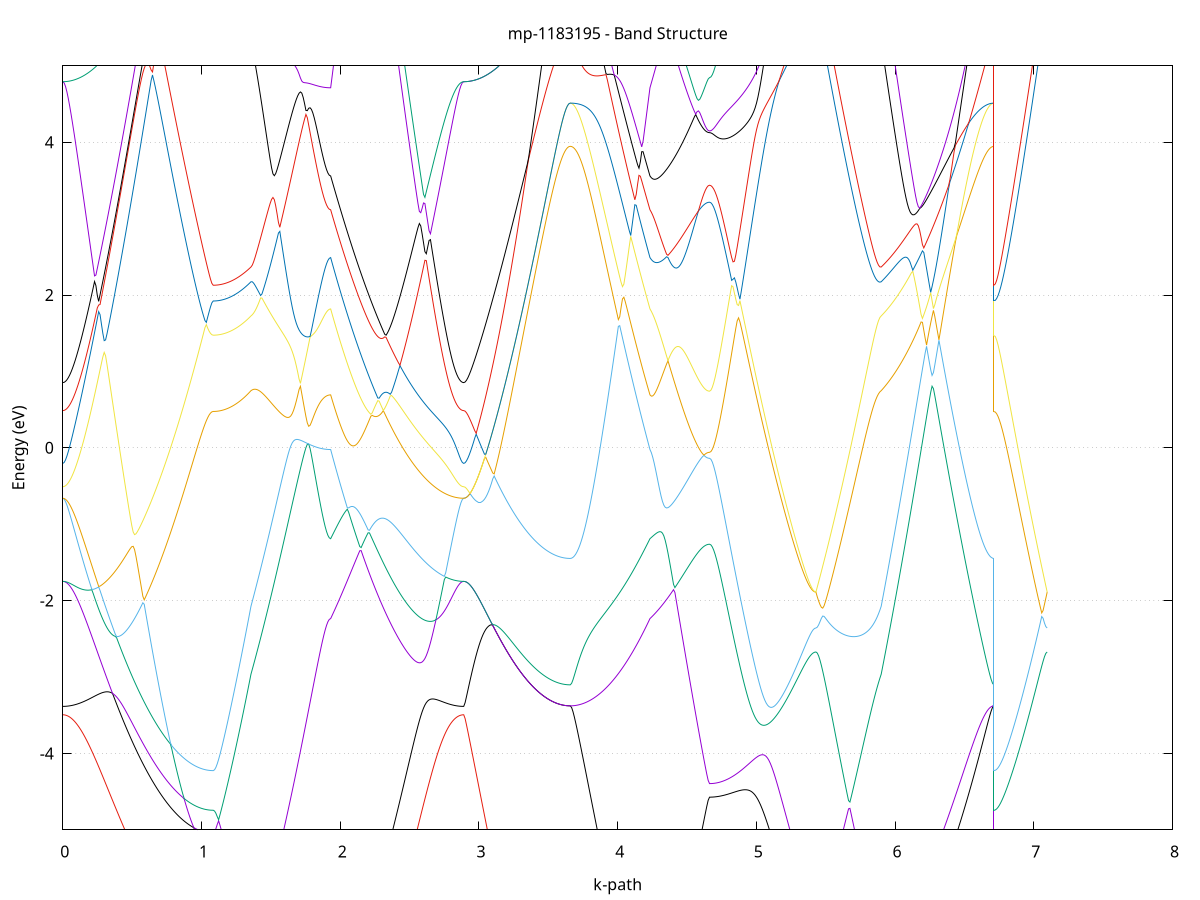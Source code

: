 set title 'mp-1183195 - Band Structure'
set xlabel 'k-path'
set ylabel 'Energy (eV)'
set grid y
set yrange [-5:5]
set terminal png size 800,600
set output 'mp-1183195_bands_gnuplot.png'
plot '-' using 1:2 with lines notitle, '-' using 1:2 with lines notitle, '-' using 1:2 with lines notitle, '-' using 1:2 with lines notitle, '-' using 1:2 with lines notitle, '-' using 1:2 with lines notitle, '-' using 1:2 with lines notitle, '-' using 1:2 with lines notitle, '-' using 1:2 with lines notitle, '-' using 1:2 with lines notitle, '-' using 1:2 with lines notitle, '-' using 1:2 with lines notitle, '-' using 1:2 with lines notitle, '-' using 1:2 with lines notitle, '-' using 1:2 with lines notitle, '-' using 1:2 with lines notitle, '-' using 1:2 with lines notitle, '-' using 1:2 with lines notitle, '-' using 1:2 with lines notitle, '-' using 1:2 with lines notitle, '-' using 1:2 with lines notitle, '-' using 1:2 with lines notitle, '-' using 1:2 with lines notitle, '-' using 1:2 with lines notitle, '-' using 1:2 with lines notitle, '-' using 1:2 with lines notitle, '-' using 1:2 with lines notitle, '-' using 1:2 with lines notitle, '-' using 1:2 with lines notitle, '-' using 1:2 with lines notitle, '-' using 1:2 with lines notitle, '-' using 1:2 with lines notitle, '-' using 1:2 with lines notitle, '-' using 1:2 with lines notitle, '-' using 1:2 with lines notitle, '-' using 1:2 with lines notitle, '-' using 1:2 with lines notitle, '-' using 1:2 with lines notitle, '-' using 1:2 with lines notitle, '-' using 1:2 with lines notitle, '-' using 1:2 with lines notitle, '-' using 1:2 with lines notitle, '-' using 1:2 with lines notitle, '-' using 1:2 with lines notitle, '-' using 1:2 with lines notitle, '-' using 1:2 with lines notitle, '-' using 1:2 with lines notitle, '-' using 1:2 with lines notitle, '-' using 1:2 with lines notitle, '-' using 1:2 with lines notitle, '-' using 1:2 with lines notitle, '-' using 1:2 with lines notitle, '-' using 1:2 with lines notitle, '-' using 1:2 with lines notitle, '-' using 1:2 with lines notitle, '-' using 1:2 with lines notitle, '-' using 1:2 with lines notitle, '-' using 1:2 with lines notitle, '-' using 1:2 with lines notitle, '-' using 1:2 with lines notitle, '-' using 1:2 with lines notitle, '-' using 1:2 with lines notitle, '-' using 1:2 with lines notitle, '-' using 1:2 with lines notitle
0.000000 -23.815196
0.009950 -23.815196
0.019900 -23.815196
0.029850 -23.815196
0.039800 -23.815196
0.049750 -23.815196
0.059700 -23.815196
0.069650 -23.815096
0.079600 -23.815096
0.089550 -23.815096
0.099500 -23.814996
0.109451 -23.814996
0.119401 -23.814996
0.129351 -23.814896
0.139301 -23.814896
0.149251 -23.814796
0.159201 -23.814796
0.169151 -23.814696
0.179101 -23.814696
0.189051 -23.814596
0.199001 -23.814496
0.208951 -23.814496
0.218901 -23.814396
0.228851 -23.814396
0.238801 -23.814396
0.248751 -23.814496
0.258701 -23.814496
0.268651 -23.814496
0.278601 -23.814596
0.288551 -23.814596
0.298501 -23.814696
0.308451 -23.814696
0.318402 -23.814696
0.328352 -23.814796
0.338302 -23.814796
0.348252 -23.814896
0.358202 -23.814896
0.368152 -23.814996
0.378102 -23.814996
0.388052 -23.815096
0.398002 -23.815096
0.407952 -23.815196
0.417902 -23.815196
0.427852 -23.815296
0.437802 -23.815296
0.447752 -23.815396
0.457702 -23.815496
0.467652 -23.815496
0.477602 -23.815596
0.487552 -23.815596
0.497502 -23.815696
0.507452 -23.815696
0.517403 -23.815796
0.527353 -23.815896
0.537303 -23.815896
0.547253 -23.815996
0.557203 -23.815996
0.567153 -23.816096
0.577103 -23.816196
0.587053 -23.816196
0.597003 -23.816296
0.606953 -23.816396
0.616903 -23.816396
0.626853 -23.816496
0.636803 -23.816496
0.646753 -23.816596
0.656703 -23.816696
0.666653 -23.816696
0.676603 -23.816796
0.686553 -23.816796
0.696503 -23.816896
0.706453 -23.816996
0.716403 -23.816996
0.726354 -23.817096
0.736304 -23.817096
0.746254 -23.817196
0.756204 -23.817196
0.766154 -23.817296
0.776104 -23.817396
0.786054 -23.817396
0.796004 -23.817496
0.805954 -23.817496
0.815904 -23.817596
0.825854 -23.817596
0.835804 -23.817696
0.845754 -23.817696
0.855704 -23.817696
0.865654 -23.817796
0.875604 -23.817796
0.885554 -23.817896
0.895504 -23.817896
0.905454 -23.817896
0.915404 -23.817996
0.925355 -23.817996
0.935305 -23.817996
0.945255 -23.818096
0.955205 -23.818096
0.965155 -23.818096
0.975105 -23.818096
0.985055 -23.818196
0.995005 -23.818196
1.004955 -23.818196
1.014905 -23.818196
1.024855 -23.818196
1.034805 -23.818196
1.044755 -23.818296
1.054705 -23.818296
1.064655 -23.818296
1.074605 -23.818296
1.084555 -23.818296
1.084555 -23.818296
1.094269 -23.818296
1.103983 -23.818296
1.113697 -23.818296
1.123410 -23.818296
1.133124 -23.818196
1.142838 -23.818196
1.152552 -23.818196
1.162266 -23.818196
1.171979 -23.818196
1.181693 -23.818196
1.191407 -23.818196
1.201121 -23.818096
1.210834 -23.818096
1.220548 -23.818096
1.230262 -23.817996
1.239976 -23.817996
1.249690 -23.817996
1.259403 -23.817996
1.269117 -23.817896
1.278831 -23.817896
1.288545 -23.817796
1.298259 -23.817796
1.307972 -23.817796
1.317686 -23.817696
1.327400 -23.817696
1.337114 -23.817596
1.346827 -23.817596
1.356541 -23.817496
1.356541 -23.817496
1.366448 -23.817496
1.376354 -23.817496
1.386261 -23.817396
1.396167 -23.817396
1.406073 -23.817296
1.415980 -23.817296
1.425886 -23.817296
1.435793 -23.817196
1.445699 -23.817196
1.455606 -23.817096
1.465512 -23.817096
1.475418 -23.816996
1.485325 -23.816996
1.495231 -23.816896
1.505138 -23.816896
1.515044 -23.816796
1.524951 -23.816796
1.534857 -23.816696
1.544763 -23.816696
1.554670 -23.816596
1.564576 -23.816596
1.574483 -23.816496
1.584389 -23.816496
1.594296 -23.816396
1.604202 -23.816396
1.614109 -23.816296
1.624015 -23.816296
1.633921 -23.816196
1.643828 -23.816196
1.653734 -23.816096
1.663641 -23.816096
1.673547 -23.815996
1.683454 -23.815996
1.693360 -23.815996
1.703266 -23.815896
1.713173 -23.815896
1.723079 -23.815796
1.732986 -23.815796
1.742892 -23.815796
1.752799 -23.815696
1.762705 -23.815696
1.772612 -23.815696
1.782518 -23.815596
1.792424 -23.815596
1.802331 -23.815596
1.812237 -23.815596
1.822144 -23.815496
1.832050 -23.815496
1.841957 -23.815496
1.851863 -23.815496
1.861769 -23.815496
1.871676 -23.815496
1.881582 -23.815396
1.891489 -23.815396
1.901395 -23.815396
1.911302 -23.815396
1.921208 -23.815396
1.931115 -23.815396
1.931115 -23.815396
1.941106 -23.815396
1.951098 -23.815496
1.961090 -23.815496
1.971082 -23.815496
1.981074 -23.815496
1.991066 -23.815596
2.001058 -23.815596
2.011049 -23.815596
2.021041 -23.815596
2.031033 -23.815596
2.041025 -23.815596
2.051017 -23.815696
2.061009 -23.815696
2.071001 -23.815696
2.080993 -23.815696
2.090984 -23.815696
2.100976 -23.815696
2.110968 -23.815696
2.120960 -23.815696
2.130952 -23.815696
2.140944 -23.815696
2.150936 -23.815696
2.160928 -23.815696
2.170919 -23.815696
2.180911 -23.815696
2.190903 -23.815696
2.200895 -23.815696
2.210887 -23.815696
2.220879 -23.815696
2.230871 -23.815596
2.240862 -23.815596
2.250854 -23.815596
2.260846 -23.815596
2.270838 -23.815596
2.280830 -23.815596
2.290822 -23.815496
2.300814 -23.815496
2.310806 -23.815496
2.320797 -23.815496
2.330789 -23.815396
2.340781 -23.815396
2.350773 -23.815396
2.360765 -23.815396
2.370757 -23.815296
2.380749 -23.815296
2.390741 -23.815296
2.400732 -23.815196
2.410724 -23.815196
2.420716 -23.815196
2.430708 -23.815096
2.440700 -23.815096
2.450692 -23.815096
2.460684 -23.814996
2.470675 -23.814996
2.480667 -23.814996
2.490659 -23.814896
2.500651 -23.814896
2.510643 -23.814896
2.520635 -23.814796
2.530627 -23.814796
2.540619 -23.814796
2.550610 -23.814696
2.560602 -23.814696
2.570594 -23.814696
2.580586 -23.814596
2.590578 -23.814596
2.600570 -23.814596
2.610562 -23.814496
2.620554 -23.814496
2.630545 -23.814496
2.640537 -23.814396
2.650529 -23.814396
2.660521 -23.814396
2.670513 -23.814396
2.680505 -23.814496
2.690497 -23.814596
2.700488 -23.814596
2.710480 -23.814696
2.720472 -23.814696
2.730464 -23.814796
2.740456 -23.814796
2.750448 -23.814896
2.760440 -23.814896
2.770432 -23.814996
2.780423 -23.814996
2.790415 -23.814996
2.800407 -23.815096
2.810399 -23.815096
2.820391 -23.815096
2.830383 -23.815196
2.840375 -23.815196
2.850367 -23.815196
2.860358 -23.815196
2.870350 -23.815196
2.880342 -23.815196
2.890334 -23.815196
2.890334 -23.815196
2.900309 -23.815196
2.910284 -23.815196
2.920260 -23.815196
2.930235 -23.815196
2.940210 -23.815196
2.950185 -23.815196
2.960161 -23.815196
2.970136 -23.815196
2.980111 -23.815196
2.990086 -23.815196
3.000062 -23.815196
3.010037 -23.815196
3.020012 -23.815196
3.029987 -23.815196
3.039963 -23.815196
3.049938 -23.815296
3.059913 -23.815296
3.069888 -23.815296
3.079864 -23.815296
3.089839 -23.815296
3.099814 -23.815296
3.109789 -23.815296
3.119765 -23.815296
3.129740 -23.815296
3.139715 -23.815296
3.149690 -23.815296
3.159665 -23.815296
3.169641 -23.815296
3.179616 -23.815296
3.189591 -23.815296
3.199566 -23.815296
3.209542 -23.815296
3.219517 -23.815396
3.229492 -23.815396
3.239467 -23.815396
3.249443 -23.815396
3.259418 -23.815396
3.269393 -23.815396
3.279368 -23.815396
3.289344 -23.815396
3.299319 -23.815396
3.309294 -23.815396
3.319269 -23.815396
3.329245 -23.815396
3.339220 -23.815396
3.349195 -23.815396
3.359170 -23.815396
3.369145 -23.815496
3.379121 -23.815496
3.389096 -23.815496
3.399071 -23.815496
3.409046 -23.815496
3.419022 -23.815496
3.428997 -23.815496
3.438972 -23.815496
3.448947 -23.815496
3.458923 -23.815496
3.468898 -23.815496
3.478873 -23.815496
3.488848 -23.815496
3.498824 -23.815496
3.508799 -23.815496
3.518774 -23.815496
3.528749 -23.815496
3.538725 -23.815496
3.548700 -23.815496
3.558675 -23.815496
3.568650 -23.815596
3.578625 -23.815596
3.588601 -23.815596
3.598576 -23.815596
3.608551 -23.815596
3.618526 -23.815596
3.628502 -23.815596
3.638477 -23.815596
3.648452 -23.815596
3.658427 -23.815596
3.658427 -23.815596
3.668334 -23.815596
3.678240 -23.815596
3.688147 -23.815496
3.698053 -23.815496
3.707960 -23.815496
3.717866 -23.815496
3.727772 -23.815496
3.737679 -23.815396
3.747585 -23.815396
3.757492 -23.815396
3.767398 -23.815296
3.777305 -23.815296
3.787211 -23.815296
3.797118 -23.815196
3.807024 -23.815196
3.816930 -23.815096
3.826837 -23.815096
3.836743 -23.814996
3.846650 -23.814896
3.856556 -23.814896
3.866463 -23.814796
3.876369 -23.814696
3.886275 -23.814696
3.896182 -23.814596
3.906088 -23.814496
3.915995 -23.814496
3.925901 -23.814396
3.935808 -23.814396
3.945714 -23.814396
3.955620 -23.814496
3.965527 -23.814496
3.975433 -23.814496
3.985340 -23.814596
3.995246 -23.814596
4.005153 -23.814596
4.015059 -23.814696
4.024966 -23.814696
4.034872 -23.814696
4.044778 -23.814796
4.054685 -23.814796
4.064591 -23.814896
4.074498 -23.814896
4.084404 -23.814896
4.094311 -23.814996
4.104217 -23.814996
4.114124 -23.814996
4.124030 -23.815096
4.133936 -23.815096
4.143843 -23.815096
4.153749 -23.815196
4.163656 -23.815196
4.173562 -23.815196
4.183469 -23.815296
4.193375 -23.815296
4.203281 -23.815296
4.213188 -23.815396
4.223094 -23.815396
4.233001 -23.815396
4.233001 -23.815396
4.242989 -23.815396
4.252978 -23.815396
4.262967 -23.815496
4.272955 -23.815496
4.282944 -23.815496
4.292933 -23.815496
4.302921 -23.815496
4.312910 -23.815496
4.322898 -23.815496
4.332887 -23.815496
4.342876 -23.815496
4.352864 -23.815596
4.362853 -23.815596
4.372842 -23.815596
4.382830 -23.815596
4.392819 -23.815596
4.402808 -23.815596
4.412796 -23.815596
4.422785 -23.815596
4.432773 -23.815596
4.442762 -23.815596
4.452751 -23.815596
4.462739 -23.815696
4.472728 -23.815696
4.482717 -23.815696
4.492705 -23.815696
4.502694 -23.815696
4.512683 -23.815696
4.522671 -23.815696
4.532660 -23.815696
4.542648 -23.815696
4.552637 -23.815696
4.562626 -23.815696
4.572614 -23.815696
4.582603 -23.815696
4.592592 -23.815696
4.602580 -23.815696
4.612569 -23.815696
4.622558 -23.815696
4.632546 -23.815696
4.642535 -23.815696
4.652523 -23.815696
4.662512 -23.815696
4.662512 -23.815696
4.672472 -23.815696
4.682432 -23.815696
4.692391 -23.815696
4.702351 -23.815696
4.712311 -23.815696
4.722270 -23.815796
4.732230 -23.815796
4.742190 -23.815796
4.752149 -23.815796
4.762109 -23.815796
4.772069 -23.815796
4.782028 -23.815896
4.791988 -23.815896
4.801948 -23.815896
4.811908 -23.815996
4.821867 -23.815996
4.831827 -23.815996
4.841787 -23.816096
4.851746 -23.816096
4.861706 -23.816096
4.871666 -23.816196
4.881625 -23.816196
4.891585 -23.816196
4.901545 -23.816296
4.911504 -23.816296
4.921464 -23.816396
4.931424 -23.816396
4.941384 -23.816496
4.951343 -23.816496
4.961303 -23.816596
4.971263 -23.816596
4.981222 -23.816696
4.991182 -23.816696
5.001142 -23.816796
5.011101 -23.816796
5.021061 -23.816896
5.031021 -23.816896
5.040980 -23.816996
5.050940 -23.816996
5.060900 -23.817096
5.070860 -23.817096
5.080819 -23.817196
5.090779 -23.817196
5.100739 -23.817296
5.110698 -23.817296
5.120658 -23.817396
5.130618 -23.817396
5.140577 -23.817496
5.150537 -23.817496
5.160497 -23.817596
5.170457 -23.817596
5.180416 -23.817696
5.190376 -23.817696
5.200336 -23.817696
5.210295 -23.817796
5.220255 -23.817796
5.230215 -23.817896
5.240174 -23.817896
5.250134 -23.817896
5.260094 -23.817996
5.270053 -23.817996
5.280013 -23.817996
5.289973 -23.818096
5.299933 -23.818096
5.309892 -23.818096
5.319852 -23.818096
5.329812 -23.818196
5.339771 -23.818196
5.349731 -23.818196
5.359691 -23.818196
5.369650 -23.818196
5.379610 -23.818196
5.389570 -23.818196
5.399529 -23.818296
5.409489 -23.818296
5.419449 -23.818296
5.429409 -23.818296
5.429409 -23.818296
5.439213 -23.818296
5.449017 -23.818296
5.458821 -23.818296
5.468626 -23.818296
5.478430 -23.818296
5.488234 -23.818296
5.498038 -23.818196
5.507843 -23.818196
5.517647 -23.818196
5.527451 -23.818196
5.537255 -23.818196
5.547060 -23.818196
5.556864 -23.818196
5.566668 -23.818196
5.576472 -23.818196
5.586277 -23.818196
5.596081 -23.818196
5.605885 -23.818196
5.615689 -23.818096
5.625494 -23.818096
5.635298 -23.818096
5.645102 -23.818096
5.654906 -23.818096
5.664711 -23.818096
5.674515 -23.818096
5.684319 -23.817996
5.694123 -23.817996
5.703928 -23.817996
5.713732 -23.817996
5.723536 -23.817996
5.733340 -23.817996
5.743145 -23.817896
5.752949 -23.817896
5.762753 -23.817896
5.772557 -23.817896
5.782362 -23.817796
5.792166 -23.817796
5.801970 -23.817796
5.811774 -23.817796
5.821579 -23.817696
5.831383 -23.817696
5.841187 -23.817696
5.850991 -23.817696
5.860796 -23.817596
5.870600 -23.817596
5.880404 -23.817596
5.890208 -23.817596
5.900013 -23.817496
5.900013 -23.817496
5.909922 -23.817496
5.919831 -23.817396
5.929741 -23.817396
5.939650 -23.817296
5.949560 -23.817296
5.959469 -23.817196
5.969378 -23.817196
5.979288 -23.817096
5.989197 -23.816996
5.999106 -23.816996
6.009016 -23.816896
6.018925 -23.816796
6.028835 -23.816796
6.038744 -23.816696
6.048653 -23.816696
6.058563 -23.816596
6.068472 -23.816496
6.078381 -23.816496
6.088291 -23.816396
6.098200 -23.816296
6.108110 -23.816296
6.118019 -23.816196
6.127928 -23.816196
6.137838 -23.816096
6.147747 -23.815996
6.157657 -23.815996
6.167566 -23.815896
6.177475 -23.815796
6.187385 -23.815796
6.197294 -23.815696
6.207203 -23.815696
6.217113 -23.815596
6.227022 -23.815496
6.236932 -23.815496
6.246841 -23.815396
6.256750 -23.815396
6.266660 -23.815296
6.276569 -23.815196
6.286479 -23.815196
6.296388 -23.815096
6.306297 -23.815096
6.316207 -23.814996
6.326116 -23.814996
6.336025 -23.814896
6.345935 -23.814896
6.355844 -23.814796
6.365754 -23.814796
6.375663 -23.814696
6.385572 -23.814696
6.395482 -23.814596
6.405391 -23.814596
6.415301 -23.814496
6.425210 -23.814496
6.435119 -23.814396
6.445029 -23.814396
6.454938 -23.814396
6.464847 -23.814396
6.474757 -23.814496
6.484666 -23.814596
6.494576 -23.814696
6.504485 -23.814796
6.514394 -23.814796
6.524304 -23.814896
6.534213 -23.814996
6.544123 -23.814996
6.554032 -23.815096
6.563941 -23.815196
6.573851 -23.815196
6.583760 -23.815296
6.593669 -23.815296
6.603579 -23.815296
6.613488 -23.815396
6.623398 -23.815396
6.633307 -23.815396
6.643216 -23.815496
6.653126 -23.815496
6.663035 -23.815496
6.672944 -23.815496
6.682854 -23.815496
6.692763 -23.815596
6.702673 -23.815596
6.712582 -23.815596
6.712582 -23.818296
6.722429 -23.818296
6.732277 -23.818296
6.742124 -23.818296
6.751971 -23.818296
6.761819 -23.818296
6.771666 -23.818296
6.781513 -23.818296
6.791361 -23.818296
6.801208 -23.818296
6.811056 -23.818296
6.820903 -23.818296
6.830750 -23.818296
6.840598 -23.818296
6.850445 -23.818296
6.860292 -23.818296
6.870140 -23.818296
6.879987 -23.818296
6.889834 -23.818296
6.899682 -23.818296
6.909529 -23.818296
6.919376 -23.818296
6.929224 -23.818296
6.939071 -23.818296
6.948918 -23.818296
6.958766 -23.818296
6.968613 -23.818296
6.978460 -23.818296
6.988308 -23.818296
6.998155 -23.818296
7.008003 -23.818296
7.017850 -23.818296
7.027697 -23.818296
7.037545 -23.818296
7.047392 -23.818296
7.057239 -23.818296
7.067087 -23.818296
7.076934 -23.818296
7.086781 -23.818296
7.096629 -23.818296
e
0.000000 -23.813996
0.009950 -23.813996
0.019900 -23.813996
0.029850 -23.813996
0.039800 -23.813996
0.049750 -23.813996
0.059700 -23.814096
0.069650 -23.814096
0.079600 -23.814096
0.089550 -23.814096
0.099500 -23.814096
0.109451 -23.814096
0.119401 -23.814096
0.129351 -23.814096
0.139301 -23.814196
0.149251 -23.814196
0.159201 -23.814196
0.169151 -23.814196
0.179101 -23.814296
0.189051 -23.814296
0.199001 -23.814296
0.208951 -23.814296
0.218901 -23.814396
0.228851 -23.814296
0.238801 -23.814196
0.248751 -23.814196
0.258701 -23.814096
0.268651 -23.813996
0.278601 -23.813896
0.288551 -23.813796
0.298501 -23.813696
0.308451 -23.813596
0.318402 -23.813496
0.328352 -23.813396
0.338302 -23.813296
0.348252 -23.813196
0.358202 -23.813096
0.368152 -23.812996
0.378102 -23.812896
0.388052 -23.812796
0.398002 -23.812596
0.407952 -23.812496
0.417902 -23.812596
0.427852 -23.812596
0.437802 -23.812596
0.447752 -23.812696
0.457702 -23.812696
0.467652 -23.812696
0.477602 -23.812796
0.487552 -23.812796
0.497502 -23.812796
0.507452 -23.812896
0.517403 -23.812896
0.527353 -23.812896
0.537303 -23.812996
0.547253 -23.812996
0.557203 -23.812996
0.567153 -23.813096
0.577103 -23.813096
0.587053 -23.813096
0.597003 -23.813196
0.606953 -23.813196
0.616903 -23.813196
0.626853 -23.813296
0.636803 -23.813296
0.646753 -23.813296
0.656703 -23.813396
0.666653 -23.813396
0.676603 -23.813396
0.686553 -23.813496
0.696503 -23.813496
0.706453 -23.813496
0.716403 -23.813496
0.726354 -23.813596
0.736304 -23.813596
0.746254 -23.813596
0.756204 -23.813696
0.766154 -23.813696
0.776104 -23.813696
0.786054 -23.813696
0.796004 -23.813796
0.805954 -23.813796
0.815904 -23.813796
0.825854 -23.813796
0.835804 -23.813896
0.845754 -23.813896
0.855704 -23.813896
0.865654 -23.813896
0.875604 -23.813896
0.885554 -23.813996
0.895504 -23.813996
0.905454 -23.813996
0.915404 -23.813996
0.925355 -23.813996
0.935305 -23.813996
0.945255 -23.814096
0.955205 -23.814096
0.965155 -23.814096
0.975105 -23.814096
0.985055 -23.814096
0.995005 -23.814096
1.004955 -23.814096
1.014905 -23.814096
1.024855 -23.814096
1.034805 -23.814096
1.044755 -23.814096
1.054705 -23.814096
1.064655 -23.814096
1.074605 -23.814096
1.084555 -23.814096
1.084555 -23.814096
1.094269 -23.814096
1.103983 -23.814096
1.113697 -23.814096
1.123410 -23.814096
1.133124 -23.814096
1.142838 -23.814096
1.152552 -23.814096
1.162266 -23.814096
1.171979 -23.814096
1.181693 -23.814096
1.191407 -23.814096
1.201121 -23.814096
1.210834 -23.813996
1.220548 -23.813996
1.230262 -23.813996
1.239976 -23.813996
1.249690 -23.813996
1.259403 -23.813996
1.269117 -23.813896
1.278831 -23.813896
1.288545 -23.813896
1.298259 -23.813896
1.307972 -23.813796
1.317686 -23.813796
1.327400 -23.813796
1.337114 -23.813796
1.346827 -23.813696
1.356541 -23.813696
1.356541 -23.813696
1.366448 -23.813696
1.376354 -23.813696
1.386261 -23.813596
1.396167 -23.813596
1.406073 -23.813596
1.415980 -23.813596
1.425886 -23.813496
1.435793 -23.813496
1.445699 -23.813496
1.455606 -23.813496
1.465512 -23.813496
1.475418 -23.813396
1.485325 -23.813396
1.495231 -23.813396
1.505138 -23.813396
1.515044 -23.813396
1.524951 -23.813396
1.534857 -23.813296
1.544763 -23.813296
1.554670 -23.813296
1.564576 -23.813296
1.574483 -23.813296
1.584389 -23.813296
1.594296 -23.813296
1.604202 -23.813296
1.614109 -23.813296
1.624015 -23.813196
1.633921 -23.813196
1.643828 -23.813196
1.653734 -23.813196
1.663641 -23.813196
1.673547 -23.813196
1.683454 -23.813196
1.693360 -23.813196
1.703266 -23.813196
1.713173 -23.813196
1.723079 -23.813196
1.732986 -23.813196
1.742892 -23.813196
1.752799 -23.813196
1.762705 -23.813196
1.772612 -23.813196
1.782518 -23.813196
1.792424 -23.813196
1.802331 -23.813196
1.812237 -23.813196
1.822144 -23.813196
1.832050 -23.813196
1.841957 -23.813196
1.851863 -23.813196
1.861769 -23.813196
1.871676 -23.813196
1.881582 -23.813196
1.891489 -23.813196
1.901395 -23.813196
1.911302 -23.813196
1.921208 -23.813196
1.931115 -23.813196
1.931115 -23.813196
1.941106 -23.813196
1.951098 -23.813196
1.961090 -23.813296
1.971082 -23.813296
1.981074 -23.813296
1.991066 -23.813396
2.001058 -23.813396
2.011049 -23.813396
2.021041 -23.813496
2.031033 -23.813496
2.041025 -23.813496
2.051017 -23.813496
2.061009 -23.813496
2.071001 -23.813596
2.080993 -23.813596
2.090984 -23.813596
2.100976 -23.813596
2.110968 -23.813596
2.120960 -23.813596
2.130952 -23.813596
2.140944 -23.813596
2.150936 -23.813596
2.160928 -23.813596
2.170919 -23.813596
2.180911 -23.813596
2.190903 -23.813596
2.200895 -23.813596
2.210887 -23.813596
2.220879 -23.813596
2.230871 -23.813596
2.240862 -23.813596
2.250854 -23.813596
2.260846 -23.813596
2.270838 -23.813496
2.280830 -23.813496
2.290822 -23.813496
2.300814 -23.813496
2.310806 -23.813496
2.320797 -23.813396
2.330789 -23.813396
2.340781 -23.813396
2.350773 -23.813396
2.360765 -23.813296
2.370757 -23.813296
2.380749 -23.813296
2.390741 -23.813196
2.400732 -23.813196
2.410724 -23.813196
2.420716 -23.813096
2.430708 -23.813096
2.440700 -23.813096
2.450692 -23.812996
2.460684 -23.812996
2.470675 -23.813096
2.480667 -23.813096
2.490659 -23.813196
2.500651 -23.813296
2.510643 -23.813296
2.520635 -23.813396
2.530627 -23.813496
2.540619 -23.813496
2.550610 -23.813596
2.560602 -23.813696
2.570594 -23.813796
2.580586 -23.813796
2.590578 -23.813896
2.600570 -23.813996
2.610562 -23.813996
2.620554 -23.814096
2.630545 -23.814196
2.640537 -23.814196
2.650529 -23.814296
2.660521 -23.814396
2.670513 -23.814396
2.680505 -23.814296
2.690497 -23.814296
2.700488 -23.814296
2.710480 -23.814296
2.720472 -23.814196
2.730464 -23.814196
2.740456 -23.814196
2.750448 -23.814196
2.760440 -23.814096
2.770432 -23.814096
2.780423 -23.814096
2.790415 -23.814096
2.800407 -23.814096
2.810399 -23.814096
2.820391 -23.814096
2.830383 -23.814096
2.840375 -23.813996
2.850367 -23.813996
2.860358 -23.813996
2.870350 -23.813996
2.880342 -23.813996
2.890334 -23.813996
2.890334 -23.813996
2.900309 -23.813996
2.910284 -23.813996
2.920260 -23.813996
2.930235 -23.813996
2.940210 -23.813996
2.950185 -23.813996
2.960161 -23.813996
2.970136 -23.813996
2.980111 -23.813996
2.990086 -23.813996
3.000062 -23.813996
3.010037 -23.813996
3.020012 -23.813996
3.029987 -23.813996
3.039963 -23.813996
3.049938 -23.813996
3.059913 -23.813996
3.069888 -23.813996
3.079864 -23.813996
3.089839 -23.813996
3.099814 -23.813996
3.109789 -23.813996
3.119765 -23.813996
3.129740 -23.813996
3.139715 -23.813996
3.149690 -23.813996
3.159665 -23.813996
3.169641 -23.813996
3.179616 -23.813996
3.189591 -23.813996
3.199566 -23.813996
3.209542 -23.813996
3.219517 -23.813996
3.229492 -23.813996
3.239467 -23.813996
3.249443 -23.813996
3.259418 -23.813896
3.269393 -23.813896
3.279368 -23.813896
3.289344 -23.813896
3.299319 -23.813896
3.309294 -23.813896
3.319269 -23.813896
3.329245 -23.813896
3.339220 -23.813896
3.349195 -23.813896
3.359170 -23.813896
3.369145 -23.813896
3.379121 -23.813896
3.389096 -23.813896
3.399071 -23.813896
3.409046 -23.813896
3.419022 -23.813896
3.428997 -23.813896
3.438972 -23.813896
3.448947 -23.813896
3.458923 -23.813896
3.468898 -23.813896
3.478873 -23.813896
3.488848 -23.813896
3.498824 -23.813896
3.508799 -23.813896
3.518774 -23.813896
3.528749 -23.813896
3.538725 -23.813896
3.548700 -23.813896
3.558675 -23.813896
3.568650 -23.813896
3.578625 -23.813896
3.588601 -23.813896
3.598576 -23.813896
3.608551 -23.813896
3.618526 -23.813896
3.628502 -23.813896
3.638477 -23.813896
3.648452 -23.813896
3.658427 -23.813896
3.658427 -23.813896
3.668334 -23.813896
3.678240 -23.813896
3.688147 -23.813896
3.698053 -23.813896
3.707960 -23.813896
3.717866 -23.813896
3.727772 -23.813896
3.737679 -23.813896
3.747585 -23.813896
3.757492 -23.813996
3.767398 -23.813996
3.777305 -23.813996
3.787211 -23.813996
3.797118 -23.813996
3.807024 -23.813996
3.816930 -23.814096
3.826837 -23.814096
3.836743 -23.814096
3.846650 -23.814096
3.856556 -23.814196
3.866463 -23.814196
3.876369 -23.814196
3.886275 -23.814196
3.896182 -23.814296
3.906088 -23.814296
3.915995 -23.814296
3.925901 -23.814396
3.935808 -23.814296
3.945714 -23.814296
3.955620 -23.814196
3.965527 -23.814096
3.975433 -23.813996
3.985340 -23.813996
3.995246 -23.813896
4.005153 -23.813796
4.015059 -23.813696
4.024966 -23.813696
4.034872 -23.813596
4.044778 -23.813496
4.054685 -23.813396
4.064591 -23.813396
4.074498 -23.813296
4.084404 -23.813196
4.094311 -23.813196
4.104217 -23.813096
4.114124 -23.812996
4.124030 -23.812996
4.133936 -23.812896
4.143843 -23.812896
4.153749 -23.812796
4.163656 -23.812896
4.173562 -23.812896
4.183469 -23.812996
4.193375 -23.812996
4.203281 -23.812996
4.213188 -23.813096
4.223094 -23.813096
4.233001 -23.813196
4.233001 -23.813196
4.242989 -23.813196
4.252978 -23.813196
4.262967 -23.813196
4.272955 -23.813196
4.282944 -23.813296
4.292933 -23.813296
4.302921 -23.813296
4.312910 -23.813296
4.322898 -23.813296
4.332887 -23.813296
4.342876 -23.813396
4.352864 -23.813396
4.362853 -23.813396
4.372842 -23.813396
4.382830 -23.813396
4.392819 -23.813396
4.402808 -23.813396
4.412796 -23.813496
4.422785 -23.813496
4.432773 -23.813496
4.442762 -23.813496
4.452751 -23.813496
4.462739 -23.813496
4.472728 -23.813496
4.482717 -23.813596
4.492705 -23.813596
4.502694 -23.813596
4.512683 -23.813596
4.522671 -23.813596
4.532660 -23.813596
4.542648 -23.813596
4.552637 -23.813596
4.562626 -23.813596
4.572614 -23.813596
4.582603 -23.813596
4.592592 -23.813596
4.602580 -23.813696
4.612569 -23.813696
4.622558 -23.813696
4.632546 -23.813696
4.642535 -23.813696
4.652523 -23.813696
4.662512 -23.813696
4.662512 -23.813696
4.672472 -23.813696
4.682432 -23.813696
4.692391 -23.813696
4.702351 -23.813696
4.712311 -23.813696
4.722270 -23.813696
4.732230 -23.813696
4.742190 -23.813696
4.752149 -23.813696
4.762109 -23.813696
4.772069 -23.813696
4.782028 -23.813696
4.791988 -23.813596
4.801948 -23.813596
4.811908 -23.813596
4.821867 -23.813596
4.831827 -23.813596
4.841787 -23.813596
4.851746 -23.813596
4.861706 -23.813596
4.871666 -23.813596
4.881625 -23.813596
4.891585 -23.813596
4.901545 -23.813596
4.911504 -23.813596
4.921464 -23.813596
4.931424 -23.813596
4.941384 -23.813596
4.951343 -23.813596
4.961303 -23.813596
4.971263 -23.813596
4.981222 -23.813596
4.991182 -23.813596
5.001142 -23.813596
5.011101 -23.813496
5.021061 -23.813496
5.031021 -23.813496
5.040980 -23.813496
5.050940 -23.813496
5.060900 -23.813496
5.070860 -23.813496
5.080819 -23.813496
5.090779 -23.813496
5.100739 -23.813496
5.110698 -23.813496
5.120658 -23.813496
5.130618 -23.813496
5.140577 -23.813496
5.150537 -23.813496
5.160497 -23.813496
5.170457 -23.813496
5.180416 -23.813396
5.190376 -23.813396
5.200336 -23.813396
5.210295 -23.813396
5.220255 -23.813396
5.230215 -23.813396
5.240174 -23.813396
5.250134 -23.813396
5.260094 -23.813396
5.270053 -23.813396
5.280013 -23.813396
5.289973 -23.813396
5.299933 -23.813396
5.309892 -23.813396
5.319852 -23.813396
5.329812 -23.813396
5.339771 -23.813396
5.349731 -23.813396
5.359691 -23.813396
5.369650 -23.813396
5.379610 -23.813396
5.389570 -23.813396
5.399529 -23.813396
5.409489 -23.813396
5.419449 -23.813396
5.429409 -23.813396
5.429409 -23.813396
5.439213 -23.813396
5.449017 -23.813396
5.458821 -23.813496
5.468626 -23.813496
5.478430 -23.813496
5.488234 -23.813496
5.498038 -23.813496
5.507843 -23.813596
5.517647 -23.813596
5.527451 -23.813596
5.537255 -23.813596
5.547060 -23.813696
5.556864 -23.813696
5.566668 -23.813696
5.576472 -23.813696
5.586277 -23.813696
5.596081 -23.813696
5.605885 -23.813796
5.615689 -23.813796
5.625494 -23.813796
5.635298 -23.813796
5.645102 -23.813796
5.654906 -23.813796
5.664711 -23.813796
5.674515 -23.813796
5.684319 -23.813796
5.694123 -23.813796
5.703928 -23.813796
5.713732 -23.813796
5.723536 -23.813896
5.733340 -23.813896
5.743145 -23.813796
5.752949 -23.813796
5.762753 -23.813796
5.772557 -23.813796
5.782362 -23.813796
5.792166 -23.813796
5.801970 -23.813796
5.811774 -23.813796
5.821579 -23.813796
5.831383 -23.813796
5.841187 -23.813796
5.850991 -23.813796
5.860796 -23.813796
5.870600 -23.813796
5.880404 -23.813696
5.890208 -23.813696
5.900013 -23.813696
5.900013 -23.813696
5.909922 -23.813696
5.919831 -23.813596
5.929741 -23.813596
5.939650 -23.813596
5.949560 -23.813496
5.959469 -23.813496
5.969378 -23.813496
5.979288 -23.813396
5.989197 -23.813396
5.999106 -23.813396
6.009016 -23.813296
6.018925 -23.813296
6.028835 -23.813196
6.038744 -23.813196
6.048653 -23.813196
6.058563 -23.813096
6.068472 -23.813096
6.078381 -23.812996
6.088291 -23.812996
6.098200 -23.812896
6.108110 -23.812896
6.118019 -23.812896
6.127928 -23.812796
6.137838 -23.812796
6.147747 -23.812696
6.157657 -23.812696
6.167566 -23.812596
6.177475 -23.812596
6.187385 -23.812596
6.197294 -23.812496
6.207203 -23.812496
6.217113 -23.812396
6.227022 -23.812396
6.236932 -23.812296
6.246841 -23.812296
6.256750 -23.812296
6.266660 -23.812296
6.276569 -23.812396
6.286479 -23.812496
6.296388 -23.812696
6.306297 -23.812796
6.316207 -23.812896
6.326116 -23.812996
6.336025 -23.813096
6.345935 -23.813196
6.355844 -23.813396
6.365754 -23.813496
6.375663 -23.813596
6.385572 -23.813696
6.395482 -23.813796
6.405391 -23.813896
6.415301 -23.813996
6.425210 -23.814096
6.435119 -23.814196
6.445029 -23.814296
6.454938 -23.814396
6.464847 -23.814296
6.474757 -23.814296
6.484666 -23.814296
6.494576 -23.814196
6.504485 -23.814196
6.514394 -23.814196
6.524304 -23.814096
6.534213 -23.814096
6.544123 -23.814096
6.554032 -23.814096
6.563941 -23.813996
6.573851 -23.813996
6.583760 -23.813996
6.593669 -23.813996
6.603579 -23.813996
6.613488 -23.813996
6.623398 -23.813896
6.633307 -23.813896
6.643216 -23.813896
6.653126 -23.813896
6.663035 -23.813896
6.672944 -23.813896
6.682854 -23.813896
6.692763 -23.813896
6.702673 -23.813896
6.712582 -23.813896
6.712582 -23.814096
6.722429 -23.814096
6.732277 -23.814096
6.742124 -23.814096
6.751971 -23.814096
6.761819 -23.814096
6.771666 -23.814096
6.781513 -23.814096
6.791361 -23.814096
6.801208 -23.814096
6.811056 -23.814096
6.820903 -23.814096
6.830750 -23.814096
6.840598 -23.813996
6.850445 -23.813996
6.860292 -23.813996
6.870140 -23.813996
6.879987 -23.813996
6.889834 -23.813896
6.899682 -23.813896
6.909529 -23.813896
6.919376 -23.813896
6.929224 -23.813896
6.939071 -23.813796
6.948918 -23.813796
6.958766 -23.813796
6.968613 -23.813796
6.978460 -23.813696
6.988308 -23.813696
6.998155 -23.813696
7.008003 -23.813596
7.017850 -23.813596
7.027697 -23.813596
7.037545 -23.813596
7.047392 -23.813496
7.057239 -23.813496
7.067087 -23.813496
7.076934 -23.813396
7.086781 -23.813396
7.096629 -23.813396
e
0.000000 -23.811796
0.009950 -23.811796
0.019900 -23.811796
0.029850 -23.811796
0.039800 -23.811796
0.049750 -23.811796
0.059700 -23.811796
0.069650 -23.811796
0.079600 -23.811896
0.089550 -23.811896
0.099500 -23.811896
0.109451 -23.811896
0.119401 -23.811896
0.129351 -23.811896
0.139301 -23.811896
0.149251 -23.811896
0.159201 -23.811896
0.169151 -23.811996
0.179101 -23.811996
0.189051 -23.811996
0.199001 -23.811996
0.208951 -23.811996
0.218901 -23.811996
0.228851 -23.812096
0.238801 -23.812096
0.248751 -23.812096
0.258701 -23.812096
0.268651 -23.812096
0.278601 -23.812196
0.288551 -23.812196
0.298501 -23.812196
0.308451 -23.812196
0.318402 -23.812296
0.328352 -23.812296
0.338302 -23.812296
0.348252 -23.812396
0.358202 -23.812396
0.368152 -23.812396
0.378102 -23.812396
0.388052 -23.812496
0.398002 -23.812496
0.407952 -23.812496
0.417902 -23.812396
0.427852 -23.812296
0.437802 -23.812196
0.447752 -23.812096
0.457702 -23.812196
0.467652 -23.812196
0.477602 -23.812196
0.487552 -23.812196
0.497502 -23.812196
0.507452 -23.812196
0.517403 -23.812196
0.527353 -23.812196
0.537303 -23.812196
0.547253 -23.812296
0.557203 -23.812296
0.567153 -23.812296
0.577103 -23.812296
0.587053 -23.812296
0.597003 -23.812296
0.606953 -23.812296
0.616903 -23.812296
0.626853 -23.812296
0.636803 -23.812396
0.646753 -23.812396
0.656703 -23.812396
0.666653 -23.812396
0.676603 -23.812396
0.686553 -23.812396
0.696503 -23.812396
0.706453 -23.812396
0.716403 -23.812396
0.726354 -23.812496
0.736304 -23.812496
0.746254 -23.812496
0.756204 -23.812496
0.766154 -23.812496
0.776104 -23.812496
0.786054 -23.812496
0.796004 -23.812496
0.805954 -23.812496
0.815904 -23.812496
0.825854 -23.812496
0.835804 -23.812496
0.845754 -23.812596
0.855704 -23.812596
0.865654 -23.812596
0.875604 -23.812596
0.885554 -23.812596
0.895504 -23.812596
0.905454 -23.812596
0.915404 -23.812596
0.925355 -23.812596
0.935305 -23.812596
0.945255 -23.812596
0.955205 -23.812596
0.965155 -23.812596
0.975105 -23.812596
0.985055 -23.812596
0.995005 -23.812596
1.004955 -23.812596
1.014905 -23.812596
1.024855 -23.812596
1.034805 -23.812596
1.044755 -23.812596
1.054705 -23.812596
1.064655 -23.812596
1.074605 -23.812596
1.084555 -23.812596
1.084555 -23.812596
1.094269 -23.812596
1.103983 -23.812596
1.113697 -23.812596
1.123410 -23.812596
1.133124 -23.812596
1.142838 -23.812596
1.152552 -23.812596
1.162266 -23.812596
1.171979 -23.812596
1.181693 -23.812596
1.191407 -23.812596
1.201121 -23.812596
1.210834 -23.812596
1.220548 -23.812596
1.230262 -23.812596
1.239976 -23.812596
1.249690 -23.812596
1.259403 -23.812496
1.269117 -23.812496
1.278831 -23.812496
1.288545 -23.812496
1.298259 -23.812496
1.307972 -23.812496
1.317686 -23.812496
1.327400 -23.812496
1.337114 -23.812396
1.346827 -23.812396
1.356541 -23.812396
1.356541 -23.812396
1.366448 -23.812396
1.376354 -23.812396
1.386261 -23.812396
1.396167 -23.812396
1.406073 -23.812296
1.415980 -23.812296
1.425886 -23.812296
1.435793 -23.812296
1.445699 -23.812296
1.455606 -23.812296
1.465512 -23.812196
1.475418 -23.812196
1.485325 -23.812196
1.495231 -23.812196
1.505138 -23.812096
1.515044 -23.812096
1.524951 -23.812096
1.534857 -23.812096
1.544763 -23.811996
1.554670 -23.811996
1.564576 -23.811996
1.574483 -23.811896
1.584389 -23.811896
1.594296 -23.811896
1.604202 -23.811796
1.614109 -23.811796
1.624015 -23.811796
1.633921 -23.811696
1.643828 -23.811696
1.653734 -23.811696
1.663641 -23.811596
1.673547 -23.811596
1.683454 -23.811596
1.693360 -23.811596
1.703266 -23.811496
1.713173 -23.811496
1.723079 -23.811496
1.732986 -23.811496
1.742892 -23.811596
1.752799 -23.811696
1.762705 -23.811796
1.772612 -23.811896
1.782518 -23.811896
1.792424 -23.811996
1.802331 -23.811996
1.812237 -23.812096
1.822144 -23.812196
1.832050 -23.812196
1.841957 -23.812296
1.851863 -23.812296
1.861769 -23.812296
1.871676 -23.812396
1.881582 -23.812396
1.891489 -23.812396
1.901395 -23.812396
1.911302 -23.812396
1.921208 -23.812396
1.931115 -23.812396
1.931115 -23.812396
1.941106 -23.812396
1.951098 -23.812396
1.961090 -23.812296
1.971082 -23.812296
1.981074 -23.812296
1.991066 -23.812196
2.001058 -23.812196
2.011049 -23.812196
2.021041 -23.812196
2.031033 -23.812096
2.041025 -23.812096
2.051017 -23.812096
2.061009 -23.812096
2.071001 -23.812096
2.080993 -23.812096
2.090984 -23.812096
2.100976 -23.811996
2.110968 -23.811996
2.120960 -23.811996
2.130952 -23.811996
2.140944 -23.811996
2.150936 -23.811996
2.160928 -23.811996
2.170919 -23.811996
2.180911 -23.812096
2.190903 -23.812096
2.200895 -23.812096
2.210887 -23.812096
2.220879 -23.812096
2.230871 -23.812096
2.240862 -23.812096
2.250854 -23.812196
2.260846 -23.812196
2.270838 -23.812196
2.280830 -23.812196
2.290822 -23.812296
2.300814 -23.812296
2.310806 -23.812296
2.320797 -23.812396
2.330789 -23.812396
2.340781 -23.812396
2.350773 -23.812496
2.360765 -23.812496
2.370757 -23.812496
2.380749 -23.812596
2.390741 -23.812596
2.400732 -23.812696
2.410724 -23.812696
2.420716 -23.812796
2.430708 -23.812796
2.440700 -23.812896
2.450692 -23.812996
2.460684 -23.812996
2.470675 -23.812896
2.480667 -23.812896
2.490659 -23.812896
2.500651 -23.812796
2.510643 -23.812796
2.520635 -23.812696
2.530627 -23.812696
2.540619 -23.812696
2.550610 -23.812596
2.560602 -23.812596
2.570594 -23.812596
2.580586 -23.812496
2.590578 -23.812496
2.600570 -23.812396
2.610562 -23.812396
2.620554 -23.812396
2.630545 -23.812296
2.640537 -23.812296
2.650529 -23.812296
2.660521 -23.812196
2.670513 -23.812196
2.680505 -23.812196
2.690497 -23.812096
2.700488 -23.812096
2.710480 -23.812096
2.720472 -23.812096
2.730464 -23.811996
2.740456 -23.811996
2.750448 -23.811996
2.760440 -23.811996
2.770432 -23.811896
2.780423 -23.811896
2.790415 -23.811896
2.800407 -23.811896
2.810399 -23.811896
2.820391 -23.811896
2.830383 -23.811896
2.840375 -23.811796
2.850367 -23.811796
2.860358 -23.811796
2.870350 -23.811796
2.880342 -23.811796
2.890334 -23.811796
2.890334 -23.811796
2.900309 -23.811796
2.910284 -23.811796
2.920260 -23.811796
2.930235 -23.811796
2.940210 -23.811796
2.950185 -23.811796
2.960161 -23.811796
2.970136 -23.811796
2.980111 -23.811796
2.990086 -23.811796
3.000062 -23.811796
3.010037 -23.811796
3.020012 -23.811796
3.029987 -23.811796
3.039963 -23.811696
3.049938 -23.811696
3.059913 -23.811696
3.069888 -23.811696
3.079864 -23.811696
3.089839 -23.811696
3.099814 -23.811696
3.109789 -23.811696
3.119765 -23.811696
3.129740 -23.811696
3.139715 -23.811596
3.149690 -23.811596
3.159665 -23.811596
3.169641 -23.811596
3.179616 -23.811596
3.189591 -23.811596
3.199566 -23.811596
3.209542 -23.811496
3.219517 -23.811496
3.229492 -23.811496
3.239467 -23.811496
3.249443 -23.811496
3.259418 -23.811496
3.269393 -23.811396
3.279368 -23.811396
3.289344 -23.811396
3.299319 -23.811396
3.309294 -23.811396
3.319269 -23.811396
3.329245 -23.811396
3.339220 -23.811296
3.349195 -23.811296
3.359170 -23.811296
3.369145 -23.811296
3.379121 -23.811296
3.389096 -23.811296
3.399071 -23.811296
3.409046 -23.811196
3.419022 -23.811196
3.428997 -23.811196
3.438972 -23.811196
3.448947 -23.811196
3.458923 -23.811196
3.468898 -23.811196
3.478873 -23.811196
3.488848 -23.811196
3.498824 -23.811196
3.508799 -23.811096
3.518774 -23.811096
3.528749 -23.811096
3.538725 -23.811096
3.548700 -23.811096
3.558675 -23.811096
3.568650 -23.811096
3.578625 -23.811096
3.588601 -23.811096
3.598576 -23.811096
3.608551 -23.811096
3.618526 -23.811096
3.628502 -23.811096
3.638477 -23.811096
3.648452 -23.811096
3.658427 -23.811096
3.658427 -23.811096
3.668334 -23.811096
3.678240 -23.811096
3.688147 -23.811096
3.698053 -23.811096
3.707960 -23.811096
3.717866 -23.811096
3.727772 -23.811096
3.737679 -23.811096
3.747585 -23.811196
3.757492 -23.811196
3.767398 -23.811196
3.777305 -23.811196
3.787211 -23.811196
3.797118 -23.811296
3.807024 -23.811296
3.816930 -23.811296
3.826837 -23.811296
3.836743 -23.811396
3.846650 -23.811396
3.856556 -23.811396
3.866463 -23.811496
3.876369 -23.811496
3.886275 -23.811596
3.896182 -23.811596
3.906088 -23.811596
3.915995 -23.811696
3.925901 -23.811696
3.935808 -23.811796
3.945714 -23.811796
3.955620 -23.811796
3.965527 -23.811896
3.975433 -23.811896
3.985340 -23.811996
3.995246 -23.811996
4.005153 -23.812096
4.015059 -23.812096
4.024966 -23.812196
4.034872 -23.812196
4.044778 -23.812296
4.054685 -23.812296
4.064591 -23.812396
4.074498 -23.812396
4.084404 -23.812496
4.094311 -23.812496
4.104217 -23.812596
4.114124 -23.812596
4.124030 -23.812696
4.133936 -23.812696
4.143843 -23.812796
4.153749 -23.812796
4.163656 -23.812796
4.173562 -23.812696
4.183469 -23.812696
4.193375 -23.812596
4.203281 -23.812596
4.213188 -23.812496
4.223094 -23.812496
4.233001 -23.812396
4.233001 -23.812396
4.242989 -23.812396
4.252978 -23.812396
4.262967 -23.812396
4.272955 -23.812396
4.282944 -23.812396
4.292933 -23.812296
4.302921 -23.812296
4.312910 -23.812296
4.322898 -23.812296
4.332887 -23.812296
4.342876 -23.812296
4.352864 -23.812196
4.362853 -23.812196
4.372842 -23.812196
4.382830 -23.812196
4.392819 -23.812196
4.402808 -23.812196
4.412796 -23.812196
4.422785 -23.812196
4.432773 -23.812196
4.442762 -23.812096
4.452751 -23.812096
4.462739 -23.812096
4.472728 -23.812096
4.482717 -23.812096
4.492705 -23.812096
4.502694 -23.812096
4.512683 -23.812096
4.522671 -23.812096
4.532660 -23.812096
4.542648 -23.812096
4.552637 -23.812096
4.562626 -23.812096
4.572614 -23.812096
4.582603 -23.811996
4.592592 -23.811996
4.602580 -23.811996
4.612569 -23.811996
4.622558 -23.811996
4.632546 -23.811996
4.642535 -23.811996
4.652523 -23.811996
4.662512 -23.811996
4.662512 -23.811996
4.672472 -23.811996
4.682432 -23.811996
4.692391 -23.811996
4.702351 -23.811996
4.712311 -23.811996
4.722270 -23.811996
4.732230 -23.811896
4.742190 -23.811896
4.752149 -23.811796
4.762109 -23.811796
4.772069 -23.811796
4.782028 -23.811696
4.791988 -23.811596
4.801948 -23.811596
4.811908 -23.811496
4.821867 -23.811496
4.831827 -23.811496
4.841787 -23.811496
4.851746 -23.811596
4.861706 -23.811596
4.871666 -23.811596
4.881625 -23.811696
4.891585 -23.811696
4.901545 -23.811696
4.911504 -23.811796
4.921464 -23.811796
4.931424 -23.811796
4.941384 -23.811896
4.951343 -23.811896
4.961303 -23.811996
4.971263 -23.811996
4.981222 -23.811996
4.991182 -23.812096
5.001142 -23.812096
5.011101 -23.812196
5.021061 -23.812196
5.031021 -23.812296
5.040980 -23.812296
5.050940 -23.812296
5.060900 -23.812396
5.070860 -23.812396
5.080819 -23.812496
5.090779 -23.812496
5.100739 -23.812596
5.110698 -23.812596
5.120658 -23.812596
5.130618 -23.812696
5.140577 -23.812696
5.150537 -23.812796
5.160497 -23.812796
5.170457 -23.812796
5.180416 -23.812896
5.190376 -23.812896
5.200336 -23.812896
5.210295 -23.812996
5.220255 -23.812996
5.230215 -23.812996
5.240174 -23.813096
5.250134 -23.813096
5.260094 -23.813096
5.270053 -23.813196
5.280013 -23.813196
5.289973 -23.813196
5.299933 -23.813196
5.309892 -23.813296
5.319852 -23.813296
5.329812 -23.813296
5.339771 -23.813296
5.349731 -23.813296
5.359691 -23.813296
5.369650 -23.813396
5.379610 -23.813396
5.389570 -23.813396
5.399529 -23.813396
5.409489 -23.813396
5.419449 -23.813396
5.429409 -23.813396
5.429409 -23.813396
5.439213 -23.813396
5.449017 -23.813296
5.458821 -23.813296
5.468626 -23.813296
5.478430 -23.813296
5.488234 -23.813196
5.498038 -23.813196
5.507843 -23.813196
5.517647 -23.813196
5.527451 -23.813096
5.537255 -23.813096
5.547060 -23.813096
5.556864 -23.812996
5.566668 -23.812996
5.576472 -23.812996
5.586277 -23.812996
5.596081 -23.812996
5.605885 -23.812896
5.615689 -23.812896
5.625494 -23.812896
5.635298 -23.812896
5.645102 -23.812796
5.654906 -23.812796
5.664711 -23.812796
5.674515 -23.812796
5.684319 -23.812696
5.694123 -23.812696
5.703928 -23.812696
5.713732 -23.812696
5.723536 -23.812696
5.733340 -23.812596
5.743145 -23.812596
5.752949 -23.812596
5.762753 -23.812596
5.772557 -23.812596
5.782362 -23.812596
5.792166 -23.812496
5.801970 -23.812496
5.811774 -23.812496
5.821579 -23.812496
5.831383 -23.812496
5.841187 -23.812496
5.850991 -23.812496
5.860796 -23.812396
5.870600 -23.812396
5.880404 -23.812396
5.890208 -23.812396
5.900013 -23.812396
5.900013 -23.812396
5.909922 -23.812396
5.919831 -23.812396
5.929741 -23.812396
5.939650 -23.812296
5.949560 -23.812296
5.959469 -23.812296
5.969378 -23.812296
5.979288 -23.812296
5.989197 -23.812296
5.999106 -23.812196
6.009016 -23.812196
6.018925 -23.812196
6.028835 -23.812196
6.038744 -23.812096
6.048653 -23.812096
6.058563 -23.812096
6.068472 -23.812096
6.078381 -23.812096
6.088291 -23.811996
6.098200 -23.811996
6.108110 -23.811996
6.118019 -23.811996
6.127928 -23.811896
6.137838 -23.811896
6.147747 -23.811896
6.157657 -23.811896
6.167566 -23.811896
6.177475 -23.811796
6.187385 -23.811796
6.197294 -23.811796
6.207203 -23.811796
6.217113 -23.811696
6.227022 -23.811796
6.236932 -23.811896
6.246841 -23.811996
6.256750 -23.812196
6.266660 -23.812196
6.276569 -23.812196
6.286479 -23.812096
6.296388 -23.812096
6.306297 -23.811996
6.316207 -23.811996
6.326116 -23.811996
6.336025 -23.811896
6.345935 -23.811896
6.355844 -23.811796
6.365754 -23.811796
6.375663 -23.811796
6.385572 -23.811696
6.395482 -23.811696
6.405391 -23.811696
6.415301 -23.811596
6.425210 -23.811596
6.435119 -23.811596
6.445029 -23.811496
6.454938 -23.811496
6.464847 -23.811496
6.474757 -23.811396
6.484666 -23.811396
6.494576 -23.811396
6.504485 -23.811396
6.514394 -23.811296
6.524304 -23.811296
6.534213 -23.811296
6.544123 -23.811296
6.554032 -23.811196
6.563941 -23.811196
6.573851 -23.811196
6.583760 -23.811196
6.593669 -23.811196
6.603579 -23.811196
6.613488 -23.811096
6.623398 -23.811096
6.633307 -23.811096
6.643216 -23.811096
6.653126 -23.811096
6.663035 -23.811096
6.672944 -23.811096
6.682854 -23.811096
6.692763 -23.811096
6.702673 -23.811096
6.712582 -23.811096
6.712582 -23.812596
6.722429 -23.812596
6.732277 -23.812596
6.742124 -23.812596
6.751971 -23.812696
6.761819 -23.812696
6.771666 -23.812696
6.781513 -23.812696
6.791361 -23.812696
6.801208 -23.812696
6.811056 -23.812696
6.820903 -23.812696
6.830750 -23.812696
6.840598 -23.812696
6.850445 -23.812796
6.860292 -23.812796
6.870140 -23.812796
6.879987 -23.812796
6.889834 -23.812796
6.899682 -23.812796
6.909529 -23.812896
6.919376 -23.812896
6.929224 -23.812896
6.939071 -23.812896
6.948918 -23.812996
6.958766 -23.812996
6.968613 -23.812996
6.978460 -23.812996
6.988308 -23.813096
6.998155 -23.813096
7.008003 -23.813096
7.017850 -23.813096
7.027697 -23.813196
7.037545 -23.813196
7.047392 -23.813196
7.057239 -23.813296
7.067087 -23.813296
7.076934 -23.813296
7.086781 -23.813296
7.096629 -23.813396
e
0.000000 -23.811796
0.009950 -23.811796
0.019900 -23.811796
0.029850 -23.811796
0.039800 -23.811796
0.049750 -23.811796
0.059700 -23.811796
0.069650 -23.811796
0.079600 -23.811796
0.089550 -23.811796
0.099500 -23.811796
0.109451 -23.811796
0.119401 -23.811796
0.129351 -23.811796
0.139301 -23.811896
0.149251 -23.811896
0.159201 -23.811896
0.169151 -23.811896
0.179101 -23.811896
0.189051 -23.811896
0.199001 -23.811896
0.208951 -23.811896
0.218901 -23.811896
0.228851 -23.811896
0.238801 -23.811896
0.248751 -23.811896
0.258701 -23.811896
0.268651 -23.811896
0.278601 -23.811996
0.288551 -23.811996
0.298501 -23.811996
0.308451 -23.811996
0.318402 -23.811996
0.328352 -23.811996
0.338302 -23.811996
0.348252 -23.811996
0.358202 -23.811996
0.368152 -23.812096
0.378102 -23.812096
0.388052 -23.812096
0.398002 -23.812096
0.407952 -23.812096
0.417902 -23.812096
0.427852 -23.812096
0.437802 -23.812096
0.447752 -23.812096
0.457702 -23.811896
0.467652 -23.811796
0.477602 -23.811696
0.487552 -23.811596
0.497502 -23.811396
0.507452 -23.811296
0.517403 -23.811196
0.527353 -23.811096
0.537303 -23.810896
0.547253 -23.810796
0.557203 -23.810696
0.567153 -23.810496
0.577103 -23.810396
0.587053 -23.810296
0.597003 -23.810196
0.606953 -23.809996
0.616903 -23.809896
0.626853 -23.809796
0.636803 -23.809696
0.646753 -23.809596
0.656703 -23.809396
0.666653 -23.809296
0.676603 -23.809196
0.686553 -23.809096
0.696503 -23.808996
0.706453 -23.808796
0.716403 -23.808696
0.726354 -23.808596
0.736304 -23.808496
0.746254 -23.808396
0.756204 -23.808296
0.766154 -23.808196
0.776104 -23.808096
0.786054 -23.807996
0.796004 -23.807896
0.805954 -23.807796
0.815904 -23.807696
0.825854 -23.807596
0.835804 -23.807496
0.845754 -23.807496
0.855704 -23.807396
0.865654 -23.807296
0.875604 -23.807196
0.885554 -23.807196
0.895504 -23.807096
0.905454 -23.806996
0.915404 -23.806996
0.925355 -23.806896
0.935305 -23.806896
0.945255 -23.806796
0.955205 -23.806796
0.965155 -23.806696
0.975105 -23.806696
0.985055 -23.806596
0.995005 -23.806596
1.004955 -23.806596
1.014905 -23.806496
1.024855 -23.806496
1.034805 -23.806496
1.044755 -23.806496
1.054705 -23.806496
1.064655 -23.806496
1.074605 -23.806396
1.084555 -23.806396
1.084555 -23.806396
1.094269 -23.806396
1.103983 -23.806496
1.113697 -23.806496
1.123410 -23.806496
1.133124 -23.806496
1.142838 -23.806496
1.152552 -23.806496
1.162266 -23.806596
1.171979 -23.806596
1.181693 -23.806596
1.191407 -23.806696
1.201121 -23.806696
1.210834 -23.806796
1.220548 -23.806796
1.230262 -23.806896
1.239976 -23.806896
1.249690 -23.806996
1.259403 -23.806996
1.269117 -23.807096
1.278831 -23.807196
1.288545 -23.807196
1.298259 -23.807296
1.307972 -23.807396
1.317686 -23.807496
1.327400 -23.807496
1.337114 -23.807596
1.346827 -23.807696
1.356541 -23.807796
1.356541 -23.807796
1.366448 -23.807896
1.376354 -23.807896
1.386261 -23.807996
1.396167 -23.808096
1.406073 -23.808196
1.415980 -23.808296
1.425886 -23.808396
1.435793 -23.808396
1.445699 -23.808496
1.455606 -23.808596
1.465512 -23.808696
1.475418 -23.808796
1.485325 -23.808896
1.495231 -23.808996
1.505138 -23.809096
1.515044 -23.809196
1.524951 -23.809396
1.534857 -23.809496
1.544763 -23.809596
1.554670 -23.809696
1.564576 -23.809796
1.574483 -23.809896
1.584389 -23.809996
1.594296 -23.810096
1.604202 -23.810196
1.614109 -23.810396
1.624015 -23.810496
1.633921 -23.810596
1.643828 -23.810696
1.653734 -23.810796
1.663641 -23.810896
1.673547 -23.810996
1.683454 -23.811096
1.693360 -23.811196
1.703266 -23.811296
1.713173 -23.811396
1.723079 -23.811496
1.732986 -23.811396
1.742892 -23.811396
1.752799 -23.811396
1.762705 -23.811396
1.772612 -23.811296
1.782518 -23.811296
1.792424 -23.811296
1.802331 -23.811296
1.812237 -23.811296
1.822144 -23.811196
1.832050 -23.811196
1.841957 -23.811196
1.851863 -23.811196
1.861769 -23.811196
1.871676 -23.811196
1.881582 -23.811196
1.891489 -23.811096
1.901395 -23.811096
1.911302 -23.811096
1.921208 -23.811096
1.931115 -23.811096
1.931115 -23.811096
1.941106 -23.811096
1.951098 -23.811096
1.961090 -23.811096
1.971082 -23.811196
1.981074 -23.811196
1.991066 -23.811196
2.001058 -23.811196
2.011049 -23.811196
2.021041 -23.811196
2.031033 -23.811196
2.041025 -23.811196
2.051017 -23.811196
2.061009 -23.811196
2.071001 -23.811196
2.080993 -23.811196
2.090984 -23.811196
2.100976 -23.811196
2.110968 -23.811196
2.120960 -23.811196
2.130952 -23.811296
2.140944 -23.811296
2.150936 -23.811296
2.160928 -23.811296
2.170919 -23.811296
2.180911 -23.811296
2.190903 -23.811296
2.200895 -23.811296
2.210887 -23.811296
2.220879 -23.811296
2.230871 -23.811296
2.240862 -23.811396
2.250854 -23.811396
2.260846 -23.811396
2.270838 -23.811396
2.280830 -23.811396
2.290822 -23.811396
2.300814 -23.811396
2.310806 -23.811396
2.320797 -23.811396
2.330789 -23.811396
2.340781 -23.811396
2.350773 -23.811496
2.360765 -23.811496
2.370757 -23.811496
2.380749 -23.811496
2.390741 -23.811496
2.400732 -23.811496
2.410724 -23.811496
2.420716 -23.811496
2.430708 -23.811496
2.440700 -23.811596
2.450692 -23.811596
2.460684 -23.811596
2.470675 -23.811596
2.480667 -23.811596
2.490659 -23.811596
2.500651 -23.811596
2.510643 -23.811596
2.520635 -23.811596
2.530627 -23.811596
2.540619 -23.811596
2.550610 -23.811696
2.560602 -23.811696
2.570594 -23.811696
2.580586 -23.811696
2.590578 -23.811696
2.600570 -23.811696
2.610562 -23.811696
2.620554 -23.811696
2.630545 -23.811696
2.640537 -23.811696
2.650529 -23.811696
2.660521 -23.811696
2.670513 -23.811696
2.680505 -23.811796
2.690497 -23.811796
2.700488 -23.811796
2.710480 -23.811796
2.720472 -23.811796
2.730464 -23.811796
2.740456 -23.811796
2.750448 -23.811796
2.760440 -23.811796
2.770432 -23.811796
2.780423 -23.811796
2.790415 -23.811796
2.800407 -23.811796
2.810399 -23.811796
2.820391 -23.811796
2.830383 -23.811796
2.840375 -23.811796
2.850367 -23.811796
2.860358 -23.811796
2.870350 -23.811796
2.880342 -23.811796
2.890334 -23.811796
2.890334 -23.811796
2.900309 -23.811796
2.910284 -23.811796
2.920260 -23.811796
2.930235 -23.811796
2.940210 -23.811796
2.950185 -23.811796
2.960161 -23.811796
2.970136 -23.811796
2.980111 -23.811796
2.990086 -23.811796
3.000062 -23.811796
3.010037 -23.811796
3.020012 -23.811796
3.029987 -23.811796
3.039963 -23.811696
3.049938 -23.811696
3.059913 -23.811696
3.069888 -23.811696
3.079864 -23.811696
3.089839 -23.811696
3.099814 -23.811696
3.109789 -23.811696
3.119765 -23.811696
3.129740 -23.811696
3.139715 -23.811596
3.149690 -23.811596
3.159665 -23.811596
3.169641 -23.811596
3.179616 -23.811596
3.189591 -23.811596
3.199566 -23.811596
3.209542 -23.811496
3.219517 -23.811496
3.229492 -23.811496
3.239467 -23.811496
3.249443 -23.811496
3.259418 -23.811496
3.269393 -23.811396
3.279368 -23.811396
3.289344 -23.811396
3.299319 -23.811396
3.309294 -23.811396
3.319269 -23.811396
3.329245 -23.811396
3.339220 -23.811296
3.349195 -23.811296
3.359170 -23.811296
3.369145 -23.811296
3.379121 -23.811296
3.389096 -23.811296
3.399071 -23.811296
3.409046 -23.811196
3.419022 -23.811196
3.428997 -23.811196
3.438972 -23.811196
3.448947 -23.811196
3.458923 -23.811196
3.468898 -23.811196
3.478873 -23.811196
3.488848 -23.811196
3.498824 -23.811196
3.508799 -23.811096
3.518774 -23.811096
3.528749 -23.811096
3.538725 -23.811096
3.548700 -23.811096
3.558675 -23.811096
3.568650 -23.811096
3.578625 -23.811096
3.588601 -23.811096
3.598576 -23.811096
3.608551 -23.811096
3.618526 -23.811096
3.628502 -23.811096
3.638477 -23.811096
3.648452 -23.811096
3.658427 -23.811096
3.658427 -23.811096
3.668334 -23.811096
3.678240 -23.811096
3.688147 -23.811096
3.698053 -23.811096
3.707960 -23.811096
3.717866 -23.811096
3.727772 -23.811096
3.737679 -23.811096
3.747585 -23.811096
3.757492 -23.811096
3.767398 -23.811096
3.777305 -23.811096
3.787211 -23.811096
3.797118 -23.811096
3.807024 -23.811096
3.816930 -23.811096
3.826837 -23.811096
3.836743 -23.811096
3.846650 -23.811096
3.856556 -23.811096
3.866463 -23.811096
3.876369 -23.811096
3.886275 -23.811096
3.896182 -23.811096
3.906088 -23.811096
3.915995 -23.811096
3.925901 -23.811096
3.935808 -23.811096
3.945714 -23.811096
3.955620 -23.811096
3.965527 -23.811096
3.975433 -23.811096
3.985340 -23.811096
3.995246 -23.811096
4.005153 -23.811096
4.015059 -23.811096
4.024966 -23.811096
4.034872 -23.811096
4.044778 -23.811096
4.054685 -23.811096
4.064591 -23.811096
4.074498 -23.811096
4.084404 -23.811096
4.094311 -23.811096
4.104217 -23.811096
4.114124 -23.811096
4.124030 -23.811096
4.133936 -23.811096
4.143843 -23.811096
4.153749 -23.811096
4.163656 -23.811096
4.173562 -23.811096
4.183469 -23.811096
4.193375 -23.811096
4.203281 -23.811096
4.213188 -23.811096
4.223094 -23.811096
4.233001 -23.811096
4.233001 -23.811096
4.242989 -23.811096
4.252978 -23.811096
4.262967 -23.811096
4.272955 -23.811096
4.282944 -23.811096
4.292933 -23.811196
4.302921 -23.811196
4.312910 -23.811196
4.322898 -23.811196
4.332887 -23.811196
4.342876 -23.811196
4.352864 -23.811196
4.362853 -23.811196
4.372842 -23.811196
4.382830 -23.811196
4.392819 -23.811196
4.402808 -23.811196
4.412796 -23.811196
4.422785 -23.811196
4.432773 -23.811196
4.442762 -23.811196
4.452751 -23.811196
4.462739 -23.811196
4.472728 -23.811196
4.482717 -23.811196
4.492705 -23.811196
4.502694 -23.811196
4.512683 -23.811196
4.522671 -23.811196
4.532660 -23.811196
4.542648 -23.811196
4.552637 -23.811196
4.562626 -23.811196
4.572614 -23.811196
4.582603 -23.811196
4.592592 -23.811196
4.602580 -23.811196
4.612569 -23.811196
4.622558 -23.811196
4.632546 -23.811196
4.642535 -23.811196
4.652523 -23.811196
4.662512 -23.811196
4.662512 -23.811196
4.672472 -23.811196
4.682432 -23.811296
4.692391 -23.811296
4.702351 -23.811296
4.712311 -23.811296
4.722270 -23.811296
4.732230 -23.811296
4.742190 -23.811296
4.752149 -23.811296
4.762109 -23.811296
4.772069 -23.811396
4.782028 -23.811396
4.791988 -23.811396
4.801948 -23.811396
4.811908 -23.811396
4.821867 -23.811396
4.831827 -23.811396
4.841787 -23.811296
4.851746 -23.811196
4.861706 -23.811096
4.871666 -23.810996
4.881625 -23.810896
4.891585 -23.810796
4.901545 -23.810696
4.911504 -23.810596
4.921464 -23.810496
4.931424 -23.810396
4.941384 -23.810296
4.951343 -23.810196
4.961303 -23.810096
4.971263 -23.809996
4.981222 -23.809896
4.991182 -23.809796
5.001142 -23.809696
5.011101 -23.809496
5.021061 -23.809396
5.031021 -23.809296
5.040980 -23.809196
5.050940 -23.809096
5.060900 -23.808996
5.070860 -23.808796
5.080819 -23.808696
5.090779 -23.808596
5.100739 -23.808496
5.110698 -23.808396
5.120658 -23.808296
5.130618 -23.808196
5.140577 -23.808096
5.150537 -23.807996
5.160497 -23.807896
5.170457 -23.807796
5.180416 -23.807696
5.190376 -23.807596
5.200336 -23.807496
5.210295 -23.807396
5.220255 -23.807296
5.230215 -23.807196
5.240174 -23.807096
5.250134 -23.807096
5.260094 -23.806996
5.270053 -23.806896
5.280013 -23.806896
5.289973 -23.806796
5.299933 -23.806796
5.309892 -23.806696
5.319852 -23.806696
5.329812 -23.806596
5.339771 -23.806596
5.349731 -23.806596
5.359691 -23.806496
5.369650 -23.806496
5.379610 -23.806496
5.389570 -23.806496
5.399529 -23.806496
5.409489 -23.806396
5.419449 -23.806396
5.429409 -23.806396
5.429409 -23.806396
5.439213 -23.806396
5.449017 -23.806396
5.458821 -23.806396
5.468626 -23.806496
5.478430 -23.806496
5.488234 -23.806496
5.498038 -23.806496
5.507843 -23.806496
5.517647 -23.806496
5.527451 -23.806496
5.537255 -23.806496
5.547060 -23.806496
5.556864 -23.806496
5.566668 -23.806596
5.576472 -23.806596
5.586277 -23.806596
5.596081 -23.806596
5.605885 -23.806596
5.615689 -23.806696
5.625494 -23.806696
5.635298 -23.806696
5.645102 -23.806696
5.654906 -23.806796
5.664711 -23.806796
5.674515 -23.806796
5.684319 -23.806896
5.694123 -23.806896
5.703928 -23.806896
5.713732 -23.806996
5.723536 -23.806996
5.733340 -23.806996
5.743145 -23.807096
5.752949 -23.807096
5.762753 -23.807096
5.772557 -23.807196
5.782362 -23.807196
5.792166 -23.807296
5.801970 -23.807296
5.811774 -23.807396
5.821579 -23.807396
5.831383 -23.807396
5.841187 -23.807496
5.850991 -23.807496
5.860796 -23.807596
5.870600 -23.807596
5.880404 -23.807696
5.890208 -23.807696
5.900013 -23.807796
5.900013 -23.807796
5.909922 -23.807896
5.919831 -23.807996
5.929741 -23.808096
5.939650 -23.808196
5.949560 -23.808296
5.959469 -23.808396
5.969378 -23.808496
5.979288 -23.808596
5.989197 -23.808796
5.999106 -23.808896
6.009016 -23.808996
6.018925 -23.809096
6.028835 -23.809196
6.038744 -23.809296
6.048653 -23.809496
6.058563 -23.809596
6.068472 -23.809696
6.078381 -23.809796
6.088291 -23.809996
6.098200 -23.810096
6.108110 -23.810196
6.118019 -23.810296
6.127928 -23.810496
6.137838 -23.810596
6.147747 -23.810696
6.157657 -23.810896
6.167566 -23.810996
6.177475 -23.811096
6.187385 -23.811296
6.197294 -23.811396
6.207203 -23.811496
6.217113 -23.811596
6.227022 -23.811696
6.236932 -23.811696
6.246841 -23.811696
6.256750 -23.811696
6.266660 -23.811596
6.276569 -23.811596
6.286479 -23.811596
6.296388 -23.811596
6.306297 -23.811596
6.316207 -23.811496
6.326116 -23.811496
6.336025 -23.811496
6.345935 -23.811496
6.355844 -23.811496
6.365754 -23.811396
6.375663 -23.811396
6.385572 -23.811396
6.395482 -23.811396
6.405391 -23.811396
6.415301 -23.811296
6.425210 -23.811296
6.435119 -23.811296
6.445029 -23.811296
6.454938 -23.811296
6.464847 -23.811296
6.474757 -23.811296
6.484666 -23.811196
6.494576 -23.811196
6.504485 -23.811196
6.514394 -23.811196
6.524304 -23.811196
6.534213 -23.811196
6.544123 -23.811196
6.554032 -23.811196
6.563941 -23.811096
6.573851 -23.811096
6.583760 -23.811096
6.593669 -23.811096
6.603579 -23.811096
6.613488 -23.811096
6.623398 -23.811096
6.633307 -23.811096
6.643216 -23.811096
6.653126 -23.811096
6.663035 -23.811096
6.672944 -23.811096
6.682854 -23.811096
6.692763 -23.811096
6.702673 -23.811096
6.712582 -23.811096
6.712582 -23.806396
6.722429 -23.806396
6.732277 -23.806396
6.742124 -23.806396
6.751971 -23.806396
6.761819 -23.806396
6.771666 -23.806396
6.781513 -23.806396
6.791361 -23.806396
6.801208 -23.806396
6.811056 -23.806396
6.820903 -23.806396
6.830750 -23.806396
6.840598 -23.806396
6.850445 -23.806396
6.860292 -23.806396
6.870140 -23.806396
6.879987 -23.806396
6.889834 -23.806396
6.899682 -23.806396
6.909529 -23.806396
6.919376 -23.806396
6.929224 -23.806396
6.939071 -23.806396
6.948918 -23.806396
6.958766 -23.806396
6.968613 -23.806396
6.978460 -23.806396
6.988308 -23.806396
6.998155 -23.806396
7.008003 -23.806396
7.017850 -23.806396
7.027697 -23.806396
7.037545 -23.806396
7.047392 -23.806396
7.057239 -23.806396
7.067087 -23.806396
7.076934 -23.806396
7.086781 -23.806396
7.096629 -23.806396
e
0.000000 -23.808196
0.009950 -23.808196
0.019900 -23.808196
0.029850 -23.808196
0.039800 -23.808196
0.049750 -23.808196
0.059700 -23.808196
0.069650 -23.808196
0.079600 -23.808196
0.089550 -23.808196
0.099500 -23.808196
0.109451 -23.808096
0.119401 -23.808096
0.129351 -23.808096
0.139301 -23.808096
0.149251 -23.808096
0.159201 -23.808096
0.169151 -23.807996
0.179101 -23.807996
0.189051 -23.807996
0.199001 -23.807896
0.208951 -23.807896
0.218901 -23.807896
0.228851 -23.807896
0.238801 -23.807796
0.248751 -23.807796
0.258701 -23.807796
0.268651 -23.807696
0.278601 -23.807696
0.288551 -23.807596
0.298501 -23.807596
0.308451 -23.807596
0.318402 -23.807496
0.328352 -23.807496
0.338302 -23.807396
0.348252 -23.807396
0.358202 -23.807396
0.368152 -23.807296
0.378102 -23.807296
0.388052 -23.807196
0.398002 -23.807196
0.407952 -23.807096
0.417902 -23.807096
0.427852 -23.806996
0.437802 -23.806996
0.447752 -23.806896
0.457702 -23.806896
0.467652 -23.806796
0.477602 -23.806796
0.487552 -23.806696
0.497502 -23.806696
0.507452 -23.806596
0.517403 -23.806596
0.527353 -23.806496
0.537303 -23.806496
0.547253 -23.806396
0.557203 -23.806396
0.567153 -23.806296
0.577103 -23.806296
0.587053 -23.806196
0.597003 -23.806196
0.606953 -23.806096
0.616903 -23.806096
0.626853 -23.806096
0.636803 -23.805996
0.646753 -23.805996
0.656703 -23.805896
0.666653 -23.805896
0.676603 -23.805796
0.686553 -23.805796
0.696503 -23.805696
0.706453 -23.805696
0.716403 -23.805696
0.726354 -23.805596
0.736304 -23.805596
0.746254 -23.805496
0.756204 -23.805496
0.766154 -23.805496
0.776104 -23.805396
0.786054 -23.805396
0.796004 -23.805396
0.805954 -23.805296
0.815904 -23.805296
0.825854 -23.805296
0.835804 -23.805196
0.845754 -23.805196
0.855704 -23.805196
0.865654 -23.805096
0.875604 -23.805096
0.885554 -23.805096
0.895504 -23.805096
0.905454 -23.804996
0.915404 -23.804996
0.925355 -23.804996
0.935305 -23.804996
0.945255 -23.804896
0.955205 -23.804896
0.965155 -23.804896
0.975105 -23.804896
0.985055 -23.804896
0.995005 -23.804896
1.004955 -23.804896
1.014905 -23.804796
1.024855 -23.804796
1.034805 -23.804796
1.044755 -23.804796
1.054705 -23.804796
1.064655 -23.804796
1.074605 -23.804796
1.084555 -23.804796
1.084555 -23.804796
1.094269 -23.804796
1.103983 -23.804796
1.113697 -23.804796
1.123410 -23.804796
1.133124 -23.804796
1.142838 -23.804796
1.152552 -23.804796
1.162266 -23.804896
1.171979 -23.804896
1.181693 -23.804896
1.191407 -23.804896
1.201121 -23.804896
1.210834 -23.804896
1.220548 -23.804896
1.230262 -23.804896
1.239976 -23.804996
1.249690 -23.804996
1.259403 -23.804996
1.269117 -23.804996
1.278831 -23.804996
1.288545 -23.805096
1.298259 -23.805096
1.307972 -23.805096
1.317686 -23.805096
1.327400 -23.805196
1.337114 -23.805196
1.346827 -23.805196
1.356541 -23.805196
1.356541 -23.805196
1.366448 -23.805296
1.376354 -23.805296
1.386261 -23.805296
1.396167 -23.805296
1.406073 -23.805396
1.415980 -23.805396
1.425886 -23.805396
1.435793 -23.805396
1.445699 -23.805396
1.455606 -23.805396
1.465512 -23.805496
1.475418 -23.805496
1.485325 -23.805496
1.495231 -23.805496
1.505138 -23.805496
1.515044 -23.805496
1.524951 -23.805596
1.534857 -23.805596
1.544763 -23.805596
1.554670 -23.805596
1.564576 -23.805596
1.574483 -23.805596
1.584389 -23.805596
1.594296 -23.805596
1.604202 -23.805696
1.614109 -23.805696
1.624015 -23.805696
1.633921 -23.805696
1.643828 -23.805696
1.653734 -23.805696
1.663641 -23.805696
1.673547 -23.805696
1.683454 -23.805696
1.693360 -23.805696
1.703266 -23.805696
1.713173 -23.805696
1.723079 -23.805796
1.732986 -23.805796
1.742892 -23.805796
1.752799 -23.805796
1.762705 -23.805796
1.772612 -23.805796
1.782518 -23.805796
1.792424 -23.805796
1.802331 -23.805796
1.812237 -23.805796
1.822144 -23.805796
1.832050 -23.805796
1.841957 -23.805796
1.851863 -23.805796
1.861769 -23.805796
1.871676 -23.805796
1.881582 -23.805796
1.891489 -23.805796
1.901395 -23.805796
1.911302 -23.805796
1.921208 -23.805796
1.931115 -23.805796
1.931115 -23.805796
1.941106 -23.805796
1.951098 -23.805696
1.961090 -23.805696
1.971082 -23.805596
1.981074 -23.805596
1.991066 -23.805496
2.001058 -23.805496
2.011049 -23.805496
2.021041 -23.805396
2.031033 -23.805396
2.041025 -23.805396
2.051017 -23.805396
2.061009 -23.805296
2.071001 -23.805296
2.080993 -23.805296
2.090984 -23.805296
2.100976 -23.805296
2.110968 -23.805296
2.120960 -23.805296
2.130952 -23.805296
2.140944 -23.805296
2.150936 -23.805296
2.160928 -23.805296
2.170919 -23.805296
2.180911 -23.805296
2.190903 -23.805396
2.200895 -23.805396
2.210887 -23.805396
2.220879 -23.805496
2.230871 -23.805496
2.240862 -23.805496
2.250854 -23.805596
2.260846 -23.805596
2.270838 -23.805696
2.280830 -23.805696
2.290822 -23.805696
2.300814 -23.805796
2.310806 -23.805896
2.320797 -23.805896
2.330789 -23.805996
2.340781 -23.805996
2.350773 -23.806096
2.360765 -23.806096
2.370757 -23.806196
2.380749 -23.806296
2.390741 -23.806296
2.400732 -23.806396
2.410724 -23.806496
2.420716 -23.806496
2.430708 -23.806596
2.440700 -23.806696
2.450692 -23.806696
2.460684 -23.806796
2.470675 -23.806796
2.480667 -23.806896
2.490659 -23.806996
2.500651 -23.806996
2.510643 -23.807096
2.520635 -23.807096
2.530627 -23.807196
2.540619 -23.807296
2.550610 -23.807296
2.560602 -23.807396
2.570594 -23.807396
2.580586 -23.807496
2.590578 -23.807496
2.600570 -23.807596
2.610562 -23.807596
2.620554 -23.807696
2.630545 -23.807696
2.640537 -23.807696
2.650529 -23.807796
2.660521 -23.807796
2.670513 -23.807896
2.680505 -23.807896
2.690497 -23.807896
2.700488 -23.807996
2.710480 -23.807996
2.720472 -23.807996
2.730464 -23.807996
2.740456 -23.808096
2.750448 -23.808096
2.760440 -23.808096
2.770432 -23.808096
2.780423 -23.808096
2.790415 -23.808196
2.800407 -23.808196
2.810399 -23.808196
2.820391 -23.808196
2.830383 -23.808196
2.840375 -23.808196
2.850367 -23.808196
2.860358 -23.808196
2.870350 -23.808196
2.880342 -23.808196
2.890334 -23.808196
2.890334 -23.808196
2.900309 -23.808196
2.910284 -23.808196
2.920260 -23.808196
2.930235 -23.808196
2.940210 -23.808196
2.950185 -23.808196
2.960161 -23.808196
2.970136 -23.808196
2.980111 -23.808196
2.990086 -23.808196
3.000062 -23.808196
3.010037 -23.808196
3.020012 -23.808196
3.029987 -23.808196
3.039963 -23.808196
3.049938 -23.808196
3.059913 -23.808196
3.069888 -23.808196
3.079864 -23.808196
3.089839 -23.808196
3.099814 -23.808196
3.109789 -23.808196
3.119765 -23.808196
3.129740 -23.808196
3.139715 -23.808196
3.149690 -23.808196
3.159665 -23.808196
3.169641 -23.808196
3.179616 -23.808196
3.189591 -23.808196
3.199566 -23.808196
3.209542 -23.808096
3.219517 -23.808096
3.229492 -23.808096
3.239467 -23.808096
3.249443 -23.808096
3.259418 -23.808096
3.269393 -23.808096
3.279368 -23.808096
3.289344 -23.808096
3.299319 -23.808096
3.309294 -23.808096
3.319269 -23.808096
3.329245 -23.808096
3.339220 -23.808096
3.349195 -23.808096
3.359170 -23.808096
3.369145 -23.808096
3.379121 -23.808096
3.389096 -23.808096
3.399071 -23.808096
3.409046 -23.808096
3.419022 -23.808096
3.428997 -23.808096
3.438972 -23.808096
3.448947 -23.807996
3.458923 -23.807996
3.468898 -23.807996
3.478873 -23.807996
3.488848 -23.807996
3.498824 -23.807996
3.508799 -23.807996
3.518774 -23.807996
3.528749 -23.807996
3.538725 -23.807996
3.548700 -23.807996
3.558675 -23.807996
3.568650 -23.807996
3.578625 -23.807996
3.588601 -23.807996
3.598576 -23.807996
3.608551 -23.807996
3.618526 -23.807996
3.628502 -23.807996
3.638477 -23.807996
3.648452 -23.807996
3.658427 -23.807996
3.658427 -23.807996
3.668334 -23.807996
3.678240 -23.807996
3.688147 -23.807996
3.698053 -23.807996
3.707960 -23.807996
3.717866 -23.807996
3.727772 -23.807996
3.737679 -23.807996
3.747585 -23.807896
3.757492 -23.807896
3.767398 -23.807896
3.777305 -23.807896
3.787211 -23.807896
3.797118 -23.807896
3.807024 -23.807796
3.816930 -23.807796
3.826837 -23.807796
3.836743 -23.807796
3.846650 -23.807696
3.856556 -23.807696
3.866463 -23.807696
3.876369 -23.807696
3.886275 -23.807596
3.896182 -23.807596
3.906088 -23.807496
3.915995 -23.807496
3.925901 -23.807496
3.935808 -23.807396
3.945714 -23.807396
3.955620 -23.807296
3.965527 -23.807296
3.975433 -23.807296
3.985340 -23.807196
3.995246 -23.807196
4.005153 -23.807096
4.015059 -23.807096
4.024966 -23.806996
4.034872 -23.806996
4.044778 -23.806896
4.054685 -23.806796
4.064591 -23.806796
4.074498 -23.806696
4.084404 -23.806696
4.094311 -23.806596
4.104217 -23.806596
4.114124 -23.806496
4.124030 -23.806396
4.133936 -23.806396
4.143843 -23.806296
4.153749 -23.806296
4.163656 -23.806196
4.173562 -23.806096
4.183469 -23.806096
4.193375 -23.805996
4.203281 -23.805996
4.213188 -23.805896
4.223094 -23.805896
4.233001 -23.805796
4.233001 -23.805796
4.242989 -23.805796
4.252978 -23.805796
4.262967 -23.805696
4.272955 -23.805696
4.282944 -23.805696
4.292933 -23.805696
4.302921 -23.805696
4.312910 -23.805596
4.322898 -23.805596
4.332887 -23.805596
4.342876 -23.805596
4.352864 -23.805596
4.362853 -23.805496
4.372842 -23.805496
4.382830 -23.805496
4.392819 -23.805496
4.402808 -23.805496
4.412796 -23.805496
4.422785 -23.805396
4.432773 -23.805396
4.442762 -23.805396
4.452751 -23.805396
4.462739 -23.805396
4.472728 -23.805396
4.482717 -23.805396
4.492705 -23.805296
4.502694 -23.805296
4.512683 -23.805296
4.522671 -23.805296
4.532660 -23.805296
4.542648 -23.805296
4.552637 -23.805296
4.562626 -23.805296
4.572614 -23.805296
4.582603 -23.805296
4.592592 -23.805296
4.602580 -23.805296
4.612569 -23.805296
4.622558 -23.805196
4.632546 -23.805296
4.642535 -23.805196
4.652523 -23.805196
4.662512 -23.805196
4.662512 -23.805196
4.672472 -23.805196
4.682432 -23.805196
4.692391 -23.805196
4.702351 -23.805196
4.712311 -23.805196
4.722270 -23.805196
4.732230 -23.805196
4.742190 -23.805196
4.752149 -23.805196
4.762109 -23.805196
4.772069 -23.805196
4.782028 -23.805196
4.791988 -23.805196
4.801948 -23.805196
4.811908 -23.805196
4.821867 -23.805196
4.831827 -23.805196
4.841787 -23.805196
4.851746 -23.805196
4.861706 -23.805196
4.871666 -23.805196
4.881625 -23.805196
4.891585 -23.805196
4.901545 -23.805196
4.911504 -23.805196
4.921464 -23.805196
4.931424 -23.805196
4.941384 -23.805196
4.951343 -23.805196
4.961303 -23.805196
4.971263 -23.805196
4.981222 -23.805196
4.991182 -23.805196
5.001142 -23.805196
5.011101 -23.805196
5.021061 -23.805196
5.031021 -23.805096
5.040980 -23.805096
5.050940 -23.805096
5.060900 -23.805096
5.070860 -23.805096
5.080819 -23.805096
5.090779 -23.805096
5.100739 -23.805096
5.110698 -23.805096
5.120658 -23.805096
5.130618 -23.805096
5.140577 -23.805096
5.150537 -23.805096
5.160497 -23.805096
5.170457 -23.804996
5.180416 -23.804996
5.190376 -23.804996
5.200336 -23.804996
5.210295 -23.804996
5.220255 -23.804996
5.230215 -23.804996
5.240174 -23.804996
5.250134 -23.804996
5.260094 -23.804996
5.270053 -23.804896
5.280013 -23.804896
5.289973 -23.804896
5.299933 -23.804896
5.309892 -23.804896
5.319852 -23.804896
5.329812 -23.804896
5.339771 -23.804896
5.349731 -23.804896
5.359691 -23.804896
5.369650 -23.804796
5.379610 -23.804796
5.389570 -23.804796
5.399529 -23.804796
5.409489 -23.804796
5.419449 -23.804796
5.429409 -23.804796
5.429409 -23.804796
5.439213 -23.804796
5.449017 -23.804796
5.458821 -23.804796
5.468626 -23.804796
5.478430 -23.804796
5.488234 -23.804796
5.498038 -23.804796
5.507843 -23.804796
5.517647 -23.804796
5.527451 -23.804796
5.537255 -23.804796
5.547060 -23.804796
5.556864 -23.804896
5.566668 -23.804896
5.576472 -23.804896
5.586277 -23.804896
5.596081 -23.804896
5.605885 -23.804896
5.615689 -23.804896
5.625494 -23.804896
5.635298 -23.804896
5.645102 -23.804896
5.654906 -23.804896
5.664711 -23.804896
5.674515 -23.804896
5.684319 -23.804996
5.694123 -23.804996
5.703928 -23.804996
5.713732 -23.804996
5.723536 -23.804996
5.733340 -23.804996
5.743145 -23.804996
5.752949 -23.804996
5.762753 -23.804996
5.772557 -23.805096
5.782362 -23.805096
5.792166 -23.805096
5.801970 -23.805096
5.811774 -23.805096
5.821579 -23.805096
5.831383 -23.805096
5.841187 -23.805096
5.850991 -23.805196
5.860796 -23.805196
5.870600 -23.805196
5.880404 -23.805196
5.890208 -23.805196
5.900013 -23.805196
5.900013 -23.805196
5.909922 -23.805296
5.919831 -23.805296
5.929741 -23.805296
5.939650 -23.805396
5.949560 -23.805396
5.959469 -23.805396
5.969378 -23.805496
5.979288 -23.805496
5.989197 -23.805596
5.999106 -23.805596
6.009016 -23.805596
6.018925 -23.805696
6.028835 -23.805696
6.038744 -23.805796
6.048653 -23.805796
6.058563 -23.805796
6.068472 -23.805896
6.078381 -23.805896
6.088291 -23.805996
6.098200 -23.805996
6.108110 -23.806096
6.118019 -23.806096
6.127928 -23.806096
6.137838 -23.806196
6.147747 -23.806196
6.157657 -23.806296
6.167566 -23.806296
6.177475 -23.806396
6.187385 -23.806396
6.197294 -23.806496
6.207203 -23.806496
6.217113 -23.806596
6.227022 -23.806596
6.236932 -23.806596
6.246841 -23.806696
6.256750 -23.806696
6.266660 -23.806796
6.276569 -23.806796
6.286479 -23.806896
6.296388 -23.806896
6.306297 -23.806996
6.316207 -23.806996
6.326116 -23.807096
6.336025 -23.807096
6.345935 -23.807096
6.355844 -23.807196
6.365754 -23.807196
6.375663 -23.807296
6.385572 -23.807296
6.395482 -23.807296
6.405391 -23.807396
6.415301 -23.807396
6.425210 -23.807396
6.435119 -23.807496
6.445029 -23.807496
6.454938 -23.807596
6.464847 -23.807596
6.474757 -23.807596
6.484666 -23.807596
6.494576 -23.807696
6.504485 -23.807696
6.514394 -23.807696
6.524304 -23.807796
6.534213 -23.807796
6.544123 -23.807796
6.554032 -23.807796
6.563941 -23.807796
6.573851 -23.807896
6.583760 -23.807896
6.593669 -23.807896
6.603579 -23.807896
6.613488 -23.807896
6.623398 -23.807896
6.633307 -23.807996
6.643216 -23.807996
6.653126 -23.807996
6.663035 -23.807996
6.672944 -23.807996
6.682854 -23.807996
6.692763 -23.807996
6.702673 -23.807996
6.712582 -23.807996
6.712582 -23.804796
6.722429 -23.804796
6.732277 -23.804796
6.742124 -23.804796
6.751971 -23.804796
6.761819 -23.804796
6.771666 -23.804796
6.781513 -23.804796
6.791361 -23.804796
6.801208 -23.804796
6.811056 -23.804796
6.820903 -23.804796
6.830750 -23.804796
6.840598 -23.804796
6.850445 -23.804796
6.860292 -23.804796
6.870140 -23.804796
6.879987 -23.804796
6.889834 -23.804796
6.899682 -23.804796
6.909529 -23.804796
6.919376 -23.804796
6.929224 -23.804796
6.939071 -23.804796
6.948918 -23.804796
6.958766 -23.804796
6.968613 -23.804796
6.978460 -23.804796
6.988308 -23.804796
6.998155 -23.804796
7.008003 -23.804796
7.017850 -23.804796
7.027697 -23.804796
7.037545 -23.804796
7.047392 -23.804796
7.057239 -23.804796
7.067087 -23.804796
7.076934 -23.804796
7.086781 -23.804796
7.096629 -23.804796
e
0.000000 -11.911796
0.009950 -11.911396
0.019900 -11.910296
0.029850 -11.908596
0.039800 -11.906096
0.049750 -11.902896
0.059700 -11.898996
0.069650 -11.894396
0.079600 -11.889096
0.089550 -11.883096
0.099500 -11.876296
0.109451 -11.868896
0.119401 -11.860796
0.129351 -11.851896
0.139301 -11.842396
0.149251 -11.832096
0.159201 -11.821196
0.169151 -11.809496
0.179101 -11.797096
0.189051 -11.784096
0.199001 -11.770296
0.208951 -11.755796
0.218901 -11.740696
0.228851 -11.724796
0.238801 -11.708196
0.248751 -11.690996
0.258701 -11.672996
0.268651 -11.654396
0.278601 -11.635096
0.288551 -11.615096
0.298501 -11.594296
0.308451 -11.572896
0.318402 -11.550896
0.328352 -11.528096
0.338302 -11.504696
0.348252 -11.480496
0.358202 -11.455696
0.368152 -11.430296
0.378102 -11.404096
0.388052 -11.377296
0.398002 -11.349796
0.407952 -11.321696
0.417902 -11.292896
0.427852 -11.263396
0.437802 -11.233296
0.447752 -11.202496
0.457702 -11.171096
0.467652 -11.139096
0.477602 -11.106396
0.487552 -11.072996
0.497502 -11.039096
0.507452 -11.004496
0.517403 -10.969296
0.527353 -10.933496
0.537303 -10.896996
0.547253 -10.859996
0.557203 -10.822396
0.567153 -10.784196
0.577103 -10.745396
0.587053 -10.705996
0.597003 -10.666096
0.606953 -10.625596
0.616903 -10.584496
0.626853 -10.542996
0.636803 -10.500896
0.646753 -10.458296
0.656703 -10.415196
0.666653 -10.371596
0.676603 -10.327496
0.686553 -10.282996
0.696503 -10.238096
0.706453 -10.192696
0.716403 -10.146896
0.726354 -10.100796
0.736304 -10.054296
0.746254 -10.007396
0.756204 -9.960296
0.766154 -9.912896
0.776104 -9.865196
0.786054 -9.817396
0.796004 -9.769396
0.805954 -9.721196
0.815904 -9.672996
0.825854 -9.624796
0.835804 -9.576496
0.845754 -9.528396
0.855704 -9.480496
0.865654 -9.432696
0.875604 -9.385296
0.885554 -9.338296
0.895504 -9.291896
0.905454 -9.245996
0.915404 -9.200896
0.925355 -9.156596
0.935305 -9.113396
0.945255 -9.071396
0.955205 -9.030796
0.965155 -8.991796
0.975105 -8.954496
0.985055 -8.919296
0.995005 -8.886296
1.004955 -8.855796
1.014905 -8.827996
1.024855 -8.803296
1.034805 -8.781896
1.044755 -8.763996
1.054705 -8.749796
1.064655 -8.739496
1.074605 -8.733296
1.084555 -8.731196
1.084555 -8.731196
1.094269 -8.731396
1.103983 -8.731896
1.113697 -8.732796
1.123410 -8.733996
1.133124 -8.735496
1.142838 -8.737496
1.152552 -8.739796
1.162266 -8.742496
1.171979 -8.745696
1.181693 -8.749196
1.191407 -8.753196
1.201121 -8.757696
1.210834 -8.762696
1.220548 -8.768296
1.230262 -8.774296
1.239976 -8.780996
1.249690 -8.788296
1.259403 -8.796096
1.269117 -8.804696
1.278831 -8.813896
1.288545 -8.823796
1.298259 -8.834396
1.307972 -8.845796
1.317686 -8.857896
1.327400 -8.870796
1.337114 -8.884496
1.346827 -8.898996
1.356541 -8.914196
1.356541 -8.914196
1.366448 -8.926196
1.376354 -8.939296
1.386261 -8.953596
1.396167 -8.968796
1.406073 -8.984896
1.415980 -9.001696
1.425886 -9.019196
1.435793 -9.037196
1.445699 -9.055696
1.455606 -9.074496
1.465512 -9.093596
1.475418 -9.112996
1.485325 -9.132396
1.495231 -9.151996
1.505138 -9.171596
1.515044 -9.191096
1.524951 -9.210596
1.534857 -9.229996
1.544763 -9.249196
1.554670 -9.268196
1.564576 -9.286996
1.574483 -9.305596
1.584389 -9.323796
1.594296 -9.341796
1.604202 -9.359396
1.614109 -9.376596
1.624015 -9.393496
1.633921 -9.409896
1.643828 -9.425996
1.653734 -9.441596
1.663641 -9.456696
1.673547 -9.471396
1.683454 -9.485696
1.693360 -9.499396
1.703266 -9.512696
1.713173 -9.525396
1.723079 -9.537696
1.732986 -9.549396
1.742892 -9.560596
1.752799 -9.571196
1.762705 -9.581296
1.772612 -9.590896
1.782518 -9.599896
1.792424 -9.608296
1.802331 -9.616196
1.812237 -9.623496
1.822144 -9.630296
1.832050 -9.636396
1.841957 -9.641996
1.851863 -9.646996
1.861769 -9.651396
1.871676 -9.655296
1.881582 -9.658496
1.891489 -9.661196
1.901395 -9.663296
1.911302 -9.664696
1.921208 -9.665596
1.931115 -9.665896
1.931115 -9.665896
1.941106 -9.661696
1.951098 -9.659896
1.961090 -9.660496
1.971082 -9.663796
1.981074 -9.669796
1.991066 -9.678596
2.001058 -9.690096
2.011049 -9.704396
2.021041 -9.721496
2.031033 -9.741096
2.041025 -9.763296
2.051017 -9.787796
2.061009 -9.814396
2.071001 -9.843096
2.080993 -9.873596
2.090984 -9.905696
2.100976 -9.939196
2.110968 -9.973996
2.120960 -10.009896
2.130952 -10.046796
2.140944 -10.084396
2.150936 -10.122696
2.160928 -10.161596
2.170919 -10.200896
2.180911 -10.240496
2.190903 -10.280396
2.200895 -10.320296
2.210887 -10.360396
2.220879 -10.400496
2.230871 -10.440496
2.240862 -10.480396
2.250854 -10.520096
2.260846 -10.559596
2.270838 -10.598896
2.280830 -10.637896
2.290822 -10.676496
2.300814 -10.714796
2.310806 -10.752696
2.320797 -10.790196
2.330789 -10.827196
2.340781 -10.863796
2.350773 -10.899896
2.360765 -10.935596
2.370757 -10.970696
2.380749 -11.005196
2.390741 -11.039296
2.400732 -11.072796
2.410724 -11.105696
2.420716 -11.137996
2.430708 -11.169796
2.440700 -11.200996
2.450692 -11.231496
2.460684 -11.261496
2.470675 -11.290796
2.480667 -11.319496
2.490659 -11.347596
2.500651 -11.374996
2.510643 -11.401796
2.520635 -11.427896
2.530627 -11.453396
2.540619 -11.478196
2.550610 -11.502396
2.560602 -11.525896
2.570594 -11.548696
2.580586 -11.570896
2.590578 -11.592296
2.600570 -11.613096
2.610562 -11.633196
2.620554 -11.652696
2.630545 -11.671396
2.640537 -11.689396
2.650529 -11.706796
2.660521 -11.723396
2.670513 -11.739396
2.680505 -11.754696
2.690497 -11.769196
2.700488 -11.783096
2.710480 -11.796196
2.720472 -11.808696
2.730464 -11.820396
2.740456 -11.831496
2.750448 -11.841796
2.760440 -11.851396
2.770432 -11.860296
2.780423 -11.868596
2.790415 -11.875996
2.800407 -11.882796
2.810399 -11.888896
2.820391 -11.894296
2.830383 -11.898896
2.840375 -11.902796
2.850367 -11.905996
2.860358 -11.908496
2.870350 -11.910296
2.880342 -11.911396
2.890334 -11.911796
2.890334 -11.911796
2.900309 -11.911396
2.910284 -11.910396
2.920260 -11.908596
2.930235 -11.906196
2.940210 -11.903096
2.950185 -11.899196
2.960161 -11.894696
2.970136 -11.889496
2.980111 -11.883596
2.990086 -11.876996
3.000062 -11.869696
3.010037 -11.861696
3.020012 -11.852996
3.029987 -11.843696
3.039963 -11.833596
3.049938 -11.822896
3.059913 -11.811496
3.069888 -11.799396
3.079864 -11.786596
3.089839 -11.773096
3.099814 -11.758996
3.109789 -11.744196
3.119765 -11.728696
3.129740 -11.712596
3.139715 -11.695796
3.149690 -11.678296
3.159665 -11.660196
3.169641 -11.641396
3.179616 -11.621996
3.189591 -11.601996
3.199566 -11.581296
3.209542 -11.559996
3.219517 -11.537996
3.229492 -11.515396
3.239467 -11.492296
3.249443 -11.468496
3.259418 -11.444096
3.269393 -11.419196
3.279368 -11.393596
3.289344 -11.367496
3.299319 -11.340896
3.309294 -11.313696
3.319269 -11.285996
3.329245 -11.257696
3.339220 -11.228996
3.349195 -11.199896
3.359170 -11.170196
3.369145 -11.140196
3.379121 -11.109696
3.389096 -11.078896
3.399071 -11.047696
3.409046 -11.016296
3.419022 -10.984496
3.428997 -10.952596
3.438972 -10.920496
3.448947 -10.888296
3.458923 -10.856096
3.468898 -10.823796
3.478873 -10.791696
3.488848 -10.759796
3.498824 -10.728296
3.508799 -10.697096
3.518774 -10.666496
3.528749 -10.636596
3.538725 -10.607496
3.548700 -10.579496
3.558675 -10.552796
3.568650 -10.527496
3.578625 -10.503896
3.588601 -10.482196
3.598576 -10.462796
3.608551 -10.445796
3.618526 -10.431396
3.628502 -10.419996
3.638477 -10.411696
3.648452 -10.406696
3.658427 -10.404996
3.658427 -10.404996
3.668334 -10.404696
3.678240 -10.403796
3.688147 -10.402196
3.698053 -10.400096
3.707960 -10.397296
3.717866 -10.393896
3.727772 -10.389896
3.737679 -10.385296
3.747585 -10.380096
3.757492 -10.374196
3.767398 -10.367796
3.777305 -10.360796
3.787211 -10.353096
3.797118 -10.344896
3.807024 -10.336096
3.816930 -10.326696
3.826837 -10.316696
3.836743 -10.306196
3.846650 -10.294996
3.856556 -10.283396
3.866463 -10.271096
3.876369 -10.258396
3.886275 -10.245096
3.896182 -10.231296
3.906088 -10.216896
3.915995 -10.202096
3.925901 -10.186696
3.935808 -10.170896
3.945714 -10.154696
3.955620 -10.137996
3.965527 -10.120896
3.975433 -10.103296
3.985340 -10.085396
3.995246 -10.067196
4.005153 -10.048596
4.015059 -10.029696
4.024966 -10.010596
4.034872 -9.991196
4.044778 -9.971696
4.054685 -9.951996
4.064591 -9.932296
4.074498 -9.912496
4.084404 -9.892696
4.094311 -9.872996
4.104217 -9.853496
4.114124 -9.834196
4.124030 -9.815296
4.133936 -9.796896
4.143843 -9.778896
4.153749 -9.761696
4.163656 -9.745296
4.173562 -9.729796
4.183469 -9.715396
4.193375 -9.702296
4.203281 -9.690596
4.213188 -9.680496
4.223094 -9.672196
4.233001 -9.665896
4.233001 -9.665896
4.242989 -9.664296
4.252978 -9.664196
4.262967 -9.665496
4.272955 -9.667996
4.282944 -9.671596
4.292933 -9.676296
4.302921 -9.681796
4.312910 -9.688096
4.322898 -9.694996
4.332887 -9.702496
4.342876 -9.710496
4.352864 -9.718796
4.362853 -9.727496
4.372842 -9.736396
4.382830 -9.745396
4.392819 -9.754596
4.402808 -9.763696
4.412796 -9.772896
4.422785 -9.781896
4.432773 -9.790896
4.442762 -9.799696
4.452751 -9.808296
4.462739 -9.816696
4.472728 -9.824896
4.482717 -9.832696
4.492705 -9.840296
4.502694 -9.847496
4.512683 -9.854396
4.522671 -9.860896
4.532660 -9.867096
4.542648 -9.872796
4.552637 -9.878096
4.562626 -9.882996
4.572614 -9.887496
4.582603 -9.891496
4.592592 -9.894996
4.602580 -9.898096
4.612569 -9.900796
4.622558 -9.902896
4.632546 -9.904596
4.642535 -9.905796
4.652523 -9.906496
4.662512 -9.906796
4.662512 -9.906796
4.672472 -9.906496
4.682432 -9.905496
4.692391 -9.903896
4.702351 -9.901696
4.712311 -9.898896
4.722270 -9.895396
4.732230 -9.891296
4.742190 -9.886496
4.752149 -9.881196
4.762109 -9.875196
4.772069 -9.868496
4.782028 -9.861296
4.791988 -9.853396
4.801948 -9.844896
4.811908 -9.835796
4.821867 -9.826096
4.831827 -9.815796
4.841787 -9.804896
4.851746 -9.793396
4.861706 -9.781196
4.871666 -9.768496
4.881625 -9.755196
4.891585 -9.741296
4.901545 -9.726796
4.911504 -9.711796
4.921464 -9.696096
4.931424 -9.679996
4.941384 -9.663196
4.951343 -9.645896
4.961303 -9.628096
4.971263 -9.609796
4.981222 -9.590896
4.991182 -9.571596
5.001142 -9.551696
5.011101 -9.531296
5.021061 -9.510496
5.031021 -9.489196
5.040980 -9.467496
5.050940 -9.445296
5.060900 -9.422796
5.070860 -9.399796
5.080819 -9.376496
5.090779 -9.352896
5.100739 -9.328896
5.110698 -9.304596
5.120658 -9.279996
5.130618 -9.255196
5.140577 -9.230196
5.150537 -9.205096
5.160497 -9.179796
5.170457 -9.154396
5.180416 -9.128896
5.190376 -9.103496
5.200336 -9.078096
5.210295 -9.052896
5.220255 -9.027796
5.230215 -9.002896
5.240174 -8.978396
5.250134 -8.954196
5.260094 -8.930496
5.270053 -8.907396
5.280013 -8.884896
5.289973 -8.863096
5.299933 -8.842196
5.309892 -8.822196
5.319852 -8.803296
5.329812 -8.785596
5.339771 -8.768996
5.349731 -8.753896
5.359691 -8.740296
5.369650 -8.728196
5.379610 -8.717796
5.389570 -8.709196
5.399529 -8.702396
5.409489 -8.697496
5.419449 -8.694596
5.429409 -8.693596
5.429409 -8.693596
5.439213 -8.693996
5.449017 -8.694996
5.458821 -8.696596
5.468626 -8.698696
5.478430 -8.701396
5.488234 -8.704396
5.498038 -8.707796
5.507843 -8.711596
5.517647 -8.715596
5.527451 -8.719896
5.537255 -8.724396
5.547060 -8.728996
5.556864 -8.733696
5.566668 -8.738496
5.576472 -8.743396
5.586277 -8.748396
5.596081 -8.753296
5.605885 -8.758296
5.615689 -8.763196
5.625494 -8.768096
5.635298 -8.772996
5.645102 -8.777796
5.654906 -8.782496
5.664711 -8.787196
5.674515 -8.791796
5.684319 -8.796296
5.694123 -8.800796
5.703928 -8.805196
5.713732 -8.809596
5.723536 -8.813896
5.733340 -8.818196
5.743145 -8.822496
5.752949 -8.826796
5.762753 -8.831096
5.772557 -8.835496
5.782362 -8.839896
5.792166 -8.844496
5.801970 -8.849196
5.811774 -8.854096
5.821579 -8.859196
5.831383 -8.864596
5.841187 -8.870296
5.850991 -8.876396
5.860796 -8.882896
5.870600 -8.889796
5.880404 -8.897296
5.890208 -8.905396
5.900013 -8.914196
5.900013 -8.914196
5.909922 -8.930596
5.919831 -8.947696
5.929741 -8.965696
5.939650 -8.984496
5.949560 -9.003996
5.959469 -9.024196
5.969378 -9.045196
5.979288 -9.066896
5.989197 -9.089096
5.999106 -9.112096
6.009016 -9.135496
6.018925 -9.159496
6.028835 -9.183996
6.038744 -9.208996
6.048653 -9.234296
6.058563 -9.259996
6.068472 -9.285996
6.078381 -9.312296
6.088291 -9.338796
6.098200 -9.365496
6.108110 -9.392296
6.118019 -9.419296
6.127928 -9.446296
6.137838 -9.473296
6.147747 -9.500296
6.157657 -9.527296
6.167566 -9.554196
6.177475 -9.580996
6.187385 -9.607696
6.197294 -9.634196
6.207203 -9.660496
6.217113 -9.686596
6.227022 -9.712396
6.236932 -9.737996
6.246841 -9.763296
6.256750 -9.788296
6.266660 -9.812896
6.276569 -9.837196
6.286479 -9.861196
6.296388 -9.884696
6.306297 -9.907896
6.316207 -9.930596
6.326116 -9.952896
6.336025 -9.974796
6.345935 -9.996196
6.355844 -10.017196
6.365754 -10.037696
6.375663 -10.057696
6.385572 -10.077196
6.395482 -10.096196
6.405391 -10.114696
6.415301 -10.132696
6.425210 -10.150196
6.435119 -10.167096
6.445029 -10.183496
6.454938 -10.199296
6.464847 -10.214596
6.474757 -10.229296
6.484666 -10.243396
6.494576 -10.256996
6.504485 -10.269996
6.514394 -10.282496
6.524304 -10.294296
6.534213 -10.305596
6.544123 -10.316196
6.554032 -10.326296
6.563941 -10.335796
6.573851 -10.344696
6.583760 -10.352996
6.593669 -10.360596
6.603579 -10.367696
6.613488 -10.374196
6.623398 -10.379996
6.633307 -10.385196
6.643216 -10.389896
6.653126 -10.393896
6.663035 -10.397296
6.672944 -10.400096
6.682854 -10.402196
6.692763 -10.403796
6.702673 -10.404696
6.712582 -10.404996
6.712582 -8.731196
6.722429 -8.731196
6.732277 -8.730996
6.742124 -8.730696
6.751971 -8.730296
6.761819 -8.729796
6.771666 -8.729196
6.781513 -8.728396
6.791361 -8.727596
6.801208 -8.726696
6.811056 -8.725696
6.820903 -8.724496
6.830750 -8.723396
6.840598 -8.722096
6.850445 -8.720796
6.860292 -8.719396
6.870140 -8.717996
6.879987 -8.716596
6.889834 -8.715096
6.899682 -8.713596
6.909529 -8.712096
6.919376 -8.710496
6.929224 -8.708996
6.939071 -8.707596
6.948918 -8.706096
6.958766 -8.704696
6.968613 -8.703296
6.978460 -8.701996
6.988308 -8.700796
6.998155 -8.699596
7.008003 -8.698496
7.017850 -8.697496
7.027697 -8.696596
7.037545 -8.695796
7.047392 -8.695196
7.057239 -8.694596
7.067087 -8.694196
7.076934 -8.693896
7.086781 -8.693696
7.096629 -8.693596
e
0.000000 -3.494296
0.009950 -3.495496
0.019900 -3.499196
0.029850 -3.505196
0.039800 -3.513596
0.049750 -3.524396
0.059700 -3.537596
0.069650 -3.552996
0.079600 -3.570696
0.089550 -3.590596
0.099500 -3.612596
0.109451 -3.636596
0.119401 -3.662596
0.129351 -3.690496
0.139301 -3.720096
0.149251 -3.751396
0.159201 -3.784296
0.169151 -3.818596
0.179101 -3.854196
0.189051 -3.891096
0.199001 -3.928996
0.208951 -3.967996
0.218901 -4.007896
0.228851 -4.048596
0.238801 -4.089896
0.248751 -4.131896
0.258701 -4.174496
0.268651 -4.217396
0.278601 -4.260796
0.288551 -4.304396
0.298501 -4.348296
0.308451 -4.392396
0.318402 -4.436496
0.328352 -4.480796
0.338302 -4.524996
0.348252 -4.569196
0.358202 -4.613296
0.368152 -4.657396
0.378102 -4.701196
0.388052 -4.744896
0.398002 -4.788396
0.407952 -4.831596
0.417902 -4.874596
0.427852 -4.917296
0.437802 -4.959696
0.447752 -5.001696
0.457702 -5.043396
0.467652 -5.084796
0.477602 -5.125696
0.487552 -5.166296
0.497502 -5.206496
0.507452 -5.246296
0.517403 -5.285596
0.527353 -5.324496
0.537303 -5.362996
0.547253 -5.401096
0.557203 -5.438696
0.567153 -5.475896
0.577103 -5.512596
0.587053 -5.548896
0.597003 -5.584796
0.606953 -5.620196
0.616903 -5.655096
0.626853 -5.689596
0.636803 -5.723696
0.646753 -5.757396
0.656703 -5.790596
0.666653 -5.823396
0.676603 -5.855896
0.686553 -5.887896
0.696503 -5.919496
0.706453 -5.950796
0.716403 -5.981796
0.726354 -6.012396
0.736304 -6.042696
0.746254 -6.072696
0.756204 -6.102396
0.766154 -6.131896
0.776104 -6.161096
0.786054 -6.190096
0.796004 -6.218996
0.805954 -6.247596
0.815904 -6.276196
0.825854 -6.304596
0.835804 -6.332996
0.845754 -6.361296
0.855704 -6.389496
0.865654 -6.417596
0.875604 -6.445796
0.885554 -6.473896
0.895504 -6.501896
0.905454 -6.529796
0.915404 -6.557596
0.925355 -6.585196
0.935305 -6.612496
0.945255 -6.639396
0.955205 -6.665896
0.965155 -6.691696
0.975105 -6.716696
0.985055 -6.740696
0.995005 -6.763496
1.004955 -6.784896
1.014905 -6.804496
1.024855 -6.822196
1.034805 -6.837696
1.044755 -6.850796
1.054705 -6.861196
1.064655 -6.868796
1.074605 -6.873396
1.084555 -6.874996
1.084555 -6.874996
1.094269 -6.874596
1.103983 -6.873596
1.113697 -6.871796
1.123410 -6.869396
1.133124 -6.866196
1.142838 -6.862396
1.152552 -6.857896
1.162266 -6.852596
1.171979 -6.846696
1.181693 -6.840096
1.191407 -6.832796
1.201121 -6.824696
1.210834 -6.815996
1.220548 -6.806596
1.230262 -6.796496
1.239976 -6.785696
1.249690 -6.774196
1.259403 -6.761996
1.269117 -6.749096
1.278831 -6.735496
1.288545 -6.721296
1.298259 -6.706296
1.307972 -6.690696
1.317686 -6.674296
1.327400 -6.657296
1.337114 -6.639596
1.346827 -6.621196
1.356541 -6.602096
1.356541 -6.602096
1.366448 -6.595996
1.376354 -6.606896
1.386261 -6.630096
1.396167 -6.659696
1.406073 -6.692296
1.415980 -6.726196
1.425886 -6.760596
1.435793 -6.795096
1.445699 -6.829296
1.455606 -6.863196
1.465512 -6.896596
1.475418 -6.929496
1.485325 -6.961796
1.495231 -6.993496
1.505138 -7.024696
1.515044 -7.055096
1.524951 -7.084896
1.534857 -7.114096
1.544763 -7.142496
1.554670 -7.170296
1.564576 -7.197396
1.574483 -7.223796
1.584389 -7.249496
1.594296 -7.274496
1.604202 -7.298796
1.614109 -7.322396
1.624015 -7.345296
1.633921 -7.367396
1.643828 -7.388896
1.653734 -7.409596
1.663641 -7.429596
1.673547 -7.448896
1.683454 -7.467496
1.693360 -7.485396
1.703266 -7.502496
1.713173 -7.518896
1.723079 -7.534596
1.732986 -7.549596
1.742892 -7.563796
1.752799 -7.577296
1.762705 -7.590096
1.772612 -7.602196
1.782518 -7.613496
1.792424 -7.624096
1.802331 -7.633996
1.812237 -7.643096
1.822144 -7.651596
1.832050 -7.659196
1.841957 -7.666196
1.851863 -7.672396
1.861769 -7.677896
1.871676 -7.682696
1.881582 -7.686696
1.891489 -7.689996
1.901395 -7.692496
1.911302 -7.694396
1.921208 -7.695496
1.931115 -7.695796
1.931115 -7.695796
1.941106 -7.728096
1.951098 -7.756596
1.961090 -7.781196
1.971082 -7.801796
1.981074 -7.818296
1.991066 -7.830596
2.001058 -7.838696
2.011049 -7.842596
2.021041 -7.842396
2.031033 -7.838096
2.041025 -7.829996
2.051017 -7.818096
2.061009 -7.802596
2.071001 -7.783696
2.080993 -7.761596
2.090984 -7.736496
2.100976 -7.708596
2.110968 -7.677896
2.120960 -7.644796
2.130952 -7.609296
2.140944 -7.571596
2.150936 -7.531896
2.160928 -7.490196
2.170919 -7.446696
2.180911 -7.401496
2.190903 -7.354696
2.200895 -7.306296
2.210887 -7.256496
2.220879 -7.205396
2.230871 -7.152896
2.240862 -7.099196
2.250854 -7.044196
2.260846 -6.988196
2.270838 -6.930996
2.280830 -6.872796
2.290822 -6.813596
2.300814 -6.753396
2.310806 -6.692296
2.320797 -6.630296
2.330789 -6.567496
2.340781 -6.503796
2.350773 -6.439296
2.360765 -6.373996
2.370757 -6.307996
2.380749 -6.241296
2.390741 -6.173796
2.400732 -6.105796
2.410724 -6.037096
2.420716 -5.967796
2.430708 -5.897996
2.440700 -5.827596
2.450692 -5.756796
2.460684 -5.685396
2.470675 -5.613696
2.480667 -5.541596
2.490659 -5.469196
2.500651 -5.396396
2.510643 -5.323496
2.520635 -5.250296
2.530627 -5.176996
2.540619 -5.103696
2.550610 -5.030396
2.560602 -4.957196
2.570594 -4.884196
2.580586 -4.811496
2.590578 -4.739096
2.600570 -4.667296
2.610562 -4.596096
2.620554 -4.525696
2.630545 -4.456196
2.640537 -4.387796
2.650529 -4.320596
2.660521 -4.254996
2.670513 -4.190996
2.680505 -4.128796
2.690497 -4.068796
2.700488 -4.011196
2.710480 -3.955996
2.720472 -3.903596
2.730464 -3.854196
2.740456 -3.807896
2.750448 -3.764796
2.760440 -3.724996
2.770432 -3.688696
2.780423 -3.655696
2.790415 -3.626096
2.800407 -3.599796
2.810399 -3.576696
2.820391 -3.556696
2.830383 -3.539696
2.840375 -3.525496
2.850367 -3.514196
2.860358 -3.505396
2.870350 -3.499196
2.880342 -3.495496
2.890334 -3.494296
2.890334 -3.494296
2.900309 -3.543996
2.910284 -3.626496
2.920260 -3.714296
2.930235 -3.803896
2.940210 -3.894396
2.950185 -3.985596
2.960161 -4.077096
2.970136 -4.168796
2.980111 -4.260696
2.990086 -4.352696
3.000062 -4.444496
3.010037 -4.536296
3.020012 -4.627996
3.029987 -4.719496
3.039963 -4.810696
3.049938 -4.901596
3.059913 -4.992296
3.069888 -5.082596
3.079864 -5.172496
3.089839 -5.261996
3.099814 -5.351096
3.109789 -5.439796
3.119765 -5.527996
3.129740 -5.615696
3.139715 -5.702896
3.149690 -5.789496
3.159665 -5.875696
3.169641 -5.961196
3.179616 -6.046196
3.189591 -6.130596
3.199566 -6.214396
3.209542 -6.297496
3.219517 -6.379996
3.229492 -6.461896
3.239467 -6.543096
3.249443 -6.623496
3.259418 -6.703296
3.269393 -6.782396
3.279368 -6.860796
3.289344 -6.938396
3.299319 -7.015196
3.309294 -7.091196
3.319269 -7.166396
3.329245 -7.240796
3.339220 -7.314396
3.349195 -7.387096
3.359170 -7.458896
3.369145 -7.529696
3.379121 -7.599596
3.389096 -7.668496
3.399071 -7.736396
3.409046 -7.803196
3.419022 -7.868896
3.428997 -7.933496
3.438972 -7.996896
3.448947 -8.058896
3.458923 -8.119696
3.468898 -8.178996
3.478873 -8.236896
3.488848 -8.293096
3.498824 -8.347696
3.508799 -8.400496
3.518774 -8.451296
3.528749 -8.499996
3.538725 -8.546496
3.548700 -8.590496
3.558675 -8.631896
3.568650 -8.670496
3.578625 -8.705896
3.588601 -8.737996
3.598576 -8.766596
3.608551 -8.791296
3.618526 -8.811896
3.628502 -8.828196
3.638477 -8.839896
3.648452 -8.847096
3.658427 -8.849496
3.658427 -8.849496
3.668334 -8.849096
3.678240 -8.847996
3.688147 -8.846096
3.698053 -8.843596
3.707960 -8.840196
3.717866 -8.836196
3.727772 -8.831396
3.737679 -8.825796
3.747585 -8.819596
3.757492 -8.812496
3.767398 -8.804796
3.777305 -8.796296
3.787211 -8.787096
3.797118 -8.777096
3.807024 -8.766396
3.816930 -8.754896
3.826837 -8.742796
3.836743 -8.729796
3.846650 -8.716196
3.856556 -8.701796
3.866463 -8.686696
3.876369 -8.670796
3.886275 -8.654196
3.896182 -8.636896
3.906088 -8.618796
3.915995 -8.599996
3.925901 -8.580496
3.935808 -8.560196
3.945714 -8.539196
3.955620 -8.517496
3.965527 -8.494996
3.975433 -8.471796
3.985340 -8.447896
3.995246 -8.423296
4.005153 -8.397896
4.015059 -8.371796
4.024966 -8.344896
4.034872 -8.317396
4.044778 -8.289096
4.054685 -8.259996
4.064591 -8.230296
4.074498 -8.199796
4.084404 -8.168596
4.094311 -8.136696
4.104217 -8.104096
4.114124 -8.070696
4.124030 -8.036596
4.133936 -8.001796
4.143843 -7.966296
4.153749 -7.929996
4.163656 -7.893096
4.173562 -7.855396
4.183469 -7.816996
4.193375 -7.777896
4.203281 -7.737996
4.213188 -7.697496
4.223094 -7.660296
4.233001 -7.695796
4.233001 -7.695796
4.242989 -7.717496
4.252978 -7.744596
4.262967 -7.772796
4.272955 -7.800996
4.282944 -7.828796
4.292933 -7.856096
4.302921 -7.882796
4.312910 -7.908896
4.322898 -7.934296
4.332887 -7.958996
4.342876 -7.982996
4.352864 -8.006296
4.362853 -8.028796
4.372842 -8.050696
4.382830 -8.071796
4.392819 -8.092196
4.402808 -8.111796
4.412796 -8.130796
4.422785 -8.148996
4.432773 -8.166396
4.442762 -8.183096
4.452751 -8.199096
4.462739 -8.214396
4.472728 -8.228896
4.482717 -8.242596
4.492705 -8.255596
4.502694 -8.267896
4.512683 -8.279496
4.522671 -8.290296
4.532660 -8.300296
4.542648 -8.309596
4.552637 -8.318196
4.562626 -8.325996
4.572614 -8.333096
4.582603 -8.339396
4.592592 -8.344996
4.602580 -8.349796
4.612569 -8.353896
4.622558 -8.357296
4.632546 -8.359896
4.642535 -8.361796
4.652523 -8.362896
4.662512 -8.363296
4.662512 -8.363296
4.672472 -8.362896
4.682432 -8.361796
4.692391 -8.359896
4.702351 -8.357296
4.712311 -8.353896
4.722270 -8.349796
4.732230 -8.344996
4.742190 -8.339396
4.752149 -8.333096
4.762109 -8.325996
4.772069 -8.318196
4.782028 -8.309596
4.791988 -8.300296
4.801948 -8.290196
4.811908 -8.279396
4.821867 -8.267896
4.831827 -8.255596
4.841787 -8.242596
4.851746 -8.228796
4.861706 -8.214296
4.871666 -8.198996
4.881625 -8.182996
4.891585 -8.166296
4.901545 -8.148796
4.911504 -8.130596
4.921464 -8.111596
4.931424 -8.091896
4.941384 -8.071496
4.951343 -8.050396
4.961303 -8.028496
4.971263 -8.005796
4.981222 -7.982496
4.991182 -7.958396
5.001142 -7.933496
5.011101 -7.907996
5.021061 -7.881696
5.031021 -7.854696
5.040980 -7.826896
5.050940 -7.798396
5.060900 -7.769196
5.070860 -7.739296
5.080819 -7.708696
5.090779 -7.677296
5.100739 -7.645196
5.110698 -7.612396
5.120658 -7.578896
5.130618 -7.544696
5.140577 -7.509696
5.150537 -7.474096
5.160497 -7.437796
5.170457 -7.400696
5.180416 -7.362996
5.190376 -7.324496
5.200336 -7.285396
5.210295 -7.245596
5.220255 -7.205096
5.230215 -7.163996
5.240174 -7.122196
5.250134 -7.079696
5.260094 -7.036596
5.270053 -6.992896
5.280013 -6.948596
5.289973 -6.903696
5.299933 -6.858296
5.309892 -6.812296
5.319852 -6.765896
5.329812 -6.719096
5.339771 -6.671996
5.349731 -6.624796
5.359691 -6.577496
5.369650 -6.530696
5.379610 -6.484796
5.389570 -6.440496
5.399529 -6.399496
5.409489 -6.364296
5.419449 -6.339396
5.429409 -6.330096
5.429409 -6.330096
5.439213 -6.352296
5.449017 -6.373696
5.458821 -6.394496
5.468626 -6.414596
5.478430 -6.433996
5.488234 -6.452696
5.498038 -6.470696
5.507843 -6.487996
5.517647 -6.504596
5.527451 -6.520496
5.537255 -6.535696
5.547060 -6.550296
5.556864 -6.564096
5.566668 -6.577196
5.576472 -6.589596
5.586277 -6.601296
5.596081 -6.612296
5.605885 -6.622596
5.615689 -6.632196
5.625494 -6.641096
5.635298 -6.649296
5.645102 -6.656796
5.654906 -6.663596
5.664711 -6.669596
5.674515 -6.674996
5.684319 -6.679596
5.694123 -6.683596
5.703928 -6.686796
5.713732 -6.689296
5.723536 -6.691096
5.733340 -6.692196
5.743145 -6.692596
5.752949 -6.692296
5.762753 -6.691196
5.772557 -6.689496
5.782362 -6.686996
5.792166 -6.683896
5.801970 -6.679996
5.811774 -6.675396
5.821579 -6.670096
5.831383 -6.664096
5.841187 -6.657296
5.850991 -6.649896
5.860796 -6.641796
5.870600 -6.632896
5.880404 -6.623296
5.890208 -6.613096
5.900013 -6.602096
5.900013 -6.602096
5.909922 -6.581896
5.919831 -6.560996
5.929741 -6.568396
5.939650 -6.624996
5.949560 -6.680996
5.959469 -6.736296
5.969378 -6.790896
5.979288 -6.844896
5.989197 -6.898096
5.999106 -6.950696
6.009016 -7.002496
6.018925 -7.053696
6.028835 -7.104196
6.038744 -7.153996
6.048653 -7.203096
6.058563 -7.251396
6.068472 -7.299096
6.078381 -7.346096
6.088291 -7.392396
6.098200 -7.437896
6.108110 -7.482796
6.118019 -7.526996
6.127928 -7.570396
6.137838 -7.613096
6.147747 -7.655096
6.157657 -7.696396
6.167566 -7.736996
6.177475 -7.776896
6.187385 -7.816096
6.197294 -7.854496
6.207203 -7.892196
6.217113 -7.929196
6.227022 -7.965496
6.236932 -8.001096
6.246841 -8.035896
6.256750 -8.070096
6.266660 -8.103496
6.276569 -8.136096
6.286479 -8.168096
6.296388 -8.199296
6.306297 -8.229796
6.316207 -8.259596
6.326116 -8.288596
6.336025 -8.316996
6.345935 -8.344596
6.355844 -8.371396
6.365754 -8.397596
6.375663 -8.422996
6.385572 -8.447596
6.395482 -8.471596
6.405391 -8.494796
6.415301 -8.517296
6.425210 -8.538996
6.435119 -8.559996
6.445029 -8.580296
6.454938 -8.599896
6.464847 -8.618696
6.474757 -8.636696
6.484666 -8.654096
6.494576 -8.670696
6.504485 -8.686596
6.514394 -8.701696
6.524304 -8.716096
6.534213 -8.729796
6.544123 -8.742696
6.554032 -8.754896
6.563941 -8.766296
6.573851 -8.776996
6.583760 -8.786996
6.593669 -8.796296
6.603579 -8.804796
6.613488 -8.812496
6.623398 -8.819496
6.633307 -8.825796
6.643216 -8.831396
6.653126 -8.836196
6.663035 -8.840196
6.672944 -8.843596
6.682854 -8.846096
6.692763 -8.847996
6.702673 -8.849096
6.712582 -8.849496
6.712582 -6.874996
6.722429 -6.874596
6.732277 -6.873496
6.742124 -6.871696
6.751971 -6.869196
6.761819 -6.865896
6.771666 -6.861996
6.781513 -6.857296
6.791361 -6.851896
6.801208 -6.845696
6.811056 -6.838896
6.820903 -6.831296
6.830750 -6.822996
6.840598 -6.813996
6.850445 -6.804196
6.860292 -6.793796
6.870140 -6.782596
6.879987 -6.770696
6.889834 -6.758096
6.899682 -6.744796
6.909529 -6.730796
6.919376 -6.715996
6.929224 -6.700596
6.939071 -6.684396
6.948918 -6.667496
6.958766 -6.649896
6.968613 -6.631596
6.978460 -6.612596
6.988308 -6.592896
6.998155 -6.572496
7.008003 -6.551396
7.017850 -6.529596
7.027697 -6.507096
7.037545 -6.483796
7.047392 -6.459896
7.057239 -6.435396
7.067087 -6.410096
7.076934 -6.384096
7.086781 -6.357496
7.096629 -6.330096
e
0.000000 -3.384796
0.009950 -3.384496
0.019900 -3.383596
0.029850 -3.382196
0.039800 -3.380196
0.049750 -3.377596
0.059700 -3.374496
0.069650 -3.370896
0.079600 -3.366696
0.089550 -3.361896
0.099500 -3.356696
0.109451 -3.350896
0.119401 -3.344596
0.129351 -3.337896
0.139301 -3.330696
0.149251 -3.323096
0.159201 -3.315096
0.169151 -3.306696
0.179101 -3.297996
0.189051 -3.289096
0.199001 -3.279896
0.208951 -3.270496
0.218901 -3.261096
0.228851 -3.251696
0.238801 -3.242396
0.248751 -3.233396
0.258701 -3.224796
0.268651 -3.216696
0.278601 -3.209396
0.288551 -3.203196
0.298501 -3.198296
0.308451 -3.194996
0.318402 -3.193596
0.328352 -3.194496
0.338302 -3.197996
0.348252 -3.204396
0.358202 -3.213896
0.368152 -3.260496
0.378102 -3.307496
0.388052 -3.353996
0.398002 -3.400096
0.407952 -3.445596
0.417902 -3.490596
0.427852 -3.535096
0.437802 -3.578996
0.447752 -3.622396
0.457702 -3.665196
0.467652 -3.707396
0.477602 -3.749096
0.487552 -3.790196
0.497502 -3.830696
0.507452 -3.870596
0.517403 -3.909896
0.527353 -3.948496
0.537303 -3.986596
0.547253 -4.023996
0.557203 -4.060796
0.567153 -4.096896
0.577103 -4.132396
0.587053 -4.167296
0.597003 -4.201496
0.606953 -4.235096
0.616903 -4.267996
0.626853 -4.300296
0.636803 -4.331896
0.646753 -4.362796
0.656703 -4.393096
0.666653 -4.422696
0.676603 -4.451696
0.686553 -4.479896
0.696503 -4.507496
0.706453 -4.534396
0.716403 -4.560696
0.726354 -4.586196
0.736304 -4.611096
0.746254 -4.635296
0.756204 -4.658796
0.766154 -4.681596
0.776104 -4.703696
0.786054 -4.725096
0.796004 -4.745796
0.805954 -4.765896
0.815904 -4.785196
0.825854 -4.803896
0.835804 -4.821896
0.845754 -4.839096
0.855704 -4.855696
0.865654 -4.871596
0.875604 -4.886696
0.885554 -4.901196
0.895504 -4.914896
0.905454 -4.927996
0.915404 -4.940396
0.925355 -4.951996
0.935305 -4.962996
0.945255 -4.976096
0.955205 -5.018596
0.965155 -5.057996
0.975105 -5.094296
0.985055 -5.127596
0.995005 -5.157696
1.004955 -5.184696
1.014905 -5.208396
1.024855 -5.229096
1.034805 -5.246496
1.044755 -5.260796
1.054705 -5.271896
1.064655 -5.279796
1.074605 -5.284596
1.084555 -5.286196
1.084555 -5.286196
1.094269 -5.301696
1.103983 -5.339796
1.113697 -5.388396
1.123410 -5.441096
1.133124 -5.495296
1.142838 -5.549796
1.152552 -5.603796
1.162266 -5.657096
1.171979 -5.709296
1.181693 -5.760396
1.191407 -5.810296
1.201121 -5.858696
1.210834 -5.905796
1.220548 -5.951296
1.230262 -5.995196
1.239976 -6.037496
1.249690 -6.078196
1.259403 -6.117096
1.269117 -6.154296
1.278831 -6.189696
1.288545 -6.223196
1.298259 -6.254896
1.307972 -6.284596
1.317686 -6.312496
1.327400 -6.338396
1.337114 -6.362296
1.346827 -6.384196
1.356541 -6.404096
1.356541 -6.404096
1.366448 -6.435796
1.376354 -6.476396
1.386261 -6.516396
1.396167 -6.555696
1.406073 -6.594296
1.415980 -6.632096
1.425886 -6.669296
1.435793 -6.705796
1.445699 -6.741596
1.455606 -6.776596
1.465512 -6.810996
1.475418 -6.844596
1.485325 -6.877596
1.495231 -6.909796
1.505138 -6.941296
1.515044 -6.972196
1.524951 -7.002296
1.534857 -7.031596
1.544763 -7.060296
1.554670 -7.088296
1.564576 -7.115496
1.574483 -7.141996
1.584389 -7.167796
1.594296 -7.192896
1.604202 -7.217296
1.614109 -7.240896
1.624015 -7.263796
1.633921 -7.285996
1.643828 -7.307496
1.653734 -7.328296
1.663641 -7.348296
1.673547 -7.367596
1.683454 -7.386196
1.693360 -7.404096
1.703266 -7.421196
1.713173 -7.437596
1.723079 -7.453296
1.732986 -7.468196
1.742892 -7.482496
1.752799 -7.495996
1.762705 -7.508696
1.772612 -7.520796
1.782518 -7.532096
1.792424 -7.542696
1.802331 -7.552496
1.812237 -7.561696
1.822144 -7.570096
1.832050 -7.577696
1.841957 -7.584696
1.851863 -7.590896
1.861769 -7.596396
1.871676 -7.601096
1.881582 -7.605096
1.891489 -7.608396
1.901395 -7.610996
1.911302 -7.612796
1.921208 -7.613896
1.931115 -7.614296
1.931115 -7.614296
1.941106 -7.571196
1.951098 -7.527496
1.961090 -7.482996
1.971082 -7.437696
1.981074 -7.391796
1.991066 -7.345196
2.001058 -7.297796
2.011049 -7.249696
2.021041 -7.200896
2.031033 -7.151396
2.041025 -7.101196
2.051017 -7.050296
2.061009 -6.998696
2.071001 -6.946296
2.080993 -6.893296
2.090984 -6.839496
2.100976 -6.785096
2.110968 -6.729896
2.120960 -6.674096
2.130952 -6.617496
2.140944 -6.560296
2.150936 -6.502396
2.160928 -6.443796
2.170919 -6.384496
2.180911 -6.324496
2.190903 -6.263796
2.200895 -6.202496
2.210887 -6.140496
2.220879 -6.077796
2.230871 -6.014396
2.240862 -5.950396
2.250854 -5.885696
2.260846 -5.820396
2.270838 -5.754396
2.280830 -5.687696
2.290822 -5.620496
2.300814 -5.552496
2.310806 -5.483996
2.320797 -5.414796
2.330789 -5.344996
2.340781 -5.274596
2.350773 -5.203696
2.360765 -5.132096
2.370757 -5.059996
2.380749 -4.987296
2.390741 -4.913996
2.400732 -4.840296
2.410724 -4.765996
2.420716 -4.691296
2.430708 -4.616096
2.440700 -4.540596
2.450692 -4.464696
2.460684 -4.388396
2.470675 -4.311996
2.480667 -4.235396
2.490659 -4.158696
2.500651 -4.082196
2.510643 -4.005896
2.520635 -3.930096
2.530627 -3.855096
2.540619 -3.781196
2.550610 -3.709096
2.560602 -3.639396
2.570594 -3.573096
2.580586 -3.511296
2.590578 -3.455396
2.600570 -3.406996
2.610562 -3.367096
2.620554 -3.336296
2.630545 -3.314196
2.640537 -3.299696
2.650529 -3.291396
2.660521 -3.287796
2.670513 -3.287696
2.680505 -3.289996
2.690497 -3.294196
2.700488 -3.299496
2.710480 -3.305596
2.720472 -3.312196
2.730464 -3.318996
2.740456 -3.325796
2.750448 -3.332596
2.760440 -3.339096
2.770432 -3.345396
2.780423 -3.351396
2.790415 -3.356896
2.800407 -3.361996
2.810399 -3.366696
2.820391 -3.370896
2.830383 -3.374496
2.840375 -3.377596
2.850367 -3.380196
2.860358 -3.382196
2.870350 -3.383596
2.880342 -3.384496
2.890334 -3.384796
2.890334 -3.384796
2.900309 -3.335996
2.910284 -3.256596
2.920260 -3.174096
2.930235 -3.091996
2.940210 -3.011396
2.950185 -2.932896
2.960161 -2.856996
2.970136 -2.784296
2.980111 -2.715196
2.990086 -2.650296
3.000062 -2.590096
3.010037 -2.535196
3.020012 -2.485896
3.029987 -2.442696
3.039963 -2.405896
3.049938 -2.375496
3.059913 -2.351496
3.069888 -2.333796
3.079864 -2.321796
3.089839 -2.315196
3.099814 -2.325596
3.109789 -2.360396
3.119765 -2.394896
3.129740 -2.429096
3.139715 -2.462796
3.149690 -2.496096
3.159665 -2.528996
3.169641 -2.561296
3.179616 -2.593196
3.189591 -2.624496
3.199566 -2.655296
3.209542 -2.685596
3.219517 -2.715296
3.229492 -2.744396
3.239467 -2.772896
3.249443 -2.800796
3.259418 -2.828096
3.269393 -2.854796
3.279368 -2.880896
3.289344 -2.906396
3.299319 -2.931196
3.309294 -2.955396
3.319269 -2.978896
3.329245 -3.001796
3.339220 -3.023996
3.349195 -3.045596
3.359170 -3.066496
3.369145 -3.086796
3.379121 -3.106396
3.389096 -3.125296
3.399071 -3.143496
3.409046 -3.161096
3.419022 -3.177996
3.428997 -3.194196
3.438972 -3.209796
3.448947 -3.224696
3.458923 -3.238796
3.468898 -3.252296
3.478873 -3.265096
3.488848 -3.277296
3.498824 -3.288696
3.508799 -3.299496
3.518774 -3.309496
3.528749 -3.318896
3.538725 -3.327596
3.548700 -3.335596
3.558675 -3.342896
3.568650 -3.349496
3.578625 -3.355396
3.588601 -3.360596
3.598576 -3.365096
3.608551 -3.368896
3.618526 -3.372096
3.628502 -3.374496
3.638477 -3.376196
3.648452 -3.377296
3.658427 -3.377596
3.658427 -3.377596
3.668334 -3.400196
3.678240 -3.455196
3.688147 -3.525696
3.698053 -3.603896
3.707960 -3.686396
3.717866 -3.771596
3.727772 -3.858596
3.737679 -3.946996
3.747585 -4.036296
3.757492 -4.126296
3.767398 -4.216796
3.777305 -4.307496
3.787211 -4.398396
3.797118 -4.489296
3.807024 -4.580196
3.816930 -4.670896
3.826837 -4.761396
3.836743 -4.851596
3.846650 -4.941396
3.856556 -5.030896
3.866463 -5.119796
3.876369 -5.208296
3.886275 -5.296196
3.896182 -5.383596
3.906088 -5.470296
3.915995 -5.556396
3.925901 -5.641896
3.935808 -5.726596
3.945714 -5.810496
3.955620 -5.893696
3.965527 -5.975996
3.975433 -6.057496
3.985340 -6.138096
3.995246 -6.217796
4.005153 -6.296596
4.015059 -6.374396
4.024966 -6.451096
4.034872 -6.526696
4.044778 -6.601196
4.054685 -6.674596
4.064591 -6.746696
4.074498 -6.817496
4.084404 -6.886896
4.094311 -6.954896
4.104217 -7.021396
4.114124 -7.086296
4.124030 -7.149396
4.133936 -7.210796
4.143843 -7.270296
4.153749 -7.327796
4.163656 -7.382996
4.173562 -7.435996
4.183469 -7.486496
4.193375 -7.534296
4.203281 -7.579396
4.213188 -7.621396
4.223094 -7.656196
4.233001 -7.614296
4.233001 -7.614296
4.242989 -7.586896
4.252978 -7.550496
4.262967 -7.509496
4.272955 -7.465096
4.282944 -7.417796
4.292933 -7.367896
4.302921 -7.315596
4.312910 -7.261096
4.322898 -7.204396
4.332887 -7.145796
4.342876 -7.085196
4.352864 -7.022896
4.362853 -6.958796
4.372842 -6.893196
4.382830 -6.825996
4.392819 -6.757296
4.402808 -6.687196
4.412796 -6.615696
4.422785 -6.542996
4.432773 -6.468996
4.442762 -6.393696
4.452751 -6.317296
4.462739 -6.239796
4.472728 -6.161196
4.482717 -6.081496
4.492705 -6.000696
4.502694 -5.918996
4.512683 -5.836296
4.522671 -5.752696
4.532660 -5.668096
4.542648 -5.582696
4.552637 -5.496396
4.562626 -5.409196
4.572614 -5.321296
4.582603 -5.232596
4.592592 -5.143196
4.602580 -5.053296
4.612569 -4.962896
4.622558 -4.872296
4.632546 -4.782196
4.642535 -4.694296
4.652523 -4.614596
4.662512 -4.572996
4.662512 -4.572996
4.672472 -4.572796
4.682432 -4.572096
4.692391 -4.570896
4.702351 -4.569196
4.712311 -4.567096
4.722270 -4.564596
4.732230 -4.561596
4.742190 -4.558196
4.752149 -4.554396
4.762109 -4.550196
4.772069 -4.545596
4.782028 -4.540696
4.791988 -4.535596
4.801948 -4.530096
4.811908 -4.524496
4.821867 -4.518696
4.831827 -4.512796
4.841787 -4.506996
4.851746 -4.501196
4.861706 -4.495596
4.871666 -4.490396
4.881625 -4.485696
4.891585 -4.481596
4.901545 -4.478396
4.911504 -4.476396
4.921464 -4.475896
4.931424 -4.477196
4.941384 -4.480696
4.951343 -4.486896
4.961303 -4.496196
4.971263 -4.509096
4.981222 -4.526096
4.991182 -4.547396
5.001142 -4.573396
5.011101 -4.603996
5.021061 -4.639196
5.031021 -4.678696
5.040980 -4.722096
5.050940 -4.768896
5.060900 -4.818596
5.070860 -4.870696
5.080819 -4.924696
5.090779 -4.980196
5.100739 -5.036796
5.110698 -5.094096
5.120658 -5.151796
5.130618 -5.209796
5.140577 -5.267696
5.150537 -5.325396
5.160497 -5.382696
5.170457 -5.439396
5.180416 -5.495496
5.190376 -5.550696
5.200336 -5.604896
5.210295 -5.658096
5.220255 -5.710096
5.230215 -5.760796
5.240174 -5.810096
5.250134 -5.857796
5.260094 -5.903996
5.270053 -5.948396
5.280013 -5.990996
5.289973 -6.031596
5.299933 -6.070096
5.309892 -6.106396
5.319852 -6.140496
5.329812 -6.171996
5.339771 -6.201096
5.349731 -6.227396
5.359691 -6.250996
5.369650 -6.271596
5.379610 -6.289296
5.389570 -6.303896
5.399529 -6.315296
5.409489 -6.323496
5.419449 -6.328496
5.429409 -6.330096
5.429409 -6.330096
5.439213 -6.310396
5.449017 -6.296896
5.458821 -6.290196
5.468626 -6.289496
5.478430 -6.293496
5.488234 -6.300696
5.498038 -6.309996
5.507843 -6.320596
5.517647 -6.331896
5.527451 -6.343596
5.537255 -6.355396
5.547060 -6.366996
5.556864 -6.378396
5.566668 -6.389496
5.576472 -6.400196
5.586277 -6.410396
5.596081 -6.419996
5.605885 -6.429196
5.615689 -6.437796
5.625494 -6.445696
5.635298 -6.453096
5.645102 -6.459896
5.654906 -6.465996
5.664711 -6.471496
5.674515 -6.476296
5.684319 -6.480496
5.694123 -6.483996
5.703928 -6.486896
5.713732 -6.489096
5.723536 -6.490596
5.733340 -6.491396
5.743145 -6.491596
5.752949 -6.491096
5.762753 -6.489896
5.772557 -6.487996
5.782362 -6.485496
5.792166 -6.482196
5.801970 -6.478296
5.811774 -6.473696
5.821579 -6.468296
5.831383 -6.462296
5.841187 -6.455696
5.850991 -6.448296
5.860796 -6.440196
5.870600 -6.431496
5.880404 -6.422096
5.890208 -6.411996
5.900013 -6.404096
5.900013 -6.404096
5.909922 -6.453096
5.919831 -6.511096
5.929741 -6.539396
5.939650 -6.517096
5.949560 -6.493996
5.959469 -6.482496
5.969378 -6.488396
5.979288 -6.492296
5.989197 -6.494296
5.999106 -6.494296
6.009016 -6.492396
6.018925 -6.488596
6.028835 -6.482996
6.038744 -6.475696
6.048653 -6.466596
6.058563 -6.455696
6.068472 -6.443296
6.078381 -6.429096
6.088291 -6.413496
6.098200 -6.396196
6.108110 -6.377496
6.118019 -6.357296
6.127928 -6.335696
6.137838 -6.312596
6.147747 -6.288196
6.157657 -6.262496
6.167566 -6.235496
6.177475 -6.207196
6.187385 -6.177696
6.197294 -6.146896
6.207203 -6.114996
6.217113 -6.081896
6.227022 -6.047696
6.236932 -6.012296
6.246841 -5.975896
6.256750 -5.938396
6.266660 -5.899796
6.276569 -5.860196
6.286479 -5.819596
6.296388 -5.777896
6.306297 -5.735296
6.316207 -5.691696
6.326116 -5.647096
6.336025 -5.601596
6.345935 -5.555196
6.355844 -5.507796
6.365754 -5.459496
6.375663 -5.410296
6.385572 -5.360196
6.395482 -5.309296
6.405391 -5.257396
6.415301 -5.204696
6.425210 -5.151196
6.435119 -5.096796
6.445029 -5.041596
6.454938 -4.985496
6.464847 -4.928596
6.474757 -4.870896
6.484666 -4.812396
6.494576 -4.753096
6.504485 -4.692996
6.514394 -4.632196
6.524304 -4.570496
6.534213 -4.508096
6.544123 -4.444996
6.554032 -4.381096
6.563941 -4.316496
6.573851 -4.251096
6.583760 -4.185096
6.593669 -4.118496
6.603579 -4.051196
6.613488 -3.983296
6.623398 -3.914896
6.633307 -3.846096
6.643216 -3.776896
6.653126 -3.707696
6.663035 -3.638796
6.672944 -3.570796
6.682854 -3.505096
6.692763 -3.444796
6.702673 -3.397196
6.712582 -3.377596
6.712582 -5.286196
6.722429 -5.289696
6.732277 -5.299896
6.742124 -5.315996
6.751971 -5.336696
6.761819 -5.360996
6.771666 -5.387696
6.781513 -5.416196
6.791361 -5.445696
6.801208 -5.475896
6.811056 -5.506196
6.820903 -5.536496
6.830750 -5.566596
6.840598 -5.596196
6.850445 -5.625296
6.860292 -5.653596
6.870140 -5.681296
6.879987 -5.707996
6.889834 -5.733896
6.899682 -5.758896
6.909529 -5.782796
6.919376 -5.805796
6.929224 -5.827596
6.939071 -5.848396
6.948918 -5.867996
6.958766 -5.886496
6.968613 -5.915696
6.978460 -5.951296
6.988308 -5.986296
6.998155 -6.020696
7.008003 -6.054496
7.017850 -6.087696
7.027697 -6.120296
7.037545 -6.152196
7.047392 -6.183496
7.057239 -6.214096
7.067087 -6.244096
7.076934 -6.273496
7.086781 -6.302096
7.096629 -6.330096
e
0.000000 -1.748196
0.009950 -1.750596
0.019900 -1.757696
0.029850 -1.769496
0.039800 -1.785696
0.049750 -1.806196
0.059700 -1.830496
0.069650 -1.858496
0.079600 -1.889696
0.089550 -1.923896
0.099500 -1.960796
0.109451 -1.999896
0.119401 -2.041096
0.129351 -2.083996
0.139301 -2.128496
0.149251 -2.174296
0.159201 -2.221196
0.169151 -2.268996
0.179101 -2.317496
0.189051 -2.366696
0.199001 -2.416396
0.208951 -2.466496
0.218901 -2.516796
0.228851 -2.567296
0.238801 -2.617896
0.248751 -2.668496
0.258701 -2.719196
0.268651 -2.769696
0.278601 -2.819996
0.288551 -2.870196
0.298501 -2.920196
0.308451 -2.969896
0.318402 -3.019196
0.328352 -3.068296
0.338302 -3.116996
0.348252 -3.165196
0.358202 -3.213096
0.368152 -3.226596
0.378102 -3.242596
0.388052 -3.261596
0.398002 -3.283496
0.407952 -3.307996
0.417902 -3.334696
0.427852 -3.363396
0.437802 -3.393596
0.447752 -3.425096
0.457702 -3.457696
0.467652 -3.490996
0.477602 -3.524796
0.487552 -3.558996
0.497502 -3.593496
0.507452 -3.628096
0.517403 -3.662596
0.527353 -3.697096
0.537303 -3.731396
0.547253 -3.765396
0.557203 -3.799196
0.567153 -3.832596
0.577103 -3.865696
0.587053 -3.898296
0.597003 -3.930496
0.606953 -3.962196
0.616903 -3.993396
0.626853 -4.023996
0.636803 -4.054196
0.646753 -4.083796
0.656703 -4.112796
0.666653 -4.141196
0.676603 -4.169096
0.686553 -4.196296
0.696503 -4.222896
0.706453 -4.248996
0.716403 -4.274296
0.726354 -4.299096
0.736304 -4.323196
0.746254 -4.346696
0.756204 -4.369596
0.766154 -4.391696
0.776104 -4.413296
0.786054 -4.434096
0.796004 -4.454396
0.805954 -4.473896
0.815904 -4.492796
0.825854 -4.510996
0.835804 -4.528496
0.845754 -4.545396
0.855704 -4.561596
0.865654 -4.577096
0.875604 -4.599696
0.885554 -4.661496
0.895504 -4.720696
0.905454 -4.777296
0.915404 -4.831296
0.925355 -4.882396
0.935305 -4.930696
0.945255 -4.973196
0.955205 -4.982796
0.965155 -4.991596
0.975105 -4.999696
0.985055 -5.007196
0.995005 -5.013896
1.004955 -5.019896
1.014905 -5.025196
1.024855 -5.029796
1.034805 -5.033696
1.044755 -5.036896
1.054705 -5.039396
1.064655 -5.041096
1.074605 -5.042196
1.084555 -5.042596
1.084555 -5.042596
1.094269 -5.025796
1.103983 -4.984196
1.113697 -4.929796
1.123410 -4.881896
1.133124 -4.940296
1.142838 -5.002096
1.152552 -5.065896
1.162266 -5.131096
1.171979 -5.196896
1.181693 -5.263096
1.191407 -5.329296
1.201121 -5.395496
1.210834 -5.461496
1.220548 -5.527196
1.230262 -5.592496
1.239976 -5.657496
1.249690 -5.721896
1.259403 -5.785896
1.269117 -5.849296
1.278831 -5.912196
1.288545 -5.974596
1.298259 -6.036396
1.307972 -6.097596
1.317686 -6.158196
1.327400 -6.218196
1.337114 -6.277496
1.346827 -6.336296
1.356541 -6.394396
1.356541 -6.394396
1.366448 -6.408196
1.376354 -6.392096
1.386261 -6.360596
1.396167 -6.319796
1.406073 -6.273096
1.415980 -6.222296
1.425886 -6.168496
1.435793 -6.111996
1.445699 -6.053296
1.455606 -5.992596
1.465512 -5.929996
1.475418 -5.865796
1.485325 -5.799896
1.495231 -5.732496
1.505138 -5.663696
1.515044 -5.593496
1.524951 -5.521996
1.534857 -5.449296
1.544763 -5.375396
1.554670 -5.300296
1.564576 -5.224096
1.574483 -5.146896
1.584389 -5.068596
1.594296 -4.989296
1.604202 -4.909096
1.614109 -4.827896
1.624015 -4.745796
1.633921 -4.662796
1.643828 -4.578996
1.653734 -4.494396
1.663641 -4.408896
1.673547 -4.322696
1.683454 -4.235796
1.693360 -4.148096
1.703266 -4.059796
1.713173 -3.970796
1.723079 -3.881296
1.732986 -3.791196
1.742892 -3.700496
1.752799 -3.609396
1.762705 -3.517996
1.772612 -3.426196
1.782518 -3.334196
1.792424 -3.242096
1.802331 -3.149996
1.812237 -3.058196
1.822144 -2.966796
1.832050 -2.876096
1.841957 -2.786696
1.851863 -2.698896
1.861769 -2.613496
1.871676 -2.531696
1.881582 -2.454696
1.891489 -2.384596
1.901395 -2.324096
1.911302 -2.276696
1.921208 -2.246096
1.931115 -2.235396
1.931115 -2.235396
1.941106 -2.196696
1.951098 -2.157296
1.961090 -2.117496
1.971082 -2.077196
1.981074 -2.036296
1.991066 -1.995096
2.001058 -1.953396
2.011049 -1.911296
2.021041 -1.868796
2.031033 -1.825896
2.041025 -1.782796
2.051017 -1.739396
2.061009 -1.695696
2.071001 -1.651996
2.080993 -1.608096
2.090984 -1.564096
2.100976 -1.520296
2.110968 -1.476596
2.120960 -1.433096
2.130952 -1.389996
2.140944 -1.347296
2.150936 -1.345696
2.160928 -1.397796
2.170919 -1.449296
2.180911 -1.499996
2.190903 -1.550096
2.200895 -1.599396
2.210887 -1.647996
2.220879 -1.695896
2.230871 -1.742996
2.240862 -1.789396
2.250854 -1.835096
2.260846 -1.880096
2.270838 -1.924296
2.280830 -1.967796
2.290822 -2.010496
2.300814 -2.052496
2.310806 -2.093696
2.320797 -2.134196
2.330789 -2.173896
2.340781 -2.212796
2.350773 -2.250896
2.360765 -2.288296
2.370757 -2.324796
2.380749 -2.360496
2.390741 -2.395396
2.400732 -2.429396
2.410724 -2.462596
2.420716 -2.494796
2.430708 -2.526196
2.440700 -2.556596
2.450692 -2.585896
2.460684 -2.614296
2.470675 -2.641496
2.480667 -2.667496
2.490659 -2.692196
2.500651 -2.715496
2.510643 -2.737196
2.520635 -2.756996
2.530627 -2.774796
2.540619 -2.789996
2.550610 -2.802196
2.560602 -2.810696
2.570594 -2.814596
2.580586 -2.812596
2.590578 -2.803396
2.600570 -2.785596
2.610562 -2.757896
2.620554 -2.719796
2.630545 -2.671896
2.640537 -2.615096
2.650529 -2.550896
2.660521 -2.480896
2.670513 -2.406196
2.680505 -2.327796
2.690497 -2.251496
2.700488 -2.239696
2.710480 -2.225196
2.720472 -2.207596
2.730464 -2.187196
2.740456 -2.163796
2.750448 -2.137596
2.760440 -2.108696
2.770432 -2.077396
2.780423 -2.043896
2.790415 -2.008896
2.800407 -1.972796
2.810399 -1.936396
2.820391 -1.900396
2.830383 -1.865796
2.840375 -1.833596
2.850367 -1.805096
2.860358 -1.781196
2.870350 -1.763196
2.880342 -1.751996
2.890334 -1.748196
2.890334 -1.748196
2.900309 -1.750596
2.910284 -1.757796
2.920260 -1.769496
2.930235 -1.785296
2.940210 -1.804896
2.950185 -1.827796
2.960161 -1.853396
2.970136 -1.881296
2.980111 -1.911096
2.990086 -1.942496
3.000062 -1.975196
3.010037 -2.008696
3.020012 -2.043096
3.029987 -2.077896
3.039963 -2.113196
3.049938 -2.148596
3.059913 -2.184196
3.069888 -2.219696
3.079864 -2.255196
3.089839 -2.290496
3.099814 -2.325596
3.109789 -2.360396
3.119765 -2.394896
3.129740 -2.429096
3.139715 -2.462796
3.149690 -2.496096
3.159665 -2.528996
3.169641 -2.561296
3.179616 -2.593196
3.189591 -2.624496
3.199566 -2.655296
3.209542 -2.685596
3.219517 -2.715296
3.229492 -2.744396
3.239467 -2.772896
3.249443 -2.800796
3.259418 -2.828096
3.269393 -2.854796
3.279368 -2.880896
3.289344 -2.906396
3.299319 -2.931196
3.309294 -2.955396
3.319269 -2.978896
3.329245 -3.001796
3.339220 -3.023996
3.349195 -3.045596
3.359170 -3.066496
3.369145 -3.086796
3.379121 -3.106396
3.389096 -3.125296
3.399071 -3.143496
3.409046 -3.161096
3.419022 -3.177996
3.428997 -3.194196
3.438972 -3.209796
3.448947 -3.224696
3.458923 -3.238796
3.468898 -3.252296
3.478873 -3.265096
3.488848 -3.277296
3.498824 -3.288696
3.508799 -3.299496
3.518774 -3.309496
3.528749 -3.318896
3.538725 -3.327596
3.548700 -3.335596
3.558675 -3.342896
3.568650 -3.349496
3.578625 -3.355396
3.588601 -3.360596
3.598576 -3.365096
3.608551 -3.368896
3.618526 -3.372096
3.628502 -3.374496
3.638477 -3.376196
3.648452 -3.377296
3.658427 -3.377596
3.658427 -3.377596
3.668334 -3.377296
3.678240 -3.376196
3.688147 -3.374496
3.698053 -3.372096
3.707960 -3.368996
3.717866 -3.365096
3.727772 -3.360596
3.737679 -3.355496
3.747585 -3.349596
3.757492 -3.342996
3.767398 -3.335696
3.777305 -3.327796
3.787211 -3.319096
3.797118 -3.309796
3.807024 -3.299696
3.816930 -3.288996
3.826837 -3.277596
3.836743 -3.265496
3.846650 -3.252696
3.856556 -3.239296
3.866463 -3.225096
3.876369 -3.210296
3.886275 -3.194796
3.896182 -3.178596
3.906088 -3.161696
3.915995 -3.144096
3.925901 -3.125896
3.935808 -3.106896
3.945714 -3.087296
3.955620 -3.067096
3.965527 -3.046096
3.975433 -3.024496
3.985340 -3.002196
3.995246 -2.979196
4.005153 -2.955596
4.015059 -2.931296
4.024966 -2.906296
4.034872 -2.880696
4.044778 -2.854396
4.054685 -2.827496
4.064591 -2.799896
4.074498 -2.771696
4.084404 -2.742796
4.094311 -2.713296
4.104217 -2.683196
4.114124 -2.652396
4.124030 -2.620896
4.133936 -2.588896
4.143843 -2.556196
4.153749 -2.522896
4.163656 -2.489096
4.173562 -2.454596
4.183469 -2.419496
4.193375 -2.383796
4.203281 -2.347596
4.213188 -2.310696
4.223094 -2.273396
4.233001 -2.235396
4.233001 -2.235396
4.242989 -2.217896
4.252978 -2.199696
4.262967 -2.180896
4.272955 -2.161496
4.282944 -2.141396
4.292933 -2.120796
4.302921 -2.099496
4.312910 -2.077696
4.322898 -2.055296
4.332887 -2.032396
4.342876 -2.008796
4.352864 -1.984796
4.362853 -1.960196
4.372842 -1.935096
4.382830 -1.909496
4.392819 -1.883496
4.402808 -1.856996
4.412796 -1.893596
4.422785 -2.001196
4.432773 -2.108996
4.442762 -2.216896
4.452751 -2.324696
4.462739 -2.432396
4.472728 -2.539796
4.482717 -2.646796
4.492705 -2.753396
4.502694 -2.859596
4.512683 -2.965296
4.522671 -3.070396
4.532660 -3.174996
4.542648 -3.278996
4.552637 -3.382396
4.562626 -3.485196
4.572614 -3.587196
4.582603 -3.688496
4.592592 -3.788996
4.602580 -3.888596
4.612569 -3.987096
4.622558 -4.084396
4.632546 -4.179696
4.642535 -4.271296
4.652523 -4.353196
4.662512 -4.395596
4.662512 -4.395596
4.672472 -4.395196
4.682432 -4.394196
4.692391 -4.392496
4.702351 -4.390096
4.712311 -4.386996
4.722270 -4.383196
4.732230 -4.378796
4.742190 -4.373696
4.752149 -4.367896
4.762109 -4.361396
4.772069 -4.354296
4.782028 -4.346496
4.791988 -4.338096
4.801948 -4.329096
4.811908 -4.319296
4.821867 -4.308996
4.831827 -4.298096
4.841787 -4.286496
4.851746 -4.274396
4.861706 -4.261696
4.871666 -4.248496
4.881625 -4.234696
4.891585 -4.220496
4.901545 -4.205796
4.911504 -4.190696
4.921464 -4.175196
4.931424 -4.159496
4.941384 -4.143596
4.951343 -4.127496
4.961303 -4.111496
4.971263 -4.095596
4.981222 -4.080196
4.991182 -4.065396
5.001142 -4.051596
5.011101 -4.039296
5.021061 -4.028896
5.031021 -4.021396
5.040980 -4.017596
5.050940 -4.018596
5.060900 -4.025696
5.070860 -4.039996
5.080819 -4.062196
5.090779 -4.092696
5.100739 -4.130896
5.110698 -4.175996
5.120658 -4.226696
5.130618 -4.281896
5.140577 -4.340496
5.150537 -4.401596
5.160497 -4.464596
5.170457 -4.528796
5.180416 -4.593996
5.190376 -4.659796
5.200336 -4.725796
5.210295 -4.791996
5.220255 -4.858196
5.230215 -4.924296
5.240174 -4.990096
5.250134 -5.055496
5.260094 -5.120596
5.270053 -5.185196
5.280013 -5.249196
5.289973 -5.312696
5.299933 -5.375496
5.309892 -5.437696
5.319852 -5.498996
5.329812 -5.559496
5.339771 -5.618996
5.349731 -5.677396
5.359691 -5.734396
5.369650 -5.789796
5.379610 -5.842996
5.389570 -5.893196
5.399529 -5.938796
5.409489 -5.977296
5.419449 -6.004196
5.429409 -6.014096
5.429409 -6.014096
5.439213 -6.010096
5.449017 -5.997296
5.458821 -5.975296
5.468626 -5.944896
5.478430 -5.907496
5.488234 -5.864496
5.498038 -5.817296
5.507843 -5.766596
5.517647 -5.713096
5.527451 -5.657196
5.537255 -5.599196
5.547060 -5.539396
5.556864 -5.477896
5.566668 -5.414896
5.576472 -5.350496
5.586277 -5.284796
5.596081 -5.217896
5.605885 -5.149796
5.615689 -5.080696
5.625494 -5.010596
5.635298 -4.939596
5.645102 -4.867896
5.654906 -4.795796
5.664711 -4.725596
5.674515 -4.719596
5.684319 -4.799996
5.694123 -4.883896
5.703928 -4.967596
5.713732 -5.050596
5.723536 -5.132596
5.733340 -5.213696
5.743145 -5.293796
5.752949 -5.372896
5.762753 -5.450796
5.772557 -5.527596
5.782362 -5.603196
5.792166 -5.677496
5.801970 -5.750496
5.811774 -5.822196
5.821579 -5.892496
5.831383 -5.961396
5.841187 -6.028696
5.850991 -6.094496
5.860796 -6.158596
5.870600 -6.221096
5.880404 -6.281696
5.890208 -6.340396
5.900013 -6.394396
5.900013 -6.394396
5.909922 -6.422396
5.919831 -6.438496
5.929741 -6.452596
5.939650 -6.464696
5.949560 -6.474596
5.959469 -6.470296
5.969378 -6.445796
5.979288 -6.420696
5.989197 -6.394796
5.999106 -6.368296
6.009016 -6.340996
6.018925 -6.313096
6.028835 -6.284396
6.038744 -6.255096
6.048653 -6.224996
6.058563 -6.194296
6.068472 -6.162896
6.078381 -6.130796
6.088291 -6.097996
6.098200 -6.064496
6.108110 -6.030296
6.118019 -5.995496
6.127928 -5.959996
6.137838 -5.923796
6.147747 -5.886996
6.157657 -5.849496
6.167566 -5.811296
6.177475 -5.772496
6.187385 -5.732996
6.197294 -5.692896
6.207203 -5.652096
6.217113 -5.610696
6.227022 -5.568696
6.236932 -5.525996
6.246841 -5.482696
6.256750 -5.438796
6.266660 -5.394296
6.276569 -5.349196
6.286479 -5.303496
6.296388 -5.257296
6.306297 -5.210396
6.316207 -5.162996
6.326116 -5.114996
6.336025 -5.066496
6.345935 -5.017496
6.355844 -4.967996
6.365754 -4.917896
6.375663 -4.867396
6.385572 -4.816496
6.395482 -4.765096
6.405391 -4.713196
6.415301 -4.661096
6.425210 -4.608496
6.435119 -4.555596
6.445029 -4.502496
6.454938 -4.448996
6.464847 -4.395396
6.474757 -4.341696
6.484666 -4.287796
6.494576 -4.233896
6.504485 -4.179996
6.514394 -4.126296
6.524304 -4.072796
6.534213 -4.019596
6.544123 -3.966896
6.554032 -3.914796
6.563941 -3.863396
6.573851 -3.812996
6.583760 -3.763696
6.593669 -3.715796
6.603579 -3.669596
6.613488 -3.625296
6.623398 -3.583396
6.633307 -3.544096
6.643216 -3.507996
6.653126 -3.475396
6.663035 -3.446696
6.672944 -3.422496
6.682854 -3.403196
6.692763 -3.389096
6.702673 -3.380496
6.712582 -3.377596
6.712582 -5.042596
6.722429 -5.046096
6.732277 -5.056396
6.742124 -5.072896
6.751971 -5.094896
6.761819 -5.121296
6.771666 -5.151396
6.781513 -5.184396
6.791361 -5.219496
6.801208 -5.256296
6.811056 -5.294396
6.820903 -5.333296
6.830750 -5.372796
6.840598 -5.412696
6.850445 -5.452796
6.860292 -5.492996
6.870140 -5.532996
6.879987 -5.572996
6.889834 -5.612696
6.899682 -5.651996
6.909529 -5.691096
6.919376 -5.729696
6.929224 -5.767896
6.939071 -5.805596
6.948918 -5.842796
6.958766 -5.879496
6.968613 -5.903796
6.978460 -5.919896
6.988308 -5.934696
6.998155 -5.948396
7.008003 -5.960796
7.017850 -5.971896
7.027697 -5.981796
7.037545 -5.990296
7.047392 -5.997596
7.057239 -6.003496
7.067087 -6.008196
7.076934 -6.011496
7.086781 -6.013496
7.096629 -6.014096
e
0.000000 -1.748196
0.009950 -1.749196
0.019900 -1.752396
0.029850 -1.757396
0.039800 -1.764096
0.049750 -1.772196
0.059700 -1.781196
0.069650 -1.790896
0.079600 -1.800896
0.089550 -1.810896
0.099500 -1.820496
0.109451 -1.829596
0.119401 -1.837896
0.129351 -1.845196
0.139301 -1.851396
0.149251 -1.856296
0.159201 -1.859996
0.169151 -1.862396
0.179101 -1.863396
0.189051 -1.862896
0.199001 -1.861096
0.208951 -1.857896
0.218901 -1.905396
0.228851 -1.958996
0.238801 -2.011096
0.248751 -2.061596
0.258701 -2.110396
0.268651 -2.157296
0.278601 -2.201996
0.288551 -2.244396
0.298501 -2.283996
0.308451 -2.320696
0.318402 -2.354096
0.328352 -2.383796
0.338302 -2.409496
0.348252 -2.430996
0.358202 -2.447996
0.368152 -2.460396
0.378102 -2.468096
0.388052 -2.486296
0.398002 -2.534296
0.407952 -2.581696
0.417902 -2.628496
0.427852 -2.674796
0.437802 -2.720396
0.447752 -2.765396
0.457702 -2.809796
0.467652 -2.853496
0.477602 -2.896596
0.487552 -2.939096
0.497502 -2.980896
0.507452 -3.022096
0.517403 -3.062696
0.527353 -3.102496
0.537303 -3.141796
0.547253 -3.180296
0.557203 -3.218196
0.567153 -3.255396
0.577103 -3.291996
0.587053 -3.327896
0.597003 -3.363096
0.606953 -3.397596
0.616903 -3.431396
0.626853 -3.464596
0.636803 -3.496996
0.646753 -3.528796
0.656703 -3.559896
0.666653 -3.590296
0.676603 -3.619996
0.686553 -3.648996
0.696503 -3.677296
0.706453 -3.704896
0.716403 -3.731796
0.726354 -3.757996
0.736304 -3.783496
0.746254 -3.808296
0.756204 -3.832396
0.766154 -3.855796
0.776104 -3.878396
0.786054 -3.944596
0.796004 -4.025196
0.805954 -4.104096
0.815904 -4.181096
0.825854 -4.256096
0.835804 -4.329196
0.845754 -4.400196
0.855704 -4.468996
0.865654 -4.535496
0.875604 -4.591896
0.885554 -4.606096
0.895504 -4.619496
0.905454 -4.632296
0.915404 -4.644396
0.925355 -4.655796
0.935305 -4.666496
0.945255 -4.676596
0.955205 -4.685896
0.965155 -4.694596
0.975105 -4.702496
0.985055 -4.709796
0.995005 -4.716396
1.004955 -4.722296
1.014905 -4.727496
1.024855 -4.731996
1.034805 -4.735796
1.044755 -4.738896
1.054705 -4.741396
1.064655 -4.743096
1.074605 -4.744096
1.084555 -4.744496
1.084555 -4.744496
1.094269 -4.755296
1.103983 -4.785196
1.113697 -4.828996
1.123410 -4.868896
1.133124 -4.804196
1.142838 -4.736796
1.152552 -4.667496
1.162266 -4.596596
1.171979 -4.524296
1.181693 -4.450696
1.191407 -4.375996
1.201121 -4.300196
1.210834 -4.223296
1.220548 -4.145396
1.230262 -4.066596
1.239976 -3.986796
1.249690 -3.906096
1.259403 -3.824496
1.269117 -3.741996
1.278831 -3.658696
1.288545 -3.574596
1.298259 -3.489696
1.307972 -3.403896
1.317686 -3.317396
1.327400 -3.229996
1.337114 -3.141896
1.346827 -3.053096
1.356541 -2.963496
1.356541 -2.963496
1.366448 -2.898296
1.376354 -2.832196
1.386261 -2.765496
1.396167 -2.697896
1.406073 -2.629696
1.415980 -2.560696
1.425886 -2.491096
1.435793 -2.420796
1.445699 -2.349796
1.455606 -2.278096
1.465512 -2.205796
1.475418 -2.132896
1.485325 -2.059396
1.495231 -1.985296
1.505138 -1.910596
1.515044 -1.835296
1.524951 -1.759596
1.534857 -1.683296
1.544763 -1.606496
1.554670 -1.529296
1.564576 -1.451696
1.574483 -1.373596
1.584389 -1.295196
1.594296 -1.216496
1.604202 -1.137496
1.614109 -1.058196
1.624015 -0.978796
1.633921 -0.899296
1.643828 -0.819796
1.653734 -0.740296
1.663641 -0.660996
1.673547 -0.581996
1.683454 -0.503396
1.693360 -0.425496
1.703266 -0.348496
1.713173 -0.272596
1.723079 -0.198496
1.732986 -0.126796
1.742892 -0.058896
1.752799 0.001904
1.762705 0.046504
1.772612 0.049604
1.782518 -0.006596
1.792424 -0.094096
1.802331 -0.191696
1.812237 -0.292496
1.822144 -0.393896
1.832050 -0.494596
1.841957 -0.593696
1.851863 -0.690396
1.861769 -0.783896
1.871676 -0.872996
1.881582 -0.956096
1.891489 -1.031296
1.901395 -1.095796
1.911302 -1.146096
1.921208 -1.178396
1.931115 -1.189696
1.931115 -1.189696
1.941106 -1.153396
1.951098 -1.117096
1.961090 -1.080996
1.971082 -1.045196
1.981074 -1.009896
1.991066 -0.975196
2.001058 -0.941596
2.011049 -0.909196
2.021041 -0.878596
2.031033 -0.850296
2.041025 -0.824896
2.051017 -0.803196
2.061009 -0.844496
2.071001 -0.902996
2.080993 -0.960796
2.090984 -1.017796
2.100976 -1.074196
2.110968 -1.129896
2.120960 -1.184896
2.130952 -1.239196
2.140944 -1.292796
2.150936 -1.305396
2.160928 -1.264296
2.170919 -1.224196
2.180911 -1.185496
2.190903 -1.148196
2.200895 -1.112796
2.210887 -1.113496
2.220879 -1.153396
2.230871 -1.193396
2.240862 -1.233496
2.250854 -1.273296
2.260846 -1.312996
2.270838 -1.352396
2.280830 -1.391396
2.290822 -1.429896
2.300814 -1.467996
2.310806 -1.505596
2.320797 -1.542596
2.330789 -1.579096
2.340781 -1.614896
2.350773 -1.650096
2.360765 -1.684596
2.370757 -1.718496
2.380749 -1.751596
2.390741 -1.783996
2.400732 -1.815596
2.410724 -1.846496
2.420716 -1.876496
2.430708 -1.905796
2.440700 -1.934196
2.450692 -1.961696
2.460684 -1.988396
2.470675 -2.014096
2.480667 -2.038896
2.490659 -2.062696
2.500651 -2.085496
2.510643 -2.107296
2.520635 -2.127896
2.530627 -2.147496
2.540619 -2.165896
2.550610 -2.183096
2.560602 -2.198996
2.570594 -2.213596
2.580586 -2.226696
2.590578 -2.238396
2.600570 -2.248496
2.610562 -2.256996
2.620554 -2.263696
2.630545 -2.268496
2.640537 -2.271396
2.650529 -2.272196
2.660521 -2.270696
2.670513 -2.266796
2.680505 -2.260496
2.690497 -2.246596
2.700488 -2.163196
2.710480 -2.077996
2.720472 -1.991296
2.730464 -1.903396
2.740456 -1.814696
2.750448 -1.725196
2.760440 -1.691396
2.770432 -1.699796
2.780423 -1.707496
2.790415 -1.714496
2.800407 -1.720896
2.810399 -1.726596
2.820391 -1.731696
2.830383 -1.735996
2.840375 -1.739696
2.850367 -1.742796
2.860358 -1.745096
2.870350 -1.746796
2.880342 -1.747796
2.890334 -1.748196
2.890334 -1.748196
2.900309 -1.750596
2.910284 -1.757796
2.920260 -1.769496
2.930235 -1.785296
2.940210 -1.804896
2.950185 -1.827696
2.960161 -1.853396
2.970136 -1.881296
2.980111 -1.911096
2.990086 -1.942496
3.000062 -1.975196
3.010037 -2.008696
3.020012 -2.043096
3.029987 -2.077896
3.039963 -2.113196
3.049938 -2.148596
3.059913 -2.184196
3.069888 -2.219696
3.079864 -2.255196
3.089839 -2.290496
3.099814 -2.313496
3.109789 -2.316096
3.119765 -2.322396
3.129740 -2.331996
3.139715 -2.344296
3.149690 -2.358896
3.159665 -2.375296
3.169641 -2.393396
3.179616 -2.412696
3.189591 -2.433096
3.199566 -2.454296
3.209542 -2.475996
3.219517 -2.498196
3.229492 -2.520696
3.239467 -2.543396
3.249443 -2.566096
3.259418 -2.588896
3.269393 -2.611496
3.279368 -2.633996
3.289344 -2.656196
3.299319 -2.678196
3.309294 -2.699796
3.319269 -2.721096
3.329245 -2.741996
3.339220 -2.762396
3.349195 -2.782396
3.359170 -2.801896
3.369145 -2.820896
3.379121 -2.839396
3.389096 -2.857296
3.399071 -2.874696
3.409046 -2.891496
3.419022 -2.907696
3.428997 -2.923296
3.438972 -2.938296
3.448947 -2.952696
3.458923 -2.966396
3.468898 -2.979596
3.478873 -2.992096
3.488848 -3.003896
3.498824 -3.015096
3.508799 -3.025596
3.518774 -3.035496
3.528749 -3.044696
3.538725 -3.053196
3.548700 -3.061096
3.558675 -3.068296
3.568650 -3.074796
3.578625 -3.080596
3.588601 -3.085796
3.598576 -3.090296
3.608551 -3.093996
3.618526 -3.097096
3.628502 -3.099496
3.638477 -3.101296
3.648452 -3.102296
3.658427 -3.102596
3.658427 -3.102596
3.668334 -3.082496
3.678240 -3.035096
3.688147 -2.977096
3.698053 -2.916596
3.707960 -2.856696
3.717866 -2.799096
3.727772 -2.744496
3.737679 -2.693296
3.747585 -2.645496
3.757492 -2.601096
3.767398 -2.559996
3.777305 -2.521796
3.787211 -2.486296
3.797118 -2.453196
3.807024 -2.422096
3.816930 -2.392696
3.826837 -2.364796
3.836743 -2.338096
3.846650 -2.312296
3.856556 -2.287196
3.866463 -2.262696
3.876369 -2.238696
3.886275 -2.214896
3.896182 -2.191196
3.906088 -2.167596
3.915995 -2.143996
3.925901 -2.120296
3.935808 -2.096396
3.945714 -2.072296
3.955620 -2.047896
3.965527 -2.023196
3.975433 -1.998096
3.985340 -1.972696
3.995246 -1.946896
4.005153 -1.920596
4.015059 -1.893896
4.024966 -1.866796
4.034872 -1.839096
4.044778 -1.810996
4.054685 -1.782496
4.064591 -1.753396
4.074498 -1.723796
4.084404 -1.693796
4.094311 -1.663196
4.104217 -1.632096
4.114124 -1.600596
4.124030 -1.568596
4.133936 -1.536096
4.143843 -1.503096
4.153749 -1.469696
4.163656 -1.435896
4.173562 -1.401696
4.183469 -1.367096
4.193375 -1.332096
4.203281 -1.296796
4.213188 -1.261296
4.223094 -1.225496
4.233001 -1.189696
4.233001 -1.189696
4.242989 -1.173396
4.252978 -1.157396
4.262967 -1.141696
4.272955 -1.126896
4.282944 -1.113696
4.292933 -1.103196
4.302921 -1.097496
4.312910 -1.099996
4.322898 -1.116196
4.332887 -1.152396
4.342876 -1.210896
4.352864 -1.288096
4.362853 -1.377596
4.372842 -1.474696
4.382830 -1.576296
4.392819 -1.680696
4.402808 -1.786696
4.412796 -1.829996
4.422785 -1.802696
4.432773 -1.775096
4.442762 -1.747096
4.452751 -1.718796
4.462739 -1.690296
4.472728 -1.661596
4.482717 -1.632896
4.492705 -1.604096
4.502694 -1.575296
4.512683 -1.546696
4.522671 -1.518396
4.532660 -1.490396
4.542648 -1.462996
4.552637 -1.436396
4.562626 -1.410596
4.572614 -1.385996
4.582603 -1.362696
4.592592 -1.341196
4.602580 -1.321596
4.612569 -1.304296
4.622558 -1.289496
4.632546 -1.277696
4.642535 -1.268996
4.652523 -1.263696
4.662512 -1.261996
4.662512 -1.261996
4.672472 -1.270996
4.682432 -1.297296
4.692391 -1.338696
4.702351 -1.392396
4.712311 -1.455496
4.722270 -1.525796
4.732230 -1.601396
4.742190 -1.680696
4.752149 -1.762696
4.762109 -1.846696
4.772069 -1.931896
4.782028 -2.017796
4.791988 -2.104096
4.801948 -2.190496
4.811908 -2.276696
4.821867 -2.362496
4.831827 -2.447596
4.841787 -2.531896
4.851746 -2.615196
4.861706 -2.697196
4.871666 -2.777896
4.881625 -2.856996
4.891585 -2.934196
4.901545 -3.009296
4.911504 -3.081896
4.921464 -3.151896
4.931424 -3.218596
4.941384 -3.281896
4.951343 -3.341096
4.961303 -3.395696
4.971263 -3.445396
4.981222 -3.489496
4.991182 -3.527796
5.001142 -3.559996
5.011101 -3.586096
5.021061 -3.605996
5.031021 -3.620096
5.040980 -3.628796
5.050940 -3.632496
5.060900 -3.631696
5.070860 -3.626896
5.080819 -3.618496
5.090779 -3.607096
5.100739 -3.592796
5.110698 -3.576096
5.120658 -3.557196
5.130618 -3.536396
5.140577 -3.513796
5.150537 -3.489696
5.160497 -3.464096
5.170457 -3.437096
5.180416 -3.408996
5.190376 -3.379796
5.200336 -3.349596
5.210295 -3.318396
5.220255 -3.286396
5.230215 -3.253596
5.240174 -3.220096
5.250134 -3.185996
5.260094 -3.151296
5.270053 -3.116096
5.280013 -3.080596
5.289973 -3.044796
5.299933 -3.008896
5.309892 -2.973096
5.319852 -2.937396
5.329812 -2.902196
5.339771 -2.867596
5.349731 -2.834096
5.359691 -2.802096
5.369650 -2.772096
5.379610 -2.744596
5.389570 -2.720496
5.399529 -2.700496
5.409489 -2.685396
5.419449 -2.675996
5.429409 -2.672796
5.429409 -2.672796
5.439213 -2.686396
5.449017 -2.724596
5.458821 -2.780396
5.468626 -2.847896
5.478430 -2.923096
5.488234 -3.003696
5.498038 -3.088096
5.507843 -3.175296
5.517647 -3.264296
5.527451 -3.354696
5.537255 -3.445996
5.547060 -3.537796
5.556864 -3.629896
5.566668 -3.722096
5.576472 -3.814196
5.586277 -3.906096
5.596081 -3.997696
5.605885 -4.088896
5.615689 -4.179596
5.625494 -4.269596
5.635298 -4.358996
5.645102 -4.447596
5.654906 -4.534896
5.664711 -4.618796
5.674515 -4.636896
5.684319 -4.567096
5.694123 -4.492196
5.703928 -4.416196
5.713732 -4.339396
5.723536 -4.261996
5.733340 -4.184196
5.743145 -4.106096
5.752949 -4.027796
5.762753 -3.949296
5.772557 -3.870996
5.782362 -3.792796
5.792166 -3.714996
5.801970 -3.637696
5.811774 -3.561296
5.821579 -3.485996
5.831383 -3.411996
5.841187 -3.339796
5.850991 -3.269696
5.860796 -3.202096
5.870600 -3.137396
5.880404 -3.075896
5.890208 -3.017896
5.900013 -2.963496
5.900013 -2.963496
5.909922 -2.871396
5.919831 -2.778496
5.929741 -2.684896
5.939650 -2.590496
5.949560 -2.495396
5.959469 -2.399696
5.969378 -2.303196
5.979288 -2.206096
5.989197 -2.108196
5.999106 -2.009796
6.009016 -1.910596
6.018925 -1.810896
6.028835 -1.710496
6.038744 -1.609396
6.048653 -1.507796
6.058563 -1.405596
6.068472 -1.302796
6.078381 -1.199496
6.088291 -1.095596
6.098200 -0.991196
6.108110 -0.886196
6.118019 -0.780796
6.127928 -0.674796
6.137838 -0.568396
6.147747 -0.461596
6.157657 -0.354296
6.167566 -0.246696
6.177475 -0.138596
6.187385 -0.030296
6.197294 0.078304
6.207203 0.187204
6.217113 0.296204
6.227022 0.405204
6.236932 0.513804
6.246841 0.621504
6.256750 0.725504
6.266660 0.806604
6.276569 0.775104
6.286479 0.682704
6.296388 0.582604
6.306297 0.480904
6.316207 0.378904
6.326116 0.277104
6.336025 0.175604
6.345935 0.074404
6.355844 -0.026296
6.365754 -0.126396
6.375663 -0.225996
6.385572 -0.325096
6.395482 -0.423596
6.405391 -0.521496
6.415301 -0.618796
6.425210 -0.715496
6.435119 -0.811596
6.445029 -0.906996
6.454938 -1.001796
6.464847 -1.095896
6.474757 -1.189396
6.484666 -1.282196
6.494576 -1.374396
6.504485 -1.465896
6.514394 -1.556596
6.524304 -1.646696
6.534213 -1.736096
6.544123 -1.824796
6.554032 -1.912696
6.563941 -1.999896
6.573851 -2.086396
6.583760 -2.172096
6.593669 -2.256896
6.603579 -2.340996
6.613488 -2.424196
6.623398 -2.506396
6.633307 -2.587596
6.643216 -2.667696
6.653126 -2.746296
6.663035 -2.823296
6.672944 -2.897796
6.682854 -2.968596
6.692763 -3.032596
6.702673 -3.082296
6.712582 -3.102596
6.712582 -4.744496
6.722429 -4.739996
6.732277 -4.726896
6.742124 -4.706096
6.751971 -4.678696
6.761819 -4.645796
6.771666 -4.608596
6.781513 -4.567696
6.791361 -4.523896
6.801208 -4.477496
6.811056 -4.428996
6.820903 -4.378596
6.830750 -4.326496
6.840598 -4.272996
6.850445 -4.217996
6.860292 -4.161796
6.870140 -4.104396
6.879987 -4.045896
6.889834 -3.986396
6.899682 -3.925796
6.909529 -3.864196
6.919376 -3.801796
6.929224 -3.738396
6.939071 -3.674196
6.948918 -3.609096
6.958766 -3.543296
6.968613 -3.476696
6.978460 -3.409396
6.988308 -3.341496
6.998155 -3.272996
7.008003 -3.203896
7.017850 -3.134496
7.027697 -3.064896
7.037545 -2.995396
7.047392 -2.926296
7.057239 -2.858596
7.067087 -2.793896
7.076934 -2.735396
7.086781 -2.690696
7.096629 -2.672796
e
0.000000 -0.660096
0.009950 -0.671896
0.019900 -0.703996
0.029850 -0.750096
0.039800 -0.804396
0.049750 -0.863596
0.059700 -0.925496
0.069650 -0.988896
0.079600 -1.053096
0.089550 -1.117596
0.099500 -1.181996
0.109451 -1.246196
0.119401 -1.309996
0.129351 -1.373296
0.139301 -1.435896
0.149251 -1.497796
0.159201 -1.558996
0.169151 -1.619196
0.179101 -1.678596
0.189051 -1.736996
0.199001 -1.794296
0.208951 -1.850496
0.218901 -1.853196
0.228851 -1.847296
0.238801 -1.839996
0.248751 -1.831296
0.258701 -1.821496
0.268651 -1.868696
0.278601 -1.922696
0.288551 -1.976396
0.298501 -2.029596
0.308451 -2.082296
0.318402 -2.134596
0.328352 -2.186396
0.338302 -2.237696
0.348252 -2.288496
0.358202 -2.338796
0.368152 -2.388496
0.378102 -2.437696
0.388052 -2.471496
0.398002 -2.470496
0.407952 -2.465596
0.417902 -2.457096
0.427852 -2.445196
0.437802 -2.430396
0.447752 -2.412896
0.457702 -2.393096
0.467652 -2.370996
0.477602 -2.347096
0.487552 -2.321296
0.497502 -2.293996
0.507452 -2.265096
0.517403 -2.234896
0.527353 -2.203396
0.537303 -2.170596
0.547253 -2.136696
0.557203 -2.101696
0.567153 -2.065696
0.577103 -2.028696
0.587053 -2.047796
0.597003 -2.152596
0.606953 -2.256696
0.616903 -2.359896
0.626853 -2.462296
0.636803 -2.563696
0.646753 -2.664096
0.656703 -2.763496
0.666653 -2.861796
0.676603 -2.959096
0.686553 -3.055196
0.696503 -3.150196
0.706453 -3.243896
0.716403 -3.336396
0.726354 -3.427596
0.736304 -3.517496
0.746254 -3.605896
0.756204 -3.692896
0.766154 -3.778396
0.776104 -3.862396
0.786054 -3.900396
0.796004 -3.921696
0.805954 -3.942196
0.815904 -3.961996
0.825854 -3.981096
0.835804 -3.999496
0.845754 -4.017196
0.855704 -4.034196
0.865654 -4.050396
0.875604 -4.065996
0.885554 -4.080796
0.895504 -4.094896
0.905454 -4.108296
0.915404 -4.120896
0.925355 -4.132896
0.935305 -4.144096
0.945255 -4.154596
0.955205 -4.164396
0.965155 -4.173396
0.975105 -4.181696
0.985055 -4.189296
0.995005 -4.196196
1.004955 -4.202396
1.014905 -4.207796
1.024855 -4.212496
1.034805 -4.216496
1.044755 -4.219796
1.054705 -4.222296
1.064655 -4.224096
1.074605 -4.225196
1.084555 -4.225596
1.084555 -4.225596
1.094269 -4.214096
1.103983 -4.182296
1.113697 -4.135196
1.123410 -4.077896
1.133124 -4.013796
1.142838 -3.944896
1.152552 -3.872696
1.162266 -3.797996
1.171979 -3.721296
1.181693 -3.642896
1.191407 -3.563196
1.201121 -3.482296
1.210834 -3.400296
1.220548 -3.317296
1.230262 -3.233396
1.239976 -3.148596
1.249690 -3.062996
1.259403 -2.976696
1.269117 -2.889596
1.278831 -2.801696
1.288545 -2.713096
1.298259 -2.623896
1.307972 -2.533896
1.317686 -2.443296
1.327400 -2.351996
1.337114 -2.260096
1.346827 -2.167496
1.356541 -2.074296
1.356541 -2.074296
1.366448 -2.006596
1.376354 -1.938196
1.386261 -1.869096
1.396167 -1.799396
1.406073 -1.729096
1.415980 -1.658096
1.425886 -1.586496
1.435793 -1.514396
1.445699 -1.441596
1.455606 -1.368296
1.465512 -1.294396
1.475418 -1.219896
1.485325 -1.144896
1.495231 -1.069496
1.505138 -0.993496
1.515044 -0.917096
1.524951 -0.840396
1.534857 -0.763296
1.544763 -0.685896
1.554670 -0.608396
1.564576 -0.530896
1.574483 -0.453596
1.584389 -0.376896
1.594296 -0.300996
1.604202 -0.226696
1.614109 -0.154996
1.624015 -0.087396
1.633921 -0.026396
1.643828 0.025104
1.653734 0.064304
1.663641 0.090004
1.673547 0.104104
1.683454 0.109604
1.693360 0.109404
1.703266 0.105604
1.713173 0.099504
1.723079 0.092104
1.732986 0.084004
1.742892 0.075404
1.752799 0.066704
1.762705 0.058104
1.772612 0.049604
1.782518 0.041404
1.792424 0.033604
1.802331 0.026204
1.812237 0.019204
1.822144 0.012704
1.832050 0.006704
1.841957 0.001304
1.851863 -0.003696
1.861769 -0.007996
1.871676 -0.011896
1.881582 -0.015096
1.891489 -0.017696
1.901395 -0.019796
1.911302 -0.021296
1.921208 -0.022196
1.931115 -0.022496
1.931115 -0.022496
1.941106 -0.089696
1.951098 -0.156296
1.961090 -0.222296
1.971082 -0.287496
1.981074 -0.352096
1.991066 -0.415996
2.001058 -0.479296
2.011049 -0.541896
2.021041 -0.603796
2.031033 -0.664996
2.041025 -0.725496
2.051017 -0.785396
2.061009 -0.785896
2.071001 -0.773896
2.080993 -0.767796
2.090984 -0.768096
2.100976 -0.774996
2.110968 -0.788096
2.120960 -0.806896
2.130952 -0.830696
2.140944 -0.858496
2.150936 -0.889696
2.160928 -0.923496
2.170919 -0.959196
2.180911 -0.996496
2.190903 -1.034796
2.200895 -1.073896
2.210887 -1.079396
2.220879 -1.048496
2.230871 -1.020296
2.240862 -0.995196
2.250854 -0.973396
2.260846 -0.955196
2.270838 -0.940796
2.280830 -0.930196
2.290822 -0.923396
2.300814 -0.920396
2.310806 -0.921096
2.320797 -0.924996
2.330789 -0.932096
2.340781 -0.941896
2.350773 -0.954096
2.360765 -0.968496
2.370757 -0.984696
2.380749 -1.002396
2.390741 -1.021396
2.400732 -1.041496
2.410724 -1.062396
2.420716 -1.083996
2.430708 -1.106096
2.440700 -1.128496
2.450692 -1.151196
2.460684 -1.174096
2.470675 -1.196896
2.480667 -1.219796
2.490659 -1.242496
2.500651 -1.265096
2.510643 -1.287396
2.520635 -1.309496
2.530627 -1.331196
2.540619 -1.352596
2.550610 -1.373596
2.560602 -1.394196
2.570594 -1.414296
2.580586 -1.433996
2.590578 -1.453196
2.600570 -1.471896
2.610562 -1.489996
2.620554 -1.507596
2.630545 -1.524696
2.640537 -1.541196
2.650529 -1.557096
2.660521 -1.572396
2.670513 -1.587096
2.680505 -1.601196
2.690497 -1.614696
2.700488 -1.627496
2.710480 -1.639796
2.720472 -1.651396
2.730464 -1.662396
2.740456 -1.672696
2.750448 -1.682396
2.760440 -1.635296
2.770432 -1.544996
2.780423 -1.454696
2.790415 -1.364496
2.800407 -1.274696
2.810399 -1.185696
2.820391 -1.097996
2.830383 -1.012096
2.840375 -0.929196
2.850367 -0.850596
2.860358 -0.778896
2.870350 -0.718296
2.880342 -0.675796
2.890334 -0.660096
2.890334 -0.660096
2.900309 -0.656996
2.910284 -0.647696
2.920260 -0.632496
2.930235 -0.611796
2.940210 -0.610196
2.950185 -0.636096
2.960161 -0.659596
2.970136 -0.679696
2.980111 -0.695796
2.990086 -0.707196
3.000062 -0.713096
3.010037 -0.713096
3.020012 -0.706696
3.029987 -0.693296
3.039963 -0.672896
3.049938 -0.645196
3.059913 -0.610396
3.069888 -0.568696
3.079864 -0.520396
3.089839 -0.465996
3.099814 -0.406096
3.109789 -0.368696
3.119765 -0.406896
3.129740 -0.444496
3.139715 -0.481496
3.149690 -0.517896
3.159665 -0.553496
3.169641 -0.588496
3.179616 -0.622896
3.189591 -0.656596
3.199566 -0.689596
3.209542 -0.721896
3.219517 -0.753496
3.229492 -0.784496
3.239467 -0.814796
3.249443 -0.844396
3.259418 -0.873196
3.269393 -0.901396
3.279368 -0.928996
3.289344 -0.955796
3.299319 -0.981896
3.309294 -1.007296
3.319269 -1.031996
3.329245 -1.055996
3.339220 -1.079296
3.349195 -1.101896
3.359170 -1.123796
3.369145 -1.144996
3.379121 -1.165396
3.389096 -1.185196
3.399071 -1.204296
3.409046 -1.222596
3.419022 -1.240196
3.428997 -1.257096
3.438972 -1.273296
3.448947 -1.288796
3.458923 -1.303596
3.468898 -1.317596
3.478873 -1.330996
3.488848 -1.343596
3.498824 -1.355496
3.508799 -1.366696
3.518774 -1.377096
3.528749 -1.386896
3.538725 -1.395896
3.548700 -1.404196
3.558675 -1.411796
3.568650 -1.418596
3.578625 -1.424796
3.588601 -1.430196
3.598576 -1.434896
3.608551 -1.438896
3.618526 -1.442096
3.628502 -1.444596
3.638477 -1.446496
3.648452 -1.447496
3.658427 -1.447896
3.658427 -1.447896
3.668334 -1.444296
3.678240 -1.433596
3.688147 -1.415796
3.698053 -1.390796
3.707960 -1.358696
3.717866 -1.319396
3.727772 -1.273296
3.737679 -1.220296
3.747585 -1.160796
3.757492 -1.095096
3.767398 -1.023596
3.777305 -0.946696
3.787211 -0.864896
3.797118 -0.778496
3.807024 -0.688096
3.816930 -0.593896
3.826837 -0.496396
3.836743 -0.395896
3.846650 -0.292596
3.856556 -0.186896
3.866463 -0.078896
3.876369 0.031104
3.886275 0.143104
3.896182 0.256704
3.906088 0.372004
3.915995 0.488704
3.925901 0.606804
3.935808 0.726204
3.945714 0.846904
3.955620 0.968604
3.965527 1.091304
3.975433 1.215004
3.985340 1.339604
3.995246 1.464804
4.005153 1.590504
4.015059 1.598604
4.024966 1.519104
4.034872 1.440104
4.044778 1.361604
4.054685 1.283604
4.064591 1.206104
4.074498 1.129104
4.084404 1.052704
4.094311 0.976804
4.104217 0.901504
4.114124 0.826804
4.124030 0.752704
4.133936 0.679104
4.143843 0.606204
4.153749 0.533804
4.163656 0.462104
4.173562 0.391004
4.183469 0.320504
4.193375 0.250604
4.203281 0.181404
4.213188 0.112804
4.223094 0.044804
4.233001 -0.022496
4.233001 -0.022496
4.242989 -0.063196
4.252978 -0.122896
4.262967 -0.196796
4.272955 -0.280296
4.282944 -0.369196
4.292933 -0.459796
4.302921 -0.548496
4.312910 -0.630696
4.322898 -0.700096
4.332887 -0.750196
4.342876 -0.777896
4.352864 -0.786996
4.362853 -0.783296
4.372842 -0.771496
4.382830 -0.754696
4.392819 -0.734496
4.402808 -0.711796
4.412796 -0.687396
4.422785 -0.661596
4.432773 -0.634696
4.442762 -0.606896
4.452751 -0.578296
4.462739 -0.549096
4.472728 -0.519296
4.482717 -0.488996
4.492705 -0.458396
4.502694 -0.427496
4.512683 -0.396396
4.522671 -0.365296
4.532660 -0.334296
4.542648 -0.303496
4.552637 -0.273096
4.562626 -0.243296
4.572614 -0.214396
4.582603 -0.186596
4.592592 -0.160396
4.602580 -0.136096
4.612569 -0.114196
4.622558 -0.099196
4.632546 -0.115696
4.642535 -0.127696
4.652523 -0.134996
4.662512 -0.137496
4.662512 -0.137496
4.672472 -0.149996
4.682432 -0.185796
4.692391 -0.239896
4.702351 -0.307196
4.712311 -0.383496
4.722270 -0.465996
4.732230 -0.552596
4.742190 -0.641896
4.752149 -0.733096
4.762109 -0.825496
4.772069 -0.918596
4.782028 -1.012196
4.791988 -1.105896
4.801948 -1.199696
4.811908 -1.293296
4.821867 -1.386696
4.831827 -1.479796
4.841787 -1.572396
4.851746 -1.664496
4.861706 -1.755996
4.871666 -1.846996
4.881625 -1.937296
4.891585 -2.026796
4.901545 -2.115596
4.911504 -2.203496
4.921464 -2.290496
4.931424 -2.376496
4.941384 -2.461496
4.951343 -2.545196
4.961303 -2.627596
4.971263 -2.708496
4.981222 -2.787696
4.991182 -2.864896
5.001142 -2.939696
5.011101 -3.011796
5.021061 -3.080396
5.031021 -3.144996
5.040980 -3.204396
5.050940 -3.257696
5.060900 -3.303596
5.070860 -3.340896
5.080819 -3.368896
5.090779 -3.387296
5.100739 -3.396496
5.110698 -3.397596
5.120658 -3.391596
5.130618 -3.379796
5.140577 -3.363196
5.150537 -3.342696
5.160497 -3.318996
5.170457 -3.292596
5.180416 -3.263996
5.190376 -3.233396
5.200336 -3.201196
5.210295 -3.167496
5.220255 -3.132396
5.230215 -3.096096
5.240174 -3.058796
5.250134 -3.020396
5.260094 -2.981096
5.270053 -2.940996
5.280013 -2.900196
5.289973 -2.858696
5.299933 -2.816496
5.309892 -2.773896
5.319852 -2.730896
5.329812 -2.687696
5.339771 -2.644396
5.349731 -2.601296
5.359691 -2.558796
5.369650 -2.517296
5.379610 -2.477596
5.389570 -2.440696
5.399529 -2.407996
5.409489 -2.381796
5.419449 -2.364496
5.429409 -2.358496
5.429409 -2.358496
5.439213 -2.347496
5.449017 -2.317396
5.458821 -2.275896
5.468626 -2.231896
5.478430 -2.202096
5.488234 -2.206696
5.498038 -2.228196
5.507843 -2.252196
5.517647 -2.275496
5.527451 -2.297296
5.537255 -2.317396
5.547060 -2.336096
5.556864 -2.353296
5.566668 -2.369096
5.576472 -2.383596
5.586277 -2.396896
5.596081 -2.409096
5.605885 -2.420096
5.615689 -2.429996
5.625494 -2.438896
5.635298 -2.446696
5.645102 -2.453496
5.654906 -2.459196
5.664711 -2.463896
5.674515 -2.467496
5.684319 -2.469996
5.694123 -2.471496
5.703928 -2.471796
5.713732 -2.470996
5.723536 -2.468996
5.733340 -2.465696
5.743145 -2.461096
5.752949 -2.455096
5.762753 -2.447596
5.772557 -2.438596
5.782362 -2.427696
5.792166 -2.414996
5.801970 -2.400196
5.811774 -2.383096
5.821579 -2.363496
5.831383 -2.340896
5.841187 -2.315196
5.850991 -2.285996
5.860796 -2.252796
5.870600 -2.215396
5.880404 -2.173296
5.890208 -2.126296
5.900013 -2.074296
5.900013 -2.074296
5.909922 -1.978596
5.919831 -1.882196
5.929741 -1.785196
5.939650 -1.687596
5.949560 -1.589296
5.959469 -1.490496
5.969378 -1.390996
5.979288 -1.290896
5.989197 -1.190196
5.999106 -1.088996
6.009016 -0.987096
6.018925 -0.884696
6.028835 -0.781696
6.038744 -0.678196
6.048653 -0.574196
6.058563 -0.469596
6.068472 -0.364496
6.078381 -0.258996
6.088291 -0.152996
6.098200 -0.046496
6.108110 0.060404
6.118019 0.167604
6.127928 0.275204
6.137838 0.383104
6.147747 0.491104
6.157657 0.599304
6.167566 0.707604
6.177475 0.815704
6.187385 0.923504
6.197294 1.030704
6.207203 1.137104
6.217113 1.242104
6.227022 1.328904
6.236932 1.224804
6.246841 1.122004
6.256750 1.023104
6.266660 0.947604
6.276569 0.985104
6.286479 1.083904
6.296388 1.190704
6.306297 1.299604
6.316207 1.409004
6.326116 1.312304
6.336025 1.212304
6.345935 1.113104
6.355844 1.014604
6.365754 0.917004
6.375663 0.820204
6.385572 0.724304
6.395482 0.629304
6.405391 0.535104
6.415301 0.441904
6.425210 0.349704
6.435119 0.258504
6.445029 0.168304
6.454938 0.079304
6.464847 -0.008696
6.474757 -0.095496
6.484666 -0.180996
6.494576 -0.265196
6.504485 -0.347996
6.514394 -0.429396
6.524304 -0.509196
6.534213 -0.587296
6.544123 -0.663596
6.554032 -0.737996
6.563941 -0.810196
6.573851 -0.880196
6.583760 -0.947696
6.593669 -1.012496
6.603579 -1.074196
6.613488 -1.132696
6.623398 -1.187496
6.633307 -1.238196
6.643216 -1.284496
6.653126 -1.325896
6.663035 -1.361896
6.672944 -1.392196
6.682854 -1.416196
6.692763 -1.433696
6.702673 -1.444296
6.712582 -1.447896
6.712582 -4.225596
6.722429 -4.221396
6.732277 -4.208996
6.742124 -4.188996
6.751971 -4.162196
6.761819 -4.129496
6.771666 -4.091796
6.781513 -4.049896
6.791361 -4.004296
6.801208 -3.955696
6.811056 -3.904596
6.820903 -3.851096
6.830750 -3.795696
6.840598 -3.738496
6.850445 -3.679696
6.860292 -3.619496
6.870140 -3.557996
6.879987 -3.495296
6.889834 -3.431396
6.899682 -3.366396
6.909529 -3.300496
6.919376 -3.233496
6.929224 -3.165596
6.939071 -3.096796
6.948918 -3.027096
6.958766 -2.956596
6.968613 -2.885296
6.978460 -2.813096
6.988308 -2.740096
6.998155 -2.666396
7.008003 -2.591896
7.017850 -2.516596
7.027697 -2.440596
7.037545 -2.363896
7.047392 -2.286396
7.057239 -2.208296
7.067087 -2.231096
7.076934 -2.293096
7.086781 -2.339896
7.096629 -2.358496
e
0.000000 -0.660096
0.009950 -0.663596
0.019900 -0.674096
0.029850 -0.691296
0.039800 -0.714596
0.049750 -0.743496
0.059700 -0.777196
0.069650 -0.815096
0.079600 -0.856596
0.089550 -0.900996
0.099500 -0.947996
0.109451 -0.996996
0.119401 -1.047696
0.129351 -1.099696
0.139301 -1.152796
0.149251 -1.206696
0.159201 -1.261196
0.169151 -1.316196
0.179101 -1.371596
0.189051 -1.427096
0.199001 -1.482696
0.208951 -1.538396
0.218901 -1.593996
0.228851 -1.649396
0.238801 -1.704596
0.248751 -1.759596
0.258701 -1.814296
0.268651 -1.810296
0.278601 -1.797996
0.288551 -1.784496
0.298501 -1.769796
0.308451 -1.753996
0.318402 -1.737096
0.328352 -1.719096
0.338302 -1.700096
0.348252 -1.680096
0.358202 -1.659096
0.368152 -1.637096
0.378102 -1.614196
0.388052 -1.590396
0.398002 -1.565696
0.407952 -1.540196
0.417902 -1.513796
0.427852 -1.486696
0.437802 -1.458796
0.447752 -1.430396
0.457702 -1.401396
0.467652 -1.372296
0.477602 -1.343496
0.487552 -1.316196
0.497502 -1.293996
0.507452 -1.289596
0.517403 -1.332396
0.527353 -1.418296
0.537303 -1.518896
0.547253 -1.623796
0.557203 -1.729896
0.567153 -1.836196
0.577103 -1.942296
0.587053 -1.990696
0.597003 -1.951796
0.606953 -1.911996
0.616903 -1.871296
0.626853 -1.829796
0.636803 -1.787396
0.646753 -1.744196
0.656703 -1.700196
0.666653 -1.655396
0.676603 -1.609796
0.686553 -1.563496
0.696503 -1.516496
0.706453 -1.468696
0.716403 -1.420096
0.726354 -1.370896
0.736304 -1.320996
0.746254 -1.270296
0.756204 -1.218996
0.766154 -1.167096
0.776104 -1.114396
0.786054 -1.061196
0.796004 -1.007296
0.805954 -0.952796
0.815904 -0.897596
0.825854 -0.841996
0.835804 -0.785696
0.845754 -0.728896
0.855704 -0.671596
0.865654 -0.613796
0.875604 -0.555596
0.885554 -0.496996
0.895504 -0.437896
0.905454 -0.378596
0.915404 -0.318996
0.925355 -0.259296
0.935305 -0.199496
0.945255 -0.139696
0.955205 -0.080096
0.965155 -0.020896
0.975105 0.037804
0.985055 0.095604
0.995005 0.152104
1.004955 0.207004
1.014905 0.259604
1.024855 0.309204
1.034805 0.354704
1.044755 0.395104
1.054705 0.428804
1.064655 0.454504
1.074605 0.470604
1.084555 0.476104
1.084555 0.476104
1.094269 0.476404
1.103983 0.477504
1.113697 0.479204
1.123410 0.481604
1.133124 0.484704
1.142838 0.488604
1.152552 0.493104
1.162266 0.498304
1.171979 0.504204
1.181693 0.510804
1.191407 0.518004
1.201121 0.526004
1.210834 0.534704
1.220548 0.544004
1.230262 0.554104
1.239976 0.564904
1.249690 0.576304
1.259403 0.588404
1.269117 0.601304
1.278831 0.614804
1.288545 0.629004
1.298259 0.643904
1.307972 0.659504
1.317686 0.675804
1.327400 0.692804
1.337114 0.710504
1.346827 0.728904
1.356541 0.748004
1.356541 0.748004
1.366448 0.759404
1.376354 0.765804
1.386261 0.767304
1.396167 0.764504
1.406073 0.757804
1.415980 0.747804
1.425886 0.735104
1.435793 0.720104
1.445699 0.703404
1.455606 0.685204
1.465512 0.666004
1.475418 0.646104
1.485325 0.625604
1.495231 0.604804
1.505138 0.583904
1.515044 0.563004
1.524951 0.542404
1.534857 0.522104
1.544763 0.502304
1.554670 0.483204
1.564576 0.464904
1.574483 0.447804
1.584389 0.432104
1.594296 0.418304
1.604202 0.407104
1.614109 0.399504
1.624015 0.397104
1.633921 0.402204
1.643828 0.417904
1.653734 0.447104
1.663641 0.490604
1.673547 0.546904
1.683454 0.612804
1.693360 0.685504
1.703266 0.762804
1.713173 0.806104
1.723079 0.707104
1.732986 0.606304
1.742892 0.505804
1.752799 0.409404
1.762705 0.326304
1.772612 0.282104
1.782518 0.294304
1.792424 0.334804
1.802331 0.382304
1.812237 0.429804
1.822144 0.474604
1.832050 0.515504
1.841957 0.552104
1.851863 0.584104
1.861769 0.611504
1.871676 0.634404
1.881582 0.653204
1.891489 0.668104
1.901395 0.679304
1.911302 0.687104
1.921208 0.691704
1.931115 0.693204
1.931115 0.693204
1.941106 0.632404
1.951098 0.572704
1.961090 0.514504
1.971082 0.457704
1.981074 0.402704
1.991066 0.349604
2.001058 0.298804
2.011049 0.250404
2.021041 0.205104
2.031033 0.163304
2.041025 0.125604
2.051017 0.092804
2.061009 0.065604
2.071001 0.044904
2.080993 0.031304
2.090984 0.025304
2.100976 0.027004
2.110968 0.036004
2.120960 0.051804
2.130952 0.073604
2.140944 0.100604
2.150936 0.131704
2.160928 0.166404
2.170919 0.203804
2.180911 0.243504
2.190903 0.284904
2.200895 0.327404
2.210887 0.370704
2.220879 0.414304
2.230871 0.424704
2.240862 0.414804
2.250854 0.409704
2.260846 0.409504
2.270838 0.414504
2.280830 0.424704
2.290822 0.440204
2.300814 0.460904
2.310806 0.486504
2.320797 0.449104
2.330789 0.410504
2.340781 0.372604
2.350773 0.335404
2.360765 0.298804
2.370757 0.262904
2.380749 0.227704
2.390741 0.193204
2.400732 0.159404
2.410724 0.126304
2.420716 0.093804
2.430708 0.062104
2.440700 0.031004
2.450692 0.000604
2.460684 -0.029096
2.470675 -0.058096
2.480667 -0.086496
2.490659 -0.114096
2.500651 -0.141096
2.510643 -0.167396
2.520635 -0.192996
2.530627 -0.217896
2.540619 -0.242096
2.550610 -0.265696
2.560602 -0.288496
2.570594 -0.310696
2.580586 -0.332196
2.590578 -0.352996
2.600570 -0.373196
2.610562 -0.392596
2.620554 -0.411396
2.630545 -0.429496
2.640537 -0.446896
2.650529 -0.463596
2.660521 -0.479596
2.670513 -0.494996
2.680505 -0.509696
2.690497 -0.523596
2.700488 -0.536896
2.710480 -0.549596
2.720472 -0.561496
2.730464 -0.572796
2.740456 -0.583296
2.750448 -0.593196
2.760440 -0.602396
2.770432 -0.610996
2.780423 -0.618796
2.790415 -0.625996
2.800407 -0.632396
2.810399 -0.638196
2.820391 -0.643396
2.830383 -0.647796
2.840375 -0.651496
2.850367 -0.654596
2.860358 -0.656996
2.870350 -0.658696
2.880342 -0.659696
2.890334 -0.660096
2.890334 -0.660096
2.900309 -0.656996
2.910284 -0.647696
2.920260 -0.632496
2.930235 -0.611796
2.940210 -0.585896
2.950185 -0.555396
2.960161 -0.520796
2.970136 -0.482396
2.980111 -0.440696
2.990086 -0.396096
3.000062 -0.348796
3.010037 -0.299196
3.020012 -0.247496
3.029987 -0.193796
3.039963 -0.138396
3.049938 -0.126296
3.059913 -0.168096
3.069888 -0.209396
3.079864 -0.250096
3.089839 -0.290296
3.099814 -0.329796
3.109789 -0.341296
3.119765 -0.272096
3.129740 -0.199096
3.139715 -0.122796
3.149690 -0.043596
3.159665 0.038004
3.169641 0.121604
3.179616 0.207104
3.189591 0.294004
3.199566 0.382104
3.209542 0.471404
3.219517 0.561404
3.229492 0.652204
3.239467 0.743604
3.249443 0.835404
3.259418 0.927704
3.269393 1.020204
3.279368 1.112904
3.289344 1.205804
3.299319 1.298704
3.309294 1.391704
3.319269 1.484704
3.329245 1.577704
3.339220 1.670604
3.349195 1.763304
3.359170 1.855904
3.369145 1.948304
3.379121 2.040404
3.389096 2.132204
3.399071 2.223704
3.409046 2.314804
3.419022 2.405504
3.428997 2.495604
3.438972 2.585104
3.448947 2.673904
3.458923 2.762004
3.468898 2.849104
3.478873 2.935204
3.488848 3.020104
3.498824 3.103504
3.508799 3.185404
3.518774 3.265404
3.528749 3.343304
3.538725 3.418704
3.548700 3.491304
3.558675 3.560704
3.568650 3.626204
3.578625 3.687504
3.588601 3.743904
3.598576 3.794704
3.608551 3.839304
3.618526 3.877004
3.628502 3.907104
3.638477 3.929104
3.648452 3.942504
3.658427 3.946904
3.658427 3.946904
3.668334 3.943804
3.678240 3.934404
3.688147 3.918704
3.698053 3.896604
3.707960 3.868304
3.717866 3.833704
3.727772 3.793204
3.737679 3.746804
3.747585 3.695204
3.757492 3.638504
3.767398 3.577504
3.777305 3.512604
3.787211 3.444304
3.797118 3.373104
3.807024 3.299404
3.816930 3.223804
3.826837 3.146404
3.836743 3.067604
3.846650 2.987804
3.856556 2.907104
3.866463 2.825704
3.876369 2.743804
3.886275 2.661504
3.896182 2.579004
3.906088 2.496404
3.915995 2.413704
3.925901 2.331104
3.935808 2.248604
3.945714 2.166304
3.955620 2.084204
3.965527 2.002404
3.975433 1.920904
3.985340 1.839704
3.995246 1.758904
4.005153 1.678604
4.015059 1.716104
4.024966 1.839504
4.034872 1.949204
4.044778 1.971504
4.054685 1.914304
4.064591 1.845204
4.074498 1.774004
4.084404 1.702304
4.094311 1.630804
4.104217 1.559604
4.114124 1.488804
4.124030 1.418504
4.133936 1.348904
4.143843 1.279804
4.153749 1.211504
4.163656 1.143804
4.173562 1.076804
4.183469 1.010704
4.193375 0.945304
4.203281 0.880904
4.213188 0.817304
4.223094 0.754804
4.233001 0.693204
4.233001 0.693204
4.242989 0.676604
4.252978 0.679904
4.262967 0.698804
4.272955 0.728804
4.282944 0.766404
4.292933 0.809104
4.302921 0.855004
4.312910 0.903004
4.322898 0.952104
4.332887 1.001304
4.342876 1.050004
4.352864 1.097504
4.362853 1.139704
4.372842 1.079004
4.382830 1.018504
4.392819 0.958404
4.402808 0.898704
4.412796 0.839604
4.422785 0.781204
4.432773 0.723404
4.442762 0.666504
4.452751 0.610404
4.462739 0.555304
4.472728 0.501204
4.482717 0.448204
4.492705 0.396504
4.502694 0.346004
4.512683 0.296904
4.522671 0.249404
4.532660 0.203604
4.542648 0.159604
4.552637 0.117704
4.562626 0.077904
4.572614 0.040704
4.582603 0.006104
4.592592 -0.025496
4.602580 -0.053796
4.612569 -0.078396
4.622558 -0.095196
4.632546 -0.079696
4.642535 -0.068096
4.652523 -0.060996
4.662512 -0.058596
4.662512 -0.058596
4.672472 -0.048796
4.682432 -0.020196
4.692391 0.025004
4.702351 0.083904
4.712311 0.153804
4.722270 0.232404
4.732230 0.317804
4.742190 0.408404
4.752149 0.503304
4.762109 0.601704
4.772069 0.702804
4.782028 0.806304
4.791988 0.911604
4.801948 1.018604
4.811908 1.126904
4.821867 1.236204
4.831827 1.346104
4.841787 1.455804
4.851746 1.563704
4.861706 1.661504
4.871666 1.701404
4.881625 1.648904
4.891585 1.572004
4.901545 1.490404
4.911504 1.407404
4.921464 1.324004
4.931424 1.240604
4.941384 1.157404
4.951343 1.074504
4.961303 0.992004
4.971263 0.909804
4.981222 0.828204
4.991182 0.747004
5.001142 0.666404
5.011101 0.586304
5.021061 0.506704
5.031021 0.427804
5.040980 0.349404
5.050940 0.271704
5.060900 0.194504
5.070860 0.118004
5.080819 0.042204
5.090779 -0.032996
5.100739 -0.107496
5.110698 -0.181296
5.120658 -0.254396
5.130618 -0.326796
5.140577 -0.398496
5.150537 -0.469396
5.160497 -0.539596
5.170457 -0.608996
5.180416 -0.677596
5.190376 -0.745296
5.200336 -0.812296
5.210295 -0.878296
5.220255 -0.943496
5.230215 -1.007796
5.240174 -1.070996
5.250134 -1.133296
5.260094 -1.194496
5.270053 -1.254496
5.280013 -1.313296
5.289973 -1.370896
5.299933 -1.426996
5.309892 -1.481496
5.319852 -1.534296
5.329812 -1.585196
5.339771 -1.633796
5.349731 -1.679896
5.359691 -1.722996
5.369650 -1.762696
5.379610 -1.798296
5.389570 -1.829096
5.399529 -1.854296
5.409489 -1.872996
5.419449 -1.884596
5.429409 -1.888596
5.429409 -1.888596
5.439213 -1.950896
5.449017 -2.005696
5.458821 -2.052196
5.468626 -2.087496
5.478430 -2.098596
5.488234 -2.067896
5.498038 -2.014296
5.507843 -1.953396
5.517647 -1.889196
5.527451 -1.822996
5.537255 -1.755396
5.547060 -1.686596
5.556864 -1.616796
5.566668 -1.546196
5.576472 -1.474796
5.586277 -1.402596
5.596081 -1.329796
5.605885 -1.256396
5.615689 -1.182296
5.625494 -1.107696
5.635298 -1.032596
5.645102 -0.956996
5.654906 -0.880896
5.664711 -0.804496
5.674515 -0.727696
5.684319 -0.650496
5.694123 -0.573196
5.703928 -0.495696
5.713732 -0.417996
5.723536 -0.340396
5.733340 -0.262796
5.743145 -0.185496
5.752949 -0.108496
5.762753 -0.031996
5.772557 0.043804
5.782362 0.118604
5.792166 0.192104
5.801970 0.264004
5.811774 0.333904
5.821579 0.401104
5.831383 0.465204
5.841187 0.525204
5.850991 0.580304
5.860796 0.629604
5.870600 0.671904
5.880404 0.706304
5.890208 0.731904
5.900013 0.748004
5.900013 0.748004
5.909922 0.768204
5.919831 0.789104
5.929741 0.810804
5.939650 0.833104
5.949560 0.856204
5.959469 0.880004
5.969378 0.904604
5.979288 0.929904
5.989197 0.955904
5.999106 0.982704
6.009016 1.010204
6.018925 1.038504
6.028835 1.067504
6.038744 1.097304
6.048653 1.127804
6.058563 1.159104
6.068472 1.191204
6.078381 1.224104
6.088291 1.257804
6.098200 1.292304
6.108110 1.327704
6.118019 1.364004
6.127928 1.401204
6.137838 1.439304
6.147747 1.478504
6.157657 1.518804
6.167566 1.560204
6.177475 1.603004
6.187385 1.647404
6.197294 1.642604
6.207203 1.538204
6.217113 1.433504
6.227022 1.345104
6.236932 1.445404
6.246841 1.542004
6.256750 1.633704
6.266660 1.719604
6.276569 1.799404
6.286479 1.719404
6.296388 1.616604
6.306297 1.514504
6.316207 1.413004
6.326116 1.518704
6.336025 1.628404
6.345935 1.737804
6.355844 1.847004
6.365754 1.955704
6.375663 2.064004
6.385572 2.171604
6.395482 2.278504
6.405391 2.384504
6.415301 2.489604
6.425210 2.593604
6.435119 2.696404
6.445029 2.782204
6.454938 2.837004
6.464847 2.892004
6.474757 2.947004
6.484666 3.002104
6.494576 3.057204
6.504485 3.112304
6.514394 3.167204
6.524304 3.221904
6.534213 3.276404
6.544123 3.330404
6.554032 3.383904
6.563941 3.436804
6.573851 3.488704
6.583760 3.539704
6.593669 3.589304
6.603579 3.637404
6.613488 3.683604
6.623398 3.727604
6.633307 3.768904
6.643216 3.807204
6.653126 3.841804
6.663035 3.872404
6.672944 3.898404
6.682854 3.919204
6.692763 3.934504
6.702673 3.943804
6.712582 3.946904
6.712582 0.476104
6.722429 0.468604
6.732277 0.446504
6.742124 0.411204
6.751971 0.364604
6.761819 0.308504
6.771666 0.244904
6.781513 0.175304
6.791361 0.101004
6.801208 0.023204
6.811056 -0.057396
6.820903 -0.140096
6.830750 -0.224396
6.840598 -0.309896
6.850445 -0.396196
6.860292 -0.483096
6.870140 -0.570396
6.879987 -0.657996
6.889834 -0.745596
6.899682 -0.833096
6.909529 -0.920596
6.919376 -1.007696
6.929224 -1.094596
6.939071 -1.181096
6.948918 -1.267196
6.958766 -1.352796
6.968613 -1.437796
6.978460 -1.522296
6.988308 -1.605996
6.998155 -1.688996
7.008003 -1.771096
7.017850 -1.852296
7.027697 -1.932296
7.037545 -2.010896
7.047392 -2.087496
7.057239 -2.161496
7.067087 -2.129396
7.076934 -2.049796
7.086781 -1.969496
7.096629 -1.888596
e
0.000000 -0.509296
0.009950 -0.505996
0.019900 -0.496096
0.029850 -0.479896
0.039800 -0.457496
0.049750 -0.429296
0.059700 -0.395796
0.069650 -0.357196
0.079600 -0.313996
0.089550 -0.266596
0.099500 -0.215396
0.109451 -0.160596
0.119401 -0.102596
0.129351 -0.041596
0.139301 0.022004
0.149251 0.088204
0.159201 0.156604
0.169151 0.227204
0.179101 0.299804
0.189051 0.374304
0.199001 0.450404
0.208951 0.528204
0.218901 0.607504
0.228851 0.688104
0.238801 0.770104
0.248751 0.853204
0.258701 0.937304
0.268651 1.022004
0.278601 1.106504
0.288551 1.188304
0.298501 1.249304
0.308451 1.205104
0.318402 1.094504
0.328352 0.974504
0.338302 0.852704
0.348252 0.730404
0.358202 0.608304
0.368152 0.486504
0.378102 0.365204
0.388052 0.244404
0.398002 0.124204
0.407952 0.004604
0.417902 -0.114296
0.427852 -0.232396
0.437802 -0.349696
0.447752 -0.466196
0.457702 -0.581496
0.467652 -0.695496
0.477602 -0.807696
0.487552 -0.916796
0.497502 -1.019196
0.507452 -1.102196
0.517403 -1.136396
0.527353 -1.126096
0.537303 -1.099296
0.547253 -1.066696
0.557203 -1.031196
0.567153 -0.993896
0.577103 -0.955296
0.587053 -0.915496
0.597003 -0.874696
0.606953 -0.832996
0.616903 -0.790396
0.626853 -0.746996
0.636803 -0.702696
0.646753 -0.657696
0.656703 -0.611896
0.666653 -0.565396
0.676603 -0.517996
0.686553 -0.469996
0.696503 -0.421196
0.706453 -0.371596
0.716403 -0.321396
0.726354 -0.270396
0.736304 -0.218596
0.746254 -0.166196
0.756204 -0.113096
0.766154 -0.059196
0.776104 -0.004696
0.786054 0.050604
0.796004 0.106504
0.805954 0.163204
0.815904 0.220504
0.825854 0.278504
0.835804 0.337204
0.845754 0.396504
0.855704 0.456604
0.865654 0.517304
0.875604 0.578704
0.885554 0.640704
0.895504 0.703404
0.905454 0.766704
0.915404 0.830704
0.925355 0.895304
0.935305 0.960504
0.945255 1.026304
0.955205 1.092804
0.965155 1.159804
0.975105 1.227404
0.985055 1.295604
0.995005 1.364204
1.004955 1.433404
1.014905 1.502804
1.024855 1.572504
1.034805 1.613004
1.044755 1.566504
1.054705 1.528004
1.064655 1.498904
1.074605 1.480804
1.084555 1.474604
1.084555 1.474604
1.094269 1.474904
1.103983 1.475904
1.113697 1.477504
1.123410 1.479804
1.133124 1.482604
1.142838 1.486204
1.152552 1.490404
1.162266 1.495204
1.171979 1.500604
1.181693 1.506704
1.191407 1.513504
1.201121 1.520904
1.210834 1.528904
1.220548 1.537504
1.230262 1.546904
1.239976 1.556804
1.249690 1.567404
1.259403 1.578604
1.269117 1.590504
1.278831 1.603104
1.288545 1.616204
1.298259 1.630004
1.307972 1.644504
1.317686 1.659604
1.327400 1.675304
1.337114 1.691704
1.346827 1.708704
1.356541 1.726404
1.356541 1.726404
1.366448 1.742604
1.376354 1.765304
1.386261 1.794204
1.396167 1.828904
1.406073 1.868704
1.415980 1.913304
1.425886 1.961904
1.435793 1.960604
1.445699 1.927304
1.455606 1.894404
1.465512 1.862004
1.475418 1.830004
1.485325 1.798504
1.495231 1.767604
1.505138 1.737104
1.515044 1.707104
1.524951 1.677504
1.534857 1.648404
1.544763 1.619604
1.554670 1.591104
1.564576 1.562804
1.574483 1.534604
1.584389 1.506204
1.594296 1.477504
1.604202 1.448004
1.614109 1.417204
1.624015 1.384504
1.633921 1.348904
1.643828 1.308904
1.653734 1.263004
1.663641 1.209304
1.673547 1.146204
1.683454 1.073304
1.693360 0.991204
1.703266 0.901504
1.713173 0.843404
1.723079 0.926204
1.732986 1.010804
1.742892 1.096604
1.752799 1.183404
1.762705 1.271004
1.772612 1.359104
1.782518 1.447504
1.792424 1.467504
1.802331 1.481204
1.812237 1.499404
1.822144 1.521704
1.832050 1.548204
1.841957 1.578304
1.851863 1.611304
1.861769 1.646304
1.871676 1.682104
1.881582 1.717104
1.891489 1.749604
1.901395 1.777804
1.911302 1.799604
1.921208 1.813604
1.931115 1.818304
1.931115 1.818304
1.941106 1.754404
1.951098 1.691104
1.961090 1.628604
1.971082 1.566904
1.981074 1.506004
1.991066 1.445904
2.001058 1.386804
2.011049 1.328504
2.021041 1.271204
2.031033 1.214804
2.041025 1.159504
2.051017 1.105304
2.061009 1.052204
2.071001 1.000304
2.080993 0.949604
2.090984 0.900304
2.100976 0.852304
2.110968 0.805904
2.120960 0.761104
2.130952 0.718004
2.140944 0.676804
2.150936 0.637704
2.160928 0.600804
2.170919 0.566204
2.180911 0.534404
2.190903 0.505404
2.200895 0.479704
2.210887 0.457404
2.220879 0.439004
2.230871 0.457704
2.240862 0.500504
2.250854 0.541804
2.260846 0.581204
2.270838 0.617704
2.280830 0.610504
2.290822 0.569104
2.300814 0.528404
2.310806 0.488404
2.320797 0.516904
2.330789 0.551704
2.340781 0.590804
2.350773 0.633604
2.360765 0.680004
2.370757 0.684404
2.380749 0.664704
2.390741 0.642904
2.400732 0.619604
2.410724 0.595204
2.420716 0.569904
2.430708 0.544204
2.440700 0.518104
2.450692 0.491804
2.460684 0.465404
2.470675 0.439104
2.480667 0.413004
2.490659 0.387004
2.500651 0.361304
2.510643 0.335904
2.520635 0.310804
2.530627 0.286104
2.540619 0.261704
2.550610 0.237704
2.560602 0.214104
2.570594 0.190804
2.580586 0.168004
2.590578 0.145504
2.600570 0.123404
2.610562 0.101604
2.620554 0.080104
2.630545 0.058904
2.640537 0.038004
2.650529 0.017304
2.660521 -0.003296
2.670513 -0.023696
2.680505 -0.044196
2.690497 -0.064696
2.700488 -0.085296
2.710480 -0.106196
2.720472 -0.127396
2.730464 -0.149196
2.740456 -0.171596
2.750448 -0.194696
2.760440 -0.218796
2.770432 -0.243796
2.780423 -0.269896
2.790415 -0.296996
2.800407 -0.324996
2.810399 -0.353496
2.820391 -0.382096
2.830383 -0.409996
2.840375 -0.436496
2.850367 -0.460496
2.860358 -0.480696
2.870350 -0.496196
2.880342 -0.505996
2.890334 -0.509296
2.890334 -0.509296
2.900309 -0.515596
2.910284 -0.532696
2.920260 -0.556396
2.930235 -0.583096
2.940210 -0.585896
2.950185 -0.555396
2.960161 -0.520796
2.970136 -0.482396
2.980111 -0.440696
2.990086 -0.396096
3.000062 -0.348796
3.010037 -0.299196
3.020012 -0.247496
3.029987 -0.193796
3.039963 -0.138396
3.049938 -0.081396
3.059913 -0.022896
3.069888 0.037004
3.079864 0.098204
3.089839 0.160604
3.099814 0.224204
3.109789 0.288904
3.119765 0.354704
3.129740 0.421404
3.139715 0.489204
3.149690 0.557904
3.159665 0.627504
3.169641 0.698004
3.179616 0.769404
3.189591 0.841604
3.199566 0.914604
3.209542 0.988404
3.219517 1.063104
3.229492 1.138504
3.239467 1.214604
3.249443 1.291604
3.259418 1.369204
3.269393 1.447604
3.279368 1.526704
3.289344 1.606404
3.299319 1.686904
3.309294 1.768004
3.319269 1.849804
3.329245 1.932304
3.339220 2.015304
3.349195 2.099004
3.359170 2.183304
3.369145 2.268204
3.379121 2.353604
3.389096 2.439604
3.399071 2.526104
3.409046 2.613104
3.419022 2.700504
3.428997 2.788404
3.438972 2.876704
3.448947 2.965404
3.458923 3.054304
3.468898 3.143504
3.478873 3.232904
3.488848 3.322404
3.498824 3.411904
3.508799 3.501204
3.518774 3.590304
3.528749 3.679004
3.538725 3.766904
3.548700 3.854004
3.558675 3.939704
3.568650 4.023604
3.578625 4.105204
3.588601 4.183504
3.598576 4.257704
3.608551 4.326304
3.618526 4.387504
3.628502 4.439104
3.638477 4.478804
3.648452 4.503804
3.658427 4.512404
3.658427 4.512404
3.668334 4.508404
3.678240 4.496304
3.688147 4.476604
3.698053 4.449504
3.707960 4.415804
3.717866 4.375904
3.727772 4.330504
3.737679 4.280204
3.747585 4.225704
3.757492 4.167404
3.767398 4.105904
3.777305 4.041604
3.787211 3.974904
3.797118 3.906204
3.807024 3.835704
3.816930 3.763804
3.826837 3.690604
3.836743 3.616304
3.846650 3.541204
3.856556 3.465304
3.866463 3.388904
3.876369 3.312004
3.886275 3.234804
3.896182 3.157304
3.906088 3.079604
3.915995 3.001804
3.925901 2.924104
3.935808 2.846304
3.945714 2.768704
3.955620 2.691304
3.965527 2.614104
3.975433 2.537204
3.985340 2.460704
3.995246 2.384804
4.005153 2.309604
4.015059 2.235904
4.024966 2.165404
4.034872 2.109904
4.044778 2.143104
4.054685 2.257004
4.064591 2.383904
4.074498 2.514204
4.084404 2.646104
4.094311 2.767904
4.104217 2.697204
4.114124 2.626804
4.124030 2.556704
4.133936 2.487104
4.143843 2.417804
4.153749 2.349004
4.163656 2.280704
4.173562 2.212804
4.183469 2.145604
4.193375 2.078904
4.203281 2.012804
4.213188 1.947304
4.223094 1.882504
4.233001 1.818304
4.233001 1.818304
4.242989 1.786604
4.252978 1.749104
4.262967 1.706504
4.272955 1.659304
4.282944 1.608404
4.292933 1.554604
4.302921 1.498404
4.312910 1.440604
4.322898 1.381504
4.332887 1.321604
4.342876 1.261204
4.352864 1.200504
4.362853 1.142904
4.372842 1.185504
4.382830 1.224304
4.392819 1.258204
4.402808 1.286304
4.412796 1.307504
4.422785 1.321204
4.432773 1.326904
4.442762 1.324604
4.452751 1.314804
4.462739 1.298304
4.472728 1.276204
4.482717 1.249404
4.492705 1.218904
4.502694 1.185704
4.512683 1.150404
4.522671 1.113804
4.532660 1.076504
4.542648 1.038904
4.552637 1.001604
4.562626 0.964904
4.572614 0.929404
4.582603 0.895404
4.592592 0.863404
4.602580 0.833904
4.612569 0.807504
4.622558 0.784804
4.632546 0.766304
4.642535 0.752604
4.652523 0.744204
4.662512 0.741404
4.662512 0.741404
4.672472 0.754604
4.682432 0.792104
4.692391 0.849104
4.702351 0.920604
4.712311 1.002304
4.722270 1.091204
4.732230 1.185504
4.742190 1.283604
4.752149 1.384604
4.762109 1.487904
4.772069 1.593004
4.782028 1.699404
4.791988 1.806604
4.801948 1.914004
4.811908 2.020504
4.821867 2.122504
4.831827 2.108004
4.841787 2.024704
4.851746 1.944204
4.861706 1.874504
4.871666 1.863504
4.881625 1.926604
4.891585 1.840804
4.901545 1.754604
4.911504 1.668304
4.921464 1.582104
4.931424 1.496104
4.941384 1.410304
4.951343 1.324804
4.961303 1.239704
4.971263 1.155004
4.981222 1.070804
4.991182 0.987004
5.001142 0.903704
5.011101 0.820904
5.021061 0.738604
5.031021 0.656904
5.040980 0.575704
5.050940 0.495104
5.060900 0.415104
5.070860 0.335604
5.080819 0.256804
5.090779 0.178604
5.100739 0.101004
5.110698 0.024004
5.120658 -0.052396
5.130618 -0.128096
5.140577 -0.203096
5.150537 -0.277496
5.160497 -0.351196
5.170457 -0.424196
5.180416 -0.496496
5.190376 -0.568096
5.200336 -0.638996
5.210295 -0.709096
5.220255 -0.778596
5.230215 -0.847196
5.240174 -0.915096
5.250134 -0.982096
5.260094 -1.048396
5.270053 -1.113696
5.280013 -1.178196
5.289973 -1.241696
5.299933 -1.304296
5.309892 -1.365696
5.319852 -1.425996
5.329812 -1.484896
5.339771 -1.542396
5.349731 -1.598196
5.359691 -1.651896
5.369650 -1.702996
5.379610 -1.750896
5.389570 -1.794496
5.399529 -1.832296
5.409489 -1.862196
5.419449 -1.881696
5.429409 -1.888596
5.429409 -1.888596
5.439213 -1.822196
5.449017 -1.755096
5.458821 -1.687396
5.468626 -1.618996
5.478430 -1.549896
5.488234 -1.480196
5.498038 -1.409896
5.507843 -1.338896
5.517647 -1.267196
5.527451 -1.194896
5.537255 -1.121996
5.547060 -1.048396
5.556864 -0.974196
5.566668 -0.899396
5.576472 -0.823896
5.586277 -0.747896
5.596081 -0.671196
5.605885 -0.593996
5.615689 -0.516096
5.625494 -0.437696
5.635298 -0.358596
5.645102 -0.278996
5.654906 -0.198896
5.664711 -0.118196
5.674515 -0.036896
5.684319 0.044804
5.694123 0.127104
5.703928 0.209904
5.713732 0.293104
5.723536 0.376804
5.733340 0.460904
5.743145 0.545404
5.752949 0.630204
5.762753 0.715204
5.772557 0.800504
5.782362 0.885804
5.792166 0.971104
5.801970 1.056304
5.811774 1.141004
5.821579 1.225004
5.831383 1.307804
5.841187 1.388704
5.850991 1.466804
5.860796 1.540404
5.870600 1.607204
5.880404 1.663604
5.890208 1.704904
5.900013 1.726404
5.900013 1.726404
5.909922 1.745104
5.919831 1.764404
5.929741 1.784404
5.939650 1.805104
5.949560 1.826504
5.959469 1.848504
5.969378 1.871204
5.979288 1.894604
5.989197 1.918604
5.999106 1.943304
6.009016 1.968704
6.018925 1.994804
6.028835 2.021504
6.038744 2.048904
6.048653 2.076904
6.058563 2.105704
6.068472 2.135004
6.078381 2.165104
6.088291 2.195904
6.098200 2.227304
6.108110 2.259304
6.118019 2.292104
6.127928 2.309504
6.137838 2.229904
6.147747 2.141704
6.157657 2.047704
6.167566 1.949604
6.177475 1.848804
6.187385 1.746304
6.197294 1.693404
6.207203 1.741604
6.217113 1.792204
6.227022 1.846004
6.236932 1.903704
6.246841 1.966304
6.256750 2.031404
6.266660 1.926904
6.276569 1.822804
6.286479 1.873004
6.296388 1.941304
6.306297 2.005404
6.316207 2.066304
6.326116 2.124804
6.336025 2.181704
6.345935 2.237504
6.355844 2.292604
6.365754 2.347204
6.375663 2.401504
6.385572 2.455704
6.395482 2.509904
6.405391 2.564104
6.415301 2.618404
6.425210 2.672904
6.435119 2.727404
6.445029 2.798004
6.454938 2.898004
6.464847 2.996504
6.474757 3.093304
6.484666 3.188304
6.494576 3.281304
6.504485 3.372204
6.514394 3.461004
6.524304 3.547404
6.534213 3.631304
6.544123 3.712704
6.554032 3.791404
6.563941 3.867304
6.573851 3.940204
6.583760 4.010004
6.593669 4.076504
6.603579 4.139404
6.613488 4.198604
6.623398 4.253804
6.633307 4.304704
6.643216 4.350804
6.653126 4.392004
6.663035 4.427704
6.672944 4.457604
6.682854 4.481304
6.692763 4.498504
6.702673 4.508904
6.712582 4.512404
6.712582 1.474604
6.722429 1.458104
6.732277 1.412904
6.742124 1.347804
6.751971 1.270304
6.761819 1.185404
6.771666 1.096104
6.781513 1.003904
6.791361 0.910104
6.801208 0.815304
6.811056 0.719904
6.820903 0.624104
6.830750 0.528304
6.840598 0.432604
6.850445 0.337104
6.860292 0.241804
6.870140 0.146904
6.879987 0.052304
6.889834 -0.041796
6.899682 -0.135496
6.909529 -0.228696
6.919376 -0.321296
6.929224 -0.413496
6.939071 -0.505096
6.948918 -0.596196
6.958766 -0.686596
6.968613 -0.776496
6.978460 -0.865796
6.988308 -0.954496
6.998155 -1.042596
7.008003 -1.130096
7.017850 -1.216996
7.027697 -1.303196
7.037545 -1.388796
7.047392 -1.473696
7.057239 -1.557996
7.067087 -1.641696
7.076934 -1.724596
7.086781 -1.806896
7.096629 -1.888596
e
0.000000 -0.203896
0.009950 -0.191396
0.019900 -0.156896
0.029850 -0.107196
0.039800 -0.047596
0.049750 0.018304
0.059700 0.088504
0.069650 0.161704
0.079600 0.237204
0.089550 0.314504
0.099500 0.393304
0.109451 0.473404
0.119401 0.554704
0.129351 0.637104
0.139301 0.720404
0.149251 0.804604
0.159201 0.889704
0.169151 0.975704
0.179101 1.062404
0.189051 1.150004
0.199001 1.238204
0.208951 1.327304
0.218901 1.417004
0.228851 1.507504
0.238801 1.598704
0.248751 1.690504
0.258701 1.783004
0.268651 1.744004
0.278601 1.620104
0.288551 1.500604
0.298501 1.403204
0.308451 1.412604
0.318402 1.489904
0.328352 1.578004
0.338302 1.669504
0.348252 1.762804
0.358202 1.857404
0.368152 1.953204
0.378102 2.050004
0.388052 2.147704
0.398002 2.246204
0.407952 2.345704
0.417902 2.445904
0.427852 2.546904
0.437802 2.648604
0.447752 2.751104
0.457702 2.854304
0.467652 2.958204
0.477602 3.062704
0.487552 3.167904
0.497502 3.273704
0.507452 3.380204
0.517403 3.487304
0.527353 3.594904
0.537303 3.703104
0.547253 3.811804
0.557203 3.921104
0.567153 4.030804
0.577103 4.141004
0.587053 4.251704
0.597003 4.362704
0.606953 4.474004
0.616903 4.585604
0.626853 4.697304
0.636803 4.809004
0.646753 4.880904
0.656703 4.806104
0.666653 4.724604
0.676603 4.638504
0.686553 4.549404
0.696503 4.458204
0.706453 4.365704
0.716403 4.272404
0.726354 4.178504
0.736304 4.084404
0.746254 3.990204
0.756204 3.896204
0.766154 3.802404
0.776104 3.708904
0.786054 3.615804
0.796004 3.523204
0.805954 3.431104
0.815904 3.339504
0.825854 3.248604
0.835804 3.158404
0.845754 3.068904
0.855704 2.980104
0.865654 2.892104
0.875604 2.805004
0.885554 2.718704
0.895504 2.633404
0.905454 2.549104
0.915404 2.465904
0.925355 2.383804
0.935305 2.303004
0.945255 2.223604
0.955205 2.145704
0.965155 2.069504
0.975105 1.995204
0.985055 1.923204
0.995005 1.853704
1.004955 1.787204
1.014905 1.724404
1.024855 1.666004
1.034805 1.642304
1.044755 1.711604
1.054705 1.779504
1.064655 1.843904
1.074605 1.897804
1.084555 1.922104
1.084555 1.922104
1.094269 1.922504
1.103983 1.923404
1.113697 1.925104
1.123410 1.927304
1.133124 1.930304
1.142838 1.933804
1.152552 1.938104
1.162266 1.943004
1.171979 1.948504
1.181693 1.954604
1.191407 1.961504
1.201121 1.968904
1.210834 1.977004
1.220548 1.985804
1.230262 1.995204
1.239976 2.005204
1.249690 2.015804
1.259403 2.027104
1.269117 2.039004
1.278831 2.051604
1.288545 2.064804
1.298259 2.078504
1.307972 2.092904
1.317686 2.107904
1.327400 2.123504
1.337114 2.139604
1.346827 2.156404
1.356541 2.173704
1.356541 2.173704
1.366448 2.173304
1.376354 2.154204
1.386261 2.126304
1.396167 2.094804
1.406073 2.061704
1.415980 2.028004
1.425886 1.994204
1.435793 2.014204
1.445699 2.069704
1.455606 2.128004
1.465512 2.188704
1.475418 2.251604
1.485325 2.316504
1.495231 2.383104
1.505138 2.451304
1.515044 2.521004
1.524951 2.591904
1.534857 2.664104
1.544763 2.737404
1.554670 2.811704
1.564576 2.833304
1.574483 2.715404
1.584389 2.597604
1.594296 2.480604
1.604202 2.365204
1.614109 2.252104
1.624015 2.142104
1.633921 2.036404
1.643828 1.936504
1.653734 1.844204
1.663641 1.761404
1.673547 1.689804
1.683454 1.630204
1.693360 1.582004
1.703266 1.543904
1.713173 1.514204
1.723079 1.491404
1.732986 1.474504
1.742892 1.462504
1.752799 1.455104
1.762705 1.451904
1.772612 1.452904
1.782518 1.458104
1.792424 1.536104
1.802331 1.624604
1.812237 1.712904
1.822144 1.800704
1.832050 1.887604
1.841957 1.973204
1.851863 2.056904
1.861769 2.138004
1.871676 2.215404
1.881582 2.287804
1.891489 2.353204
1.901395 2.409204
1.911302 2.452804
1.921208 2.480604
1.931115 2.490304
1.931115 2.490304
1.941106 2.424904
1.951098 2.360304
1.961090 2.296304
1.971082 2.233004
1.981074 2.170304
1.991066 2.108404
2.001058 2.047104
2.011049 1.986604
2.021041 1.926704
2.031033 1.867504
2.041025 1.809004
2.051017 1.751104
2.061009 1.694004
2.071001 1.637504
2.080993 1.581804
2.090984 1.526704
2.100976 1.472304
2.110968 1.418604
2.120960 1.365504
2.130952 1.313204
2.140944 1.261504
2.150936 1.210604
2.160928 1.160304
2.170919 1.110704
2.180911 1.061804
2.190903 1.013604
2.200895 0.966004
2.210887 0.919204
2.220879 0.873004
2.230871 0.827504
2.240862 0.782804
2.250854 0.738704
2.260846 0.695204
2.270838 0.652504
2.280830 0.650404
2.290822 0.678304
2.300814 0.700504
2.310806 0.716304
2.320797 0.725304
2.330789 0.727704
2.340781 0.723904
2.350773 0.714804
2.360765 0.701404
2.370757 0.729604
2.380749 0.782204
2.390741 0.837404
2.400732 0.895104
2.410724 0.955004
2.420716 1.017004
2.430708 1.076004
2.440700 1.042704
2.450692 1.010104
2.460684 0.978104
2.470675 0.946804
2.480667 0.916204
2.490659 0.886204
2.500651 0.856904
2.510643 0.828204
2.520635 0.800204
2.530627 0.772804
2.540619 0.746104
2.550610 0.720004
2.560602 0.694504
2.570594 0.669604
2.580586 0.645304
2.590578 0.621604
2.600570 0.598404
2.610562 0.575804
2.620554 0.553704
2.630545 0.532004
2.640537 0.510904
2.650529 0.490104
2.660521 0.469704
2.670513 0.449704
2.680505 0.429804
2.690497 0.410104
2.700488 0.390504
2.710480 0.370804
2.720472 0.350804
2.730464 0.330504
2.740456 0.309504
2.750448 0.287604
2.760440 0.264504
2.770432 0.239704
2.780423 0.212804
2.790415 0.183404
2.800407 0.150904
2.810399 0.114904
2.820391 0.075104
2.830383 0.031404
2.840375 -0.015596
2.850367 -0.064896
2.860358 -0.113896
2.870350 -0.158496
2.880342 -0.191396
2.890334 -0.203896
2.890334 -0.203896
2.900309 -0.195196
2.910284 -0.170896
2.920260 -0.135096
2.930235 -0.091296
2.940210 -0.041896
2.950185 0.011704
2.960161 0.068604
2.970136 0.128404
2.980111 0.178904
2.990086 0.134404
3.000062 0.090104
3.010037 0.046004
3.020012 0.002304
3.029987 -0.040996
3.039963 -0.083896
3.049938 -0.081396
3.059913 -0.022896
3.069888 0.037004
3.079864 0.098204
3.089839 0.160604
3.099814 0.224204
3.109789 0.288904
3.119765 0.354704
3.129740 0.421404
3.139715 0.489204
3.149690 0.557904
3.159665 0.627504
3.169641 0.698004
3.179616 0.769404
3.189591 0.841604
3.199566 0.914604
3.209542 0.988404
3.219517 1.063104
3.229492 1.138504
3.239467 1.214604
3.249443 1.291604
3.259418 1.369204
3.269393 1.447604
3.279368 1.526704
3.289344 1.606404
3.299319 1.686904
3.309294 1.768004
3.319269 1.849804
3.329245 1.932304
3.339220 2.015304
3.349195 2.099004
3.359170 2.183304
3.369145 2.268204
3.379121 2.353604
3.389096 2.439604
3.399071 2.526104
3.409046 2.613104
3.419022 2.700504
3.428997 2.788404
3.438972 2.876704
3.448947 2.965404
3.458923 3.054304
3.468898 3.143504
3.478873 3.232904
3.488848 3.322404
3.498824 3.411904
3.508799 3.501204
3.518774 3.590304
3.528749 3.679004
3.538725 3.766904
3.548700 3.854004
3.558675 3.939704
3.568650 4.023604
3.578625 4.105204
3.588601 4.183504
3.598576 4.257704
3.608551 4.326304
3.618526 4.387504
3.628502 4.439104
3.638477 4.478804
3.648452 4.503804
3.658427 4.512404
3.658427 4.512404
3.668334 4.512104
3.678240 4.511304
3.688147 4.509804
3.698053 4.507604
3.707960 4.504804
3.717866 4.501104
3.727772 4.496504
3.737679 4.491004
3.747585 4.484204
3.757492 4.476104
3.767398 4.466504
3.777305 4.455204
3.787211 4.441804
3.797118 4.426204
3.807024 4.408104
3.816930 4.387204
3.826837 4.363204
3.836743 4.335904
3.846650 4.305204
3.856556 4.270804
3.866463 4.232804
3.876369 4.191104
3.886275 4.145704
3.896182 4.097004
3.906088 4.045004
3.915995 3.990004
3.925901 3.932404
3.935808 3.872304
3.945714 3.810204
3.955620 3.746204
3.965527 3.680604
3.975433 3.613704
3.985340 3.545704
3.995246 3.476704
4.005153 3.407104
4.015059 3.336804
4.024966 3.266104
4.034872 3.195104
4.044778 3.123904
4.054685 3.052604
4.064591 2.981304
4.074498 2.910004
4.084404 2.838904
4.094311 2.779104
4.104217 2.912904
4.114124 3.047304
4.124030 3.182204
4.133936 3.174904
4.143843 3.103404
4.153749 3.032604
4.163656 2.962504
4.173562 2.893104
4.183469 2.824304
4.193375 2.756104
4.203281 2.688704
4.213188 2.621904
4.223094 2.555704
4.233001 2.490304
4.233001 2.490304
4.242989 2.464404
4.252978 2.445504
4.262967 2.433004
4.272955 2.426204
4.282944 2.424504
4.292933 2.427004
4.302921 2.433104
4.312910 2.442204
4.322898 2.453904
4.332887 2.467804
4.342876 2.483604
4.352864 2.501004
4.362853 2.491004
4.372842 2.451804
4.382830 2.417804
4.392819 2.390004
4.402808 2.369304
4.412796 2.356804
4.422785 2.353104
4.432773 2.358704
4.442762 2.373504
4.452751 2.397104
4.462739 2.428504
4.472728 2.466904
4.482717 2.511104
4.492705 2.560204
4.502694 2.613304
4.512683 2.669504
4.522671 2.728304
4.532660 2.789004
4.542648 2.851004
4.552637 2.914004
4.562626 2.977304
4.572614 3.040504
4.582603 3.099904
4.592592 3.123904
4.602580 3.145904
4.612569 3.165704
4.622558 3.182704
4.632546 3.196504
4.642535 3.206804
4.652523 3.213104
4.662512 3.215204
4.662512 3.215204
4.672472 3.207604
4.682432 3.185404
4.692391 3.150104
4.702351 3.103704
4.712311 3.048204
4.722270 2.985604
4.732230 2.917504
4.742190 2.845004
4.752149 2.769104
4.762109 2.690604
4.772069 2.610104
4.782028 2.528104
4.791988 2.445004
4.801948 2.361204
4.811908 2.276804
4.821867 2.192304
4.831827 2.206804
4.841787 2.225204
4.851746 2.170804
4.861706 2.094204
4.871666 2.011504
4.881625 1.945704
4.891585 2.053004
4.901545 2.165804
4.911504 2.280604
4.921464 2.396404
4.931424 2.512804
4.941384 2.629504
4.951343 2.746204
4.961303 2.862904
4.971263 2.979204
4.981222 3.095104
4.991182 3.210304
5.001142 3.324604
5.011101 3.437804
5.021061 3.549404
5.031021 3.659404
5.040980 3.767104
5.050940 3.872404
5.060900 3.974804
5.070860 4.073904
5.080819 4.169304
5.090779 4.260704
5.100739 4.347904
5.110698 4.430704
5.120658 4.509204
5.130618 4.583404
5.140577 4.653604
5.150537 4.720104
5.160497 4.783404
5.170457 4.827704
5.180416 4.863204
5.190376 4.899104
5.200336 4.935504
5.210295 4.972304
5.220255 5.009604
5.230215 5.047204
5.240174 5.085304
5.250134 5.123704
5.260094 5.162404
5.270053 5.201404
5.280013 5.240704
5.289973 5.280104
5.299933 5.319504
5.309892 5.359004
5.319852 5.398304
5.329812 5.437204
5.339771 5.475604
5.349731 5.513104
5.359691 5.549404
5.369650 5.583904
5.379610 5.616004
5.389570 5.644804
5.399529 5.669204
5.409489 5.688004
5.419449 5.700004
5.429409 5.704104
5.429409 5.704104
5.439213 5.674604
5.449017 5.606404
5.458821 5.522104
5.468626 5.431204
5.478430 5.337404
5.488234 5.242204
5.498038 5.146304
5.507843 5.050304
5.517647 4.954404
5.527451 4.858604
5.537255 4.763204
5.547060 4.668204
5.556864 4.573804
5.566668 4.479804
5.576472 4.386404
5.586277 4.293704
5.596081 4.201604
5.605885 4.110204
5.615689 4.019504
5.625494 3.929604
5.635298 3.840504
5.645102 3.752204
5.654906 3.664704
5.664711 3.578204
5.674515 3.492604
5.684319 3.408104
5.694123 3.324504
5.703928 3.242104
5.713732 3.160904
5.723536 3.081004
5.733340 3.002504
5.743145 2.925504
5.752949 2.850104
5.762753 2.776604
5.772557 2.705104
5.782362 2.635804
5.792166 2.569104
5.801970 2.505404
5.811774 2.445004
5.821579 2.388504
5.831383 2.336504
5.841187 2.289804
5.850991 2.249204
5.860796 2.215904
5.870600 2.190704
5.880404 2.174704
5.890208 2.168904
5.900013 2.173704
5.900013 2.173704
5.909922 2.191904
5.919831 2.210604
5.929741 2.229804
5.939650 2.249604
5.949560 2.269704
5.959469 2.290304
5.969378 2.311204
5.979288 2.332304
5.989197 2.353604
5.999106 2.374904
6.009016 2.396004
6.018925 2.416704
6.028835 2.436504
6.038744 2.455104
6.048653 2.471604
6.058563 2.485004
6.068472 2.493904
6.078381 2.495804
6.088291 2.488104
6.098200 2.467204
6.108110 2.430604
6.118019 2.377504
6.127928 2.325504
6.137838 2.359604
6.147747 2.394404
6.157657 2.429804
6.167566 2.465904
6.177475 2.502704
6.187385 2.540104
6.197294 2.578304
6.207203 2.556904
6.217113 2.452404
6.227022 2.347104
6.236932 2.241704
6.246841 2.136404
6.256750 2.034804
6.266660 2.110204
6.276569 2.193004
6.286479 2.282904
6.296388 2.379104
6.306297 2.480704
6.316207 2.586504
6.326116 2.695704
6.336025 2.807404
6.345935 2.921204
6.355844 3.036704
6.365754 3.153504
6.375663 3.271404
6.385572 3.390304
6.395482 3.481304
6.405391 3.533504
6.415301 3.586304
6.425210 3.639904
6.435119 3.694004
6.445029 3.748904
6.454938 3.804304
6.464847 3.860504
6.474757 3.917304
6.484666 3.974804
6.494576 4.032904
6.504485 4.091704
6.514394 4.151104
6.524304 4.211104
6.534213 4.259604
6.544123 4.285104
6.554032 4.309504
6.563941 4.332704
6.573851 4.354804
6.583760 4.375604
6.593669 4.395204
6.603579 4.413404
6.613488 4.430104
6.623398 4.445504
6.633307 4.459304
6.643216 4.471604
6.653126 4.482304
6.663035 4.491504
6.672944 4.499004
6.682854 4.504904
6.692763 4.509104
6.702673 4.511604
6.712582 4.512404
6.712582 1.922104
6.722429 1.930304
6.732277 1.954304
6.742124 1.992804
6.751971 2.044004
6.761819 2.105804
6.771666 2.176604
6.781513 2.254504
6.791361 2.338504
6.801208 2.427204
6.811056 2.520104
6.820903 2.616304
6.830750 2.715404
6.840598 2.816904
6.850445 2.920604
6.860292 3.026204
6.870140 3.133404
6.879987 3.242104
6.889834 3.352204
6.899682 3.463404
6.909529 3.575804
6.919376 3.689204
6.929224 3.803604
6.939071 3.918904
6.948918 4.034904
6.958766 4.151704
6.968613 4.269304
6.978460 4.387404
6.988308 4.506104
6.998155 4.625404
7.008003 4.745004
7.017850 4.865004
7.027697 4.985104
7.037545 5.105204
7.047392 5.224804
7.057239 5.343304
7.067087 5.459204
7.076934 5.569004
7.086781 5.661704
7.096629 5.704104
e
0.000000 0.487204
0.009950 0.490304
0.019900 0.499504
0.029850 0.514704
0.039800 0.535704
0.049750 0.562204
0.059700 0.594104
0.069650 0.630904
0.079600 0.672404
0.089550 0.718104
0.099500 0.767904
0.109451 0.821304
0.119401 0.878204
0.129351 0.938104
0.139301 1.001004
0.149251 1.066504
0.159201 1.134404
0.169151 1.204604
0.179101 1.276904
0.189051 1.351204
0.199001 1.427404
0.208951 1.505204
0.218901 1.584704
0.228851 1.665604
0.238801 1.748004
0.248751 1.831804
0.258701 1.869504
0.268651 1.876204
0.278601 1.970004
0.288551 2.064504
0.298501 2.159604
0.308451 2.255304
0.318402 2.351704
0.328352 2.448604
0.338302 2.546104
0.348252 2.644204
0.358202 2.742804
0.368152 2.841904
0.378102 2.941604
0.388052 3.041804
0.398002 3.142404
0.407952 3.243504
0.417902 3.344904
0.427852 3.446704
0.437802 3.548904
0.447752 3.651304
0.457702 3.753904
0.467652 3.856504
0.477602 3.959204
0.487552 4.061704
0.497502 4.163904
0.507452 4.265504
0.517403 4.366204
0.527353 4.465504
0.537303 4.562904
0.547253 4.657404
0.557203 4.747704
0.567153 4.831804
0.577103 4.906904
0.587053 4.968804
0.597003 5.012404
0.606953 5.032504
0.616903 5.026504
0.626853 4.996104
0.636803 4.945704
0.646753 4.920404
0.656703 5.030804
0.666653 5.138704
0.676603 5.239604
0.686553 5.315904
0.696503 5.319804
0.706453 5.258204
0.716403 5.176204
0.726354 5.088104
0.736304 4.997904
0.746254 4.906904
0.756204 4.815504
0.766154 4.724104
0.776104 4.632804
0.786054 4.541704
0.796004 4.451004
0.805954 4.360604
0.815904 4.270604
0.825854 4.180904
0.835804 4.091804
0.845754 4.003004
0.855704 3.914804
0.865654 3.827004
0.875604 3.739704
0.885554 3.652904
0.895504 3.566704
0.905454 3.481004
0.915404 3.395804
0.925355 3.311204
0.935305 3.227104
0.945255 3.143704
0.955205 3.060804
0.965155 2.978604
0.975105 2.897004
0.985055 2.816004
0.995005 2.735804
1.004955 2.656304
1.014905 2.577704
1.024855 2.500104
1.034805 2.423604
1.044755 2.348804
1.054705 2.276604
1.064655 2.209204
1.074605 2.153404
1.084555 2.128504
1.084555 2.128504
1.094269 2.128804
1.103983 2.129704
1.113697 2.131304
1.123410 2.133404
1.133124 2.136204
1.142838 2.139604
1.152552 2.143604
1.162266 2.148204
1.171979 2.153404
1.181693 2.159304
1.191407 2.165704
1.201121 2.172804
1.210834 2.180404
1.220548 2.188704
1.230262 2.197604
1.239976 2.207104
1.249690 2.217204
1.259403 2.227904
1.269117 2.239104
1.278831 2.251004
1.288545 2.263504
1.298259 2.276604
1.307972 2.290204
1.317686 2.304404
1.327400 2.319204
1.337114 2.334604
1.346827 2.350604
1.356541 2.367104
1.356541 2.367104
1.366448 2.392804
1.376354 2.438404
1.386261 2.493904
1.396167 2.554104
1.406073 2.616904
1.415980 2.681204
1.425886 2.746604
1.435793 2.812604
1.445699 2.879104
1.455606 2.945704
1.465512 3.012104
1.475418 3.077804
1.485325 3.141804
1.495231 3.201804
1.505138 3.252304
1.515044 3.277404
1.524951 3.248904
1.534857 3.168104
1.544763 3.063504
1.554670 2.950104
1.564576 2.887004
1.574483 2.963304
1.584389 3.040304
1.594296 3.118204
1.604202 3.196704
1.614109 3.276004
1.624015 3.355804
1.633921 3.436204
1.643828 3.517004
1.653734 3.598204
1.663641 3.679604
1.673547 3.761004
1.683454 3.842404
1.693360 3.923404
1.703266 4.003704
1.713173 4.082804
1.723079 4.159904
1.732986 4.234004
1.742892 4.303104
1.752799 4.364504
1.762705 4.322004
1.772612 4.225704
1.782518 4.129004
1.792424 4.032604
1.802331 3.937404
1.812237 3.843604
1.822144 3.752004
1.832050 3.662904
1.841957 3.577104
1.851863 3.495104
1.861769 3.417804
1.871676 3.346304
1.881582 3.281804
1.891489 3.225604
1.901395 3.179404
1.911302 3.144804
1.921208 3.123404
1.931115 3.116104
1.931115 3.116104
1.941106 3.053704
1.951098 2.991804
1.961090 2.930504
1.971082 2.869704
1.981074 2.809604
1.991066 2.750004
2.001058 2.691104
2.011049 2.632704
2.021041 2.575104
2.031033 2.518104
2.041025 2.461804
2.051017 2.406104
2.061009 2.351204
2.071001 2.297004
2.080993 2.243604
2.090984 2.190904
2.100976 2.139004
2.110968 2.088004
2.120960 2.037804
2.130952 1.988604
2.140944 1.940204
2.150936 1.893004
2.160928 1.846704
2.170919 1.801704
2.180911 1.757904
2.190903 1.715504
2.200895 1.674604
2.210887 1.635504
2.220879 1.598404
2.230871 1.563504
2.240862 1.531404
2.250854 1.502404
2.260846 1.477304
2.270838 1.456704
2.280830 1.441504
2.290822 1.432604
2.300814 1.431104
2.310806 1.437404
2.320797 1.451904
2.330789 1.445904
2.340781 1.405904
2.350773 1.366604
2.360765 1.327904
2.370757 1.289904
2.380749 1.252604
2.390741 1.215904
2.400732 1.179904
2.410724 1.144604
2.420716 1.110004
2.430708 1.080904
2.440700 1.146604
2.450692 1.213904
2.460684 1.282704
2.470675 1.353004
2.480667 1.424604
2.490659 1.497604
2.500651 1.571704
2.510643 1.647004
2.520635 1.723404
2.530627 1.800904
2.540619 1.879404
2.550610 1.958904
2.560602 2.039404
2.570594 2.120704
2.580586 2.203004
2.590578 2.286204
2.600570 2.370204
2.610562 2.455004
2.620554 2.451104
2.630545 2.335504
2.640537 2.221104
2.650529 2.108304
2.660521 1.997104
2.670513 1.887704
2.680505 1.780404
2.690497 1.675304
2.700488 1.572604
2.710480 1.472604
2.720472 1.375504
2.730464 1.281604
2.740456 1.191304
2.750448 1.104904
2.760440 1.022904
2.770432 0.945504
2.780423 0.873304
2.790415 0.806504
2.800407 0.745704
2.810399 0.691004
2.820391 0.642804
2.830383 0.601004
2.840375 0.565904
2.850367 0.537404
2.860358 0.515304
2.870350 0.499704
2.880342 0.490304
2.890334 0.487204
2.890334 0.487204
2.900309 0.479804
2.910284 0.459204
2.920260 0.429204
2.930235 0.393004
2.940210 0.353004
2.950185 0.310904
2.960161 0.267404
2.970136 0.223304
2.980111 0.190604
2.990086 0.255004
3.000062 0.321404
3.010037 0.389704
3.020012 0.459904
3.029987 0.531904
3.039963 0.605504
3.049938 0.680904
3.059913 0.757904
3.069888 0.836504
3.079864 0.916804
3.089839 0.998704
3.099814 1.082304
3.109789 1.167404
3.119765 1.254204
3.129740 1.342604
3.139715 1.432604
3.149690 1.524204
3.159665 1.617504
3.169641 1.712304
3.179616 1.808804
3.189591 1.906904
3.199566 2.006604
3.209542 2.107904
3.219517 2.210804
3.229492 2.315304
3.239467 2.421304
3.249443 2.528904
3.259418 2.638004
3.269393 2.748604
3.279368 2.860704
3.289344 2.974204
3.299319 3.089204
3.309294 3.205604
3.319269 3.323304
3.329245 3.442404
3.339220 3.562804
3.349195 3.684504
3.359170 3.790204
3.369145 3.863804
3.379121 3.937204
3.389096 4.010404
3.399071 4.083204
3.409046 4.155704
3.419022 4.227704
3.428997 4.299204
3.438972 4.369904
3.448947 4.439904
3.458923 4.508904
3.468898 4.576804
3.478873 4.643604
3.488848 4.708904
3.498824 4.772604
3.508799 4.834604
3.518774 4.894504
3.528749 4.952204
3.538725 5.007404
3.548700 5.059804
3.558675 5.109104
3.568650 5.155004
3.578625 5.197304
3.588601 5.235504
3.598576 5.269404
3.608551 5.298704
3.618526 5.323104
3.628502 5.342404
3.638477 5.356304
3.648452 5.364704
3.658427 5.367504
3.658427 5.367504
3.668334 5.347704
3.678240 5.302704
3.688147 5.249704
3.698053 5.196504
3.707960 5.146104
3.717866 5.099604
3.727772 5.057904
3.737679 5.021104
3.747585 4.989204
3.757492 4.961904
3.767398 4.939104
3.777305 4.920204
3.787211 4.905004
3.797118 4.893004
3.807024 4.883804
3.816930 4.877104
3.826837 4.872504
3.836743 4.869804
3.846650 4.868704
3.856556 4.868904
3.866463 4.870204
3.876369 4.872404
3.886275 4.875204
3.896182 4.878504
3.906088 4.881804
3.915995 4.885104
3.925901 4.815704
3.935808 4.732704
3.945714 4.650004
3.955620 4.567504
3.965527 4.485404
3.975433 4.403704
3.985340 4.322504
3.995246 4.241904
4.005153 4.161704
4.015059 4.082104
4.024966 4.003104
4.034872 3.924704
4.044778 3.846904
4.054685 3.769704
4.064591 3.693104
4.074498 3.617104
4.084404 3.541804
4.094311 3.467104
4.104217 3.393104
4.114124 3.319704
4.124030 3.247004
4.133936 3.317104
4.143843 3.450504
4.153749 3.566804
4.163656 3.555604
4.173562 3.495504
4.183469 3.432104
4.193375 3.368304
4.203281 3.304704
4.213188 3.241404
4.223094 3.178504
4.233001 3.116104
4.233001 3.116104
4.242989 3.084204
4.252978 3.045104
4.262967 3.000104
4.272955 2.950704
4.282944 2.898504
4.292933 2.844704
4.302921 2.790404
4.312910 2.736204
4.322898 2.682804
4.332887 2.631004
4.342876 2.581304
4.352864 2.534404
4.362853 2.519904
4.372842 2.540004
4.382830 2.561304
4.392819 2.583704
4.402808 2.607004
4.412796 2.631204
4.422785 2.656204
4.432773 2.681904
4.442762 2.708304
4.452751 2.735204
4.462739 2.762704
4.472728 2.790704
4.482717 2.819004
4.492705 2.847704
4.502694 2.876604
4.512683 2.905604
4.522671 2.934604
4.532660 2.963504
4.542648 2.992104
4.552637 3.020304
4.562626 3.047804
4.572614 3.074504
4.582603 3.103104
4.592592 3.164304
4.602580 3.223204
4.612569 3.278804
4.622558 3.329404
4.632546 3.373204
4.642535 3.407604
4.652523 3.429904
4.662512 3.437604
4.662512 3.437604
4.672472 3.432004
4.682432 3.415404
4.692391 3.388204
4.702351 3.350804
4.712311 3.304104
4.722270 3.249304
4.732230 3.187604
4.742190 3.120204
4.752149 3.048104
4.762109 2.972504
4.772069 2.894104
4.782028 2.813704
4.791988 2.732004
4.801948 2.650004
4.811908 2.569004
4.821867 2.492504
4.831827 2.434204
4.841787 2.442004
4.851746 2.523004
4.861706 2.626804
4.871666 2.737204
4.881625 2.850304
4.891585 2.964804
4.901545 3.080104
4.911504 3.195904
4.921464 3.311804
4.931424 3.427604
4.941384 3.542904
4.951343 3.657004
4.961303 3.769304
4.971263 3.878304
4.981222 3.982304
4.991182 4.078304
5.001142 4.163004
5.011101 4.234204
5.021061 4.292604
5.031021 4.341204
5.040980 4.383204
5.050940 4.421204
5.060900 4.456804
5.070860 4.491004
5.080819 4.524404
5.090779 4.557404
5.100739 4.590304
5.110698 4.623304
5.120658 4.656504
5.130618 4.690004
5.140577 4.723804
5.150537 4.758004
5.160497 4.792604
5.170457 4.843604
5.180416 4.901404
5.190376 4.957004
5.200336 5.010804
5.210295 5.063104
5.220255 5.114204
5.230215 5.164204
5.240174 5.213504
5.250134 5.262104
5.260094 5.310304
5.270053 5.358004
5.280013 5.405504
5.289973 5.452904
5.299933 5.500104
5.309892 5.547204
5.319852 5.594204
5.329812 5.641204
5.339771 5.688204
5.349731 5.735004
5.359691 5.781504
5.369650 5.827604
5.379610 5.872904
5.389570 5.916704
5.399529 5.957904
5.409489 5.994104
5.419449 6.020704
5.429409 6.030904
5.429409 6.030904
5.439213 6.056104
5.449017 6.086404
5.458821 5.991504
5.468626 5.896504
5.478430 5.801604
5.488234 5.706604
5.498038 5.611804
5.507843 5.517204
5.517647 5.422804
5.527451 5.328604
5.537255 5.234704
5.547060 5.141004
5.556864 5.047804
5.566668 4.954904
5.576472 4.862404
5.586277 4.770304
5.596081 4.678604
5.605885 4.587404
5.615689 4.496604
5.625494 4.406304
5.635298 4.316504
5.645102 4.227304
5.654906 4.138604
5.664711 4.050404
5.674515 3.962904
5.684319 3.875904
5.694123 3.789504
5.703928 3.703804
5.713732 3.618704
5.723536 3.534304
5.733340 3.450704
5.743145 3.367804
5.752949 3.285704
5.762753 3.204504
5.772557 3.124304
5.782362 3.045104
5.792166 2.967004
5.801970 2.890404
5.811774 2.815204
5.821579 2.742004
5.831383 2.671004
5.841187 2.603104
5.850991 2.539204
5.860796 2.480804
5.870600 2.430404
5.880404 2.391504
5.890208 2.368804
5.900013 2.367104
5.900013 2.367104
5.909922 2.384604
5.919831 2.402604
5.929741 2.421204
5.939650 2.440404
5.949560 2.460104
5.959469 2.480404
5.969378 2.501204
5.979288 2.522604
5.989197 2.544504
5.999106 2.567004
6.009016 2.589904
6.018925 2.613304
6.028835 2.637204
6.038744 2.661604
6.048653 2.686404
6.058563 2.711504
6.068472 2.737104
6.078381 2.762904
6.088291 2.788904
6.098200 2.814904
6.108110 2.840904
6.118019 2.866304
6.127928 2.890604
6.137838 2.912504
6.147747 2.928904
6.157657 2.932304
6.167566 2.907504
6.177475 2.845004
6.187385 2.757604
6.197294 2.659504
6.207203 2.617004
6.217113 2.656504
6.227022 2.696604
6.236932 2.737404
6.246841 2.778904
6.256750 2.821004
6.266660 2.863904
6.276569 2.907304
6.286479 2.951504
6.296388 2.996304
6.306297 3.041804
6.316207 3.088004
6.326116 3.134804
6.336025 3.182304
6.345935 3.230504
6.355844 3.279304
6.365754 3.328804
6.375663 3.379004
6.385572 3.429804
6.395482 3.510004
6.405391 3.630304
6.415301 3.751304
6.425210 3.872704
6.435119 3.960004
6.445029 3.992704
6.454938 4.025004
6.464847 4.056804
6.474757 4.088004
6.484666 4.118504
6.494576 4.148404
6.504485 4.177504
6.514394 4.205804
6.524304 4.233204
6.534213 4.271904
6.544123 4.333204
6.554032 4.395204
6.563941 4.457704
6.573851 4.520904
6.583760 4.584704
6.593669 4.649104
6.603579 4.714004
6.613488 4.779404
6.623398 4.845304
6.633307 4.911604
6.643216 4.978104
6.653126 5.044804
6.663035 5.111304
6.672944 5.177004
6.682854 5.240804
6.692763 5.299904
6.702673 5.347404
6.712582 5.367504
6.712582 2.128504
6.722429 2.145604
6.732277 2.192404
6.742124 2.260304
6.751971 2.341704
6.761819 2.431604
6.771666 2.527104
6.781513 2.626504
6.791361 2.728604
6.801208 2.832904
6.811056 2.938804
6.820903 3.046204
6.830750 3.154704
6.840598 3.264204
6.850445 3.374604
6.860292 3.485804
6.870140 3.597804
6.879987 3.710404
6.889834 3.823604
6.899682 3.937404
6.909529 4.051804
6.919376 4.166604
6.929224 4.281904
6.939071 4.397704
6.948918 4.513804
6.958766 4.630304
6.968613 4.747204
6.978460 4.864304
6.988308 4.981704
6.998155 5.099404
7.008003 5.217204
7.017850 5.335204
7.027697 5.453204
7.037545 5.571304
7.047392 5.689304
7.057239 5.807204
7.067087 5.924904
7.076934 6.042204
7.086781 6.073604
7.096629 6.030904
e
0.000000 0.853604
0.009950 0.857804
0.019900 0.870304
0.029850 0.890604
0.039800 0.918304
0.049750 0.952904
0.059700 0.993504
0.069650 1.039704
0.079600 1.090604
0.089550 1.145904
0.099500 1.204804
0.109451 1.267104
0.119401 1.332304
0.129351 1.400204
0.139301 1.470304
0.149251 1.542504
0.159201 1.616704
0.169151 1.692504
0.179101 1.770004
0.189051 1.848804
0.199001 1.929104
0.208951 2.010604
0.218901 2.093304
0.228851 2.177104
0.238801 2.123004
0.248751 1.996004
0.258701 1.916904
0.268651 2.003204
0.278601 2.090604
0.288551 2.179204
0.298501 2.268904
0.308451 2.359504
0.318402 2.451204
0.328352 2.543804
0.338302 2.637404
0.348252 2.731804
0.358202 2.827004
0.368152 2.923104
0.378102 3.020004
0.388052 3.117604
0.398002 3.216004
0.407952 3.315004
0.417902 3.414704
0.427852 3.515004
0.437802 3.616004
0.447752 3.717404
0.457702 3.819504
0.467652 3.921904
0.477602 4.024904
0.487552 4.128104
0.497502 4.231804
0.507452 4.335604
0.517403 4.439704
0.527353 4.543804
0.537303 4.647904
0.547253 4.751904
0.557203 4.855504
0.567153 4.958704
0.577103 5.061304
0.587053 5.162904
0.597003 5.263404
0.606953 5.362304
0.616903 5.459304
0.626853 5.554004
0.636803 5.646004
0.646753 5.734904
0.656703 5.786204
0.666653 5.697404
0.676603 5.616004
0.686553 5.559804
0.696503 5.576404
0.706453 5.659004
0.716403 5.762604
0.726354 5.872604
0.736304 5.985404
0.746254 6.099404
0.756204 6.214204
0.766154 6.329504
0.776104 6.445104
0.786054 6.560804
0.796004 6.676504
0.805954 6.778104
0.815904 6.832404
0.825854 6.886304
0.835804 6.939904
0.845754 6.993404
0.855704 7.046504
0.865654 7.099404
0.875604 7.152104
0.885554 7.204404
0.895504 7.256304
0.905454 7.307804
0.915404 7.358704
0.925355 7.408904
0.935305 7.458404
0.945255 7.507004
0.955205 7.554404
0.965155 7.600504
0.975105 7.645004
0.985055 7.687704
0.995005 7.728204
1.004955 7.766204
1.014905 7.801304
1.024855 7.833004
1.034805 7.860904
1.044755 7.884504
1.054705 7.903504
1.064655 7.917304
1.074605 7.925804
1.084555 7.928604
1.084555 7.928604
1.094269 7.921804
1.103983 7.901604
1.113697 7.868604
1.123410 7.823704
1.133124 7.767904
1.142838 7.702404
1.152552 7.628404
1.162266 7.547004
1.171979 7.459304
1.181693 7.366104
1.191407 7.268304
1.201121 7.166704
1.210834 7.061704
1.220548 6.953904
1.230262 6.843804
1.239976 6.731704
1.249690 6.618004
1.259403 6.502904
1.269117 6.386604
1.278831 6.269504
1.288545 6.151604
1.298259 6.033104
1.307972 5.914204
1.317686 5.794904
1.327400 5.675404
1.337114 5.555804
1.346827 5.436104
1.356541 5.316504
1.356541 5.316504
1.366448 5.227604
1.376354 5.133404
1.386261 5.034104
1.396167 4.930304
1.406073 4.822304
1.415980 4.710904
1.425886 4.596604
1.435793 4.480004
1.445699 4.361704
1.455606 4.242304
1.465512 4.122404
1.475418 4.002804
1.485325 3.884704
1.495231 3.770504
1.505138 3.666004
1.515044 3.587104
1.524951 3.562304
1.534857 3.590104
1.544763 3.642504
1.554670 3.704504
1.564576 3.770604
1.574483 3.838904
1.584389 3.908204
1.594296 3.978004
1.604202 4.048004
1.614109 4.117804
1.624015 4.187004
1.633921 4.255304
1.643828 4.322204
1.653734 4.387204
1.663641 4.449504
1.673547 4.508004
1.683454 4.561204
1.693360 4.607004
1.703266 4.641804
1.713173 4.658704
1.723079 4.643404
1.732986 4.587304
1.742892 4.507004
1.752799 4.416604
1.762705 4.413904
1.772612 4.445004
1.782518 4.451504
1.792424 4.430504
1.802331 4.385304
1.812237 4.322704
1.822144 4.249104
1.832050 4.169304
1.841957 4.086504
1.851863 4.003104
1.861769 3.921004
1.871676 3.841704
1.881582 3.767304
1.891489 3.699904
1.901395 3.642204
1.911302 3.597304
1.921208 3.568604
1.931115 3.558704
1.931115 3.558704
1.941106 3.495504
1.951098 3.432604
1.961090 3.370104
1.971082 3.308004
1.981074 3.246304
1.991066 3.185104
2.001058 3.124404
2.011049 3.064104
2.021041 3.004404
2.031033 2.945204
2.041025 2.886504
2.051017 2.828304
2.061009 2.770704
2.071001 2.713604
2.080993 2.657204
2.090984 2.601304
2.100976 2.545904
2.110968 2.491204
2.120960 2.437104
2.130952 2.383504
2.140944 2.330604
2.150936 2.278304
2.160928 2.226604
2.170919 2.175504
2.180911 2.125104
2.190903 2.075304
2.200895 2.026104
2.210887 1.977504
2.220879 1.929704
2.230871 1.882404
2.240862 1.835804
2.250854 1.789804
2.260846 1.744504
2.270838 1.699904
2.280830 1.655904
2.290822 1.612604
2.300814 1.569904
2.310806 1.527904
2.320797 1.486604
2.330789 1.474504
2.340781 1.504604
2.350773 1.541404
2.360765 1.583904
2.370757 1.631204
2.380749 1.682504
2.390741 1.737204
2.400732 1.794604
2.410724 1.854404
2.420716 1.916204
2.430708 1.979704
2.440700 2.044604
2.450692 2.110904
2.460684 2.178304
2.470675 2.246604
2.480667 2.315904
2.490659 2.386004
2.500651 2.456704
2.510643 2.528004
2.520635 2.599704
2.530627 2.671604
2.540619 2.743604
2.550610 2.814804
2.560602 2.883204
2.570594 2.936204
2.580586 2.904604
2.590578 2.800104
2.600570 2.684704
2.610562 2.567704
2.620554 2.540604
2.630545 2.627004
2.640537 2.714204
2.650529 2.725404
2.660521 2.609704
2.670513 2.495204
2.680505 2.381904
2.690497 2.269904
2.700488 2.159504
2.710480 2.050804
2.720472 1.943904
2.730464 1.839204
2.740456 1.736904
2.750448 1.637404
2.760440 1.541004
2.770432 1.448404
2.780423 1.360104
2.790415 1.276804
2.800407 1.199204
2.810399 1.128104
2.820391 1.064304
2.830383 1.008404
2.840375 0.960804
2.850367 0.922004
2.860358 0.891904
2.870350 0.870604
2.880342 0.857904
2.890334 0.853604
2.890334 0.853604
2.900309 0.861704
2.910284 0.884104
2.920260 0.917404
2.930235 0.958004
2.940210 1.003604
2.950185 1.052704
2.960161 1.104404
2.970136 1.158004
2.980111 1.213104
2.990086 1.269604
3.000062 1.327104
3.010037 1.385704
3.020012 1.445204
3.029987 1.505504
3.039963 1.566604
3.049938 1.628404
3.059913 1.690904
3.069888 1.754104
3.079864 1.818004
3.089839 1.882404
3.099814 1.947504
3.109789 2.013104
3.119765 2.079304
3.129740 2.146104
3.139715 2.213304
3.149690 2.281104
3.159665 2.349404
3.169641 2.418204
3.179616 2.487504
3.189591 2.557204
3.199566 2.627304
3.209542 2.697904
3.219517 2.768804
3.229492 2.840204
3.239467 2.911904
3.249443 2.983904
3.259418 3.056304
3.269393 3.128904
3.279368 3.201804
3.289344 3.274904
3.299319 3.348204
3.309294 3.421704
3.319269 3.495304
3.329245 3.569004
3.339220 3.642704
3.349195 3.716504
3.359170 3.807404
3.369145 3.931604
3.379121 4.056804
3.389096 4.183204
3.399071 4.310704
3.409046 4.439204
3.419022 4.568704
3.428997 4.699104
3.438972 4.830404
3.448947 4.962504
3.458923 5.095304
3.468898 5.228804
3.478873 5.362704
3.488848 5.497104
3.498824 5.631604
3.508799 5.765904
3.518774 5.866004
3.528749 5.877304
3.538725 5.883804
3.548700 5.884404
3.558675 5.878104
3.568650 5.864004
3.578625 5.842004
3.588601 5.812604
3.598576 5.777404
3.608551 5.738804
3.618526 5.699904
3.628502 5.664104
3.638477 5.635004
3.648452 5.615904
3.658427 5.609304
3.658427 5.609304
3.668334 5.609504
3.678240 5.610204
3.688147 5.611204
3.698053 5.612704
3.707960 5.614504
3.717866 5.616504
3.727772 5.618804
3.737679 5.621104
3.747585 5.623304
3.757492 5.625104
3.767398 5.626104
3.777305 5.625804
3.787211 5.623104
3.797118 5.616604
3.807024 5.604204
3.816930 5.582904
3.826837 5.549804
3.836743 5.503404
3.846650 5.445004
3.856556 5.377504
3.866463 5.303704
3.876369 5.226004
3.886275 5.145804
3.896182 5.064104
3.906088 4.981604
3.915995 4.898704
3.925901 4.887904
3.935808 4.889904
3.945714 4.890604
3.955620 4.889604
3.965527 4.886204
3.975433 4.879104
3.985340 4.808304
3.995246 4.737504
4.005153 4.666804
4.015059 4.596204
4.024966 4.525704
4.034872 4.455304
4.044778 4.385204
4.054685 4.315304
4.064591 4.245704
4.074498 4.176404
4.084404 4.107404
4.094311 4.038704
4.104217 3.970504
4.114124 3.902804
4.124030 3.835804
4.133936 3.769704
4.143843 3.706204
4.153749 3.660804
4.163656 3.743904
4.173562 3.876804
4.183469 3.876104
4.193375 3.812204
4.203281 3.748504
4.213188 3.685004
4.223094 3.621704
4.233001 3.558704
4.233001 3.558704
4.242989 3.535204
4.252978 3.521204
4.262967 3.515304
4.272955 3.516004
4.282944 3.522004
4.292933 3.532104
4.302921 3.545404
4.312910 3.561504
4.322898 3.579704
4.332887 3.599904
4.342876 3.621704
4.352864 3.645104
4.362853 3.669704
4.372842 3.695704
4.382830 3.722804
4.392819 3.751004
4.402808 3.780304
4.412796 3.810704
4.422785 3.842004
4.432773 3.874404
4.442762 3.907704
4.452751 3.941904
4.462739 3.977104
4.472728 4.013204
4.482717 4.050204
4.492705 4.088104
4.502694 4.126804
4.512683 4.166404
4.522671 4.206604
4.532660 4.247504
4.542648 4.288604
4.552637 4.329504
4.562626 4.363804
4.572614 4.323704
4.582603 4.286204
4.592592 4.251704
4.602580 4.220404
4.612569 4.192904
4.622558 4.169504
4.632546 4.150704
4.642535 4.136904
4.652523 4.128504
4.662512 4.125704
4.662512 4.125704
4.672472 4.122304
4.682432 4.113204
4.692391 4.100504
4.702351 4.086604
4.712311 4.073504
4.722270 4.062404
4.732230 4.053804
4.742190 4.047904
4.752149 4.044504
4.762109 4.043504
4.772069 4.044504
4.782028 4.047404
4.791988 4.052004
4.801948 4.058104
4.811908 4.065604
4.821867 4.074404
4.831827 4.084404
4.841787 4.095504
4.851746 4.107804
4.861706 4.121204
4.871666 4.135604
4.881625 4.151204
4.891585 4.167904
4.901545 4.185704
4.911504 4.204904
4.921464 4.225504
4.931424 4.247604
4.941384 4.271704
4.951343 4.298204
4.961303 4.327804
4.971263 4.361804
4.981222 4.402004
4.991182 4.451304
5.001142 4.512904
5.011101 4.589004
5.021061 4.678804
5.031021 4.779304
5.040980 4.887204
5.050940 4.999904
5.060900 5.115604
5.070860 5.233304
5.080819 5.334904
5.090779 5.404604
5.100739 5.479404
5.110698 5.559504
5.120658 5.644704
5.130618 5.735004
5.140577 5.829904
5.150537 5.929104
5.160497 6.032104
5.170457 6.138404
5.180416 6.247404
5.190376 6.358504
5.200336 6.470904
5.210295 6.583904
5.220255 6.695904
5.230215 6.804504
5.240174 6.842204
5.250134 6.837804
5.260094 6.821104
5.270053 6.795504
5.280013 6.763904
5.289973 6.728004
5.299933 6.689304
5.309892 6.648804
5.319852 6.607304
5.329812 6.565404
5.339771 6.523804
5.349731 6.482804
5.359691 6.443204
5.369650 6.405504
5.379610 6.370504
5.389570 6.339304
5.399529 6.313004
5.409489 6.292704
5.419449 6.279904
5.429409 6.275504
5.429409 6.275504
5.439213 6.181104
5.449017 6.112404
5.458821 6.178604
5.468626 6.246404
5.478430 6.313504
5.488234 6.379204
5.498038 6.443504
5.507843 6.506304
5.517647 6.567604
5.527451 6.627404
5.537255 6.685204
5.547060 6.740804
5.556864 6.793704
5.566668 6.843104
5.576472 6.888004
5.586277 6.927404
5.596081 6.959704
5.605885 6.983404
5.615689 6.997104
5.625494 6.999704
5.635298 6.991104
5.645102 6.971604
5.654906 6.942304
5.664711 6.904704
5.674515 6.860204
5.684319 6.810004
5.694123 6.755404
5.703928 6.697204
5.713732 6.636204
5.723536 6.572804
5.733340 6.507604
5.743145 6.441004
5.752949 6.373204
5.762753 6.304504
5.772557 6.235004
5.782362 6.165004
5.792166 6.094604
5.801970 6.023904
5.811774 5.952904
5.821579 5.881904
5.831383 5.810704
5.841187 5.739704
5.850991 5.668704
5.860796 5.597804
5.870600 5.527104
5.880404 5.456604
5.890208 5.386404
5.900013 5.316504
5.900013 5.316504
5.909922 5.194704
5.919831 5.073004
5.929741 4.951604
5.939650 4.830604
5.949560 4.710104
5.959469 4.590104
5.969378 4.470804
5.979288 4.352204
5.989197 4.234504
5.999106 4.117804
6.009016 4.002504
6.018925 3.888704
6.028835 3.776804
6.038744 3.667404
6.048653 3.561204
6.058563 3.459204
6.068472 3.363104
6.078381 3.275104
6.088291 3.198104
6.098200 3.135404
6.108110 3.089804
6.118019 3.061904
6.127928 3.050204
6.137838 3.051604
6.147747 3.062804
6.157657 3.081304
6.167566 3.105204
6.177475 3.133304
6.187385 3.146904
6.197294 3.166704
6.207203 3.192004
6.217113 3.220104
6.227022 3.250004
6.236932 3.281104
6.246841 3.313004
6.256750 3.345504
6.266660 3.378504
6.276569 3.412004
6.286479 3.445804
6.296388 3.479804
6.306297 3.514104
6.316207 3.548504
6.326116 3.583104
6.336025 3.617804
6.345935 3.652504
6.355844 3.687204
6.365754 3.721904
6.375663 3.756504
6.385572 3.791004
6.395482 3.825304
6.405391 3.859404
6.415301 3.893204
6.425210 3.926804
6.435119 3.994504
6.445029 4.116704
6.454938 4.239104
6.464847 4.361604
6.474757 4.484204
6.484666 4.606704
6.494576 4.729004
6.504485 4.850904
6.514394 4.972204
6.524304 5.092504
6.534213 5.211304
6.544123 5.327904
6.554032 5.428404
6.563941 5.518404
6.573851 5.608904
6.583760 5.699704
6.593669 5.790404
6.603579 5.819804
6.613488 5.820704
6.623398 5.803004
6.633307 5.775704
6.643216 5.744704
6.653126 5.713604
6.663035 5.684404
6.672944 5.658704
6.682854 5.637704
6.692763 5.622104
6.702673 5.612504
6.712582 5.609304
6.712582 7.928604
6.722429 7.928604
6.732277 7.928804
6.742124 7.929004
6.751971 7.929204
6.761819 7.929404
6.771666 7.929704
6.781513 7.929804
6.791361 7.929804
6.801208 7.929504
6.811056 7.929004
6.820903 7.927904
6.830750 7.926204
6.840598 7.923604
6.850445 7.919904
6.860292 7.914804
6.870140 7.907904
6.879987 7.898704
6.889834 7.886704
6.899682 7.871004
6.909529 7.850904
6.919376 7.825504
6.929224 7.793804
6.939071 7.754704
6.948918 7.707604
6.958766 7.642004
6.968613 7.517004
6.978460 7.391804
6.988308 7.266404
6.998155 7.140904
7.008003 7.015604
7.017850 6.890404
7.027697 6.765604
7.037545 6.641404
7.047392 6.518304
7.057239 6.396904
7.067087 6.278704
7.076934 6.167304
7.086781 6.159204
7.096629 6.275504
e
0.000000 4.793004
0.009950 4.776204
0.019900 4.729104
0.029850 4.658604
0.039800 4.571704
0.049750 4.473504
0.059700 4.367504
0.069650 4.255804
0.079600 4.140104
0.089550 4.021304
0.099500 3.900204
0.109451 3.777204
0.119401 3.652904
0.129351 3.527404
0.139301 3.401104
0.149251 3.274104
0.159201 3.146604
0.169151 3.018804
0.179101 2.890704
0.189051 2.762604
0.199001 2.634404
0.208951 2.506304
0.218901 2.378304
0.228851 2.250504
0.238801 2.261904
0.248751 2.347804
0.258701 2.434604
0.268651 2.522404
0.278601 2.611004
0.288551 2.700504
0.298501 2.790804
0.308451 2.881804
0.318402 2.973704
0.328352 3.066304
0.338302 3.159604
0.348252 3.253704
0.358202 3.348404
0.368152 3.443804
0.378102 3.539904
0.388052 3.636604
0.398002 3.734004
0.407952 3.832004
0.417902 3.930604
0.427852 4.029804
0.437802 4.129604
0.447752 4.230004
0.457702 4.330904
0.467652 4.432504
0.477602 4.534504
0.487552 4.637104
0.497502 4.740204
0.507452 4.843904
0.517403 4.948104
0.527353 5.052704
0.537303 5.157904
0.547253 5.263504
0.557203 5.369604
0.567153 5.476204
0.577103 5.583304
0.587053 5.690704
0.597003 5.798604
0.606953 5.907004
0.616903 5.961304
0.626853 5.999204
0.636803 5.970904
0.646753 5.877904
0.656703 5.820304
0.666653 5.902104
0.676603 5.980104
0.686553 6.054504
0.696503 6.125504
0.706453 6.193304
0.716403 6.258504
0.726354 6.321404
0.736304 6.382304
0.746254 6.441604
0.756204 6.499704
0.766154 6.556804
0.776104 6.613004
0.786054 6.668504
0.796004 6.723504
0.805954 6.792104
0.815904 6.907604
0.825854 7.022804
0.835804 7.137704
0.845754 7.252104
0.855704 7.366004
0.865654 7.479304
0.875604 7.591804
0.885554 7.703404
0.895504 7.813904
0.905454 7.923204
0.915404 8.031104
0.925355 8.137304
0.935305 8.241704
0.945255 8.343904
0.955205 8.443604
0.965155 8.540404
0.975105 8.633904
0.985055 8.723604
0.995005 8.808904
1.004955 8.889104
1.014905 8.963304
1.024855 9.030804
1.034805 9.090604
1.044755 9.141404
1.054705 9.182504
1.064655 9.212604
1.074605 9.231004
1.084555 9.237304
1.084555 9.237304
1.094269 9.225304
1.103983 9.191204
1.113697 9.138404
1.123410 9.070404
1.133124 8.990104
1.142838 8.900004
1.152552 8.802204
1.162266 8.698304
1.171979 8.589704
1.181693 8.477204
1.191407 8.361804
1.201121 8.244104
1.210834 8.124604
1.220548 8.003604
1.230262 7.881504
1.239976 7.758604
1.249690 7.635004
1.259403 7.510904
1.269117 7.386504
1.278831 7.261904
1.288545 7.137204
1.298259 7.012404
1.307972 6.887704
1.317686 6.763004
1.327400 6.638604
1.337114 6.514304
1.346827 6.390204
1.356541 6.266504
1.356541 6.266504
1.366448 6.180404
1.376354 6.100404
1.386261 6.026404
1.396167 5.957904
1.406073 5.894504
1.415980 5.835604
1.425886 5.780804
1.435793 5.729504
1.445699 5.681404
1.455606 5.636004
1.465512 5.593004
1.475418 5.552204
1.485325 5.513304
1.495231 5.476204
1.505138 5.440604
1.515044 5.406504
1.524951 5.373804
1.534857 5.342404
1.544763 5.312104
1.554670 5.283004
1.564576 5.255004
1.574483 5.228104
1.584389 5.202204
1.594296 5.177304
1.604202 5.153404
1.614109 5.130304
1.624015 5.108204
1.633921 5.086804
1.643828 5.066004
1.653734 5.045304
1.663641 5.024204
1.673547 5.001204
1.683454 4.973804
1.693360 4.938604
1.703266 4.893004
1.713173 4.841504
1.723079 4.800804
1.732986 4.784204
1.742892 4.780104
1.752799 4.778104
1.762705 4.775404
1.772612 4.771604
1.782518 4.767004
1.792424 4.761804
1.802331 4.756304
1.812237 4.750804
1.822144 4.745404
1.832050 4.740204
1.841957 4.735304
1.851863 4.730804
1.861769 4.726804
1.871676 4.723204
1.881582 4.720104
1.891489 4.717604
1.901395 4.715604
1.911302 4.714204
1.921208 4.713304
1.931115 4.713104
1.931115 4.713104
1.941106 4.855404
1.951098 4.997904
1.961090 5.140704
1.971082 5.283704
1.981074 5.426704
1.991066 5.569804
2.001058 5.712804
2.011049 5.855604
2.021041 5.998104
2.031033 6.140204
2.041025 6.281604
2.051017 6.422304
2.061009 6.488304
2.071001 6.533704
2.080993 6.579604
2.090984 6.626004
2.100976 6.672704
2.110968 6.719804
2.120960 6.767204
2.130952 6.814704
2.140944 6.862304
2.150936 6.909804
2.160928 6.956904
2.170919 7.003404
2.180911 7.048904
2.190903 7.092904
2.200895 7.134604
2.210887 7.173004
2.220879 7.206304
2.230871 7.232504
2.240862 7.248404
2.250854 7.250004
2.260846 7.144704
2.270838 7.019704
2.280830 6.891604
2.290822 6.761404
2.300814 6.629404
2.310806 6.496204
2.320797 6.362104
2.330789 6.227204
2.340781 6.091904
2.350773 5.956204
2.360765 5.820404
2.370757 5.684504
2.380749 5.548804
2.390741 5.413104
2.400732 5.277704
2.410724 5.142604
2.420716 5.007904
2.430708 4.873604
2.440700 4.739704
2.450692 4.606404
2.460684 4.473704
2.470675 4.341604
2.480667 4.210204
2.490659 4.079504
2.500651 3.949604
2.510643 3.820604
2.520635 3.692504
2.530627 3.565604
2.540619 3.440104
2.550610 3.316704
2.560602 3.197404
2.570594 3.094804
2.580586 3.078204
2.590578 3.135804
2.600570 3.205704
2.610562 3.197804
2.620554 3.078404
2.630545 2.959804
2.640537 2.842104
2.650529 2.802004
2.660521 2.890604
2.670513 2.979904
2.680505 3.069904
2.690497 3.160404
2.700488 3.251604
2.710480 3.343304
2.720472 3.435504
2.730464 3.528204
2.740456 3.621304
2.750448 3.714704
2.760440 3.808404
2.770432 3.902104
2.780423 3.995804
2.790415 4.089304
2.800407 4.182104
2.810399 4.274004
2.820391 4.364304
2.830383 4.452204
2.840375 4.536404
2.850367 4.615004
2.860358 4.684804
2.870350 4.741604
2.880342 4.779504
2.890334 4.793004
2.890334 4.793004
2.900309 4.793304
2.910284 4.794204
2.920260 4.795804
2.930235 4.798104
2.940210 4.801004
2.950185 4.804504
2.960161 4.808604
2.970136 4.813404
2.980111 4.818904
2.990086 4.824904
3.000062 4.831604
3.010037 4.839004
3.020012 4.846904
3.029987 4.855504
3.039963 4.864804
3.049938 4.874604
3.059913 4.885104
3.069888 4.896204
3.079864 4.908004
3.089839 4.920304
3.099814 4.933304
3.109789 4.946904
3.119765 4.961104
3.129740 4.975904
3.139715 4.991304
3.149690 5.007404
3.159665 5.024004
3.169641 5.041204
3.179616 5.059004
3.189591 5.077404
3.199566 5.096304
3.209542 5.115904
3.219517 5.136004
3.229492 5.156604
3.239467 5.177804
3.249443 5.199604
3.259418 5.221804
3.269393 5.244604
3.279368 5.267904
3.289344 5.291604
3.299319 5.315904
3.309294 5.340604
3.319269 5.365704
3.329245 5.391204
3.339220 5.417104
3.349195 5.443404
3.359170 5.470004
3.369145 5.496804
3.379121 5.523904
3.389096 5.551204
3.399071 5.578604
3.409046 5.606004
3.419022 5.633404
3.428997 5.660604
3.438972 5.687604
3.448947 5.714104
3.458923 5.740104
3.468898 5.765204
3.478873 5.789204
3.488848 5.811804
3.498824 5.832504
3.508799 5.850804
3.518774 5.866004
3.528749 5.877304
3.538725 5.883804
3.548700 5.884404
3.558675 5.878104
3.568650 5.864004
3.578625 5.842004
3.588601 5.812604
3.598576 5.777404
3.608551 5.738804
3.618526 5.699904
3.628502 5.664104
3.638477 5.635004
3.648452 5.615904
3.658427 5.609304
3.658427 5.609304
3.668334 5.632804
3.678240 5.688704
3.688147 5.759904
3.698053 5.838504
3.707960 5.921304
3.717866 6.006704
3.727772 6.093504
3.737679 6.180604
3.747585 6.213104
3.757492 6.151804
3.767398 6.090004
3.777305 6.028604
3.787211 5.968104
3.797118 5.909304
3.807024 5.852704
3.816930 5.798804
3.826837 5.748004
3.836743 5.700804
3.846650 5.657404
3.856556 5.618204
3.866463 5.583304
3.876369 5.552804
3.886275 5.507004
3.896182 5.438904
3.906088 5.370204
3.915995 5.300904
3.925901 5.231304
3.935808 5.161304
3.945714 5.091004
3.955620 5.020504
3.965527 4.949804
3.975433 4.879804
3.985340 4.869604
3.995246 4.855004
4.005153 4.835404
4.015059 4.810204
4.024966 4.779404
4.034872 4.743104
4.044778 4.701704
4.054685 4.655704
4.064591 4.605904
4.074498 4.552804
4.084404 4.497004
4.094311 4.439104
4.104217 4.379604
4.114124 4.318704
4.124030 4.256904
4.133936 4.194304
4.143843 4.131104
4.153749 4.067604
4.163656 4.003804
4.173562 3.940004
4.183469 4.014104
4.193375 4.152604
4.203281 4.292004
4.213188 4.431904
4.223094 4.572304
4.233001 4.713104
4.233001 4.713104
4.242989 4.776804
4.252978 4.840804
4.262967 4.905004
4.272955 4.969204
4.282944 5.033204
4.292933 5.097004
4.302921 5.160004
4.312910 5.221904
4.322898 5.281904
4.332887 5.338804
4.342876 5.390804
4.352864 5.435104
4.362853 5.462004
4.372842 5.399404
4.382830 5.337204
4.392819 5.275404
4.402808 5.214104
4.412796 5.153504
4.422785 5.093504
4.432773 5.034304
4.442762 4.975904
4.452751 4.918304
4.462739 4.861704
4.472728 4.806004
4.482717 4.751404
4.492705 4.697904
4.502694 4.645604
4.512683 4.594604
4.522671 4.545004
4.532660 4.497004
4.542648 4.450604
4.552637 4.406204
4.562626 4.368504
4.572614 4.400504
4.582603 4.410704
4.592592 4.385504
4.602580 4.341904
4.612569 4.294404
4.622558 4.248704
4.632546 4.208304
4.642535 4.176104
4.652523 4.155104
4.662512 4.147804
4.662512 4.147804
4.672472 4.151904
4.682432 4.163604
4.692391 4.181404
4.702351 4.203504
4.712311 4.227904
4.722270 4.253304
4.732230 4.278504
4.742190 4.302904
4.752149 4.326204
4.762109 4.348504
4.772069 4.369704
4.782028 4.390004
4.791988 4.409804
4.801948 4.429004
4.811908 4.448004
4.821867 4.466904
4.831827 4.486004
4.841787 4.505204
4.851746 4.524804
4.861706 4.544804
4.871666 4.565404
4.881625 4.586704
4.891585 4.608704
4.901545 4.631504
4.911504 4.655304
4.921464 4.680004
4.931424 4.705904
4.941384 4.732904
4.951343 4.761304
4.961303 4.791104
4.971263 4.822504
4.981222 4.855604
4.991182 4.890604
5.001142 4.927804
5.011101 4.967204
5.021061 5.009304
5.031021 5.054304
5.040980 5.102504
5.050940 5.154304
5.060900 5.210104
5.070860 5.270104
5.080819 5.352304
5.090779 5.471904
5.100739 5.591804
5.110698 5.711504
5.120658 5.830704
5.130618 5.948904
5.140577 6.065704
5.150537 6.180504
5.160497 6.292304
5.170457 6.400104
5.180416 6.502304
5.190376 6.596504
5.200336 6.679904
5.210295 6.748804
5.220255 6.799604
5.230215 6.830504
5.240174 6.903604
5.250134 6.977904
5.260094 7.004104
5.270053 6.986404
5.280013 6.948204
5.289973 6.902004
5.299933 6.852204
5.309892 6.800804
5.319852 6.748804
5.329812 6.696504
5.339771 6.644304
5.349731 6.592504
5.359691 6.541304
5.369650 6.491104
5.379610 6.442104
5.389570 6.395204
5.399529 6.351604
5.409489 6.313704
5.419449 6.286104
5.429409 6.275504
5.429409 6.275504
5.439213 6.374204
5.449017 6.480504
5.458821 6.593004
5.468626 6.710004
5.478430 6.829904
5.488234 6.951104
5.498038 7.072404
5.507843 7.192404
5.517647 7.309304
5.527451 7.421304
5.537255 7.525404
5.547060 7.617904
5.556864 7.694504
5.566668 7.751604
5.576472 7.788904
5.586277 7.810004
5.596081 7.821204
5.605885 7.828604
5.615689 7.837504
5.625494 7.851404
5.635298 7.872204
5.645102 7.900704
5.654906 7.936704
5.664711 7.979204
5.674515 8.019704
5.684319 7.943404
5.694123 7.866304
5.703928 7.788704
5.713732 7.710704
5.723536 7.632604
5.733340 7.554404
5.743145 7.476304
5.752949 7.398304
5.762753 7.320404
5.772557 7.242704
5.782362 7.165304
5.792166 7.088204
5.801970 7.011404
5.811774 6.935004
5.821579 6.858904
5.831383 6.783304
5.841187 6.708004
5.850991 6.633304
5.860796 6.558904
5.870600 6.485104
5.880404 6.411704
5.890208 6.338804
5.900013 6.266504
5.900013 6.266504
5.909922 6.140504
5.919831 6.014904
5.929741 5.889704
5.939650 5.764904
5.949560 5.640604
5.959469 5.516604
5.969378 5.393204
5.979288 5.270204
5.989197 5.147704
5.999106 5.025804
6.009016 4.904404
6.018925 4.783604
6.028835 4.663404
6.038744 4.543804
6.048653 4.424804
6.058563 4.306604
6.068472 4.189004
6.078381 4.072204
6.088291 3.956304
6.098200 3.841404
6.108110 3.727704
6.118019 3.615604
6.127928 3.505704
6.137838 3.399204
6.147747 3.299304
6.157657 3.213404
6.167566 3.156804
6.177475 3.138904
6.187385 3.164504
6.197294 3.198404
6.207203 3.234604
6.217113 3.272604
6.227022 3.312404
6.236932 3.353704
6.246841 3.396404
6.256750 3.440604
6.266660 3.486004
6.276569 3.532804
6.286479 3.580804
6.296388 3.630104
6.306297 3.680604
6.316207 3.732404
6.326116 3.785404
6.336025 3.839804
6.345935 3.895404
6.355844 3.952504
6.365754 4.010804
6.375663 4.070704
6.385572 4.131904
6.395482 4.194704
6.405391 4.259104
6.415301 4.325004
6.425210 4.392604
6.435119 4.461904
6.445029 4.532904
6.454938 4.605604
6.464847 4.680204
6.474757 4.756604
6.484666 4.834804
6.494576 4.914704
6.504485 4.996504
6.514394 5.079904
6.524304 5.165004
6.534213 5.251504
6.544123 5.339404
6.554032 5.441104
6.563941 5.548904
6.573851 5.647604
6.583760 5.731104
6.593669 5.790704
6.603579 5.880304
6.613488 5.969004
6.623398 6.055504
6.633307 6.105404
6.643216 6.029504
6.653126 5.954604
6.663035 5.881304
6.672944 5.809904
6.682854 5.741704
6.692763 5.679404
6.702673 5.630004
6.712582 5.609304
6.712582 9.237304
6.722429 9.236504
6.732277 9.234204
6.742124 9.230404
6.751971 9.225204
6.761819 9.218504
6.771666 9.210404
6.781513 9.201004
6.791361 9.190304
6.801208 9.178404
6.811056 9.165404
6.820903 9.151304
6.830750 9.136204
6.840598 9.067404
6.850445 8.958004
6.860292 8.846104
6.870140 8.732004
6.879987 8.615904
6.889834 8.498104
6.899682 8.378804
6.909529 8.258204
6.919376 8.136504
6.929224 8.013904
6.939071 7.890504
6.948918 7.766504
6.958766 7.652004
6.968613 7.587704
6.978460 7.515104
6.988308 7.434804
6.998155 7.347704
7.008003 7.254804
7.017850 7.157004
7.027697 7.055104
7.037545 6.949804
7.047392 6.841704
7.057239 6.731504
7.067087 6.619404
7.076934 6.505904
7.086781 6.391204
7.096629 6.275504
e
0.000000 4.793004
0.009950 4.793304
0.019900 4.794304
0.029850 4.796004
0.039800 4.798404
0.049750 4.801504
0.059700 4.805304
0.069650 4.809804
0.079600 4.814904
0.089550 4.820704
0.099500 4.827304
0.109451 4.834504
0.119401 4.842404
0.129351 4.850904
0.139301 4.860204
0.149251 4.870204
0.159201 4.880804
0.169151 4.892204
0.179101 4.904204
0.189051 4.916904
0.199001 4.930304
0.208951 4.944404
0.218901 4.959204
0.228851 4.974704
0.238801 4.990904
0.248751 5.007804
0.258701 5.025404
0.268651 5.043704
0.278601 5.062704
0.288551 5.082404
0.298501 5.102804
0.308451 5.123904
0.318402 5.145704
0.328352 5.168204
0.338302 5.191504
0.348252 5.215504
0.358202 5.240204
0.368152 5.265704
0.378102 5.291904
0.388052 5.318804
0.398002 5.346604
0.407952 5.375004
0.417902 5.404304
0.427852 5.434404
0.437802 5.465304
0.447752 5.497004
0.457702 5.529504
0.467652 5.563004
0.477602 5.597304
0.487552 5.632604
0.497502 5.668904
0.507452 5.706204
0.517403 5.744604
0.527353 5.784204
0.537303 5.825104
0.547253 5.867204
0.557203 5.910904
0.567153 5.956304
0.577103 6.003404
0.587053 6.003004
0.597003 5.963704
0.606953 5.948904
0.616903 6.015704
0.626853 6.064604
0.636803 6.057904
0.646753 6.132204
0.656703 6.217404
0.666653 6.310304
0.676603 6.408704
0.686553 6.511104
0.696503 6.616404
0.706453 6.723904
0.716403 6.833104
0.726354 6.943504
0.736304 7.055004
0.746254 7.167104
0.756204 7.279804
0.766154 7.392904
0.776104 7.506104
0.786054 7.619504
0.796004 7.732704
0.805954 7.845604
0.815904 7.958204
0.825854 8.070304
0.835804 8.181604
0.845754 8.292104
0.855704 8.401604
0.865654 8.509804
0.875604 8.616604
0.885554 8.721604
0.895504 8.824704
0.905454 8.925604
0.915404 9.024004
0.925355 9.119504
0.935305 9.211804
0.945255 9.300504
0.955205 9.373504
0.965155 9.416104
0.975105 9.446304
0.985055 9.464504
0.995005 9.472204
1.004955 9.471504
1.014905 9.464704
1.024855 9.454104
1.034805 9.441804
1.044755 9.429504
1.054705 9.418504
1.064655 9.409904
1.074605 9.404504
1.084555 9.402604
1.084555 9.402604
1.094269 9.402204
1.103983 9.400004
1.113697 9.394504
1.123410 9.385004
1.133124 9.371304
1.142838 9.353704
1.152552 9.332504
1.162266 9.308104
1.171979 9.280704
1.181693 9.250804
1.191407 9.218504
1.201121 9.184204
1.210834 9.148004
1.220548 9.110204
1.230262 9.071104
1.239976 9.030704
1.249690 8.989204
1.259403 8.946804
1.269117 8.903704
1.278831 8.859904
1.288545 8.815604
1.298259 8.770804
1.307972 8.725804
1.317686 8.680404
1.327400 8.634904
1.337114 8.589304
1.346827 8.543704
1.356541 8.498004
1.356541 8.498004
1.366448 8.461104
1.376354 8.416104
1.386261 8.363304
1.396167 8.302904
1.406073 8.235604
1.415980 8.161904
1.425886 8.082504
1.435793 7.997904
1.445699 7.908804
1.455606 7.815804
1.465512 7.719304
1.475418 7.619904
1.485325 7.517904
1.495231 7.413804
1.505138 7.307904
1.515044 7.200404
1.524951 7.091604
1.534857 6.981904
1.544763 6.871304
1.554670 6.760104
1.564576 6.648504
1.574483 6.536604
1.584389 6.424804
1.594296 6.313104
1.604202 6.201704
1.614109 6.091004
1.624015 5.981204
1.633921 5.872804
1.643828 5.766404
1.653734 5.662904
1.663641 5.563804
1.673547 5.471504
1.683454 5.389904
1.693360 5.324804
1.703266 5.282004
1.713173 5.264104
1.723079 5.268504
1.732986 5.290604
1.742892 5.325404
1.752799 5.286004
1.762705 5.216804
1.772612 5.167004
1.782518 5.143204
1.792424 5.148304
1.802331 5.178904
1.812237 5.228404
1.822144 5.290404
1.832050 5.360104
1.841957 5.434404
1.851863 5.511104
1.861769 5.588304
1.871676 5.664504
1.881582 5.737804
1.891489 5.806004
1.901395 5.866104
1.911302 5.914104
1.921208 5.945704
1.931115 5.956804
1.931115 5.956804
1.941106 5.993104
1.951098 6.030304
1.961090 6.068304
1.971082 6.107204
1.981074 6.146704
1.991066 6.187104
2.001058 6.228104
2.011049 6.269904
2.021041 6.312304
2.031033 6.355404
2.041025 6.399104
2.051017 6.443404
2.061009 6.561904
2.071001 6.663104
2.080993 6.710304
2.090984 6.758304
2.100976 6.806904
2.110968 6.856104
2.120960 6.906104
2.130952 6.956704
2.140944 7.007904
2.150936 7.059804
2.160928 7.112404
2.170919 7.165604
2.180911 7.219404
2.190903 7.273904
2.200895 7.329004
2.210887 7.384704
2.220879 7.441004
2.230871 7.490204
2.240862 7.381604
2.250854 7.265804
2.260846 7.233704
2.270838 7.197104
2.280830 7.140604
2.290822 7.066804
2.300814 6.979404
2.310806 6.881804
2.320797 6.776704
2.330789 6.666104
2.340781 6.551404
2.350773 6.433604
2.360765 6.313404
2.370757 6.191404
2.380749 6.068104
2.390741 5.943704
2.400732 5.818504
2.410724 5.692704
2.420716 5.566404
2.430708 5.439904
2.440700 5.313204
2.450692 5.186404
2.460684 5.059604
2.470675 4.932904
2.480667 4.806404
2.490659 4.680104
2.500651 4.554004
2.510643 4.428304
2.520635 4.302904
2.530627 4.178004
2.540619 4.053504
2.550610 3.929404
2.560602 3.805904
2.570594 3.683004
2.580586 3.560704
2.590578 3.439004
2.600570 3.318004
2.610562 3.278404
2.620554 3.352104
2.630545 3.426204
2.640537 3.500404
2.650529 3.574404
2.660521 3.648204
2.670513 3.721604
2.680505 3.794404
2.690497 3.866604
2.700488 3.937804
2.710480 4.008104
2.720472 4.077104
2.730464 4.144804
2.740456 4.210804
2.750448 4.274904
2.760440 4.336804
2.770432 4.396404
2.780423 4.453204
2.790415 4.506904
2.800407 4.557104
2.810399 4.603504
2.820391 4.645704
2.830383 4.683304
2.840375 4.715904
2.850367 4.743204
2.860358 4.764704
2.870350 4.780304
2.880342 4.789804
2.890334 4.793004
2.890334 4.793004
2.900309 4.793304
2.910284 4.794204
2.920260 4.795804
2.930235 4.798104
2.940210 4.801004
2.950185 4.804504
2.960161 4.808604
2.970136 4.813404
2.980111 4.818904
2.990086 4.824904
3.000062 4.831604
3.010037 4.839004
3.020012 4.846904
3.029987 4.855504
3.039963 4.864804
3.049938 4.874604
3.059913 4.885104
3.069888 4.896204
3.079864 4.908004
3.089839 4.920304
3.099814 4.933304
3.109789 4.946904
3.119765 4.961104
3.129740 4.975904
3.139715 4.991304
3.149690 5.007404
3.159665 5.024004
3.169641 5.041204
3.179616 5.059004
3.189591 5.077404
3.199566 5.096304
3.209542 5.115904
3.219517 5.136004
3.229492 5.156604
3.239467 5.177804
3.249443 5.199604
3.259418 5.221804
3.269393 5.244604
3.279368 5.267904
3.289344 5.291604
3.299319 5.315904
3.309294 5.340604
3.319269 5.365704
3.329245 5.391204
3.339220 5.417104
3.349195 5.443404
3.359170 5.470004
3.369145 5.496804
3.379121 5.523904
3.389096 5.551204
3.399071 5.578604
3.409046 5.606004
3.419022 5.633404
3.428997 5.660604
3.438972 5.687604
3.448947 5.714104
3.458923 5.740104
3.468898 5.765204
3.478873 5.789204
3.488848 5.811804
3.498824 5.832504
3.508799 5.850804
3.518774 5.899704
3.528749 6.032204
3.538725 6.161904
3.548700 6.286304
3.558675 6.399604
3.568650 6.489304
3.578625 6.537304
3.588601 6.541404
3.598576 6.520804
3.608551 6.491904
3.618526 6.463004
3.628502 6.437904
3.638477 6.418904
3.648452 6.407004
3.658427 6.403004
3.658427 6.403004
3.668334 6.404804
3.678240 6.409704
3.688147 6.415604
3.698053 6.418804
3.707960 6.414504
3.717866 6.385404
3.727772 6.331004
3.737679 6.273104
3.747585 6.266804
3.757492 6.269304
3.767398 6.224404
3.777305 6.176104
3.787211 6.124804
3.797118 6.070904
3.807024 6.014604
3.816930 5.956304
3.826837 5.896104
3.836743 5.834304
3.846650 5.771104
3.856556 5.706604
3.866463 5.641004
3.876369 5.574404
3.886275 5.526604
3.896182 5.504804
3.906088 5.487004
3.915995 5.473204
3.925901 5.463004
3.935808 5.456204
3.945714 5.452704
3.955620 5.452004
3.965527 5.454004
3.975433 5.458504
3.985340 5.465304
3.995246 5.474104
4.005153 5.484904
4.015059 5.497504
4.024966 5.511704
4.034872 5.527504
4.044778 5.541204
4.054685 5.538804
4.064591 5.541404
4.074498 5.548304
4.084404 5.558904
4.094311 5.572804
4.104217 5.589404
4.114124 5.608404
4.124030 5.629604
4.133936 5.652704
4.143843 5.677404
4.153749 5.703704
4.163656 5.731404
4.173562 5.760304
4.183469 5.790504
4.193375 5.821704
4.203281 5.854004
4.213188 5.887304
4.223094 5.921604
4.233001 5.956804
4.233001 5.956804
4.242989 5.970204
4.252978 5.978404
4.262967 5.981604
4.272955 5.980004
4.282944 5.946104
4.292933 5.891704
4.302921 5.833904
4.312910 5.773904
4.322898 5.712504
4.332887 5.650304
4.342876 5.587604
4.352864 5.524804
4.362853 5.467804
4.372842 5.485204
4.382830 5.485904
4.392819 5.471604
4.402808 5.445904
4.412796 5.412204
4.422785 5.372604
4.432773 5.328904
4.442762 5.281904
4.452751 5.232504
4.462739 5.181004
4.472728 5.127804
4.482717 5.073304
4.492705 5.017504
4.502694 4.960704
4.512683 4.903204
4.522671 4.845104
4.532660 4.786804
4.542648 4.728704
4.552637 4.671604
4.562626 4.617404
4.572614 4.571304
4.582603 4.548904
4.592592 4.564004
4.602580 4.600404
4.612569 4.644604
4.622558 4.691904
4.632546 4.740104
4.642535 4.787204
4.652523 4.827604
4.662512 4.846004
4.662512 4.846004
4.672472 4.855704
4.682432 4.883804
4.692391 4.927804
4.702351 4.984704
4.712311 5.051704
4.722270 5.126404
4.732230 5.207104
4.742190 5.278904
4.752149 5.347104
4.762109 5.420804
4.772069 5.499304
4.782028 5.582004
4.791988 5.668304
4.801948 5.757704
4.811908 5.849704
4.821867 5.943904
4.831827 6.039904
4.841787 6.137504
4.851746 6.236304
4.861706 6.336204
4.871666 6.436804
4.881625 6.537904
4.891585 6.639304
4.901545 6.740704
4.911504 6.841804
4.921464 6.942504
4.931424 7.042304
4.941384 7.140804
4.951343 7.237704
4.961303 7.332404
4.971263 7.424204
4.981222 7.512504
4.991182 7.596304
5.001142 7.674504
5.011101 7.724604
5.021061 7.761104
5.031021 7.787904
5.040980 7.805704
5.050940 7.815604
5.060900 7.818504
5.070860 7.815204
5.080819 7.806504
5.090779 7.793004
5.100739 7.775304
5.110698 7.753904
5.120658 7.729604
5.130618 7.702904
5.140577 7.674504
5.150537 7.645504
5.160497 7.616804
5.170457 7.589804
5.180416 7.561704
5.190376 7.509604
5.200336 7.457504
5.210295 7.406204
5.220255 7.356604
5.230215 7.311204
5.240174 7.275804
5.250134 7.265404
5.260094 7.302904
5.270053 7.384004
5.280013 7.484804
5.289973 7.592504
5.299933 7.702204
5.309892 7.811504
5.319852 7.918804
5.329812 8.023104
5.339771 8.123204
5.349731 8.218104
5.359691 8.306504
5.369650 8.387304
5.379610 8.459004
5.389570 8.520204
5.399529 8.569604
5.409489 8.606004
5.419449 8.628204
5.429409 8.635704
5.429409 8.635704
5.439213 8.623704
5.449017 8.608304
5.458821 8.589704
5.468626 8.568304
5.478430 8.544504
5.488234 8.519004
5.498038 8.492504
5.507843 8.466404
5.517647 8.442004
5.527451 8.421704
5.537255 8.408404
5.547060 8.406404
5.556864 8.420604
5.566668 8.455304
5.576472 8.511904
5.586277 8.567504
5.596081 8.530904
5.605885 8.486104
5.615689 8.433404
5.625494 8.374004
5.635298 8.309204
5.645102 8.240504
5.654906 8.168804
5.664711 8.095004
5.674515 8.027304
5.684319 8.079904
5.694123 8.136204
5.703928 8.195404
5.713732 8.257004
5.723536 8.320504
5.733340 8.385404
5.743145 8.451504
5.752949 8.518404
5.762753 8.586004
5.772557 8.654004
5.782362 8.678804
5.792166 8.670904
5.801970 8.662304
5.811774 8.652804
5.821579 8.642204
5.831383 8.630404
5.841187 8.617204
5.850991 8.602404
5.860796 8.585804
5.870600 8.567204
5.880404 8.546504
5.890208 8.523404
5.900013 8.498004
5.900013 8.498004
5.909922 8.451604
5.919831 8.405204
5.929741 8.359004
5.939650 8.313004
5.949560 8.267204
5.959469 8.221804
5.969378 8.176604
5.979288 8.131804
5.989197 8.087304
5.999106 8.043204
6.009016 7.999604
6.018925 7.956404
6.028835 7.913604
6.038744 7.871304
6.048653 7.829604
6.058563 7.788304
6.068472 7.747504
6.078381 7.707304
6.088291 7.667604
6.098200 7.628504
6.108110 7.590004
6.118019 7.552004
6.127928 7.514704
6.137838 7.478004
6.147747 7.441804
6.157657 7.406404
6.167566 7.371504
6.177475 7.337304
6.187385 7.303804
6.197294 7.270904
6.207203 7.238704
6.217113 7.207104
6.227022 7.176304
6.236932 7.146204
6.246841 7.116704
6.256750 7.088004
6.266660 7.060004
6.276569 7.032804
6.286479 7.006204
6.296388 6.980504
6.306297 6.955404
6.316207 6.931204
6.326116 6.907704
6.336025 6.885004
6.345935 6.863004
6.355844 6.841904
6.365754 6.821504
6.375663 6.802004
6.385572 6.783204
6.395482 6.765304
6.405391 6.748204
6.415301 6.731904
6.425210 6.716504
6.435119 6.701904
6.445029 6.688104
6.454938 6.675104
6.464847 6.663004
6.474757 6.651704
6.484666 6.641204
6.494576 6.631504
6.504485 6.622604
6.514394 6.614504
6.524304 6.600304
6.534213 6.537004
6.544123 6.476604
6.554032 6.420304
6.563941 6.370504
6.573851 6.330904
6.583760 6.307704
6.593669 6.310004
6.603579 6.338204
6.613488 6.259904
6.623398 6.182204
6.633307 6.138904
6.643216 6.217804
6.653126 6.290204
6.663035 6.352404
6.672944 6.396104
6.682854 6.411304
6.692763 6.409204
6.702673 6.404804
6.712582 6.403004
6.712582 9.402604
6.722429 9.402904
6.732277 9.403604
6.742124 9.404904
6.751971 9.406704
6.761819 9.409004
6.771666 9.411804
6.781513 9.415104
6.791361 9.419004
6.801208 9.423304
6.811056 9.375804
6.820903 9.276704
6.830750 9.173704
6.840598 9.120204
6.850445 9.103404
6.860292 9.085904
6.870140 9.067704
6.879987 9.049004
6.889834 9.029704
6.899682 9.010004
6.909529 8.990004
6.919376 8.969704
6.929224 8.937504
6.939071 8.867904
6.948918 8.806404
6.958766 8.753304
6.968613 8.708804
6.978460 8.672804
6.988308 8.644604
6.998155 8.623504
7.008003 8.608504
7.017850 8.598704
7.027697 8.593404
7.037545 8.591904
7.047392 8.593604
7.057239 8.598004
7.067087 8.604704
7.076934 8.613404
7.086781 8.623804
7.096629 8.635704
e
0.000000 5.611604
0.009950 5.625504
0.019900 5.664104
0.029850 5.720404
0.039800 5.787304
0.049750 5.859704
0.059700 5.934104
0.069650 6.008204
0.079600 6.080504
0.089550 6.150204
0.099500 6.216604
0.109451 6.279504
0.119401 6.338704
0.129351 6.394304
0.139301 6.446404
0.149251 6.495104
0.159201 6.540904
0.169151 6.583904
0.179101 6.624404
0.189051 6.662704
0.199001 6.699104
0.208951 6.733904
0.218901 6.767204
0.228851 6.799304
0.238801 6.830304
0.248751 6.860504
0.258701 6.889804
0.268651 6.918604
0.278601 6.946804
0.288551 6.974504
0.298501 7.001904
0.308451 7.028804
0.318402 7.055404
0.328352 7.081704
0.338302 7.107504
0.348252 7.132904
0.358202 7.157804
0.368152 7.182004
0.378102 7.205304
0.388052 7.227504
0.398002 7.248204
0.407952 7.266904
0.417902 7.283004
0.427852 7.295504
0.437802 7.303404
0.447752 7.305104
0.457702 7.262904
0.467652 7.150104
0.477602 7.038404
0.487552 6.928004
0.497502 6.819004
0.507452 6.711704
0.517403 6.606504
0.527353 6.503704
0.537303 6.404004
0.547253 6.308304
0.557203 6.217904
0.567153 6.134704
0.577103 6.061804
0.587053 6.052604
0.597003 6.104104
0.606953 6.158204
0.616903 6.158604
0.626853 6.124804
0.636803 6.234304
0.646753 6.344204
0.656703 6.454504
0.666653 6.557604
0.676603 6.639304
0.686553 6.725504
0.696503 6.815904
0.706453 6.910104
0.716403 7.007604
0.726354 7.108104
0.736304 7.211004
0.746254 7.315904
0.756204 7.422404
0.766154 7.530304
0.776104 7.639104
0.786054 7.748604
0.796004 7.858604
0.805954 7.968704
0.815904 8.078704
0.825854 8.188404
0.835804 8.297404
0.845754 8.405404
0.855704 8.512204
0.865654 8.617304
0.875604 8.720304
0.885554 8.820704
0.895504 8.917704
0.905454 9.010604
0.915404 9.098504
0.925355 9.180104
0.935305 9.254204
0.945255 9.319204
0.955205 9.385304
0.965155 9.465704
0.975105 9.541404
0.985055 9.611904
0.995005 9.676804
1.004955 9.735804
1.014905 9.788604
1.024855 9.834904
1.034805 9.874404
1.044755 9.906904
1.054705 9.932304
1.064655 9.950604
1.074605 9.961504
1.084555 9.965204
1.084555 9.965204
1.094269 9.964204
1.103983 9.961204
1.113697 9.956204
1.123410 9.949304
1.133124 9.940404
1.142838 9.929704
1.152552 9.917104
1.162266 9.902804
1.171979 9.886704
1.181693 9.869004
1.191407 9.849604
1.201121 9.828804
1.210834 9.806504
1.220548 9.782804
1.230262 9.757904
1.239976 9.731704
1.249690 9.704404
1.259403 9.676004
1.269117 9.646604
1.278831 9.616304
1.288545 9.585204
1.298259 9.553304
1.307972 9.520704
1.317686 9.487404
1.327400 9.453604
1.337114 9.419204
1.346827 9.384404
1.356541 9.349104
1.356541 9.349104
1.366448 9.319804
1.376354 9.282204
1.386261 9.234904
1.396167 9.176304
1.406073 9.106204
1.415980 9.025504
1.425886 8.936204
1.435793 8.840104
1.445699 8.738804
1.455606 8.633604
1.465512 8.525304
1.475418 8.414504
1.485325 8.301904
1.495231 8.187804
1.505138 8.072604
1.515044 7.956404
1.524951 7.839704
1.534857 7.722404
1.544763 7.604804
1.554670 7.487004
1.564576 7.369104
1.574483 7.251304
1.584389 7.133604
1.594296 7.016004
1.604202 6.898804
1.614109 6.781904
1.624015 6.665604
1.633921 6.549704
1.643828 6.434604
1.653734 6.320104
1.663641 6.206604
1.673547 6.094204
1.683454 5.983004
1.693360 5.873404
1.703266 5.765604
1.713173 5.660304
1.723079 5.558204
1.732986 5.460404
1.742892 5.368704
1.752799 5.368904
1.762705 5.418204
1.772612 5.471104
1.782518 5.525904
1.792424 5.581504
1.802331 5.637004
1.812237 5.691604
1.822144 5.744704
1.832050 5.795604
1.841957 5.843804
1.851863 5.888804
1.861769 5.930104
1.871676 5.967204
1.881582 5.999604
1.891489 6.026704
1.901395 6.048304
1.911302 6.064004
1.921208 6.073604
1.931115 6.076804
1.931115 6.076804
1.941106 6.113804
1.951098 6.151604
1.961090 6.190204
1.971082 6.229604
1.981074 6.269704
1.991066 6.310504
2.001058 6.352104
2.011049 6.394404
2.021041 6.437404
2.031033 6.481104
2.041025 6.525604
2.051017 6.570704
2.061009 6.616604
2.071001 6.700104
2.080993 6.836604
2.090984 6.970704
2.100976 7.101704
2.110968 7.228704
2.120960 7.350404
2.130952 7.464704
2.140944 7.569104
2.150936 7.659604
2.160928 7.731504
2.170919 7.778904
2.180911 7.796804
2.190903 7.783404
2.200895 7.740904
2.210887 7.674204
2.220879 7.589004
2.230871 7.497904
2.240862 7.555404
2.250854 7.613404
2.260846 7.672004
2.270838 7.731204
2.280830 7.790904
2.290822 7.851104
2.300814 7.911804
2.310806 7.973004
2.320797 8.034504
2.330789 8.096504
2.340781 8.158904
2.350773 8.221604
2.360765 8.284504
2.370757 8.347604
2.380749 8.410804
2.390741 8.473904
2.400732 8.536904
2.410724 8.599604
2.420716 8.661704
2.430708 8.723004
2.440700 8.783004
2.450692 8.841204
2.460684 8.896904
2.470675 8.949104
2.480667 8.996304
2.490659 9.036704
2.500651 9.067804
2.510643 9.086204
2.520635 9.088704
2.530627 9.072304
2.540619 9.035804
2.550610 8.980504
2.560602 8.909004
2.570594 8.824904
2.580586 8.731304
2.590578 8.630804
2.600570 8.525404
2.610562 8.416604
2.620554 8.305204
2.630545 8.192104
2.640537 8.077904
2.650529 7.962904
2.660521 7.847504
2.670513 7.731804
2.680505 7.616204
2.690497 7.500704
2.700488 7.385504
2.710480 7.270704
2.720472 7.156504
2.730464 7.042804
2.740456 6.929904
2.750448 6.817904
2.760440 6.706804
2.770432 6.596904
2.780423 6.488204
2.790415 6.381104
2.800407 6.275804
2.810399 6.172704
2.820391 6.072604
2.830383 5.976104
2.840375 5.884604
2.850367 5.800204
2.860358 5.725704
2.870350 5.665604
2.880342 5.625704
2.890334 5.611604
2.890334 5.611604
2.900309 5.611904
2.910284 5.613004
2.920260 5.614804
2.930235 5.617304
2.940210 5.620504
2.950185 5.624404
2.960161 5.629004
2.970136 5.634304
2.980111 5.640404
2.990086 5.647104
3.000062 5.654604
3.010037 5.662804
3.020012 5.671704
3.029987 5.681304
3.039963 5.691604
3.049938 5.702604
3.059913 5.714304
3.069888 5.726704
3.079864 5.739904
3.089839 5.753704
3.099814 5.768304
3.109789 5.783504
3.119765 5.799504
3.129740 5.816104
3.139715 5.833504
3.149690 5.851604
3.159665 5.870304
3.169641 5.889804
3.179616 5.909904
3.189591 5.930804
3.199566 5.952304
3.209542 5.974604
3.219517 5.997504
3.229492 6.021104
3.239467 6.045404
3.249443 6.070404
3.259418 6.096104
3.269393 6.122404
3.279368 6.149404
3.289344 6.177104
3.299319 6.205504
3.309294 6.234504
3.319269 6.264204
3.329245 6.294504
3.339220 6.325504
3.349195 6.357104
3.359170 6.389404
3.369145 6.422204
3.379121 6.455704
3.389096 6.489804
3.399071 6.524504
3.409046 6.559704
3.419022 6.595504
3.428997 6.631904
3.438972 6.668804
3.448947 6.706104
3.458923 6.743904
3.468898 6.782204
3.478873 6.820804
3.488848 6.859804
3.498824 6.899004
3.508799 6.938504
3.518774 6.978004
3.528749 7.001304
3.538725 6.919404
3.548700 6.844804
3.558675 6.778704
3.568650 6.722304
3.578625 6.676004
3.588601 6.639804
3.598576 6.612904
3.608551 6.593904
3.618526 6.581204
3.628502 6.573204
3.638477 6.568404
3.648452 6.566004
3.658427 6.565304
3.658427 6.565304
3.668334 6.559504
3.678240 6.542604
3.688147 6.515304
3.698053 6.479004
3.707960 6.435204
3.717866 6.400404
3.727772 6.377104
3.737679 6.346504
3.747585 6.310304
3.757492 6.350704
3.767398 6.374704
3.777305 6.287004
3.787211 6.203004
3.797118 6.124104
3.807024 6.052404
3.816930 5.991004
3.826837 5.942804
3.836743 5.909104
3.846650 5.888904
3.856556 5.879204
3.866463 5.877004
3.876369 5.880204
3.886275 5.887304
3.896182 5.897104
3.906088 5.909204
3.915995 5.923004
3.925901 5.938404
3.935808 5.947504
3.945714 5.888604
3.955620 5.832204
3.965527 5.778804
3.975433 5.729304
3.985340 5.684304
3.995246 5.644704
4.005153 5.611004
4.015059 5.583804
4.024966 5.563204
4.034872 5.549104
4.044778 5.544704
4.054685 5.563304
4.064591 5.583204
4.074498 5.604304
4.084404 5.626604
4.094311 5.650004
4.104217 5.674504
4.114124 5.700004
4.124030 5.726504
4.133936 5.753904
4.143843 5.782404
4.153749 5.811704
4.163656 5.841904
4.173562 5.873004
4.183469 5.904904
4.193375 5.937704
4.203281 5.971204
4.213188 6.005604
4.223094 6.040804
4.233001 6.076804
4.233001 6.076804
4.242989 6.082204
4.252978 6.067604
4.262967 6.037204
4.272955 5.995504
4.282944 5.974104
4.292933 5.964204
4.302921 5.951104
4.312910 5.935304
4.322898 5.918104
4.332887 5.900704
4.342876 5.885404
4.352864 5.875104
4.362853 5.873904
4.372842 5.885604
4.382830 5.911704
4.392819 5.950504
4.402808 5.998004
4.412796 6.050704
4.422785 6.105204
4.432773 6.158204
4.442762 6.205304
4.452751 6.239104
4.462739 6.249304
4.472728 6.228804
4.482717 6.182204
4.492705 6.119804
4.502694 6.049204
4.512683 5.974804
4.522671 5.898704
4.532660 5.822204
4.542648 5.746104
4.552637 5.670804
4.562626 5.596604
4.572614 5.523704
4.582603 5.452404
4.592592 5.382804
4.602580 5.315004
4.612569 5.249204
4.622558 5.185804
4.632546 5.125604
4.642535 5.070204
4.652523 5.024904
4.662512 5.004804
4.662512 5.004804
4.672472 5.009204
4.682432 5.022504
4.692391 5.044604
4.702351 5.075404
4.712311 5.114704
4.722270 5.162004
4.732230 5.217004
4.742190 5.292404
4.752149 5.381404
4.762109 5.473304
4.772069 5.567504
4.782028 5.663604
4.791988 5.761104
4.801948 5.859804
4.811908 5.959504
4.821867 6.059804
4.831827 6.160604
4.841787 6.261704
4.851746 6.362904
4.861706 6.464004
4.871666 6.564704
4.881625 6.665004
4.891585 6.764404
4.901545 6.862704
4.911504 6.959704
4.921464 7.054904
4.931424 7.148004
4.941384 7.238304
4.951343 7.325304
4.961303 7.408204
4.971263 7.486004
4.981222 7.557804
4.991182 7.622304
5.001142 7.678204
5.011101 7.745904
5.021061 7.809104
5.031021 7.862504
5.040980 7.904804
5.050940 7.935004
5.060900 7.952704
5.070860 7.958204
5.080819 7.952404
5.090779 7.936704
5.100739 7.912604
5.110698 7.881604
5.120658 7.845104
5.130618 7.804204
5.140577 7.759804
5.150537 7.712804
5.160497 7.663704
5.170457 7.613204
5.180416 7.566304
5.190376 7.548404
5.200336 7.539404
5.210295 7.542804
5.220255 7.562104
5.230215 7.599104
5.240174 7.652804
5.250134 7.719904
5.260094 7.796204
5.270053 7.877904
5.280013 7.961604
5.289973 8.045004
5.299933 8.126104
5.309892 8.203204
5.319852 8.275104
5.329812 8.341004
5.339771 8.400104
5.349731 8.452204
5.359691 8.497304
5.369650 8.535404
5.379610 8.567004
5.389570 8.592204
5.399529 8.611404
5.409489 8.625004
5.419449 8.633104
5.429409 8.635704
5.429409 8.635704
5.439213 8.645304
5.449017 8.653404
5.458821 8.660204
5.468626 8.665404
5.478430 8.669204
5.488234 8.671404
5.498038 8.672104
5.507843 8.671104
5.517647 8.668504
5.527451 8.663904
5.537255 8.657104
5.547060 8.647704
5.556864 8.635104
5.566668 8.618304
5.576472 8.596204
5.586277 8.587804
5.596081 8.678204
5.605885 8.778404
5.615689 8.846304
5.625494 8.822204
5.635298 8.802904
5.645102 8.787404
5.654906 8.774504
5.664711 8.763604
5.674515 8.754204
5.684319 8.745904
5.694123 8.738304
5.703928 8.731304
5.713732 8.724604
5.723536 8.718304
5.733340 8.712004
5.743145 8.705804
5.752949 8.699504
5.762753 8.693004
5.772557 8.686104
5.782362 8.722204
5.792166 8.790404
5.801970 8.858304
5.811774 8.925704
5.821579 8.992204
5.831383 9.057504
5.841187 9.120904
5.850991 9.181704
5.860796 9.238604
5.870600 9.289204
5.880404 9.329804
5.890208 9.353104
5.900013 9.349104
5.900013 9.349104
5.909922 9.312804
5.919831 9.276104
5.929741 9.239104
5.939650 9.201904
5.949560 9.164504
5.959469 9.126904
5.969378 9.089204
5.979288 9.051404
5.989197 9.013604
5.999106 8.975804
6.009016 8.937904
6.018925 8.900104
6.028835 8.862304
6.038744 8.824604
6.048653 8.787004
6.058563 8.749604
6.068472 8.712204
6.078381 8.675004
6.088291 8.637904
6.098200 8.601004
6.108110 8.564204
6.118019 8.527604
6.127928 8.491204
6.137838 8.455004
6.147747 8.418904
6.157657 8.383004
6.167566 8.347204
6.177475 8.311504
6.187385 8.276004
6.197294 8.240504
6.207203 8.205104
6.217113 8.169704
6.227022 8.134304
6.236932 8.098804
6.246841 8.063104
6.256750 8.027304
6.266660 7.991104
6.276569 7.954604
6.286479 7.917604
6.296388 7.879904
6.306297 7.841504
6.316207 7.802104
6.326116 7.761604
6.336025 7.719804
6.345935 7.676504
6.355844 7.631504
6.365754 7.584604
6.375663 7.535704
6.385572 7.484604
6.395482 7.431304
6.405391 7.375704
6.415301 7.317804
6.425210 7.257904
6.435119 7.196004
6.445029 7.132404
6.454938 7.067404
6.464847 7.001204
6.474757 6.934304
6.484666 6.866804
6.494576 6.799304
6.504485 6.732104
6.514394 6.665604
6.524304 6.607204
6.534213 6.600604
6.544123 6.594704
6.554032 6.589504
6.563941 6.584904
6.573851 6.576604
6.583760 6.496604
6.593669 6.417104
6.603579 6.344704
6.613488 6.409404
6.623398 6.494904
6.633307 6.568004
6.643216 6.559304
6.653126 6.529004
6.663035 6.506504
6.672944 6.498604
6.682854 6.513804
6.692763 6.539204
6.702673 6.558404
6.712582 6.565304
6.712582 9.965204
6.722429 9.957504
6.732277 9.934704
6.742124 9.898204
6.751971 9.849204
6.761819 9.789504
6.771666 9.720604
6.781513 9.643804
6.791361 9.560104
6.801208 9.470504
6.811056 9.428104
6.820903 9.433304
6.830750 9.439104
6.840598 9.445304
6.850445 9.452004
6.860292 9.459104
6.870140 9.464304
6.879987 9.368604
6.889834 9.274904
6.899682 9.183804
6.909529 9.096504
6.919376 9.014004
6.929224 8.949204
6.939071 8.928604
6.948918 8.907904
6.958766 8.887204
6.968613 8.866604
6.978460 8.846104
6.988308 8.825804
6.998155 8.805804
7.008003 8.786104
7.017850 8.766804
7.027697 8.747904
7.037545 8.729604
7.047392 8.711904
7.057239 8.694804
7.067087 8.678604
7.076934 8.663304
7.086781 8.648904
7.096629 8.635704
e
0.000000 8.076804
0.009950 8.080504
0.019900 8.091804
0.029850 8.110504
0.039800 8.136804
0.049750 8.170704
0.059700 8.212204
0.069650 8.261504
0.079600 8.318304
0.089550 8.382604
0.099500 8.454204
0.109451 8.532904
0.119401 8.618304
0.129351 8.710104
0.139301 8.807904
0.149251 8.911004
0.159201 9.019004
0.169151 9.131304
0.179101 9.247304
0.189051 9.366104
0.199001 9.486804
0.208951 9.607804
0.218901 9.726504
0.228851 9.837504
0.238801 9.907004
0.248751 9.783404
0.258701 9.659804
0.268651 9.536304
0.278601 9.412904
0.288551 9.289704
0.298501 9.166804
0.308451 9.044104
0.318402 8.921804
0.328352 8.799804
0.338302 8.678204
0.348252 8.557004
0.358202 8.436304
0.368152 8.316104
0.378102 8.196404
0.388052 8.077304
0.398002 7.958804
0.407952 7.840904
0.417902 7.723704
0.427852 7.607304
0.437802 7.491604
0.447752 7.376804
0.457702 7.299004
0.467652 7.283304
0.477602 7.256504
0.487552 7.218104
0.497502 7.168304
0.507452 7.108304
0.517403 7.039904
0.527353 6.964604
0.537303 6.884204
0.547253 6.799804
0.557203 6.712504
0.567153 6.622904
0.577103 6.531704
0.587053 6.439404
0.597003 6.346204
0.606953 6.252504
0.616903 6.215204
0.626853 6.275604
0.636803 6.339704
0.646753 6.407904
0.656703 6.480504
0.666653 6.565004
0.676603 6.676004
0.686553 6.787204
0.696503 6.898704
0.706453 7.010504
0.716403 7.122604
0.726354 7.234904
0.736304 7.347504
0.746254 7.460304
0.756204 7.573204
0.766154 7.686304
0.776104 7.799504
0.786054 7.912904
0.796004 8.026304
0.805954 8.139804
0.815904 8.253304
0.825854 8.366804
0.835804 8.480204
0.845754 8.593504
0.855704 8.706704
0.865654 8.819704
0.875604 8.932504
0.885554 9.045004
0.895504 9.157104
0.905454 9.268904
0.915404 9.380104
0.925355 9.490804
0.935305 9.600804
0.945255 9.710104
0.955205 9.818504
0.965155 9.926004
0.975105 10.032304
0.985055 10.137304
0.995005 10.240904
1.004955 10.342604
1.014905 10.442204
1.024855 10.497604
1.034805 10.527704
1.044755 10.554604
1.054705 10.577004
1.064655 10.593804
1.074605 10.604104
1.084555 10.607604
1.084555 10.607604
1.094269 10.605204
1.103983 10.598504
1.113697 10.588604
1.123410 10.576104
1.133124 10.561304
1.142838 10.544204
1.152552 10.524804
1.162266 10.503204
1.171979 10.479504
1.181693 10.453904
1.191407 10.426304
1.201121 10.397004
1.210834 10.366204
1.220548 10.330004
1.230262 10.274504
1.239976 10.219204
1.249690 10.164104
1.259403 10.109304
1.269117 10.054904
1.278831 10.000904
1.288545 9.947204
1.298259 9.894004
1.307972 9.841304
1.317686 9.789004
1.327400 9.737304
1.337114 9.686004
1.346827 9.635304
1.356541 9.585004
1.356541 9.585004
1.366448 9.546104
1.376354 9.502604
1.386261 9.457004
1.396167 9.412504
1.406073 9.371004
1.415980 9.332804
1.425886 9.297604
1.435793 9.264604
1.445699 9.233204
1.455606 9.202904
1.465512 9.173504
1.475418 9.144904
1.485325 9.116804
1.495231 9.089304
1.505138 9.062304
1.515044 9.035604
1.524951 9.009404
1.534857 8.983604
1.544763 8.958204
1.554670 8.933104
1.564576 8.908304
1.574483 8.883804
1.584389 8.859504
1.594296 8.835504
1.604202 8.811604
1.614109 8.787804
1.624015 8.763904
1.633921 8.739904
1.643828 8.715504
1.653734 8.690604
1.663641 8.664804
1.673547 8.637704
1.683454 8.608804
1.693360 8.577304
1.703266 8.542304
1.713173 8.502504
1.723079 8.456604
1.732986 8.403304
1.742892 8.341704
1.752799 8.271604
1.762705 8.193804
1.772612 8.109504
1.782518 8.020304
1.792424 7.927504
1.802331 7.832404
1.812237 7.736004
1.822144 7.639104
1.832050 7.542404
1.841957 7.446704
1.851863 7.352604
1.861769 7.261004
1.871676 7.173104
1.881582 7.090204
1.891489 7.014504
1.901395 6.948604
1.911302 6.896504
1.921208 6.862504
1.931115 6.850604
1.931115 6.850604
1.941106 6.892304
1.951098 6.934604
1.961090 6.977704
1.971082 7.021504
1.981074 7.066004
1.991066 7.111304
2.001058 7.157204
2.011049 7.203904
2.021041 7.251304
2.031033 7.299304
2.041025 7.348104
2.051017 7.397604
2.061009 7.447804
2.071001 7.498704
2.080993 7.550304
2.090984 7.602604
2.100976 7.655604
2.110968 7.709304
2.120960 7.763704
2.130952 7.818804
2.140944 7.874604
2.150936 7.931004
2.160928 7.988204
2.170919 8.046004
2.180911 8.104504
2.190903 8.163704
2.200895 8.223604
2.210887 8.284204
2.220879 8.261804
2.230871 8.190004
2.240862 8.125104
2.250854 8.071404
2.260846 8.033204
2.270838 8.013304
2.280830 8.011804
2.290822 8.026304
2.300814 8.053404
2.310806 8.090004
2.320797 8.133604
2.330789 8.182404
2.340781 8.235204
2.350773 8.291204
2.360765 8.349604
2.370757 8.410104
2.380749 8.472404
2.390741 8.536304
2.400732 8.601404
2.410724 8.667804
2.420716 8.735304
2.430708 8.803804
2.440700 8.873304
2.450692 8.943604
2.460684 9.014904
2.470675 9.086904
2.480667 9.159704
2.490659 9.233304
2.500651 9.307604
2.510643 9.382704
2.520635 9.458404
2.530627 9.534804
2.540619 9.611804
2.550610 9.689504
2.560602 9.767904
2.570594 9.846804
2.580586 9.926404
2.590578 10.006504
2.600570 10.087204
2.610562 10.056304
2.620554 9.949604
2.630545 9.844004
2.640537 9.739604
2.650529 9.636604
2.660521 9.535104
2.670513 9.435104
2.680505 9.336904
2.690497 9.240604
2.700488 9.146304
2.710480 9.054104
2.720472 8.964304
2.730464 8.877204
2.740456 8.792804
2.750448 8.711504
2.760440 8.633504
2.770432 8.559104
2.780423 8.488604
2.790415 8.422404
2.800407 8.360904
2.810399 8.304304
2.820391 8.253204
2.830383 8.207904
2.840375 8.168704
2.850367 8.136104
2.860358 8.110404
2.870350 8.091804
2.880342 8.080604
2.890334 8.076804
2.890334 8.076804
2.900309 8.077104
2.910284 8.078004
2.920260 8.079404
2.930235 8.081404
2.940210 8.084004
2.950185 8.087104
2.960161 8.090904
2.970136 8.095204
2.980111 8.100004
2.990086 8.105404
3.000062 8.111304
3.010037 8.117804
3.020012 8.124804
3.029987 8.132304
3.039963 8.140304
3.049938 8.148804
3.059913 8.157704
3.069888 8.167104
3.079864 8.177004
3.089839 8.187304
3.099814 8.197904
3.109789 8.208904
3.119765 8.220304
3.129740 8.231904
3.139715 8.243804
3.149690 8.255804
3.159665 8.268004
3.169641 8.280304
3.179616 8.292604
3.189591 8.304704
3.199566 8.316704
3.209542 8.328304
3.219517 8.339504
3.229492 8.350004
3.239467 8.359704
3.249443 8.368304
3.259418 8.375604
3.269393 8.381104
3.279368 8.384504
3.289344 8.385504
3.299319 8.383304
3.309294 8.377604
3.319269 8.367604
3.329245 8.352804
3.339220 8.332504
3.349195 8.306304
3.359170 8.273704
3.369145 8.234504
3.379121 8.188804
3.389096 8.136804
3.399071 8.079004
3.409046 8.016004
3.419022 7.948404
3.428997 7.877004
3.438972 7.802504
3.448947 7.725504
3.458923 7.646804
3.468898 7.566904
3.478873 7.486404
3.488848 7.382004
3.498824 7.280604
3.508799 7.182904
3.518774 7.089504
3.528749 7.001304
3.538725 6.919404
3.548700 6.844804
3.558675 6.778704
3.568650 6.722304
3.578625 6.676004
3.588601 6.639804
3.598576 6.612904
3.608551 6.593904
3.618526 6.581204
3.628502 6.573204
3.638477 6.568404
3.648452 6.566004
3.658427 6.565304
3.658427 6.565304
3.668334 6.564104
3.678240 6.561304
3.688147 6.558604
3.698053 6.559504
3.707960 6.568204
3.717866 6.586904
3.727772 6.614404
3.737679 6.648504
3.747585 6.557704
3.757492 6.465204
3.767398 6.429904
3.777305 6.501204
3.787211 6.559604
3.797118 6.599204
3.807024 6.615604
3.816930 6.608504
3.826837 6.582504
3.836743 6.543004
3.846650 6.494504
3.856556 6.440204
3.866463 6.382104
3.876369 6.321504
3.886275 6.259304
3.896182 6.196404
3.906088 6.133204
3.915995 6.070304
3.925901 6.008304
3.935808 5.955104
3.945714 5.972904
3.955620 5.991804
3.965527 6.011804
3.975433 6.032704
3.985340 6.054404
3.995246 6.077104
4.005153 6.100604
4.015059 6.124904
4.024966 6.150104
4.034872 6.176004
4.044778 6.202704
4.054685 6.230104
4.064591 6.258404
4.074498 6.287404
4.084404 6.317104
4.094311 6.347604
4.104217 6.378804
4.114124 6.410704
4.124030 6.443404
4.133936 6.476804
4.143843 6.511004
4.153749 6.545904
4.163656 6.581404
4.173562 6.617704
4.183469 6.654804
4.193375 6.692504
4.203281 6.731004
4.213188 6.770104
4.223094 6.810004
4.233001 6.850604
4.233001 6.850604
4.242989 6.880804
4.252978 6.932704
4.262967 7.002004
4.272955 7.084104
4.282944 7.175404
4.292933 7.273304
4.302921 7.376004
4.312910 7.482504
4.322898 7.591804
4.332887 7.703504
4.342876 7.649204
4.352864 7.551004
4.362853 7.453404
4.372842 7.356504
4.382830 7.260704
4.392819 7.166304
4.402808 7.073704
4.412796 6.983704
4.422785 6.897404
4.432773 6.816704
4.442762 6.745304
4.452751 6.690004
4.462739 6.660804
4.472728 6.664504
4.482717 6.696404
4.492705 6.746004
4.502694 6.805704
4.512683 6.871004
4.522671 6.939604
4.532660 7.010204
4.542648 7.081804
4.552637 7.153904
4.562626 7.225804
4.572614 7.297004
4.582603 7.366904
4.592592 7.434704
4.602580 7.499604
4.612569 7.560104
4.622558 7.614804
4.632546 7.661404
4.642535 7.697604
4.652523 7.720704
4.662512 7.728704
4.662512 7.728704
4.672472 7.728904
4.682432 7.729804
4.692391 7.731304
4.702351 7.733304
4.712311 7.735904
4.722270 7.739104
4.732230 7.742904
4.742190 7.747304
4.752149 7.752204
4.762109 7.757704
4.772069 7.763704
4.782028 7.770304
4.791988 7.777404
4.801948 7.785104
4.811908 7.793404
4.821867 7.802104
4.831827 7.811404
4.841787 7.821204
4.851746 7.831504
4.861706 7.842304
4.871666 7.853604
4.881625 7.865404
4.891585 7.877704
4.901545 7.890504
4.911504 7.903804
4.921464 7.917704
4.931424 7.932304
4.941384 7.947604
4.951343 7.963704
4.961303 7.981104
4.971263 7.999904
4.981222 8.020704
4.991182 8.044004
5.001142 8.070404
5.011101 8.100204
5.021061 8.133204
5.031021 8.168804
5.040980 8.205604
5.050940 8.242804
5.060900 8.279204
5.070860 8.314404
5.080819 8.348104
5.090779 8.380304
5.100739 8.411304
5.110698 8.441204
5.120658 8.470304
5.130618 8.499004
5.140577 8.527404
5.150537 8.555804
5.160497 8.584304
5.170457 8.613104
5.180416 8.642204
5.190376 8.671904
5.200336 8.702204
5.210295 8.733204
5.220255 8.765004
5.230215 8.797904
5.240174 8.831904
5.250134 8.867304
5.260094 8.904304
5.270053 8.943204
5.280013 8.984204
5.289973 9.027704
5.299933 9.074004
5.309892 9.123204
5.319852 9.175304
5.329812 9.230104
5.339771 9.287104
5.349731 9.345204
5.359691 9.403204
5.369650 9.459504
5.379610 9.512104
5.389570 9.559004
5.399529 9.598204
5.409489 9.627704
5.419449 9.646204
5.429409 9.652404
5.429409 9.652404
5.439213 9.649704
5.449017 9.640604
5.458821 9.624004
5.468626 9.599504
5.478430 9.566804
5.488234 9.526604
5.498038 9.479904
5.507843 9.427704
5.517647 9.371304
5.527451 9.311804
5.537255 9.250304
5.547060 9.188104
5.556864 9.126304
5.566668 9.066404
5.576472 9.010004
5.586277 8.958704
5.596081 8.913904
5.605885 8.876504
5.615689 8.884604
5.625494 8.994004
5.635298 9.104804
5.645102 9.215604
5.654906 9.325204
5.664711 9.432604
5.674515 9.537204
5.684319 9.638104
5.694123 9.734504
5.703928 9.825704
5.713732 9.910904
5.723536 9.989404
5.733340 10.060304
5.743145 10.122904
5.752949 10.176404
5.762753 10.220004
5.772557 10.173204
5.782362 10.119704
5.792166 10.066404
5.801970 10.013704
5.811774 9.961804
5.821579 9.911204
5.831383 9.862104
5.841187 9.814804
5.850991 9.769704
5.860796 9.727004
5.870600 9.687004
5.880404 9.649904
5.890208 9.615804
5.900013 9.585004
5.900013 9.585004
5.909922 9.534404
5.919831 9.484204
5.929741 9.434704
5.939650 9.385704
5.949560 9.337304
5.959469 9.289404
5.969378 9.242204
5.979288 9.195504
5.989197 9.149404
5.999106 9.104004
6.009016 9.059104
6.018925 9.014804
6.028835 8.971104
6.038744 8.928004
6.048653 8.885604
6.058563 8.843704
6.068472 8.802404
6.078381 8.761704
6.088291 8.721604
6.098200 8.682204
6.108110 8.643304
6.118019 8.605004
6.127928 8.567304
6.137838 8.530204
6.147747 8.493804
6.157657 8.457904
6.167566 8.422604
6.177475 8.387804
6.187385 8.353704
6.197294 8.320104
6.207203 8.287204
6.217113 8.254804
6.227022 8.222904
6.236932 8.191604
6.246841 8.160804
6.256750 8.130604
6.266660 8.100904
6.276569 8.071704
6.286479 8.042904
6.296388 8.014604
6.306297 7.986804
6.316207 7.959204
6.326116 7.932004
6.336025 7.905104
6.345935 7.878304
6.355844 7.851504
6.365754 7.824604
6.375663 7.797304
6.385572 7.769304
6.395482 7.740204
6.405391 7.709304
6.415301 7.675804
6.425210 7.638704
6.435119 7.592104
6.445029 7.543304
6.454938 7.493204
6.464847 7.431404
6.474757 7.363804
6.484666 7.291704
6.494576 7.216304
6.504485 7.138704
6.514394 7.059604
6.524304 6.979604
6.534213 6.899004
6.544123 6.818304
6.554032 6.737504
6.563941 6.656904
6.573851 6.581004
6.583760 6.577704
6.593669 6.574904
6.603579 6.572504
6.613488 6.570604
6.623398 6.569104
6.633307 6.592504
6.643216 6.567104
6.653126 6.566404
6.663035 6.566004
6.672944 6.565704
6.682854 6.565504
6.692763 6.565304
6.702673 6.565304
6.712582 6.565304
6.712582 10.607604
6.722429 10.599704
6.732277 10.576504
6.742124 10.539504
6.751971 10.490404
6.761819 10.431204
6.771666 10.363604
6.781513 10.289104
6.791361 10.208904
6.801208 10.124104
6.811056 10.035504
6.820903 9.943904
6.830750 9.850004
6.840598 9.754504
6.850445 9.657904
6.860292 9.560904
6.870140 9.466604
6.879987 9.474604
6.889834 9.482904
6.899682 9.491604
6.909529 9.500604
6.919376 9.510004
6.929224 9.519604
6.939071 9.529504
6.948918 9.539604
6.958766 9.549804
6.968613 9.560204
6.978460 9.570504
6.988308 9.580704
6.998155 9.590804
7.008003 9.600604
7.017850 9.610004
7.027697 9.618804
7.037545 9.627004
7.047392 9.634304
7.057239 9.640504
7.067087 9.645604
7.076934 9.649404
7.086781 9.651704
7.096629 9.652404
e
0.000000 12.404904
0.009950 12.387704
0.019900 12.341204
0.029850 12.274504
0.039800 12.194604
0.049750 12.105904
0.059700 12.010604
0.069650 11.910404
0.079600 11.806104
0.089550 11.698604
0.099500 11.588204
0.109451 11.475604
0.119401 11.360904
0.129351 11.244604
0.139301 11.126804
0.149251 11.007804
0.159201 10.887804
0.169151 10.766904
0.179101 10.645204
0.189051 10.523004
0.199001 10.400404
0.208951 10.277304
0.218901 10.154104
0.228851 10.030604
0.238801 9.928904
0.248751 9.978204
0.258701 9.967904
0.268651 9.911904
0.278601 9.832904
0.288551 9.743004
0.298501 9.647804
0.308451 9.549804
0.318402 9.450404
0.328352 9.350304
0.338302 9.249904
0.348252 9.149704
0.358202 9.050004
0.368152 8.951104
0.378102 8.853304
0.388052 8.757004
0.398002 8.662604
0.407952 8.570704
0.417902 8.482004
0.427852 8.397404
0.437802 8.318104
0.447752 8.245704
0.457702 8.181904
0.467652 8.128404
0.477602 8.086804
0.487552 8.057704
0.497502 8.040804
0.507452 8.035004
0.517403 8.038504
0.527353 8.049804
0.537303 8.067304
0.547253 8.089604
0.557203 8.115904
0.567153 8.145504
0.577103 8.177704
0.587053 8.212204
0.597003 8.248604
0.606953 8.286704
0.616903 8.326304
0.626853 8.367204
0.636803 8.409404
0.646753 8.452804
0.656703 8.497204
0.666653 8.542704
0.676603 8.589104
0.686553 8.636404
0.696503 8.684704
0.706453 8.733704
0.716403 8.783604
0.726354 8.834304
0.736304 8.885804
0.746254 8.938104
0.756204 8.991104
0.766154 9.044804
0.776104 9.099204
0.786054 9.154304
0.796004 9.210104
0.805954 9.266504
0.815904 9.323504
0.825854 9.381204
0.835804 9.439404
0.845754 9.498204
0.855704 9.557404
0.865654 9.617204
0.875604 9.677304
0.885554 9.737904
0.895504 9.798704
0.905454 9.859804
0.915404 9.921004
0.925355 9.982204
0.935305 10.043404
0.945255 10.104304
0.955205 10.164804
0.965155 10.224704
0.975105 10.283804
0.985055 10.341704
0.995005 10.398304
1.004955 10.436004
1.014905 10.466304
1.024855 10.539104
1.034805 10.602004
1.044755 10.644504
1.054705 10.681704
1.064655 10.711704
1.074605 10.731804
1.084555 10.739104
1.084555 10.739104
1.094269 10.746804
1.103983 10.769404
1.113697 10.805004
1.123410 10.852004
1.133124 10.809104
1.142838 10.761904
1.152552 10.711904
1.162266 10.659804
1.171979 10.606204
1.181693 10.551704
1.191407 10.496704
1.201121 10.441204
1.210834 10.385704
1.220548 10.333904
1.230262 10.300204
1.239976 10.265404
1.249690 10.229504
1.259403 10.192704
1.269117 10.155004
1.278831 10.116604
1.288545 10.077504
1.298259 10.037904
1.307972 9.997804
1.317686 9.957204
1.327400 9.916404
1.337114 9.875304
1.346827 9.833904
1.356541 9.792404
1.356541 9.792404
1.366448 9.763604
1.376354 9.737104
1.386261 9.712904
1.396167 9.690704
1.406073 9.670404
1.415980 9.651504
1.425886 9.633804
1.435793 9.616804
1.445699 9.600304
1.455606 9.584104
1.465512 9.567904
1.475418 9.551604
1.485325 9.535204
1.495231 9.518604
1.505138 9.501704
1.515044 9.484604
1.524951 9.467304
1.534857 9.449804
1.544763 9.432204
1.554670 9.414404
1.564576 9.396504
1.574483 9.378504
1.584389 9.360604
1.594296 9.342604
1.604202 9.324604
1.614109 9.306704
1.624015 9.288804
1.633921 9.270904
1.643828 9.253104
1.653734 9.235404
1.663641 9.217704
1.673547 9.199904
1.683454 9.182204
1.693360 9.164404
1.703266 9.146504
1.713173 9.128404
1.723079 9.067304
1.732986 8.991204
1.742892 8.924904
1.752799 8.868504
1.762705 8.821404
1.772612 8.782504
1.782518 8.750304
1.792424 8.723404
1.802331 8.700804
1.812237 8.681704
1.822144 8.665404
1.832050 8.651404
1.841957 8.639404
1.851863 8.629104
1.861769 8.620404
1.871676 8.613104
1.881582 8.607004
1.891489 8.602104
1.901395 8.598404
1.911302 8.595704
1.921208 8.594204
1.931115 8.593704
1.931115 8.593704
1.941106 8.622204
1.951098 8.650404
1.961090 8.678004
1.971082 8.705004
1.981074 8.731204
1.991066 8.756304
2.001058 8.780204
2.011049 8.802704
2.021041 8.823404
2.031033 8.842004
2.041025 8.858204
2.051017 8.871504
2.061009 8.881404
2.071001 8.887404
2.080993 8.889004
2.090984 8.885504
2.100976 8.876404
2.110968 8.861104
2.120960 8.838904
2.130952 8.809604
2.140944 8.772904
2.150936 8.728704
2.160928 8.677204
2.170919 8.618904
2.180911 8.554504
2.190903 8.485004
2.200895 8.411904
2.210887 8.336704
2.220879 8.345404
2.230871 8.407304
2.240862 8.469804
2.250854 8.533004
2.260846 8.596904
2.270838 8.661504
2.280830 8.726604
2.290822 8.792504
2.300814 8.858904
2.310806 8.926004
2.320797 8.993804
2.330789 9.062104
2.340781 9.131104
2.350773 9.200704
2.360765 9.270904
2.370757 9.341704
2.380749 9.413104
2.390741 9.485104
2.400732 9.557604
2.410724 9.630704
2.420716 9.704404
2.430708 9.778604
2.440700 9.853304
2.450692 9.928604
2.460684 10.004304
2.470675 10.080604
2.480667 10.157304
2.490659 10.234504
2.500651 10.303804
2.510643 10.228304
2.520635 10.170204
2.530627 10.132104
2.540619 10.115404
2.550610 10.119004
2.560602 10.139904
2.570594 10.174904
2.580586 10.220504
2.590578 10.272904
2.600570 10.164104
2.610562 10.168504
2.620554 10.250304
2.630545 10.332704
2.640537 10.415604
2.650529 10.499004
2.660521 10.582804
2.670513 10.667204
2.680505 10.751904
2.690497 10.837104
2.700488 10.922704
2.710480 11.008704
2.720472 11.095004
2.730464 11.181604
2.740456 11.268504
2.750448 11.355504
2.760440 11.442704
2.770432 11.529904
2.780423 11.617104
2.790415 11.704204
2.800407 11.790904
2.810399 11.877004
2.820391 11.962304
2.830383 12.046204
2.840375 12.128004
2.850367 12.206504
2.860358 12.279304
2.870350 12.342304
2.880342 12.387704
2.890334 12.404904
2.890334 12.404904
2.900309 12.403304
2.910284 12.398304
2.920260 12.390104
2.930235 12.378504
2.940210 12.317404
2.950185 12.226104
2.960161 12.134704
2.970136 12.043304
2.980111 11.952104
2.990086 11.861104
3.000062 11.770404
3.010037 11.680004
3.020012 11.589904
3.029987 11.500304
3.039963 11.411104
3.049938 11.322404
3.059913 11.234104
3.069888 11.146304
3.079864 11.059104
3.089839 10.972404
3.099814 10.886204
3.109789 10.800604
3.119765 10.715604
3.129740 10.631204
3.139715 10.547304
3.149690 10.464104
3.159665 10.381404
3.169641 10.299404
3.179616 10.218004
3.189591 10.137204
3.199566 10.057104
3.209542 9.977604
3.219517 9.898804
3.229492 9.820604
3.239467 9.743104
3.249443 9.666304
3.259418 9.590104
3.269393 9.514604
3.279368 9.439704
3.289344 9.365504
3.299319 9.291904
3.309294 9.218904
3.319269 9.146304
3.329245 9.073804
3.339220 9.000904
3.349195 8.925604
3.359170 8.842004
3.369145 8.741304
3.379121 8.628004
3.389096 8.510604
3.399071 8.392504
3.409046 8.274604
3.419022 8.157604
3.428997 8.041704
3.438972 7.927104
3.448947 7.814104
3.458923 7.702804
3.468898 7.593404
3.478873 7.486404
3.488848 7.382004
3.498824 7.280604
3.508799 7.182904
3.518774 7.089504
3.528749 7.017504
3.538725 7.032404
3.548700 6.973004
3.558675 6.927804
3.568650 6.909704
3.578625 6.937104
3.588601 7.012504
3.598576 7.116504
3.608551 7.232304
3.618526 7.333904
3.628502 7.356104
3.638477 7.372804
3.648452 7.383304
3.658427 7.386804
3.658427 7.386804
3.668334 7.330104
3.678240 7.236704
3.688147 7.138704
3.698053 7.040104
3.707960 6.941704
3.717866 6.844104
3.727772 6.747404
3.737679 6.651804
3.747585 6.687304
3.757492 6.729404
3.767398 6.773904
3.777305 6.820104
3.787211 6.867404
3.797118 6.915304
3.807024 6.963604
3.816930 7.011904
3.826837 7.060004
3.836743 7.107704
3.846650 7.154904
3.856556 7.201404
3.866463 7.247204
3.876369 7.292304
3.886275 7.336504
3.896182 7.380004
3.906088 7.422704
3.915995 7.464704
3.925901 7.505904
3.935808 7.546504
3.945714 7.586504
3.955620 7.625904
3.965527 7.664804
3.975433 7.703304
3.985340 7.741404
3.995246 7.779204
4.005153 7.816704
4.015059 7.854004
4.024966 7.891104
4.034872 7.928104
4.044778 7.965104
4.054685 8.002004
4.064591 8.039004
4.074498 8.076004
4.084404 8.113204
4.094311 8.150404
4.104217 8.187804
4.114124 8.225504
4.124030 8.263304
4.133936 8.301404
4.143843 8.335204
4.153749 8.363504
4.163656 8.392004
4.173562 8.420704
4.183469 8.449604
4.193375 8.478504
4.203281 8.507404
4.213188 8.536304
4.223094 8.565104
4.233001 8.593704
4.233001 8.593704
4.242989 8.560704
4.252978 8.491104
4.262967 8.410304
4.272955 8.323104
4.282944 8.231804
4.292933 8.137604
4.302921 8.041504
4.312910 7.944104
4.322898 7.846104
4.332887 7.747604
4.342876 7.817104
4.352864 7.932404
4.362853 8.049004
4.372842 8.167004
4.382830 8.286104
4.392819 8.406204
4.402808 8.527304
4.412796 8.649304
4.422785 8.772004
4.432773 8.895604
4.442762 9.019804
4.452751 9.144704
4.462739 9.270104
4.472728 9.396204
4.482717 9.522704
4.492705 9.649604
4.502694 9.684204
4.512683 9.606804
4.522671 9.528104
4.532660 9.448804
4.542648 9.369404
4.552637 9.290204
4.562626 9.211704
4.572614 9.134504
4.582603 9.059204
4.592592 8.986504
4.602580 8.917404
4.612569 8.853304
4.622558 8.795604
4.632546 8.746604
4.642535 8.708704
4.652523 8.684604
4.662512 8.676304
4.662512 8.676304
4.672472 8.676604
4.682432 8.677504
4.692391 8.679004
4.702351 8.681104
4.712311 8.683804
4.722270 8.687104
4.732230 8.691004
4.742190 8.695504
4.752149 8.700604
4.762109 8.706204
4.772069 8.712404
4.782028 8.719104
4.791988 8.726404
4.801948 8.734204
4.811908 8.742504
4.821867 8.751204
4.831827 8.760404
4.841787 8.770104
4.851746 8.780004
4.861706 8.790304
4.871666 8.800904
4.881625 8.811504
4.891585 8.822304
4.901545 8.833004
4.911504 8.843504
4.921464 8.853604
4.931424 8.863104
4.941384 8.871904
4.951343 8.879504
4.961303 8.885904
4.971263 8.890904
4.981222 8.894304
4.991182 8.896404
5.001142 8.897604
5.011101 8.898604
5.021061 8.900604
5.031021 8.904904
5.040980 8.913104
5.050940 8.926204
5.060900 8.944904
5.070860 8.969104
5.080819 8.998304
5.090779 9.031504
5.100739 9.067604
5.110698 9.105504
5.120658 9.144504
5.130618 9.183904
5.140577 9.223404
5.150537 9.262804
5.160497 9.301804
5.170457 9.340504
5.180416 9.378904
5.190376 9.417004
5.200336 9.454804
5.210295 9.492304
5.220255 9.529604
5.230215 9.566804
5.240174 9.603804
5.250134 9.640704
5.260094 9.677404
5.270053 9.714004
5.280013 9.750304
5.289973 9.786504
5.299933 9.822404
5.309892 9.857904
5.319852 9.893004
5.329812 9.927504
5.339771 9.961204
5.349731 9.993904
5.359691 10.025204
5.369650 10.054804
5.379610 10.082004
5.389570 10.106204
5.399529 10.126404
5.409489 10.141804
5.419449 10.151504
5.429409 10.154804
5.429409 10.154804
5.439213 10.154904
5.449017 10.155904
5.458821 10.159504
5.468626 10.166904
5.478430 10.178804
5.488234 10.195404
5.498038 10.216304
5.507843 10.241104
5.517647 10.269204
5.527451 10.299704
5.537255 10.332204
5.547060 10.366004
5.556864 10.400404
5.566668 10.434904
5.576472 10.468804
5.586277 10.501404
5.596081 10.531904
5.605885 10.559404
5.615689 10.583104
5.625494 10.602004
5.635298 10.615304
5.645102 10.621904
5.654906 10.621404
5.664711 10.613304
5.674515 10.597804
5.684319 10.575104
5.694123 10.545804
5.703928 10.510804
5.713732 10.470904
5.723536 10.427004
5.733340 10.379904
5.743145 10.330304
5.752949 10.279004
5.762753 10.226504
5.772557 10.252904
5.782362 10.274404
5.792166 10.283804
5.801970 10.280704
5.811774 10.264804
5.821579 10.236504
5.831383 10.196604
5.841187 10.146504
5.850991 10.087804
5.860796 10.022704
5.870600 9.954304
5.880404 9.887504
5.890208 9.830004
5.900013 9.792404
5.900013 9.792404
5.909922 9.750004
5.919831 9.707404
5.929741 9.664904
5.939650 9.622304
5.949560 9.579704
5.959469 9.537304
5.969378 9.494904
5.979288 9.452604
5.989197 9.410504
5.999106 9.368504
6.009016 9.326704
6.018925 9.285104
6.028835 9.243604
6.038744 9.202404
6.048653 9.161404
6.058563 9.120704
6.068472 9.080104
6.078381 9.039804
6.088291 8.999804
6.098200 8.959904
6.108110 8.920304
6.118019 8.881004
6.127928 8.841804
6.137838 8.802904
6.147747 8.764104
6.157657 8.725604
6.167566 8.687204
6.177475 8.648904
6.187385 8.610804
6.197294 8.572904
6.207203 8.535004
6.217113 8.497104
6.227022 8.459404
6.236932 8.421604
6.246841 8.383704
6.256750 8.345804
6.266660 8.307804
6.276569 8.269604
6.286479 8.231204
6.296388 8.192504
6.306297 8.153504
6.316207 8.114104
6.326116 8.074304
6.336025 8.034004
6.345935 7.993104
6.355844 7.951704
6.365754 7.909504
6.375663 7.866604
6.385572 7.823004
6.395482 7.778604
6.405391 7.733304
6.415301 7.687104
6.425210 7.640004
6.435119 7.596504
6.445029 7.548304
6.454938 7.493704
6.464847 7.443304
6.474757 7.392204
6.484666 7.340504
6.494576 7.288104
6.504485 7.235404
6.514394 7.182304
6.524304 7.129104
6.534213 7.075904
6.544123 7.022904
6.554032 6.970204
6.563941 6.918104
6.573851 6.866804
6.583760 6.816704
6.593669 6.767904
6.603579 6.720904
6.613488 6.676004
6.623398 6.633704
6.633307 6.594604
6.643216 6.696504
6.653126 6.803804
6.663035 6.912304
6.672944 7.020804
6.682854 7.127904
6.692763 7.232304
6.702673 7.329304
6.712582 7.386804
6.712582 10.739104
6.722429 10.741804
6.732277 10.749704
6.742124 10.761904
6.751971 10.777204
6.761819 10.794404
6.771666 10.812804
6.781513 10.831404
6.791361 10.830804
6.801208 10.805704
6.811056 10.779304
6.820903 10.752004
6.830750 10.723904
6.840598 10.695404
6.850445 10.666504
6.860292 10.637404
6.870140 10.608304
6.879987 10.579204
6.889834 10.550304
6.899682 10.521704
6.909529 10.493504
6.919376 10.465704
6.929224 10.438504
6.939071 10.411904
6.948918 10.385904
6.958766 10.360804
6.968613 10.336504
6.978460 10.313104
6.988308 10.290804
6.998155 10.269704
7.008003 10.249804
7.017850 10.231404
7.027697 10.214604
7.037545 10.199504
7.047392 10.186404
7.057239 10.175304
7.067087 10.166504
7.076934 10.160104
7.086781 10.156104
7.096629 10.154804
e
0.000000 12.716304
0.009950 12.682504
0.019900 12.608304
0.029850 12.519904
0.039800 12.425704
0.049750 12.328704
0.059700 12.229804
0.069650 12.129804
0.079600 12.028804
0.089550 11.927204
0.099500 11.824904
0.109451 11.722304
0.119401 11.619304
0.129351 11.516004
0.139301 11.412704
0.149251 11.309304
0.159201 11.206104
0.169151 11.103204
0.179101 11.001004
0.189051 10.899704
0.199001 10.800304
0.208951 10.703704
0.218901 10.612504
0.228851 10.531704
0.238801 10.473004
0.248751 10.458704
0.258701 10.506204
0.268651 10.601304
0.278601 10.721304
0.288551 10.853904
0.298501 10.993504
0.308451 11.137304
0.318402 11.284104
0.328352 11.432904
0.338302 11.583204
0.348252 11.734704
0.358202 11.886804
0.368152 12.039204
0.378102 12.191504
0.388052 12.343104
0.398002 12.493404
0.407952 12.641404
0.417902 12.639704
0.427852 12.604804
0.437802 12.570104
0.447752 12.535504
0.457702 12.501104
0.467652 12.467004
0.477602 12.433004
0.487552 12.399404
0.497502 12.366104
0.507452 12.333104
0.517403 12.300604
0.527353 12.268404
0.537303 12.236604
0.547253 12.205304
0.557203 12.174404
0.567153 12.144004
0.577103 12.114104
0.587053 12.084804
0.597003 12.055904
0.606953 12.027604
0.616903 11.999804
0.626853 11.972704
0.636803 11.946104
0.646753 11.920104
0.656703 11.894704
0.666653 11.870004
0.676603 11.845804
0.686553 11.822404
0.696503 11.799604
0.706453 11.777504
0.716403 11.756104
0.726354 11.727404
0.736304 11.662904
0.746254 11.596704
0.756204 11.529304
0.766154 11.460904
0.776104 11.391904
0.786054 11.322504
0.796004 11.253004
0.805954 11.183504
0.815904 11.114404
0.825854 11.045904
0.835804 10.978204
0.845754 10.911504
0.855704 10.846204
0.865654 10.782504
0.875604 10.720804
0.885554 10.661604
0.895504 10.605504
0.905454 10.553004
0.915404 10.505104
0.925355 10.462604
0.935305 10.426904
0.945255 10.399204
0.955205 10.380804
0.965155 10.372804
0.975105 10.375404
0.985055 10.388004
0.995005 10.409004
1.004955 10.453004
1.014905 10.505604
1.024855 10.555504
1.034805 10.632604
1.044755 10.721304
1.054705 10.803004
1.064655 10.873304
1.074605 10.924004
1.084555 10.943204
1.084555 10.943204
1.094269 10.936704
1.103983 10.918004
1.113697 10.889004
1.123410 10.852304
1.133124 10.910104
1.142838 10.977004
1.152552 11.051904
1.162266 11.133604
1.171979 11.220804
1.181693 11.286804
1.191407 11.267504
1.201121 11.246504
1.210834 11.224104
1.220548 11.200304
1.230262 11.175004
1.239976 11.148504
1.249690 11.120804
1.259403 11.091904
1.269117 11.061904
1.278831 11.031004
1.288545 10.999104
1.298259 10.966404
1.307972 10.932904
1.317686 10.898604
1.327400 10.863804
1.337114 10.828304
1.346827 10.792304
1.356541 10.755804
1.356541 10.755804
1.366448 10.735704
1.376354 10.728004
1.386261 10.731804
1.396167 10.745604
1.406073 10.768004
1.415980 10.797504
1.425886 10.832604
1.435793 10.872304
1.445699 10.915404
1.455606 10.961004
1.465512 11.007904
1.475418 11.055104
1.485325 11.100604
1.495231 11.141804
1.505138 11.173504
1.515044 11.186904
1.524951 11.170104
1.534857 11.117304
1.544763 11.035304
1.554670 10.935804
1.564576 10.826904
1.574483 10.712804
1.584389 10.596204
1.594296 10.478204
1.604202 10.359704
1.614109 10.241404
1.624015 10.123504
1.633921 10.006404
1.643828 9.890504
1.653734 9.776104
1.663641 9.663604
1.673547 9.553504
1.683454 9.446404
1.693360 9.343104
1.703266 9.244604
1.713173 9.152204
1.723079 9.110004
1.732986 9.091404
1.742892 9.072304
1.752799 9.052704
1.762705 9.032604
1.772612 9.011704
1.782518 8.990004
1.792424 8.967504
1.802331 8.944104
1.812237 8.920004
1.822144 8.895104
1.832050 8.869904
1.841957 8.844504
1.851863 8.819404
1.861769 8.795204
1.871676 8.772504
1.881582 8.751904
1.891489 8.734004
1.901395 8.719404
1.911302 8.708604
1.921208 8.702004
1.931115 8.699704
1.931115 8.699704
1.941106 8.741804
1.951098 8.784204
1.961090 8.826904
1.971082 8.869904
1.981074 8.913004
1.991066 8.956104
2.001058 8.999204
2.011049 9.041904
2.021041 9.084004
2.031033 9.125004
2.041025 9.164204
2.051017 9.200504
2.061009 9.232304
2.071001 9.257404
2.080993 9.272804
2.090984 9.275404
2.100976 9.263004
2.110968 9.235304
2.120960 9.194704
2.130952 9.145204
2.140944 9.092004
2.150936 9.041204
2.160928 8.999404
2.170919 8.974004
2.180911 8.970904
2.190903 8.992904
2.200895 9.038404
2.210887 9.102604
2.220879 9.180204
2.230871 9.266404
2.240862 9.357604
2.250854 9.451204
2.260846 9.545504
2.270838 9.639204
2.280830 9.731504
2.290822 9.821904
2.300814 9.910004
2.310806 9.995904
2.320797 10.079504
2.330789 10.160804
2.340781 10.239904
2.350773 10.317104
2.360765 10.392404
2.370757 10.466104
2.380749 10.538204
2.390741 10.608904
2.400732 10.678304
2.410724 10.746504
2.420716 10.813704
2.430708 10.879804
2.440700 10.945004
2.450692 10.834404
2.460684 10.715404
2.470675 10.601104
2.480667 10.493004
2.490659 10.393104
2.500651 10.312104
2.510643 10.390104
2.520635 10.468504
2.530627 10.547304
2.540619 10.626404
2.550610 10.705804
2.560602 10.603704
2.570594 10.492804
2.580586 10.382504
2.590578 10.274404
2.600570 10.334504
2.610562 10.399404
2.620554 10.468204
2.630545 10.540004
2.640537 10.614304
2.650529 10.690704
2.660521 10.769004
2.670513 10.848804
2.680505 10.930004
2.690497 11.012404
2.700488 11.096004
2.710480 11.180604
2.720472 11.266204
2.730464 11.352704
2.740456 11.440004
2.750448 11.528104
2.760440 11.616904
2.770432 11.706304
2.780423 11.796404
2.790415 11.887104
2.800407 11.978304
2.810399 12.069904
2.820391 12.161804
2.830383 12.253904
2.840375 12.345804
2.850367 12.437104
2.860358 12.526504
2.870350 12.611504
2.880342 12.683404
2.890334 12.716304
2.890334 12.716304
2.900309 12.668604
2.910284 12.586404
2.920260 12.498304
2.930235 12.408304
2.940210 12.317404
2.950185 12.226104
2.960161 12.134704
2.970136 12.043404
2.980111 11.952104
2.990086 11.861104
3.000062 11.770404
3.010037 11.680004
3.020012 11.589904
3.029987 11.500304
3.039963 11.411104
3.049938 11.322404
3.059913 11.234104
3.069888 11.146304
3.079864 11.059104
3.089839 10.972404
3.099814 10.886204
3.109789 10.800604
3.119765 10.715604
3.129740 10.631204
3.139715 10.547304
3.149690 10.464104
3.159665 10.381404
3.169641 10.299404
3.179616 10.218004
3.189591 10.137204
3.199566 10.057104
3.209542 9.977604
3.219517 9.898804
3.229492 9.820604
3.239467 9.743104
3.249443 9.666304
3.259418 9.590104
3.269393 9.514604
3.279368 9.439704
3.289344 9.365504
3.299319 9.291904
3.309294 9.218904
3.319269 9.146304
3.329245 9.073804
3.339220 9.000904
3.349195 8.925604
3.359170 8.842004
3.369145 8.741304
3.379121 8.628004
3.389096 8.510604
3.399071 8.392504
3.409046 8.274604
3.419022 8.157604
3.428997 8.041704
3.438972 7.927104
3.448947 7.814104
3.458923 7.702804
3.468898 7.593404
3.478873 7.486604
3.488848 7.406304
3.498824 7.326704
3.508799 7.248504
3.518774 7.172504
3.528749 7.099904
3.538725 7.056904
3.548700 7.096004
3.558675 7.134604
3.568650 7.172404
3.578625 7.209004
3.588601 7.244104
3.598576 7.277004
3.608551 7.307204
3.618526 7.350304
3.628502 7.463804
3.638477 7.526404
3.648452 7.518804
3.658427 7.516204
3.658427 7.516204
3.668334 7.513104
3.678240 7.503604
3.688147 7.488204
3.698053 7.467204
3.707960 7.441304
3.717866 7.411004
3.727772 7.377204
3.737679 7.340804
3.747585 7.303004
3.757492 7.265504
3.767398 7.230504
3.777305 7.201504
3.787211 7.183204
3.797118 7.181504
3.807024 7.200604
3.816930 7.240104
3.826837 7.294904
3.836743 7.358204
3.846650 7.424204
3.856556 7.488004
3.866463 7.546704
3.876369 7.598404
3.886275 7.643204
3.896182 7.681904
3.906088 7.715904
3.915995 7.746404
3.925901 7.774404
3.935808 7.800704
3.945714 7.825904
3.955620 7.850404
3.965527 7.874404
3.975433 7.898204
3.985340 7.922004
3.995246 7.945704
4.005153 7.969704
4.015059 7.993804
4.024966 8.018104
4.034872 8.042804
4.044778 8.067704
4.054685 8.093004
4.064591 8.118604
4.074498 8.144504
4.084404 8.170804
4.094311 8.197404
4.104217 8.224404
4.114124 8.251604
4.124030 8.279204
4.133936 8.307104
4.143843 8.339804
4.153749 8.378404
4.163656 8.417404
4.173562 8.456704
4.183469 8.496304
4.193375 8.536304
4.203281 8.576604
4.213188 8.617304
4.223094 8.658304
4.233001 8.699704
4.233001 8.699704
4.242989 8.755304
4.252978 8.830904
4.262967 8.904204
4.272955 8.974204
4.282944 9.042404
4.292933 9.110304
4.302921 9.179204
4.312910 9.249804
4.322898 9.322604
4.332887 9.397804
4.342876 9.475404
4.352864 9.555104
4.362853 9.636704
4.372842 9.719604
4.382830 9.803004
4.392819 9.885404
4.402808 9.963904
4.412796 10.032404
4.422785 10.078704
4.432773 10.089804
4.442762 10.067304
4.452751 10.023304
4.462739 9.966704
4.472728 9.902404
4.482717 9.833004
4.492705 9.759904
4.502694 9.776904
4.512683 9.904404
4.522671 10.032104
4.532660 10.159804
4.542648 10.287404
4.552637 10.414604
4.562626 10.541204
4.572614 10.666804
4.582603 10.790904
4.592592 10.912604
4.602580 11.030904
4.612569 11.144204
4.622558 11.249704
4.632546 11.343704
4.642535 11.420004
4.652523 11.471104
4.662512 11.489304
4.662512 11.489304
4.672472 11.484004
4.682432 11.468304
4.692391 11.442904
4.702351 11.408804
4.712311 11.367204
4.722270 11.319304
4.732230 11.266204
4.742190 11.208704
4.752149 11.147804
4.762109 11.084204
4.772069 11.018304
4.782028 10.950904
4.791988 10.882104
4.801948 10.812604
4.811908 10.742404
4.821867 10.672004
4.831827 10.601704
4.841787 10.531504
4.851746 10.461904
4.861706 10.393104
4.871666 10.325204
4.881625 10.258604
4.891585 10.193604
4.901545 10.130604
4.911504 10.069804
4.921464 10.011704
4.931424 9.956904
4.941384 9.906004
4.951343 9.859504
4.961303 9.818204
4.971263 9.782904
4.981222 9.754404
4.991182 9.733504
5.001142 9.720704
5.011101 9.716504
5.021061 9.721204
5.031021 9.734904
5.040980 9.757504
5.050940 9.788804
5.060900 9.828504
5.070860 9.876304
5.080819 9.932004
5.090779 9.994904
5.100739 10.064704
5.110698 10.140804
5.120658 10.222604
5.130618 10.309504
5.140577 10.400904
5.150537 10.496004
5.160497 10.594304
5.170457 10.695204
5.180416 10.797804
5.190376 10.901704
5.200336 11.005904
5.210295 11.109404
5.220255 11.210704
5.230215 11.307604
5.240174 11.351404
5.250134 11.366904
5.260094 11.370604
5.270053 11.365704
5.280013 11.355204
5.289973 11.341304
5.299933 11.325604
5.309892 11.309504
5.319852 11.293904
5.329812 11.279604
5.339771 11.267304
5.349731 11.257604
5.359691 11.250904
5.369650 11.229204
5.379610 11.212404
5.389570 11.201604
5.399529 11.197604
5.409489 11.201104
5.419449 11.211304
5.429409 11.219704
5.429409 11.219704
5.439213 11.217004
5.449017 11.212904
5.458821 11.209204
5.468626 11.205604
5.478430 11.201104
5.488234 11.194604
5.498038 11.185704
5.507843 11.174504
5.517647 11.161404
5.527451 11.147204
5.537255 11.132204
5.547060 11.116904
5.556864 11.101504
5.566668 11.086204
5.576472 11.071104
5.586277 11.056304
5.596081 11.042004
5.605885 11.028104
5.615689 11.014604
5.625494 11.001704
5.635298 10.989204
5.645102 10.977204
5.654906 10.965704
5.664711 10.954704
5.674515 10.944004
5.684319 10.933704
5.694123 10.923804
5.703928 10.914004
5.713732 10.904304
5.723536 10.894704
5.733340 10.885004
5.743145 10.875104
5.752949 10.865004
5.762753 10.854704
5.772557 10.844504
5.782362 10.834804
5.792166 10.825804
5.801970 10.818104
5.811774 10.812104
5.821579 10.807804
5.831383 10.804804
5.841187 10.802804
5.850991 10.800904
5.860796 10.798204
5.870600 10.793704
5.880404 10.786104
5.890208 10.773904
5.900013 10.755804
5.900013 10.755804
5.909922 10.718204
5.919831 10.680104
5.929741 10.641804
5.939650 10.603104
5.949560 10.564304
5.959469 10.525204
5.969378 10.486004
5.979288 10.446604
5.989197 10.407204
5.999106 10.367704
6.009016 10.328104
6.018925 10.288604
6.028835 10.249004
6.038744 10.209504
6.048653 10.170104
6.058563 10.130604
6.068472 10.091304
6.078381 10.051904
6.088291 10.012704
6.098200 9.973404
6.108110 9.934204
6.118019 9.894904
6.127928 9.855704
6.137838 9.816304
6.147747 9.776704
6.157657 9.736804
6.167566 9.696604
6.177475 9.655804
6.187385 9.614304
6.197294 9.571804
6.207203 9.528004
6.217113 9.482504
6.227022 9.434904
6.236932 9.384604
6.246841 9.331204
6.256750 9.274204
6.266660 9.213504
6.276569 9.149204
6.286479 9.081604
6.296388 9.011504
6.306297 8.939504
6.316207 8.866704
6.326116 8.793704
6.336025 8.721304
6.345935 8.650104
6.355844 8.580604
6.365754 8.513404
6.375663 8.448904
6.385572 8.371704
6.395482 8.285004
6.405391 8.201504
6.415301 8.121804
6.425210 8.047104
6.435119 7.978704
6.445029 7.917704
6.454938 7.864904
6.464847 7.820104
6.474757 7.782404
6.484666 7.750504
6.494576 7.723204
6.504485 7.699504
6.514394 7.678604
6.524304 7.660004
6.534213 7.643204
6.544123 7.627904
6.554032 7.614004
6.563941 7.601404
6.573851 7.589804
6.583760 7.579204
6.593669 7.569504
6.603579 7.560804
6.613488 7.552904
6.623398 7.545804
6.633307 7.539504
6.643216 7.534004
6.653126 7.529304
6.663035 7.525304
6.672944 7.522004
6.682854 7.519504
6.692763 7.517704
6.702673 7.516604
6.712582 7.516204
6.712582 10.943204
6.722429 10.941204
6.732277 10.935104
6.742124 10.925204
6.751971 10.911804
6.761819 10.895204
6.771666 10.875904
6.781513 10.854304
6.791361 10.850004
6.801208 10.868204
6.811056 10.885804
6.820903 10.902804
6.830750 10.919304
6.840598 10.935204
6.850445 10.950604
6.860292 10.965604
6.870140 10.980204
6.879987 10.994504
6.889834 11.008604
6.899682 11.022404
6.909529 11.036104
6.919376 11.049604
6.929224 11.062904
6.939071 11.076104
6.948918 11.089204
6.958766 11.098704
6.968613 11.108104
6.978460 11.118004
6.988308 11.128504
6.998155 11.139504
7.008003 11.151104
7.017850 11.163104
7.027697 11.175604
7.037545 11.188604
7.047392 11.199904
7.057239 11.206804
7.067087 11.212304
7.076934 11.216404
7.086781 11.218904
7.096629 11.219704
e
0.000000 12.716304
0.009950 12.716504
0.019900 12.716904
0.029850 12.717504
0.039800 12.718504
0.049750 12.719704
0.059700 12.721204
0.069650 12.722904
0.079600 12.724804
0.089550 12.727004
0.099500 12.729404
0.109451 12.732004
0.119401 12.734804
0.129351 12.737804
0.139301 12.741004
0.149251 12.744204
0.159201 12.747604
0.169151 12.751104
0.179101 12.754604
0.189051 12.758204
0.199001 12.761804
0.208951 12.765304
0.218901 12.768704
0.228851 12.772004
0.238801 12.775204
0.248751 12.778104
0.258701 12.780704
0.268651 12.783004
0.278601 12.784904
0.288551 12.786304
0.298501 12.787204
0.308451 12.787504
0.318402 12.787004
0.328352 12.785804
0.338302 12.783704
0.348252 12.780704
0.358202 12.776604
0.368152 12.771504
0.378102 12.765204
0.388052 12.744204
0.398002 12.709404
0.407952 12.674504
0.417902 12.727304
0.427852 12.714504
0.437802 12.700404
0.447752 12.684904
0.457702 12.668204
0.467652 12.650304
0.477602 12.631204
0.487552 12.611004
0.497502 12.589704
0.507452 12.567404
0.517403 12.544204
0.527353 12.520004
0.537303 12.495004
0.547253 12.469204
0.557203 12.442504
0.567153 12.415004
0.577103 12.386504
0.587053 12.357004
0.597003 12.326304
0.606953 12.294404
0.616903 12.261004
0.626853 12.225904
0.636803 12.188704
0.646753 12.149204
0.656703 12.107004
0.666653 12.061904
0.676603 12.013704
0.686553 11.962304
0.696503 11.907704
0.706453 11.850204
0.716403 11.790004
0.726354 11.735404
0.736304 11.715404
0.746254 11.696204
0.756204 11.677804
0.766154 11.660104
0.776104 11.643304
0.786054 11.627304
0.796004 11.612204
0.805954 11.597904
0.815904 11.584604
0.825854 11.572304
0.835804 11.560904
0.845754 11.550504
0.855704 11.541304
0.865654 11.533104
0.875604 11.526204
0.885554 11.520404
0.895504 11.515904
0.905454 11.512804
0.915404 11.511004
0.925355 11.510604
0.935305 11.511604
0.945255 11.514104
0.955205 11.518104
0.965155 11.523504
0.975105 11.530204
0.985055 11.502304
0.995005 11.439804
1.004955 11.378604
1.014905 11.319404
1.024855 11.262904
1.034805 11.210004
1.044755 11.161904
1.054705 11.119804
1.064655 11.086104
1.074605 11.063604
1.084555 11.055604
1.084555 11.055604
1.094269 11.066304
1.103983 11.097804
1.113697 11.148304
1.123410 11.215004
1.133124 11.295304
1.142838 11.347204
1.152552 11.334704
1.162266 11.320504
1.171979 11.304504
1.181693 11.312204
1.191407 11.406204
1.201121 11.500504
1.210834 11.591304
1.220548 11.670204
1.230262 11.722604
1.239976 11.738504
1.249690 11.727504
1.259403 11.702304
1.269117 11.670004
1.278831 11.633404
1.288545 11.594104
1.298259 11.552904
1.307972 11.510304
1.317686 11.466604
1.327400 11.422104
1.337114 11.376804
1.346827 11.331104
1.356541 11.284904
1.356541 11.284904
1.366448 11.254104
1.376354 11.228504
1.386261 11.208104
1.396167 11.193104
1.406073 11.183404
1.415980 11.178704
1.425886 11.179004
1.435793 11.184004
1.445699 11.193304
1.455606 11.206704
1.465512 11.223804
1.475418 11.244204
1.485325 11.267404
1.495231 11.292904
1.505138 11.320204
1.515044 11.348604
1.524951 11.377204
1.534857 11.404904
1.544763 11.430304
1.554670 11.451404
1.564576 11.465104
1.574483 11.468104
1.584389 11.456404
1.594296 11.427604
1.604202 11.381704
1.614109 11.321604
1.624015 11.250804
1.633921 11.172804
1.643828 11.090104
1.653734 11.004304
1.663641 10.916904
1.673547 10.828604
1.683454 10.740204
1.693360 10.652204
1.703266 10.565004
1.713173 10.479004
1.723079 10.394504
1.732986 10.311904
1.742892 10.231604
1.752799 10.153904
1.762705 10.079104
1.772612 10.007504
1.782518 9.939604
1.792424 9.875604
1.802331 9.815804
1.812237 9.760604
1.822144 9.710204
1.832050 9.664704
1.841957 9.624104
1.851863 9.588404
1.861769 9.557604
1.871676 9.531504
1.881582 9.509904
1.891489 9.492504
1.901395 9.479304
1.911302 9.469904
1.921208 9.464404
1.931115 9.462504
1.931115 9.462504
1.941106 9.491304
1.951098 9.519604
1.961090 9.547304
1.971082 9.574004
1.981074 9.599704
1.991066 9.624004
2.001058 9.646604
2.011049 9.667104
2.021041 9.685304
2.031033 9.700704
2.041025 9.713104
2.051017 9.722504
2.061009 9.729604
2.071001 9.735604
2.080993 9.742904
2.090984 9.754504
2.100976 9.773304
2.110968 9.800704
2.120960 9.836504
2.130952 9.879904
2.140944 9.929604
2.150936 9.984504
2.160928 10.044104
2.170919 10.107904
2.180911 10.175504
2.190903 10.247004
2.200895 10.322304
2.210887 10.401404
2.220879 10.484304
2.230871 10.571204
2.240862 10.662004
2.250854 10.756404
2.260846 10.854404
2.270838 10.955304
2.280830 11.058204
2.290822 11.161904
2.300814 11.229304
2.310806 11.273304
2.320797 11.319504
2.330789 11.367704
2.340781 11.417704
2.350773 11.469404
2.360765 11.522504
2.370757 11.577104
2.380749 11.632904
2.390741 11.607904
2.400732 11.474104
2.410724 11.341904
2.420716 11.211504
2.430708 11.083104
2.440700 10.957204
2.450692 11.009304
2.460684 11.072704
2.470675 11.135204
2.480667 11.196604
2.490659 11.255804
2.500651 11.266004
2.510643 11.161304
2.520635 11.050504
2.530627 10.938804
2.540619 10.826904
2.550610 10.715204
2.560602 10.785504
2.570594 10.865404
2.580586 10.945504
2.590578 11.025804
2.600570 11.106204
2.610562 11.186604
2.620554 11.267004
2.630545 11.347304
2.640537 11.427404
2.650529 11.507304
2.660521 11.586904
2.670513 11.666004
2.680505 11.744604
2.690497 11.822404
2.700488 11.899504
2.710480 11.975504
2.720472 12.050304
2.730464 12.123704
2.740456 12.195604
2.750448 12.265504
2.760440 12.333204
2.770432 12.398404
2.780423 12.460804
2.790415 12.520004
2.800407 12.575504
2.810399 12.627004
2.820391 12.661304
2.830383 12.675804
2.840375 12.688104
2.850367 12.698204
2.860358 12.706104
2.870350 12.711804
2.880342 12.715204
2.890334 12.716304
2.890334 12.716304
2.900309 12.668604
2.910284 12.586404
2.920260 12.498304
2.930235 12.408304
2.940210 12.363704
2.950185 12.345504
2.960161 12.324104
2.970136 12.299404
2.980111 12.271304
2.990086 12.240004
3.000062 12.205404
3.010037 12.167504
3.020012 12.126304
3.029987 12.081804
3.039963 12.034104
3.049938 11.983304
3.059913 11.929204
3.069888 11.872004
3.079864 11.811804
3.089839 11.748504
3.099814 11.682404
3.109789 11.613504
3.119765 11.541804
3.129740 11.467704
3.139715 11.391104
3.149690 11.312404
3.159665 11.231604
3.169641 11.149004
3.179616 11.064804
3.189591 10.979304
3.199566 10.892704
3.209542 10.805204
3.219517 10.699304
3.229492 10.566004
3.239467 10.433104
3.249443 10.300904
3.259418 10.169304
3.269393 10.038304
3.279368 9.908004
3.289344 9.778504
3.299319 9.649904
3.309294 9.522104
3.319269 9.395504
3.329245 9.270204
3.339220 9.147104
3.349195 9.028004
3.359170 8.918904
3.369145 8.828704
3.379121 8.752904
3.389096 8.683204
3.399071 8.616304
3.409046 8.551204
3.419022 8.487404
3.428997 8.425004
3.438972 8.363804
3.448947 8.303804
3.458923 8.245004
3.468898 8.187504
3.478873 8.131404
3.488848 8.076604
3.498824 8.023304
3.508799 7.971604
3.518774 7.921604
3.528749 7.873504
3.538725 7.827304
3.548700 7.783204
3.558675 7.741604
3.568650 7.702504
3.578625 7.666404
3.588601 7.633304
3.598576 7.603704
3.608551 7.577904
3.618526 7.556304
3.628502 7.539004
3.638477 7.526404
3.648452 7.518804
3.658427 7.516204
3.658427 7.516204
3.668334 7.573804
3.678240 7.668304
3.688147 7.671004
3.698053 7.674604
3.707960 7.679104
3.717866 7.684604
3.727772 7.691104
3.737679 7.698504
3.747585 7.707104
3.757492 7.716904
3.767398 7.728104
3.777305 7.740904
3.787211 7.755504
3.797118 7.772304
3.807024 7.791904
3.816930 7.814904
3.826837 7.842304
3.836743 7.875404
3.846650 7.916004
3.856556 7.965704
3.866463 8.025904
3.876369 8.097004
3.886275 8.178404
3.896182 8.268704
3.906088 8.366104
3.915995 8.469204
3.925901 8.576804
3.935808 8.687904
3.945714 8.717004
3.955620 8.736704
3.965527 8.757004
3.975433 8.777704
3.985340 8.799004
3.995246 8.820704
4.005153 8.842904
4.015059 8.865704
4.024966 8.888904
4.034872 8.912504
4.044778 8.936704
4.054685 8.961304
4.064591 8.986404
4.074498 9.011904
4.084404 9.037804
4.094311 9.064204
4.104217 9.091004
4.114124 9.118204
4.124030 9.145704
4.133936 9.173604
4.143843 9.201704
4.153749 9.230204
4.163656 9.258904
4.173562 9.287804
4.183469 9.316904
4.193375 9.346104
4.203281 9.375404
4.213188 9.404604
4.223094 9.433704
4.233001 9.462504
4.233001 9.462504
4.242989 9.487004
4.252978 9.532904
4.262967 9.596304
4.272955 9.672804
4.282944 9.757704
4.292933 9.847104
4.302921 9.937304
4.312910 10.025304
4.322898 10.108404
4.332887 10.184004
4.342876 10.249804
4.352864 10.303804
4.362853 10.344504
4.372842 10.371404
4.382830 10.385004
4.392819 10.387104
4.402808 10.381704
4.412796 10.376304
4.422785 10.384604
4.432773 10.421204
4.442762 10.485704
4.452751 10.567204
4.462739 10.657704
4.472728 10.753304
4.482717 10.851804
4.492705 10.952304
4.502694 11.054204
4.512683 11.156804
4.522671 11.259804
4.532660 11.363004
4.542648 11.465804
4.552637 11.568004
4.562626 11.669004
4.572614 11.768004
4.582603 11.863704
4.592592 11.953804
4.602580 12.032204
4.612569 12.087704
4.622558 12.115504
4.632546 12.126804
4.642535 12.131604
4.652523 12.133504
4.662512 12.134004
4.662512 12.134004
4.672472 12.133204
4.682432 12.130404
4.692391 12.122804
4.702351 12.102504
4.712311 12.054704
4.722270 11.982104
4.732230 11.899504
4.742190 11.813804
4.752149 11.727104
4.762109 11.640404
4.772069 11.554104
4.782028 11.468504
4.791988 11.383704
4.801948 11.299904
4.811908 11.217104
4.821867 11.135604
4.831827 11.055304
4.841787 10.976504
4.851746 10.899204
4.861706 10.823604
4.871666 10.749804
4.881625 10.678104
4.891585 10.608504
4.901545 10.541504
4.911504 10.477104
4.921464 10.415804
4.931424 10.357804
4.941384 10.303504
4.951343 10.253404
4.961303 10.208004
4.971263 10.167804
4.981222 10.133404
4.991182 10.105404
5.001142 10.084604
5.011101 10.071404
5.021061 10.066504
5.031021 10.070404
5.040980 10.083304
5.050940 10.105504
5.060900 10.136804
5.070860 10.177004
5.080819 10.225504
5.090779 10.281704
5.100739 10.344804
5.110698 10.414004
5.120658 10.488304
5.130618 10.567004
5.140577 10.649004
5.150537 10.733404
5.160497 10.819104
5.170457 10.905104
5.180416 10.990004
5.190376 11.072004
5.200336 11.149104
5.210295 11.218404
5.220255 11.276904
5.230215 11.321704
5.240174 11.395804
5.250134 11.467704
5.260094 11.511504
5.270053 11.521404
5.280013 11.506204
5.289973 11.478104
5.299933 11.444504
5.309892 11.409004
5.319852 11.373404
5.329812 11.339104
5.339771 11.306804
5.349731 11.277204
5.359691 11.251104
5.369650 11.247504
5.379610 11.247804
5.389570 11.251504
5.399529 11.257804
5.409489 11.265204
5.419449 11.271404
5.429409 11.273804
5.429409 11.273804
5.439213 11.265804
5.449017 11.266204
5.458821 11.274504
5.468626 11.289904
5.478430 11.311804
5.488234 11.322104
5.498038 11.334504
5.507843 11.351604
5.517647 11.373204
5.527451 11.399004
5.537255 11.428504
5.547060 11.461404
5.556864 11.497304
5.566668 11.535804
5.576472 11.576804
5.586277 11.619804
5.596081 11.664704
5.605885 11.711204
5.615689 11.759004
5.625494 11.808004
5.635298 11.857804
5.645102 11.871904
5.654906 11.874304
5.664711 11.881104
5.674515 11.894104
5.684319 11.913904
5.694123 11.940704
5.703928 11.974004
5.713732 12.013304
5.723536 12.058004
5.733340 12.107404
5.743145 12.160904
5.752949 12.174904
5.762753 12.119004
5.772557 12.058304
5.782362 11.993904
5.792166 11.926804
5.801970 11.858104
5.811774 11.788604
5.821579 11.719304
5.831383 11.651004
5.841187 11.584704
5.850991 11.521204
5.860796 11.461404
5.870600 11.406604
5.880404 11.357904
5.890208 11.316904
5.900013 11.284904
5.900013 11.284904
5.909922 11.237504
5.919831 11.189904
5.929741 11.142104
5.939650 11.094104
5.949560 11.046204
5.959469 10.998304
5.969378 10.950404
5.979288 10.902604
5.989197 10.854904
5.999106 10.807404
6.009016 10.760004
6.018925 10.712904
6.028835 10.666004
6.038744 10.619304
6.048653 10.572804
6.058563 10.526604
6.068472 10.480604
6.078381 10.434904
6.088291 10.389504
6.098200 10.344304
6.108110 10.299404
6.118019 10.254804
6.127928 10.210404
6.137838 10.166204
6.147747 10.122204
6.157657 10.078504
6.167566 10.034904
6.177475 9.991604
6.187385 9.948404
6.197294 9.905304
6.207203 9.862404
6.217113 9.819504
6.227022 9.776704
6.236932 9.734004
6.246841 9.691304
6.256750 9.631904
6.266660 9.529204
6.276569 9.427304
6.286479 9.326204
6.296388 9.225904
6.306297 9.126504
6.316207 9.028004
6.326116 8.930404
6.336025 8.833904
6.345935 8.738504
6.355844 8.644404
6.365754 8.551704
6.375663 8.460704
6.385572 8.387304
6.395482 8.328904
6.405391 8.273804
6.415301 8.222204
6.425210 8.174004
6.435119 8.129204
6.445029 8.087604
6.454938 8.049004
6.464847 8.013404
6.474757 7.980404
6.484666 7.949904
6.494576 7.921704
6.504485 7.895604
6.514394 7.871404
6.524304 7.849104
6.534213 7.828504
6.544123 7.809404
6.554032 7.791804
6.563941 7.775604
6.573851 7.760704
6.583760 7.747004
6.593669 7.734504
6.603579 7.723204
6.613488 7.713004
6.623398 7.703804
6.633307 7.695704
6.643216 7.688604
6.653126 7.682404
6.663035 7.677204
6.672944 7.673004
6.682854 7.669504
6.692763 7.656904
6.702673 7.571004
6.712582 7.516204
6.712582 11.055604
6.722429 11.055304
6.732277 11.054404
6.742124 11.053004
6.751971 11.051204
6.761819 11.049204
6.771666 11.047004
6.781513 11.044804
6.791361 11.042904
6.801208 11.041204
6.811056 11.039904
6.820903 11.039104
6.830750 11.038904
6.840598 11.039304
6.850445 11.040404
6.860292 11.042104
6.870140 11.044604
6.879987 11.047804
6.889834 11.051704
6.899682 11.056304
6.909529 11.061704
6.919376 11.067804
6.929224 11.074504
6.939071 11.081904
6.948918 11.090004
6.958766 11.102104
6.968613 11.114804
6.978460 11.127204
6.988308 11.139304
6.998155 11.151104
7.008003 11.162304
7.017850 11.172904
7.027697 11.182904
7.037545 11.191904
7.047392 11.201904
7.057239 11.215704
7.067087 11.229704
7.076934 11.244204
7.086781 11.258804
7.096629 11.273804
e
0.000000 12.838804
0.009950 12.839104
0.019900 12.840104
0.029850 12.841604
0.039800 12.843804
0.049750 12.846604
0.059700 12.850104
0.069650 12.854104
0.079600 12.858804
0.089550 12.864104
0.099500 12.870004
0.109451 12.876504
0.119401 12.883604
0.129351 12.891304
0.139301 12.899604
0.149251 12.908604
0.159201 12.918104
0.169151 12.928204
0.179101 12.938804
0.189051 12.950104
0.199001 12.961904
0.208951 12.974204
0.218901 12.987104
0.228851 13.000604
0.238801 13.014504
0.248751 13.029004
0.258701 13.044004
0.268651 13.059404
0.278601 13.075304
0.288551 13.070404
0.298501 13.041104
0.308451 13.010704
0.318402 12.979404
0.328352 12.947304
0.338302 12.914604
0.348252 12.881204
0.358202 12.847404
0.368152 12.813304
0.378102 12.778804
0.388052 12.757604
0.398002 12.748804
0.407952 12.738704
0.417902 12.785404
0.427852 12.923004
0.437802 13.050204
0.447752 13.160804
0.457702 13.247404
0.467652 13.304504
0.477602 13.333604
0.487552 13.335904
0.497502 13.302504
0.507452 13.267604
0.517403 13.231104
0.527353 13.192804
0.537303 13.152604
0.547253 13.110504
0.557203 13.066404
0.567153 13.020404
0.577103 12.972704
0.587053 12.923404
0.597003 12.872804
0.606953 12.821304
0.616903 12.769204
0.626853 12.717004
0.636803 12.665204
0.646753 12.614304
0.656703 12.564804
0.666653 12.517304
0.676603 12.472104
0.686553 12.429504
0.696503 12.389704
0.706453 12.352504
0.716403 12.317904
0.726354 12.285804
0.736304 12.255804
0.746254 12.227904
0.756204 12.201704
0.766154 12.177104
0.776104 12.154004
0.786054 12.132204
0.796004 12.111604
0.805954 12.092104
0.815904 12.073704
0.825854 12.056204
0.835804 12.039704
0.845754 12.024004
0.855704 12.009304
0.865654 11.995404
0.875604 11.982304
0.885554 11.970004
0.895504 11.958604
0.905454 11.947904
0.915404 11.934404
0.925355 11.876304
0.935305 11.816304
0.945255 11.754904
0.955205 11.692304
0.965155 11.629104
0.975105 11.565604
0.985055 11.538104
0.995005 11.547004
1.004955 11.556704
1.014905 11.566704
1.024855 11.576804
1.034805 11.586504
1.044755 11.569604
1.054705 11.503004
1.064655 11.443504
1.074605 11.399204
1.084555 11.382204
1.084555 11.382204
1.094269 11.381204
1.103983 11.378304
1.113697 11.373404
1.123410 11.366604
1.133124 11.357804
1.142838 11.386604
1.152552 11.486704
1.162266 11.593704
1.171979 11.706304
1.181693 11.823104
1.191407 11.943304
1.201121 12.001604
1.210834 11.986204
1.220548 11.983204
1.230262 12.006804
1.239976 12.066504
1.249690 12.152804
1.259403 12.252304
1.269117 12.358004
1.278831 12.466604
1.288545 12.576304
1.298259 12.685804
1.307972 12.794404
1.317686 12.901004
1.327400 12.985904
1.337114 13.052004
1.346827 13.117404
1.356541 13.181604
1.356541 13.181604
1.366448 13.220704
1.376354 13.249504
1.386261 13.257104
1.396167 13.140504
1.406073 13.015704
1.415980 12.888004
1.425886 12.759204
1.435793 12.630204
1.445699 12.501804
1.455606 12.374404
1.465512 12.248704
1.475418 12.125704
1.485325 12.006704
1.495231 11.894504
1.505138 11.793904
1.515044 11.713604
1.524951 11.665304
1.534857 11.654904
1.544763 11.675204
1.554670 11.714704
1.564576 11.765304
1.574483 11.822404
1.584389 11.883604
1.594296 11.947504
1.604202 12.013204
1.614109 12.060804
1.624015 12.079104
1.633921 12.104704
1.643828 12.135004
1.653734 12.168204
1.663641 12.202804
1.673547 12.237804
1.683454 12.272504
1.693360 12.306304
1.703266 12.338604
1.713173 12.369304
1.723079 12.398004
1.732986 12.424604
1.742892 12.449004
1.752799 12.471204
1.762705 12.491204
1.772612 12.509104
1.782518 12.525004
1.792424 12.539104
1.802331 12.551404
1.812237 12.562204
1.822144 12.571604
1.832050 12.579704
1.841957 12.586604
1.851863 12.592304
1.861769 12.588204
1.871676 12.584604
1.881582 12.581604
1.891489 12.579104
1.901395 12.577104
1.911302 12.575704
1.921208 12.574904
1.931115 12.574604
1.931115 12.574604
1.941106 12.531104
1.951098 12.436904
1.961090 12.333304
1.971082 12.223404
1.981074 12.109704
1.991066 11.994104
2.001058 11.878404
2.011049 11.764004
2.021041 11.652304
2.031033 11.544904
2.041025 11.443104
2.051017 11.348504
2.061009 11.262604
2.071001 11.186804
2.080993 11.122304
2.090984 11.069904
2.100976 11.029904
2.110968 11.001904
2.120960 10.985104
2.130952 10.978604
2.140944 10.981004
2.150936 10.991204
2.160928 11.008004
2.170919 11.015704
2.180911 10.995504
2.190903 10.983504
2.200895 10.979204
2.210887 10.981904
2.220879 10.991104
2.230871 11.006104
2.240862 11.026204
2.250854 11.051104
2.260846 11.080004
2.270838 11.112704
2.280830 11.148704
2.290822 11.187604
2.300814 11.264604
2.310806 11.363804
2.320797 11.457004
2.330789 11.542504
2.340781 11.619704
2.350773 11.689604
2.360765 11.753204
2.370757 11.811104
2.380749 11.743104
2.390741 11.689804
2.400732 11.747904
2.410724 11.806904
2.420716 11.866804
2.430708 11.925804
2.440700 11.867404
2.450692 11.789104
2.460684 11.697704
2.470675 11.598204
2.480667 11.494004
2.490659 11.388004
2.500651 11.328304
2.510643 11.381504
2.520635 11.439504
2.530627 11.497204
2.540619 11.554304
2.550610 11.610604
2.560602 11.666104
2.570594 11.720704
2.580586 11.774504
2.590578 11.827204
2.600570 11.879004
2.610562 11.929704
2.620554 11.979404
2.630545 12.027904
2.640537 12.075204
2.650529 12.121304
2.660521 12.166104
2.670513 12.209504
2.680505 12.251504
2.690497 12.292104
2.700488 12.331104
2.710480 12.368604
2.720472 12.404404
2.730464 12.438604
2.740456 12.471004
2.750448 12.501604
2.760440 12.530304
2.770432 12.557204
2.780423 12.582104
2.790415 12.605004
2.800407 12.625804
2.810399 12.644604
2.820391 12.673904
2.830383 12.715804
2.840375 12.752304
2.850367 12.782804
2.860358 12.807004
2.870350 12.824604
2.880342 12.835204
2.890334 12.838804
2.890334 12.838804
2.900309 12.885404
2.910284 12.953804
2.920260 12.935004
2.930235 12.909004
2.940210 12.876504
2.950185 12.837704
2.960161 12.793204
2.970136 12.743604
2.980111 12.689404
2.990086 12.631004
3.000062 12.569104
3.010037 12.503904
3.020012 12.436004
3.029987 12.365704
3.039963 12.293404
3.049938 12.219204
3.059913 12.143604
3.069888 12.066704
3.079864 11.988704
3.089839 11.909804
3.099814 11.830204
3.109789 11.750104
3.119765 11.669504
3.129740 11.588504
3.139715 11.507304
3.149690 11.426004
3.159665 11.344604
3.169641 11.263204
3.179616 11.181904
3.189591 11.100804
3.199566 10.967404
3.209542 10.833204
3.219517 10.699304
3.229492 10.566004
3.239467 10.433104
3.249443 10.300904
3.259418 10.169304
3.269393 10.038304
3.279368 9.908004
3.289344 9.778504
3.299319 9.649904
3.309294 9.522104
3.319269 9.395504
3.329245 9.270204
3.339220 9.147104
3.349195 9.028004
3.359170 8.918904
3.369145 8.828704
3.379121 8.752904
3.389096 8.683204
3.399071 8.616304
3.409046 8.551204
3.419022 8.487404
3.428997 8.425004
3.438972 8.363804
3.448947 8.303804
3.458923 8.245004
3.468898 8.187504
3.478873 8.131404
3.488848 8.076604
3.498824 8.023304
3.508799 7.971604
3.518774 7.921604
3.528749 7.873504
3.538725 7.827304
3.548700 7.783204
3.558675 7.741604
3.568650 7.702504
3.578625 7.666404
3.588601 7.633304
3.598576 7.603704
3.608551 7.577904
3.618526 7.556304
3.628502 7.539004
3.638477 7.564204
3.648452 7.638004
3.658427 7.666104
3.658427 7.666104
3.668334 7.666704
3.678240 7.669604
3.688147 7.771604
3.698053 7.875904
3.707960 7.981604
3.717866 8.088404
3.727772 8.196004
3.737679 8.304504
3.747585 8.413704
3.757492 8.436204
3.767398 8.446304
3.777305 8.457004
3.787211 8.468204
3.797118 8.480104
3.807024 8.492404
3.816930 8.505204
3.826837 8.518604
3.836743 8.532404
3.846650 8.546804
3.856556 8.561604
3.866463 8.576904
3.876369 8.592704
3.886275 8.609004
3.896182 8.625704
3.906088 8.643004
3.915995 8.660804
3.925901 8.679004
3.935808 8.697804
3.945714 8.802004
3.955620 8.918404
3.965527 9.036804
3.975433 9.157004
3.985340 9.278804
3.995246 9.401904
4.005153 9.526304
4.015059 9.651804
4.024966 9.778404
4.034872 9.906004
4.044778 10.034504
4.054685 10.164004
4.064591 10.294204
4.074498 10.425304
4.084404 10.557104
4.094311 10.689604
4.104217 10.822804
4.114124 10.956704
4.124030 11.091204
4.133936 11.226204
4.143843 11.361704
4.153749 11.497704
4.163656 11.634004
4.173562 11.770604
4.183469 11.907204
4.193375 12.043704
4.203281 12.179604
4.213188 12.314404
4.223094 12.446804
4.233001 12.574604
4.233001 12.574604
4.242989 12.563404
4.252978 12.520104
4.262967 12.475804
4.272955 12.431304
4.282944 12.387304
4.292933 12.344604
4.302921 12.304304
4.312910 12.267704
4.322898 12.236304
4.332887 12.211604
4.342876 12.195204
4.352864 12.188004
4.362853 12.190304
4.372842 12.201304
4.382830 12.218504
4.392819 12.238404
4.402808 12.256804
4.412796 12.270604
4.422785 12.278704
4.432773 12.281604
4.442762 12.280404
4.452751 12.276304
4.462739 12.270304
4.472728 12.263104
4.482717 12.255204
4.492705 12.247104
4.502694 12.238904
4.512683 12.231004
4.522671 12.223404
4.532660 12.216304
4.542648 12.209804
4.552637 12.204204
4.562626 12.199704
4.572614 12.196704
4.582603 12.196104
4.592592 12.200104
4.602580 12.214004
4.612569 12.248604
4.622558 12.307904
4.632546 12.379904
4.642535 12.453704
4.652523 12.524304
4.662512 12.548204
4.662512 12.548204
4.672472 12.480804
4.682432 12.393704
4.692391 12.310404
4.702351 12.240404
4.712311 12.198604
4.722270 12.182504
4.732230 12.177304
4.742190 12.176404
4.752149 12.177504
4.762109 12.179804
4.772069 12.182904
4.782028 12.186704
4.791988 12.190904
4.801948 12.195604
4.811908 12.200604
4.821867 12.205904
4.831827 12.211504
4.841787 12.217304
4.851746 12.223204
4.861706 12.229304
4.871666 12.235504
4.881625 12.241704
4.891585 12.247904
4.901545 12.253904
4.911504 12.259804
4.921464 12.265304
4.931424 12.270604
4.941384 12.275404
4.951343 12.279604
4.961303 12.283004
4.971263 12.285704
4.981222 12.287404
4.991182 12.287904
5.001142 12.287104
5.011101 12.284804
5.021061 12.280904
5.031021 12.275104
5.040980 12.267304
5.050940 12.257504
5.060900 12.245304
5.070860 12.230904
5.080819 12.214304
5.090779 12.195404
5.100739 12.174304
5.110698 12.151504
5.120658 12.126904
5.130618 12.101204
5.140577 12.074604
5.150537 12.047804
5.160497 12.021404
5.170457 11.996304
5.180416 11.973604
5.190376 11.954804
5.200336 11.941704
5.210295 11.937004
5.220255 11.929104
5.230215 11.885904
5.240174 11.850804
5.250134 11.830504
5.260094 11.834904
5.270053 11.867604
5.280013 11.916304
5.289973 11.963204
5.299933 11.993904
5.309892 11.998404
5.319852 11.973104
5.329812 11.922104
5.339771 11.853404
5.349731 11.774704
5.359691 11.691904
5.369650 11.609304
5.379610 11.530004
5.389570 11.456504
5.399529 11.390904
5.409489 11.335504
5.419449 11.293004
5.429409 11.273804
5.429409 11.273804
5.439213 11.286604
5.449017 11.297004
5.458821 11.303804
5.468626 11.308704
5.478430 11.314004
5.488234 11.339304
5.498038 11.371604
5.507843 11.407904
5.517647 11.447704
5.527451 11.490104
5.537255 11.534704
5.547060 11.580904
5.556864 11.627804
5.566668 11.674804
5.576472 11.720804
5.586277 11.764204
5.596081 11.803004
5.605885 11.834404
5.615689 11.855904
5.625494 11.867104
5.635298 11.870904
5.645102 11.908304
5.654906 11.959104
5.664711 12.010104
5.674515 12.061004
5.684319 12.111504
5.694123 12.161104
5.703928 12.209304
5.713732 12.253504
5.723536 12.281104
5.733340 12.265004
5.743145 12.224604
5.752949 12.217904
5.762753 12.277904
5.772557 12.340604
5.782362 12.405504
5.792166 12.472304
5.801970 12.540704
5.811774 12.610304
5.821579 12.680804
5.831383 12.751804
5.841187 12.822804
5.850991 12.893104
5.860796 12.961704
5.870600 13.027204
5.880404 13.087304
5.890208 13.139504
5.900013 13.181604
5.900013 13.181604
5.909922 13.245304
5.919831 13.306304
5.929741 13.294704
5.939650 13.187404
5.949560 13.068304
5.959469 12.949004
5.969378 12.829704
5.979288 12.710504
5.989197 12.591404
5.999106 12.472604
6.009016 12.354204
6.018925 12.236104
6.028835 12.118504
6.038744 12.001504
6.048653 11.885004
6.058563 11.769104
6.068472 11.654004
6.078381 11.539604
6.088291 11.426004
6.098200 11.313304
6.108110 11.201604
6.118019 11.090804
6.127928 10.981104
6.137838 10.872704
6.147747 10.765604
6.157657 10.659904
6.167566 10.555804
6.177475 10.453604
6.187385 10.353404
6.197294 10.255604
6.207203 10.156004
6.217113 10.049804
6.227022 9.944304
6.236932 9.839404
6.246841 9.735304
6.256750 9.648504
6.266660 9.605804
6.276569 9.563004
6.286479 9.520204
6.296388 9.477304
6.306297 9.434404
6.316207 9.391504
6.326116 9.348504
6.336025 9.305604
6.345935 9.262804
6.355844 9.220104
6.365754 9.177604
6.375663 9.135504
6.385572 9.093804
6.395482 9.052604
6.405391 9.012104
6.415301 8.972304
6.425210 8.933404
6.435119 8.895504
6.445029 8.858604
6.454938 8.822904
6.464847 8.788504
6.474757 8.755404
6.484666 8.723704
6.494576 8.693404
6.504485 8.664504
6.514394 8.637104
6.524304 8.611204
6.534213 8.586804
6.544123 8.563804
6.554032 8.542304
6.563941 8.522304
6.573851 8.503704
6.583760 8.463204
6.593669 8.410404
6.603579 8.353804
6.613488 8.293304
6.623398 8.228604
6.633307 8.159604
6.643216 8.086304
6.653126 8.008604
6.663035 7.926804
6.672944 7.841104
6.682854 7.752204
6.692763 7.671304
6.702673 7.666704
6.712582 7.666104
6.712582 11.382204
6.722429 11.385504
6.732277 11.394804
6.742124 11.409004
6.751971 11.426304
6.761819 11.445304
6.771666 11.464504
6.781513 11.482904
6.791361 11.499904
6.801208 11.514904
6.811056 11.527704
6.820903 11.538204
6.830750 11.546304
6.840598 11.552004
6.850445 11.555404
6.860292 11.556704
6.870140 11.556004
6.879987 11.553404
6.889834 11.549104
6.899682 11.543204
6.909529 11.535904
6.919376 11.527304
6.929224 11.517604
6.939071 11.506904
6.948918 11.495204
6.958766 11.482804
6.968613 11.469704
6.978460 11.456004
6.988308 11.441904
6.998155 11.427304
7.008003 11.412404
7.017850 11.397204
7.027697 11.381804
7.037545 11.366404
7.047392 11.350804
7.057239 11.335204
7.067087 11.319704
7.076934 11.304304
7.086781 11.288904
7.096629 11.273804
e
0.000000 12.838804
0.009950 12.851204
0.019900 12.883304
0.029850 12.926004
0.039800 12.972604
0.049750 13.018904
0.059700 13.063004
0.069650 13.103604
0.079600 13.140204
0.089550 13.172504
0.099500 13.200404
0.109451 13.223904
0.119401 13.243104
0.129351 13.258104
0.139301 13.269104
0.149251 13.276204
0.159201 13.279604
0.169151 13.279504
0.179101 13.276004
0.189051 13.269404
0.199001 13.259904
0.208951 13.247504
0.218901 13.232604
0.228851 13.215204
0.238801 13.195604
0.248751 13.174004
0.258701 13.150504
0.268651 13.125304
0.278601 13.098504
0.288551 13.091604
0.298501 13.108304
0.308451 13.125404
0.318402 13.142904
0.328352 13.160604
0.338302 13.178704
0.348252 13.197004
0.358202 13.215404
0.368152 13.234004
0.378102 13.252604
0.388052 13.271104
0.398002 13.289604
0.407952 13.307804
0.417902 13.325604
0.427852 13.343004
0.437802 13.359704
0.447752 13.375704
0.457702 13.390604
0.467652 13.399304
0.477602 13.368104
0.487552 13.341404
0.497502 13.335204
0.507452 13.320204
0.517403 13.299804
0.527353 13.275804
0.537303 13.249604
0.547253 13.221804
0.557203 13.193004
0.567153 13.163604
0.577103 13.133804
0.587053 13.103604
0.597003 13.073304
0.606953 13.043004
0.616903 13.012704
0.626853 12.982304
0.636803 12.952104
0.646753 12.921904
0.656703 12.891804
0.666653 12.861804
0.676603 12.831904
0.686553 12.802004
0.696503 12.772104
0.706453 12.742304
0.716403 12.712304
0.726354 12.682304
0.736304 12.652104
0.746254 12.621704
0.756204 12.590904
0.766154 12.559704
0.776104 12.528004
0.786054 12.495604
0.796004 12.462304
0.805954 12.428104
0.815904 12.392704
0.825854 12.356004
0.835804 12.317704
0.845754 12.277604
0.855704 12.235504
0.865654 12.191204
0.875604 12.144704
0.885554 12.095704
0.895504 12.044304
0.905454 11.990504
0.915404 11.938104
0.925355 11.929004
0.935305 11.920804
0.945255 11.913404
0.955205 11.906704
0.965155 11.900904
0.975105 11.895904
0.985055 11.891604
0.995005 11.888104
1.004955 11.846504
1.014905 11.778404
1.024855 11.709104
1.034805 11.639004
1.044755 11.595204
1.054705 11.602604
1.064655 11.608304
1.074605 11.611804
1.084555 11.613004
1.084555 11.613004
1.094269 11.620104
1.103983 11.640604
1.113697 11.672504
1.123410 11.713604
1.133124 11.761804
1.142838 11.815404
1.152552 11.873004
1.162266 11.933904
1.171979 11.997304
1.181693 12.042404
1.191407 12.021404
1.201121 12.065604
1.210834 12.187204
1.220548 12.288104
1.230262 12.352104
1.239976 12.411004
1.249690 12.470704
1.259403 12.531604
1.269117 12.593904
1.278831 12.657404
1.288545 12.721904
1.298259 12.787204
1.307972 12.853204
1.317686 12.919504
1.327400 13.004704
1.337114 13.104204
1.346827 13.197704
1.356541 13.282704
1.356541 13.282704
1.366448 13.338804
1.376354 13.346304
1.386261 13.270804
1.396167 13.285304
1.406073 13.291604
1.415980 13.286304
1.425886 13.264004
1.435793 13.222504
1.445699 13.165204
1.455606 13.096804
1.465512 13.020904
1.475418 12.939804
1.485325 12.855104
1.495231 12.768104
1.505138 12.679804
1.515044 12.591104
1.524951 12.503004
1.534857 12.416604
1.544763 12.333604
1.554670 12.255804
1.564576 12.186204
1.574483 12.128204
1.584389 12.085604
1.594296 12.060804
1.604202 12.053504
1.614109 12.080104
1.624015 12.147704
1.633921 12.215404
1.643828 12.282804
1.653734 12.349004
1.663641 12.413204
1.673547 12.473804
1.683454 12.528704
1.693360 12.575004
1.703266 12.610004
1.713173 12.632904
1.723079 12.645304
1.732986 12.650304
1.742892 12.650404
1.752799 12.647604
1.762705 12.643004
1.772612 12.637504
1.782518 12.631404
1.792424 12.625204
1.802331 12.619004
1.812237 12.612904
1.822144 12.607204
1.832050 12.601804
1.841957 12.596804
1.851863 12.592504
1.861769 12.597404
1.871676 12.601504
1.881582 12.604904
1.891489 12.607504
1.901395 12.609504
1.911302 12.610904
1.921208 12.611804
1.931115 12.612004
1.931115 12.612004
1.941106 12.693704
1.951098 12.790304
1.961090 12.837204
1.971082 12.810904
1.981074 12.730404
1.991066 12.624704
2.001058 12.508804
2.011049 12.388904
2.021041 12.268104
2.031033 12.148004
2.041025 12.029904
2.051017 11.914604
2.061009 11.803004
2.071001 11.695804
2.080993 11.593804
2.090984 11.497704
2.100976 11.408204
2.110968 11.326104
2.120960 11.252104
2.130952 11.186604
2.140944 11.130104
2.150936 11.082804
2.160928 11.044704
2.170919 11.030404
2.180911 11.057604
2.190903 11.089004
2.200895 11.124004
2.210887 11.162104
2.220879 11.203104
2.230871 11.246804
2.240862 11.293004
2.250854 11.341704
2.260846 11.393204
2.270838 11.447604
2.280830 11.505704
2.290822 11.568304
2.300814 11.636804
2.310806 11.713204
2.320797 11.799404
2.330789 11.896304
2.340781 12.003304
2.350773 12.118004
2.360765 12.016904
2.370757 11.879404
2.380749 11.863204
2.390741 11.908004
2.400732 11.942504
2.410724 11.961404
2.420716 11.957604
2.430708 11.927604
2.440700 11.989104
2.450692 12.051204
2.460684 12.114004
2.470675 12.177404
2.480667 12.241204
2.490659 12.305404
2.500651 12.369904
2.510643 12.434704
2.520635 12.499704
2.530627 12.564704
2.540619 12.629704
2.550610 12.694604
2.560602 12.759204
2.570594 12.823504
2.580586 12.887204
2.590578 12.950204
2.600570 13.012304
2.610562 13.073204
2.620554 13.132804
2.630545 13.190604
2.640537 13.246304
2.650529 13.299504
2.660521 13.349704
2.670513 13.396204
2.680505 13.438404
2.690497 13.475504
2.700488 13.506604
2.710480 13.530704
2.720472 13.547004
2.730464 13.554504
2.740456 13.552704
2.750448 13.541004
2.760440 13.519604
2.770432 13.488704
2.780423 13.449104
2.790415 13.401604
2.800407 13.347504
2.810399 13.287904
2.820391 13.224104
2.830383 13.157204
2.840375 13.088804
2.850367 13.020604
2.860358 12.955304
2.870350 12.897504
2.880342 12.855004
2.890334 12.838804
2.890334 12.838804
2.900309 12.885404
2.910284 12.963804
2.920260 13.045304
2.930235 13.125004
2.940210 13.200504
2.950185 13.269604
2.960161 13.329304
2.970136 13.375304
2.980111 13.402904
2.990086 13.406904
3.000062 13.384004
3.010037 13.334604
3.020012 13.262004
3.029987 13.171404
3.039963 13.067504
3.049938 12.954104
3.059913 12.834004
3.069888 12.709104
3.079864 12.580804
3.089839 12.450104
3.099814 12.317704
3.109789 12.184004
3.119765 12.049504
3.129740 11.914504
3.139715 11.779104
3.149690 11.643504
3.159665 11.507904
3.169641 11.372404
3.179616 11.237204
3.189591 11.102104
3.199566 10.967404
3.209542 10.833204
3.219517 10.717304
3.229492 10.629104
3.239467 10.541104
3.249443 10.453704
3.259418 10.367204
3.269393 10.282104
3.279368 10.199004
3.289344 10.118404
3.299319 10.041004
3.309294 9.967404
3.319269 9.898304
3.329245 9.834504
3.339220 9.776804
3.349195 9.725704
3.359170 9.681704
3.369145 9.645004
3.379121 9.615904
3.389096 9.561404
3.399071 9.490504
3.409046 9.420404
3.419022 9.351104
3.428997 9.282604
3.438972 9.214804
3.448947 9.148004
3.458923 9.082004
3.468898 9.016904
3.478873 8.952804
3.488848 8.889704
3.498824 8.827704
3.508799 8.766904
3.518774 8.707304
3.528749 8.649104
3.538725 8.592404
3.548700 8.537404
3.558675 8.484304
3.568650 8.433404
3.578625 8.385004
3.588601 8.339504
3.598576 8.297504
3.608551 8.259704
3.618526 8.226804
3.628502 8.199804
3.638477 8.179604
3.648452 8.167004
3.658427 8.162804
3.658427 8.162804
3.668334 8.169804
3.678240 8.190604
3.688147 8.224404
3.698053 8.269804
3.707960 8.325404
3.717866 8.389904
3.727772 8.410204
3.737679 8.418104
3.747585 8.426804
3.757492 8.523704
3.767398 8.634504
3.777305 8.745904
3.787211 8.858004
3.797118 8.970804
3.807024 9.084304
3.816930 9.198504
3.826837 9.313404
3.836743 9.428904
3.846650 9.545004
3.856556 9.639304
3.866463 9.709004
3.876369 9.781704
3.886275 9.857204
3.896182 9.935504
3.906088 10.016504
3.915995 10.099904
3.925901 10.185804
3.935808 10.274004
3.945714 10.364304
3.955620 10.456704
3.965527 10.550904
3.975433 10.647004
3.985340 10.744704
3.995246 10.843904
4.005153 10.944604
4.015059 11.046404
4.024966 11.149504
4.034872 11.253404
4.044778 11.358204
4.054685 11.463604
4.064591 11.569404
4.074498 11.675504
4.084404 11.781404
4.094311 11.887004
4.104217 11.991804
4.114124 12.095304
4.124030 12.196804
4.133936 12.295504
4.143843 12.390104
4.153749 12.479004
4.163656 12.559904
4.173562 12.629704
4.183469 12.684304
4.193375 12.719304
4.203281 12.730304
4.213188 12.715204
4.223094 12.674704
4.233001 12.612004
4.233001 12.612004
4.242989 12.639404
4.252978 12.683704
4.262967 12.714104
4.272955 12.731304
4.282944 12.737104
4.292933 12.734204
4.302921 12.725204
4.312910 12.712304
4.322898 12.697504
4.332887 12.682604
4.342876 12.669004
4.352864 12.658104
4.362853 12.651604
4.372842 12.651704
4.382830 12.660904
4.392819 12.682404
4.402808 12.719004
4.412796 12.772104
4.422785 12.840604
4.432773 12.921204
4.442762 13.005404
4.452751 13.056304
4.462739 13.057604
4.472728 13.048404
4.482717 13.037204
4.492705 13.025304
4.502694 13.013104
4.512683 13.000804
4.522671 12.988204
4.532660 12.975304
4.542648 12.961904
4.552637 12.947804
4.562626 12.932604
4.572614 12.916104
4.582603 12.897604
4.592592 12.876604
4.602580 12.852404
4.612569 12.824104
4.622558 12.790704
4.632546 12.698204
4.642535 12.619404
4.652523 12.566804
4.662512 12.578504
4.662512 12.578504
4.672472 12.581604
4.682432 12.590404
4.692391 12.604404
4.702351 12.622504
4.712311 12.643604
4.722270 12.666904
4.732230 12.691204
4.742190 12.715904
4.752149 12.740504
4.762109 12.764504
4.772069 12.787704
4.782028 12.810104
4.791988 12.831504
4.801948 12.852004
4.811908 12.871704
4.821867 12.890504
4.831827 12.908604
4.841787 12.926104
4.851746 12.942904
4.861706 12.959204
4.871666 12.975004
4.881625 12.990204
4.891585 13.004904
4.901545 13.018904
4.911504 13.032204
4.921464 13.044504
4.931424 13.055704
4.941384 13.065404
4.951343 13.073204
4.961303 13.078304
4.971263 13.080004
4.981222 13.077304
4.991182 13.068904
5.001142 13.053904
5.011101 13.031404
5.021061 13.001504
5.031021 12.964504
5.040980 12.921604
5.050940 12.874004
5.060900 12.822704
5.070860 12.768804
5.080819 12.713004
5.090779 12.655804
5.100739 12.597904
5.110698 12.539404
5.120658 12.480704
5.130618 12.422004
5.140577 12.363604
5.150537 12.305504
5.160497 12.248004
5.170457 12.191304
5.180416 12.135504
5.190376 12.080904
5.200336 12.027804
5.210295 11.976904
5.220255 11.943504
5.230215 11.963804
5.240174 11.998804
5.250134 12.047404
5.260094 12.106204
5.270053 12.171004
5.280013 12.237004
5.289973 12.298904
5.299933 12.349404
5.309892 12.378504
5.319852 12.375604
5.329812 12.338104
5.339771 12.274404
5.349731 12.196104
5.359691 12.111804
5.369650 12.027004
5.379610 11.945804
5.389570 11.871304
5.399529 11.807004
5.409489 11.756404
5.419449 11.723704
5.429409 11.712204
5.429409 11.712204
5.439213 11.716804
5.449017 11.730404
5.458821 11.752304
5.468626 11.781004
5.478430 11.814904
5.488234 11.852604
5.498038 11.892804
5.507843 11.934704
5.517647 11.977404
5.527451 12.020404
5.537255 12.063204
5.547060 12.105404
5.556864 12.146704
5.566668 12.186504
5.576472 12.224704
5.586277 12.260804
5.596081 12.272804
5.605885 12.248804
5.615689 12.241804
5.625494 12.252804
5.635298 12.279904
5.645102 12.319204
5.654906 12.366904
5.664711 12.420104
5.674515 12.424904
5.684319 12.418004
5.694123 12.405204
5.703928 12.386804
5.713732 12.365104
5.723536 12.353004
5.733340 12.377704
5.743145 12.420204
5.752949 12.466604
5.762753 12.514504
5.772557 12.563704
5.782362 12.614304
5.792166 12.666404
5.801970 12.720104
5.811774 12.775304
5.821579 12.831904
5.831383 12.889604
5.841187 12.948004
5.850991 13.006704
5.860796 13.065304
5.870600 13.123004
5.880404 13.179204
5.890208 13.233104
5.900013 13.282704
5.900013 13.282704
5.909922 13.356804
5.919831 13.361904
5.929741 13.306104
5.939650 13.201004
5.949560 13.095304
5.959469 12.983904
5.969378 12.869704
5.979288 12.754104
5.989197 12.637704
5.999106 12.520904
6.009016 12.404104
6.018925 12.287404
6.028835 12.170904
6.038744 12.054704
6.048653 11.938904
6.058563 11.823404
6.068472 11.708404
6.078381 11.593904
6.088291 11.479804
6.098200 11.366304
6.108110 11.253304
6.118019 11.140904
6.127928 11.029004
6.137838 10.917804
6.147747 10.807104
6.157657 10.697004
6.167566 10.587504
6.177475 10.478704
6.187385 10.370504
6.197294 10.262904
6.207203 10.160504
6.217113 10.068604
6.227022 9.980404
6.236932 9.896604
6.246841 9.817504
6.256750 9.743904
6.266660 9.675804
6.276569 9.613504
6.286479 9.556504
6.296388 9.504304
6.306297 9.456404
6.316207 9.412004
6.326116 9.370504
6.336025 9.331504
6.345935 9.294404
6.355844 9.258904
6.365754 9.224704
6.375663 9.191604
6.385572 9.159404
6.395482 9.127904
6.405391 9.096904
6.415301 9.066404
6.425210 9.036204
6.435119 9.006104
6.445029 8.976104
6.454938 8.945904
6.464847 8.915604
6.474757 8.884804
6.484666 8.853504
6.494576 8.821504
6.504485 8.788604
6.514394 8.754604
6.524304 8.719204
6.534213 8.682304
6.544123 8.643404
6.554032 8.602404
6.563941 8.558904
6.573851 8.512604
6.583760 8.486504
6.593669 8.470604
6.603579 8.456104
6.613488 8.443004
6.623398 8.431104
6.633307 8.420304
6.643216 8.409804
6.653126 8.374404
6.663035 8.317804
6.672944 8.266404
6.682854 8.223304
6.692763 8.190404
6.702673 8.169804
6.712582 8.162804
6.712582 11.613004
6.722429 11.615004
6.732277 11.621004
6.742124 11.630904
6.751971 11.644604
6.761819 11.661904
6.771666 11.682604
6.781513 11.706504
6.791361 11.733404
6.801208 11.763104
6.811056 11.795504
6.820903 11.830304
6.830750 11.867304
6.840598 11.906604
6.850445 11.947904
6.860292 11.991104
6.870140 12.036104
6.879987 12.035304
6.889834 12.017704
6.899682 11.999504
6.909529 11.980704
6.919376 11.961504
6.929224 11.942104
6.939071 11.922604
6.948918 11.903004
6.958766 11.883704
6.968613 11.864604
6.978460 11.845904
6.988308 11.827804
6.998155 11.810404
7.008003 11.793904
7.017850 11.778404
7.027697 11.764104
7.037545 11.751104
7.047392 11.739804
7.057239 11.730204
7.067087 11.722504
7.076934 11.716804
7.086781 11.713404
7.096629 11.712204
e
0.000000 12.969104
0.009950 13.002104
0.019900 13.073804
0.029850 13.158204
0.039800 13.246604
0.049750 13.336204
0.059700 13.425904
0.069650 13.515004
0.079600 13.603104
0.089550 13.689904
0.099500 13.775204
0.109451 13.858704
0.119401 13.939804
0.129351 14.018304
0.139301 14.093404
0.149251 14.164304
0.159201 14.230004
0.169151 14.288804
0.179101 14.339104
0.189051 14.378904
0.199001 14.406804
0.208951 14.364504
0.218901 14.317504
0.228851 14.271004
0.238801 14.225204
0.248751 14.180204
0.258701 14.135804
0.268651 14.092304
0.278601 14.049604
0.288551 14.007804
0.298501 13.966904
0.308451 13.926904
0.318402 13.887904
0.328352 13.849804
0.338302 13.812804
0.348252 13.776704
0.358202 13.741604
0.368152 13.707504
0.378102 13.674304
0.388052 13.642004
0.398002 13.610404
0.407952 13.579604
0.417902 13.549204
0.427852 13.519304
0.437802 13.489504
0.447752 13.459804
0.457702 13.429804
0.467652 13.404304
0.477602 13.416604
0.487552 13.427204
0.497502 13.435904
0.507452 13.442404
0.517403 13.446604
0.527353 13.448304
0.537303 13.447304
0.547253 13.443604
0.557203 13.437304
0.567153 13.428304
0.577103 13.416804
0.587053 13.403004
0.597003 13.387004
0.606953 13.369004
0.616903 13.349304
0.626853 13.328104
0.636803 13.305504
0.646753 13.281704
0.656703 13.256904
0.666653 13.231204
0.676603 13.204704
0.686553 13.177504
0.696503 13.149604
0.706453 13.121204
0.716403 13.092304
0.726354 13.062804
0.736304 13.032804
0.746254 13.002304
0.756204 12.971404
0.766154 12.939904
0.776104 12.907904
0.786054 12.875304
0.796004 12.842104
0.805954 12.808204
0.815904 12.773504
0.825854 12.738004
0.835804 12.701604
0.845754 12.664204
0.855704 12.625804
0.865654 12.586104
0.875604 12.545104
0.885554 12.502704
0.895504 12.458704
0.905454 12.413204
0.915404 12.365804
0.925355 12.316504
0.935305 12.265304
0.945255 12.212004
0.955205 12.156604
0.965155 12.098904
0.975105 12.039004
0.985055 11.977004
0.995005 11.912704
1.004955 11.885304
1.014905 11.883104
1.024855 11.881504
1.034805 11.880504
1.044755 11.879804
1.054705 11.879504
1.064655 11.879304
1.074605 11.879204
1.084555 11.879204
1.084555 11.879204
1.094269 11.881704
1.103983 11.889104
1.113697 11.901304
1.123410 11.918304
1.133124 11.939804
1.142838 11.965804
1.152552 11.995904
1.162266 12.030104
1.171979 12.062804
1.181693 12.062904
1.191407 12.130204
1.201121 12.198904
1.210834 12.257204
1.220548 12.336504
1.230262 12.412304
1.239976 12.485304
1.249690 12.559204
1.259403 12.633704
1.269117 12.708804
1.278831 12.784504
1.288545 12.860404
1.298259 12.936604
1.307972 13.012604
1.317686 13.088104
1.327400 13.162404
1.337114 13.234004
1.346827 13.300004
1.356541 13.354104
1.356541 13.354104
1.366448 13.373204
1.376354 13.387104
1.386261 13.421304
1.396167 13.438304
1.406073 13.439004
1.415980 13.424104
1.425886 13.401404
1.435793 13.377004
1.445699 13.351504
1.455606 13.325404
1.465512 13.299104
1.475418 13.272704
1.485325 13.246504
1.495231 13.220604
1.505138 13.195004
1.515044 13.169904
1.524951 13.145304
1.534857 13.121204
1.544763 13.097604
1.554670 13.074804
1.564576 13.052604
1.574483 13.031104
1.584389 13.010404
1.594296 12.990604
1.604202 12.971704
1.614109 12.953904
1.624015 12.937304
1.633921 12.922204
1.643828 12.909004
1.653734 12.898004
1.663641 12.890404
1.673547 12.887204
1.683454 12.890604
1.693360 12.903204
1.703266 12.927604
1.713173 12.964304
1.723079 13.011304
1.732986 13.065304
1.742892 13.123004
1.752799 13.182004
1.762705 13.240204
1.772612 13.295604
1.782518 13.346804
1.792424 13.392204
1.802331 13.430904
1.812237 13.462504
1.822144 13.487304
1.832050 13.506404
1.841957 13.520704
1.851863 13.531404
1.861769 13.539304
1.871676 13.545104
1.881582 13.549404
1.891489 13.552404
1.901395 13.554604
1.911302 13.556004
1.921208 13.556804
1.931115 13.557004
1.931115 13.557004
1.941106 13.451904
1.951098 13.367604
1.961090 13.332204
1.971082 13.370204
1.981074 13.463104
1.991066 13.582404
2.001058 13.713604
2.011049 13.850804
2.021041 13.991504
2.031033 14.134404
2.041025 14.278604
2.051017 14.423804
2.061009 14.569704
2.071001 14.715904
2.080993 14.862304
2.090984 15.008504
2.100976 15.154504
2.110968 15.299804
2.120960 15.332804
2.130952 15.272104
2.140944 15.141404
2.150936 15.006504
2.160928 14.868704
2.170919 14.728604
2.180911 14.586904
2.190903 14.444004
2.200895 14.300404
2.210887 14.156204
2.220879 14.011704
2.230871 13.867004
2.240862 13.722304
2.250854 13.577704
2.260846 13.433304
2.270838 13.289204
2.280830 13.145504
2.290822 13.002204
2.300814 12.859504
2.310806 12.717204
2.320797 12.575704
2.330789 12.434804
2.340781 12.294604
2.350773 12.155304
2.360765 12.236804
2.370757 12.354304
2.380749 12.460204
2.390741 12.533604
2.400732 12.552104
2.410724 12.530604
2.420716 12.504304
2.430708 12.493904
2.440700 12.504704
2.450692 12.533004
2.460684 12.573204
2.470675 12.621104
2.480667 12.674104
2.490659 12.730604
2.500651 12.789604
2.510643 12.850504
2.520635 12.912804
2.530627 12.976404
2.540619 13.041004
2.550610 13.106504
2.560602 13.172804
2.570594 13.239704
2.580586 13.307304
2.590578 13.375504
2.600570 13.444204
2.610562 13.513404
2.620554 13.583104
2.630545 13.653104
2.640537 13.723604
2.650529 13.794404
2.660521 13.865404
2.670513 13.936704
2.680505 14.008204
2.690497 14.079904
2.700488 14.151604
2.710480 14.223204
2.720472 14.294904
2.730464 14.366304
2.740456 14.334004
2.750448 14.236504
2.760440 14.138204
2.770432 14.039504
2.780423 13.940504
2.790415 13.841404
2.800407 13.742404
2.810399 13.643604
2.820391 13.545204
2.830383 13.447504
2.840375 13.350704
2.850367 13.255504
2.860358 13.162904
2.870350 13.075704
2.880342 13.002504
2.890334 12.969104
2.890334 12.969104
2.900309 12.965204
2.910284 12.963804
2.920260 13.045304
2.930235 13.125004
2.940210 13.200504
2.950185 13.269604
2.960161 13.329304
2.970136 13.375304
2.980111 13.402904
2.990086 13.406904
3.000062 13.384004
3.010037 13.334604
3.020012 13.262004
3.029987 13.171404
3.039963 13.067504
3.049938 12.954104
3.059913 12.834004
3.069888 12.709104
3.079864 12.580804
3.089839 12.450104
3.099814 12.317704
3.109789 12.184004
3.119765 12.049504
3.129740 11.914504
3.139715 11.779104
3.149690 11.643504
3.159665 11.507904
3.169641 11.372504
3.179616 11.237204
3.189591 11.102104
3.199566 11.019804
3.209542 10.939004
3.219517 10.858504
3.229492 10.778404
3.239467 10.698504
3.249443 10.619104
3.259418 10.540104
3.269393 10.461504
3.279368 10.383404
3.289344 10.305804
3.299319 10.228704
3.309294 10.152104
3.319269 10.076104
3.329245 10.000704
3.339220 9.925804
3.349195 9.851604
3.359170 9.778104
3.369145 9.705104
3.379121 9.632904
3.389096 9.594104
3.399071 9.579304
3.409046 9.570904
3.419022 9.568604
3.428997 9.571504
3.438972 9.579204
3.448947 9.591104
3.458923 9.606704
3.468898 9.625704
3.478873 9.647504
3.488848 9.671904
3.498824 9.683404
3.508799 9.604004
3.518774 9.527704
3.528749 9.454804
3.538725 9.385504
3.548700 9.320104
3.558675 9.259004
3.568650 9.202304
3.578625 9.150504
3.588601 9.103704
3.598576 8.977204
3.608551 8.842804
3.618526 8.713304
3.628502 8.592504
3.638477 8.487504
3.648452 8.411204
3.658427 8.382204
3.658427 8.382204
3.668334 8.382804
3.678240 8.384604
3.688147 8.387604
3.698053 8.391704
3.707960 8.396904
3.717866 8.403104
3.727772 8.461904
3.737679 8.540304
3.747585 8.624104
3.757492 8.712404
3.767398 8.804804
3.777305 8.900504
3.787211 8.999304
3.797118 9.100604
3.807024 9.204304
3.816930 9.310104
3.826837 9.417704
3.836743 9.509004
3.846650 9.572604
3.856556 9.661804
3.866463 9.779304
3.876369 9.897404
3.886275 10.016104
3.896182 10.135504
3.906088 10.255504
3.915995 10.376104
3.925901 10.497404
3.935808 10.619304
3.945714 10.741804
3.955620 10.864904
3.965527 10.988604
3.975433 11.112904
3.985340 11.237804
3.995246 11.363304
4.005153 11.489404
4.015059 11.616004
4.024966 11.743304
4.034872 11.871104
4.044778 11.999504
4.054685 12.128404
4.064591 12.257904
4.074498 12.387904
4.084404 12.518404
4.094311 12.649504
4.104217 12.781104
4.114124 12.913204
4.124030 13.045804
4.133936 13.178904
4.143843 13.312504
4.153749 13.446504
4.163656 13.580904
4.173562 13.715804
4.183469 13.851104
4.193375 13.909304
4.203281 13.882904
4.213188 13.778204
4.223094 13.667904
4.233001 13.557004
4.233001 13.557004
4.242989 13.509904
4.252978 13.467504
4.262967 13.430304
4.272955 13.398004
4.282944 13.370104
4.292933 13.345804
4.302921 13.324004
4.312910 13.304204
4.322898 13.285504
4.332887 13.267804
4.342876 13.250704
4.352864 13.234004
4.362853 13.217704
4.372842 13.201804
4.382830 13.186304
4.392819 13.171104
4.402808 13.156504
4.412796 13.142404
4.422785 13.129304
4.432773 13.118204
4.442762 13.114604
4.452751 13.152904
4.462739 13.246404
4.472728 13.354004
4.482717 13.464904
4.492705 13.575104
4.502694 13.681804
4.512683 13.781304
4.522671 13.869704
4.532660 13.942404
4.542648 13.814904
4.552637 13.678204
4.562626 13.542504
4.572614 13.408504
4.582603 13.276804
4.592592 13.148104
4.602580 13.023704
4.612569 12.905304
4.622558 12.795404
4.632546 12.751404
4.642535 12.705604
4.652523 12.653304
4.662512 12.605404
4.662512 12.605404
4.672472 12.674304
4.682432 12.766304
4.692391 12.860404
4.702351 12.955404
4.712311 13.051004
4.722270 13.147004
4.732230 13.243204
4.742190 13.339704
4.752149 13.436304
4.762109 13.532904
4.772069 13.629404
4.782028 13.725704
4.791988 13.821704
4.801948 13.917204
4.811908 14.012104
4.821867 14.106104
4.831827 14.198804
4.841787 14.289704
4.851746 14.377504
4.861706 14.353904
4.871666 14.303004
4.881625 14.245804
4.891585 14.185404
4.901545 14.123104
4.911504 14.060304
4.921464 13.997504
4.931424 13.935504
4.941384 13.874804
4.951343 13.816204
4.961303 13.760404
4.971263 13.708304
4.981222 13.661204
4.991182 13.620104
5.001142 13.586304
5.011101 13.560604
5.021061 13.543004
5.031021 13.533204
5.040980 13.530004
5.050940 13.532304
5.060900 13.539004
5.070860 13.542204
5.080819 13.513804
5.090779 13.489104
5.100739 13.468204
5.110698 13.451004
5.120658 13.437104
5.130618 13.426504
5.140577 13.418804
5.150537 13.413904
5.160497 13.411304
5.170457 13.410804
5.180416 13.411904
5.190376 13.414304
5.200336 13.417304
5.210295 13.420404
5.220255 13.422304
5.230215 13.421304
5.240174 13.411604
5.250134 13.304004
5.260094 13.196504
5.270053 13.093804
5.280013 13.000704
5.289973 12.923404
5.299933 12.869504
5.309892 12.846104
5.319852 12.855204
5.329812 12.892004
5.339771 12.948004
5.349731 13.015204
5.359691 13.087404
5.369650 13.150804
5.379610 13.208504
5.389570 13.263604
5.399529 13.314804
5.409489 13.361004
5.419449 13.400604
5.429409 13.422504
5.429409 13.422504
5.439213 13.359504
5.449017 13.290404
5.458821 13.217804
5.468626 13.142704
5.478430 13.066104
5.488234 12.988904
5.498038 12.911504
5.507843 12.834604
5.517647 12.758704
5.527451 12.684304
5.537255 12.611904
5.547060 12.542304
5.556864 12.476104
5.566668 12.414404
5.576472 12.358604
5.586277 12.310504
5.596081 12.294404
5.605885 12.325104
5.615689 12.352604
5.625494 12.376304
5.635298 12.396004
5.645102 12.411004
5.654906 12.421104
5.664711 12.425804
5.674515 12.477204
5.684319 12.536904
5.694123 12.598304
5.703928 12.661004
5.713732 12.724404
5.723536 12.788104
5.733340 12.851604
5.743145 12.914204
5.752949 12.974804
5.762753 13.031904
5.772557 13.082904
5.782362 13.124904
5.792166 13.156404
5.801970 13.179204
5.811774 13.196504
5.821579 13.210704
5.831383 13.223604
5.841187 13.236304
5.850991 13.249704
5.860796 13.264504
5.870600 13.281804
5.880404 13.302604
5.890208 13.327304
5.900013 13.354104
5.900013 13.354104
5.909922 13.381904
5.919831 13.413104
5.929741 13.363504
5.939650 13.415704
5.949560 13.431304
5.959469 13.389504
5.969378 13.332004
5.979288 13.263404
5.989197 13.187104
5.999106 13.105504
6.009016 13.019904
6.018925 12.931604
6.028835 12.841304
6.038744 12.749504
6.048653 12.656704
6.058563 12.563104
6.068472 12.469104
6.078381 12.374804
6.088291 12.280404
6.098200 12.186204
6.108110 12.092104
6.118019 11.998304
6.127928 11.905004
6.137838 11.812204
6.147747 11.720004
6.157657 11.628504
6.167566 11.537804
6.177475 11.448004
6.187385 11.359104
6.197294 11.271304
6.207203 11.184604
6.217113 11.099104
6.227022 11.014804
6.236932 10.931904
6.246841 10.850504
6.256750 10.770504
6.266660 10.692104
6.276569 10.615404
6.286479 10.540404
6.296388 10.467104
6.306297 10.395704
6.316207 10.326204
6.326116 10.258504
6.336025 10.192804
6.345935 10.128904
6.355844 10.066904
6.365754 10.006704
6.375663 9.948304
6.385572 9.891504
6.395482 9.836304
6.405391 9.782604
6.415301 9.730104
6.425210 9.678704
6.435119 9.628304
6.445029 9.578604
6.454938 9.529504
6.464847 9.480704
6.474757 9.432004
6.484666 9.383104
6.494576 9.333704
6.504485 9.283804
6.514394 9.232904
6.524304 9.180804
6.534213 9.127404
6.544123 9.072404
6.554032 9.015604
6.563941 8.956904
6.573851 8.896304
6.583760 8.833804
6.593669 8.769604
6.603579 8.704004
6.613488 8.637404
6.623398 8.570504
6.633307 8.504204
6.643216 8.440404
6.653126 8.405704
6.663035 8.397804
6.672944 8.392104
6.682854 8.387704
6.692763 8.384704
6.702673 8.382804
6.712582 8.382204
6.712582 11.879204
6.722429 11.881904
6.732277 11.889804
6.742124 11.902904
6.751971 11.920704
6.761819 11.942904
6.771666 11.969104
6.781513 11.998804
6.791361 12.031804
6.801208 12.067504
6.811056 12.105804
6.820903 12.119204
6.830750 12.108404
6.840598 12.096204
6.850445 12.082704
6.860292 12.068004
6.870140 12.052104
6.879987 12.082904
6.889834 12.131304
6.899682 12.181204
6.909529 12.232604
6.919376 12.285404
6.929224 12.339604
6.939071 12.395104
6.948918 12.451804
6.958766 12.509804
6.968613 12.568804
6.978460 12.629004
6.988308 12.690204
6.998155 12.752504
7.008003 12.815704
7.017850 12.879904
7.027697 12.944904
7.037545 13.010904
7.047392 13.077604
7.057239 13.145204
7.067087 13.213504
7.076934 13.282504
7.086781 13.352204
7.096629 13.422504
e
0.000000 15.129104
0.009950 15.127504
0.019900 15.122804
0.029850 15.115004
0.039800 15.104104
0.049750 15.090204
0.059700 15.073704
0.069650 15.036104
0.079600 14.992804
0.089550 14.947404
0.099500 14.900604
0.109451 14.852704
0.119401 14.804104
0.129351 14.755104
0.139301 14.705704
0.149251 14.656304
0.159201 14.606904
0.169151 14.557704
0.179101 14.508804
0.189051 14.460304
0.199001 14.412104
0.208951 14.422204
0.218901 14.426204
0.228851 14.420304
0.238801 14.406604
0.248751 14.387004
0.258701 14.363104
0.268651 14.335804
0.278601 14.306204
0.288551 14.274804
0.298501 14.242204
0.308451 14.208604
0.318402 14.174504
0.328352 14.140104
0.338302 14.105604
0.348252 14.071204
0.358202 14.037304
0.368152 14.004004
0.378102 13.971704
0.388052 13.940904
0.398002 13.912204
0.407952 13.886604
0.417902 13.865504
0.427852 13.851304
0.437802 13.848004
0.447752 13.861604
0.457702 13.899504
0.467652 13.966904
0.477602 14.062204
0.487552 14.178304
0.497502 14.307504
0.507452 14.414604
0.517403 14.403104
0.527353 14.395104
0.537303 14.390904
0.547253 14.390404
0.557203 14.393704
0.567153 14.400704
0.577103 14.411204
0.587053 14.425004
0.597003 14.442004
0.606953 14.461804
0.616903 14.484404
0.626853 14.509404
0.636803 14.536604
0.646753 14.565904
0.656703 14.597004
0.666653 14.606104
0.676603 14.520004
0.686553 14.433604
0.696503 14.347004
0.706453 14.260504
0.716403 14.174204
0.726354 14.088304
0.736304 14.002804
0.746254 13.918004
0.756204 13.833804
0.766154 13.750504
0.776104 13.668204
0.786054 13.587004
0.796004 13.507004
0.805954 13.428504
0.815904 13.351604
0.825854 13.276504
0.835804 13.203404
0.845754 13.132504
0.855704 13.063904
0.865654 12.997804
0.875604 12.934404
0.885554 12.873704
0.895504 12.815704
0.905454 12.760404
0.915404 12.707704
0.925355 12.657404
0.935305 12.609404
0.945255 12.563304
0.955205 12.519004
0.965155 12.476504
0.975105 12.435404
0.985055 12.395904
0.995005 12.358004
1.004955 12.321904
1.014905 12.288004
1.024855 12.256704
1.034805 12.228504
1.044755 12.204104
1.054705 12.184204
1.064655 12.169504
1.074605 12.160404
1.084555 12.157304
1.084555 12.157304
1.094269 12.156104
1.103983 12.152504
1.113697 12.146604
1.123410 12.138304
1.133124 12.127604
1.142838 12.114604
1.152552 12.099304
1.162266 12.082004
1.171979 12.068004
1.181693 12.109504
1.191407 12.154404
1.201121 12.203004
1.210834 12.268904
1.220548 12.340104
1.230262 12.456104
1.239976 12.583804
1.249690 12.713104
1.259403 12.843104
1.269117 12.973004
1.278831 13.102504
1.288545 13.231004
1.298259 13.358104
1.307972 13.483104
1.317686 13.605404
1.327400 13.724304
1.337114 13.838604
1.346827 13.770404
1.356541 13.657904
1.356541 13.657904
1.366448 13.570904
1.376354 13.501604
1.386261 13.474604
1.396167 13.460304
1.406073 13.444004
1.415980 13.429304
1.425886 13.418104
1.435793 13.411504
1.445699 13.409404
1.455606 13.409704
1.465512 13.410904
1.475418 13.412304
1.485325 13.413504
1.495231 13.414404
1.505138 13.415004
1.515044 13.415404
1.524951 13.415704
1.534857 13.416104
1.544763 13.416504
1.554670 13.417304
1.564576 13.418504
1.574483 13.420304
1.584389 13.422904
1.594296 13.426504
1.604202 13.431204
1.614109 13.437304
1.624015 13.445004
1.633921 13.454404
1.643828 13.465804
1.653734 13.479504
1.663641 13.495604
1.673547 13.514404
1.683454 13.536004
1.693360 13.560704
1.703266 13.588604
1.713173 13.619704
1.723079 13.654104
1.732986 13.691804
1.742892 13.732804
1.752799 13.776804
1.762705 13.823704
1.772612 13.843004
1.782518 13.863304
1.792424 13.890404
1.802331 13.924904
1.812237 13.966804
1.822144 14.015504
1.832050 14.042704
1.841957 14.037704
1.851863 14.033304
1.861769 14.029404
1.871676 14.025904
1.881582 14.023004
1.891489 14.020704
1.901395 14.018804
1.911302 14.017504
1.921208 14.016704
1.931115 14.016404
1.931115 14.016404
1.941106 14.084404
1.951098 14.162904
1.961090 14.249004
1.971082 14.340004
1.981074 14.434104
1.991066 14.529604
2.001058 14.625204
2.011049 14.719704
2.021041 14.812004
2.031033 14.900904
2.041025 14.985204
2.051017 15.063704
2.061009 15.135004
2.071001 15.197504
2.080993 15.249904
2.090984 15.290704
2.100976 15.318604
2.110968 15.332804
2.120960 15.397204
2.130952 15.318504
2.140944 15.290404
2.150936 15.249504
2.160928 15.196904
2.170919 15.133804
2.180911 15.061704
2.190903 14.981704
2.200895 14.894904
2.210887 14.802504
2.220879 14.705304
2.230871 14.604104
2.240862 14.499504
2.250854 14.392204
2.260846 14.282704
2.270838 14.171504
2.280830 14.058904
2.290822 13.945304
2.300814 13.831204
2.310806 13.717004
2.320797 13.603104
2.330789 13.490204
2.340781 13.379104
2.350773 13.271104
2.360765 13.168604
2.370757 13.076204
2.380749 13.004004
2.390741 12.974404
2.400732 13.012404
2.410724 13.108404
2.420716 13.234204
2.430708 13.374104
2.440700 13.521304
2.450692 13.672904
2.460684 13.827504
2.470675 13.984104
2.480667 14.142104
2.490659 14.301204
2.500651 14.461104
2.510643 14.621304
2.520635 14.781604
2.530627 14.941804
2.540619 15.101504
2.550610 15.260304
2.560602 15.417804
2.570594 15.406604
2.580586 15.375804
2.590578 15.343704
2.600570 15.309804
2.610562 15.273404
2.620554 15.233704
2.630545 15.189604
2.640537 15.140204
2.650529 15.084404
2.660521 15.021804
2.670513 14.952204
2.680505 14.876104
2.690497 14.794304
2.700488 14.708004
2.710480 14.618004
2.720472 14.525204
2.730464 14.430404
2.740456 14.437404
2.750448 14.508004
2.760440 14.578104
2.770432 14.647304
2.780423 14.715404
2.790415 14.782104
2.800407 14.847004
2.810399 14.909604
2.820391 14.969304
2.830383 15.025304
2.840375 15.076604
2.850367 15.105604
2.860358 15.115404
2.870350 15.122904
2.880342 15.127504
2.890334 15.129104
2.890334 15.129104
2.900309 15.123204
2.910284 15.105704
2.920260 15.075604
2.930235 14.989604
2.940210 14.896304
2.950185 14.801904
2.960161 14.711904
2.970136 14.632204
2.980111 14.568904
2.990086 14.527804
3.000062 14.512904
3.010037 14.476204
3.020012 14.388504
3.029987 14.299404
3.039963 14.209204
3.049938 14.118404
3.059913 14.027504
3.069888 13.936604
3.079864 13.846104
3.089839 13.756104
3.099814 13.667004
3.109789 13.578704
3.119765 13.491504
3.129740 13.405404
3.139715 13.320404
3.149690 13.236604
3.159665 13.154004
3.169641 13.072604
3.179616 12.992404
3.189591 12.913204
3.199566 12.835004
3.209542 12.737704
3.219517 12.618504
3.229492 12.499904
3.239467 12.381804
3.249443 12.264404
3.259418 12.147704
3.269393 12.031704
3.279368 11.916504
3.289344 11.802004
3.299319 11.688404
3.309294 11.575704
3.319269 11.463804
3.329245 11.353004
3.339220 11.243104
3.349195 11.134304
3.359170 11.026704
3.369145 10.920204
3.379121 10.815004
3.389096 10.711104
3.399071 10.608604
3.409046 10.507504
3.419022 10.408104
3.428997 10.310304
3.438972 10.214304
3.448947 10.120204
3.458923 10.028204
3.468898 9.938304
3.478873 9.850704
3.488848 9.765704
3.498824 9.698704
3.508799 9.727504
3.518774 9.758204
3.528749 9.790504
3.538725 9.806304
3.548700 9.670904
3.558675 9.532304
3.568650 9.393004
3.578625 9.253504
3.588601 9.114604
3.598576 9.062504
3.608551 9.027004
3.618526 8.997504
3.628502 8.974304
3.638477 8.957604
3.648452 8.947504
3.658427 8.944104
3.658427 8.944104
3.668334 8.945804
3.678240 8.951104
3.688147 8.959904
3.698053 8.972204
3.707960 8.988004
3.717866 9.007404
3.727772 9.030204
3.737679 9.056504
3.747585 9.086304
3.757492 9.119604
3.767398 9.156304
3.777305 9.196604
3.787211 9.240204
3.797118 9.287304
3.807024 9.337704
3.816930 9.391504
3.826837 9.448604
3.836743 9.527104
3.846650 9.638104
3.856556 9.750504
3.866463 9.864304
3.876369 9.979304
3.886275 10.095604
3.896182 10.212904
3.906088 10.331404
3.915995 10.450804
3.925901 10.571304
3.935808 10.692604
3.945714 10.814904
3.955620 10.938004
3.965527 11.062004
3.975433 11.186704
3.985340 11.312204
3.995246 11.438504
4.005153 11.565404
4.015059 11.693104
4.024966 11.821404
4.034872 11.950304
4.044778 12.079904
4.054685 12.210004
4.064591 12.340704
4.074498 12.472004
4.084404 12.603704
4.094311 12.735904
4.104217 12.868504
4.114124 13.001604
4.124030 13.135004
4.133936 13.268604
4.143843 13.402604
4.153749 13.536704
4.163656 13.671004
4.173562 13.805304
4.183469 13.921204
4.193375 13.976704
4.203281 13.909504
4.213188 13.926904
4.223094 13.963104
4.233001 14.016404
4.233001 14.016404
4.242989 14.050104
4.252978 14.096404
4.262967 14.155604
4.272955 14.227004
4.282944 14.309304
4.292933 14.401004
4.302921 14.500204
4.312910 14.605304
4.322898 14.714604
4.332887 14.767304
4.342876 14.789504
4.352864 14.811904
4.362853 14.834404
4.372842 14.857004
4.382830 14.879504
4.392819 14.901604
4.402808 14.922904
4.412796 14.942704
4.422785 14.959404
4.432773 14.969904
4.442762 14.966304
4.452751 14.933404
4.462739 14.858604
4.472728 14.751904
4.482717 14.629104
4.492705 14.498504
4.502694 14.364004
4.512683 14.227504
4.522671 14.090104
4.532660 13.952404
4.542648 13.994804
4.552637 14.024104
4.562626 14.030404
4.572614 14.017004
4.582603 13.988704
4.592592 13.950704
4.602580 13.907904
4.612569 13.864304
4.622558 13.823404
4.632546 13.788104
4.642535 13.761104
4.652523 13.744104
4.662512 13.738304
4.662512 13.738304
4.672472 13.741304
4.682432 13.750604
4.692391 13.765904
4.702351 13.787204
4.712311 13.814504
4.722270 13.847504
4.732230 13.886104
4.742190 13.929804
4.752149 13.978304
4.762109 14.031104
4.772069 14.087404
4.782028 14.146504
4.791988 14.207204
4.801948 14.267704
4.811908 14.325104
4.821867 14.374104
4.831827 14.406504
4.841787 14.413304
4.851746 14.393304
4.861706 14.459504
4.871666 14.527204
4.881625 14.556304
4.891585 14.529004
4.901545 14.472804
4.911504 14.407904
4.921464 14.340604
4.931424 14.273104
4.941384 14.206304
4.951343 14.140704
4.961303 14.076704
4.971263 14.014504
4.981222 13.954404
4.991182 13.896704
5.001142 13.841404
5.011101 13.788904
5.021061 13.739404
5.031021 13.693004
5.040980 13.649904
5.050940 13.610304
5.060900 13.574404
5.070860 13.549104
5.080819 13.561804
5.090779 13.576604
5.100739 13.592904
5.110698 13.610404
5.120658 13.628604
5.130618 13.647204
5.140577 13.665704
5.150537 13.683604
5.160497 13.700204
5.170457 13.714204
5.180416 13.723404
5.190376 13.724004
5.200336 13.709404
5.210295 13.670704
5.220255 13.603804
5.230215 13.514104
5.240174 13.413804
5.250134 13.392604
5.260094 13.348204
5.270053 13.278204
5.280013 13.193304
5.289973 13.106304
5.299933 13.028004
5.309892 12.970104
5.319852 12.943704
5.329812 12.951904
5.339771 12.986404
5.349731 13.035904
5.359691 13.092304
5.369650 13.160104
5.379610 13.229704
5.389570 13.292804
5.399529 13.346404
5.409489 13.387604
5.419449 13.413604
5.429409 13.422504
5.429409 13.422504
5.439213 13.466704
5.449017 13.463104
5.458821 13.456104
5.468626 13.446704
5.478430 13.435704
5.488234 13.423704
5.498038 13.411204
5.507843 13.398404
5.517647 13.385704
5.527451 13.373104
5.537255 13.360804
5.547060 13.348904
5.556864 13.337404
5.566668 13.326404
5.576472 13.315904
5.586277 13.305904
5.596081 13.296604
5.605885 13.287804
5.615689 13.279704
5.625494 13.272304
5.635298 13.265504
5.645102 13.259404
5.654906 13.254004
5.664711 13.249404
5.674515 13.245604
5.684319 13.242604
5.694123 13.240604
5.703928 13.239504
5.713732 13.239604
5.723536 13.241004
5.733340 13.244004
5.743145 13.249304
5.752949 13.257604
5.762753 13.270504
5.772557 13.290504
5.782362 13.320404
5.792166 13.361504
5.801970 13.412104
5.811774 13.469004
5.821579 13.529604
5.831383 13.592204
5.841187 13.655704
5.850991 13.719404
5.860796 13.768504
5.870600 13.768104
5.880404 13.751804
5.890208 13.715204
5.900013 13.657904
5.900013 13.657904
5.909922 13.541604
5.919831 13.424204
5.929741 13.445904
5.939650 13.451604
5.949560 13.461404
5.959469 13.498804
5.969378 13.526104
5.979288 13.541804
5.989197 13.544604
5.999106 13.534104
6.009016 13.510904
6.018925 13.475904
6.028835 13.430704
6.038744 13.376704
6.048653 13.315504
6.058563 13.248304
6.068472 13.176404
6.078381 13.100604
6.088291 13.021704
6.098200 12.940204
6.108110 12.856804
6.118019 12.771804
6.127928 12.685504
6.137838 12.598204
6.147747 12.510204
6.157657 12.421704
6.167566 12.332704
6.177475 12.243604
6.187385 12.154304
6.197294 12.065004
6.207203 11.975904
6.217113 11.886904
6.227022 11.798104
6.236932 11.709704
6.246841 11.621704
6.256750 11.534204
6.266660 11.447104
6.276569 11.360604
6.286479 11.274704
6.296388 11.189504
6.306297 11.104904
6.316207 11.021104
6.326116 10.938104
6.336025 10.856004
6.345935 10.774704
6.355844 10.694304
6.365754 10.614904
6.375663 10.536504
6.385572 10.459204
6.395482 10.383004
6.405391 10.307904
6.415301 10.234104
6.425210 10.161504
6.435119 10.090204
6.445029 10.020304
6.454938 9.951904
6.464847 9.884904
6.474757 9.819604
6.484666 9.755804
6.494576 9.693804
6.504485 9.633604
6.514394 9.575204
6.524304 9.518804
6.534213 9.464504
6.544123 9.412304
6.554032 9.362304
6.563941 9.314604
6.573851 9.269404
6.583760 9.226604
6.593669 9.186504
6.603579 9.149204
6.613488 9.114604
6.623398 9.083004
6.633307 9.054404
6.643216 9.029004
6.653126 9.006704
6.663035 8.987704
6.672944 8.972104
6.682854 8.959904
6.692763 8.951104
6.702673 8.945804
6.712582 8.944104
6.712582 12.157304
6.722429 12.157204
6.732277 12.157004
6.742124 12.156504
6.751971 12.155504
6.761819 12.153804
6.771666 12.151204
6.781513 12.147604
6.791361 12.142604
6.801208 12.136304
6.811056 12.128504
6.820903 12.146304
6.830750 12.188804
6.840598 12.233004
6.850445 12.278804
6.860292 12.326104
6.870140 12.374704
6.879987 12.424404
6.889834 12.475204
6.899682 12.527004
6.909529 12.579604
6.919376 12.633004
6.929224 12.687104
6.939071 12.741804
6.948918 12.797004
6.958766 12.852604
6.968613 12.908404
6.978460 12.964404
6.988308 13.020304
6.998155 13.075904
7.008003 13.130804
7.017850 13.184804
7.027697 13.237304
7.037545 13.287504
7.047392 13.334604
7.057239 13.377304
7.067087 13.413804
7.076934 13.442204
7.086781 13.460404
7.096629 13.422504
e
0.000000 15.212304
0.009950 15.207904
0.019900 15.195004
0.029850 15.174304
0.039800 15.147004
0.049750 15.114104
0.059700 15.076804
0.069650 15.054904
0.079600 15.034204
0.089550 15.012104
0.099500 14.989004
0.109451 14.965404
0.119401 14.941704
0.129351 14.918404
0.139301 14.895904
0.149251 14.874304
0.159201 14.854004
0.169151 14.835204
0.179101 14.818004
0.189051 14.802704
0.199001 14.789304
0.208951 14.777804
0.218901 14.768404
0.228851 14.761004
0.238801 14.755704
0.248751 14.752304
0.258701 14.750904
0.268651 14.751304
0.278601 14.753604
0.288551 14.757704
0.298501 14.763404
0.308451 14.770804
0.318402 14.779704
0.328352 14.790104
0.338302 14.802004
0.348252 14.815104
0.358202 14.829604
0.368152 14.841504
0.378102 14.800104
0.388052 14.759804
0.398002 14.720804
0.407952 14.683104
0.417902 14.646904
0.427852 14.612204
0.437802 14.579304
0.447752 14.548304
0.457702 14.519504
0.467652 14.492904
0.477602 14.468904
0.487552 14.447704
0.497502 14.429504
0.507452 14.444104
0.517403 14.583904
0.527353 14.723404
0.537303 14.858904
0.547253 14.985104
0.557203 15.093004
0.567153 15.169104
0.577103 15.200804
0.587053 15.182504
0.597003 15.146704
0.606953 15.086404
0.616903 15.015904
0.626853 14.939204
0.636803 14.858804
0.646753 14.776004
0.656703 14.691504
0.666653 14.629804
0.676603 14.664204
0.686553 14.699904
0.696503 14.736804
0.706453 14.774904
0.716403 14.814104
0.726354 14.854104
0.736304 14.895004
0.746254 14.936604
0.756204 14.978804
0.766154 15.021504
0.776104 15.064604
0.786054 15.107904
0.796004 15.151404
0.805954 15.194704
0.815904 15.237704
0.825854 15.280104
0.835804 15.321504
0.845754 15.361504
0.855704 15.399504
0.865654 15.331204
0.875604 15.220804
0.885554 15.112304
0.895504 15.005904
0.905454 14.902004
0.915404 14.801004
0.925355 14.703204
0.935305 14.609104
0.945255 14.518904
0.955205 14.433104
0.965155 14.352104
0.975105 14.276204
0.985055 14.205804
0.995005 14.141104
1.004955 14.082604
1.014905 14.030404
1.024855 13.984804
1.034805 13.946004
1.044755 13.914104
1.054705 13.889104
1.064655 13.871304
1.074605 13.860504
1.084555 13.857004
1.084555 13.857004
1.094269 13.857704
1.103983 13.860104
1.113697 13.864104
1.123410 13.870104
1.133124 13.878304
1.142838 13.888904
1.152552 13.902204
1.162266 13.918404
1.171979 13.937604
1.181693 13.959804
1.191407 13.985104
1.201121 14.013204
1.210834 14.044004
1.220548 14.077004
1.230262 14.111904
1.239976 14.148004
1.249690 14.184604
1.259403 14.220404
1.269117 14.254404
1.278831 14.284804
1.288545 14.309904
1.298259 14.292204
1.307972 14.195904
1.317686 14.094604
1.327400 13.989404
1.337114 13.881104
1.346827 13.942804
1.356541 13.851104
1.356541 13.851104
1.366448 13.807904
1.376354 13.788204
1.386261 13.783904
1.396167 13.790004
1.406073 13.802304
1.415980 13.817404
1.425886 13.833304
1.435793 13.848304
1.445699 13.861904
1.455606 13.873504
1.465512 13.883104
1.475418 13.890704
1.485325 13.896404
1.495231 13.900204
1.505138 13.902404
1.515044 13.903104
1.524951 13.902504
1.534857 13.900604
1.544763 13.897804
1.554670 13.894104
1.564576 13.889604
1.574483 13.884504
1.584389 13.878904
1.594296 13.872904
1.604202 13.866704
1.614109 13.860204
1.624015 13.853704
1.633921 13.847204
1.643828 13.840804
1.653734 13.834604
1.663641 13.828704
1.673547 13.823304
1.683454 13.818404
1.693360 13.814204
1.703266 13.811004
1.713173 13.808804
1.723079 13.808104
1.732986 13.809104
1.742892 13.812404
1.752799 13.818604
1.762705 13.828504
1.772612 13.873204
1.782518 13.925104
1.792424 13.979004
1.802331 14.034204
1.812237 14.053804
1.822144 14.048104
1.832050 14.069604
1.841957 14.127704
1.851863 14.188104
1.861769 14.249304
1.871676 14.309604
1.881582 14.367204
1.891489 14.420204
1.901395 14.465904
1.911302 14.501804
1.921208 14.524804
1.931115 14.532804
1.931115 14.532804
1.941106 14.671204
1.951098 14.809804
1.961090 14.948504
1.971082 15.087404
1.981074 15.226304
1.991066 15.361804
2.001058 15.473504
2.011049 15.577204
2.021041 15.670204
2.031033 15.749004
2.041025 15.809104
2.051017 15.845804
2.061009 15.854904
2.071001 15.834504
2.080993 15.786004
2.090984 15.713204
2.100976 15.621104
2.110968 15.514504
2.120960 15.444204
2.130952 15.587104
2.140944 15.728104
2.150936 15.866204
2.160928 16.000604
2.170919 16.129904
2.180911 16.252204
2.190903 16.365504
2.200895 16.467404
2.210887 16.555904
2.220879 16.606704
2.230871 16.565304
2.240862 16.524104
2.250854 16.483304
2.260846 16.442804
2.270838 16.402604
2.280830 16.362904
2.290822 16.323604
2.300814 16.284704
2.310806 16.246404
2.320797 16.208404
2.330789 16.171004
2.340781 16.134104
2.350773 16.097704
2.360765 16.061804
2.370757 16.026404
2.380749 15.991604
2.390741 15.957204
2.400732 15.923304
2.410724 15.890004
2.420716 15.857204
2.430708 15.824804
2.440700 15.793004
2.450692 15.761604
2.460684 15.730604
2.470675 15.700104
2.480667 15.670004
2.490659 15.640204
2.500651 15.610804
2.510643 15.581604
2.520635 15.552704
2.530627 15.523804
2.540619 15.494904
2.550610 15.465904
2.560602 15.436504
2.570594 15.573504
2.580586 15.726504
2.590578 15.875904
2.600570 16.020304
2.610562 15.986104
2.620554 15.897404
2.630545 15.813904
2.640537 15.736704
2.650529 15.666804
2.660521 15.600604
2.670513 15.519004
2.680505 15.441304
2.690497 15.368404
2.700488 15.301104
2.710480 15.240204
2.720472 15.186504
2.730464 15.140904
2.740456 15.103804
2.750448 15.075504
2.760440 15.055704
2.770432 15.044104
2.780423 15.039604
2.790415 15.041104
2.800407 15.047304
2.810399 15.056904
2.820391 15.068704
2.830383 15.081404
2.840375 15.094004
2.850367 15.121804
2.860358 15.159504
2.870350 15.188204
2.880342 15.206104
2.890334 15.212304
2.890334 15.212304
2.900309 15.195104
2.910284 15.147004
2.920260 15.075604
2.930235 14.989604
2.940210 14.896304
2.950185 14.801904
2.960161 14.711904
2.970136 14.632204
2.980111 14.568904
2.990086 14.527804
3.000062 14.512904
3.010037 14.524204
3.020012 14.558604
3.029987 14.611204
3.039963 14.677504
3.049938 14.686904
3.059913 14.565404
3.069888 14.443404
3.079864 14.321004
3.089839 14.198404
3.099814 14.075704
3.109789 13.952904
3.119765 13.830204
3.129740 13.707604
3.139715 13.585204
3.149690 13.463004
3.159665 13.341204
3.169641 13.219604
3.179616 13.098504
3.189591 12.977804
3.199566 12.857504
3.209542 12.757904
3.219517 12.681604
3.229492 12.606204
3.239467 12.531504
3.249443 12.457504
3.259418 12.384004
3.269393 12.311004
3.279368 12.238404
3.289344 12.166004
3.299319 12.093804
3.309294 12.021604
3.319269 11.949304
3.329245 11.876704
3.339220 11.803804
3.349195 11.730204
3.359170 11.655804
3.369145 11.580304
3.379121 11.503504
3.389096 11.425004
3.399071 11.344504
3.409046 11.261404
3.419022 11.175404
3.428997 11.086004
3.438972 10.992704
3.448947 10.894904
3.458923 10.792404
3.468898 10.684904
3.478873 10.572404
3.488848 10.455004
3.498824 10.332904
3.508799 10.206704
3.518774 10.076904
3.528749 9.944104
3.538725 9.826804
3.548700 9.860304
3.558675 9.896804
3.568650 9.934604
3.578625 9.973304
3.588601 10.012804
3.598576 10.052804
3.608551 10.093004
3.618526 10.132604
3.628502 10.170604
3.638477 10.204404
3.648452 10.229604
3.658427 10.239404
3.658427 10.239404
3.668334 10.243304
3.678240 10.254904
3.688147 10.274204
3.698053 10.300704
3.707960 10.334304
3.717866 10.374304
3.727772 10.420504
3.737679 10.472304
3.747585 10.529304
3.757492 10.591004
3.767398 10.657004
3.777305 10.726804
3.787211 10.800204
3.797118 10.876804
3.807024 10.956304
3.816930 11.038304
3.826837 11.122804
3.836743 11.209304
3.846650 11.297804
3.856556 11.388004
3.866463 11.479804
3.876369 11.573004
3.886275 11.667504
3.896182 11.763204
3.906088 11.857104
3.915995 11.949204
3.925901 12.042604
3.935808 12.137304
3.945714 12.233004
3.955620 12.329704
3.965527 12.427304
3.975433 12.525504
3.985340 12.624304
3.995246 12.723404
4.005153 12.822704
4.015059 12.922004
4.024966 13.020904
4.034872 13.119304
4.044778 13.216704
4.054685 13.312704
4.064591 13.406704
4.074498 13.497904
4.084404 13.585504
4.094311 13.668204
4.104217 13.744504
4.114124 13.812204
4.124030 13.869204
4.133936 13.912804
4.143843 13.941004
4.153749 13.953104
4.163656 13.950404
4.173562 13.937504
4.183469 13.939504
4.193375 13.986704
4.203281 14.122804
4.213188 14.259104
4.223094 14.395804
4.233001 14.532804
4.233001 14.532804
4.242989 14.574504
4.252978 14.598904
4.262967 14.620004
4.272955 14.640504
4.282944 14.661004
4.292933 14.681704
4.302921 14.702604
4.312910 14.723904
4.322898 14.745404
4.332887 14.826604
4.342876 14.939804
4.352864 15.052904
4.362853 15.164304
4.372842 15.272104
4.382830 15.374004
4.392819 15.465904
4.402808 15.539704
4.412796 15.582204
4.422785 15.509204
4.432773 15.404904
4.442762 15.307404
4.452751 15.234504
4.462739 15.200404
4.472728 15.196104
4.482717 15.206604
4.492705 15.224004
4.502694 15.243504
4.512683 15.202304
4.522671 15.172004
4.532660 15.157504
4.542648 15.163504
4.552637 15.193204
4.562626 15.247004
4.572614 15.322104
4.582603 15.414304
4.592592 15.443404
4.602580 15.460504
4.612569 15.475604
4.622558 15.488404
4.632546 15.498704
4.642535 15.506204
4.652523 15.510804
4.662512 15.512304
4.662512 15.512304
4.672472 15.507504
4.682432 15.493404
4.692391 15.470704
4.702351 15.440104
4.712311 15.402704
4.722270 15.359604
4.732230 15.311904
4.742190 15.260304
4.752149 15.205904
4.762109 15.149304
4.772069 15.091404
4.782028 15.033004
4.791988 14.975404
4.801948 14.920304
4.811908 14.870404
4.821867 14.830704
4.831827 14.809604
4.841787 14.815704
4.851746 14.850204
4.861706 14.843504
4.871666 14.788004
4.881625 14.770804
4.891585 14.809204
4.901545 14.875804
4.911504 14.949804
4.921464 15.024804
4.931424 15.098204
4.941384 15.168504
4.951343 15.234604
4.961303 15.295704
4.971263 15.350704
4.981222 15.398604
4.991182 15.438504
5.001142 15.469204
5.011101 15.490104
5.021061 15.500404
5.031021 15.499704
5.040980 15.487804
5.050940 15.465104
5.060900 15.431704
5.070860 15.388404
5.080819 15.335704
5.090779 15.274304
5.100739 15.204904
5.110698 15.128104
5.120658 15.044804
5.130618 14.952404
5.140577 14.831304
5.150537 14.709504
5.160497 14.587904
5.170457 14.468004
5.180416 14.352404
5.190376 14.245204
5.200336 14.153404
5.210295 14.086104
5.220255 13.991004
5.230215 13.881704
5.240174 13.779504
5.250134 13.691904
5.260094 13.629404
5.270053 13.595204
5.280013 13.580804
5.289973 13.576304
5.299933 13.576504
5.309892 13.578604
5.319852 13.580904
5.329812 13.582604
5.339771 13.583004
5.349731 13.581504
5.359691 13.577604
5.369650 13.570904
5.379610 13.560804
5.389570 13.547204
5.399529 13.529604
5.409489 13.508004
5.419449 13.483504
5.429409 13.466704
5.429409 13.466704
5.439213 13.477604
5.449017 13.528004
5.458821 13.573704
5.468626 13.614504
5.478430 13.650504
5.488234 13.681804
5.498038 13.708504
5.507843 13.730904
5.517647 13.749104
5.527451 13.763304
5.537255 13.773604
5.547060 13.780404
5.556864 13.783604
5.566668 13.783604
5.576472 13.780404
5.586277 13.774304
5.596081 13.765404
5.605885 13.754104
5.615689 13.740504
5.625494 13.725204
5.635298 13.708304
5.645102 13.690504
5.654906 13.672104
5.664711 13.653504
5.674515 13.635404
5.684319 13.618104
5.694123 13.602304
5.703928 13.588604
5.713732 13.577404
5.723536 13.569404
5.733340 13.565104
5.743145 13.565004
5.752949 13.569204
5.762753 13.577904
5.772557 13.590704
5.782362 13.607304
5.792166 13.627004
5.801970 13.649004
5.811774 13.672604
5.821579 13.696604
5.831383 13.719904
5.841187 13.741104
5.850991 13.758204
5.860796 13.782504
5.870600 13.843604
5.880404 13.895804
5.890208 13.896404
5.900013 13.851104
5.900013 13.851104
5.909922 13.785804
5.919831 13.769204
5.929741 13.800704
5.939650 13.859704
5.949560 13.931704
5.959469 14.010404
5.969378 14.092904
5.979288 14.177904
5.989197 14.264704
5.999106 14.352904
6.009016 14.442204
6.018925 14.532504
6.028835 14.623704
6.038744 14.715604
6.048653 14.808404
6.058563 14.901804
6.068472 14.995804
6.078381 15.090504
6.088291 15.185804
6.098200 15.281704
6.108110 15.378204
6.118019 15.475204
6.127928 15.572704
6.137838 15.670804
6.147747 15.754404
6.157657 15.781304
6.167566 15.794104
6.177475 15.790804
6.187385 15.770004
6.197294 15.731004
6.207203 15.674404
6.217113 15.601304
6.227022 15.513804
6.236932 15.413904
6.246841 15.303804
6.256750 15.185504
6.266660 15.060504
6.276569 14.930304
6.286479 14.796004
6.296388 14.658404
6.306297 14.518404
6.316207 14.376604
6.326116 14.233404
6.336025 14.089304
6.345935 13.944704
6.355844 13.799904
6.365754 13.655104
6.375663 13.510704
6.385572 13.366804
6.395482 13.223704
6.405391 13.081604
6.415301 12.940704
6.425210 12.801204
6.435119 12.663404
6.445029 12.527404
6.454938 12.393504
6.464847 12.261904
6.474757 12.132904
6.484666 12.006804
6.494576 11.883804
6.504485 11.764304
6.514394 11.648604
6.524304 11.535404
6.534213 11.416404
6.544123 11.301104
6.554032 11.189704
6.563941 11.082604
6.573851 10.980204
6.583760 10.883104
6.593669 10.791504
6.603579 10.705904
6.613488 10.626704
6.623398 10.554204
6.633307 10.488804
6.643216 10.430704
6.653126 10.380104
6.663035 10.337204
6.672944 10.302004
6.682854 10.274604
6.692763 10.255004
6.702673 10.243304
6.712582 10.239404
6.712582 13.857004
6.722429 13.858804
6.732277 13.864504
6.742124 13.873804
6.751971 13.886804
6.761819 13.903504
6.771666 13.923604
6.781513 13.947104
6.791361 13.973804
6.801208 14.003404
6.811056 14.035904
6.820903 14.071004
6.830750 14.108404
6.840598 14.147904
6.850445 14.189404
6.860292 14.232704
6.870140 14.277504
6.879987 14.323704
6.889834 14.371104
6.899682 14.419604
6.909529 14.469104
6.919376 14.519504
6.929224 14.570604
6.939071 14.562004
6.948918 14.497204
6.958766 14.429904
6.968613 14.360704
6.978460 14.290104
6.988308 14.218504
6.998155 14.146304
7.008003 14.073504
7.017850 14.000604
7.027697 13.927504
7.037545 13.854504
7.047392 13.781604
7.057239 13.709004
7.067087 13.636704
7.076934 13.564804
7.086781 13.493404
7.096629 13.466704
e
0.000000 15.212304
0.009950 15.211004
0.019900 15.207404
0.029850 15.201304
0.039800 15.192904
0.049750 15.182404
0.059700 15.169704
0.069650 15.155304
0.079600 15.139104
0.089550 15.121604
0.099500 15.102904
0.109451 15.083604
0.119401 15.063904
0.129351 15.044504
0.139301 15.026104
0.149251 15.009604
0.159201 14.996304
0.169151 14.987704
0.179101 14.985704
0.189051 14.992304
0.199001 15.009004
0.208951 15.036404
0.218901 15.073604
0.228851 15.119204
0.238801 15.170904
0.248751 15.227204
0.258701 15.286504
0.268651 15.301004
0.278601 15.252204
0.288551 15.203904
0.298501 15.156104
0.308451 15.108904
0.318402 15.062404
0.328352 15.016604
0.338302 14.971504
0.348252 14.927204
0.358202 14.883904
0.368152 14.845304
0.378102 14.862204
0.388052 14.880204
0.398002 14.899404
0.407952 14.919604
0.417902 14.940804
0.427852 14.963004
0.437802 14.986104
0.447752 15.010204
0.457702 15.035204
0.467652 15.061104
0.477602 15.087804
0.487552 15.115304
0.497502 15.143704
0.507452 15.172904
0.517403 15.202804
0.527353 15.233604
0.537303 15.265104
0.547253 15.288504
0.557203 15.255404
0.567153 15.226704
0.577103 15.202404
0.587053 15.189004
0.597003 15.166704
0.606953 15.154904
0.616903 15.146904
0.626853 15.142604
0.636803 15.141704
0.646753 15.144004
0.656703 15.149304
0.666653 15.157504
0.676603 15.168404
0.686553 15.181704
0.696503 15.197204
0.706453 15.214904
0.716403 15.234604
0.726354 15.256104
0.736304 15.279304
0.746254 15.304004
0.756204 15.330104
0.766154 15.357504
0.776104 15.386104
0.786054 15.415704
0.796004 15.446204
0.805954 15.477404
0.815904 15.509104
0.825854 15.541204
0.835804 15.573504
0.845754 15.555904
0.855704 15.443004
0.865654 15.434504
0.875604 15.465604
0.885554 15.491304
0.895504 15.510004
0.905454 15.519704
0.915404 15.519104
0.925355 15.507304
0.935305 15.485304
0.945255 15.454804
0.955205 15.418504
0.965155 15.378604
0.975105 15.312604
0.985055 15.222004
0.995005 15.135304
1.004955 15.053904
1.014905 14.979004
1.024855 14.911804
1.034805 14.853104
1.044755 14.803804
1.054705 14.764604
1.064655 14.736204
1.074605 14.718904
1.084555 14.713104
1.084555 14.713104
1.094269 14.716404
1.103983 14.726204
1.113697 14.742304
1.123410 14.764504
1.133124 14.787004
1.142838 14.786604
1.152552 14.786404
1.162266 14.786104
1.171979 14.785504
1.181693 14.784104
1.191407 14.781004
1.201121 14.775204
1.210834 14.765504
1.220548 14.750204
1.230262 14.727704
1.239976 14.696304
1.249690 14.654704
1.259403 14.602104
1.269117 14.538604
1.278831 14.464904
1.288545 14.382304
1.298259 14.327604
1.307972 14.336104
1.317686 14.272504
1.327400 14.158204
1.337114 14.047404
1.346827 13.947404
1.356541 14.049204
1.356541 14.049204
1.366448 14.116104
1.376354 14.169404
1.386261 14.192404
1.396167 14.208504
1.406073 14.235304
1.415980 14.272704
1.425886 14.315404
1.435793 14.354904
1.445699 14.383904
1.455606 14.401704
1.465512 14.411204
1.475418 14.414904
1.485325 14.414404
1.495231 14.410704
1.505138 14.404504
1.515044 14.396204
1.524951 14.386404
1.534857 14.375404
1.544763 14.363504
1.554670 14.350804
1.564576 14.337604
1.574483 14.324004
1.584389 14.310204
1.594296 14.296304
1.604202 14.282304
1.614109 14.268304
1.624015 14.254404
1.633921 14.240704
1.643828 14.227204
1.653734 14.213904
1.663641 14.200904
1.673547 14.188304
1.683454 14.175904
1.693360 14.164004
1.703266 14.152404
1.713173 14.141204
1.723079 14.130504
1.732986 14.120204
1.742892 14.110304
1.752799 14.100904
1.762705 14.091904
1.772612 14.083504
1.782518 14.075504
1.792424 14.068104
1.802331 14.061504
1.812237 14.092404
1.822144 14.149904
1.832050 14.207904
1.841957 14.265604
1.851863 14.322404
1.861769 14.377304
1.871676 14.429404
1.881582 14.477404
1.891489 14.520104
1.901395 14.555704
1.911302 14.582804
1.921208 14.599704
1.931115 14.605504
1.931115 14.605504
1.941106 14.737404
1.951098 14.867704
1.961090 14.996104
1.971082 15.121804
1.981074 15.244104
1.991066 15.365104
2.001058 15.503804
2.011049 15.642204
2.021041 15.780304
2.031033 15.917804
2.041025 16.054504
2.051017 16.190204
2.061009 16.324604
2.071001 16.457204
2.080993 16.576804
2.090984 16.634704
2.100976 16.690204
2.110968 16.743604
2.120960 16.795004
2.130952 16.844904
2.140944 16.893804
2.150936 16.893904
2.160928 16.854404
2.170919 16.814004
2.180911 16.772904
2.190903 16.731504
2.200895 16.689904
2.210887 16.648204
2.220879 16.630204
2.230871 16.690404
2.240862 16.738004
2.250854 16.775004
2.260846 16.803304
2.270838 16.824604
2.280830 16.840204
2.290822 16.851304
2.300814 16.858604
2.310806 16.862804
2.320797 16.864304
2.330789 16.863504
2.340781 16.860704
2.350773 16.856204
2.360765 16.850204
2.370757 16.842904
2.380749 16.834504
2.390741 16.825004
2.400732 16.814604
2.410724 16.803304
2.420716 16.791304
2.430708 16.778604
2.440700 16.765204
2.450692 16.751204
2.460684 16.736504
2.470675 16.721104
2.480667 16.704904
2.490659 16.687804
2.500651 16.669304
2.510643 16.649104
2.520635 16.626104
2.530627 16.599004
2.540619 16.565204
2.550610 16.521304
2.560602 16.464404
2.570594 16.374704
2.580586 16.273904
2.590578 16.175104
2.600570 16.078904
2.610562 16.045804
2.620554 15.954004
2.630545 15.862904
2.640537 15.773204
2.650529 15.685604
2.660521 15.604704
2.670513 15.550504
2.680505 15.503904
2.690497 15.463904
2.700488 15.429504
2.710480 15.399904
2.720472 15.374204
2.730464 15.351604
2.740456 15.331804
2.750448 15.314204
2.760440 15.298604
2.770432 15.284704
2.780423 15.272304
2.790415 15.261304
2.800407 15.251604
2.810399 15.243104
2.820391 15.235704
2.830383 15.229404
2.840375 15.224104
2.850367 15.219804
2.860358 15.216504
2.870350 15.214104
2.880342 15.212704
2.890334 15.212304
2.890334 15.212304
2.900309 15.195104
2.910284 15.147004
2.920260 15.077204
2.930235 15.038204
2.940210 14.989904
2.950185 14.933304
2.960161 14.869504
2.970136 14.799404
2.980111 14.724204
2.990086 14.644704
3.000062 14.561804
3.010037 14.524204
3.020012 14.558604
3.029987 14.611204
3.039963 14.677504
3.049938 14.753704
3.059913 14.837104
3.069888 14.926004
3.079864 15.019004
3.089839 15.115104
3.099814 15.213804
3.109789 15.314504
3.119765 15.416904
3.129740 15.520704
3.139715 15.625704
3.149690 15.731704
3.159665 15.838604
3.169641 15.946304
3.179616 16.054804
3.189591 15.999704
3.199566 15.838004
3.209542 15.675404
3.219517 15.512104
3.229492 15.348304
3.239467 15.184204
3.249443 15.020004
3.259418 14.855704
3.269393 14.691504
3.279368 14.527604
3.289344 14.364004
3.299319 14.200904
3.309294 14.038604
3.319269 13.877004
3.329245 13.716404
3.339220 13.556904
3.349195 13.398804
3.359170 13.242404
3.369145 13.087704
3.379121 12.935304
3.389096 12.785404
3.399071 12.638404
3.409046 12.494804
3.419022 12.355104
3.428997 12.219804
3.438972 12.089404
3.448947 11.964404
3.458923 11.845204
3.468898 11.732004
3.478873 11.625104
3.488848 11.524204
3.498824 11.429204
3.508799 11.339704
3.518774 11.255204
3.528749 11.175304
3.538725 11.099504
3.548700 11.027404
3.558675 10.958604
3.568650 10.892904
3.578625 10.829904
3.588601 10.769604
3.598576 10.712004
3.608551 10.657404
3.618526 10.606004
3.628502 10.559104
3.638477 10.519004
3.648452 10.490004
3.658427 10.479004
3.658427 10.479004
3.668334 10.481704
3.678240 10.490004
3.688147 10.503804
3.698053 10.522904
3.707960 10.547304
3.717866 10.576804
3.727772 10.611304
3.737679 10.650604
3.747585 10.694504
3.757492 10.742904
3.767398 10.795404
3.777305 10.851904
3.787211 10.912204
3.797118 10.976004
3.807024 11.043104
3.816930 11.113404
3.826837 11.186704
3.836743 11.262604
3.846650 11.341204
3.856556 11.422104
3.866463 11.505304
3.876369 11.590504
3.886275 11.677704
3.896182 11.766604
3.906088 11.859904
3.915995 11.957604
3.925901 12.056004
3.935808 12.155204
3.945714 12.255104
3.955620 12.355504
3.965527 12.456304
3.975433 12.557404
3.985340 12.658804
3.995246 12.760304
4.005153 12.861704
4.015059 12.963104
4.024966 13.064204
4.034872 13.164804
4.044778 13.264804
4.054685 13.363904
4.064591 13.461704
4.074498 13.557904
4.084404 13.651904
4.094311 13.743004
4.104217 13.830204
4.114124 13.912104
4.124030 13.986504
4.133936 14.050404
4.143843 14.099704
4.153749 14.128904
4.163656 14.132404
4.173562 14.107004
4.183469 14.053504
4.193375 14.073604
4.203281 14.207404
4.213188 14.340804
4.223094 14.473604
4.233001 14.605504
4.233001 14.605504
4.242989 14.685204
4.252978 14.782204
4.262967 14.882504
4.272955 14.983204
4.282944 15.083404
4.292933 15.182404
4.302921 15.279704
4.312910 15.374504
4.322898 15.465804
4.332887 15.552204
4.342876 15.631504
4.352864 15.700404
4.362853 15.751604
4.372842 15.755704
4.382830 15.757004
4.392819 15.756204
4.402808 15.693904
4.412796 15.608604
4.422785 15.588004
4.432773 15.568804
4.442762 15.535604
4.452751 15.493804
4.462739 15.446404
4.472728 15.395504
4.482717 15.343104
4.492705 15.291604
4.502694 15.244604
4.512683 15.267004
4.522671 15.290304
4.532660 15.313804
4.542648 15.337204
4.552637 15.360304
4.562626 15.382704
4.572614 15.404204
4.582603 15.424504
4.592592 15.519004
4.602580 15.632204
4.612569 15.750504
4.622558 15.871004
4.632546 15.990104
4.642535 16.102204
4.652523 16.194404
4.662512 16.234604
4.662512 16.234604
4.672472 16.232904
4.682432 16.226004
4.692391 16.205304
4.702351 16.154604
4.712311 16.080004
4.722270 15.996904
4.732230 15.911104
4.742190 15.824504
4.752149 15.737804
4.762109 15.651404
4.772069 15.565404
4.782028 15.479904
4.791988 15.395204
4.801948 15.311304
4.811908 15.228404
4.821867 15.146704
4.831827 15.066404
4.841787 14.988204
4.851746 14.913004
4.861706 14.905504
4.871666 14.973504
4.881625 15.049004
4.891585 15.128704
4.901545 15.211104
4.911504 15.294804
4.921464 15.379004
4.931424 15.462804
4.941384 15.545504
4.951343 15.626004
4.961303 15.703204
4.971263 15.775304
4.981222 15.840104
4.991182 15.894204
5.001142 15.933004
5.011101 15.951304
5.021061 15.945104
5.031021 15.914004
5.040980 15.861404
5.050940 15.791904
5.060900 15.709604
5.070860 15.617704
5.080819 15.518304
5.090779 15.413004
5.100739 15.302904
5.110698 15.188904
5.120658 15.071804
5.130618 14.955504
5.140577 14.860804
5.150537 14.761504
5.160497 14.658104
5.170457 14.551304
5.180416 14.441704
5.190376 14.330004
5.200336 14.217004
5.210295 14.103504
5.220255 14.048104
5.230215 14.034304
5.240174 14.035604
5.250134 14.045404
5.260094 14.059904
5.270053 14.076904
5.280013 14.095104
5.289973 14.113704
5.299933 14.132004
5.309892 14.149604
5.319852 14.165904
5.329812 14.180704
5.339771 14.193404
5.349731 14.203804
5.359691 14.211504
5.369650 14.216304
5.379610 14.218304
5.389570 14.217704
5.399529 14.215304
5.409489 14.212204
5.419449 14.209604
5.429409 14.208604
5.429409 14.208604
5.439213 14.213104
5.449017 14.224804
5.458821 14.241204
5.468626 14.260304
5.478430 14.280604
5.488234 14.300904
5.498038 14.320604
5.507843 14.339204
5.517647 14.356404
5.527451 14.372104
5.537255 14.386204
5.547060 14.398804
5.556864 14.410004
5.566668 14.419704
5.576472 14.428104
5.586277 14.435304
5.596081 14.441404
5.605885 14.446404
5.615689 14.450504
5.625494 14.453604
5.635298 14.455904
5.645102 14.457304
5.654906 14.458004
5.664711 14.457804
5.674515 14.456804
5.684319 14.455004
5.694123 14.452304
5.703928 14.448604
5.713732 14.443904
5.723536 14.438004
5.733340 14.430804
5.743145 14.422004
5.752949 14.411504
5.762753 14.399104
5.772557 14.384404
5.782362 14.367104
5.792166 14.346804
5.801970 14.323204
5.811774 14.295804
5.821579 14.264404
5.831383 14.228504
5.841187 14.187904
5.850991 14.142704
5.860796 14.093304
5.870600 14.041304
5.880404 13.994504
5.890208 13.997704
5.900013 14.049204
5.900013 14.049204
5.909922 14.144604
5.919831 14.200404
5.929741 14.200004
5.939650 14.220804
5.949560 14.262904
5.959469 14.322104
5.969378 14.393404
5.979288 14.472504
5.989197 14.556304
5.999106 14.631504
6.009016 14.682204
6.018925 14.739104
6.028835 14.802104
6.038744 14.870504
6.048653 14.943804
6.058563 15.021204
6.068472 15.102104
6.078381 15.186104
6.088291 15.272604
6.098200 15.361404
6.108110 15.452104
6.118019 15.544504
6.127928 15.638404
6.137838 15.715604
6.147747 15.769304
6.157657 15.868404
6.167566 15.967904
6.177475 16.067904
6.187385 16.168404
6.197294 16.070704
6.207203 15.951704
6.217113 15.827704
6.227022 15.699504
6.236932 15.567804
6.246841 15.433204
6.256750 15.296104
6.266660 15.157104
6.276569 15.016404
6.286479 14.874404
6.296388 14.731404
6.306297 14.587604
6.316207 14.443204
6.326116 14.298304
6.336025 14.153204
6.345935 14.008104
6.355844 13.862904
6.365754 13.718004
6.375663 13.573404
6.385572 13.429204
6.395482 13.285604
6.405391 13.142704
6.415301 13.000604
6.425210 12.859404
6.435119 12.719304
6.445029 12.580504
6.454938 12.443004
6.464847 12.307004
6.474757 12.172804
6.484666 12.040604
6.494576 11.910404
6.504485 11.782704
6.514394 11.657604
6.524304 11.536904
6.534213 11.429704
6.544123 11.327204
6.554032 11.229804
6.563941 11.137704
6.573851 11.051304
6.583760 10.970804
6.593669 10.896304
6.603579 10.828004
6.613488 10.765904
6.623398 10.710204
6.633307 10.660704
6.643216 10.617404
6.653126 10.580204
6.663035 10.548904
6.672944 10.523604
6.682854 10.504004
6.692763 10.490104
6.702673 10.481804
6.712582 10.479004
6.712582 14.713104
6.722429 14.714904
6.732277 14.720104
6.742124 14.728604
6.751971 14.739804
6.761819 14.753204
6.771666 14.768304
6.781513 14.784504
6.791361 14.801304
6.801208 14.818004
6.811056 14.834004
6.820903 14.848704
6.830750 14.861104
6.840598 14.870004
6.850445 14.874104
6.860292 14.872004
6.870140 14.862004
6.879987 14.843204
6.889834 14.815004
6.899682 14.777804
6.909529 14.732704
6.919376 14.680804
6.929224 14.623504
6.939071 14.622204
6.948918 14.674404
6.958766 14.726904
6.968613 14.779604
6.978460 14.800604
6.988308 14.730404
6.998155 14.661804
7.008003 14.595004
7.017850 14.530404
7.027697 14.468604
7.037545 14.410204
7.047392 14.356304
7.057239 14.308004
7.067087 14.267104
7.076934 14.235604
7.086781 14.215504
7.096629 14.208604
e
0.000000 16.033504
0.009950 16.036804
0.019900 16.046604
0.029850 16.063404
0.039800 16.087704
0.049750 16.119904
0.059700 16.160104
0.069650 16.208404
0.079600 16.213004
0.089550 16.174004
0.099500 16.132504
0.109451 16.089104
0.119401 16.044004
0.129351 15.997504
0.139301 15.949904
0.149251 15.901404
0.159201 15.852204
0.169151 15.802504
0.179101 15.752404
0.189051 15.702004
0.199001 15.651504
0.208951 15.600904
0.218901 15.550404
0.228851 15.500004
0.238801 15.449804
0.248751 15.399904
0.258701 15.350204
0.268651 15.347604
0.278601 15.409904
0.288551 15.472704
0.298501 15.535504
0.308451 15.598004
0.318402 15.659904
0.328352 15.721004
0.338302 15.781004
0.348252 15.839704
0.358202 15.896804
0.368152 15.951904
0.378102 16.004804
0.388052 16.054904
0.398002 16.101604
0.407952 16.144204
0.417902 16.087804
0.427852 16.006804
0.437802 15.928204
0.447752 15.852204
0.457702 15.779204
0.467652 15.709304
0.477602 15.642704
0.487552 15.579804
0.497502 15.520804
0.507452 15.465704
0.517403 15.414804
0.527353 15.368304
0.537303 15.326204
0.547253 15.297304
0.557203 15.330304
0.567153 15.364004
0.577103 15.398404
0.587053 15.433404
0.597003 15.469204
0.606953 15.505704
0.616903 15.542804
0.626853 15.580604
0.636803 15.619004
0.646753 15.658104
0.656703 15.697804
0.666653 15.738104
0.676603 15.779104
0.686553 15.820604
0.696503 15.862704
0.706453 15.905404
0.716403 15.948704
0.726354 15.992504
0.736304 16.036804
0.746254 16.081604
0.756204 16.126904
0.766154 16.172704
0.776104 16.218804
0.786054 16.234804
0.796004 16.123704
0.805954 16.011104
0.815904 15.897604
0.825854 15.783604
0.835804 15.669604
0.845754 15.605504
0.855704 15.636904
0.865654 15.667104
0.875604 15.695104
0.885554 15.719404
0.895504 15.737704
0.905454 15.746104
0.915404 15.738804
0.925355 15.709404
0.935305 15.655704
0.945255 15.582104
0.955205 15.496304
0.965155 15.405004
0.975105 15.337404
0.985055 15.296404
0.995005 15.226404
1.004955 15.140604
1.014905 15.062504
1.024855 14.993004
1.034805 14.932704
1.044755 14.882204
1.054705 14.842304
1.064655 14.813304
1.074605 14.795804
1.084555 14.789904
1.084555 14.789904
1.094269 14.789704
1.103983 14.789204
1.113697 14.788404
1.123410 14.787704
1.133124 14.792404
1.142838 14.825604
1.152552 14.863704
1.162266 14.906204
1.171979 14.952804
1.181693 15.002904
1.191407 15.056204
1.201121 15.112304
1.210834 15.170704
1.220548 15.230804
1.230262 15.291704
1.239976 15.214704
1.249690 15.097404
1.259403 14.979404
1.269117 14.861104
1.278831 14.742604
1.288545 14.624204
1.298259 14.506104
1.307972 14.388704
1.317686 14.334304
1.327400 14.322304
1.337114 14.301304
1.346827 14.274104
1.356541 14.244604
1.356541 14.244604
1.366448 14.226904
1.376354 14.223904
1.386261 14.255304
1.396167 14.300604
1.406073 14.343204
1.415980 14.382004
1.425886 14.419704
1.435793 14.462104
1.445699 14.514804
1.455606 14.577404
1.465512 14.646104
1.475418 14.718304
1.485325 14.792504
1.495231 14.867704
1.505138 14.943404
1.515044 15.019404
1.524951 15.095404
1.534857 15.171204
1.544763 15.246804
1.554670 15.322104
1.564576 15.397004
1.574483 15.471404
1.584389 15.545304
1.594296 15.618604
1.604202 15.691204
1.614109 15.762904
1.624015 15.833604
1.633921 15.903204
1.643828 15.971304
1.653734 16.037704
1.663641 16.102004
1.673547 16.163804
1.683454 16.222404
1.693360 16.277304
1.703266 16.327504
1.713173 16.372004
1.723079 16.409604
1.732986 16.439104
1.742892 16.459204
1.752799 16.468804
1.762705 16.467304
1.772612 16.454504
1.782518 16.413604
1.792424 16.336904
1.802331 16.258904
1.812237 16.180104
1.822144 16.101204
1.832050 16.022504
1.841957 15.944704
1.851863 15.868604
1.861769 15.794704
1.871676 15.724404
1.881582 15.658704
1.891489 15.599604
1.901395 15.549204
1.911302 15.510204
1.921208 15.485204
1.931115 15.476604
1.931115 15.476604
1.941106 15.553704
1.951098 15.632704
1.961090 15.712604
1.971082 15.792604
1.981074 15.872304
1.991066 15.951004
2.001058 16.028504
2.011049 16.104504
2.021041 16.178704
2.031033 16.250804
2.041025 16.320804
2.051017 16.388504
2.061009 16.453704
2.071001 16.516504
2.080993 16.587504
2.090984 16.714804
2.100976 16.838204
2.110968 16.956504
2.120960 17.001904
2.130952 16.968204
2.140944 16.932004
2.150936 16.942304
2.160928 16.991704
2.170919 17.043104
2.180911 17.098304
2.190903 17.159604
2.200895 17.229004
2.210887 17.308604
2.220879 17.399304
2.230871 17.500504
2.240862 17.493304
2.250854 17.471704
2.260846 17.447404
2.270838 17.421204
2.280830 17.393404
2.290822 17.364604
2.300814 17.335004
2.310806 17.304904
2.320797 17.274404
2.330789 17.243804
2.340781 17.213104
2.350773 17.182404
2.360765 17.151804
2.370757 17.121404
2.380749 17.091304
2.390741 17.061404
2.400732 17.031904
2.410724 17.002804
2.420716 16.974104
2.430708 16.945704
2.440700 16.917904
2.450692 16.890504
2.460684 16.863604
2.470675 16.837204
2.480667 16.811304
2.490659 16.785904
2.500651 16.761104
2.510643 16.736804
2.520635 16.713004
2.530627 16.689804
2.540619 16.667104
2.550610 16.580604
2.560602 16.477004
2.570594 16.394304
2.580586 16.314104
2.590578 16.227404
2.600570 16.137304
2.610562 16.157804
2.620554 16.285604
2.630545 16.400404
2.640537 16.471104
2.650529 16.454404
2.660521 16.438204
2.670513 16.422504
2.680505 16.407204
2.690497 16.392304
2.700488 16.377704
2.710480 16.363304
2.720472 16.349104
2.730464 16.335004
2.740456 16.320604
2.750448 16.305904
2.760440 16.290504
2.770432 16.274004
2.780423 16.255904
2.790415 16.235704
2.800407 16.213104
2.810399 16.188004
2.820391 16.161004
2.830383 16.133304
2.840375 16.106504
2.850367 16.082104
2.860358 16.061704
2.870350 16.046304
2.880342 16.036804
2.890334 16.033504
2.890334 16.033504
2.900309 16.038104
2.910284 16.051804
2.920260 16.029804
2.930235 15.966104
2.940210 15.889804
2.950185 15.803204
2.960161 15.708604
2.970136 15.607704
2.980111 15.501704
2.990086 15.391804
3.000062 15.278904
3.010037 15.163604
3.020012 15.046304
3.029987 14.927604
3.039963 14.807704
3.049938 14.753704
3.059913 14.837104
3.069888 14.926004
3.079864 15.019004
3.089839 15.115104
3.099814 15.213804
3.109789 15.314504
3.119765 15.416904
3.129740 15.520704
3.139715 15.625704
3.149690 15.731704
3.159665 15.838604
3.169641 15.946304
3.179616 16.054804
3.189591 16.163804
3.199566 16.273404
3.209542 16.383504
3.219517 16.494004
3.229492 16.604904
3.239467 16.716104
3.249443 16.827704
3.259418 16.939504
3.269393 17.051504
3.279368 17.163704
3.289344 17.276004
3.299319 17.388404
3.309294 17.500904
3.319269 17.613404
3.329245 17.725804
3.339220 17.838204
3.349195 17.950504
3.359170 18.062504
3.369145 18.174404
3.379121 18.286004
3.389096 18.397204
3.399071 18.508004
3.409046 18.618404
3.419022 18.728204
3.428997 18.837404
3.438972 18.945904
3.448947 19.053604
3.458923 19.160304
3.468898 19.266004
3.478873 19.370604
3.488848 19.473804
3.498824 19.575404
3.508799 19.675404
3.518774 19.773304
3.528749 19.869104
3.538725 19.962204
3.548700 20.052304
3.558675 20.139004
3.568650 20.221704
3.578625 20.299704
3.588601 20.372304
3.598576 20.438604
3.608551 20.497504
3.618526 20.547904
3.628502 20.588804
3.638477 20.618904
3.648452 20.637404
3.658427 20.643604
3.658427 20.643604
3.668334 20.639304
3.678240 20.626504
3.688147 20.605204
3.698053 20.575504
3.707960 20.537804
3.717866 20.492304
3.727772 20.439204
3.737679 20.378904
3.747585 20.311704
3.757492 20.237904
3.767398 20.157804
3.777305 20.071704
3.787211 19.980004
3.797118 19.882904
3.807024 19.780804
3.816930 19.673904
3.826837 19.562504
3.836743 19.446904
3.846650 19.327504
3.856556 19.204404
3.866463 19.077904
3.876369 18.948304
3.886275 18.815904
3.896182 18.680804
3.906088 18.543404
3.915995 18.403904
3.925901 18.262504
3.935808 18.119504
3.945714 17.975004
3.955620 17.829404
3.965527 17.682904
3.975433 17.535704
3.985340 17.388004
3.995246 17.240104
4.005153 17.092404
4.015059 16.945104
4.024966 16.798604
4.034872 16.653304
4.044778 16.509704
4.054685 16.368404
4.064591 16.230104
4.074498 16.095704
4.084404 15.966304
4.094311 15.843604
4.104217 15.729404
4.114124 15.626104
4.124030 15.536804
4.133936 15.446404
4.143843 15.348304
4.153749 15.270304
4.163656 15.218104
4.173562 15.195004
4.183469 15.200404
4.193375 15.229604
4.203281 15.276604
4.213188 15.336004
4.223094 15.403604
4.233001 15.476604
4.233001 15.476604
4.242989 15.509504
4.252978 15.540404
4.262967 15.569304
4.272955 15.596304
4.282944 15.621404
4.292933 15.644904
4.302921 15.666604
4.312910 15.686604
4.322898 15.704604
4.332887 15.720504
4.342876 15.733804
4.352864 15.744304
4.362853 15.753904
4.372842 15.785404
4.382830 15.787504
4.392819 15.757804
4.402808 15.764204
4.412796 15.788204
4.422785 15.834504
4.432773 15.891304
4.442762 15.948604
4.452751 16.002304
4.462739 16.051504
4.472728 16.096404
4.482717 16.137504
4.492705 16.175304
4.502694 16.210404
4.512683 16.243104
4.522671 16.273704
4.532660 16.302404
4.542648 16.329304
4.552637 16.354404
4.562626 16.377904
4.572614 16.399504
4.582603 16.419404
4.592592 16.437304
4.602580 16.453304
4.612569 16.467304
4.622558 16.479304
4.632546 16.489604
4.642535 16.499404
4.652523 16.513004
4.662512 16.544304
4.662512 16.544304
4.672472 16.476004
4.682432 16.394804
4.692391 16.326804
4.702351 16.288904
4.712311 16.275204
4.722270 16.270504
4.732230 16.269104
4.742190 16.269104
4.752149 16.270004
4.762109 16.271404
4.772069 16.273204
4.782028 16.275204
4.791988 16.277504
4.801948 16.279904
4.811908 16.282404
4.821867 16.285004
4.831827 16.287604
4.841787 16.290104
4.851746 16.292704
4.861706 16.295104
4.871666 16.297404
4.881625 16.299504
4.891585 16.301404
4.901545 16.303104
4.911504 16.304604
4.921464 16.305804
4.931424 16.306804
4.941384 16.307604
4.951343 16.308404
4.961303 16.309204
4.971263 16.310304
4.981222 16.311804
4.991182 16.313904
5.001142 16.316904
5.011101 16.320804
5.021061 16.325504
5.031021 16.330904
5.040980 16.336404
5.050940 16.341504
5.060900 16.345704
5.070860 16.348204
5.080819 16.348604
5.090779 16.346704
5.100739 16.342004
5.110698 16.334604
5.120658 16.324504
5.130618 16.311804
5.140577 16.296604
5.150537 16.279204
5.160497 16.259804
5.170457 16.238704
5.180416 16.216204
5.190376 16.192604
5.200336 16.168204
5.210295 16.143204
5.220255 16.118004
5.230215 16.092904
5.240174 16.068104
5.250134 16.044004
5.260094 16.020804
5.270053 15.986704
5.280013 15.931004
5.289973 15.875204
5.299933 15.819504
5.309892 15.764004
5.319852 15.708804
5.329812 15.654304
5.339771 15.600704
5.349731 15.548804
5.359691 15.499004
5.369650 15.452404
5.379610 15.410004
5.389570 15.373004
5.399529 15.342604
5.409489 15.320004
5.419449 15.306004
5.429409 15.301304
5.429409 15.301304
5.439213 15.298704
5.449017 15.290404
5.458821 15.275704
5.468626 15.254304
5.478430 15.226804
5.488234 15.193904
5.498038 15.156604
5.507843 15.116004
5.517647 15.073004
5.527451 15.028704
5.537255 14.983804
5.547060 14.939104
5.556864 14.895204
5.566668 14.852704
5.576472 14.812104
5.586277 14.773704
5.596081 14.737904
5.605885 14.704904
5.615689 14.674904
5.625494 14.647804
5.635298 14.623704
5.645102 14.602504
5.654906 14.584104
5.664711 14.568404
5.674515 14.555304
5.684319 14.544804
5.694123 14.537204
5.703928 14.532504
5.713732 14.531204
5.723536 14.533404
5.733340 14.539404
5.743145 14.549604
5.752949 14.563704
5.762753 14.581704
5.772557 14.602804
5.782362 14.625804
5.792166 14.648404
5.801970 14.666804
5.811774 14.675104
5.821579 14.666304
5.831383 14.635704
5.841187 14.584804
5.850991 14.519604
5.860796 14.447804
5.870600 14.377204
5.880404 14.315904
5.890208 14.270704
5.900013 14.244604
5.900013 14.244604
5.909922 14.217604
5.919831 14.230004
5.929741 14.304604
5.939650 14.368104
5.949560 14.421404
5.959469 14.466704
5.969378 14.507004
5.979288 14.545904
5.989197 14.586504
5.999106 14.642704
6.009016 14.730604
6.018925 14.818804
6.028835 14.906804
6.038744 14.994004
6.048653 15.080104
6.058563 15.164504
6.068472 15.247004
6.078381 15.327004
6.088291 15.404004
6.098200 15.477304
6.108110 15.546304
6.118019 15.609904
6.127928 15.666804
6.137838 15.733704
6.147747 15.830204
6.157657 15.927704
6.167566 16.026204
6.177475 16.125604
6.187385 16.183604
6.197294 16.269304
6.207203 16.370604
6.217113 16.472304
6.227022 16.574404
6.236932 16.676904
6.246841 16.779804
6.256750 16.883004
6.266660 16.986504
6.276569 17.090304
6.286479 17.194404
6.296388 17.298704
6.306297 17.403304
6.316207 17.508104
6.326116 17.613104
6.336025 17.718204
6.345935 17.823504
6.355844 17.928804
6.365754 18.034204
6.375663 18.139604
6.385572 18.245004
6.395482 18.350404
6.405391 18.455604
6.415301 18.560604
6.425210 18.665404
6.435119 18.770004
6.445029 18.874204
6.454938 18.978004
6.464847 19.081304
6.474757 19.184004
6.484666 19.286004
6.494576 19.387304
6.504485 19.487704
6.514394 19.587004
6.524304 19.685304
6.534213 19.776904
6.544123 19.860404
6.554032 19.941004
6.563941 20.018604
6.573851 20.092904
6.583760 20.163504
6.593669 20.230304
6.603579 20.292904
6.613488 20.351204
6.623398 20.404804
6.633307 20.453604
6.643216 20.497104
6.653126 20.535404
6.663035 20.568104
6.672944 20.595104
6.682854 20.616204
6.692763 20.631404
6.702673 20.640604
6.712582 20.643604
6.712582 14.789904
6.722429 14.794404
6.732277 14.808004
6.742124 14.830404
6.751971 14.861604
6.761819 14.901304
6.771666 14.949304
6.781513 15.005304
6.791361 15.069004
6.801208 15.140004
6.811056 15.217904
6.820903 15.302304
6.830750 15.392904
6.840598 15.466304
6.850445 15.479904
6.860292 15.485204
6.870140 15.486804
6.879987 15.489204
6.889834 15.472804
6.899682 15.396004
6.909529 15.319504
6.919376 15.243404
6.929224 15.167704
6.939071 15.092604
6.948918 15.018204
6.958766 14.944704
6.968613 14.872104
6.978460 14.832404
6.988308 14.885004
6.998155 14.937304
7.008003 14.988904
7.017850 15.039504
7.027697 15.088504
7.037545 15.135304
7.047392 15.179104
7.057239 15.218704
7.067087 15.252504
7.076934 15.278704
7.086781 15.295504
7.096629 15.301304
e
0.000000 16.118404
0.009950 16.123404
0.019900 16.138004
0.029850 16.161604
0.039800 16.192904
0.049750 16.230904
0.059700 16.274304
0.069650 16.249104
0.079600 16.264404
0.089550 16.327604
0.099500 16.397304
0.109451 16.472604
0.119401 16.552604
0.129351 16.636404
0.139301 16.722804
0.149251 16.795604
0.159201 16.859804
0.169151 16.924004
0.179101 16.987704
0.189051 17.050404
0.199001 17.111104
0.208951 17.168804
0.218901 17.221704
0.228851 17.267304
0.238801 17.302104
0.248751 17.321404
0.258701 17.320904
0.268651 17.298504
0.278601 17.255704
0.288551 17.196604
0.298501 17.126004
0.308451 17.047604
0.318402 16.964004
0.328352 16.877304
0.338302 16.788704
0.348252 16.699104
0.358202 16.609304
0.368152 16.519604
0.378102 16.430604
0.388052 16.342704
0.398002 16.256004
0.407952 16.171004
0.417902 16.181504
0.427852 16.212204
0.437802 16.234704
0.447752 16.247304
0.457702 16.248204
0.467652 16.236404
0.477602 16.211804
0.487552 16.175604
0.497502 16.129604
0.507452 16.076304
0.517403 16.018404
0.527353 15.958904
0.537303 15.901504
0.547253 15.851604
0.557203 15.818204
0.567153 15.814904
0.577103 15.854304
0.587053 15.935304
0.597003 16.044704
0.606953 16.169704
0.616903 16.301904
0.626853 16.436204
0.636803 16.568604
0.646753 16.695304
0.656703 16.810704
0.666653 16.906804
0.676603 16.972904
0.686553 17.000804
0.696503 16.991904
0.706453 16.954404
0.716403 16.896504
0.726354 16.824004
0.736304 16.740904
0.746254 16.649604
0.756204 16.552104
0.766154 16.449804
0.776104 16.343704
0.786054 16.265404
0.796004 16.312204
0.805954 16.359204
0.815904 16.406304
0.825854 16.453204
0.835804 16.499404
0.845754 16.543804
0.855704 16.583804
0.865654 16.541304
0.875604 16.462804
0.885554 16.392604
0.895504 16.332604
0.905454 16.248804
0.915404 16.120504
0.925355 15.994104
0.935305 15.870704
0.945255 15.750904
0.955205 15.635304
0.965155 15.524504
0.975105 15.419004
0.985055 15.319504
0.995005 15.257004
1.004955 15.220104
1.014905 15.186304
1.024855 15.156304
1.034805 15.130304
1.044755 15.108704
1.054705 15.091704
1.064655 15.079404
1.074605 15.072004
1.084555 15.069604
1.084555 15.069604
1.094269 15.072004
1.103983 15.079104
1.113697 15.090804
1.123410 15.106604
1.133124 15.126104
1.142838 15.148804
1.152552 15.174304
1.162266 15.202104
1.171979 15.231604
1.181693 15.262404
1.191407 15.293804
1.201121 15.325104
1.210834 15.355604
1.220548 15.384504
1.230262 15.331204
1.239976 15.351904
1.249690 15.408304
1.259403 15.453704
1.269117 15.476004
1.278831 15.471304
1.288545 15.453504
1.298259 15.436404
1.307972 15.427504
1.317686 15.430804
1.327400 15.448204
1.337114 15.479904
1.346827 15.525104
1.356541 15.582404
1.356541 15.582404
1.366448 15.631504
1.376354 15.687504
1.386261 15.748404
1.396167 15.810404
1.406073 15.866804
1.415980 15.911904
1.425886 15.947104
1.435793 15.978204
1.445699 16.009304
1.455606 16.042504
1.465512 16.078504
1.475418 16.117404
1.485325 16.159204
1.495231 16.203804
1.505138 16.250904
1.515044 16.300404
1.524951 16.351904
1.534857 16.405404
1.544763 16.460604
1.554670 16.517304
1.564576 16.575404
1.574483 16.634804
1.584389 16.695304
1.594296 16.756804
1.604202 16.819004
1.614109 16.882004
1.624015 16.945604
1.633921 16.986104
1.643828 16.998604
1.653734 17.003904
1.663641 17.001404
1.673547 16.990704
1.683454 16.971404
1.693360 16.943704
1.703266 16.907904
1.713173 16.864604
1.723079 16.814404
1.732986 16.758104
1.742892 16.696704
1.752799 16.630804
1.762705 16.561204
1.772612 16.488604
1.782518 16.431104
1.792424 16.398004
1.802331 16.356804
1.812237 16.309104
1.822144 16.256404
1.832050 16.200504
1.841957 16.142704
1.851863 16.084604
1.861769 16.027404
1.871676 15.972704
1.881582 15.921904
1.891489 15.876704
1.901395 15.838904
1.911302 15.810304
1.921208 15.792304
1.931115 15.786204
1.931115 15.786204
1.941106 15.875404
1.951098 15.966904
1.961090 16.059704
1.971082 16.152904
1.981074 16.245904
1.991066 16.338004
2.001058 16.428504
2.011049 16.516904
2.021041 16.602604
2.031033 16.685204
2.041025 16.764004
2.051017 16.838804
2.061009 16.909504
2.071001 16.975904
2.080993 17.038504
2.090984 17.083804
2.100976 17.059304
2.110968 17.032304
2.120960 17.068404
2.130952 17.171904
2.140944 17.265104
2.150936 17.345804
2.160928 17.412304
2.170919 17.463504
2.180911 17.499604
2.190903 17.521804
2.200895 17.532004
2.210887 17.532304
2.220879 17.524904
2.230871 17.511404
2.240862 17.610704
2.250854 17.727504
2.260846 17.802104
2.270838 17.804504
2.280830 17.803304
2.290822 17.799004
2.300814 17.792004
2.310806 17.782804
2.320797 17.771704
2.330789 17.758904
2.340781 17.744804
2.350773 17.729504
2.360765 17.713204
2.370757 17.696104
2.380749 17.678404
2.390741 17.660104
2.400732 17.641404
2.410724 17.622304
2.420716 17.603004
2.430708 17.583504
2.440700 17.563904
2.450692 17.544304
2.460684 17.524704
2.470675 17.426504
2.480667 17.320604
2.490659 17.214504
2.500651 17.108304
2.510643 17.002104
2.520635 16.896004
2.530627 16.790304
2.540619 16.685104
2.550610 16.645004
2.560602 16.623504
2.570594 16.602504
2.580586 16.582104
2.590578 16.562204
2.600570 16.542904
2.610562 16.524204
2.620554 16.505904
2.630545 16.488204
2.640537 16.498304
2.650529 16.544404
2.660521 16.531604
2.670513 16.519404
2.680505 16.507904
2.690497 16.496904
2.700488 16.486504
2.710480 16.476604
2.720472 16.467104
2.730464 16.458104
2.740456 16.449604
2.750448 16.441604
2.760440 16.434004
2.770432 16.426804
2.780423 16.420204
2.790415 16.414004
2.800407 16.387504
2.810399 16.345704
2.820391 16.304204
2.830383 16.263704
2.840375 16.225404
2.850367 16.190604
2.860358 16.160904
2.870350 16.138004
2.880342 16.123404
2.890334 16.118404
2.890334 16.118404
2.900309 16.108104
2.910284 16.077904
2.920260 16.074304
2.930235 16.105404
2.940210 16.144704
2.950185 16.191604
2.960161 16.245704
2.970136 16.306404
2.980111 16.373304
2.990086 16.445704
3.000062 16.523204
3.010037 16.605404
3.020012 16.691804
3.029987 16.782104
3.039963 16.876004
3.049938 16.973104
3.059913 17.073204
3.069888 17.176004
3.079864 17.281404
3.089839 17.389204
3.099814 17.363104
3.109789 17.225804
3.119765 17.083204
3.129740 16.936504
3.139715 16.786204
3.149690 16.633004
3.159665 16.477304
3.169641 16.319704
3.179616 16.160404
3.189591 16.163804
3.199566 16.273404
3.209542 16.383504
3.219517 16.494004
3.229492 16.604904
3.239467 16.716104
3.249443 16.827704
3.259418 16.939504
3.269393 17.051504
3.279368 17.163704
3.289344 17.276004
3.299319 17.388404
3.309294 17.500904
3.319269 17.613404
3.329245 17.725804
3.339220 17.838204
3.349195 17.950504
3.359170 18.062504
3.369145 18.174404
3.379121 18.286004
3.389096 18.397204
3.399071 18.508004
3.409046 18.618404
3.419022 18.728204
3.428997 18.837404
3.438972 18.945904
3.448947 19.053604
3.458923 19.160304
3.468898 19.266004
3.478873 19.370604
3.488848 19.473804
3.498824 19.575404
3.508799 19.675404
3.518774 19.773304
3.528749 19.869104
3.538725 19.962204
3.548700 20.052304
3.558675 20.139004
3.568650 20.221704
3.578625 20.299704
3.588601 20.372304
3.598576 20.438604
3.608551 20.497504
3.618526 20.547904
3.628502 20.588804
3.638477 20.618904
3.648452 20.637404
3.658427 20.643604
3.658427 20.643604
3.668334 20.642404
3.678240 20.638904
3.688147 20.632904
3.698053 20.624604
3.707960 20.614004
3.717866 20.601104
3.727772 20.585804
3.737679 20.568404
3.747585 20.538704
3.757492 20.456804
3.767398 20.369004
3.777305 20.275704
3.787211 20.177404
3.797118 20.074404
3.807024 19.967104
3.816930 19.855604
3.826837 19.740304
3.836743 19.621504
3.846650 19.499404
3.856556 19.374204
3.866463 19.246204
3.876369 19.115504
3.886275 18.982504
3.896182 18.847204
3.906088 18.709804
3.915995 18.570604
3.925901 18.429804
3.935808 18.287404
3.945714 18.143704
3.955620 17.998804
3.965527 17.853004
3.975433 17.706204
3.985340 17.558804
3.995246 17.410804
4.005153 17.262404
4.015059 17.113904
4.024966 16.965304
4.034872 16.817004
4.044778 16.669104
4.054685 16.521904
4.064591 16.375804
4.074498 16.231204
4.084404 16.088604
4.094311 15.948904
4.104217 15.813004
4.114124 15.682304
4.124030 15.559104
4.133936 15.464704
4.143843 15.413004
4.153749 15.384204
4.163656 15.378904
4.173562 15.395704
4.183469 15.431804
4.193375 15.483704
4.203281 15.547704
4.213188 15.621004
4.223094 15.701204
4.233001 15.786204
4.233001 15.786204
4.242989 15.826704
4.252978 15.869504
4.262967 15.913804
4.272955 15.959004
4.282944 16.004304
4.292933 16.049104
4.302921 16.092904
4.312910 16.135404
4.322898 16.176304
4.332887 16.215704
4.342876 16.253704
4.352864 16.290904
4.362853 16.328004
4.372842 16.366104
4.382830 16.406404
4.392819 16.450404
4.402808 16.499404
4.412796 16.554504
4.422785 16.616404
4.432773 16.684904
4.442762 16.759104
4.452751 16.828204
4.462739 16.852704
4.472728 16.868104
4.482717 16.874404
4.492705 16.872604
4.502694 16.863804
4.512683 16.849504
4.522671 16.831104
4.532660 16.809704
4.542648 16.786304
4.552637 16.761904
4.562626 16.737204
4.572614 16.712804
4.582603 16.689304
4.592592 16.667204
4.602580 16.646904
4.612569 16.629004
4.622558 16.613704
4.632546 16.601404
4.642535 16.592504
4.652523 16.587004
4.662512 16.545504
4.662512 16.545504
4.672472 16.547504
4.682432 16.556804
4.692391 16.571604
4.702351 16.591004
4.712311 16.614004
4.722270 16.639604
4.732230 16.666904
4.742190 16.694904
4.752149 16.723104
4.762109 16.750704
4.772069 16.777404
4.782028 16.802604
4.791988 16.826204
4.801948 16.847804
4.811908 16.867204
4.821867 16.884204
4.831827 16.898504
4.841787 16.910104
4.851746 16.918604
4.861706 16.923804
4.871666 16.925604
4.881625 16.923604
4.891585 16.917604
4.901545 16.907304
4.911504 16.892404
4.921464 16.872904
4.931424 16.848504
4.941384 16.819404
4.951343 16.786004
4.961303 16.748904
4.971263 16.709304
4.981222 16.669304
4.991182 16.631904
5.001142 16.601204
5.011101 16.582004
5.021061 16.577804
5.031021 16.588404
5.040980 16.609804
5.050940 16.636404
5.060900 16.663204
5.070860 16.686404
5.080819 16.703204
5.090779 16.712104
5.100739 16.712304
5.110698 16.703804
5.120658 16.687004
5.130618 16.662904
5.140577 16.632504
5.150537 16.596704
5.160497 16.556504
5.170457 16.512704
5.180416 16.466104
5.190376 16.417204
5.200336 16.366504
5.210295 16.314404
5.220255 16.261204
5.230215 16.207304
5.240174 16.152704
5.250134 16.097604
5.260094 16.042304
5.270053 15.999004
5.280013 15.978604
5.289973 15.960204
5.299933 15.944004
5.309892 15.930204
5.319852 15.919204
5.329812 15.911304
5.339771 15.906704
5.349731 15.905604
5.359691 15.908004
5.369650 15.913804
5.379610 15.922704
5.389570 15.933804
5.399529 15.946104
5.409489 15.957504
5.419449 15.965804
5.429409 15.968804
5.429409 15.968804
5.439213 15.971904
5.449017 15.981304
5.458821 15.996604
5.468626 16.015604
5.478430 16.033904
5.488234 16.045104
5.498038 16.044804
5.507843 16.034304
5.517647 16.017304
5.527451 15.996804
5.537255 15.974304
5.547060 15.950204
5.556864 15.924804
5.566668 15.897704
5.576472 15.868604
5.586277 15.837104
5.596081 15.802504
5.605885 15.764504
5.615689 15.722704
5.625494 15.677304
5.635298 15.628704
5.645102 15.578004
5.654906 15.526504
5.664711 15.475904
5.674515 15.427804
5.684319 15.383804
5.694123 15.344804
5.703928 15.311604
5.713732 15.284604
5.723536 15.263404
5.733340 15.247604
5.743145 15.236204
5.752949 15.227804
5.762753 15.220604
5.772557 15.212904
5.782362 15.202804
5.792166 15.189404
5.801970 15.174204
5.811774 15.162204
5.821579 15.161004
5.831383 15.177204
5.841187 15.212404
5.850991 15.263304
5.860796 15.325604
5.870600 15.394904
5.880404 15.466304
5.890208 15.532804
5.900013 15.582404
5.900013 15.582404
5.909922 15.651604
5.919831 15.730204
5.929741 15.816704
5.939650 15.910004
5.949560 16.009104
5.959469 16.113104
5.969378 16.209604
5.979288 16.267404
5.989197 16.324904
5.999106 16.381704
6.009016 16.437204
6.018925 16.490904
6.028835 16.542004
6.038744 16.589804
6.048653 16.633304
6.058563 16.671204
6.068472 16.702404
6.078381 16.725404
6.088291 16.738604
6.098200 16.740604
6.108110 16.730204
6.118019 16.706204
6.127928 16.668404
6.137838 16.616804
6.147747 16.552004
6.157657 16.475004
6.167566 16.387104
6.177475 16.289504
6.187385 16.225904
6.197294 16.326904
6.207203 16.428504
6.217113 16.530804
6.227022 16.633704
6.236932 16.737004
6.246841 16.840904
6.256750 16.945104
6.266660 17.049704
6.276569 17.154704
6.286479 17.259904
6.296388 17.365304
6.306297 17.470904
6.316207 17.576604
6.326116 17.682304
6.336025 17.788104
6.345935 17.893804
6.355844 17.999504
6.365754 18.104904
6.375663 18.210104
6.385572 18.314904
6.395482 18.419404
6.405391 18.523304
6.415301 18.626704
6.425210 18.729304
6.435119 18.831204
6.445029 18.932204
6.454938 19.032204
6.464847 19.131004
6.474757 19.228504
6.484666 19.324504
6.494576 19.418904
6.504485 19.511604
6.514394 19.602304
6.524304 19.690804
6.534213 19.782204
6.544123 19.877604
6.554032 19.971404
6.563941 20.063304
6.573851 20.153104
6.583760 20.240404
6.593669 20.313504
6.603579 20.363604
6.613488 20.410204
6.623398 20.453004
6.633307 20.491904
6.643216 20.526704
6.653126 20.557204
6.663035 20.583304
6.672944 20.604904
6.682854 20.621804
6.692763 20.633904
6.702673 20.641204
6.712582 20.643604
6.712582 15.069604
6.722429 15.072804
6.732277 15.082604
6.742124 15.099004
6.751971 15.121904
6.761819 15.151104
6.771666 15.186304
6.781513 15.226604
6.791361 15.271104
6.801208 15.317704
6.811056 15.364004
6.820903 15.406604
6.830750 15.441704
6.840598 15.489004
6.850445 15.590404
6.860292 15.696504
6.870140 15.626704
6.879987 15.549804
6.889834 15.495504
6.899682 15.507404
6.909529 15.525404
6.919376 15.549104
6.929224 15.578004
6.939071 15.611304
6.948918 15.648304
6.958766 15.688704
6.968613 15.731804
6.978460 15.777404
6.988308 15.825104
6.998155 15.874804
7.008003 15.926204
7.017850 15.979204
7.027697 16.033704
7.037545 16.089504
7.047392 16.094804
7.057239 16.053904
7.067087 16.019104
7.076934 15.992004
7.086781 15.974804
7.096629 15.968804
e
0.000000 16.382104
0.009950 16.379104
0.019900 16.370204
0.029850 16.355604
0.039800 16.335804
0.049750 16.311104
0.059700 16.282004
0.069650 16.322404
0.079600 16.374104
0.089550 16.428904
0.099500 16.486204
0.109451 16.545404
0.119401 16.606404
0.129351 16.668604
0.139301 16.731804
0.149251 16.810804
0.159201 16.899704
0.169151 16.988704
0.179101 17.077204
0.189051 17.165204
0.199001 17.252504
0.208951 17.339204
0.218901 17.425504
0.228851 17.511504
0.238801 17.597404
0.248751 17.683304
0.258701 17.769304
0.268651 17.855504
0.278601 17.942004
0.288551 18.028704
0.298501 18.115904
0.308451 18.121704
0.318402 18.057704
0.328352 17.989704
0.338302 17.918604
0.348252 17.845404
0.358202 17.770604
0.368152 17.695104
0.378102 17.619604
0.388052 17.544904
0.398002 17.471704
0.407952 17.401004
0.417902 17.334304
0.427852 17.272804
0.437802 17.218404
0.447752 17.173004
0.457702 17.138304
0.467652 17.115804
0.477602 17.105404
0.487552 17.106504
0.497502 17.117304
0.507452 17.135904
0.517403 17.160204
0.527353 17.188504
0.537303 17.219504
0.547253 17.251904
0.557203 17.284704
0.567153 17.317104
0.577103 17.348204
0.587053 17.377204
0.597003 17.403504
0.606953 17.426404
0.616903 17.445304
0.626853 17.460004
0.636803 17.470804
0.646753 17.479004
0.656703 17.488204
0.666653 17.505204
0.676603 17.539704
0.686553 17.599404
0.696503 17.683004
0.706453 17.782604
0.716403 17.890404
0.726354 18.001004
0.736304 17.913404
0.746254 17.796604
0.756204 17.680604
0.766154 17.565704
0.776104 17.452004
0.786054 17.340004
0.796004 17.229704
0.805954 17.121504
0.815904 17.015804
0.825854 16.912904
0.835804 16.813304
0.845754 16.717704
0.855704 16.626704
0.865654 16.609604
0.875604 16.588804
0.885554 16.497804
0.895504 16.376604
0.905454 16.284604
0.915404 16.250404
0.925355 16.230604
0.935305 16.201204
0.945255 16.191604
0.955205 16.198204
0.965155 16.214404
0.975105 16.236204
0.985055 16.260704
0.995005 16.286404
1.004955 16.312104
1.014905 16.336804
1.024855 16.359804
1.034805 16.380504
1.044755 16.398304
1.054705 16.412804
1.064655 16.423404
1.074605 16.429904
1.084555 16.432104
1.084555 16.432104
1.094269 16.428804
1.103983 16.419004
1.113697 16.402704
1.123410 16.380204
1.133124 16.344204
1.142838 16.267104
1.152552 16.181504
1.162266 16.088904
1.171979 15.990804
1.181693 15.888004
1.191407 15.781504
1.201121 15.672004
1.210834 15.560204
1.220548 15.446404
1.230262 15.411304
1.239976 15.435604
1.249690 15.457904
1.259403 15.479104
1.269117 15.500604
1.278831 15.523904
1.288545 15.550004
1.298259 15.579504
1.307972 15.612504
1.317686 15.648904
1.327400 15.688604
1.337114 15.731304
1.346827 15.776704
1.356541 15.824404
1.356541 15.824404
1.366448 15.860804
1.376354 15.899404
1.386261 15.939704
1.396167 15.981304
1.406073 16.024104
1.415980 16.067904
1.425886 16.112404
1.435793 16.157604
1.445699 16.203504
1.455606 16.249804
1.465512 16.296604
1.475418 16.343704
1.485325 16.391204
1.495231 16.438804
1.505138 16.486404
1.515044 16.533904
1.524951 16.581104
1.534857 16.627704
1.544763 16.673604
1.554670 16.718504
1.564576 16.762004
1.574483 16.803704
1.584389 16.843204
1.594296 16.880004
1.604202 16.913304
1.614109 16.942604
1.624015 16.967104
1.633921 17.009604
1.643828 17.073804
1.653734 17.138104
1.663641 17.202004
1.673547 17.265404
1.683454 17.327804
1.693360 17.388404
1.703266 17.446304
1.713173 17.500104
1.723079 17.548204
1.732986 17.588504
1.742892 17.619904
1.752799 17.643704
1.762705 17.663004
1.772612 17.682004
1.782518 17.703604
1.792424 17.729404
1.802331 17.759704
1.812237 17.793804
1.822144 17.830904
1.832050 17.869904
1.841957 17.909704
1.851863 17.949004
1.861769 17.986904
1.871676 18.022304
1.881582 18.054304
1.891489 18.081804
1.901395 18.104204
1.911302 18.120704
1.921208 18.130904
1.931115 18.134304
1.931115 18.134304
1.941106 18.074104
1.951098 18.012904
1.961090 17.949804
1.971082 17.884004
1.981074 17.814004
1.991066 17.738304
2.001058 17.655704
2.011049 17.566904
2.021041 17.475104
2.031033 17.385404
2.041025 17.303104
2.051017 17.233104
2.061009 17.178204
2.071001 17.137904
2.080993 17.108304
2.090984 17.097904
2.100976 17.155004
2.110968 17.210904
2.120960 17.266404
2.130952 17.322204
2.140944 17.378504
2.150936 17.434904
2.160928 17.490504
2.170919 17.544304
2.180911 17.594904
2.190903 17.641104
2.200895 17.682004
2.210887 17.716804
2.220879 17.745404
2.230871 17.767804
2.240862 17.784304
2.250854 17.795604
2.260846 17.848304
2.270838 17.970804
2.280830 18.092204
2.290822 18.209804
2.300814 18.320104
2.310806 18.418304
2.320797 18.498904
2.330789 18.555304
2.340781 18.582304
2.350773 18.578804
2.360765 18.519204
2.370757 18.430404
2.380749 18.338304
2.390741 18.243404
2.400732 18.146204
2.410724 18.047104
2.420716 17.946304
2.430708 17.844204
2.440700 17.740904
2.450692 17.636804
2.460684 17.531904
2.470675 17.505204
2.480667 17.469404
2.490659 17.367204
2.500651 17.265904
2.510643 17.166504
2.520635 17.069804
2.530627 16.977604
2.540619 16.892504
2.550610 16.818004
2.560602 16.757404
2.570594 16.710804
2.580586 16.675504
2.590578 16.647904
2.600570 16.625204
2.610562 16.605704
2.620554 16.588404
2.630545 16.572604
2.640537 16.558104
2.650529 16.576004
2.660521 16.632104
2.670513 16.668204
2.680505 16.687204
2.690497 16.693004
2.700488 16.688604
2.710480 16.676404
2.720472 16.658104
2.730464 16.634904
2.740456 16.607704
2.750448 16.576904
2.760440 16.543204
2.770432 16.507004
2.780423 16.468704
2.790415 16.428604
2.800407 16.408204
2.810399 16.403004
2.820391 16.398304
2.830383 16.394104
2.840375 16.390504
2.850367 16.387604
2.860358 16.385204
2.870350 16.383504
2.880342 16.382404
2.890334 16.382104
2.890334 16.382104
2.900309 16.401504
2.910284 16.456604
2.920260 16.540004
2.930235 16.644004
2.940210 16.762304
2.950185 16.890804
2.960161 17.026604
2.970136 17.167804
2.980111 17.313104
2.990086 17.461604
3.000062 17.612704
3.010037 17.765804
3.020012 17.920804
3.029987 18.060704
3.039963 18.002004
3.049938 17.926504
3.059913 17.835904
3.069888 17.732404
3.079864 17.617904
3.089839 17.494304
3.099814 17.499104
3.109789 17.611104
3.119765 17.725104
3.129740 17.840804
3.139715 17.958304
3.149690 18.077404
3.159665 18.198004
3.169641 18.320204
3.179616 18.443704
3.189591 18.568504
3.199566 18.694704
3.209542 18.822104
3.219517 18.950704
3.229492 19.080504
3.239467 19.211404
3.249443 19.343404
3.259418 19.476504
3.269393 19.610704
3.279368 19.745804
3.289344 19.881904
3.299319 20.019004
3.309294 20.157004
3.319269 20.184504
3.329245 20.209904
3.339220 20.235504
3.349195 20.261404
3.359170 20.287604
3.369145 20.314104
3.379121 20.340804
3.389096 20.367804
3.399071 20.394904
3.409046 20.422104
3.419022 20.449504
3.428997 20.477004
3.438972 20.504504
3.448947 20.532004
3.458923 20.559304
3.468898 20.586604
3.478873 20.613604
3.488848 20.640304
3.498824 20.666604
3.508799 20.692404
3.518774 20.717604
3.528749 20.742004
3.538725 20.765604
3.548700 20.788204
3.558675 20.809704
3.568650 20.829804
3.578625 20.848504
3.588601 20.865504
3.598576 20.880704
3.608551 20.893904
3.618526 20.905004
3.628502 20.913704
3.638477 20.920104
3.648452 20.923904
3.658427 20.925204
3.658427 20.925204
3.668334 20.919904
3.678240 20.904204
3.688147 20.878304
3.698053 20.842704
3.707960 20.797904
3.717866 20.744504
3.727772 20.683104
3.737679 20.614304
3.747585 20.548704
3.757492 20.526804
3.767398 20.502904
3.777305 20.476904
3.787211 20.448904
3.797118 20.418904
3.807024 20.387104
3.816930 20.353404
3.826837 20.318004
3.836743 20.280904
3.846650 20.242204
3.856556 20.202004
3.866463 20.160204
3.876369 20.117104
3.886275 20.072704
3.896182 20.027004
3.906088 19.980204
3.915995 19.932204
3.925901 19.883204
3.935808 19.833204
3.945714 19.782304
3.955620 19.730604
3.965527 19.678104
3.975433 19.624804
3.985340 19.570904
3.995246 19.516404
4.005153 19.461404
4.015059 19.405804
4.024966 19.349904
4.034872 19.293504
4.044778 19.236704
4.054685 19.179704
4.064591 19.122404
4.074498 19.064904
4.084404 19.007204
4.094311 18.949404
4.104217 18.891404
4.114124 18.833304
4.124030 18.775204
4.133936 18.717104
4.143843 18.659004
4.153749 18.600804
4.163656 18.542704
4.173562 18.484504
4.183469 18.426404
4.193375 18.368304
4.203281 18.310104
4.213188 18.251804
4.223094 18.193204
4.233001 18.134304
4.233001 18.134304
4.242989 18.095004
4.252978 18.032104
4.262967 17.949404
4.272955 17.851404
4.282944 17.742304
4.292933 17.625404
4.302921 17.503704
4.312910 17.379304
4.322898 17.254304
4.332887 17.131004
4.342876 17.012004
4.352864 16.900904
4.362853 16.802604
4.372842 16.723904
4.382830 16.671804
4.392819 16.650204
4.402808 16.656204
4.412796 16.681804
4.422785 16.718104
4.432773 16.757904
4.442762 16.795904
4.452751 16.837404
4.462739 16.917804
4.472728 16.997804
4.482717 17.074704
4.492705 17.145904
4.502694 17.208704
4.512683 17.260704
4.522671 17.299904
4.532660 17.324704
4.542648 17.334204
4.552637 17.328204
4.562626 17.306904
4.572614 17.270704
4.582603 17.220604
4.592592 17.157504
4.602580 17.082704
4.612569 16.997704
4.622558 16.904404
4.632546 16.805504
4.642535 16.705404
4.652523 16.612604
4.662512 16.585104
4.662512 16.585104
4.672472 16.656604
4.682432 16.745604
4.692391 16.835804
4.702351 16.926404
4.712311 17.017204
4.722270 17.107904
4.732230 17.198504
4.742190 17.288604
4.752149 17.378204
4.762109 17.467004
4.772069 17.554904
4.782028 17.641604
4.791988 17.726704
4.801948 17.810004
4.811908 17.890904
4.821867 17.969004
4.831827 18.043504
4.841787 18.113604
4.851746 18.178404
4.861706 18.236804
4.871666 18.287404
4.881625 18.329104
4.891585 18.280804
4.901545 18.230804
4.911504 18.183104
4.921464 18.137904
4.931424 18.095404
4.941384 18.056004
4.951343 18.019804
4.961303 17.986804
4.971263 17.956904
4.981222 17.930004
4.991182 17.906104
5.001142 17.885004
5.011101 17.866704
5.021061 17.851204
5.031021 17.838804
5.040980 17.830104
5.050940 17.825504
5.060900 17.825904
5.070860 17.832004
5.080819 17.844404
5.090779 17.863504
5.100739 17.889104
5.110698 17.920604
5.120658 17.957204
5.130618 17.997804
5.140577 18.012904
5.150537 17.995604
5.160497 17.976604
5.170457 17.955704
5.180416 17.932604
5.190376 17.906504
5.200336 17.876904
5.210295 17.843104
5.220255 17.804204
5.230215 17.759604
5.240174 17.708804
5.250134 17.651704
5.260094 17.588304
5.270053 17.519104
5.280013 17.417704
5.289973 17.309504
5.299933 17.204604
5.309892 17.103804
5.319852 17.007704
5.329812 16.917104
5.339771 16.832804
5.349731 16.755404
5.359691 16.685504
5.369650 16.623804
5.379610 16.570804
5.389570 16.526804
5.399529 16.492304
5.409489 16.467504
5.419449 16.452604
5.429409 16.447604
5.429409 16.447604
5.439213 16.399304
5.449017 16.356404
5.458821 16.320204
5.468626 16.292804
5.478430 16.277904
5.488234 16.280804
5.498038 16.304204
5.507843 16.345404
5.517647 16.398604
5.527451 16.459204
5.537255 16.523504
5.547060 16.588104
5.556864 16.649304
5.566668 16.701104
5.576472 16.732604
5.586277 16.728504
5.596081 16.685704
5.605885 16.621204
5.615689 16.551404
5.625494 16.484204
5.635298 16.423104
5.645102 16.369404
5.654906 16.322904
5.664711 16.283104
5.674515 16.248804
5.684319 16.218804
5.694123 16.192004
5.703928 16.167004
5.713732 16.142504
5.723536 16.116904
5.733340 16.088704
5.743145 16.056404
5.752949 16.019404
5.762753 15.978104
5.772557 15.935004
5.782362 15.893604
5.792166 15.858304
5.801970 15.832304
5.811774 15.817104
5.821579 15.812004
5.831383 15.814304
5.841187 15.820104
5.850991 15.825004
5.860796 15.825304
5.870600 15.820104
5.880404 15.812404
5.890208 15.809504
5.900013 15.824404
5.900013 15.824404
5.909922 15.875204
5.919831 15.928004
5.929741 15.982304
5.939650 16.037904
5.949560 16.088704
5.959469 16.142704
5.969378 16.213404
5.979288 16.298804
5.989197 16.396704
5.999106 16.505204
6.009016 16.622204
6.018925 16.746204
6.028835 16.875904
6.038744 17.010204
6.048653 17.148404
6.058563 17.267504
6.068472 17.372904
6.078381 17.469604
6.088291 17.554304
6.098200 17.623404
6.108110 17.673504
6.118019 17.701904
6.127928 17.708404
6.137838 17.695704
6.147747 17.669104
6.157657 17.635304
6.167566 17.600704
6.177475 17.571104
6.187385 17.550704
6.197294 17.542404
6.207203 17.547404
6.217113 17.565404
6.227022 17.595504
6.236932 17.636104
6.246841 17.685604
6.256750 17.742404
6.266660 17.805204
6.276569 17.872904
6.286479 17.944504
6.296388 18.019204
6.306297 18.096504
6.316207 18.175804
6.326116 18.256604
6.336025 18.338804
6.345935 18.421904
6.355844 18.505704
6.365754 18.590104
6.375663 18.674704
6.385572 18.759504
6.395482 18.844304
6.405391 18.928804
6.415301 19.013104
6.425210 19.096904
6.435119 19.180104
6.445029 19.262504
6.454938 19.344204
6.464847 19.424804
6.474757 19.504304
6.484666 19.582504
6.494576 19.659304
6.504485 19.734504
6.514394 19.808004
6.524304 19.879704
6.534213 19.949204
6.544123 20.016604
6.554032 20.081504
6.563941 20.143904
6.573851 20.203504
6.583760 20.260104
6.593669 20.325004
6.603579 20.406404
6.613488 20.484304
6.623398 20.558104
6.633307 20.627304
6.643216 20.691204
6.653126 20.749204
6.663035 20.800304
6.672944 20.843704
6.682854 20.878604
6.692763 20.904304
6.702673 20.919904
6.712582 20.925204
6.712582 16.432104
6.722429 16.427104
6.732277 16.412504
6.742124 16.389104
6.751971 16.358304
6.761819 16.321804
6.771666 16.281404
6.781513 16.239304
6.791361 16.197804
6.801208 16.148604
6.811056 16.077904
6.820903 16.005304
6.830750 15.931204
6.840598 15.856004
6.850445 15.780104
6.860292 15.703604
6.870140 15.806804
6.879987 15.920804
6.889834 16.037704
6.899682 16.156404
6.909529 16.275304
6.919376 16.390504
6.929224 16.492304
6.939071 16.557704
6.948918 16.567504
6.958766 16.540204
6.968613 16.497504
6.978460 16.448604
6.988308 16.396904
6.998155 16.344204
7.008003 16.291404
7.017850 16.239304
7.027697 16.188604
7.037545 16.140104
7.047392 16.146504
7.057239 16.204704
7.067087 16.263904
7.076934 16.324204
7.086781 16.385504
7.096629 16.447604
e
0.000000 16.382104
0.009950 16.386804
0.019900 16.400704
0.029850 16.423404
0.039800 16.454104
0.049750 16.491904
0.059700 16.536204
0.069650 16.586304
0.079600 16.641604
0.089550 16.701804
0.099500 16.766704
0.109451 16.836204
0.119401 16.910304
0.129351 16.989304
0.139301 17.073304
0.149251 17.162704
0.159201 17.257704
0.169151 17.358404
0.179101 17.464804
0.189051 17.576504
0.199001 17.693304
0.208951 17.814704
0.218901 17.940204
0.228851 18.069204
0.238801 18.134904
0.248751 18.089304
0.258701 18.064204
0.268651 18.061904
0.278601 18.080804
0.288551 18.116904
0.298501 18.165604
0.308451 18.203404
0.318402 18.287504
0.328352 18.356204
0.338302 18.428204
0.348252 18.502804
0.358202 18.579404
0.368152 18.657504
0.378102 18.736904
0.388052 18.817204
0.398002 18.898304
0.407952 18.980104
0.417902 19.062304
0.427852 19.144804
0.437802 19.227504
0.447752 19.310204
0.457702 19.392804
0.467652 19.475104
0.477602 19.556904
0.487552 19.638004
0.497502 19.718104
0.507452 19.796904
0.517403 19.874104
0.527353 19.878204
0.537303 19.839904
0.547253 19.795904
0.557203 19.747004
0.567153 19.694004
0.577103 19.638104
0.587053 19.580504
0.597003 19.509204
0.606953 19.406904
0.616903 19.301104
0.626853 19.192404
0.636803 19.081404
0.646753 18.968304
0.656703 18.853704
0.666653 18.737704
0.676603 18.620804
0.686553 18.503304
0.696503 18.385304
0.706453 18.267004
0.716403 18.148904
0.726354 18.030904
0.736304 18.111404
0.746254 18.219704
0.756204 18.324704
0.766154 18.363404
0.776104 18.205804
0.786054 18.049304
0.796004 17.894104
0.805954 17.740404
0.815904 17.588404
0.825854 17.438304
0.835804 17.290504
0.845754 17.145204
0.855704 17.003304
0.865654 16.865104
0.875604 16.731704
0.885554 16.604804
0.895504 16.486704
0.905454 16.381604
0.915404 16.295304
0.925355 16.234304
0.935305 16.224604
0.945255 16.230504
0.955205 16.245804
0.965155 16.268004
0.975105 16.294904
0.985055 16.324804
0.995005 16.356104
1.004955 16.387604
1.014905 16.418404
1.024855 16.447304
1.034805 16.473704
1.044755 16.496604
1.054705 16.515404
1.064655 16.529304
1.074605 16.537804
1.084555 16.540704
1.084555 16.540704
1.094269 16.532204
1.103983 16.506904
1.113697 16.466004
1.123410 16.411104
1.133124 16.351804
1.142838 16.317704
1.152552 16.278604
1.162266 16.234704
1.171979 16.186604
1.181693 16.134804
1.191407 16.080104
1.201121 16.023104
1.210834 15.964704
1.220548 15.905904
1.230262 15.848204
1.239976 15.793904
1.249690 15.746904
1.259403 15.715704
1.269117 15.713704
1.278831 15.746604
1.288545 15.802604
1.298259 15.870204
1.307972 15.944004
1.317686 16.021604
1.327400 16.101904
1.337114 16.175704
1.346827 16.123904
1.356541 16.081904
1.356541 16.081904
1.366448 16.058904
1.376354 16.044104
1.386261 16.040104
1.396167 16.050904
1.406073 16.082404
1.415980 16.139704
1.425886 16.220304
1.435793 16.317304
1.445699 16.425304
1.455606 16.541104
1.465512 16.662704
1.475418 16.788804
1.485325 16.918404
1.495231 17.050704
1.505138 17.185004
1.515044 17.320404
1.524951 17.456404
1.534857 17.592004
1.544763 17.726404
1.554670 17.858304
1.564576 17.986004
1.574483 18.107304
1.584389 18.218904
1.594296 18.316404
1.604202 18.394204
1.614109 18.447004
1.624015 18.471804
1.633921 18.469804
1.643828 18.445904
1.653734 18.406204
1.663641 18.356304
1.673547 18.301004
1.683454 18.243804
1.693360 18.188104
1.703266 18.136904
1.713173 18.093404
1.723079 18.061304
1.732986 18.044004
1.742892 18.044204
1.752799 18.062104
1.762705 18.095004
1.772612 18.139104
1.782518 18.190604
1.792424 18.247104
1.802331 18.306504
1.812237 18.367704
1.822144 18.429904
1.832050 18.492304
1.841957 18.554304
1.851863 18.615604
1.861769 18.675404
1.871676 18.733104
1.881582 18.787804
1.891489 18.838004
1.901395 18.881904
1.911302 18.916904
1.921208 18.939804
1.931115 18.947904
1.931115 18.947904
1.941106 18.797104
1.951098 18.650004
1.961090 18.507704
1.971082 18.371804
1.981074 18.244404
1.991066 18.128404
2.001058 18.026104
2.011049 17.938904
2.021041 17.866304
2.031033 17.806804
2.041025 17.759204
2.051017 17.723504
2.061009 17.700804
2.071001 17.693504
2.080993 17.704004
2.090984 17.733904
2.100976 17.783004
2.110968 17.848904
2.120960 17.928404
2.130952 18.017904
2.140944 18.114204
2.150936 18.214704
2.160928 18.317104
2.170919 18.419204
2.180911 18.519104
2.190903 18.615104
2.200895 18.702504
2.210887 18.778504
2.220879 18.860004
2.230871 18.920704
2.240862 18.967904
2.250854 19.000404
2.260846 19.017404
2.270838 19.018704
2.280830 19.005104
2.290822 18.977704
2.300814 18.937804
2.310806 18.887004
2.320797 18.827004
2.330789 18.759004
2.340781 18.684304
2.350773 18.604104
2.360765 18.548104
2.370757 18.496104
2.380749 18.428504
2.390741 18.350004
2.400732 18.263804
2.410724 18.172204
2.420716 18.076804
2.430708 17.978604
2.440700 17.878504
2.450692 17.777004
2.460684 17.674704
2.470675 17.572004
2.480667 17.485904
2.490659 17.466804
2.500651 17.448004
2.510643 17.429604
2.520635 17.411804
2.530627 17.394504
2.540619 17.378104
2.550610 17.362704
2.560602 17.348704
2.570594 17.336404
2.580586 17.326404
2.590578 17.319604
2.600570 17.317304
2.610562 17.321004
2.620554 17.333404
2.630545 17.357504
2.640537 17.396804
2.650529 17.454504
2.660521 17.531304
2.670513 17.625304
2.680505 17.570404
2.690497 17.464104
2.700488 17.360304
2.710480 17.259404
2.720472 17.161704
2.730464 17.067404
2.740456 16.977104
2.750448 16.891104
2.760440 16.810204
2.770432 16.734904
2.780423 16.666204
2.790415 16.604904
2.800407 16.551804
2.810399 16.507404
2.820391 16.471504
2.830383 16.443504
2.840375 16.422304
2.850367 16.406504
2.860358 16.395304
2.870350 16.387804
2.880342 16.383504
2.890334 16.382104
2.890334 16.382104
2.900309 16.401504
2.910284 16.456604
2.920260 16.540004
2.930235 16.644004
2.940210 16.762304
2.950185 16.890804
2.960161 17.026604
2.970136 17.167804
2.980111 17.313104
2.990086 17.461604
3.000062 17.612704
3.010037 17.765804
3.020012 17.920804
3.029987 18.077104
3.039963 18.234804
3.049938 18.393504
3.059913 18.553204
3.069888 18.713704
3.079864 18.875004
3.089839 19.036804
3.099814 19.199204
3.109789 19.362104
3.119765 19.525304
3.129740 19.688804
3.139715 19.765304
3.149690 19.790804
3.159665 19.814804
3.169641 19.837904
3.179616 19.860504
3.189591 19.882704
3.199566 19.904804
3.209542 19.926804
3.219517 19.949004
3.229492 19.971204
3.239467 19.993704
3.249443 20.016504
3.259418 20.039604
3.269393 20.062904
3.279368 20.086604
3.289344 20.110604
3.299319 20.134904
3.309294 20.159604
3.319269 20.296004
3.329245 20.435804
3.339220 20.576604
3.349195 20.718204
3.359170 20.860704
3.369145 21.004104
3.379121 21.148204
3.389096 21.293204
3.399071 21.439004
3.409046 21.585504
3.419022 21.732804
3.428997 21.880904
3.438972 22.029704
3.448947 22.179304
3.458923 22.329504
3.468898 22.480404
3.478873 22.632004
3.488848 22.784204
3.498824 22.756104
3.508799 22.723904
3.518774 22.692004
3.528749 22.660804
3.538725 22.630404
3.548700 22.601204
3.558675 22.573404
3.568650 22.547404
3.578625 22.523204
3.588601 22.501304
3.598576 22.481704
3.608551 22.464704
3.618526 22.450604
3.628502 22.439304
3.638477 22.431204
3.648452 22.426304
3.658427 22.424704
3.658427 22.424704
3.668334 22.424504
3.678240 22.424104
3.688147 22.422004
3.698053 22.408204
3.707960 22.390704
3.717866 22.369404
3.727772 22.344704
3.737679 22.316504
3.747585 22.285004
3.757492 22.250504
3.767398 22.213104
3.777305 22.172904
3.787211 22.130204
3.797118 22.085104
3.807024 22.037804
3.816930 21.988404
3.826837 21.937204
3.836743 21.884204
3.846650 21.829704
3.856556 21.773704
3.866463 21.716404
3.876369 21.658004
3.886275 21.598504
3.896182 21.538104
3.906088 21.476804
3.915995 21.414904
3.925901 21.352304
3.935808 21.289104
3.945714 21.225504
3.955620 21.161504
3.965527 21.097204
3.975433 21.032604
3.985340 20.967804
3.995246 20.902904
4.005153 20.837904
4.015059 20.772804
4.024966 20.707804
4.034872 20.642804
4.044778 20.578004
4.054685 20.513304
4.064591 20.448704
4.074498 20.384404
4.084404 20.320304
4.094311 20.256504
4.104217 20.193004
4.114124 20.129904
4.124030 20.067104
4.133936 20.004704
4.143843 19.942704
4.153749 19.881204
4.163656 19.820104
4.173562 19.759604
4.183469 19.699504
4.193375 19.568404
4.203281 19.410804
4.213188 19.254504
4.223094 19.100104
4.233001 18.947904
4.233001 18.947904
4.242989 18.879704
4.252978 18.811504
4.262967 18.743804
4.272955 18.676904
4.282944 18.611204
4.292933 18.546704
4.302921 18.483704
4.312910 18.422304
4.322898 18.362604
4.332887 18.304804
4.342876 18.249104
4.352864 18.195804
4.362853 18.145104
4.372842 18.097604
4.382830 18.053804
4.392819 18.014304
4.402808 17.980104
4.412796 17.952104
4.422785 17.931804
4.432773 17.920404
4.442762 17.919504
4.452751 17.930204
4.462739 17.953404
4.472728 17.988904
4.482717 18.036004
4.492705 18.093504
4.502694 18.159504
4.512683 18.232404
4.522671 18.310504
4.532660 18.392204
4.542648 18.476304
4.552637 18.561504
4.562626 18.646804
4.572614 18.730904
4.582603 18.740404
4.592592 18.663504
4.602580 18.597104
4.612569 18.541304
4.622558 18.496104
4.632546 18.461304
4.642535 18.436804
4.652523 18.422204
4.662512 18.417304
4.662512 18.417304
4.672472 18.419404
4.682432 18.425704
4.692391 18.436204
4.702351 18.450804
4.712311 18.469504
4.722270 18.492404
4.732230 18.519204
4.742190 18.550004
4.752149 18.584504
4.762109 18.622604
4.772069 18.663704
4.782028 18.706804
4.791988 18.746204
4.801948 18.748604
4.811908 18.707204
4.821867 18.656504
4.831827 18.603204
4.841787 18.548804
4.851746 18.494104
4.861706 18.439604
4.871666 18.385504
4.881625 18.332404
4.891585 18.361004
4.901545 18.382404
4.911504 18.393404
4.921464 18.394604
4.931424 18.387204
4.941384 18.372904
4.951343 18.353204
4.961303 18.329804
4.971263 18.304104
4.981222 18.277404
4.991182 18.250804
5.001142 18.225004
5.011101 18.200904
5.021061 18.178704
5.031021 18.158904
5.040980 18.141604
5.050940 18.126404
5.060900 18.113204
5.070860 18.101404
5.080819 18.090404
5.090779 18.079504
5.100739 18.068304
5.110698 18.056304
5.120658 18.043204
5.130618 18.028704
5.140577 18.040904
5.150537 18.085404
5.160497 18.129804
5.170457 18.172204
5.180416 18.209204
5.190376 18.233304
5.200336 18.227404
5.210295 18.173904
5.220255 18.084604
5.230215 17.979604
5.240174 17.868404
5.250134 17.755004
5.260094 17.641304
5.270053 17.528604
5.280013 17.444804
5.289973 17.366404
5.299933 17.284704
5.309892 17.200704
5.319852 17.115604
5.329812 17.030304
5.339771 16.945904
5.349731 16.863304
5.359691 16.783804
5.369650 16.708604
5.379610 16.639004
5.389570 16.576704
5.399529 16.523804
5.409489 16.482904
5.419449 16.456704
5.429409 16.447604
5.429409 16.447604
5.439213 16.501204
5.449017 16.560204
5.458821 16.624704
5.468626 16.694504
5.478430 16.769504
5.488234 16.849404
5.498038 16.933904
5.507843 17.022804
5.517647 17.115904
5.527451 17.212704
5.537255 17.313004
5.547060 17.416504
5.556864 17.309004
5.566668 17.205404
5.576472 17.125304
5.586277 17.083204
5.596081 17.080904
5.605885 17.099904
5.615689 17.121804
5.625494 17.135704
5.635298 17.135204
5.645102 17.117104
5.654906 17.081804
5.664711 17.032604
5.674515 16.973604
5.684319 16.908504
5.694123 16.840004
5.703928 16.770204
5.713732 16.701004
5.723536 16.634204
5.733340 16.572004
5.743145 16.516404
5.752949 16.469404
5.762753 16.431904
5.772557 16.403904
5.782362 16.384004
5.792166 16.370304
5.801970 16.359404
5.811774 16.344104
5.821579 16.314504
5.831383 16.278704
5.841187 16.248304
5.850991 16.229504
5.860796 16.225904
5.870600 16.183804
5.880404 16.141304
5.890208 16.107304
5.900013 16.081904
5.900013 16.081904
5.909922 16.051204
5.919831 16.034904
5.929741 16.034804
5.939650 16.052604
5.949560 16.094504
5.959469 16.151804
5.969378 16.221404
5.979288 16.333204
5.989197 16.447904
5.999106 16.564804
6.009016 16.683404
6.018925 16.802704
6.028835 16.922004
6.038744 17.040204
6.048653 17.155904
6.058563 17.289704
6.068472 17.433704
6.078381 17.579804
6.088291 17.727704
6.098200 17.877204
6.108110 18.027904
6.118019 18.136304
6.127928 18.198604
6.137838 18.261304
6.147747 18.325104
6.157657 18.390604
6.167566 18.458204
6.177475 18.528004
6.187385 18.600204
6.197294 18.674704
6.207203 18.751304
6.217113 18.830004
6.227022 18.910404
6.236932 18.992504
6.246841 19.076104
6.256750 19.161004
6.266660 19.246904
6.276569 19.333904
6.286479 19.421804
6.296388 19.510304
6.306297 19.599504
6.316207 19.689304
6.326116 19.779404
6.336025 19.869904
6.345935 19.960604
6.355844 20.051504
6.365754 20.142404
6.375663 20.233304
6.385572 20.324104
6.395482 20.414804
6.405391 20.505204
6.415301 20.595204
6.425210 20.684904
6.435119 20.774004
6.445029 20.862504
6.454938 20.950304
6.464847 21.037304
6.474757 21.123304
6.484666 21.208404
6.494576 21.292304
6.504485 21.374904
6.514394 21.456104
6.524304 21.535604
6.534213 21.613504
6.544123 21.689404
6.554032 21.763204
6.563941 21.834704
6.573851 21.903604
6.583760 21.969704
6.593669 22.032704
6.603579 22.092304
6.613488 22.148404
6.623398 22.200404
6.633307 22.248204
6.643216 22.291404
6.653126 22.329604
6.663035 22.362604
6.672944 22.390004
6.682854 22.411704
6.692763 22.424204
6.702673 22.424504
6.712582 22.424704
6.712582 16.540704
6.722429 16.534304
6.732277 16.515604
6.742124 16.485404
6.751971 16.445404
6.761819 16.397104
6.771666 16.341904
6.781513 16.281504
6.791361 16.216704
6.801208 16.159804
6.811056 16.128604
6.820903 16.108504
6.830750 16.104404
6.840598 16.120104
6.850445 16.157504
6.860292 16.215204
6.870140 16.289904
6.879987 16.378104
6.889834 16.476704
6.899682 16.583504
6.909529 16.696904
6.919376 16.815704
6.929224 16.847804
6.939071 16.861404
6.948918 16.932404
6.958766 17.042004
6.968613 17.168604
6.978460 17.245304
6.988308 17.176204
6.998155 17.107404
7.008003 17.038904
7.017850 16.970904
7.027697 16.903404
7.037545 16.836304
7.047392 16.769904
7.057239 16.704004
7.067087 16.638804
7.076934 16.574304
7.086781 16.510604
7.096629 16.447604
e
0.000000 17.852104
0.009950 17.853704
0.019900 17.858604
0.029850 17.866704
0.039800 17.878004
0.049750 17.892204
0.059700 17.909404
0.069650 17.929404
0.079600 17.951904
0.089550 17.976704
0.099500 18.003704
0.109451 18.032604
0.119401 18.063004
0.129351 18.094804
0.139301 18.127404
0.149251 18.160604
0.159201 18.193704
0.169151 18.226404
0.179101 18.257804
0.189051 18.287304
0.199001 18.313804
0.208951 18.336304
0.218901 18.269104
0.228851 18.196404
0.238801 18.201404
0.248751 18.336304
0.258701 18.342104
0.268651 18.315204
0.278601 18.278604
0.288551 18.233404
0.298501 18.180704
0.308451 18.223404
0.318402 18.291204
0.328352 18.379504
0.338302 18.468104
0.348252 18.557104
0.358202 18.646404
0.368152 18.736104
0.378102 18.826104
0.388052 18.916304
0.398002 19.006804
0.407952 19.097404
0.417902 19.188204
0.427852 19.279004
0.437802 19.369904
0.447752 19.460704
0.457702 19.551304
0.467652 19.641604
0.477602 19.731604
0.487552 19.821004
0.497502 19.909604
0.507452 19.935304
0.517403 19.910104
0.527353 19.949104
0.537303 20.013804
0.547253 19.946504
0.557203 19.871504
0.567153 19.789404
0.577103 19.701204
0.587053 19.607604
0.597003 19.522604
0.606953 19.465904
0.616903 19.412104
0.626853 19.362804
0.636803 19.319704
0.646753 19.284404
0.656703 19.258304
0.666653 19.242704
0.676603 19.238204
0.686553 19.245204
0.696503 19.263704
0.706453 19.293604
0.716403 19.161604
0.726354 19.001204
0.736304 18.841004
0.746254 18.681204
0.756204 18.521904
0.766154 18.383804
0.776104 18.222304
0.786054 18.062304
0.796004 17.903804
0.805954 17.747204
0.815904 17.592504
0.825854 17.440104
0.835804 17.290704
0.845754 17.145404
0.855704 17.006604
0.865654 16.884604
0.875604 16.811904
0.885554 16.812104
0.895504 16.845304
0.905454 16.888204
0.915404 16.934704
0.925355 16.982704
0.935305 17.031304
0.945255 17.080104
0.955205 17.128604
0.965155 17.176704
0.975105 17.223804
0.985055 17.269904
0.995005 17.314304
1.004955 17.356804
1.014905 17.396804
1.024855 17.433704
1.034805 17.466904
1.044755 17.495504
1.054705 17.518904
1.064655 17.536204
1.074605 17.546904
1.084555 17.550504
1.084555 17.550504
1.094269 17.517204
1.103983 17.436104
1.113697 17.333004
1.123410 17.220804
1.133124 17.105204
1.142838 16.988904
1.152552 16.873804
1.162266 16.760904
1.171979 16.651504
1.181693 16.546904
1.191407 16.448404
1.201121 16.357704
1.210834 16.276904
1.220548 16.208204
1.230262 16.153904
1.239976 16.115604
1.249690 16.094304
1.259403 16.089604
1.269117 16.099804
1.278831 16.122604
1.288545 16.155604
1.298259 16.196804
1.307972 16.244304
1.317686 16.297004
1.327400 16.235604
1.337114 16.184304
1.346827 16.268504
1.356541 16.354304
1.356541 16.354304
1.366448 16.420804
1.376354 16.494804
1.386261 16.575304
1.396167 16.662004
1.406073 16.754404
1.415980 16.852204
1.425886 16.955104
1.435793 17.062804
1.445699 17.174804
1.455606 17.290904
1.465512 17.410704
1.475418 17.533804
1.485325 17.659804
1.495231 17.788404
1.505138 17.919104
1.515044 18.041204
1.524951 18.156104
1.534857 18.267504
1.544763 18.373104
1.554670 18.470404
1.564576 18.555904
1.574483 18.626304
1.584389 18.678704
1.594296 18.712004
1.604202 18.727104
1.614109 18.727504
1.624015 18.717504
1.633921 18.701204
1.643828 18.682704
1.653734 18.664904
1.663641 18.650204
1.673547 18.640304
1.683454 18.636404
1.693360 18.639104
1.703266 18.648504
1.713173 18.664404
1.723079 18.686304
1.732986 18.713704
1.742892 18.745804
1.752799 18.782004
1.762705 18.821504
1.772612 18.863604
1.782518 18.907704
1.792424 18.953204
1.802331 18.999604
1.812237 19.046204
1.822144 19.092404
1.832050 19.137804
1.841957 19.181704
1.851863 19.223604
1.861769 19.262704
1.871676 19.298504
1.881582 19.330304
1.891489 19.357504
1.901395 19.379304
1.911302 19.395404
1.921208 19.405204
1.931115 19.408504
1.931115 19.408504
1.941106 19.351904
1.951098 19.296004
1.961090 19.241004
1.971082 19.186904
1.981074 19.095904
1.991066 19.002004
2.001058 18.910704
2.011049 18.822904
2.021041 18.739504
2.031033 18.661704
2.041025 18.590604
2.051017 18.527204
2.061009 18.472804
2.071001 18.428104
2.080993 18.394004
2.090984 18.370804
2.100976 18.358404
2.110968 18.356304
2.120960 18.363804
2.130952 18.380104
2.140944 18.404404
2.150936 18.436004
2.160928 18.474704
2.170919 18.520504
2.180911 18.573604
2.190903 18.634204
2.200895 18.705204
2.210887 18.787504
2.220879 18.861804
2.230871 18.952004
2.240862 19.048404
2.250854 19.150204
2.260846 19.256704
2.270838 19.367004
2.280830 19.480404
2.290822 19.596304
2.300814 19.713904
2.310806 19.711704
2.320797 19.673404
2.330789 19.658304
2.340781 19.671104
2.350773 19.712504
2.360765 19.778404
2.370757 19.862404
2.380749 19.957604
2.390741 20.058104
2.400732 20.159104
2.410724 20.194304
2.420716 20.151404
2.430708 20.107004
2.440700 20.061204
2.450692 20.014104
2.460684 19.965604
2.470675 19.915804
2.480667 19.864604
2.490659 19.812004
2.500651 19.757804
2.510643 19.652204
2.520635 19.519004
2.530627 19.386804
2.540619 19.255804
2.550610 19.126004
2.560602 18.997404
2.570594 18.870004
2.580586 18.743904
2.590578 18.619204
2.600570 18.495904
2.610562 18.374104
2.620554 18.253904
2.630545 18.135304
2.640537 18.018404
2.650529 17.903304
2.660521 17.790204
2.670513 17.679204
2.680505 17.732604
2.690497 17.848104
2.700488 17.966104
2.710480 18.078104
2.720472 18.166204
2.730464 18.202704
2.740456 18.191904
2.750448 18.161204
2.760440 18.124604
2.770432 18.087304
2.780423 18.051204
2.790415 18.017404
2.800407 17.986304
2.810399 17.958204
2.820391 17.933404
2.830383 17.911804
2.840375 17.893504
2.850367 17.878604
2.860358 17.866904
2.870350 17.858704
2.880342 17.853704
2.890334 17.852104
2.890334 17.852104
2.900309 17.856704
2.910284 17.870404
2.920260 17.892304
2.930235 17.921104
2.940210 17.955304
2.950185 17.992604
2.960161 18.030504
2.970136 18.066404
2.980111 18.096904
2.990086 18.118804
3.000062 18.128704
3.010037 18.123604
3.020012 18.101204
3.029987 18.077104
3.039963 18.234804
3.049938 18.393504
3.059913 18.553204
3.069888 18.713704
3.079864 18.875004
3.089839 19.036804
3.099814 19.199204
3.109789 19.362104
3.119765 19.525304
3.129740 19.688804
3.139715 19.852604
3.149690 20.016504
3.159665 20.180404
3.169641 20.344304
3.179616 20.508004
3.189591 20.671504
3.199566 20.834704
3.209542 20.997304
3.219517 21.159204
3.229492 21.320204
3.239467 21.480104
3.249443 21.638704
3.259418 21.795704
3.269393 21.950604
3.279368 22.103104
3.289344 22.252504
3.299319 22.398304
3.309294 22.539704
3.319269 22.675704
3.329245 22.749704
3.339220 22.814704
3.349195 22.869704
3.359170 22.914204
3.369145 22.947604
3.379121 22.970404
3.389096 22.983004
3.399071 22.986404
3.409046 22.981904
3.419022 22.970604
3.428997 22.953804
3.438972 22.932504
3.448947 22.907704
3.458923 22.880204
3.468898 22.850804
3.478873 22.819904
3.488848 22.788204
3.498824 22.937104
3.508799 23.090504
3.518774 23.075304
3.528749 23.014604
3.538725 22.952904
3.548700 22.891004
3.558675 22.829604
3.568650 22.769404
3.578625 22.711204
3.588601 22.655904
3.598576 22.604504
3.608551 22.558004
3.618526 22.517704
3.628502 22.484704
3.638477 22.460204
3.648452 22.445004
3.658427 22.439904
3.658427 22.439904
3.668334 22.437904
3.678240 22.431904
3.688147 22.423204
3.698053 22.421704
3.707960 22.419404
3.717866 22.415904
3.727772 22.410904
3.737679 22.404104
3.747585 22.395204
3.757492 22.383804
3.767398 22.369704
3.777305 22.352704
3.787211 22.332504
3.797118 22.309104
3.807024 22.282504
3.816930 22.252504
3.826837 22.219304
3.836743 22.183004
3.846650 22.143804
3.856556 22.101704
3.866463 22.057104
3.876369 22.010204
3.886275 21.961104
3.896182 21.910104
3.906088 21.857404
3.915995 21.803304
3.925901 21.747904
3.935808 21.691304
3.945714 21.633804
3.955620 21.575404
3.965527 21.516204
3.975433 21.456404
3.985340 21.396004
3.995246 21.335004
4.005153 21.273604
4.015059 21.211704
4.024966 21.149304
4.034872 21.086404
4.044778 21.023104
4.054685 20.959104
4.064591 20.894604
4.074498 20.829404
4.084404 20.763304
4.094311 20.696404
4.104217 20.628404
4.114124 20.559204
4.124030 20.488604
4.133936 20.416504
4.143843 20.342604
4.153749 20.209404
4.163656 20.048004
4.173562 19.887204
4.183469 19.727304
4.193375 19.640104
4.203281 19.581204
4.213188 19.523004
4.223094 19.465404
4.233001 19.408504
4.233001 19.408504
4.242989 19.396504
4.252978 19.409804
4.262967 19.440904
4.272955 19.393604
4.282944 19.346604
4.292933 19.300604
4.302921 19.256004
4.312910 19.213404
4.322898 19.173304
4.332887 19.136004
4.342876 19.101804
4.352864 19.070904
4.362853 19.043204
4.372842 19.018404
4.382830 18.996004
4.392819 18.975504
4.402808 18.956204
4.412796 18.937404
4.422785 18.918804
4.432773 18.900404
4.442762 18.882604
4.452751 18.866304
4.462739 18.852504
4.472728 18.842804
4.482717 18.838604
4.492705 18.841704
4.502694 18.853604
4.512683 18.875804
4.522671 18.909304
4.532660 18.954504
4.542648 19.010904
4.552637 19.024704
4.562626 18.922504
4.572614 18.827004
4.582603 18.812704
4.592592 18.891104
4.602580 18.964404
4.612569 19.031304
4.622558 19.089904
4.632546 19.138404
4.642535 19.174704
4.652523 19.197304
4.662512 19.205004
4.662512 19.205004
4.672472 19.202304
4.682432 19.194404
4.692391 19.181204
4.702351 19.163004
4.712311 19.140104
4.722270 19.112704
4.732230 19.081204
4.742190 19.045904
4.752149 19.007204
4.762109 18.965704
4.772069 18.922004
4.782028 18.877404
4.791988 18.837704
4.801948 18.836304
4.811908 18.880304
4.821867 18.935104
4.831827 18.994104
4.841787 19.055804
4.851746 19.119504
4.861706 19.184804
4.871666 19.251304
4.881625 19.318404
4.891585 19.385604
4.901545 19.452304
4.911504 19.517504
4.921464 19.558604
4.931424 19.582004
4.941384 19.607504
4.951343 19.630504
4.961303 19.646204
4.971263 19.651204
4.981222 19.643104
4.991182 19.620004
5.001142 19.580304
5.011101 19.525604
5.021061 19.462304
5.031021 19.396904
5.040980 19.334104
5.050940 19.276804
5.060900 19.226604
5.070860 19.184704
5.080819 19.151404
5.090779 19.126904
5.100739 19.110404
5.110698 19.100304
5.120658 19.094204
5.130618 19.088704
5.140577 19.079704
5.150537 18.984604
5.160497 18.877104
5.170457 18.769504
5.180416 18.665404
5.190376 18.572504
5.200336 18.508104
5.210295 18.490204
5.220255 18.507204
5.230215 18.539504
5.240174 18.578104
5.250134 18.619504
5.260094 18.662304
5.270053 18.667704
5.280013 18.655904
5.289973 18.649104
5.299933 18.646504
5.309892 18.647804
5.319852 18.652304
5.329812 18.659404
5.339771 18.668504
5.349731 18.679204
5.359691 18.690804
5.369650 18.702704
5.379610 18.714304
5.389570 18.725104
5.399529 18.734304
5.409489 18.741404
5.419449 18.745904
5.429409 18.747404
5.429409 18.747404
5.439213 18.727804
5.449017 18.671104
5.458821 18.584204
5.468626 18.475804
5.478430 18.353504
5.488234 18.223104
5.498038 18.088404
5.507843 17.952104
5.517647 17.816104
5.527451 17.682004
5.537255 17.551304
5.547060 17.426004
5.556864 17.522804
5.566668 17.631604
5.576472 17.742504
5.586277 17.855204
5.596081 17.803504
5.605885 17.729304
5.615689 17.659304
5.625494 17.594704
5.635298 17.536904
5.645102 17.485904
5.654906 17.439604
5.664711 17.394204
5.674515 17.345804
5.684319 17.292004
5.694123 17.232104
5.703928 17.166604
5.713732 17.096504
5.723536 17.023004
5.733340 16.947704
5.743145 16.871704
5.752949 16.796104
5.762753 16.722004
5.772557 16.650104
5.782362 16.581504
5.792166 16.517304
5.801970 16.460304
5.811774 16.417704
5.821579 16.399404
5.831383 16.398704
5.841187 16.362204
5.850991 16.294504
5.860796 16.234904
5.870600 16.238804
5.880404 16.266704
5.890208 16.306504
5.900013 16.354304
5.900013 16.354304
5.909922 16.443204
5.919831 16.533604
5.929741 16.625304
5.939650 16.718204
5.949560 16.812304
5.959469 16.907604
5.969378 17.004104
5.979288 17.101804
5.989197 17.200704
5.999106 17.283104
6.009016 17.360304
6.018925 17.437204
6.028835 17.513604
6.038744 17.589104
6.048653 17.663504
6.058563 17.736404
6.068472 17.807704
6.078381 17.877004
6.088291 17.944404
6.098200 18.009804
6.108110 18.073604
6.118019 18.179804
6.127928 18.332604
6.137838 18.486104
6.147747 18.640204
6.157657 18.794904
6.167566 18.949904
6.177475 19.105204
6.187385 19.260704
6.197294 19.416304
6.207203 19.571804
6.217113 19.727104
6.227022 19.871604
6.236932 19.983804
6.246841 20.097404
6.256750 20.212404
6.266660 20.328504
6.276569 20.445804
6.286479 20.564104
6.296388 20.683304
6.306297 20.803304
6.316207 20.924304
6.326116 21.045904
6.336025 21.168404
6.345935 21.291504
6.355844 21.415204
6.365754 21.539704
6.375663 21.664704
6.385572 21.790204
6.395482 21.916304
6.405391 22.038804
6.415301 22.162104
6.425210 22.286204
6.435119 22.362804
6.445029 22.384004
6.454938 22.398804
6.464847 22.409004
6.474757 22.415704
6.484666 22.419904
6.494576 22.422204
6.504485 22.423204
6.514394 22.423304
6.524304 22.422904
6.534213 22.422104
6.544123 22.421104
6.554032 22.420204
6.563941 22.419304
6.573851 22.418604
6.583760 22.418104
6.593669 22.417804
6.603579 22.417804
6.613488 22.418104
6.623398 22.418604
6.633307 22.419204
6.643216 22.420104
6.653126 22.421004
6.663035 22.421904
6.672944 22.422804
6.682854 22.423604
6.692763 22.427304
6.702673 22.436704
6.712582 22.439904
6.712582 17.550504
6.722429 17.548504
6.732277 17.542304
6.742124 17.532104
6.751971 17.518004
6.761819 17.500004
6.771666 17.478304
6.781513 17.453104
6.791361 17.424504
6.801208 17.392804
6.811056 17.358204
6.820903 17.320804
6.830750 17.281004
6.840598 17.239004
6.850445 17.195004
6.860292 17.149404
6.870140 17.102404
6.879987 17.054504
6.889834 17.006104
6.899682 16.958204
6.909529 16.912504
6.919376 16.872404
6.929224 16.939004
6.939071 17.066204
6.948918 17.196704
6.958766 17.330104
6.968613 17.314704
6.978460 17.302904
6.988308 17.441404
6.998155 17.582204
7.008003 17.724404
7.017850 17.866904
7.027697 18.009004
7.037545 18.149504
7.047392 18.286804
7.057239 18.418604
7.067087 18.540504
7.076934 18.645104
7.086781 18.719604
7.096629 18.747404
e
0.000000 17.884504
0.009950 17.887904
0.019900 17.898104
0.029850 17.914704
0.039800 17.937504
0.049750 17.966004
0.059700 17.999604
0.069650 18.037904
0.079600 18.080304
0.089550 18.126404
0.099500 18.175604
0.109451 18.227704
0.119401 18.282104
0.129351 18.338804
0.139301 18.397304
0.149251 18.457404
0.159201 18.518904
0.169151 18.581604
0.179101 18.612804
0.189051 18.522904
0.199001 18.434704
0.208951 18.349504
0.218901 18.353404
0.228851 18.363704
0.238801 18.366004
0.248751 18.359004
0.258701 18.473604
0.268651 18.613004
0.278601 18.754204
0.288551 18.897004
0.298501 19.041004
0.308451 19.186104
0.318402 19.332104
0.328352 19.478804
0.338302 19.572904
0.348252 19.612604
0.358202 19.653104
0.368152 19.693604
0.378102 19.733404
0.388052 19.772004
0.398002 19.808804
0.407952 19.843204
0.417902 19.874704
0.427852 19.902604
0.437802 19.926404
0.447752 19.945504
0.457702 19.959504
0.467652 19.967604
0.477602 19.969604
0.487552 19.965004
0.497502 19.953704
0.507452 19.997404
0.517403 20.084004
0.527353 20.072504
0.537303 20.021504
0.547253 20.090504
0.557203 20.155304
0.567153 20.214904
0.577103 20.268204
0.587053 20.313804
0.597003 20.350204
0.606953 20.376104
0.616903 20.390204
0.626853 20.391004
0.636803 20.371304
0.646753 20.260504
0.656703 20.110604
0.666653 19.956104
0.676603 19.799404
0.686553 19.641104
0.696503 19.481904
0.706453 19.321904
0.716403 19.209904
0.726354 19.042504
0.736304 18.876104
0.746254 18.710804
0.756204 18.546704
0.766154 18.425804
0.776104 18.522904
0.786054 18.616004
0.796004 18.705204
0.805954 18.790904
0.815904 18.873404
0.825854 18.953204
0.835804 19.030504
0.845754 19.047704
0.855704 18.977004
0.865654 18.907104
0.875604 18.838104
0.885554 18.770204
0.895504 18.703504
0.905454 18.638004
0.915404 18.573904
0.925355 18.511304
0.935305 18.450404
0.945255 18.391304
0.955205 18.334204
0.965155 18.279304
0.975105 18.226904
0.985055 18.177204
0.995005 18.130604
1.004955 18.087204
1.014905 18.047604
1.024855 18.012104
1.034805 17.981104
1.044755 17.955104
1.054705 17.934304
1.064655 17.919204
1.074605 17.910004
1.084555 17.907004
1.084555 17.907004
1.094269 17.901504
1.103983 17.885104
1.113697 17.858304
1.123410 17.821804
1.133124 17.776504
1.142838 17.723404
1.152552 17.663404
1.162266 17.597504
1.171979 17.526704
1.181693 17.451804
1.191407 17.373404
1.201121 17.292304
1.210834 17.209204
1.220548 17.124404
1.230262 17.038704
1.239976 16.952304
1.249690 16.865904
1.259403 16.779804
1.269117 16.694604
1.278831 16.610804
1.288545 16.528904
1.298259 16.449604
1.307972 16.373704
1.317686 16.302004
1.327400 16.353704
1.337114 16.413804
1.346827 16.476704
1.356541 16.541904
1.356541 16.541904
1.366448 16.593304
1.376354 16.651804
1.386261 16.717404
1.396167 16.789904
1.406073 16.869204
1.415980 16.954904
1.425886 17.046604
1.435793 17.143704
1.445699 17.245704
1.455606 17.352004
1.465512 17.462004
1.475418 17.575004
1.485325 17.690304
1.495231 17.807104
1.505138 17.924404
1.515044 18.051504
1.524951 18.185204
1.534857 18.319504
1.544763 18.453804
1.554670 18.587404
1.564576 18.719004
1.574483 18.847404
1.584389 18.970704
1.594296 19.086804
1.604202 19.194504
1.614109 19.295104
1.624015 19.394004
1.633921 19.497104
1.643828 19.607904
1.653734 19.726504
1.663641 19.851504
1.673547 19.981104
1.683454 20.113904
1.693360 20.248404
1.703266 20.383104
1.713173 20.512104
1.723079 20.581804
1.732986 20.590204
1.742892 20.578004
1.752799 20.550804
1.762705 20.511904
1.772612 20.463904
1.782518 20.409004
1.792424 20.348904
1.802331 20.285104
1.812237 20.218704
1.822144 20.150704
1.832050 20.081904
1.841957 20.013104
1.851863 19.944904
1.861769 19.878304
1.871676 19.814004
1.881582 19.753404
1.891489 19.697904
1.901395 19.649604
1.911302 19.611304
1.921208 19.586404
1.931115 19.577704
1.931115 19.577704
1.941106 19.481904
1.951098 19.385204
1.961090 19.288304
1.971082 19.191604
1.981074 19.133704
1.991066 19.081604
2.001058 19.030604
2.011049 18.980904
2.021041 18.932604
2.031033 18.885804
2.041025 18.840704
2.051017 18.797604
2.061009 18.756904
2.071001 18.718904
2.080993 18.684204
2.090984 18.653404
2.100976 18.627404
2.110968 18.607404
2.120960 18.594904
2.130952 18.591504
2.140944 18.599404
2.150936 18.620704
2.160928 18.657004
2.170919 18.709504
2.180911 18.777904
2.190903 18.861004
2.200895 18.957004
2.210887 19.063504
2.220879 19.178604
2.230871 19.300504
2.240862 19.427704
2.250854 19.559104
2.260846 19.693804
2.270838 19.831104
2.280830 19.909304
2.290822 19.834304
2.300814 19.767104
2.310806 19.832504
2.320797 19.951204
2.330789 20.068804
2.340781 20.182604
2.350773 20.284004
2.360765 20.342304
2.370757 20.338604
2.380749 20.310404
2.390741 20.274704
2.400732 20.235604
2.410724 20.256404
2.420716 20.345804
2.430708 20.423504
2.440700 20.485904
2.450692 20.473304
2.460684 20.334004
2.470675 20.195704
2.480667 20.058304
2.490659 19.921904
2.500651 19.786604
2.510643 19.702304
2.520635 19.645304
2.530627 19.586804
2.540619 19.526904
2.550610 19.465704
2.560602 19.403204
2.570594 19.339604
2.580586 19.275004
2.590578 19.209604
2.600570 19.143504
2.610562 19.076904
2.620554 19.010204
2.630545 18.943604
2.640537 18.877304
2.650529 18.811704
2.660521 18.747204
2.670513 18.684404
2.680505 18.623904
2.690497 18.567104
2.700488 18.516404
2.710480 18.477704
2.720472 18.467204
2.730464 18.511004
2.740456 18.535604
2.750448 18.462304
2.760440 18.391804
2.770432 18.324404
2.780423 18.260404
2.790415 18.200204
2.800407 18.144104
2.810399 18.092604
2.820391 18.045904
2.830383 18.004504
2.840375 17.968704
2.850367 17.938804
2.860358 17.915304
2.870350 17.898204
2.880342 17.887904
2.890334 17.884504
2.890334 17.884504
2.900309 17.894804
2.910284 17.925204
2.920260 17.973604
2.930235 18.037404
2.940210 18.114004
2.950185 18.200804
2.960161 18.295404
2.970136 18.396104
2.980111 18.501304
2.990086 18.609804
3.000062 18.720304
3.010037 18.831904
3.020012 18.943304
3.029987 19.053404
3.039963 19.160504
3.049938 19.262804
3.059913 19.357804
3.069888 19.443204
3.079864 19.517004
3.089839 19.578704
3.099814 19.629404
3.109789 19.671404
3.119765 19.706804
3.129740 19.737604
3.139715 19.852604
3.149690 20.016504
3.159665 20.180404
3.169641 20.344304
3.179616 20.508004
3.189591 20.671504
3.199566 20.834704
3.209542 20.997304
3.219517 21.159204
3.229492 21.320204
3.239467 21.480104
3.249443 21.638704
3.259418 21.795704
3.269393 21.950604
3.279368 22.103104
3.289344 22.252504
3.299319 22.398304
3.309294 22.539704
3.319269 22.675704
3.329245 22.805204
3.339220 22.926804
3.349195 23.039104
3.359170 23.140504
3.369145 23.229204
3.379121 23.303804
3.389096 23.363204
3.399071 23.406704
3.409046 23.434604
3.419022 23.447704
3.428997 23.447104
3.438972 23.434504
3.448947 23.411504
3.458923 23.379704
3.468898 23.340604
3.478873 23.295504
3.488848 23.245404
3.498824 23.191504
3.508799 23.134604
3.518774 23.075304
3.528749 23.014604
3.538725 22.952904
3.548700 22.891004
3.558675 22.829604
3.568650 22.769404
3.578625 22.711204
3.588601 22.655904
3.598576 22.604504
3.608551 22.558004
3.618526 22.517704
3.628502 22.484704
3.638477 22.460204
3.648452 22.445004
3.658427 22.439904
3.658427 22.439904
3.668334 22.441804
3.678240 22.447504
3.688147 22.456704
3.698053 22.468904
3.707960 22.483704
3.717866 22.500204
3.727772 22.518004
3.737679 22.536404
3.747585 22.554804
3.757492 22.572704
3.767398 22.589504
3.777305 22.604804
3.787211 22.618104
3.797118 22.628904
3.807024 22.637004
3.816930 22.641904
3.826837 22.643404
3.836743 22.641204
3.846650 22.635104
3.856556 22.625004
3.866463 22.610804
3.876369 22.592604
3.886275 22.570404
3.896182 22.544504
3.906088 22.515104
3.915995 22.482604
3.925901 22.447104
3.935808 22.409204
3.945714 22.369004
3.955620 22.327104
3.965527 22.283604
3.975433 22.238904
3.985340 22.193204
3.995246 22.146804
4.005153 22.099904
4.015059 22.052704
4.024966 22.005404
4.034872 21.958104
4.044778 21.911004
4.054685 21.839904
4.064591 21.676904
4.074498 21.513704
4.084404 21.350304
4.094311 21.186804
4.104217 21.023404
4.114124 20.860004
4.124030 20.696804
4.133936 20.534004
4.143843 20.371504
4.153749 20.266704
4.163656 20.188704
4.173562 20.108404
4.183469 20.025604
4.193375 19.940504
4.203281 19.853004
4.213188 19.763104
4.223094 19.671304
4.233001 19.577704
4.233001 19.577704
4.242989 19.533804
4.252978 19.487904
4.262967 19.444504
4.272955 19.496004
4.282944 19.560104
4.292933 19.633604
4.302921 19.714104
4.312910 19.799904
4.322898 19.889604
4.332887 19.964704
4.342876 19.895304
4.352864 19.831204
4.362853 19.773104
4.372842 19.721804
4.382830 19.678004
4.392819 19.642504
4.402808 19.616204
4.412796 19.599704
4.422785 19.593304
4.432773 19.596904
4.442762 19.609704
4.452751 19.630404
4.462739 19.656704
4.472728 19.683904
4.482717 19.699904
4.492705 19.675704
4.502694 19.595404
4.512683 19.486404
4.522671 19.369304
4.532660 19.251704
4.542648 19.137204
4.552637 19.080604
4.562626 19.155304
4.572614 19.238004
4.582603 19.325504
4.592592 19.415304
4.602580 19.504604
4.612569 19.590604
4.622558 19.669904
4.632546 19.738704
4.642535 19.792504
4.652523 19.827004
4.662512 19.838904
4.662512 19.838904
4.672472 19.838904
4.682432 19.838604
4.692391 19.838204
4.702351 19.837604
4.712311 19.836704
4.722270 19.835504
4.732230 19.833804
4.742190 19.831704
4.752149 19.828704
4.762109 19.824704
4.772069 19.819004
4.782028 19.810904
4.791988 19.799104
4.801948 19.781804
4.811908 19.757304
4.821867 19.725604
4.831827 19.688904
4.841787 19.650704
4.851746 19.614304
4.861706 19.582104
4.871666 19.556304
4.881625 19.538404
4.891585 19.529604
4.901545 19.530504
4.911504 19.540604
4.921464 19.580104
4.931424 19.638404
4.941384 19.689804
4.951343 19.729804
4.961303 19.752204
4.971263 19.750004
4.981222 19.721704
4.991182 19.674504
5.001142 19.618004
5.011101 19.559204
5.021061 19.502404
5.031021 19.450104
5.040980 19.403904
5.050940 19.364804
5.060900 19.333304
5.070860 19.309804
5.080819 19.294204
5.090779 19.286104
5.100739 19.284104
5.110698 19.282804
5.120658 19.259504
5.130618 19.186504
5.140577 19.089204
5.150537 19.064004
5.160497 19.040104
5.170457 19.008804
5.180416 18.971704
5.190376 18.931004
5.200336 18.888604
5.210295 18.846304
5.220255 18.805804
5.230215 18.768404
5.240174 18.735404
5.250134 18.707404
5.260094 18.684804
5.270053 18.705804
5.280013 18.749804
5.289973 18.794004
5.299933 18.838504
5.309892 18.883304
5.319852 18.928204
5.329812 18.973404
5.339771 19.018704
5.349731 19.064104
5.359691 19.109604
5.369650 19.154904
5.379610 19.199904
5.389570 19.244004
5.399529 19.286104
5.409489 19.324004
5.419449 19.352904
5.429409 19.364304
5.429409 19.364304
5.439213 19.242104
5.449017 19.125004
5.458821 19.016104
5.468626 18.914804
5.478430 18.819204
5.488234 18.727304
5.498038 18.637704
5.507843 18.549604
5.517647 18.462704
5.527451 18.376604
5.537255 18.291404
5.547060 18.207004
5.556864 18.123504
5.566668 18.041104
5.576472 17.960004
5.586277 17.880704
5.596081 17.969104
5.605885 18.083404
5.615689 18.196904
5.625494 18.306504
5.635298 18.404104
5.645102 18.463304
5.654906 18.439404
5.664711 18.349704
5.674515 18.236104
5.684319 18.114404
5.694123 17.989704
5.703928 17.864104
5.713732 17.738604
5.723536 17.614004
5.733340 17.490704
5.743145 17.369204
5.752949 17.250004
5.762753 17.133504
5.772557 17.020204
5.782362 16.910504
5.792166 16.805104
5.801970 16.704504
5.811774 16.609304
5.821579 16.520104
5.831383 16.437504
5.841187 16.406204
5.850991 16.418504
5.860796 16.434604
5.870600 16.454504
5.880404 16.478404
5.890208 16.507004
5.900013 16.541904
5.900013 16.541904
5.909922 16.610604
5.919831 16.681004
5.929741 16.753004
5.939650 16.826304
5.949560 16.900704
5.959469 16.976104
5.969378 17.052204
5.979288 17.128804
5.989197 17.205904
5.999106 17.300804
6.009016 17.402204
6.018925 17.505104
6.028835 17.609404
6.038744 17.715304
6.048653 17.823204
6.058563 17.933104
6.068472 18.045404
6.078381 18.160404
6.088291 18.278304
6.098200 18.399004
6.108110 18.522304
6.118019 18.647704
6.127928 18.773504
6.137838 18.897504
6.147747 19.016504
6.157657 19.128504
6.167566 19.234304
6.177475 19.337504
6.187385 19.440804
6.197294 19.545704
6.207203 19.652404
6.217113 19.761104
6.227022 19.882304
6.236932 20.037004
6.246841 20.191204
6.256750 20.328404
6.266660 20.431604
6.276569 20.536904
6.286479 20.644004
6.296388 20.753004
6.306297 20.863504
6.316207 20.975504
6.326116 21.088904
6.336025 21.203704
6.345935 21.319704
6.355844 21.436904
6.365754 21.555204
6.375663 21.674604
6.385572 21.795004
6.395482 21.916404
6.405391 22.042904
6.415301 22.170004
6.425210 22.297504
6.435119 22.411204
6.445029 22.537004
6.454938 22.663604
6.464847 22.790804
6.474757 22.918804
6.484666 23.047404
6.494576 23.070804
6.504485 23.041204
6.514394 23.010904
6.524304 22.979704
6.534213 22.947804
6.544123 22.915004
6.554032 22.881504
6.563941 22.847404
6.573851 22.812604
6.583760 22.777304
6.593669 22.741804
6.603579 22.706104
6.613488 22.670604
6.623398 22.635604
6.633307 22.601604
6.643216 22.569104
6.653126 22.538604
6.663035 22.510904
6.672944 22.486804
6.682854 22.467004
6.692763 22.452104
6.702673 22.443004
6.712582 22.439904
6.712582 17.907004
6.722429 17.913904
6.732277 17.934504
6.742124 17.967504
6.751971 18.011604
6.761819 18.065204
6.771666 18.126704
6.781513 18.194704
6.791361 18.268104
6.801208 18.346104
6.811056 18.388804
6.820903 18.329804
6.830750 18.268604
6.840598 18.205504
6.850445 18.140804
6.860292 18.074904
6.870140 18.007904
6.879987 17.940104
6.889834 17.871704
6.899682 17.802704
6.909529 17.733304
6.919376 17.663704
6.929224 17.593904
6.939071 17.524004
6.948918 17.454104
6.958766 17.384304
6.968613 17.466004
6.978460 17.604204
6.988308 17.744404
6.998155 17.886404
7.008003 18.029904
7.017850 18.174904
7.027697 18.321004
7.037545 18.468204
7.047392 18.616304
7.057239 18.765104
7.067087 18.914504
7.076934 19.064304
7.086781 19.214304
7.096629 19.364304
e
0.000000 19.716104
0.009950 19.711404
0.019900 19.697304
0.029850 19.674004
0.039800 19.642004
0.049750 19.601704
0.059700 19.553704
0.069650 19.498604
0.079600 19.437204
0.089550 19.370004
0.099500 19.297904
0.109451 19.221304
0.119401 19.140904
0.129351 19.057404
0.139301 18.971304
0.149251 18.883204
0.159201 18.793604
0.169151 18.703304
0.179101 18.645404
0.189051 18.710104
0.199001 18.775504
0.208951 18.841504
0.218901 18.908004
0.228851 18.974904
0.238801 19.042104
0.248751 19.109304
0.258701 19.176604
0.268651 19.243804
0.278601 19.310704
0.288551 19.377304
0.298501 19.437304
0.308451 19.465704
0.318402 19.498504
0.328352 19.534504
0.338302 19.626004
0.348252 19.759604
0.358202 19.818504
0.368152 19.875404
0.378102 19.929804
0.388052 19.981304
0.398002 20.029604
0.407952 20.074004
0.417902 20.114004
0.427852 20.149004
0.437802 20.178304
0.447752 20.201004
0.457702 20.216504
0.467652 20.224004
0.477602 20.222804
0.487552 20.212304
0.497502 20.192204
0.507452 20.162104
0.517403 20.122104
0.527353 20.169104
0.537303 20.252404
0.547253 20.333404
0.557203 20.411704
0.567153 20.486404
0.577103 20.556804
0.587053 20.621504
0.597003 20.678604
0.606953 20.723604
0.616903 20.708404
0.626853 20.567104
0.636803 20.430004
0.646753 20.368904
0.656703 20.226904
0.666653 20.057304
0.676603 19.887104
0.686553 19.717004
0.696503 19.547304
0.706453 19.378204
0.716403 19.334204
0.726354 19.385104
0.736304 19.445504
0.746254 19.514604
0.756204 19.591604
0.766154 19.633104
0.776104 19.559204
0.786054 19.485204
0.796004 19.411304
0.805954 19.337604
0.815904 19.264304
0.825854 19.191504
0.835804 19.119304
0.845754 19.105704
0.855704 19.179004
0.865654 19.239904
0.875604 19.158504
0.885554 19.078204
0.895504 18.999304
0.905454 18.921804
0.915404 18.845804
0.925355 18.771404
0.935305 18.698904
0.945255 18.628304
0.955205 18.559904
0.965155 18.493904
0.975105 18.430504
0.985055 18.370104
0.995005 18.313104
1.004955 18.259904
1.014905 18.210904
1.024855 18.166704
1.034805 18.127904
1.044755 18.095004
1.054705 18.068604
1.064655 18.049304
1.074605 18.037604
1.084555 18.033604
1.084555 18.033604
1.094269 18.067904
1.103983 18.152104
1.113697 18.260504
1.123410 18.380204
1.133124 18.505804
1.142838 18.634704
1.152552 18.765704
1.162266 18.898004
1.171979 19.031104
1.181693 19.164604
1.191407 19.298304
1.201121 19.431904
1.210834 19.565204
1.220548 19.697904
1.230262 19.829704
1.239976 19.960304
1.249690 20.089404
1.259403 20.216504
1.269117 20.341004
1.278831 20.462204
1.288545 20.579104
1.298259 20.690604
1.307972 20.794804
1.317686 20.889704
1.327400 20.972204
1.337114 21.038904
1.346827 21.085604
1.356541 21.108804
1.356541 21.108804
1.366448 21.108204
1.376354 21.092804
1.386261 21.064404
1.396167 21.024704
1.406073 20.975304
1.415980 20.917804
1.425886 20.853604
1.435793 20.784004
1.445699 20.710404
1.455606 20.633904
1.465512 20.555404
1.475418 20.475904
1.485325 20.396404
1.495231 20.317804
1.505138 20.241104
1.515044 20.167504
1.524951 20.098504
1.534857 20.035804
1.544763 19.981804
1.554670 19.939204
1.564576 19.901304
1.574483 19.835504
1.584389 19.786104
1.594296 19.758904
1.604202 19.760304
1.614109 19.793604
1.624015 19.855804
1.633921 19.939004
1.643828 20.033904
1.653734 20.133204
1.663641 20.231404
1.673547 20.324304
1.683454 20.408204
1.693360 20.480104
1.703266 20.537804
1.713173 20.584304
1.723079 20.671804
1.732986 20.802104
1.742892 20.935904
1.752799 21.069104
1.762705 21.200904
1.772612 21.326304
1.782518 21.295004
1.792424 21.244004
1.802331 21.192104
1.812237 21.140104
1.822144 21.088604
1.832050 21.038404
1.841957 20.990104
1.851863 20.944404
1.861769 20.902004
1.871676 20.863604
1.881582 20.829704
1.891489 20.801004
1.901395 20.778104
1.911302 20.761304
1.921208 20.751104
1.931115 20.747704
1.931115 20.747704
1.941106 20.679204
1.951098 20.615204
1.961090 20.555604
1.971082 20.500304
1.981074 20.449204
1.991066 20.402304
2.001058 20.359504
2.011049 20.320804
2.021041 20.286404
2.031033 20.256104
2.041025 20.230304
2.051017 20.209004
2.061009 20.192304
2.071001 20.180504
2.080993 20.173804
2.090984 20.172304
2.100976 20.176104
2.110968 20.185304
2.120960 20.199904
2.130952 20.219904
2.140944 20.245004
2.150936 20.274904
2.160928 20.308904
2.170919 20.346404
2.180911 20.386504
2.190903 20.428004
2.200895 20.469604
2.210887 20.480404
2.220879 20.402404
2.230871 20.321704
2.240862 20.239004
2.250854 20.155304
2.260846 20.071504
2.270838 19.989004
2.280830 19.970504
2.290822 20.111504
2.300814 20.253804
2.310806 20.397204
2.320797 20.541304
2.330789 20.523704
2.340781 20.498104
2.350773 20.481604
2.360765 20.504704
2.370757 20.585204
2.380749 20.684504
2.390741 20.783504
2.400732 20.876004
2.410724 20.957304
2.420716 20.896104
2.430708 20.754404
2.440700 20.613404
2.450692 20.530304
2.460684 20.555104
2.470675 20.560304
2.480667 20.547404
2.490659 20.518604
2.500651 20.476704
2.510643 20.424004
2.520635 20.362904
2.530627 20.295004
2.540619 20.221904
2.550610 20.144604
2.560602 20.064204
2.570594 19.981204
2.580586 19.896204
2.590578 19.809904
2.600570 19.722504
2.610562 19.634404
2.620554 19.545904
2.630545 19.457204
2.640537 19.368704
2.650529 19.280504
2.660521 19.192904
2.670513 19.105904
2.680505 19.020004
2.690497 18.935104
2.700488 18.851704
2.710480 18.769704
2.720472 18.689604
2.730464 18.611504
2.740456 18.603704
2.750448 18.717004
2.760440 18.835804
2.770432 18.954104
2.780423 19.068904
2.790415 19.178104
2.800407 19.280004
2.810399 19.373104
2.820391 19.456104
2.830383 19.527904
2.840375 19.587804
2.850367 19.635704
2.860358 19.671804
2.870350 19.696704
2.880342 19.711304
2.890334 19.716104
2.890334 19.716104
2.900309 19.716604
2.910284 19.718104
2.920260 19.720504
2.930235 19.724004
2.940210 19.728504
2.950185 19.734204
2.960161 19.741004
2.970136 19.749204
2.980111 19.758904
2.990086 19.770204
3.000062 19.783504
3.010037 19.799104
3.020012 19.817804
3.029987 19.840204
3.039963 19.867704
3.049938 19.901804
3.059913 19.944704
3.069888 19.998604
3.079864 20.065204
3.089839 20.144904
3.099814 20.236404
3.109789 20.337404
3.119765 20.445504
3.129740 20.558604
3.139715 20.675204
3.149690 20.794004
3.159665 20.914404
3.169641 21.035604
3.179616 21.157104
3.189591 21.278504
3.199566 21.399504
3.209542 21.519704
3.219517 21.638904
3.229492 21.756504
3.239467 21.872404
3.249443 21.986104
3.259418 22.097204
3.269393 22.205304
3.279368 22.309604
3.289344 22.409704
3.299319 22.504604
3.309294 22.593604
3.319269 22.675704
3.329245 22.805204
3.339220 22.926804
3.349195 23.039104
3.359170 23.140504
3.369145 23.229204
3.379121 23.303804
3.389096 23.363204
3.399071 23.406704
3.409046 23.434604
3.419022 23.447704
3.428997 23.447104
3.438972 23.434504
3.448947 23.411504
3.458923 23.379704
3.468898 23.340604
3.478873 23.295504
3.488848 23.245404
3.498824 23.191504
3.508799 23.134604
3.518774 23.244504
3.528749 23.399004
3.538725 23.554004
3.548700 23.709504
3.558675 23.865304
3.568650 24.021404
3.578625 24.177604
3.588601 24.333904
3.598576 24.489904
3.608551 24.645104
3.618526 24.798804
3.628502 24.949304
3.638477 25.092304
3.648452 25.214204
3.658427 25.270904
3.658427 25.270904
3.668334 25.271104
3.678240 25.271604
3.688147 25.272404
3.698053 25.273704
3.707960 25.262504
3.717866 25.192904
3.727772 25.118904
3.737679 25.042704
3.747585 24.965904
3.757492 24.889804
3.767398 24.815204
3.777305 24.742804
3.787211 24.673004
3.797118 24.606004
3.807024 24.541804
3.816930 24.480404
3.826837 24.421604
3.836743 24.364804
3.846650 24.309804
3.856556 24.256004
3.866463 24.202604
3.876369 24.149004
3.886275 24.094404
3.896182 24.037804
3.906088 23.978604
3.915995 23.915704
3.925901 23.848604
3.935808 23.733204
3.945714 23.583304
3.955620 23.431204
3.965527 23.277404
3.975433 23.121904
3.985340 22.965004
3.995246 22.806804
4.005153 22.647604
4.015059 22.487404
4.024966 22.326504
4.034872 22.164804
4.044778 22.002604
4.054685 21.864204
4.064591 21.817804
4.074498 21.771904
4.084404 21.726604
4.094311 21.682104
4.104217 21.638304
4.114124 21.595504
4.124030 21.553604
4.133936 21.512704
4.143843 21.472904
4.153749 21.434404
4.163656 21.346504
4.173562 21.248504
4.183469 21.154304
4.193375 21.064204
4.203281 20.978404
4.213188 20.897004
4.223094 20.820104
4.233001 20.747704
4.233001 20.747704
4.242989 20.700404
4.252978 20.629804
4.262967 20.547304
4.272955 20.460104
4.282944 20.371804
4.292933 20.284504
4.302921 20.199304
4.312910 20.117304
4.322898 20.038904
4.332887 19.982504
4.342876 20.077904
4.352864 20.175204
4.362853 20.274004
4.372842 20.374104
4.382830 20.475004
4.392819 20.576704
4.402808 20.678804
4.412796 20.781204
4.422785 20.763804
4.432773 20.630104
4.442762 20.496304
4.452751 20.363504
4.462739 20.233604
4.472728 20.110804
4.482717 20.006804
4.492705 19.949904
4.502694 19.956004
4.512683 19.997404
4.522671 20.053804
4.532660 20.117604
4.542648 20.185804
4.552637 20.256804
4.562626 20.329304
4.572614 20.402504
4.582603 20.475504
4.592592 20.547404
4.602580 20.617304
4.612569 20.684504
4.622558 20.748304
4.632546 20.807904
4.642535 20.862504
4.652523 20.908004
4.662512 20.909904
4.662512 20.909904
4.672472 20.879904
4.682432 20.817504
4.692391 20.745704
4.702351 20.671204
4.712311 20.595904
4.722270 20.520804
4.732230 20.446504
4.742190 20.373404
4.752149 20.301904
4.762109 20.232704
4.772069 20.166404
4.782028 20.104204
4.791988 20.047604
4.801948 19.998804
4.811908 19.959804
4.821867 19.931304
4.831827 19.911504
4.841787 19.898004
4.851746 19.888204
4.861706 19.880804
4.871666 19.874904
4.881625 19.869904
4.891585 19.865604
4.901545 19.862004
4.911504 19.859204
4.921464 19.857504
4.931424 19.857704
4.941384 19.860704
4.951343 19.867704
4.961303 19.877804
4.971263 19.884304
4.981222 19.872504
4.991182 19.836404
5.001142 19.792604
5.011101 19.754504
5.021061 19.723504
5.031021 19.696804
5.040980 19.671704
5.050940 19.647104
5.060900 19.622104
5.070860 19.596704
5.080819 19.570804
5.090779 19.544904
5.100739 19.519704
5.110698 19.444104
5.120658 19.385204
5.130618 19.380804
5.140577 19.405504
5.150537 19.442904
5.160497 19.489004
5.170457 19.535004
5.180416 19.581604
5.190376 19.636104
5.200336 19.696904
5.210295 19.762304
5.220255 19.831204
5.230215 19.902604
5.240174 19.975604
5.250134 20.049404
5.260094 19.994404
5.270053 19.931404
5.280013 19.871604
5.289973 19.814704
5.299933 19.760804
5.309892 19.709704
5.319852 19.661404
5.329812 19.615904
5.339771 19.573304
5.349731 19.533704
5.359691 19.497304
5.369650 19.464504
5.379610 19.435504
5.389570 19.410904
5.399529 19.391004
5.409489 19.376404
5.419449 19.367404
5.429409 19.364304
5.429409 19.364304
5.439213 19.486104
5.449017 19.607604
5.458821 19.724504
5.468626 19.813304
5.478430 19.910204
5.488234 20.010404
5.498038 20.109704
5.507843 20.202004
5.517647 20.217704
5.527451 20.150404
5.537255 20.055804
5.547060 19.948604
5.556864 19.834404
5.566668 19.715704
5.576472 19.594104
5.586277 19.470504
5.596081 19.345804
5.605885 19.221104
5.615689 19.097704
5.625494 18.978904
5.635298 18.872904
5.645102 18.806004
5.654906 18.823104
5.664711 18.906904
5.674515 19.015804
5.684319 19.133804
5.694123 19.256104
5.703928 19.380504
5.713732 19.506204
5.723536 19.632604
5.733340 19.759304
5.743145 19.886004
5.752949 20.012504
5.762753 20.138404
5.772557 20.259404
5.782362 20.355104
5.792166 20.449904
5.801970 20.542704
5.811774 20.632404
5.821579 20.717804
5.831383 20.797804
5.841187 20.871104
5.850991 20.936404
5.860796 20.992604
5.870600 21.038604
5.880404 21.073504
5.890208 21.097004
5.900013 21.108804
5.900013 21.108804
5.909922 21.105904
5.919831 21.076304
5.929741 21.023004
5.939650 20.950104
5.949560 20.862304
5.959469 20.763504
5.969378 20.657104
5.979288 20.545804
5.989197 20.431704
5.999106 20.316504
6.009016 20.201804
6.018925 20.089004
6.028835 19.979404
6.038744 19.874604
6.048653 19.775904
6.058563 19.681804
6.068472 19.558304
6.078381 19.446204
6.088291 19.348704
6.098200 19.270104
6.108110 19.214804
6.118019 19.187004
6.127928 19.189404
6.137838 19.223304
6.147747 19.288104
6.157657 19.381404
6.167566 19.497804
6.177475 19.620104
6.187385 19.692004
6.197294 19.770204
6.207203 19.853804
6.217113 19.941904
6.227022 20.033904
6.236932 20.129204
6.246841 20.227504
6.256750 20.344704
6.266660 20.497404
6.276569 20.649004
6.286479 20.799204
6.296388 20.947904
6.306297 21.094504
6.316207 21.238604
6.326116 21.379504
6.336025 21.516404
6.345935 21.648304
6.355844 21.773704
6.365754 21.891004
6.375663 21.998204
6.385572 22.093204
6.395482 22.174404
6.405391 22.241004
6.415301 22.293504
6.425210 22.333404
6.435119 22.425504
6.445029 22.553704
6.454938 22.682304
6.464847 22.811204
6.474757 22.940304
6.484666 23.069604
6.494576 23.176504
6.504485 23.306204
6.514394 23.436304
6.524304 23.566804
6.534213 23.697504
6.544123 23.828404
6.554032 23.959304
6.563941 24.090004
6.573851 24.220404
6.583760 24.349804
6.593669 24.473004
6.603579 24.594204
6.613488 24.712704
6.623398 24.827904
6.633307 24.938904
6.643216 25.044504
6.653126 25.143004
6.663035 25.219104
6.672944 25.253004
6.682854 25.266704
6.692763 25.270504
6.702673 25.271004
6.712582 25.270904
6.712582 18.033604
6.722429 18.040204
6.732277 18.059604
6.742124 18.091004
6.751971 18.133504
6.761819 18.185604
6.771666 18.246204
6.781513 18.314104
6.791361 18.388004
6.801208 18.445104
6.811056 18.427704
6.820903 18.512404
6.830750 18.599704
6.840598 18.689304
6.850445 18.780704
6.860292 18.873804
6.870140 18.968204
6.879987 19.063904
6.889834 19.160704
6.899682 19.258404
6.909529 19.356804
6.919376 19.455804
6.929224 19.555404
6.939071 19.655304
6.948918 19.755404
6.958766 19.855504
6.968613 19.955504
6.978460 20.055104
6.988308 20.154104
6.998155 20.252004
7.008003 20.348504
7.017850 20.406704
7.027697 20.278704
7.037545 20.149404
7.047392 20.020604
7.057239 19.895404
7.067087 19.778204
7.076934 19.663504
7.086781 19.514204
7.096629 19.364304
e
0.000000 20.270304
0.009950 20.268304
0.019900 20.262204
0.029850 20.252004
0.039800 20.237804
0.049750 20.219404
0.059700 20.197004
0.069650 20.170504
0.079600 20.140104
0.089550 20.105904
0.099500 20.068004
0.109451 20.026704
0.119401 19.982404
0.129351 19.935304
0.139301 19.885904
0.149251 19.834704
0.159201 19.782204
0.169151 19.729204
0.179101 19.676304
0.189051 19.624404
0.199001 19.574604
0.208951 19.528104
0.218901 19.486204
0.228851 19.450304
0.238801 19.421904
0.248751 19.402104
0.258701 19.391604
0.268651 19.390504
0.278601 19.398504
0.288551 19.414404
0.298501 19.443304
0.308451 19.508704
0.318402 19.573204
0.328352 19.636704
0.338302 19.698904
0.348252 19.773504
0.358202 19.921104
0.368152 20.068604
0.378102 20.215804
0.388052 20.362404
0.398002 20.508404
0.407952 20.653304
0.417902 20.796904
0.427852 20.938904
0.437802 21.079004
0.447752 21.216704
0.457702 21.351604
0.467652 21.483204
0.477602 21.610904
0.487552 21.734004
0.497502 21.851604
0.507452 21.962504
0.517403 21.895604
0.527353 21.791804
0.537303 21.685904
0.547253 21.577604
0.557203 21.466104
0.567153 21.351104
0.577103 21.231904
0.587053 21.108204
0.597003 20.979604
0.606953 20.846204
0.616903 20.742004
0.626853 20.688204
0.636803 20.554604
0.646753 20.394304
0.656703 20.333404
0.666653 20.290904
0.676603 20.241204
0.686553 20.185404
0.696503 20.124804
0.706453 20.060404
0.716403 19.993104
0.726354 19.923504
0.736304 19.852304
0.746254 19.780004
0.756204 19.706804
0.766154 19.675504
0.776104 19.765404
0.786054 19.860104
0.796004 19.839104
0.805954 19.750804
0.815904 19.663304
0.825854 19.576704
0.835804 19.491004
0.845754 19.406204
0.855704 19.322504
0.865654 19.250704
0.875604 19.321104
0.885554 19.390104
0.895504 19.458004
0.905454 19.524804
0.915404 19.499404
0.925355 19.433004
0.935305 19.367604
0.945255 19.303404
0.955205 19.240704
0.965155 19.179604
0.975105 19.120404
0.985055 19.063404
0.995005 19.009004
1.004955 18.957604
1.014905 18.909804
1.024855 18.866104
1.034805 18.827204
1.044755 18.793904
1.054705 18.766804
1.064655 18.746904
1.074605 18.734604
1.084555 18.730504
1.084555 18.730504
1.094269 18.739304
1.103983 18.765504
1.113697 18.807904
1.123410 18.864904
1.133124 18.934504
1.142838 19.014904
1.152552 19.104304
1.162266 19.201204
1.171979 19.304304
1.181693 19.412504
1.191407 19.524904
1.201121 19.640704
1.210834 19.759404
1.220548 19.880404
1.230262 20.003304
1.239976 20.127804
1.249690 20.253404
1.259403 20.380004
1.269117 20.507304
1.278831 20.635004
1.288545 20.763004
1.298259 20.891104
1.307972 21.019004
1.317686 21.146604
1.327400 21.273604
1.337114 21.400004
1.346827 21.525404
1.356541 21.649704
1.356541 21.649704
1.366448 21.738304
1.376354 21.813404
1.386261 21.719904
1.396167 21.622204
1.406073 21.521104
1.415980 21.417604
1.425886 21.312204
1.435793 21.205504
1.445699 21.098004
1.455606 20.990004
1.465512 20.881904
1.475418 20.774104
1.485325 20.666904
1.495231 20.560804
1.505138 20.456104
1.515044 20.353404
1.524951 20.253304
1.534857 20.156604
1.544763 20.064604
1.554670 19.978704
1.564576 19.911604
1.574483 19.902604
1.584389 19.915304
1.594296 19.951304
1.604202 20.009804
1.614109 20.088004
1.624015 20.182104
1.633921 20.288104
1.643828 20.402704
1.653734 20.522904
1.663641 20.646504
1.673547 20.771404
1.683454 20.895604
1.693360 21.017104
1.703266 21.133504
1.713173 21.242204
1.723079 21.340104
1.732986 21.423904
1.742892 21.484304
1.752799 21.440004
1.762705 21.394104
1.772612 21.350704
1.782518 21.460104
1.792424 21.556404
1.802331 21.531704
1.812237 21.501004
1.822144 21.466204
1.832050 21.429204
1.841957 21.391304
1.851863 21.353704
1.861769 21.317604
1.871676 21.283904
1.881582 21.253604
1.891489 21.227404
1.901395 21.206204
1.911302 21.190504
1.921208 21.180904
1.931115 21.177604
1.931115 21.177604
1.941106 21.152804
1.951098 21.129904
1.961090 21.108904
1.971082 21.089804
1.981074 21.072704
1.991066 21.057604
2.001058 21.044404
2.011049 21.033004
2.021041 21.023204
2.031033 21.015004
2.041025 21.008104
2.051017 21.002104
2.061009 20.996604
2.071001 20.991004
2.080993 20.984804
2.090984 20.976904
2.100976 20.966704
2.110968 20.952904
2.120960 20.934604
2.130952 20.910704
2.140944 20.880504
2.150936 20.843304
2.160928 20.798804
2.170919 20.747204
2.180911 20.688904
2.190903 20.624404
2.200895 20.554704
2.210887 20.509704
2.220879 20.546704
2.230871 20.578904
2.240862 20.604604
2.250854 20.622604
2.260846 20.632404
2.270838 20.633904
2.280830 20.628004
2.290822 20.615504
2.300814 20.597604
2.310806 20.575504
2.320797 20.550404
2.330789 20.685904
2.340781 20.830904
2.350773 20.976004
2.360765 21.120704
2.370757 21.263604
2.380749 21.388004
2.390741 21.319804
2.400732 21.180604
2.410724 21.038304
2.420716 21.023904
2.430708 21.072604
2.440700 21.102404
2.450692 21.114404
2.460684 21.111304
2.470675 21.096304
2.480667 21.072404
2.490659 21.042004
2.500651 21.007004
2.510643 20.969004
2.520635 20.928904
2.530627 20.887604
2.540619 20.846004
2.550610 20.804304
2.560602 20.763204
2.570594 20.722804
2.580586 20.683504
2.590578 20.645404
2.600570 20.608604
2.610562 20.573204
2.620554 20.539404
2.630545 20.507104
2.640537 20.476404
2.650529 20.447304
2.660521 20.419704
2.670513 20.393804
2.680505 20.369404
2.690497 20.346604
2.700488 20.325404
2.710480 20.305904
2.720472 20.287904
2.730464 20.271704
2.740456 20.257204
2.750448 20.244504
2.760440 20.233704
2.770432 20.225004
2.780423 20.218504
2.790415 20.214504
2.800407 20.213004
2.810399 20.214304
2.820391 20.218404
2.830383 20.225104
2.840375 20.234004
2.850367 20.244004
2.860358 20.254004
2.870350 20.262604
2.880342 20.268304
2.890334 20.270304
2.890334 20.270304
2.900309 20.266904
2.910284 20.256704
2.920260 20.239904
2.930235 20.216704
2.940210 20.187704
2.950185 20.154004
2.960161 20.117204
2.970136 20.079804
2.980111 20.044504
2.990086 20.014704
3.000062 19.994104
3.010037 19.985904
3.020012 19.992604
3.029987 20.015804
3.039963 20.055504
3.049938 20.110904
3.059913 20.180304
3.069888 20.262004
3.079864 20.353904
3.089839 20.454604
3.099814 20.562404
3.109789 20.676204
3.119765 20.794904
3.129740 20.917804
3.139715 21.044004
3.149690 21.173004
3.159665 21.304204
3.169641 21.437104
3.179616 21.571204
3.189591 21.705904
3.199566 21.840304
3.209542 21.973004
3.219517 22.101704
3.229492 22.222504
3.239467 22.330404
3.249443 22.424804
3.259418 22.509804
3.269393 22.589804
3.279368 22.667504
3.289344 22.744304
3.299319 22.820904
3.309294 22.897504
3.319269 22.974504
3.329245 23.051704
3.339220 23.129404
3.349195 23.207504
3.359170 23.286004
3.369145 23.364804
3.379121 23.444104
3.389096 23.523704
3.399071 23.603504
3.409046 23.683604
3.419022 23.763904
3.428997 23.844404
3.438972 23.925004
3.448947 24.005704
3.458923 24.086404
3.468898 24.167004
3.478873 24.247504
3.488848 24.327804
3.498824 24.407804
3.508799 24.487504
3.518774 24.566704
3.528749 24.645404
3.538725 24.723404
3.548700 24.800604
3.558675 24.876804
3.568650 24.951904
3.578625 25.025404
3.588601 25.097304
3.598576 25.166904
3.608551 25.233704
3.618526 25.296704
3.628502 25.354304
3.638477 25.403304
3.648452 25.438504
3.658427 25.451704
3.658427 25.451704
3.668334 25.443304
3.678240 25.418304
3.688147 25.378204
3.698053 25.325304
3.707960 25.275304
3.717866 25.277304
3.727772 25.279704
3.737679 25.199904
3.747585 25.109004
3.757492 25.019704
3.767398 24.932704
3.777305 24.848804
3.787211 24.768704
3.797118 24.692704
3.807024 24.621304
3.816930 24.554904
3.826837 24.493604
3.836743 24.437804
3.846650 24.387704
3.856556 24.343104
3.866463 24.304304
3.876369 24.270904
3.886275 24.243004
3.896182 24.220204
3.906088 24.167804
3.915995 24.025804
3.925901 23.880804
3.935808 23.776504
3.945714 23.699104
3.955620 23.616304
3.965527 23.528104
3.975433 23.435004
3.985340 23.337404
3.995246 23.235804
4.005153 23.130704
4.015059 23.022704
4.024966 22.912404
4.034872 22.800104
4.044778 22.686304
4.054685 22.571504
4.064591 22.456004
4.074498 22.340204
4.084404 22.224404
4.094311 22.109204
4.104217 21.994704
4.114124 21.881504
4.124030 21.769804
4.133936 21.660004
4.143843 21.552704
4.153749 21.448004
4.163656 21.397104
4.173562 21.361204
4.183469 21.326604
4.193375 21.293604
4.203281 21.262104
4.213188 21.232304
4.223094 21.204104
4.233001 21.177604
4.233001 21.177604
4.242989 21.184604
4.252978 21.219904
4.262967 21.271504
4.272955 21.331904
4.282944 21.396804
4.292933 21.463404
4.302921 21.529304
4.312910 21.591804
4.322898 21.645604
4.332887 21.679004
4.342876 21.670204
4.352864 21.609004
4.362853 21.513904
4.372842 21.402304
4.382830 21.282104
4.392819 21.156704
4.402808 21.027804
4.412796 20.896604
4.422785 20.883504
4.432773 20.985604
4.442762 21.087004
4.452751 21.187304
4.462739 21.285704
4.472728 21.381004
4.482717 21.471204
4.492705 21.552504
4.502694 21.617304
4.512683 21.654004
4.522671 21.652904
4.532660 21.618004
4.542648 21.562204
4.552637 21.495404
4.562626 21.423304
4.572614 21.349204
4.582603 21.275504
4.592592 21.203904
4.602580 21.136004
4.612569 21.073704
4.622558 21.018704
4.632546 20.973004
4.642535 20.938704
4.652523 20.917204
4.662512 20.929104
4.662512 20.929104
4.672472 20.929504
4.682432 20.930804
4.692391 20.932804
4.702351 20.935404
4.712311 20.938404
4.722270 20.941504
4.732230 20.944504
4.742190 20.947004
4.752149 20.948904
4.762109 20.949604
4.772069 20.949004
4.782028 20.946704
4.791988 20.942304
4.801948 20.935404
4.811908 20.925704
4.821867 20.912504
4.831827 20.895504
4.841787 20.873904
4.851746 20.846904
4.861706 20.813804
4.871666 20.773704
4.881625 20.726004
4.891585 20.670104
4.901545 20.606304
4.911504 20.535604
4.921464 20.459704
4.931424 20.381404
4.941384 20.304304
4.951343 20.233504
4.961303 20.175704
4.971263 20.137604
4.981222 20.119704
4.991182 20.113604
5.001142 20.108104
5.011101 20.095404
5.021061 20.071304
5.031021 20.034804
5.040980 19.986404
5.050940 19.927604
5.060900 19.860004
5.070860 19.784904
5.080819 19.703704
5.090779 19.617804
5.100739 19.529404
5.110698 19.496704
5.120658 19.477704
5.130618 19.465704
5.140577 19.463804
5.150537 19.474504
5.160497 19.498604
5.170457 19.542304
5.180416 19.601904
5.190376 19.667004
5.200336 19.737104
5.210295 19.811404
5.220255 19.889204
5.230215 19.969704
5.240174 20.051704
5.250134 20.061204
5.260094 20.124004
5.270053 20.198004
5.280013 20.271204
5.289973 20.240004
5.299933 20.191404
5.309892 20.137504
5.319852 20.081904
5.329812 20.025904
5.339771 19.970304
5.349731 19.915204
5.359691 19.861104
5.369650 19.808104
5.379610 19.756504
5.389570 19.707104
5.399529 19.660704
5.409489 19.619804
5.419449 19.589104
5.429409 19.577004
5.429409 19.577004
5.439213 19.597204
5.449017 19.649704
5.458821 19.728204
5.468626 19.847304
5.478430 19.963404
5.488234 20.073304
5.498038 20.168704
5.507843 20.227304
5.517647 20.276404
5.527451 20.313104
5.537255 20.295304
5.547060 20.234404
5.556864 20.152004
5.566668 20.061304
5.576472 19.968904
5.586277 19.878404
5.596081 19.792704
5.605885 19.713904
5.615689 19.644404
5.625494 19.586104
5.635298 19.541104
5.645102 19.511104
5.654906 19.497104
5.664711 19.499604
5.674515 19.518304
5.684319 19.552204
5.694123 19.599604
5.703928 19.658804
5.713732 19.727904
5.723536 19.805104
5.733340 19.888704
5.743145 19.977204
5.752949 20.069304
5.762753 20.163804
5.772557 20.263704
5.782362 20.387904
5.792166 20.510804
5.801970 20.632204
5.811774 20.751604
5.821579 20.868704
5.831383 20.982904
5.841187 21.093804
5.850991 21.200604
5.860796 21.302804
5.870600 21.399604
5.880404 21.490104
5.890208 21.573704
5.900013 21.649704
5.900013 21.649704
5.909922 21.775104
5.919831 21.738604
5.929741 21.601804
5.939650 21.458704
5.949560 21.311104
5.959469 21.160504
5.969378 21.007804
5.979288 20.854104
5.989197 20.700204
5.999106 20.546704
6.009016 20.394404
6.018925 20.244004
6.028835 20.096404
6.038744 19.952604
6.048653 19.813904
6.058563 19.685204
6.068472 19.604004
6.078381 19.534104
6.088291 19.477204
6.098200 19.434804
6.108110 19.407904
6.118019 19.397004
6.127928 19.401804
6.137838 19.421504
6.147747 19.454704
6.157657 19.500004
6.167566 19.555604
6.177475 19.629904
6.187385 19.772204
6.197294 19.920904
6.207203 20.074104
6.217113 20.230504
6.227022 20.389304
6.236932 20.550004
6.246841 20.712104
6.256750 20.875504
6.266660 21.039904
6.276569 21.205004
6.286479 21.370804
6.296388 21.537004
6.306297 21.703404
6.316207 21.870104
6.326116 22.036704
6.336025 22.203204
6.345935 22.369404
6.355844 22.535104
6.365754 22.700204
6.375663 22.864504
6.385572 23.027704
6.395482 23.149804
6.405391 23.218004
6.415301 23.281604
6.425210 23.257504
6.435119 23.232804
6.445029 23.207604
6.454938 23.181604
6.464847 23.155004
6.474757 23.127704
6.484666 23.099604
6.494576 23.198904
6.504485 23.328304
6.514394 23.457604
6.524304 23.586704
6.534213 23.715504
6.544123 23.844004
6.554032 23.971804
6.563941 24.098904
6.573851 24.225004
6.583760 24.350004
6.593669 24.478504
6.603579 24.605404
6.613488 24.729604
6.623398 24.850004
6.633307 24.964304
6.643216 25.068704
6.653126 25.156604
6.663035 25.232304
6.672944 25.309604
6.682854 25.372004
6.692763 25.416804
6.702673 25.443204
6.712582 25.451704
6.712582 18.730504
6.722429 18.726304
6.732277 18.714004
6.742124 18.693804
6.751971 18.666404
6.761819 18.632404
6.771666 18.592504
6.781513 18.547504
6.791361 18.498204
6.801208 18.467204
6.811056 18.550804
6.820903 18.638304
6.830750 18.729004
6.840598 18.822504
6.850445 18.918504
6.860292 19.016704
6.870140 19.116704
6.879987 19.218504
6.889834 19.321804
6.899682 19.426504
6.909529 19.532304
6.919376 19.639204
6.929224 19.747104
6.939071 19.855904
6.948918 19.965404
6.958766 20.075604
6.968613 20.186304
6.978460 20.297404
6.988308 20.408904
6.998155 20.520704
7.008003 20.531504
7.017850 20.442904
7.027697 20.389704
7.037545 20.249104
7.047392 20.105404
7.057239 19.959604
7.067087 19.812104
7.076934 19.676804
7.086781 19.604204
7.096629 19.577004
e
0.000000 21.380404
0.009950 21.380304
0.019900 21.380204
0.029850 21.380104
0.039800 21.380204
0.049750 21.380804
0.059700 21.382204
0.069650 21.384604
0.079600 21.388404
0.089550 21.393704
0.099500 21.400804
0.109451 21.409904
0.119401 21.421004
0.129351 21.434204
0.139301 21.449704
0.149251 21.467304
0.159201 21.487204
0.169151 21.509104
0.179101 21.533104
0.189051 21.559204
0.199001 21.587104
0.208951 21.617004
0.218901 21.648604
0.228851 21.681904
0.238801 21.716904
0.248751 21.753404
0.258701 21.791404
0.268651 21.830804
0.278601 21.871504
0.288551 21.913404
0.298501 21.956604
0.308451 22.000904
0.318402 22.046204
0.328352 22.092504
0.338302 22.139804
0.348252 22.187904
0.358202 22.236904
0.368152 22.286604
0.378102 22.337004
0.388052 22.388204
0.398002 22.439904
0.407952 22.492204
0.417902 22.545004
0.427852 22.598404
0.437802 22.652104
0.447752 22.591504
0.457702 22.494004
0.467652 22.396104
0.477602 22.297704
0.487552 22.198604
0.497502 22.098704
0.507452 21.997804
0.517403 22.065204
0.527353 22.156604
0.537303 22.189904
0.547253 22.116004
0.557203 22.004904
0.567153 21.834004
0.577103 21.661104
0.587053 21.488404
0.597003 21.317904
0.606953 21.153204
0.616903 21.008104
0.626853 20.927204
0.636803 20.917504
0.646753 20.925204
0.656703 20.930304
0.666653 20.928104
0.676603 20.917204
0.686553 20.852804
0.696503 20.758304
0.706453 20.664104
0.716403 20.570304
0.726354 20.476904
0.736304 20.384004
0.746254 20.291604
0.756204 20.199804
0.766154 20.108604
0.776104 20.018004
0.786054 19.928204
0.796004 19.958404
0.805954 20.059204
0.815904 20.161304
0.825854 20.120904
0.835804 20.051404
0.845754 19.981604
0.855704 19.911804
0.865654 19.842104
0.875604 19.772604
0.885554 19.703504
0.895504 19.634804
0.905454 19.566704
0.915404 19.590604
0.925355 19.655404
0.935305 19.719104
0.945255 19.781704
0.955205 19.843004
0.965155 19.903104
0.975105 19.961704
0.985055 20.018504
0.995005 20.073304
1.004955 20.125604
1.014905 20.175004
1.024855 20.220904
1.034805 20.262404
1.044755 20.298804
1.054705 20.328804
1.064655 20.351304
1.074605 20.365404
1.084555 20.370204
1.084555 20.370204
1.094269 20.375904
1.103983 20.393004
1.113697 20.421104
1.123410 20.459304
1.133124 20.506704
1.142838 20.562604
1.152552 20.625704
1.162266 20.695204
1.171979 20.770204
1.181693 20.849904
1.191407 20.933504
1.201121 21.020304
1.210834 21.109804
1.220548 21.201504
1.230262 21.294804
1.239976 21.389504
1.249690 21.485004
1.259403 21.581104
1.269117 21.677404
1.278831 21.773604
1.288545 21.869404
1.298259 21.964504
1.307972 22.058604
1.317686 22.151404
1.327400 22.212604
1.337114 22.158404
1.346827 22.080304
1.356541 21.982404
1.356541 21.982404
1.366448 21.901504
1.376354 21.822804
1.386261 21.900204
1.396167 21.969104
1.406073 22.029404
1.415980 22.082404
1.425886 22.129904
1.435793 22.173504
1.445699 22.214504
1.455606 22.253604
1.465512 22.291504
1.475418 22.328204
1.485325 22.364004
1.495231 22.398904
1.505138 22.432604
1.515044 22.465204
1.524951 22.496404
1.534857 22.526004
1.544763 22.553804
1.554670 22.568404
1.564576 22.514904
1.574483 22.458404
1.584389 22.399404
1.594296 22.338104
1.604202 22.275104
1.614109 22.210904
1.624015 22.145804
1.633921 22.080404
1.643828 22.015304
1.653734 21.950904
1.663641 21.888104
1.673547 21.827304
1.683454 21.769304
1.693360 21.714704
1.703266 21.663704
1.713173 21.616004
1.723079 21.571104
1.732986 21.527604
1.742892 21.490504
1.752799 21.538004
1.762705 21.566204
1.772612 21.576704
1.782518 21.572404
1.792424 21.585204
1.802331 21.707604
1.812237 21.826704
1.822144 21.942204
1.832050 22.053604
1.841957 22.160304
1.851863 22.261704
1.861769 22.357004
1.871676 22.445204
1.881582 22.525204
1.891489 22.595104
1.901395 22.653204
1.911302 22.697204
1.921208 22.724804
1.931115 22.734204
1.931115 22.734204
1.941106 22.679604
1.951098 22.625204
1.961090 22.571104
1.971082 22.517204
1.981074 22.463804
1.991066 22.410604
2.001058 22.357904
2.011049 22.305604
2.021041 22.253704
2.031033 22.202304
2.041025 22.151504
2.051017 22.101204
2.061009 22.051504
2.071001 22.002504
2.080993 21.954204
2.090984 21.906704
2.100976 21.860104
2.110968 21.814504
2.120960 21.769904
2.130952 21.726604
2.140944 21.684804
2.150936 21.644504
2.160928 21.606204
2.170919 21.570204
2.180911 21.509904
2.190903 21.452004
2.200895 21.402004
2.210887 21.361404
2.220879 21.332004
2.230871 21.315504
2.240862 21.313304
2.250854 21.326804
2.260846 21.356404
2.270838 21.402304
2.280830 21.463704
2.290822 21.539404
2.300814 21.574304
2.310806 21.607804
2.320797 21.640004
2.330789 21.669804
2.340781 21.696404
2.350773 21.719304
2.360765 21.738604
2.370757 21.629204
2.380749 21.504304
2.390741 21.572704
2.400732 21.712704
2.410724 21.823704
2.420716 21.856204
2.430708 21.901204
2.440700 21.960004
2.450692 22.031304
2.460684 22.112004
2.470675 22.198304
2.480667 22.285604
2.490659 22.368304
2.500651 22.439404
2.510643 22.490504
2.520635 22.514804
2.530627 22.512104
2.540619 22.488204
2.550610 22.450604
2.560602 22.404804
2.570594 22.354304
2.580586 22.301304
2.590578 22.247104
2.600570 22.192504
2.610562 22.138104
2.620554 22.084304
2.630545 22.031504
2.640537 21.979704
2.650529 21.929404
2.660521 21.880504
2.670513 21.833204
2.680505 21.787704
2.690497 21.744104
2.700488 21.702504
2.710480 21.663004
2.720472 21.625704
2.730464 21.590704
2.740456 21.558204
2.750448 21.528204
2.760440 21.500804
2.770432 21.476204
2.780423 21.454404
2.790415 21.435604
2.800407 21.419704
2.810399 21.406804
2.820391 21.396904
2.830383 21.389604
2.840375 21.384804
2.850367 21.382004
2.860358 21.380704
2.870350 21.380304
2.880342 21.380304
2.890334 21.380404
2.890334 21.380404
2.900309 21.377604
2.910284 21.369704
2.920260 21.357904
2.930235 21.343804
2.940210 21.329204
2.950185 21.315904
2.960161 21.305504
2.970136 21.298904
2.980111 21.297004
2.990086 21.299804
3.000062 21.307604
3.010037 21.320204
3.020012 21.337204
3.029987 21.358604
3.039963 21.383904
3.049938 21.412804
3.059913 21.445204
3.069888 21.480804
3.079864 21.519404
3.089839 21.560804
3.099814 21.604904
3.109789 21.651404
3.119765 21.700304
3.129740 21.751504
3.139715 21.804904
3.149690 21.860504
3.159665 21.918204
3.169641 21.978004
3.179616 22.040104
3.189591 22.104704
3.199566 22.172304
3.209542 22.244004
3.219517 22.321804
3.229492 22.409504
3.239467 22.511504
3.249443 22.628604
3.259418 22.756304
3.269393 22.889904
3.279368 23.026504
3.289344 23.164504
3.299319 23.303204
3.309294 23.441804
3.319269 23.580004
3.329245 23.717604
3.339220 23.854104
3.349195 23.989304
3.359170 24.123004
3.369145 24.254904
3.379121 24.384804
3.389096 24.464604
3.399071 24.513904
3.409046 24.569504
3.419022 24.630404
3.428997 24.695004
3.438972 24.762504
3.448947 24.831504
3.458923 24.901304
3.468898 24.971204
3.478873 25.040304
3.488848 25.108204
3.498824 25.174304
3.508799 25.238304
3.518774 25.299704
3.528749 25.358204
3.538725 25.413504
3.548700 25.465304
3.558675 25.513404
3.568650 25.557604
3.578625 25.597604
3.588601 25.633404
3.598576 25.664704
3.608551 25.691404
3.618526 25.713404
3.628502 25.730604
3.638477 25.742904
3.648452 25.723704
3.658427 25.667004
3.658427 25.667004
3.668334 25.663704
3.678240 25.654004
3.688147 25.619604
3.698053 25.548604
3.707960 25.467904
3.717866 25.381104
3.727772 25.291104
3.737679 25.282704
3.747585 25.286104
3.757492 25.290004
3.767398 25.294504
3.777305 25.299604
3.787211 25.305204
3.797118 25.284604
3.807024 25.236404
3.816930 25.178804
3.826837 25.108004
3.836743 25.022504
3.846650 24.923604
3.856556 24.813904
3.866463 24.695804
3.876369 24.571104
3.886275 24.441004
3.896182 24.306404
3.906088 24.202104
3.915995 24.188504
3.925901 24.178904
3.935808 24.172904
3.945714 24.170104
3.955620 24.170004
3.965527 24.172304
3.975433 24.155904
3.985340 24.097804
3.995246 24.041104
4.005153 23.985604
4.015059 23.931004
4.024966 23.876804
4.034872 23.823004
4.044778 23.769404
4.054685 23.715804
4.064591 23.662104
4.074498 23.608304
4.084404 23.554404
4.094311 23.500304
4.104217 23.446004
4.114124 23.391504
4.124030 23.336904
4.133936 23.282204
4.143843 23.227404
4.153749 23.172404
4.163656 23.117504
4.173562 23.062504
4.183469 23.007504
4.193375 22.952604
4.203281 22.897804
4.213188 22.843104
4.223094 22.788604
4.233001 22.734204
4.233001 22.734204
4.242989 22.703404
4.252978 22.660204
4.262967 22.605004
4.272955 22.538904
4.282944 22.463504
4.292933 22.380504
4.302921 22.292004
4.312910 22.200904
4.322898 22.112704
4.332887 22.039304
4.342876 22.002404
4.352864 22.012304
4.362853 22.050404
4.372842 22.099104
4.382830 22.150104
4.392819 22.199804
4.402808 22.245904
4.412796 22.287004
4.422785 22.321904
4.432773 22.349504
4.442762 22.369004
4.452751 22.379504
4.462739 22.361504
4.472728 22.292904
4.482717 22.227404
4.492705 22.168804
4.502694 22.124604
4.512683 22.106604
4.522671 22.124604
4.532660 22.114104
4.542648 22.041804
4.552637 21.963204
4.562626 21.879304
4.572614 21.791304
4.582603 21.700304
4.592592 21.607504
4.602580 21.514404
4.612569 21.422704
4.622558 21.334304
4.632546 21.251504
4.642535 21.177704
4.652523 21.119204
4.662512 21.093504
4.662512 21.093504
4.672472 21.123704
4.682432 21.186804
4.692391 21.259704
4.702351 21.335804
4.712311 21.412904
4.722270 21.490204
4.732230 21.566904
4.742190 21.642504
4.752149 21.716104
4.762109 21.786804
4.772069 21.853004
4.782028 21.912104
4.791988 21.959604
4.801948 21.987904
4.811908 21.986704
4.821867 21.947204
4.831827 21.871104
4.841787 21.768604
4.851746 21.650004
4.861706 21.522304
4.871666 21.389904
4.881625 21.255304
4.891585 21.120204
4.901545 20.985904
4.911504 20.853204
4.921464 20.723304
4.931424 20.597204
4.941384 20.476404
4.951343 20.363204
4.961303 20.262104
4.971263 20.182604
4.981222 20.140904
4.991182 20.144404
5.001142 20.178104
5.011101 20.226604
5.021061 20.282304
5.031021 20.341604
5.040980 20.402504
5.050940 20.464004
5.060900 20.525104
5.070860 20.585504
5.080819 20.644704
5.090779 20.702304
5.100739 20.758204
5.110698 20.812004
5.120658 20.863404
5.130618 20.911204
5.140577 20.949704
5.150537 20.926504
5.160497 20.832104
5.170457 20.731804
5.180416 20.633804
5.190376 20.539604
5.200336 20.449604
5.210295 20.363704
5.220255 20.282104
5.230215 20.204504
5.240174 20.130804
5.250134 20.133104
5.260094 20.208704
5.270053 20.263904
5.280013 20.272604
5.289973 20.343004
5.299933 20.413004
5.309892 20.480604
5.319852 20.545404
5.329812 20.606704
5.339771 20.664304
5.349731 20.717504
5.359691 20.765804
5.369650 20.808904
5.379610 20.846304
5.389570 20.877504
5.399529 20.902204
5.409489 20.920104
5.419449 20.930904
5.429409 20.934504
5.429409 20.934504
5.439213 20.926004
5.449017 20.900904
5.458821 20.860604
5.468626 20.807104
5.478430 20.743704
5.488234 20.675404
5.498038 20.612004
5.507843 20.577304
5.517647 20.603804
5.527451 20.681804
5.537255 20.781404
5.547060 20.855304
5.556864 20.942804
5.566668 21.039404
5.576472 21.139204
5.586277 21.239004
5.596081 21.337104
5.605885 21.432204
5.615689 21.523504
5.625494 21.610004
5.635298 21.691304
5.645102 21.766904
5.654906 21.827904
5.664711 21.871704
5.674515 21.909804
5.684319 21.943204
5.694123 21.972704
5.703928 21.999004
5.713732 22.022804
5.723536 22.044704
5.733340 22.065104
5.743145 22.084404
5.752949 22.103004
5.762753 22.121204
5.772557 22.139204
5.782362 22.157404
5.792166 22.175904
5.801970 22.195204
5.811774 22.215404
5.821579 22.223304
5.831383 22.212904
5.841187 22.199104
5.850991 22.181104
5.860796 22.157704
5.870600 22.127304
5.880404 22.088404
5.890208 22.040104
5.900013 21.982404
5.900013 21.982404
5.909922 21.866504
5.919831 21.898904
5.929741 22.020804
5.939650 22.140604
5.949560 22.257804
5.959469 22.372304
5.969378 22.483604
5.979288 22.591404
5.989197 22.695404
5.999106 22.795104
6.009016 22.890104
6.018925 22.980104
6.028835 23.064704
6.038744 23.143504
6.048653 23.216304
6.058563 23.282804
6.068472 23.313904
6.078381 23.315904
6.088291 23.314204
6.098200 23.309304
6.108110 23.301504
6.118019 23.291404
6.127928 23.279304
6.137838 23.265604
6.147747 23.250504
6.157657 23.234404
6.167566 23.217604
6.177475 23.200104
6.187385 23.182304
6.197294 23.164304
6.207203 23.146204
6.217113 23.128304
6.227022 23.110604
6.236932 23.093304
6.246841 23.076604
6.256750 23.060604
6.266660 23.045604
6.276569 23.031604
6.286479 23.018904
6.296388 23.007904
6.306297 22.998904
6.316207 22.992404
6.326116 22.989004
6.336025 22.989404
6.345935 22.994704
6.355844 23.006304
6.365754 23.025604
6.375663 23.054804
6.385572 23.095704
6.395482 23.189804
6.405391 23.305104
6.415301 23.299504
6.425210 23.392904
6.435119 23.495704
6.445029 23.605804
6.454938 23.720904
6.464847 23.839404
6.474757 23.959704
6.484666 24.080804
6.494576 24.201704
6.504485 24.321704
6.514394 24.439904
6.524304 24.555904
6.534213 24.668904
6.544123 24.778504
6.554032 24.884004
6.563941 24.985004
6.573851 25.080704
6.583760 25.170804
6.593669 25.254804
6.603579 25.332404
6.613488 25.403204
6.623398 25.467404
6.633307 25.518104
6.643216 25.503104
6.653126 25.503104
6.663035 25.525104
6.672944 25.569904
6.682854 25.625604
6.692763 25.655904
6.702673 25.663904
6.712582 25.667004
6.712582 20.370204
6.722429 20.374204
6.732277 20.386204
6.742124 20.405704
6.751971 20.432304
6.761819 20.465104
6.771666 20.503304
6.781513 20.546304
6.791361 20.593104
6.801208 20.643004
6.811056 20.695404
6.820903 20.749504
6.830750 20.804704
6.840598 20.860404
6.850445 20.915904
6.860292 20.970404
6.870140 21.023304
6.879987 21.073404
6.889834 21.119704
6.899682 21.160604
6.909529 21.194104
6.919376 21.217704
6.929224 21.228604
6.939071 21.198104
6.948918 21.133904
6.958766 21.057604
6.968613 20.970104
6.978460 20.872404
6.988308 20.765804
6.998155 20.651704
7.008003 20.632504
7.017850 20.526404
7.027697 20.534304
7.037545 20.621804
7.047392 20.703704
7.057239 20.777904
7.067087 20.841704
7.076934 20.891404
7.086781 20.923404
7.096629 20.934504
e
0.000000 23.647804
0.009950 23.650504
0.019900 23.658704
0.029850 23.672304
0.039800 23.691104
0.049750 23.714904
0.059700 23.743404
0.069650 23.776404
0.079600 23.813504
0.089550 23.831204
0.099500 23.839704
0.109451 23.849204
0.119401 23.859504
0.129351 23.870804
0.139301 23.883004
0.149251 23.896204
0.159201 23.910304
0.169151 23.925404
0.179101 23.941504
0.189051 23.958604
0.199001 23.976704
0.208951 23.995904
0.218901 24.016104
0.228851 24.037404
0.238801 24.059804
0.248751 24.083304
0.258701 24.107904
0.268651 24.133804
0.278601 24.159704
0.288551 24.076904
0.298501 23.991704
0.308451 23.904704
0.318402 23.816204
0.328352 23.726304
0.338302 23.635304
0.348252 23.543304
0.358202 23.450504
0.368152 23.357004
0.378102 23.262904
0.388052 23.168304
0.398002 23.073104
0.407952 22.977604
0.417902 22.881604
0.427852 22.785304
0.437802 22.688604
0.447752 22.706304
0.457702 22.760804
0.467652 22.684004
0.477602 22.607204
0.487552 22.534304
0.497502 22.464504
0.507452 22.396604
0.517403 22.329204
0.527353 22.260704
0.537303 22.222504
0.547253 22.163804
0.557203 22.038404
0.567153 21.957304
0.577103 21.873104
0.587053 21.786004
0.597003 21.696804
0.606953 21.605904
0.616903 21.513604
0.626853 21.420304
0.636803 21.326304
0.646753 21.231904
0.656703 21.137204
0.666653 21.042304
0.676603 20.947504
0.686553 20.897704
0.696503 20.870204
0.706453 20.835304
0.716403 20.794104
0.726354 20.747404
0.736304 20.696004
0.746254 20.640704
0.756204 20.582204
0.766154 20.521004
0.776104 20.457704
0.786054 20.392604
0.796004 20.326004
0.805954 20.258404
0.815904 20.189904
0.825854 20.263404
0.835804 20.364504
0.845754 20.463304
0.855704 20.558904
0.865654 20.650204
0.875604 20.736104
0.885554 20.816004
0.895504 20.888904
0.905454 20.954204
0.915404 21.011504
0.925355 21.060304
0.935305 21.100704
0.945255 21.132604
0.955205 21.156204
0.965155 21.172104
0.975105 21.180904
0.985055 21.183204
0.995005 21.179904
1.004955 21.171904
1.014905 21.160204
1.024855 21.146004
1.034805 21.130504
1.044755 21.114904
1.054705 21.100704
1.064655 21.089304
1.074605 21.081804
1.084555 21.079204
1.084555 21.079204
1.094269 21.083004
1.103983 21.094204
1.113697 21.112804
1.123410 21.138504
1.133124 21.171004
1.142838 21.210104
1.152552 21.255404
1.162266 21.306304
1.171979 21.362504
1.181693 21.423304
1.191407 21.488304
1.201121 21.556904
1.210834 21.628304
1.220548 21.702004
1.230262 21.777104
1.239976 21.852604
1.249690 21.927404
1.259403 22.000004
1.269117 22.068604
1.278831 22.130704
1.288545 22.183204
1.298259 22.222104
1.307972 22.242704
1.317686 22.240504
1.327400 22.242704
1.337114 22.332104
1.346827 22.419404
1.356541 22.504204
1.356541 22.504204
1.366448 22.562404
1.376354 22.616004
1.386261 22.664804
1.396167 22.708204
1.406073 22.746004
1.415980 22.777904
1.425886 22.803704
1.435793 22.823104
1.445699 22.836004
1.455606 22.842204
1.465512 22.841604
1.475418 22.834504
1.485325 22.820804
1.495231 22.800704
1.505138 22.774704
1.515044 22.743104
1.524951 22.706204
1.534857 22.664504
1.544763 22.618404
1.554670 22.579604
1.564576 22.603104
1.574483 22.624004
1.584389 22.642004
1.594296 22.656904
1.604202 22.668504
1.614109 22.676404
1.624015 22.680604
1.633921 22.681004
1.643828 22.677804
1.653734 22.671204
1.663641 22.661804
1.673547 22.650304
1.683454 22.638004
1.693360 22.626204
1.703266 22.617004
1.713173 22.612904
1.723079 22.617004
1.732986 22.632404
1.742892 22.662204
1.752799 22.708204
1.762705 22.770404
1.772612 22.846904
1.782518 22.934104
1.792424 23.028104
1.802331 23.125004
1.812237 23.220704
1.822144 23.311904
1.832050 23.395404
1.841957 23.468904
1.851863 23.531404
1.861769 23.582804
1.871676 23.623904
1.881582 23.631004
1.891489 23.622104
1.901395 23.610304
1.911302 23.598704
1.921208 23.590304
1.931115 23.587304
1.931115 23.587304
1.941106 23.506404
1.951098 23.424504
1.961090 23.341604
1.971082 23.257804
1.981074 23.173204
1.991066 23.087904
2.001058 23.001904
2.011049 22.915304
2.021041 22.828304
2.031033 22.740804
2.041025 22.653004
2.051017 22.565104
2.061009 22.477104
2.071001 22.389204
2.080993 22.301604
2.090984 22.214404
2.100976 22.127904
2.110968 22.042504
2.120960 21.958304
2.130952 21.875904
2.140944 21.795604
2.150936 21.718104
2.160928 21.644104
2.170919 21.574304
2.180911 21.537004
2.190903 21.507104
2.200895 21.481204
2.210887 21.460304
2.220879 21.445304
2.230871 21.437104
2.240862 21.436504
2.250854 21.444104
2.260846 21.459404
2.270838 21.481704
2.280830 21.509404
2.290822 21.540904
2.300814 21.628004
2.310806 21.727804
2.320797 21.837404
2.330789 21.955204
2.340781 22.068404
2.350773 21.920204
2.360765 21.773304
2.370757 21.754904
2.380749 21.769304
2.390741 21.783704
2.400732 21.800704
2.410724 21.856304
2.420716 22.000404
2.430708 22.124904
2.440700 22.135004
2.450692 22.163104
2.460684 22.210704
2.470675 22.277704
2.480667 22.362704
2.490659 22.463304
2.500651 22.576904
2.510643 22.701004
2.520635 22.833504
2.530627 22.972704
2.540619 23.117004
2.550610 23.265504
2.560602 23.417104
2.570594 23.556404
2.580586 23.661704
2.590578 23.767904
2.600570 23.873804
2.610562 23.978404
2.620554 23.976904
2.630545 23.952804
2.640537 23.929604
2.650529 23.907304
2.660521 23.886004
2.670513 23.865504
2.680505 23.846104
2.690497 23.827504
2.700488 23.809904
2.710480 23.793204
2.720472 23.777404
2.730464 23.762504
2.740456 23.748504
2.750448 23.735504
2.760440 23.723404
2.770432 23.712204
2.780423 23.701904
2.790415 23.692504
2.800407 23.684004
2.810399 23.676404
2.820391 23.669604
2.830383 23.663804
2.840375 23.658904
2.850367 23.654904
2.860358 23.651804
2.870350 23.649604
2.880342 23.648204
2.890334 23.647804
2.890334 23.647804
2.900309 23.648204
2.910284 23.649604
2.920260 23.651804
2.930235 23.654904
2.940210 23.658904
2.950185 23.663804
2.960161 23.669604
2.970136 23.676304
2.980111 23.683804
2.990086 23.692304
3.000062 23.701704
3.010037 23.712004
3.020012 23.723204
3.029987 23.735304
3.039963 23.748304
3.049938 23.762204
3.059913 23.777004
3.069888 23.792804
3.079864 23.809504
3.089839 23.827104
3.099814 23.845704
3.109789 23.865204
3.119765 23.885604
3.129740 23.907004
3.139715 23.929404
3.149690 23.952704
3.159665 23.977004
3.169641 24.002304
3.179616 24.028604
3.189591 24.055804
3.199566 24.084104
3.209542 24.113304
3.219517 24.143604
3.229492 24.174904
3.239467 24.207304
3.249443 24.240704
3.259418 24.275204
3.269393 24.310804
3.279368 24.347604
3.289344 24.385504
3.299319 24.413504
3.309294 24.387404
3.319269 24.367504
3.329245 24.354604
3.339220 24.349704
3.349195 24.353704
3.359170 24.367304
3.369145 24.390504
3.379121 24.423204
3.389096 24.512204
3.399071 24.636904
3.409046 24.758604
3.419022 24.876804
3.428997 24.991204
3.438972 25.101304
3.448947 25.206604
3.458923 25.270904
3.468898 25.332704
3.478873 25.395504
3.488848 25.459404
3.498824 25.524504
3.508799 25.590904
3.518774 25.658604
3.528749 25.727604
3.538725 25.798004
3.548700 25.869504
3.558675 25.890604
3.568650 25.898704
3.578625 25.897704
3.588601 25.888404
3.598576 25.871604
3.608551 25.848504
3.618526 25.820404
3.628502 25.789604
3.638477 25.759204
3.648452 25.735204
3.658427 25.725704
3.658427 25.725704
3.668334 25.712804
3.678240 25.676004
3.688147 25.638404
3.698053 25.617904
3.707960 25.593404
3.717866 25.565804
3.727772 25.535904
3.737679 25.504204
3.747585 25.471204
3.757492 25.437104
3.767398 25.402004
3.777305 25.365404
3.787211 25.326804
3.797118 25.311404
3.807024 25.296104
3.816930 25.239804
3.826837 25.180404
3.836743 25.117904
3.846650 25.052604
3.856556 24.984804
3.866463 24.914804
3.876369 24.843004
3.886275 24.770104
3.896182 24.696504
3.906088 24.623104
3.915995 24.550404
3.925901 24.479104
3.935808 24.409704
3.945714 24.342704
3.955620 24.278104
3.965527 24.215904
3.975433 24.176604
3.985340 24.182504
3.995246 24.189704
4.005153 24.197904
4.015059 24.206604
4.024966 24.215704
4.034872 24.224804
4.044778 24.233404
4.054685 24.241404
4.064591 24.248304
4.074498 24.253504
4.084404 24.256704
4.094311 24.257204
4.104217 24.254404
4.114124 24.247504
4.124030 24.235904
4.133936 24.218804
4.143843 24.195504
4.153749 24.165804
4.163656 24.112004
4.173562 24.041704
4.183469 23.969604
4.193375 23.895904
4.203281 23.820704
4.213188 23.744204
4.223094 23.666304
4.233001 23.587304
4.233001 23.587304
4.242989 23.550704
4.252978 23.513004
4.262967 23.474104
4.272955 23.433904
4.282944 23.392404
4.292933 23.349504
4.302921 23.305004
4.312910 23.259104
4.322898 23.211504
4.332887 23.162304
4.342876 23.111404
4.352864 23.058604
4.362853 23.004004
4.372842 22.947404
4.382830 22.889004
4.392819 22.828704
4.402808 22.766404
4.412796 22.702304
4.422785 22.636504
4.432773 22.569204
4.442762 22.500604
4.452751 22.431104
4.462739 22.380604
4.472728 22.371604
4.482717 22.352604
4.492705 22.323504
4.502694 22.284604
4.512683 22.236304
4.522671 22.179204
4.532660 22.174504
4.542648 22.243504
4.552637 22.321904
4.562626 22.404004
4.572614 22.486604
4.582603 22.567404
4.592592 22.644804
4.602580 22.629604
4.612569 22.564604
4.622558 22.507404
4.632546 22.459904
4.642535 22.424104
4.652523 22.401904
4.662512 22.394304
4.662512 22.394304
4.672472 22.395504
4.682432 22.399004
4.692391 22.404604
4.702351 22.412104
4.712311 22.421004
4.722270 22.430504
4.732230 22.439804
4.742190 22.447204
4.752149 22.450404
4.762109 22.446504
4.772069 22.431404
4.782028 22.401504
4.791988 22.355104
4.801948 22.292504
4.811908 22.216004
4.821867 22.128604
4.831827 22.033204
4.841787 21.932804
4.851746 21.830104
4.861706 21.727604
4.871666 21.627704
4.881625 21.532304
4.891585 21.443004
4.901545 21.360904
4.911504 21.286204
4.921464 21.218804
4.931424 21.158004
4.941384 21.103204
4.951343 21.053804
4.961303 21.010104
4.971263 20.972404
4.981222 20.942204
4.991182 20.921104
5.001142 20.910904
5.011101 20.912904
5.021061 20.926904
5.031021 20.951904
5.040980 20.985504
5.050940 21.025304
5.060900 21.068704
5.070860 21.113304
5.080819 21.156704
5.090779 21.196404
5.100739 21.229504
5.110698 21.252504
5.120658 21.261804
5.130618 21.182304
5.140577 21.077004
5.150537 21.035004
5.160497 21.066004
5.170457 21.080104
5.180416 21.017004
5.190376 20.951404
5.200336 20.884704
5.210295 20.817804
5.220255 20.751604
5.230215 20.686604
5.240174 20.624004
5.250134 20.565304
5.260094 20.515504
5.270053 20.488604
5.280013 20.510604
5.289973 20.575704
5.299933 20.658304
5.309892 20.747304
5.319852 20.838604
5.329812 20.930504
5.339771 21.021804
5.349731 21.111704
5.359691 21.199304
5.369650 21.283704
5.379610 21.363704
5.389570 21.437604
5.399529 21.503004
5.409489 21.556104
5.419449 21.591804
5.429409 21.604604
5.429409 21.604604
5.439213 21.521704
5.449017 21.433804
5.458821 21.341804
5.468626 21.246504
5.478430 21.149304
5.488234 21.051804
5.498038 20.956704
5.507843 20.869104
5.517647 20.799404
5.527451 20.767404
5.537255 20.789704
5.547060 20.888204
5.556864 20.996804
5.566668 21.104504
5.576472 21.209704
5.586277 21.310804
5.596081 21.406804
5.605885 21.496504
5.615689 21.578804
5.625494 21.653204
5.635298 21.719304
5.645102 21.777304
5.654906 21.836404
5.664711 21.899704
5.674515 21.956704
5.684319 22.007404
5.694123 22.052104
5.703928 22.091104
5.713732 22.124604
5.723536 22.153004
5.733340 22.176704
5.743145 22.196004
5.752949 22.211304
5.762753 22.222704
5.772557 22.230604
5.782362 22.235204
5.792166 22.236604
5.801970 22.235104
5.811774 22.230604
5.821579 22.236904
5.831383 22.260004
5.841187 22.285104
5.850991 22.312704
5.860796 22.343304
5.870600 22.377404
5.880404 22.415304
5.890208 22.457604
5.900013 22.504204
5.900013 22.504204
5.909922 22.587904
5.919831 22.651604
5.929741 22.695904
5.939650 22.759004
5.949560 22.836704
5.959469 22.925104
5.969378 23.012304
5.979288 23.067204
5.989197 23.116804
5.999106 23.160904
6.009016 23.199404
6.018925 23.232104
6.028835 23.259204
6.038744 23.280604
6.048653 23.296604
6.058563 23.307604
6.068472 23.343004
6.078381 23.396704
6.088291 23.444104
6.098200 23.485304
6.108110 23.520604
6.118019 23.550204
6.127928 23.574604
6.137838 23.594204
6.147747 23.609304
6.157657 23.620304
6.167566 23.627804
6.177475 23.631904
6.187385 23.633204
6.197294 23.631904
6.207203 23.628204
6.217113 23.622504
6.227022 23.615004
6.236932 23.605804
6.246841 23.595204
6.256750 23.583204
6.266660 23.570104
6.276569 23.556004
6.286479 23.540804
6.296388 23.524804
6.306297 23.508004
6.316207 23.490504
6.326116 23.472304
6.336025 23.453404
6.345935 23.434004
6.355844 23.413904
6.365754 23.393304
6.375663 23.372004
6.385572 23.350304
6.395482 23.328004
6.405391 23.350304
6.415301 23.509204
6.425210 23.665904
6.435119 23.820304
6.445029 23.971804
6.454938 24.120204
6.464847 24.264804
6.474757 24.405204
6.484666 24.540704
6.494576 24.670604
6.504485 24.794304
6.514394 24.910904
6.524304 25.019604
6.534213 25.119704
6.544123 25.210404
6.554032 25.291304
6.563941 25.361904
6.573851 25.422204
6.583760 25.472504
6.593669 25.513404
6.603579 25.545904
6.613488 25.570904
6.623398 25.542304
6.633307 25.524904
6.643216 25.576004
6.653126 25.620804
6.663035 25.630204
6.672944 25.637804
6.682854 25.646504
6.692763 25.677104
6.702673 25.712904
6.712582 25.725704
6.712582 21.079204
6.722429 21.080904
6.732277 21.085804
6.742124 21.093904
6.751971 21.105004
6.761819 21.119004
6.771666 21.135504
6.781513 21.154204
6.791361 21.174804
6.801208 21.196704
6.811056 21.219504
6.820903 21.242604
6.830750 21.265304
6.840598 21.286804
6.850445 21.306304
6.860292 21.322804
6.870140 21.335104
6.879987 21.342104
6.889834 21.342404
6.899682 21.334604
6.909529 21.317304
6.919376 21.289404
6.929224 21.249904
6.939071 21.223104
6.948918 21.198304
6.958766 21.152304
6.968613 21.085104
6.978460 20.998904
6.988308 20.896704
6.998155 20.782004
7.008003 20.657804
7.017850 20.744204
7.027697 20.855704
7.037545 20.966704
7.047392 21.077104
7.057239 21.186404
7.067087 21.294404
7.076934 21.400504
7.086781 21.504104
7.096629 21.604604
e
0.000000 23.647804
0.009950 23.652904
0.019900 23.668204
0.029850 23.693404
0.039800 23.728004
0.049750 23.771504
0.059700 23.811204
0.069650 23.817004
0.079600 23.823704
0.089550 23.854604
0.099500 23.899204
0.109451 23.947104
0.119401 23.998104
0.129351 24.051704
0.139301 24.107904
0.149251 24.166304
0.159201 24.226704
0.169151 24.289104
0.179101 24.353004
0.189051 24.418504
0.199001 24.485304
0.208951 24.553204
0.218901 24.568704
0.228851 24.517104
0.238801 24.456704
0.248751 24.389404
0.258701 24.316704
0.268651 24.239904
0.278601 24.160804
0.288551 24.189104
0.298501 24.218604
0.308451 24.249404
0.318402 24.209204
0.328352 24.098204
0.338302 23.987104
0.348252 23.876204
0.358202 23.765704
0.368152 23.655904
0.378102 23.547304
0.388052 23.440104
0.398002 23.334704
0.407952 23.231604
0.417902 23.131204
0.427852 23.034004
0.437802 22.940304
0.447752 22.850604
0.457702 22.765104
0.467652 22.815704
0.477602 22.870804
0.487552 22.926204
0.497502 22.981704
0.507452 22.893204
0.517403 22.723604
0.527353 22.555304
0.537303 22.401704
0.547253 22.361304
0.557203 22.409004
0.567153 22.456304
0.577103 22.442204
0.587053 22.343104
0.597003 22.259404
0.606953 22.192704
0.616903 22.143904
0.626853 22.113504
0.636803 22.100904
0.646753 22.105204
0.656703 22.124604
0.666653 22.157304
0.676603 22.201204
0.686553 22.254504
0.696503 22.315404
0.706453 22.382504
0.716403 22.454704
0.726354 22.531104
0.736304 22.610704
0.746254 22.693004
0.756204 22.777504
0.766154 22.863704
0.776104 22.951304
0.786054 23.039804
0.796004 23.129104
0.805954 23.218804
0.815904 23.308804
0.825854 23.398804
0.835804 23.488604
0.845754 23.578104
0.855704 23.666904
0.865654 23.754904
0.875604 23.842004
0.885554 23.927804
0.895504 24.012204
0.905454 24.089304
0.915404 24.100904
0.925355 24.117804
0.935305 24.139804
0.945255 24.166604
0.955205 24.197504
0.965155 24.231804
0.975105 24.268504
0.985055 24.306604
0.995005 24.345104
1.004955 24.382904
1.014905 24.418904
1.024855 24.452304
1.034805 24.482104
1.044755 24.507504
1.054705 24.528004
1.064655 24.543004
1.074605 24.552104
1.084555 24.555204
1.084555 24.555204
1.094269 24.555804
1.103983 24.557504
1.113697 24.560304
1.123410 24.564304
1.133124 24.569504
1.142838 24.575904
1.152552 24.583404
1.162266 24.527504
1.171979 24.447904
1.181693 24.361704
1.191407 24.269604
1.201121 24.172404
1.210834 24.070704
1.220548 23.965104
1.230262 23.856404
1.239976 23.745104
1.249690 23.632004
1.259403 23.517904
1.269117 23.403504
1.278831 23.289904
1.288545 23.178104
1.298259 23.069804
1.307972 22.966704
1.317686 22.871204
1.327400 22.786404
1.337114 22.716104
1.346827 22.664304
1.356541 22.635004
1.356541 22.635004
1.366448 22.630604
1.376354 22.643804
1.386261 22.675604
1.396167 22.725804
1.406073 22.792704
1.415980 22.873304
1.425886 22.964204
1.435793 23.062204
1.445699 23.164604
1.455606 23.269004
1.465512 23.373504
1.475418 23.476404
1.485325 23.576004
1.495231 23.670404
1.505138 23.757804
1.515044 23.828104
1.524951 23.767504
1.534857 23.704904
1.544763 23.640804
1.554670 23.575504
1.564576 23.509204
1.574483 23.442204
1.584389 23.374904
1.594296 23.307704
1.604202 23.241104
1.614109 23.175304
1.624015 23.111204
1.633921 23.049204
1.643828 22.990204
1.653734 22.935204
1.663641 22.885404
1.673547 22.842104
1.683454 22.807104
1.693360 22.782304
1.703266 22.769704
1.713173 22.771004
1.723079 22.787604
1.732986 22.819904
1.742892 22.867504
1.752799 22.928504
1.762705 23.000404
1.772612 23.080304
1.782518 23.164804
1.792424 23.250504
1.802331 23.333704
1.812237 23.411204
1.822144 23.479704
1.832050 23.536704
1.841957 23.580604
1.851863 23.610704
1.861769 23.627904
1.871676 23.633904
1.881582 23.655904
1.891489 23.680304
1.901395 23.698004
1.911302 23.710104
1.921208 23.717104
1.931115 23.719404
1.931115 23.719404
1.941106 23.645404
1.951098 23.569404
1.961090 23.491704
1.971082 23.412604
1.981074 23.332704
1.991066 23.252004
2.001058 23.171004
2.011049 23.090004
2.021041 23.009304
2.031033 22.929304
2.041025 22.850304
2.051017 22.772904
2.061009 22.697604
2.071001 22.625004
2.080993 22.555804
2.090984 22.490904
2.100976 22.431204
2.110968 22.377704
2.120960 22.331304
2.130952 22.293004
2.140944 22.263404
2.150936 22.242904
2.160928 22.231404
2.170919 22.228704
2.180911 22.233904
2.190903 22.246004
2.200895 22.263704
2.210887 22.285804
2.220879 22.310704
2.230871 22.337104
2.240862 22.363504
2.250854 22.388504
2.260846 22.410604
2.270838 22.428704
2.280830 22.441604
2.290822 22.448404
2.300814 22.448504
2.310806 22.441704
2.320797 22.367704
2.330789 22.217604
2.340781 22.079904
2.350773 22.210604
2.360765 22.316704
2.370757 22.280104
2.380749 22.242804
2.390741 22.206804
2.400732 22.174204
2.410724 22.147704
2.420716 22.130204
2.430708 22.144404
2.440700 22.287904
2.450692 22.430904
2.460684 22.573204
2.470675 22.714804
2.480667 22.855404
2.490659 22.995104
2.500651 23.120404
2.510643 23.115004
2.520635 23.138704
2.530627 23.191304
2.540619 23.266104
2.550610 23.355504
2.560602 23.453504
2.570594 23.571004
2.580586 23.726404
2.590578 23.882004
2.600570 24.027804
2.610562 24.001904
2.620554 24.081104
2.630545 24.097804
2.640537 24.075904
2.650529 24.054204
2.660521 24.033204
2.670513 24.012904
2.680505 23.993504
2.690497 23.975004
2.700488 23.957404
2.710480 23.940704
2.720472 23.924904
2.730464 23.910004
2.740456 23.896104
2.750448 23.883004
2.760440 23.870904
2.770432 23.859704
2.780423 23.849404
2.790415 23.839904
2.800407 23.831404
2.810399 23.823804
2.820391 23.817104
2.830383 23.811304
2.840375 23.806404
2.850367 23.762404
2.860358 23.713604
2.870350 23.677404
2.880342 23.655304
2.890334 23.647804
2.890334 23.647804
2.900309 23.648204
2.910284 23.649604
2.920260 23.651804
2.930235 23.654904
2.940210 23.658904
2.950185 23.663804
2.960161 23.669604
2.970136 23.676304
2.980111 23.683804
2.990086 23.692304
3.000062 23.701704
3.010037 23.712004
3.020012 23.723204
3.029987 23.735304
3.039963 23.748304
3.049938 23.762204
3.059913 23.777004
3.069888 23.792804
3.079864 23.809504
3.089839 23.827104
3.099814 23.845704
3.109789 23.865204
3.119765 23.885604
3.129740 23.907004
3.139715 23.929404
3.149690 23.952704
3.159665 23.977004
3.169641 24.002304
3.179616 24.028604
3.189591 24.055804
3.199566 24.084104
3.209542 24.113304
3.219517 24.143604
3.229492 24.174904
3.239467 24.207304
3.249443 24.240704
3.259418 24.275204
3.269393 24.310804
3.279368 24.347604
3.289344 24.385504
3.299319 24.424704
3.309294 24.465204
3.319269 24.507104
3.329245 24.550604
3.339220 24.595804
3.349195 24.642904
3.359170 24.692204
3.369145 24.743704
3.379121 24.797504
3.389096 24.853404
3.399071 24.911004
3.409046 24.969804
3.419022 25.029304
3.428997 25.089204
3.438972 25.149304
3.448947 25.209804
3.458923 25.270904
3.468898 25.332704
3.478873 25.395504
3.488848 25.459404
3.498824 25.524504
3.508799 25.590904
3.518774 25.658604
3.528749 25.727604
3.538725 25.798004
3.548700 25.869504
3.558675 25.942304
3.568650 26.016004
3.578625 26.090504
3.588601 26.165404
3.598576 26.240204
3.608551 26.242904
3.618526 26.138604
3.628502 25.988404
3.638477 25.845604
3.648452 25.750404
3.658427 25.752904
3.658427 25.752904
3.668334 25.749004
3.678240 25.738104
3.688147 25.722004
3.698053 25.702304
3.707960 25.679804
3.717866 25.654904
3.727772 25.627404
3.737679 25.597104
3.747585 25.563904
3.757492 25.527504
3.767398 25.487904
3.777305 25.444904
3.787211 25.398704
3.797118 25.349004
3.807024 25.318304
3.816930 25.325804
3.826837 25.333904
3.836743 25.339804
3.846650 25.296004
3.856556 25.259404
3.866463 25.227704
3.876369 25.199404
3.886275 25.173604
3.896182 25.149504
3.906088 25.126804
3.915995 25.104904
3.925901 25.083604
3.935808 25.062504
3.945714 25.041504
3.955620 25.020104
3.965527 24.998304
3.975433 24.975504
3.985340 24.951604
3.995246 24.926404
4.005153 24.899304
4.015059 24.870404
4.024966 24.839104
4.034872 24.805404
4.044778 24.769004
4.054685 24.729704
4.064591 24.687604
4.074498 24.642404
4.084404 24.594204
4.094311 24.543104
4.104217 24.489104
4.114124 24.432404
4.124030 24.373004
4.133936 24.311004
4.143843 24.246804
4.153749 24.180404
4.163656 24.129304
4.173562 24.086204
4.183469 24.037004
4.193375 23.982004
4.203281 23.922204
4.213188 23.858004
4.223094 23.790204
4.233001 23.719404
4.233001 23.719404
4.242989 23.689604
4.252978 23.665704
4.262967 23.647704
4.272955 23.634804
4.282944 23.626404
4.292933 23.621404
4.302921 23.619004
4.312910 23.618304
4.322898 23.618604
4.332887 23.619504
4.342876 23.620504
4.352864 23.621404
4.362853 23.621604
4.372842 23.621104
4.382830 23.619604
4.392819 23.616704
4.402808 23.612304
4.412796 23.605904
4.422785 23.596904
4.432773 23.584904
4.442762 23.569004
4.452751 23.548604
4.462739 23.522704
4.472728 23.490604
4.482717 23.451904
4.492705 23.406304
4.502694 23.353704
4.512683 23.294704
4.522671 23.229804
4.532660 23.159904
4.542648 23.086104
4.552637 23.009504
4.562626 22.931304
4.572614 22.852804
4.582603 22.775304
4.592592 22.700404
4.602580 22.717304
4.612569 22.783204
4.622558 22.840804
4.632546 22.888304
4.642535 22.923904
4.652523 22.945904
4.662512 22.953404
4.662512 22.953404
4.672472 22.951704
4.682432 22.946704
4.692391 22.938304
4.702351 22.926504
4.712311 22.911504
4.722270 22.893504
4.732230 22.872704
4.742190 22.849904
4.752149 22.826104
4.762109 22.803304
4.772069 22.783904
4.782028 22.770104
4.791988 22.762504
4.801948 22.735004
4.811908 22.665704
4.821867 22.633704
4.831827 22.637504
4.841787 22.667204
4.851746 22.712604
4.861706 22.727004
4.871666 22.712204
4.881625 22.696104
4.891585 22.679704
4.901545 22.663604
4.911504 22.648504
4.921464 22.634804
4.931424 22.622804
4.941384 22.612904
4.951343 22.605204
4.961303 22.599804
4.971263 22.596904
4.981222 22.596504
4.991182 22.598604
5.001142 22.603104
5.011101 22.610104
5.021061 22.562504
5.031021 22.438304
5.040980 22.311404
5.050940 22.182804
5.060900 22.053404
5.070860 21.924004
5.080819 21.795204
5.090779 21.667604
5.100739 21.541804
5.110698 21.418404
5.120658 21.298104
5.130618 21.254304
5.140577 21.229504
5.150537 21.189704
5.160497 21.138604
5.170457 21.105004
5.180416 21.143904
5.190376 21.181404
5.200336 21.217304
5.210295 21.251404
5.220255 21.283804
5.230215 21.314604
5.240174 21.343604
5.250134 21.371104
5.260094 21.397004
5.270053 21.421304
5.280013 21.444004
5.289973 21.465204
5.299933 21.484904
5.309892 21.503104
5.319852 21.519804
5.329812 21.534904
5.339771 21.548504
5.349731 21.560604
5.359691 21.571204
5.369650 21.580204
5.379610 21.587804
5.389570 21.593904
5.399529 21.598604
5.409489 21.601904
5.419449 21.603904
5.429409 21.604604
5.429409 21.604604
5.439213 21.679404
5.449017 21.740504
5.458821 21.787404
5.468626 21.824504
5.478430 21.857504
5.488234 21.889604
5.498038 21.922504
5.507843 21.956704
5.517647 21.992204
5.527451 22.029104
5.537255 22.067304
5.547060 22.107004
5.556864 22.148304
5.566668 22.191704
5.576472 22.237704
5.586277 22.287104
5.596081 22.340704
5.605885 22.399404
5.615689 22.464204
5.625494 22.535504
5.635298 22.613704
5.645102 22.698504
5.654906 22.789404
5.664711 22.885404
5.674515 22.985504
5.684319 23.088804
5.694123 23.194104
5.703928 23.300404
5.713732 23.406704
5.723536 23.445704
5.733340 23.407804
5.743145 23.367704
5.752949 23.325804
5.762753 23.281904
5.772557 23.236104
5.782362 23.188404
5.792166 23.138504
5.801970 23.086504
5.811774 23.032504
5.821579 22.976704
5.831383 22.919704
5.841187 22.862804
5.850991 22.807604
5.860796 22.756404
5.870600 22.711604
5.880404 22.675604
5.890208 22.650004
5.900013 22.635004
5.900013 22.635004
5.909922 22.630504
5.919831 22.668404
5.929741 22.745404
5.939650 22.818704
5.949560 22.887704
5.959469 22.952404
5.969378 23.021104
5.979288 23.122504
5.989197 23.227504
5.999106 23.334804
6.009016 23.443304
6.018925 23.552504
6.028835 23.661604
6.038744 23.770204
6.048653 23.878104
6.058563 23.984804
6.068472 24.090204
6.078381 24.194004
6.088291 24.296204
6.098200 24.396604
6.108110 24.420004
6.118019 24.444904
6.127928 24.470904
6.137838 24.498004
6.147747 24.525904
6.157657 24.554404
6.167566 24.583504
6.177475 24.613004
6.187385 24.642804
6.197294 24.672904
6.207203 24.703204
6.217113 24.733704
6.227022 24.764204
6.236932 24.794904
6.246841 24.825604
6.256750 24.856404
6.266660 24.887204
6.276569 24.918004
6.286479 24.948804
6.296388 24.979604
6.306297 25.010304
6.316207 25.041004
6.326116 25.071604
6.336025 25.102204
6.345935 25.132704
6.355844 25.163104
6.365754 25.193404
6.375663 25.223604
6.385572 25.253704
6.395482 25.283704
6.405391 25.313704
6.415301 25.343504
6.425210 25.373204
6.435119 25.402804
6.445029 25.432404
6.454938 25.461904
6.464847 25.491404
6.474757 25.521004
6.484666 25.550604
6.494576 25.580304
6.504485 25.610204
6.514394 25.640404
6.524304 25.670904
6.534213 25.702004
6.544123 25.733704
6.554032 25.766104
6.563941 25.775604
6.573851 25.730604
6.583760 25.687304
6.593669 25.646204
6.603579 25.607804
6.613488 25.572804
6.623398 25.589804
6.633307 25.603904
6.643216 25.614404
6.653126 25.622804
6.663035 25.659504
6.672944 25.692004
6.682854 25.718004
6.692763 25.737104
6.702673 25.748904
6.712582 25.752904
6.712582 24.555204
6.722429 24.547504
6.732277 24.524604
6.742124 24.487204
6.751971 24.436204
6.761819 24.373004
6.771666 24.298704
6.781513 24.214704
6.791361 24.122204
6.801208 24.022304
6.811056 23.916004
6.820903 23.804404
6.830750 23.688404
6.840598 23.568804
6.850445 23.446404
6.860292 23.322104
6.870140 23.196904
6.879987 23.071804
6.889834 22.948004
6.899682 22.826904
6.909529 22.710604
6.919376 22.601204
6.929224 22.501604
6.939071 22.414904
6.948918 22.343604
6.958766 22.289104
6.968613 22.250304
6.978460 22.224104
6.988308 22.205904
6.998155 22.190504
7.008003 22.173304
7.017850 22.150004
7.027697 22.117604
7.037545 22.074004
7.047392 22.018704
7.057239 21.952404
7.067087 21.876304
7.076934 21.791904
7.086781 21.700904
7.096629 21.604604
e
0.000000 23.795204
0.009950 23.795704
0.019900 23.797004
0.029850 23.799204
0.039800 23.802304
0.049750 23.806304
0.059700 23.823104
0.069650 23.882104
0.079600 23.947604
0.089550 24.018604
0.099500 24.093904
0.109451 24.172304
0.119401 24.252304
0.129351 24.332204
0.139301 24.409704
0.149251 24.481904
0.159201 24.545004
0.169151 24.595004
0.179101 24.627804
0.189051 24.640804
0.199001 24.633704
0.208951 24.608604
0.218901 24.621904
0.228851 24.691404
0.238801 24.761304
0.248751 24.831104
0.258701 24.859304
0.268651 24.754004
0.278601 24.647104
0.288551 24.539004
0.298501 24.429804
0.308451 24.319804
0.318402 24.281504
0.328352 24.315004
0.338302 24.349704
0.348252 24.385604
0.358202 24.422604
0.368152 24.452204
0.378102 24.344404
0.388052 24.237404
0.398002 24.131304
0.407952 24.026204
0.417902 23.922404
0.427852 23.820204
0.437802 23.719904
0.447752 23.621904
0.457702 23.526704
0.467652 23.435004
0.477602 23.347704
0.487552 23.228304
0.497502 23.061904
0.507452 23.037404
0.517403 23.066004
0.527353 23.019204
0.537303 22.958504
0.547253 22.814904
0.557203 22.679804
0.567153 22.555004
0.577103 22.494104
0.587053 22.522004
0.597003 22.541604
0.606953 22.555604
0.616903 22.566704
0.626853 22.578004
0.636803 22.592004
0.646753 22.610904
0.656703 22.636104
0.666653 22.668704
0.676603 22.709104
0.686553 22.757104
0.696503 22.812404
0.706453 22.874304
0.716403 22.942104
0.726354 23.015004
0.736304 23.092204
0.746254 23.173204
0.756204 23.257304
0.766154 23.343904
0.776104 23.432604
0.786054 23.523004
0.796004 23.614704
0.805954 23.707304
0.815904 23.800604
0.825854 23.894204
0.835804 23.988004
0.845754 24.081604
0.855704 24.103104
0.865654 24.092404
0.875604 24.085004
0.885554 24.081704
0.895504 24.082904
0.905454 24.094904
0.915404 24.175804
0.925355 24.254404
0.935305 24.330604
0.945255 24.404104
0.955205 24.474704
0.965155 24.541804
0.975105 24.605404
0.985055 24.664904
0.995005 24.720204
1.004955 24.770804
1.014905 24.799604
1.024855 24.813504
1.034805 24.825304
1.044755 24.835004
1.054705 24.842604
1.064655 24.848004
1.074605 24.851204
1.084555 24.852304
1.084555 24.852304
1.094269 24.846904
1.103983 24.830704
1.113697 24.803904
1.123410 24.767004
1.133124 24.720304
1.142838 24.664404
1.152552 24.599904
1.162266 24.592204
1.171979 24.602204
1.181693 24.613504
1.191407 24.626104
1.201121 24.640004
1.210834 24.655204
1.220548 24.671804
1.230262 24.656604
1.239976 24.526104
1.249690 24.395704
1.259403 24.267304
1.269117 24.142904
1.278831 24.025004
1.288545 23.917004
1.298259 23.822804
1.307972 23.747204
1.317686 23.694704
1.327400 23.668304
1.337114 23.668404
1.346827 23.692604
1.356541 23.737104
1.356541 23.737104
1.366448 23.777504
1.376354 23.821104
1.386261 23.866104
1.396167 23.911104
1.406073 23.955004
1.415980 23.996804
1.425886 24.035704
1.435793 24.070304
1.445699 24.096204
1.455606 24.102604
1.465512 24.081104
1.475418 24.041904
1.485325 23.994404
1.495231 23.942104
1.505138 23.886504
1.515044 23.836304
1.524951 23.903904
1.534857 23.959004
1.544763 24.000604
1.554670 24.028804
1.564576 24.044704
1.574483 24.050104
1.584389 24.047104
1.594296 24.038104
1.604202 24.025004
1.614109 24.009704
1.624015 23.993604
1.633921 23.977904
1.643828 23.963404
1.653734 23.951004
1.663641 23.941104
1.673547 23.933904
1.683454 23.929604
1.693360 23.928304
1.703266 23.929904
1.713173 23.934304
1.723079 23.941404
1.732986 23.951004
1.742892 23.963204
1.752799 23.978104
1.762705 23.995704
1.772612 24.016504
1.782518 24.040904
1.792424 24.069704
1.802331 24.104004
1.812237 24.144904
1.822144 24.194004
1.832050 24.252304
1.841957 24.320604
1.851863 24.398404
1.861769 24.484104
1.871676 24.574904
1.881582 24.667204
1.891489 24.756304
1.901395 24.837004
1.911302 24.902604
1.921208 24.946004
1.931115 24.961404
1.931115 24.961404
1.941106 24.961304
1.951098 24.962304
1.961090 24.963804
1.971082 24.965304
1.981074 24.966704
1.991066 24.967604
2.001058 24.967704
2.011049 24.966704
2.021041 24.964604
2.031033 24.961004
2.041025 24.955904
2.051017 24.949104
2.061009 24.940304
2.071001 24.929604
2.080993 24.916904
2.090984 24.902104
2.100976 24.885204
2.110968 24.866104
2.120960 24.845104
2.130952 24.822004
2.140944 24.797204
2.150936 24.770804
2.160928 24.743104
2.170919 24.697304
2.180911 24.538604
2.190903 24.380304
2.200895 24.222204
2.210887 24.064604
2.220879 23.907404
2.230871 23.750704
2.240862 23.594504
2.250854 23.438904
2.260846 23.283804
2.270838 23.129404
2.280830 22.975704
2.290822 22.822604
2.300814 22.670204
2.310806 22.518604
2.320797 22.428004
2.330789 22.407904
2.340781 22.381904
2.350773 22.351104
2.360765 22.346204
2.370757 22.486004
2.380749 22.629304
2.390741 22.775504
2.400732 22.924104
2.410724 23.074704
2.420716 23.226904
2.430708 23.380204
2.440700 23.445504
2.450692 23.375804
2.460684 23.309504
2.470675 23.248004
2.480667 23.193304
2.490659 23.149004
2.500651 23.133704
2.510643 23.271104
2.520635 23.407204
2.530627 23.542004
2.540619 23.675304
2.550610 23.807004
2.560602 23.937104
2.570594 24.065404
2.580586 24.082104
2.590578 24.054504
2.600570 24.032604
2.610562 24.125004
2.620554 24.118404
2.630545 24.181004
2.640537 24.277404
2.650529 24.369304
2.660521 24.455504
2.670513 24.534504
2.680505 24.604104
2.690497 24.661504
2.700488 24.702704
2.710480 24.723604
2.720472 24.720804
2.730464 24.693704
2.740456 24.644804
2.750448 24.578904
2.760440 24.500904
2.770432 24.415204
2.780423 24.325204
2.790415 24.233604
2.800407 24.142704
2.810399 24.054304
2.820391 23.970304
2.830383 23.892504
2.840375 23.822604
2.850367 23.802404
2.860358 23.799304
2.870350 23.797004
2.880342 23.795704
2.890334 23.795204
2.890334 23.795204
2.900309 23.804204
2.910284 23.830904
2.920260 23.874304
2.930235 23.933004
2.940210 24.005104
2.950185 24.089004
2.960161 24.182704
2.970136 24.284604
2.980111 24.393304
2.990086 24.507404
3.000062 24.625804
3.010037 24.747504
3.020012 24.871604
3.029987 24.997504
3.039963 25.124504
3.049938 25.252104
3.059913 25.379804
3.069888 25.507304
3.079864 25.477304
3.089839 25.428704
3.099814 25.378804
3.109789 25.328104
3.119765 25.276604
3.129740 25.224404
3.139715 25.171704
3.149690 25.118704
3.159665 25.065504
3.169641 25.012304
3.179616 24.959204
3.189591 24.906304
3.199566 24.853904
3.209542 24.802104
3.219517 24.751204
3.229492 24.701404
3.239467 24.653004
3.249443 24.606204
3.259418 24.561604
3.269393 24.519404
3.279368 24.480204
3.289344 24.444704
3.299319 24.424704
3.309294 24.465204
3.319269 24.507104
3.329245 24.550604
3.339220 24.595804
3.349195 24.642904
3.359170 24.692204
3.369145 24.743704
3.379121 24.797504
3.389096 24.853404
3.399071 24.911004
3.409046 24.969804
3.419022 25.029304
3.428997 25.089204
3.438972 25.149304
3.448947 25.209804
3.458923 25.306604
3.468898 25.400704
3.478873 25.488404
3.488848 25.569004
3.498824 25.641904
3.508799 25.706604
3.518774 25.762404
3.528749 25.808904
3.538725 25.845904
3.548700 25.873104
3.558675 25.942304
3.568650 26.016004
3.578625 26.090504
3.588601 26.165404
3.598576 26.240204
3.608551 26.291704
3.618526 26.242204
3.628502 26.241604
3.638477 26.241204
3.648452 26.240904
3.658427 26.240804
3.658427 26.240804
3.668334 26.237404
3.678240 26.227004
3.688147 26.209704
3.698053 26.185504
3.707960 26.154504
3.717866 26.116804
3.727772 26.072604
3.737679 26.021904
3.747585 25.965004
3.757492 25.902304
3.767398 25.834204
3.777305 25.761404
3.787211 25.685004
3.797118 25.606804
3.807024 25.529504
3.816930 25.457004
3.826837 25.393104
3.836743 25.342704
3.846650 25.352104
3.856556 25.362204
3.866463 25.373004
3.876369 25.384404
3.886275 25.396404
3.896182 25.409104
3.906088 25.422504
3.915995 25.436504
3.925901 25.451204
3.935808 25.466504
3.945714 25.482504
3.955620 25.499104
3.965527 25.516404
3.975433 25.534204
3.985340 25.552704
3.995246 25.571904
4.005153 25.591604
4.015059 25.612004
4.024966 25.633004
4.034872 25.654604
4.044778 25.676804
4.054685 25.636904
4.064591 25.566004
4.074498 25.496904
4.084404 25.430004
4.094311 25.365604
4.104217 25.304404
4.114124 25.247004
4.124030 25.194104
4.133936 25.146404
4.143843 25.104304
4.153749 25.068204
4.163656 25.038204
4.173562 25.014204
4.183469 24.995704
4.193375 24.982004
4.203281 24.972504
4.213188 24.966304
4.223094 24.962804
4.233001 24.961404
4.233001 24.961404
4.242989 24.960904
4.252978 24.959704
4.262967 24.957704
4.272955 24.954504
4.282944 24.950004
4.292933 24.943904
4.302921 24.936104
4.312910 24.926404
4.322898 24.914704
4.332887 24.901004
4.342876 24.885004
4.352864 24.866804
4.362853 24.846304
4.372842 24.823504
4.382830 24.798704
4.392819 24.771804
4.402808 24.743304
4.412796 24.713404
4.422785 24.682504
4.432773 24.651104
4.442762 24.619704
4.452751 24.588404
4.462739 24.557504
4.472728 24.526704
4.482717 24.495804
4.492705 24.464604
4.502694 24.433204
4.512683 24.401704
4.522671 24.370804
4.532660 24.341204
4.542648 24.313304
4.552637 24.287704
4.562626 24.264404
4.572614 24.243704
4.582603 24.225504
4.592592 24.209804
4.602580 24.196504
4.612569 24.185504
4.622558 24.176604
4.632546 24.169804
4.642535 24.165104
4.652523 24.162204
4.662512 24.161304
4.662512 24.161304
4.672472 24.144104
4.682432 24.095504
4.692391 24.022304
4.702351 23.930704
4.712311 23.825704
4.722270 23.710904
4.732230 23.589004
4.742190 23.462104
4.752149 23.332404
4.762109 23.201704
4.772069 23.072404
4.782028 22.947704
4.791988 22.832604
4.801948 22.759804
4.811908 22.759304
4.821867 22.758604
4.831827 22.755604
4.841787 22.749404
4.851746 22.739704
4.861706 22.766604
4.871666 22.825304
4.881625 22.885904
4.891585 22.946704
4.901545 23.006204
4.911504 23.062704
4.921464 23.113804
4.931424 23.155304
4.941384 23.180204
4.951343 23.178904
4.961303 23.145404
4.971263 23.083504
4.981222 23.001104
4.991182 22.904404
5.001142 22.797304
5.011101 22.682704
5.021061 22.618904
5.031021 22.624104
5.040980 22.558304
5.050940 22.461604
5.060900 22.365104
5.070860 22.271504
5.080819 22.182404
5.090779 22.099804
5.100739 22.025904
5.110698 21.964004
5.120658 21.917304
5.130618 21.888404
5.140577 21.877604
5.150537 21.882504
5.160497 21.899104
5.170457 21.923404
5.180416 21.952404
5.190376 21.983804
5.200336 22.016204
5.210295 22.048604
5.220255 22.080304
5.230215 22.110804
5.240174 22.139604
5.250134 22.166504
5.260094 22.191104
5.270053 22.213004
5.280013 22.232004
5.289973 22.247704
5.299933 22.259704
5.309892 22.267604
5.319852 22.271004
5.329812 22.269604
5.339771 22.263004
5.349731 22.251004
5.359691 22.233704
5.369650 22.211304
5.379610 22.184504
5.389570 22.154504
5.399529 22.123604
5.409489 22.095104
5.419449 22.074304
5.429409 22.066404
5.429409 22.066404
5.439213 22.077604
5.449017 22.113504
5.458821 22.173804
5.468626 22.251704
5.478430 22.339504
5.488234 22.430804
5.498038 22.521304
5.507843 22.607804
5.517647 22.687904
5.527451 22.760204
5.537255 22.824504
5.547060 22.881404
5.556864 22.932504
5.566668 22.979604
5.576472 23.024104
5.586277 23.067504
5.596081 23.110604
5.605885 23.154304
5.615689 23.198904
5.625494 23.244704
5.635298 23.292004
5.645102 23.340804
5.654906 23.391004
5.664711 23.442804
5.674515 23.496104
5.684319 23.550804
5.694123 23.544504
5.703928 23.514404
5.713732 23.481404
5.723536 23.512004
5.733340 23.614704
5.743145 23.713204
5.752949 23.805504
5.762753 23.890204
5.772557 23.966904
5.782362 23.962804
5.792166 23.906604
5.801970 23.854604
5.811774 23.807804
5.821579 23.767404
5.831383 23.734104
5.841187 23.708604
5.850991 23.691504
5.860796 23.683004
5.870600 23.683304
5.880404 23.692404
5.890208 23.710404
5.900013 23.737104
5.900013 23.737104
5.909922 23.798604
5.919831 23.872404
5.929741 23.955204
5.939650 24.044504
5.949560 24.138404
5.959469 24.235404
5.969378 24.334604
5.979288 24.322704
5.989197 24.311704
5.999106 24.303604
6.009016 24.298604
6.018925 24.296904
6.028835 24.298504
6.038744 24.303504
6.048653 24.311904
6.058563 24.323504
6.068472 24.338104
6.078381 24.355304
6.088291 24.374904
6.098200 24.396604
6.108110 24.495104
6.118019 24.591704
6.127928 24.686304
6.137838 24.778904
6.147747 24.869504
6.157657 24.958104
6.167566 25.044804
6.177475 25.129504
6.187385 25.212404
6.197294 25.293404
6.207203 25.372604
6.217113 25.450104
6.227022 25.525804
6.236932 25.600004
6.246841 25.672504
6.256750 25.743604
6.266660 25.813104
6.276569 25.881104
6.286479 25.947604
6.296388 26.012704
6.306297 26.076104
6.316207 26.138004
6.326116 26.197904
6.336025 26.255704
6.345935 26.310804
6.355844 26.362404
6.365754 26.409104
6.375663 26.448504
6.385572 26.477104
6.395482 26.490904
6.405391 26.487504
6.415301 26.468604
6.425210 26.438304
6.435119 26.400504
6.445029 26.358004
6.454938 26.312504
6.464847 26.265104
6.474757 26.216404
6.484666 26.167004
6.494576 26.117104
6.504485 26.067104
6.514394 26.017104
6.524304 25.967504
6.534213 25.918204
6.544123 25.869704
6.554032 25.822104
6.563941 25.799404
6.573851 25.833804
6.583760 25.869304
6.593669 25.905904
6.603579 25.943504
6.613488 25.981804
6.623398 26.020404
6.633307 26.058504
6.643216 26.095304
6.653126 26.129804
6.663035 26.161204
6.672944 26.188404
6.682854 26.210604
6.692763 26.227204
6.702673 26.237404
6.712582 26.240804
6.712582 24.852304
6.722429 24.851004
6.732277 24.847204
6.742124 24.840804
6.751971 24.831804
6.761819 24.820404
6.771666 24.806404
6.781513 24.772704
6.791361 24.715204
6.801208 24.651704
6.811056 24.582704
6.820903 24.508904
6.830750 24.430604
6.840598 24.348204
6.850445 24.262304
6.860292 24.173204
6.870140 24.081304
6.879987 23.986904
6.889834 23.890404
6.899682 23.792004
6.909529 23.692104
6.919376 23.591004
6.929224 23.488804
6.939071 23.385904
6.948918 23.282504
6.958766 23.178804
6.968613 23.075204
6.978460 22.971904
6.988308 22.869404
6.998155 22.768004
7.008003 22.668204
7.017850 22.570704
7.027697 22.476404
7.037545 22.386504
7.047392 22.302404
7.057239 22.226304
7.067087 22.161104
7.076934 22.110304
7.086781 22.077704
7.096629 22.066404
e
0.000000 26.007004
0.009950 26.004604
0.019900 25.997404
0.029850 25.985304
0.039800 25.968704
0.049750 25.947704
0.059700 25.922504
0.069650 25.893604
0.079600 25.861304
0.089550 25.826204
0.099500 25.789004
0.109451 25.750404
0.119401 25.711704
0.129351 25.674304
0.139301 25.640204
0.149251 25.611904
0.159201 25.592904
0.169151 25.587104
0.179101 25.598304
0.189051 25.539004
0.199001 25.449504
0.208951 25.357204
0.218901 25.262104
0.228851 25.164604
0.238801 25.064904
0.248751 24.963004
0.258701 24.900404
0.268651 24.968404
0.278601 25.033804
0.288551 25.094504
0.298501 25.147004
0.308451 25.107304
0.318402 24.997604
0.328352 24.888004
0.338302 24.778604
0.348252 24.669404
0.358202 24.560604
0.368152 24.460004
0.378102 24.495904
0.388052 24.520304
0.398002 24.483404
0.407952 24.372904
0.417902 24.260804
0.427852 24.132004
0.437802 23.996204
0.447752 23.853804
0.457702 23.705104
0.467652 23.550704
0.477602 23.391504
0.487552 23.265904
0.497502 23.190704
0.507452 23.123504
0.517403 23.093104
0.527353 23.109304
0.537303 22.984104
0.547253 22.961004
0.557203 22.949504
0.567153 22.948804
0.577103 22.957804
0.587053 22.975304
0.597003 23.000104
0.606953 23.031004
0.616903 23.067104
0.626853 23.107604
0.636803 23.151604
0.646753 23.198604
0.656703 23.248004
0.666653 23.299304
0.676603 23.352204
0.686553 23.406304
0.696503 23.461204
0.706453 23.516804
0.716403 23.572804
0.726354 23.629004
0.736304 23.685104
0.746254 23.741104
0.756204 23.796704
0.766154 23.851804
0.776104 23.906304
0.786054 23.960104
0.796004 24.013004
0.805954 24.064904
0.815904 24.115704
0.825854 24.146504
0.835804 24.131104
0.845754 24.116404
0.855704 24.174804
0.865654 24.267504
0.875604 24.359204
0.885554 24.434604
0.895504 24.473904
0.905454 24.511604
0.915404 24.547404
0.925355 24.581504
0.935305 24.613604
0.945255 24.643904
0.955205 24.672204
0.965155 24.698504
0.975105 24.722904
0.985055 24.745104
0.995005 24.765404
1.004955 24.783504
1.014905 24.816404
1.024855 24.856604
1.034805 24.891304
1.044755 24.920104
1.054705 24.942804
1.064655 24.959104
1.074605 24.969004
1.084555 24.972304
1.084555 24.972304
1.094269 24.971404
1.103983 24.968804
1.113697 24.964604
1.123410 24.958604
1.133124 24.951004
1.142838 24.941904
1.152552 24.931104
1.162266 24.918904
1.171979 24.905304
1.181693 24.890204
1.191407 24.873904
1.201121 24.856404
1.210834 24.837904
1.220548 24.785904
1.230262 24.689604
1.239976 24.707904
1.249690 24.723404
1.259403 24.720004
1.269117 24.700504
1.278831 24.677604
1.288545 24.653504
1.298259 24.628804
1.307972 24.603804
1.317686 24.578704
1.327400 24.553604
1.337114 24.528704
1.346827 24.504004
1.356541 24.479804
1.356541 24.479804
1.366448 24.461304
1.376354 24.440304
1.386261 24.416704
1.396167 24.390604
1.406073 24.362004
1.415980 24.331104
1.425886 24.298604
1.435793 24.266004
1.445699 24.237704
1.455606 24.224904
1.465512 24.236704
1.475418 24.263104
1.485325 24.295404
1.495231 24.330404
1.505138 24.367104
1.515044 24.404904
1.524951 24.443504
1.534857 24.482804
1.544763 24.522404
1.554670 24.562204
1.564576 24.601704
1.574483 24.640704
1.584389 24.678704
1.594296 24.715404
1.604202 24.750504
1.614109 24.783504
1.624015 24.814004
1.633921 24.841804
1.643828 24.866304
1.653734 24.887504
1.663641 24.905204
1.673547 24.919204
1.683454 24.929604
1.693360 24.936604
1.703266 24.940404
1.713173 24.941304
1.723079 24.939904
1.732986 24.936704
1.742892 24.932404
1.752799 24.927804
1.762705 24.924004
1.772612 24.922204
1.782518 24.923704
1.792424 24.930404
1.802331 24.944404
1.812237 24.967704
1.822144 25.002604
1.832050 25.051004
1.841957 25.114004
1.851863 25.191804
1.861769 25.283604
1.871676 25.388004
1.881582 25.502904
1.891489 25.626404
1.901395 25.756004
1.911302 25.888904
1.921208 26.018504
1.931115 26.099304
1.931115 26.099304
1.941106 26.105604
1.951098 26.110304
1.961090 26.113404
1.971082 26.114504
1.981074 26.113404
1.991066 26.110004
2.001058 26.103904
2.011049 26.095004
2.021041 26.083004
2.031033 26.067704
2.041025 26.048904
2.051017 26.026504
2.061009 26.000504
2.071001 25.970604
2.080993 25.936904
2.090984 25.899404
2.100976 25.806404
2.110968 25.649304
2.120960 25.491404
2.130952 25.332904
2.140944 25.174104
2.150936 25.015104
2.160928 24.856104
2.170919 24.714404
2.180911 24.685204
2.190903 24.655804
2.200895 24.627004
2.210887 24.599304
2.220879 24.573704
2.230871 24.550804
2.240862 24.531804
2.250854 24.517604
2.260846 24.509204
2.270838 24.507804
2.280830 24.514204
2.290822 24.529204
2.300814 24.548204
2.310806 24.468404
2.320797 24.387904
2.330789 24.306904
2.340781 24.225804
2.350773 24.144704
2.360765 24.063704
2.370757 23.983204
2.380749 23.903104
2.390741 23.823804
2.400732 23.745404
2.410724 23.668104
2.420716 23.592204
2.430708 23.517804
2.440700 23.534004
2.450692 23.687704
2.460684 23.839904
2.470675 23.987904
2.480667 24.124304
2.490659 24.229004
2.500651 24.274004
2.510643 24.272604
2.520635 24.252804
2.530627 24.226504
2.540619 24.197904
2.550610 24.168604
2.560602 24.139304
2.570594 24.110404
2.580586 24.191704
2.590578 24.214904
2.600570 24.196204
2.610562 24.237504
2.620554 24.379304
2.630545 24.536404
2.640537 24.695804
2.650529 24.855704
2.660521 25.015504
2.670513 25.174704
2.680505 25.324504
2.690497 25.421804
2.700488 25.515704
2.710480 25.605904
2.720472 25.596304
2.730464 25.591204
2.740456 25.603504
2.750448 25.628804
2.760440 25.662504
2.770432 25.701104
2.780423 25.741504
2.790415 25.781904
2.800407 25.821004
2.810399 25.857604
2.820391 25.891104
2.830383 25.920904
2.840375 25.946704
2.850367 25.968204
2.860358 25.985104
2.870350 25.997304
2.880342 26.004604
2.890334 26.007004
2.890334 26.007004
2.900309 26.005304
2.910284 26.000204
2.920260 25.991704
2.930235 25.979904
2.940210 25.964804
2.950185 25.946504
2.960161 25.925204
2.970136 25.900804
2.980111 25.873704
2.990086 25.843804
3.000062 25.811404
3.010037 25.776504
3.020012 25.739304
3.029987 25.700104
3.039963 25.658804
3.049938 25.615804
3.059913 25.571104
3.069888 25.524904
3.079864 25.634104
3.089839 25.760004
3.099814 25.884704
3.109789 26.007904
3.119765 26.129504
3.129740 26.249204
3.139715 26.367004
3.149690 26.398104
3.159665 26.394104
3.169641 26.390004
3.179616 26.356604
3.189591 26.292004
3.199566 26.227504
3.209542 26.163104
3.219517 26.099104
3.229492 26.035704
3.239467 25.973104
3.249443 25.911504
3.259418 25.851204
3.269393 25.792704
3.279368 25.736204
3.289344 25.682304
3.299319 25.631504
3.309294 25.584604
3.319269 25.542404
3.329245 25.505804
3.339220 25.476004
3.349195 25.454204
3.359170 25.441904
3.369145 25.440504
3.379121 25.451504
3.389096 25.476004
3.399071 25.515004
3.409046 25.568804
3.419022 25.637004
3.428997 25.718504
3.438972 25.811904
3.448947 25.915104
3.458923 26.026304
3.468898 26.143604
3.478873 26.265204
3.488848 26.264404
3.498824 26.261804
3.508799 26.259304
3.518774 26.257004
3.528749 26.254804
3.538725 26.252804
3.548700 26.250904
3.558675 26.249204
3.568650 26.247604
3.578625 26.246204
3.588601 26.244904
3.598576 26.243904
3.608551 26.314104
3.618526 26.385704
3.628502 26.452404
3.638477 26.509904
3.648452 26.550904
3.658427 26.566204
3.658427 26.566204
3.668334 26.571104
3.678240 26.585504
3.688147 26.608904
3.698053 26.639204
3.707960 26.664104
3.717866 26.684204
3.727772 26.697104
3.737679 26.701804
3.747585 26.698004
3.757492 26.686104
3.767398 26.666904
3.777305 26.641404
3.787211 26.610604
3.797118 26.575504
3.807024 26.537104
3.816930 26.496504
3.826837 26.454304
3.836743 26.411304
3.846650 26.368204
3.856556 26.325704
3.866463 26.284104
3.876369 26.243904
3.886275 26.205604
3.896182 26.169304
3.906088 26.135404
3.915995 26.103904
3.925901 26.075104
3.935808 26.049104
3.945714 26.025804
3.955620 26.005204
3.965527 25.987404
3.975433 25.972304
3.985340 25.959804
3.995246 25.949804
4.005153 25.942204
4.015059 25.931104
4.024966 25.856404
4.034872 25.782304
4.044778 25.709004
4.054685 25.699604
4.064591 25.723004
4.074498 25.747004
4.084404 25.771604
4.094311 25.796804
4.104217 25.822504
4.114124 25.848904
4.124030 25.875704
4.133936 25.903204
4.143843 25.931204
4.153749 25.959704
4.163656 25.988804
4.173562 26.018404
4.183469 26.048504
4.193375 26.063804
4.203281 26.074004
4.213188 26.083404
4.223094 26.091904
4.233001 26.099304
4.233001 26.099304
4.242989 26.101804
4.252978 26.102804
4.262967 26.101604
4.272955 26.095604
4.282944 26.061804
4.292933 26.028404
4.302921 25.995404
4.312910 25.962804
4.322898 25.930604
4.332887 25.898704
4.342876 25.867304
4.352864 25.836204
4.362853 25.805404
4.372842 25.774904
4.382830 25.710104
4.392819 25.638604
4.402808 25.563904
4.412796 25.487504
4.422785 25.411104
4.432773 25.336404
4.442762 25.265204
4.452751 25.199504
4.462739 25.141004
4.472728 25.091604
4.482717 25.052904
4.492705 25.025804
4.502694 25.010704
4.512683 25.006904
4.522671 25.013004
4.532660 25.027304
4.542648 25.047904
4.552637 25.072904
4.562626 25.100604
4.572614 25.065104
4.582603 24.990304
4.592592 24.918904
4.602580 24.852004
4.612569 24.791104
4.622558 24.737704
4.632546 24.693604
4.642535 24.660504
4.652523 24.639804
4.662512 24.632804
4.662512 24.632804
4.672472 24.636504
4.682432 24.644804
4.692391 24.652704
4.702351 24.655904
4.712311 24.523904
4.722270 24.383604
4.732230 24.246404
4.742190 24.113504
4.752149 23.986404
4.762109 23.866604
4.772069 23.755904
4.782028 23.656004
4.791988 23.568504
4.801948 23.494604
4.811908 23.435004
4.821867 23.389704
4.831827 23.358104
4.841787 23.338804
4.851746 23.329904
4.861706 23.329104
4.871666 23.333804
4.881625 23.341404
4.891585 23.349704
4.901545 23.356204
4.911504 23.358904
4.921464 23.355404
4.931424 23.343904
4.941384 23.322204
4.951343 23.289004
4.961303 23.243504
4.971263 23.185804
4.981222 23.116704
4.991182 23.037904
5.001142 22.951304
5.011101 22.859104
5.021061 22.763604
5.031021 22.672104
5.040980 22.653304
5.050940 22.668404
5.060900 22.687604
5.070860 22.709504
5.080819 22.733804
5.090779 22.760204
5.100739 22.788804
5.110698 22.819204
5.120658 22.851404
5.130618 22.885104
5.140577 22.920004
5.150537 22.956004
5.160497 22.992604
5.170457 23.029504
5.180416 23.066404
5.190376 23.102704
5.200336 23.138204
5.210295 23.172204
5.220255 23.204504
5.230215 23.234604
5.240174 23.262104
5.250134 23.286904
5.260094 23.308704
5.270053 23.327304
5.280013 23.342904
5.289973 23.355604
5.299933 23.365604
5.309892 23.373404
5.319852 23.379304
5.329812 23.384004
5.339771 23.387904
5.349731 23.391604
5.359691 23.395504
5.369650 23.399904
5.379610 23.404804
5.389570 23.410204
5.399529 23.415504
5.409489 23.420204
5.419449 23.423404
5.429409 23.424604
5.429409 23.424604
5.439213 23.394504
5.449017 23.370804
5.458821 23.354004
5.468626 23.344504
5.478430 23.343104
5.488234 23.350904
5.498038 23.368804
5.507843 23.398304
5.517647 23.440404
5.527451 23.495704
5.537255 23.532004
5.547060 23.533204
5.556864 23.536804
5.566668 23.543204
5.576472 23.552204
5.586277 23.563704
5.596081 23.577404
5.605885 23.592204
5.615689 23.606804
5.625494 23.619104
5.635298 23.626804
5.645102 23.628404
5.654906 23.623104
5.664711 23.611304
5.674515 23.593704
5.684319 23.571204
5.694123 23.607104
5.703928 23.665004
5.713732 23.724704
5.723536 23.786504
5.733340 23.851304
5.743145 23.919904
5.752949 23.993704
5.762753 24.073704
5.772557 24.022204
5.782362 24.036704
5.792166 24.101304
5.801970 24.161704
5.811774 24.218504
5.821579 24.271904
5.831383 24.321604
5.841187 24.366904
5.850991 24.407104
5.860796 24.440704
5.870600 24.466504
5.880404 24.482604
5.890208 24.487404
5.900013 24.479804
5.900013 24.479804
5.909922 24.455704
5.919831 24.432504
5.929741 24.410304
5.939650 24.389304
5.949560 24.369804
5.959469 24.352004
5.969378 24.336204
5.979288 24.434904
5.989197 24.535704
5.999106 24.636404
6.009016 24.736504
6.018925 24.835404
6.028835 24.932904
6.038744 25.028604
6.048653 25.122104
6.058563 25.213304
6.068472 25.301804
6.078381 25.387604
6.088291 25.470504
6.098200 25.550404
6.108110 25.627404
6.118019 25.701304
6.127928 25.761404
6.137838 25.820704
6.147747 25.881804
6.157657 25.944304
6.167566 26.007804
6.177475 26.071904
6.187385 26.136304
6.197294 26.195504
6.207203 26.247004
6.217113 26.296704
6.227022 26.344604
6.236932 26.390904
6.246841 26.435604
6.256750 26.478904
6.266660 26.520704
6.276569 26.561104
6.286479 26.600104
6.296388 26.637604
6.306297 26.673604
6.316207 26.708004
6.326116 26.740604
6.336025 26.771304
6.345935 26.799804
6.355844 26.825804
6.365754 26.849004
6.375663 26.869004
6.385572 26.865904
6.395482 26.857204
6.405391 26.864904
6.415301 26.887204
6.425210 26.908604
6.435119 26.903604
6.445029 26.894804
6.454938 26.882904
6.464847 26.868404
6.474757 26.852004
6.484666 26.834604
6.494576 26.816704
6.504485 26.799104
6.514394 26.782404
6.524304 26.767104
6.534213 26.753804
6.544123 26.742804
6.554032 26.734204
6.563941 26.728204
6.573851 26.724404
6.583760 26.722204
6.593669 26.720804
6.603579 26.719204
6.613488 26.716204
6.623398 26.710704
6.633307 26.701804
6.643216 26.688904
6.653126 26.671804
6.663035 26.651104
6.672944 26.628104
6.682854 26.605104
6.692763 26.585004
6.702673 26.571104
6.712582 26.566204
6.712582 24.972304
6.722429 24.968004
6.732277 24.955204
6.742124 24.934204
6.751971 24.905004
6.761819 24.868104
6.771666 24.823904
6.781513 24.790004
6.791361 24.771204
6.801208 24.750004
6.811056 24.726504
6.820903 24.700804
6.830750 24.672904
6.840598 24.556004
6.850445 24.423804
6.860292 24.295104
6.870140 24.171204
6.879987 24.053404
6.889834 23.943104
6.899682 23.841704
6.909529 23.750704
6.919376 23.671104
6.929224 23.604004
6.939071 23.549904
6.948918 23.508804
6.958766 23.480304
6.968613 23.463504
6.978460 23.457304
6.988308 23.460204
6.998155 23.470704
7.008003 23.430104
7.017850 23.378404
7.027697 23.340704
7.037545 23.317604
7.047392 23.308904
7.057239 23.313204
7.067087 23.328804
7.076934 23.353804
7.086781 23.386304
7.096629 23.424604
e
0.000000 26.455504
0.009950 26.452704
0.019900 26.444304
0.029850 26.430404
0.039800 26.411004
0.049750 26.386204
0.059700 26.356004
0.069650 26.320504
0.079600 26.280004
0.089550 26.234404
0.099500 26.184004
0.109451 26.128904
0.119401 26.069204
0.129351 26.005104
0.139301 25.936804
0.149251 25.864604
0.159201 25.788404
0.169151 25.708704
0.179101 25.625504
0.189051 25.628704
0.199001 25.678304
0.208951 25.744704
0.218901 25.824104
0.228851 25.912504
0.238801 25.868404
0.248751 25.761104
0.258701 25.653204
0.268651 25.544704
0.278601 25.435704
0.288551 25.326404
0.298501 25.216904
0.308451 25.185504
0.318402 25.200804
0.328352 25.183304
0.338302 25.129904
0.348252 25.047604
0.358202 24.946904
0.368152 24.836104
0.378102 24.720604
0.388052 24.603604
0.398002 24.487204
0.407952 24.381004
0.417902 24.261904
0.427852 24.155104
0.437802 24.053204
0.447752 23.957204
0.457702 23.867604
0.467652 23.785204
0.477602 23.710504
0.487552 23.644004
0.497502 23.586104
0.507452 23.427904
0.517403 23.266104
0.527353 23.148804
0.537303 23.204404
0.547253 23.259504
0.557203 23.313704
0.567153 23.365404
0.577103 23.409304
0.587053 23.441004
0.597003 23.469104
0.606953 23.499904
0.616903 23.534604
0.626853 23.573304
0.636803 23.615704
0.646753 23.661404
0.656703 23.709804
0.666653 23.760704
0.676603 23.813604
0.686553 23.868004
0.696503 23.923404
0.706453 23.979304
0.716403 24.034204
0.726354 24.085704
0.736304 24.128904
0.746254 24.159504
0.756204 24.178904
0.766154 24.189704
0.776104 24.193604
0.786054 24.191704
0.796004 24.185004
0.805954 24.174504
0.815904 24.161304
0.825854 24.165404
0.835804 24.213804
0.845754 24.260904
0.855704 24.306604
0.865654 24.350804
0.875604 24.393504
0.885554 24.449904
0.895504 24.539304
0.905454 24.627004
0.915404 24.712904
0.925355 24.796804
0.935305 24.878204
0.945255 24.957004
0.955205 25.032804
0.965155 25.105304
0.975105 25.174204
0.985055 25.239104
0.995005 25.299604
1.004955 25.355404
1.014905 25.406004
1.024855 25.450904
1.034805 25.489904
1.044755 25.522404
1.054705 25.548204
1.064655 25.566804
1.074605 25.578104
1.084555 25.581904
1.084555 25.581904
1.094269 25.581504
1.103983 25.580204
1.113697 25.578104
1.123410 25.575104
1.133124 25.571304
1.142838 25.566704
1.152552 25.541204
1.162266 25.458904
1.171979 25.365804
1.181693 25.263304
1.191407 25.152704
1.201121 25.035304
1.210834 24.912604
1.220548 24.818504
1.230262 24.798404
1.239976 24.778404
1.249690 24.762204
1.259403 24.765904
1.269117 24.787004
1.278831 24.812904
1.288545 24.841604
1.298259 24.872804
1.307972 24.906304
1.317686 24.942304
1.327400 24.980804
1.337114 25.022004
1.346827 25.065904
1.356541 25.112804
1.356541 25.112804
1.366448 25.148904
1.376354 25.187704
1.386261 25.229704
1.396167 25.275304
1.406073 25.275204
1.415980 25.256204
1.425886 25.235704
1.435793 25.214004
1.445699 25.191604
1.455606 25.169204
1.465512 25.147304
1.475418 25.127004
1.485325 25.109404
1.495231 25.095804
1.505138 25.088004
1.515044 25.087704
1.524951 25.097104
1.534857 25.117604
1.544763 25.150504
1.554670 25.195904
1.564576 25.252804
1.574483 25.319804
1.584389 25.394904
1.594296 25.476204
1.604202 25.562104
1.614109 25.650904
1.624015 25.741604
1.633921 25.833204
1.643828 25.924904
1.653734 26.016104
1.663641 26.106304
1.673547 26.195004
1.683454 26.281904
1.693360 26.330604
1.703266 26.377604
1.713173 26.428804
1.723079 26.484104
1.732986 26.543304
1.742892 26.606104
1.752799 26.672304
1.762705 26.741604
1.772612 26.813504
1.782518 26.887804
1.792424 26.963504
1.802331 26.996004
1.812237 26.989304
1.822144 26.961604
1.832050 26.913604
1.841957 26.848304
1.851863 26.769804
1.861769 26.682504
1.871676 26.590604
1.881582 26.498004
1.891489 26.409204
1.901395 26.329304
1.911302 26.264504
1.921208 26.221604
1.931115 26.206504
1.931115 26.206504
1.941106 26.239804
1.951098 26.273404
1.961090 26.307504
1.971082 26.341804
1.981074 26.376404
1.991066 26.411204
2.001058 26.445904
2.011049 26.480304
2.021041 26.513704
2.031033 26.544004
2.041025 26.562204
2.051017 26.525804
2.061009 26.409304
2.071001 26.266504
2.080993 26.116104
2.090984 25.962304
2.100976 25.858304
2.110968 25.813504
2.120960 25.765404
2.130952 25.714104
2.140944 25.659904
2.150936 25.602904
2.160928 25.543504
2.170919 25.481804
2.180911 25.418204
2.190903 25.352904
2.200895 25.286004
2.210887 25.217704
2.220879 25.148104
2.230871 25.077304
2.240862 25.005304
2.250854 24.932104
2.260846 24.857704
2.270838 24.782004
2.280830 24.705204
2.290822 24.627204
2.300814 24.553304
2.310806 24.586804
2.320797 24.629504
2.330789 24.681204
2.340781 24.740804
2.350773 24.807004
2.360765 24.876504
2.370757 24.940504
2.380749 24.915404
2.390741 24.864204
2.400732 24.814404
2.410724 24.766204
2.420716 24.719704
2.430708 24.675004
2.440700 24.632404
2.450692 24.592404
2.460684 24.556104
2.470675 24.526104
2.480667 24.509504
2.490659 24.526504
2.500651 24.503604
2.510643 24.466704
2.520635 24.430904
2.530627 24.396204
2.540619 24.362704
2.550610 24.330304
2.560602 24.299104
2.570594 24.269104
2.580586 24.240804
2.590578 24.316104
2.600570 24.438304
2.610562 24.558304
2.620554 24.675904
2.630545 24.791004
2.640537 24.903504
2.650529 25.013204
2.660521 25.120104
2.670513 25.223904
2.680505 25.333004
2.690497 25.490204
2.700488 25.645904
2.710480 25.621004
2.720472 25.692404
2.730464 25.775004
2.740456 25.853504
2.750448 25.927904
2.760440 25.998004
2.770432 26.063504
2.780423 26.124404
2.790415 26.180604
2.800407 26.231804
2.810399 26.278004
2.820391 26.319104
2.830383 26.355004
2.840375 26.385504
2.850367 26.410604
2.860358 26.430204
2.870350 26.444204
2.880342 26.452704
2.890334 26.455504
2.890334 26.455504
2.900309 26.455404
2.910284 26.455104
2.920260 26.454604
2.930235 26.454004
2.940210 26.453104
2.950185 26.452104
2.960161 26.450904
2.970136 26.449504
2.980111 26.447904
2.990086 26.446104
3.000062 26.444204
3.010037 26.442104
3.020012 26.439904
3.029987 26.437504
3.039963 26.434904
3.049938 26.432204
3.059913 26.429404
3.069888 26.426404
3.079864 26.423204
3.089839 26.419904
3.099814 26.416604
3.109789 26.413104
3.119765 26.409504
3.129740 26.405704
3.139715 26.401904
3.149690 26.482704
3.159665 26.485204
3.169641 26.421004
3.179616 26.356604
3.189591 26.292004
3.199566 26.227504
3.209542 26.163104
3.219517 26.099104
3.229492 26.035704
3.239467 25.973104
3.249443 25.911504
3.259418 25.851204
3.269393 25.792704
3.279368 25.736204
3.289344 25.682304
3.299319 25.631504
3.309294 25.584604
3.319269 25.542404
3.329245 25.505804
3.339220 25.476004
3.349195 25.454204
3.359170 25.441904
3.369145 25.440504
3.379121 25.451504
3.389096 25.476004
3.399071 25.515004
3.409046 25.568804
3.419022 25.637004
3.428997 25.718504
3.438972 25.811904
3.448947 25.915104
3.458923 26.026304
3.468898 26.143604
3.478873 26.265204
3.488848 26.389704
3.498824 26.515604
3.508799 26.641504
3.518774 26.766204
3.528749 26.888204
3.538725 27.005804
3.548700 27.116704
3.558675 27.058104
3.568650 26.907004
3.578625 26.754204
3.588601 26.600404
3.598576 26.446004
3.608551 26.314104
3.618526 26.385704
3.628502 26.452404
3.638477 26.509904
3.648452 26.550904
3.658427 26.566204
3.658427 26.566204
3.668334 26.572204
3.678240 26.588904
3.688147 26.612804
3.698053 26.640204
3.707960 26.678304
3.717866 26.722204
3.727772 26.770704
3.737679 26.822804
3.747585 26.877604
3.757492 26.934204
3.767398 26.991504
3.777305 27.048304
3.787211 27.103204
3.797118 27.154504
3.807024 27.200004
3.816930 27.237004
3.826837 27.262604
3.836743 27.239704
3.846650 27.174804
3.856556 27.108204
3.866463 27.040004
3.876369 26.970604
3.886275 26.900004
3.896182 26.828404
3.906088 26.755904
3.915995 26.682604
3.925901 26.608704
3.935808 26.534304
3.945714 26.459404
3.955620 26.384104
3.965527 26.308604
3.975433 26.233004
3.985340 26.157304
3.995246 26.081704
4.005153 26.006204
4.015059 25.936904
4.024966 25.933704
4.034872 25.932504
4.044778 25.933204
4.054685 25.935604
4.064591 25.939404
4.074498 25.944704
4.084404 25.951304
4.094311 25.958904
4.104217 25.967504
4.114124 25.976904
4.124030 25.987004
4.133936 25.997504
4.143843 26.008504
4.153749 26.019704
4.163656 26.031004
4.173562 26.042204
4.183469 26.053204
4.193375 26.079204
4.203281 26.110304
4.213188 26.141904
4.223094 26.174004
4.233001 26.206504
4.233001 26.206504
4.242989 26.194204
4.252978 26.163104
4.262967 26.129504
4.272955 26.097704
4.282944 26.090504
4.292933 26.079304
4.302921 26.063404
4.312910 26.042204
4.322898 26.015104
4.332887 25.981404
4.342876 25.940704
4.352864 25.893004
4.362853 25.838304
4.372842 25.777004
4.382830 25.744804
4.392819 25.714904
4.402808 25.685304
4.412796 25.655904
4.422785 25.626904
4.432773 25.598204
4.442762 25.569804
4.452751 25.541804
4.462739 25.514304
4.472728 25.487304
4.482717 25.460904
4.492705 25.435104
4.502694 25.410104
4.512683 25.386004
4.522671 25.362604
4.532660 25.339004
4.542648 25.297404
4.552637 25.220904
4.562626 25.142304
4.572614 25.129304
4.582603 25.157604
4.592592 25.184504
4.602580 25.209004
4.612569 25.218704
4.622558 25.210604
4.632546 25.204204
4.642535 25.199704
4.652523 25.196904
4.662512 25.196004
4.662512 25.196004
4.672472 25.091104
4.682432 24.951404
4.692391 24.809004
4.702351 24.666004
4.712311 24.652004
4.722270 24.640504
4.732230 24.621604
4.742190 24.595904
4.752149 24.564204
4.762109 24.527504
4.772069 24.486604
4.782028 24.442204
4.791988 24.394904
4.801948 24.345204
4.811908 24.293504
4.821867 24.240404
4.831827 24.185904
4.841787 24.130504
4.851746 24.074204
4.861706 24.017304
4.871666 23.959904
4.881625 23.902004
4.891585 23.844004
4.901545 23.785904
4.911504 23.728504
4.921464 23.673104
4.931424 23.622604
4.941384 23.583104
4.951343 23.563104
4.961303 23.567504
4.971263 23.592004
4.981222 23.628304
4.991182 23.670404
5.001142 23.714304
5.011101 23.747804
5.021061 23.716404
5.031021 23.676004
5.040980 23.640204
5.050940 23.609104
5.060900 23.582504
5.070860 23.559904
5.080819 23.540904
5.090779 23.525104
5.100739 23.512204
5.110698 23.501804
5.120658 23.493604
5.130618 23.487304
5.140577 23.482504
5.150537 23.478904
5.160497 23.476204
5.170457 23.474204
5.180416 23.472604
5.190376 23.471104
5.200336 23.469704
5.210295 23.468104
5.220255 23.466404
5.230215 23.464304
5.240174 23.462004
5.250134 23.459304
5.260094 23.456404
5.270053 23.453304
5.280013 23.450104
5.289973 23.446804
5.299933 23.443604
5.309892 23.440404
5.319852 23.437504
5.329812 23.434804
5.339771 23.432404
5.349731 23.430404
5.359691 23.428704
5.369650 23.427304
5.379610 23.426304
5.389570 23.425604
5.399529 23.425104
5.409489 23.424804
5.419449 23.424704
5.429409 23.424604
5.429409 23.424604
5.439213 23.457204
5.449017 23.487404
5.458821 23.513404
5.468626 23.532304
5.478430 23.542504
5.488234 23.545004
5.498038 23.543104
5.507843 23.539404
5.517647 23.535704
5.527451 23.533004
5.537255 23.563904
5.547060 23.643904
5.556864 23.733604
5.566668 23.831004
5.576472 23.857204
5.586277 23.867704
5.596081 23.877604
5.605885 23.888404
5.615689 23.902004
5.625494 23.920904
5.635298 23.947604
5.645102 23.984304
5.654906 24.031804
5.664711 24.089904
5.674515 24.157904
5.684319 24.234404
5.694123 24.317004
5.703928 24.391504
5.713732 24.381304
5.723536 24.328304
5.733340 24.269304
5.743145 24.208004
5.752949 24.145804
5.762753 24.083504
5.772557 24.159404
5.782362 24.249004
5.792166 24.340404
5.801970 24.431604
5.811774 24.521104
5.821579 24.607904
5.831383 24.691104
5.841187 24.770104
5.850991 24.844204
5.860796 24.913004
5.870600 24.975504
5.880404 25.031004
5.890208 25.077704
5.900013 25.112804
5.900013 25.112804
5.909922 25.163704
5.919831 25.217904
5.929741 25.275404
5.939650 25.307404
5.949560 25.302804
5.959469 25.299904
5.969378 25.299204
5.979288 25.300904
5.989197 25.305204
5.999106 25.312504
6.009016 25.323104
6.018925 25.337204
6.028835 25.355104
6.038744 25.377104
6.048653 25.403404
6.058563 25.434004
6.068472 25.469104
6.078381 25.508404
6.088291 25.551904
6.098200 25.599304
6.108110 25.650304
6.118019 25.704504
6.127928 25.772304
6.137838 25.840404
6.147747 25.905804
6.157657 25.968504
6.167566 26.028704
6.177475 26.086504
6.187385 26.142004
6.197294 26.200604
6.207203 26.264704
6.217113 26.328204
6.227022 26.391004
6.236932 26.453004
6.246841 26.514004
6.256750 26.573904
6.266660 26.632604
6.276569 26.690204
6.286479 26.746604
6.296388 26.801704
6.306297 26.855504
6.316207 26.908104
6.326116 26.959504
6.336025 27.009604
6.345935 27.003204
6.355844 26.960204
6.365754 26.921204
6.375663 26.888604
6.385572 26.885404
6.395482 26.897704
6.405391 26.905804
6.415301 26.909404
6.425210 26.920204
6.435119 26.959904
6.445029 27.003504
6.454938 27.049304
6.464847 27.096304
6.474757 27.143704
6.484666 27.191104
6.494576 27.238104
6.504485 27.284404
6.514394 27.329804
6.524304 27.374004
6.534213 27.416804
6.544123 27.457804
6.554032 27.496604
6.563941 27.503604
6.573851 27.404404
6.583760 27.308404
6.593669 27.216004
6.603579 27.127604
6.613488 27.043504
6.623398 26.964204
6.633307 26.890104
6.643216 26.821604
6.653126 26.759504
6.663035 26.704304
6.672944 26.657004
6.682854 26.618504
6.692763 26.589904
6.702673 26.572204
6.712582 26.566204
6.712582 25.581904
6.722429 25.579404
6.732277 25.571904
6.742124 25.558804
6.751971 25.539504
6.761819 25.513504
6.771666 25.458804
6.781513 25.345104
6.791361 25.222304
6.801208 25.093404
6.811056 24.960604
6.820903 24.825704
6.830750 24.690404
6.840598 24.642804
6.850445 24.610604
6.860292 24.576504
6.870140 24.540404
6.879987 24.502404
6.889834 24.462704
6.899682 24.421204
6.909529 24.352504
6.919376 24.247804
6.929224 24.143204
6.939071 24.039604
6.948918 23.937704
6.958766 23.838504
6.968613 23.743104
6.978460 23.652804
6.988308 23.569304
6.998155 23.494404
7.008003 23.487204
7.017850 23.508204
7.027697 23.532104
7.037545 23.557404
7.047392 23.582604
7.057239 23.606004
7.067087 23.562804
7.076934 23.513904
7.086781 23.467504
7.096629 23.424604
e
0.000000 27.595604
0.009950 27.591104
0.019900 27.577804
0.029850 27.555904
0.039800 27.525604
0.049750 27.487304
0.059700 27.441504
0.069650 27.388704
0.079600 27.329504
0.089550 27.264304
0.099500 27.193704
0.109451 27.118204
0.119401 27.038304
0.129351 26.954504
0.139301 26.867104
0.149251 26.776604
0.159201 26.683304
0.169151 26.587504
0.179101 26.489504
0.189051 26.389504
0.199001 26.287904
0.208951 26.184804
0.218901 26.080404
0.228851 25.974904
0.238801 26.006304
0.248751 26.080904
0.258701 25.985104
0.268651 25.888304
0.278601 25.790404
0.288551 25.691604
0.298501 25.591904
0.308451 25.491304
0.318402 25.389804
0.328352 25.287304
0.338302 25.183904
0.348252 25.079504
0.358202 24.974104
0.368152 24.868004
0.378102 24.762604
0.388052 24.667504
0.398002 24.631404
0.407952 24.657004
0.417902 24.693504
0.427852 24.721804
0.437802 24.639104
0.447752 24.461404
0.457702 24.284504
0.467652 24.108804
0.477602 23.934804
0.487552 23.762904
0.497502 23.593704
0.507452 23.537204
0.517403 23.497404
0.527353 23.466804
0.537303 23.445404
0.547253 23.433104
0.557203 23.430004
0.567153 23.437304
0.577103 23.459404
0.587053 23.500304
0.597003 23.550504
0.606953 23.603204
0.616903 23.656304
0.626853 23.709204
0.636803 23.761504
0.646753 23.812704
0.656703 23.862804
0.666653 23.911404
0.676603 23.958204
0.686553 24.002804
0.696503 24.045204
0.706453 24.085104
0.716403 24.123004
0.726354 24.160804
0.736304 24.202704
0.746254 24.252204
0.756204 24.307704
0.766154 24.366204
0.776104 24.426204
0.786054 24.486804
0.796004 24.547804
0.805954 24.608704
0.815904 24.669604
0.825854 24.730204
0.835804 24.790404
0.845754 24.850204
0.855704 24.909504
0.865654 24.968104
0.875604 25.026004
0.885554 25.083204
0.895504 25.139404
0.905454 25.194604
0.915404 25.248704
0.925355 25.301604
0.935305 25.353004
0.945255 25.402804
0.955205 25.450804
0.965155 25.496804
0.975105 25.540604
0.985055 25.581804
0.995005 25.620204
1.004955 25.655604
1.014905 25.687504
1.024855 25.715804
1.034805 25.740204
1.044755 25.760504
1.054705 25.776504
1.064655 25.788004
1.074605 25.794904
1.084555 25.797304
1.084555 25.797304
1.094269 25.792504
1.103983 25.778004
1.113697 25.753304
1.123410 25.717804
1.133124 25.670904
1.142838 25.612004
1.152552 25.561304
1.162266 25.555104
1.171979 25.548204
1.181693 25.540604
1.191407 25.532304
1.201121 25.523304
1.210834 25.513804
1.220548 25.503704
1.230262 25.493004
1.239976 25.482004
1.249690 25.470504
1.259403 25.458704
1.269117 25.446604
1.278831 25.434304
1.288545 25.421904
1.298259 25.409504
1.307972 25.397204
1.317686 25.385004
1.327400 25.373004
1.337114 25.361404
1.346827 25.350404
1.356541 25.340004
1.356541 25.340004
1.366448 25.331504
1.376354 25.320704
1.386261 25.307704
1.396167 25.292404
1.406073 25.324504
1.415980 25.377304
1.425886 25.433304
1.435793 25.491704
1.445699 25.551704
1.455606 25.612104
1.465512 25.671404
1.475418 25.728504
1.485325 25.781904
1.495231 25.830604
1.505138 25.874004
1.515044 25.911704
1.524951 25.943804
1.534857 25.970804
1.544763 25.993404
1.554670 26.012404
1.564576 26.028804
1.574483 26.043304
1.584389 26.056804
1.594296 26.070104
1.604202 26.084104
1.614109 26.099304
1.624015 26.116504
1.633921 26.136204
1.643828 26.158904
1.653734 26.185104
1.663641 26.215204
1.673547 26.249404
1.683454 26.287804
1.693360 26.366704
1.703266 26.448904
1.713173 26.528204
1.723079 26.604404
1.732986 26.676804
1.742892 26.745104
1.752799 26.808304
1.762705 26.865604
1.772612 26.915404
1.782518 26.955704
1.792424 26.983704
1.802331 27.039704
1.812237 27.114204
1.822144 27.182804
1.832050 27.236404
1.841957 27.256804
1.851863 27.224004
1.861769 27.141604
1.871676 27.029704
1.881582 26.902504
1.891489 26.767404
1.901395 26.628204
1.911302 26.488504
1.921208 26.354804
1.931115 26.272704
1.931115 26.272704
1.941106 26.298004
1.951098 26.324904
1.961090 26.353304
1.971082 26.383104
1.981074 26.414004
1.991066 26.446104
2.001058 26.479104
2.011049 26.513004
2.021041 26.547504
2.031033 26.582204
2.041025 26.616904
2.051017 26.650904
2.061009 26.683204
2.071001 26.712404
2.080993 26.735904
2.090984 26.749604
2.100976 26.714004
2.110968 26.622604
2.120960 26.530804
2.130952 26.438804
2.140944 26.346604
2.150936 26.254404
2.160928 26.162404
2.170919 26.070804
2.180911 25.979904
2.190903 25.890104
2.200895 25.801704
2.210887 25.715204
2.220879 25.631204
2.230871 25.550204
2.240862 25.472804
2.250854 25.399904
2.260846 25.332204
2.270838 25.270504
2.280830 25.215504
2.290822 25.168004
2.300814 25.128704
2.310806 25.098204
2.320797 25.076904
2.330789 25.065404
2.340781 25.063804
2.350773 25.072404
2.360765 25.022404
2.370757 24.968204
2.380749 24.973404
2.390741 24.959204
2.400732 24.922904
2.410724 24.880204
2.420716 24.835904
2.430708 24.791404
2.440700 24.747504
2.450692 24.704304
2.460684 24.662104
2.470675 24.620804
2.480667 24.580704
2.490659 24.541604
2.500651 24.604604
2.510643 24.730604
2.520635 24.876304
2.530627 25.029704
2.540619 25.186604
2.550610 25.345104
2.560602 25.504404
2.570594 25.664004
2.580586 25.823604
2.590578 25.982904
2.600570 26.141704
2.610562 26.293504
2.620554 26.234104
2.630545 26.167604
2.640537 26.095604
2.650529 26.019904
2.660521 25.942404
2.670513 25.865104
2.680505 25.790604
2.690497 25.722204
2.700488 25.664204
2.710480 25.799804
2.720472 25.951504
2.730464 26.100704
2.740456 26.247004
2.750448 26.389804
2.760440 26.528604
2.770432 26.662904
2.780423 26.791904
2.790415 26.914904
2.800407 27.031104
2.810399 27.139404
2.820391 27.238904
2.830383 27.328404
2.840375 27.406804
2.850367 27.473004
2.860358 27.525804
2.870350 27.564304
2.880342 27.587704
2.890334 27.595604
2.890334 27.595604
2.900309 27.593504
2.910284 27.587504
2.920260 27.577404
2.930235 27.563404
2.940210 27.545504
2.950185 27.523904
2.960161 27.498704
2.970136 27.470004
2.980111 27.438004
2.990086 27.402904
3.000062 27.364804
3.010037 27.323804
3.020012 27.280304
3.029987 27.234204
3.039963 27.186004
3.049938 27.135504
3.059913 27.083204
3.069888 27.029004
3.079864 26.973204
3.089839 26.915904
3.099814 26.857304
3.109789 26.797504
3.119765 26.736604
3.129740 26.674804
3.139715 26.612204
3.149690 26.549004
3.159665 26.485204
3.169641 26.421004
3.179616 26.385904
3.189591 26.381804
3.199566 26.377504
3.209542 26.373304
3.219517 26.369004
3.229492 26.364604
3.239467 26.360304
3.249443 26.355904
3.259418 26.351504
3.269393 26.347204
3.279368 26.342804
3.289344 26.338404
3.299319 26.334104
3.309294 26.329804
3.319269 26.325504
3.329245 26.321304
3.339220 26.317104
3.349195 26.313004
3.359170 26.308904
3.369145 26.304904
3.379121 26.301004
3.389096 26.297204
3.399071 26.293404
3.409046 26.289704
3.419022 26.286204
3.428997 26.282704
3.438972 26.279404
3.448947 26.276104
3.458923 26.273004
3.468898 26.270004
3.478873 26.267104
3.488848 26.389704
3.498824 26.515604
3.508799 26.641504
3.518774 26.766204
3.528749 26.888304
3.538725 27.005804
3.548700 27.116704
3.558675 27.217404
3.568650 27.302304
3.578625 27.361804
3.588601 27.383904
3.598576 27.364704
3.608551 27.316204
3.618526 27.253904
3.628502 27.189404
3.638477 27.131404
3.648452 27.089504
3.658427 27.073804
3.658427 27.073804
3.668334 27.076204
3.678240 27.083204
3.688147 27.094804
3.698053 27.110804
3.707960 27.131104
3.717866 27.155404
3.727772 27.183404
3.737679 27.214804
3.747585 27.249204
3.757492 27.286104
3.767398 27.324904
3.777305 27.365204
3.787211 27.406204
3.797118 27.447304
3.807024 27.420704
3.816930 27.363004
3.826837 27.302504
3.836743 27.274304
3.846650 27.270704
3.856556 27.252004
3.866463 27.219904
3.876369 27.177304
3.886275 27.126904
3.896182 27.071104
3.906088 27.011904
3.915995 26.950604
3.925901 26.888404
3.935808 26.826204
3.945714 26.764504
3.955620 26.704004
3.965527 26.645104
3.975433 26.588104
3.985340 26.533404
3.995246 26.481404
4.005153 26.432304
4.015059 26.386404
4.024966 26.344004
4.034872 26.305304
4.044778 26.270404
4.054685 26.239404
4.064591 26.212504
4.074498 26.189704
4.084404 26.170804
4.094311 26.155904
4.104217 26.144904
4.114124 26.137504
4.124030 26.133604
4.133936 26.133104
4.143843 26.135704
4.153749 26.141304
4.163656 26.149704
4.173562 26.160704
4.183469 26.174104
4.193375 26.189804
4.203281 26.207604
4.213188 26.227504
4.223094 26.249204
4.233001 26.272704
4.233001 26.272704
4.242989 26.311004
4.252978 26.368504
4.262967 26.428604
4.272955 26.488804
4.282944 26.548004
4.292933 26.605404
4.302921 26.659804
4.312910 26.709204
4.322898 26.750704
4.332887 26.779804
4.342876 26.790104
4.352864 26.776704
4.362853 26.739304
4.372842 26.683304
4.382830 26.615104
4.392819 26.539604
4.402808 26.460004
4.412796 26.378104
4.422785 26.295104
4.432773 26.211704
4.442762 26.128204
4.452751 26.044904
4.462739 25.961804
4.472728 25.879004
4.482717 25.796404
4.492705 25.713904
4.502694 25.631604
4.512683 25.549504
4.522671 25.467904
4.532660 25.387704
4.542648 25.327404
4.552637 25.304004
4.562626 25.285304
4.572614 25.268604
4.582603 25.253604
4.592592 25.240304
4.602580 25.228604
4.612569 25.230504
4.622558 25.248404
4.632546 25.262504
4.642535 25.272704
4.652523 25.278804
4.662512 25.280904
4.662512 25.280904
4.672472 25.383204
4.682432 25.514904
4.692391 25.643904
4.702351 25.767504
4.712311 25.883804
4.722270 25.990804
4.732230 26.086304
4.742190 26.155804
4.752149 26.129504
4.762109 26.095904
4.772069 26.054004
4.782028 26.003004
4.791988 25.942604
4.801948 25.872704
4.811908 25.793504
4.821867 25.705704
4.831827 25.609904
4.841787 25.507204
4.851746 25.398404
4.861706 25.284704
4.871666 25.167104
4.881625 25.046804
4.891585 24.924704
4.901545 24.802204
4.911504 24.680404
4.921464 24.560704
4.931424 24.444304
4.941384 24.332804
4.951343 24.227504
4.961303 24.129704
4.971263 24.040304
4.981222 23.959904
4.991182 23.888604
5.001142 23.826704
5.011101 23.784004
5.021061 23.813204
5.031021 23.857104
5.040980 23.901204
5.050940 23.944404
5.060900 23.986504
5.070860 24.027604
5.080819 24.067604
5.090779 24.106504
5.100739 24.144604
5.110698 24.181904
5.120658 24.218504
5.130618 24.254704
5.140577 24.290504
5.150537 24.317404
5.160497 24.299304
5.170457 24.279804
5.180416 24.259004
5.190376 24.237004
5.200336 24.214004
5.210295 24.190004
5.220255 24.165104
5.230215 24.139504
5.240174 24.113304
5.250134 24.086404
5.260094 24.059004
5.270053 24.031204
5.280013 24.002904
5.289973 23.974204
5.299933 23.945304
5.309892 23.916104
5.319852 23.886904
5.329812 23.857704
5.339771 23.828704
5.349731 23.800404
5.359691 23.772804
5.369650 23.746704
5.379610 23.722304
5.389570 23.700504
5.399529 23.682004
5.409489 23.667704
5.419449 23.658604
5.429409 23.655504
5.429409 23.655504
5.439213 23.654504
5.449017 23.652804
5.458821 23.652904
5.468626 23.658004
5.478430 23.670204
5.488234 23.688904
5.498038 23.711104
5.507843 23.734404
5.517647 23.757204
5.527451 23.778804
5.537255 23.798604
5.547060 23.816404
5.556864 23.832004
5.566668 23.845504
5.576472 23.934104
5.586277 24.041204
5.596081 24.150904
5.605885 24.262004
5.615689 24.373604
5.625494 24.484804
5.635298 24.595004
5.645102 24.703404
5.654906 24.689304
5.664711 24.649404
5.674515 24.606004
5.684319 24.559704
5.694123 24.512304
5.703928 24.477104
5.713732 24.530504
5.723536 24.630104
5.733340 24.738904
5.743145 24.853004
5.752949 24.971404
5.762753 25.093004
5.772557 25.217404
5.782362 25.344004
5.792166 25.472204
5.801970 25.601504
5.811774 25.623104
5.821579 25.599104
5.831383 25.568504
5.841187 25.532804
5.850991 25.493804
5.860796 25.453504
5.870600 25.414604
5.880404 25.380104
5.890208 25.353704
5.900013 25.340004
5.900013 25.340004
5.909922 25.330204
5.919831 25.321304
5.929741 25.313704
5.939650 25.336404
5.949560 25.400804
5.959469 25.468904
5.969378 25.540404
5.979288 25.615504
5.989197 25.694104
5.999106 25.776104
6.009016 25.861404
6.018925 25.949804
6.028835 26.041304
6.038744 26.135704
6.048653 26.232704
6.058563 26.332104
6.068472 26.433904
6.078381 26.537704
6.088291 26.643304
6.098200 26.750604
6.108110 26.859404
6.118019 26.969304
6.127928 27.080304
6.137838 27.192104
6.147747 27.304504
6.157657 27.417404
6.167566 27.530404
6.177475 27.643504
6.187385 27.756304
6.197294 27.745804
6.207203 27.696104
6.217113 27.646104
6.227022 27.595904
6.236932 27.545504
6.246841 27.495004
6.256750 27.444504
6.266660 27.394004
6.276569 27.343504
6.286479 27.293204
6.296388 27.243204
6.306297 27.193504
6.316207 27.144404
6.326116 27.096004
6.336025 27.048704
6.345935 27.058404
6.355844 27.106004
6.365754 27.152404
6.375663 27.197604
6.385572 27.241604
6.395482 27.284404
6.405391 27.326004
6.415301 27.366504
6.425210 27.405704
6.435119 27.443704
6.445029 27.480504
6.454938 27.516004
6.464847 27.550204
6.474757 27.582904
6.484666 27.614104
6.494576 27.643404
6.504485 27.670604
6.514394 27.695004
6.524304 27.715104
6.534213 27.728004
6.544123 27.710804
6.554032 27.605904
6.563941 27.532704
6.573851 27.565404
6.583760 27.535804
6.593669 27.473204
6.603579 27.413204
6.613488 27.356904
6.623398 27.304904
6.633307 27.257504
6.643216 27.215204
6.653126 27.178204
6.663035 27.146604
6.672944 27.120504
6.682854 27.100104
6.692763 27.085504
6.702673 27.076804
6.712582 27.073804
6.712582 25.797304
6.722429 25.788104
6.732277 25.760204
6.742124 25.712804
6.751971 25.645704
6.761819 25.560204
6.771666 25.480104
6.781513 25.439004
6.791361 25.390104
6.801208 25.333404
6.811056 25.269304
6.820903 25.198204
6.830750 25.120804
6.840598 25.037604
6.850445 24.949404
6.860292 24.856904
6.870140 24.760704
6.879987 24.661504
6.889834 24.560004
6.899682 24.456804
6.909529 24.378204
6.919376 24.333604
6.929224 24.287604
6.939071 24.240204
6.948918 24.191604
6.958766 24.141804
6.968613 24.091004
6.978460 24.039304
6.988308 23.986904
6.998155 23.933804
7.008003 23.880204
7.017850 23.826404
7.027697 23.772604
7.037545 23.719004
7.047392 23.665904
7.057239 23.613704
7.067087 23.626304
7.076934 23.642104
7.086781 23.652104
7.096629 23.655504
e
0.000000 27.595604
0.009950 27.592304
0.019900 27.582504
0.029850 27.566204
0.039800 27.543704
0.049750 27.515004
0.059700 27.480504
0.069650 27.440204
0.079600 27.394704
0.089550 27.344104
0.099500 27.288704
0.109451 27.228904
0.119401 27.165004
0.129351 27.097404
0.139301 27.026204
0.149251 26.951704
0.159201 26.874304
0.169151 26.794204
0.179101 26.711604
0.189051 26.626804
0.199001 26.539904
0.208951 26.451204
0.218901 26.360804
0.228851 26.268904
0.238801 26.175504
0.248751 26.102204
0.258701 26.196404
0.268651 26.285204
0.278601 26.353404
0.288551 26.223604
0.298501 26.103904
0.308451 26.000304
0.318402 25.922204
0.328352 25.879404
0.338302 25.875304
0.348252 25.903104
0.358202 25.952604
0.368152 25.850504
0.378102 25.687904
0.388052 25.519404
0.398002 25.346904
0.407952 25.171704
0.417902 24.994804
0.427852 24.817104
0.437802 24.706604
0.447752 24.624504
0.457702 24.519304
0.467652 24.413904
0.477602 24.313904
0.487552 24.220904
0.497502 24.135704
0.507452 24.058804
0.517403 23.990904
0.527353 23.932804
0.537303 23.885704
0.547253 23.850604
0.557203 23.828804
0.567153 23.820904
0.577103 23.827104
0.587053 23.846604
0.597003 23.878204
0.606953 23.920004
0.616903 23.969904
0.626853 24.026104
0.636803 24.086904
0.646753 24.150904
0.656703 24.217104
0.666653 24.284804
0.676603 24.353304
0.686553 24.422304
0.696503 24.491404
0.706453 24.560504
0.716403 24.629604
0.726354 24.698404
0.736304 24.766904
0.746254 24.835304
0.756204 24.903404
0.766154 24.971304
0.776104 25.039104
0.786054 25.106604
0.796004 25.174104
0.805954 25.241504
0.815904 25.308804
0.825854 25.376104
0.835804 25.443304
0.845754 25.510504
0.855704 25.577604
0.865654 25.644704
0.875604 25.711604
0.885554 25.778404
0.895504 25.844904
0.905454 25.911004
0.915404 25.976604
0.925355 26.041504
0.935305 26.105504
0.945255 26.168404
0.955205 26.229704
0.965155 26.289204
0.975105 26.346404
0.985055 26.401004
0.995005 26.452304
1.004955 26.499904
1.014905 26.543304
1.024855 26.580304
1.034805 26.610604
1.044755 26.636804
1.054705 26.658004
1.064655 26.673704
1.074605 26.683404
1.084555 26.686604
1.084555 26.686604
1.094269 26.682404
1.103983 26.670004
1.113697 26.651004
1.123410 26.627404
1.133124 26.601504
1.142838 26.575604
1.152552 26.551504
1.162266 26.530504
1.171979 26.513104
1.181693 26.499704
1.191407 26.490104
1.201121 26.484004
1.210834 26.481204
1.220548 26.481204
1.230262 26.483704
1.239976 26.488604
1.249690 26.495604
1.259403 26.504404
1.269117 26.515104
1.278831 26.527504
1.288545 26.541504
1.298259 26.557104
1.307972 26.574304
1.317686 26.592904
1.327400 26.613204
1.337114 26.634904
1.346827 26.658204
1.356541 26.683204
1.356541 26.683204
1.366448 26.700804
1.376354 26.716904
1.386261 26.731704
1.396167 26.745704
1.406073 26.759404
1.415980 26.773704
1.425886 26.789104
1.435793 26.806604
1.445699 26.827204
1.455606 26.851804
1.465512 26.881704
1.475418 26.917904
1.485325 26.961204
1.495231 27.012504
1.505138 27.072104
1.515044 27.140004
1.524951 27.215804
1.534857 27.298604
1.544763 27.387604
1.554670 27.393004
1.564576 27.399904
1.574483 27.408304
1.584389 27.418304
1.594296 27.429904
1.604202 27.443204
1.614109 27.458204
1.624015 27.474704
1.633921 27.492904
1.643828 27.512604
1.653734 27.533704
1.663641 27.556004
1.673547 27.579204
1.683454 27.603204
1.693360 27.627504
1.703266 27.651604
1.713173 27.674704
1.723079 27.696204
1.732986 27.714704
1.742892 27.729204
1.752799 27.738104
1.762705 27.740204
1.772612 27.734704
1.782518 27.722204
1.792424 27.705004
1.802331 27.687004
1.812237 27.673004
1.822144 27.666804
1.832050 27.669804
1.841957 27.680704
1.851863 27.697304
1.861769 27.716904
1.871676 27.737304
1.881582 27.756904
1.891489 27.774504
1.901395 27.788904
1.911302 27.799704
1.921208 27.806404
1.931115 27.808604
1.931115 27.808604
1.941106 27.765804
1.951098 27.713004
1.961090 27.649004
1.971082 27.572704
1.981074 27.484004
1.991066 27.383304
2.001058 27.271904
2.011049 27.151404
2.021041 27.024104
2.031033 26.893604
2.041025 26.769904
2.051017 26.696904
2.061009 26.700804
2.071001 26.728704
2.080993 26.762204
2.090984 26.797704
2.100976 26.748004
2.110968 26.726004
2.120960 26.683304
2.130952 26.624504
2.140944 26.555504
2.150936 26.480904
2.160928 26.403304
2.170919 26.324404
2.180911 26.245204
2.190903 26.166504
2.200895 26.088404
2.210887 26.011304
2.220879 25.935404
2.230871 25.860804
2.240862 25.787604
2.250854 25.715704
2.260846 25.645304
2.270838 25.576304
2.280830 25.508904
2.290822 25.442904
2.300814 25.378404
2.310806 25.315404
2.320797 25.253804
2.330789 25.193804
2.340781 25.135204
2.350773 25.078004
2.360765 25.091104
2.370757 25.119904
2.380749 25.158304
2.390741 25.206004
2.400732 25.262304
2.410724 25.326404
2.420716 25.397604
2.430708 25.474904
2.440700 25.557404
2.450692 25.643904
2.460684 25.733304
2.470675 25.824304
2.480667 25.915404
2.490659 26.005204
2.500651 26.091804
2.510643 26.173004
2.520635 26.246604
2.530627 26.310104
2.540619 26.361004
2.550610 26.397404
2.560602 26.417804
2.570594 26.421704
2.580586 26.409804
2.590578 26.383204
2.600570 26.343804
2.610562 26.299904
2.620554 26.457304
2.630545 26.613704
2.640537 26.769004
2.650529 26.923004
2.660521 27.075604
2.670513 27.226504
2.680505 27.375604
2.690497 27.522704
2.700488 27.619304
2.710480 27.617304
2.720472 27.615204
2.730464 27.613204
2.740456 27.611304
2.750448 27.609504
2.760440 27.607704
2.770432 27.606104
2.780423 27.604504
2.790415 27.603004
2.800407 27.601704
2.810399 27.600404
2.820391 27.599304
2.830383 27.598404
2.840375 27.597504
2.850367 27.596804
2.860358 27.596304
2.870350 27.595904
2.880342 27.595604
2.890334 27.595604
2.890334 27.595604
2.900309 27.593504
2.910284 27.587504
2.920260 27.577404
2.930235 27.563404
2.940210 27.545504
2.950185 27.523904
2.960161 27.498704
2.970136 27.470004
2.980111 27.438004
2.990086 27.402904
3.000062 27.364804
3.010037 27.323804
3.020012 27.280304
3.029987 27.234204
3.039963 27.186004
3.049938 27.135504
3.059913 27.083204
3.069888 27.029004
3.079864 26.973204
3.089839 26.915904
3.099814 26.857304
3.109789 26.797504
3.119765 26.736604
3.129740 26.674804
3.139715 26.612204
3.149690 26.549004
3.159665 26.596204
3.169641 26.707404
3.179616 26.816304
3.189591 26.922804
3.199566 27.026804
3.209542 27.128504
3.219517 27.227704
3.229492 27.324404
3.239467 27.418704
3.249443 27.510504
3.259418 27.599904
3.269393 27.686804
3.279368 27.771104
3.289344 27.852904
3.299319 27.932104
3.309294 28.008404
3.319269 28.081804
3.329245 28.151904
3.339220 28.218304
3.349195 28.280604
3.359170 28.337804
3.369145 28.388904
3.379121 28.432504
3.389096 28.466804
3.399071 28.489904
3.409046 28.500504
3.419022 28.498104
3.428997 28.483504
3.438972 28.459004
3.448947 28.427204
3.458923 28.338804
3.468898 28.240604
3.478873 28.133904
3.488848 28.019304
3.498824 27.897504
3.508799 27.769204
3.518774 27.635204
3.528749 27.496304
3.538725 27.353404
3.548700 27.207104
3.558675 27.217404
3.568650 27.302304
3.578625 27.361804
3.588601 27.383904
3.598576 27.364704
3.608551 27.316204
3.618526 27.253904
3.628502 27.189404
3.638477 27.131404
3.648452 27.089504
3.658427 27.073804
3.658427 27.073804
3.668334 27.088804
3.678240 27.131704
3.688147 27.197704
3.698053 27.280504
3.707960 27.373204
3.717866 27.467304
3.727772 27.551404
3.737679 27.610504
3.747585 27.635304
3.757492 27.630304
3.767398 27.605904
3.777305 27.569404
3.787211 27.525004
3.797118 27.474904
3.807024 27.487904
3.816930 27.527204
3.826837 27.564804
3.836743 27.600004
3.846650 27.632804
3.856556 27.662704
3.866463 27.689904
3.876369 27.714504
3.886275 27.736604
3.896182 27.756504
3.906088 27.774504
3.915995 27.790804
3.925901 27.805604
3.935808 27.819204
3.945714 27.831704
3.955620 27.843304
3.965527 27.854004
3.975433 27.864004
3.985340 27.873304
3.995246 27.882104
4.005153 27.890304
4.015059 27.898004
4.024966 27.905204
4.034872 27.911904
4.044778 27.918104
4.054685 27.923804
4.064591 27.929004
4.074498 27.933604
4.084404 27.937704
4.094311 27.941004
4.104217 27.943704
4.114124 27.945504
4.124030 27.946304
4.133936 27.946104
4.143843 27.944604
4.153749 27.941504
4.163656 27.936704
4.173562 27.929704
4.183469 27.920204
4.193375 27.907504
4.203281 27.890904
4.213188 27.869704
4.223094 27.842704
4.233001 27.808604
4.233001 27.808604
4.242989 27.787204
4.252978 27.757304
4.262967 27.719004
4.272955 27.673004
4.282944 27.620104
4.292933 27.561704
4.302921 27.499604
4.312910 27.407604
4.322898 27.290904
4.332887 27.179004
4.342876 27.072604
4.352864 26.972404
4.362853 26.878904
4.372842 26.792204
4.382830 26.712304
4.392819 26.638804
4.402808 26.571304
4.412796 26.509604
4.422785 26.453104
4.432773 26.401604
4.442762 26.354904
4.452751 26.312704
4.462739 26.275004
4.472728 26.241704
4.482717 26.212604
4.492705 26.187804
4.502694 26.167204
4.512683 26.150804
4.522671 26.138604
4.532660 26.130604
4.542648 26.126804
4.552637 26.127204
4.562626 26.131704
4.572614 26.140004
4.582603 26.152004
4.592592 26.166904
4.602580 26.184004
4.612569 26.202304
4.622558 26.220404
4.632546 26.236704
4.642535 26.249804
4.652523 26.258304
4.662512 26.261304
4.662512 26.261304
4.672472 26.255304
4.682432 26.242704
4.692391 26.229504
4.702351 26.217304
4.712311 26.205304
4.722270 26.192104
4.732230 26.176204
4.742190 26.167604
4.752149 26.231404
4.762109 26.274504
4.772069 26.293704
4.782028 26.287404
4.791988 26.255604
4.801948 26.200504
4.811908 26.125904
4.821867 26.035704
4.831827 25.933704
4.841787 25.823204
4.851746 25.706804
4.861706 25.586904
4.871666 25.465304
4.881625 25.343804
4.891585 25.224104
4.901545 25.107804
4.911504 24.996804
4.921464 24.892704
4.931424 24.797404
4.941384 24.712604
4.951343 24.639704
4.961303 24.579204
4.971263 24.531004
4.981222 24.494304
4.991182 24.467304
5.001142 24.448304
5.011101 24.435304
5.021061 24.426604
5.031021 24.420704
5.040980 24.416404
5.050940 24.412704
5.060900 24.409004
5.070860 24.404604
5.080819 24.399104
5.090779 24.392304
5.100739 24.383904
5.110698 24.374004
5.120658 24.362304
5.130618 24.348904
5.140577 24.333904
5.150537 24.325904
5.160497 24.361104
5.170457 24.396104
5.180416 24.430704
5.190376 24.465004
5.200336 24.498704
5.210295 24.531604
5.220255 24.563404
5.230215 24.593904
5.240174 24.622604
5.250134 24.649204
5.260094 24.673404
5.270053 24.694704
5.280013 24.712904
5.289973 24.727704
5.299933 24.739004
5.309892 24.746904
5.319852 24.751404
5.329812 24.752704
5.339771 24.751304
5.349731 24.747704
5.359691 24.742304
5.369650 24.735804
5.379610 24.729004
5.389570 24.722304
5.399529 24.716404
5.409489 24.711904
5.419449 24.709004
5.429409 24.708004
5.429409 24.708004
5.439213 24.711204
5.449017 24.720204
5.458821 24.733504
5.468626 24.749904
5.478430 24.768104
5.488234 24.787004
5.498038 24.805604
5.507843 24.823004
5.517647 24.838604
5.527451 24.851804
5.537255 24.862104
5.547060 24.869104
5.556864 24.872604
5.566668 24.872304
5.576472 24.868104
5.586277 24.859904
5.596081 24.847604
5.605885 24.831304
5.615689 24.810904
5.625494 24.786404
5.635298 24.758004
5.645102 24.725604
5.654906 24.809304
5.664711 24.912104
5.674515 25.011104
5.684319 25.105604
5.694123 25.194904
5.703928 25.278204
5.713732 25.354704
5.723536 25.423604
5.733340 25.484304
5.743145 25.536104
5.752949 25.578304
5.762753 25.610604
5.772557 25.632804
5.782362 25.644804
5.792166 25.646804
5.801970 25.639304
5.811774 25.731404
5.821579 25.861304
5.831383 25.990504
5.841187 26.118104
5.850991 26.242804
5.860796 26.362804
5.870600 26.474604
5.880404 26.572604
5.890208 26.646404
5.900013 26.683204
5.900013 26.683204
5.909922 26.710304
5.919831 26.739204
5.929741 26.770004
5.939650 26.802704
5.949560 26.837304
5.959469 26.874104
5.969378 26.913104
5.979288 26.954404
5.989197 26.998004
5.999106 27.044104
6.009016 27.092804
6.018925 27.144004
6.028835 27.197804
6.038744 27.254304
6.048653 27.313304
6.058563 27.374704
6.068472 27.438404
6.078381 27.503804
6.088291 27.570704
6.098200 27.638304
6.108110 27.705704
6.118019 27.771804
6.127928 27.835104
6.137838 27.894004
6.147747 27.946404
6.157657 27.938404
6.167566 27.891604
6.177475 27.843704
6.187385 27.795004
6.197294 27.868804
6.207203 27.980604
6.217113 28.051304
6.227022 28.035804
6.236932 28.016404
6.246841 27.994204
6.256750 27.969704
6.266660 27.943704
6.276569 27.916504
6.286479 27.888704
6.296388 27.860704
6.306297 27.832604
6.316207 27.805004
6.326116 27.778004
6.336025 27.752204
6.345935 27.728004
6.355844 27.705604
6.365754 27.685804
6.375663 27.669004
6.385572 27.655804
6.395482 27.646804
6.405391 27.642404
6.415301 27.643104
6.425210 27.649004
6.435119 27.660204
6.445029 27.676604
6.454938 27.697904
6.464847 27.723904
6.474757 27.754304
6.484666 27.788804
6.494576 27.827304
6.504485 27.869604
6.514394 27.915504
6.524304 27.927104
6.534213 27.817904
6.544123 27.727404
6.554032 27.704404
6.563941 27.658204
6.573851 27.599004
6.583760 27.593704
6.593669 27.616004
6.603579 27.629804
6.613488 27.631504
6.623398 27.615904
6.633307 27.578204
6.643216 27.517704
6.653126 27.440304
6.663035 27.354604
6.672944 27.269204
6.682854 27.191704
6.692763 27.129204
6.702673 27.088204
6.712582 27.073804
6.712582 26.686604
6.722429 26.590604
6.732277 26.496504
6.742124 26.410704
6.751971 26.335304
6.761819 26.270404
6.771666 26.214604
6.781513 26.165504
6.791361 26.120704
6.801208 26.078304
6.811056 26.036804
6.820903 25.995304
6.830750 25.953104
6.840598 25.909904
6.850445 25.865404
6.860292 25.819404
6.870140 25.771904
6.879987 25.723004
6.889834 25.672504
6.899682 25.620704
6.909529 25.567504
6.919376 25.513204
6.929224 25.457904
6.939071 25.401804
6.948918 25.345004
6.958766 25.287904
6.968613 25.230604
6.978460 25.173504
6.988308 25.116804
6.998155 25.061104
7.008003 25.006804
7.017850 24.954404
7.027697 24.904604
7.037545 24.858204
7.047392 24.816204
7.057239 24.779504
7.067087 24.749304
7.076934 24.726704
7.086781 24.712704
7.096629 24.708004
e
0.000000 29.426904
0.009950 29.420004
0.019900 29.399204
0.029850 29.365104
0.039800 29.318004
0.049750 29.258904
0.059700 29.188504
0.069650 29.107804
0.079600 29.017604
0.089550 28.919204
0.099500 28.813104
0.109451 28.700404
0.119401 28.581904
0.129351 28.458204
0.139301 28.330004
0.149251 28.198004
0.159201 28.062704
0.169151 27.924604
0.179101 27.784104
0.189051 27.641804
0.199001 27.498104
0.208951 27.353204
0.218901 27.207804
0.228851 27.062204
0.238801 26.916804
0.248751 26.772404
0.258701 26.629604
0.268651 26.489504
0.278601 26.363504
0.288551 26.425104
0.298501 26.462404
0.308451 26.467904
0.318402 26.436704
0.328352 26.369004
0.338302 26.269704
0.348252 26.145904
0.358202 26.004404
0.368152 25.913804
0.378102 25.741504
0.388052 25.573404
0.398002 25.410604
0.407952 25.255004
0.417902 25.110304
0.427852 24.986604
0.437802 24.918204
0.447752 24.928404
0.457702 24.973904
0.467652 25.031704
0.477602 25.096104
0.487552 25.165704
0.497502 25.239804
0.507452 25.318304
0.517403 25.401304
0.527353 25.488804
0.537303 25.580804
0.547253 25.677504
0.557203 25.779104
0.567153 25.885404
0.577103 25.996604
0.587053 26.112704
0.597003 26.233604
0.606953 26.359204
0.616903 26.428704
0.626853 26.350704
0.636803 26.274304
0.646753 26.199704
0.656703 26.127604
0.666653 26.058204
0.676603 25.992204
0.686553 25.929904
0.696503 25.872104
0.706453 25.819204
0.716403 25.772004
0.726354 25.731004
0.736304 25.697004
0.746254 25.670304
0.756204 25.651504
0.766154 25.640704
0.776104 25.638004
0.786054 25.642904
0.796004 25.655104
0.805954 25.673904
0.815904 25.698504
0.825854 25.728204
0.835804 25.762104
0.845754 25.799504
0.855704 25.839804
0.865654 25.882304
0.875604 25.926504
0.885554 25.972004
0.895504 26.018304
0.905454 26.065204
0.915404 26.112204
0.925355 26.159304
0.935305 26.206104
0.945255 26.252404
0.955205 26.298104
0.965155 26.343004
0.975105 26.386904
0.985055 26.429504
0.995005 26.470504
1.004955 26.509704
1.014905 26.546404
1.024855 26.582004
1.034805 26.615504
1.044755 26.643404
1.054705 26.665404
1.064655 26.681204
1.074605 26.690804
1.084555 26.694004
1.084555 26.694004
1.094269 26.694704
1.103983 26.696604
1.113697 26.699904
1.123410 26.704504
1.133124 26.710404
1.142838 26.717604
1.152552 26.726104
1.162266 26.736004
1.171979 26.747204
1.181693 26.759804
1.191407 26.773704
1.201121 26.789004
1.210834 26.805804
1.220548 26.824004
1.230262 26.843604
1.239976 26.864804
1.249690 26.887404
1.259403 26.911604
1.269117 26.937404
1.278831 26.964804
1.288545 26.993904
1.298259 27.024604
1.307972 27.057104
1.317686 27.091404
1.327400 27.127504
1.337114 27.165404
1.346827 27.205204
1.356541 27.247004
1.356541 27.247004
1.366448 27.275904
1.376354 27.300804
1.386261 27.321704
1.396167 27.338704
1.406073 27.352004
1.415980 27.362104
1.425886 27.369204
1.435793 27.373904
1.445699 27.376704
1.455606 27.378104
1.465512 27.378504
1.475418 27.378304
1.485325 27.378004
1.495231 27.377804
1.505138 27.378004
1.515044 27.378904
1.524951 27.380704
1.534857 27.383504
1.544763 27.387704
1.554670 27.481704
1.564576 27.579704
1.574483 27.680304
1.584389 27.782504
1.594296 27.885004
1.604202 27.986504
1.614109 28.085904
1.624015 28.181804
1.633921 28.272604
1.643828 28.356804
1.653734 28.432704
1.663641 28.498604
1.673547 28.553104
1.683454 28.594604
1.693360 28.622304
1.703266 28.635604
1.713173 28.634304
1.723079 28.618704
1.732986 28.589304
1.742892 28.547004
1.752799 28.492504
1.762705 28.426904
1.772612 28.351304
1.782518 28.266704
1.792424 28.174704
1.802331 28.077004
1.812237 27.976404
1.822144 27.877904
1.832050 27.790904
1.841957 27.734404
1.851863 27.728804
1.861769 27.770604
1.871676 27.839704
1.881582 27.921504
1.891489 28.007504
1.901395 28.091404
1.911302 28.165404
1.921208 28.218904
1.931115 28.238804
1.931115 28.238804
1.941106 28.149104
1.951098 28.059504
1.961090 27.969904
1.971082 27.880504
1.981074 27.791104
1.991066 27.701804
2.001058 27.612604
2.011049 27.523404
2.021041 27.434204
2.031033 27.344904
2.041025 27.255504
2.051017 27.166004
2.061009 27.076204
2.071001 26.986204
2.080993 26.895804
2.090984 26.805104
2.100976 26.834104
2.110968 26.870904
2.120960 26.907904
2.130952 26.853004
2.140944 26.760704
2.150936 26.670204
2.160928 26.581504
2.170919 26.494604
2.180911 26.409504
2.190903 26.326304
2.200895 26.244804
2.210887 26.165004
2.220879 26.087004
2.230871 26.010804
2.240862 25.936204
2.250854 25.863404
2.260846 25.792304
2.270838 25.722904
2.280830 25.655104
2.290822 25.589104
2.300814 25.524804
2.310806 25.462204
2.320797 25.401604
2.330789 25.342904
2.340781 25.286804
2.350773 25.234004
2.360765 25.187104
2.370757 25.154304
2.380749 25.160304
2.390741 25.220704
2.400732 25.309704
2.410724 25.411104
2.420716 25.519604
2.430708 25.633204
2.440700 25.751004
2.450692 25.872304
2.460684 25.996604
2.470675 26.123604
2.480667 26.253004
2.490659 26.384404
2.500651 26.517704
2.510643 26.652704
2.520635 26.789204
2.530627 26.927004
2.540619 27.066004
2.550610 27.206004
2.560602 27.346804
2.570594 27.488504
2.580586 27.630704
2.590578 27.640904
2.600570 27.639304
2.610562 27.637604
2.620554 27.635704
2.630545 27.633804
2.640537 27.631804
2.650529 27.629804
2.660521 27.627704
2.670513 27.625604
2.680505 27.623504
2.690497 27.621404
2.700488 27.667504
2.710480 27.809904
2.720472 27.949504
2.730464 28.086104
2.740456 28.219404
2.750448 28.348904
2.760440 28.474304
2.770432 28.595204
2.780423 28.710904
2.790415 28.820904
2.800407 28.924604
2.810399 29.021004
2.820391 29.109604
2.830383 29.189204
2.840375 29.258904
2.850367 29.317804
2.860358 29.364804
2.870350 29.399104
2.880342 29.419904
2.890334 29.426904
2.890334 29.426904
2.900309 29.426704
2.910284 29.426004
2.920260 29.424904
2.930235 29.423304
2.940210 29.421204
2.950185 29.418704
2.960161 29.415804
2.970136 29.412404
2.980111 29.408504
2.990086 29.404304
3.000062 29.399604
3.010037 29.394404
3.020012 29.388904
3.029987 29.383004
3.039963 29.376604
3.049938 29.369904
3.059913 29.362804
3.069888 29.355204
3.079864 29.347304
3.089839 29.339004
3.099814 29.330304
3.109789 29.321304
3.119765 29.311904
3.129740 29.302104
3.139715 29.291904
3.149690 29.281404
3.159665 29.270504
3.169641 29.259204
3.179616 29.247504
3.189591 29.235404
3.199566 29.222904
3.209542 29.209904
3.219517 29.196504
3.229492 29.182504
3.239467 29.167904
3.249443 29.152804
3.259418 29.137004
3.269393 29.120404
3.279368 29.103004
3.289344 29.084604
3.299319 29.065104
3.309294 29.044404
3.319269 29.022304
3.329245 28.998504
3.339220 28.972904
3.349195 28.945004
3.359170 28.914504
3.369145 28.881004
3.379121 28.843904
3.389096 28.802704
3.399071 28.756604
3.409046 28.705004
3.419022 28.647104
3.428997 28.582104
3.438972 28.509404
3.448947 28.428404
3.458923 28.390604
3.468898 28.351504
3.478873 28.311704
3.488848 28.272604
3.498824 28.235304
3.508799 28.200704
3.518774 28.169604
3.528749 28.142404
3.538725 28.119504
3.548700 28.101004
3.558675 28.027404
3.568650 27.946904
3.578625 27.887904
3.588601 27.861604
3.598576 27.871104
3.608551 27.903904
3.618526 27.944704
3.628502 27.983004
3.638477 28.013404
3.648452 28.032704
3.658427 28.039304
3.658427 28.039304
3.668334 28.037504
3.678240 28.032404
3.688147 28.024604
3.698053 28.015304
3.707960 28.007204
3.717866 28.004904
3.727772 28.017604
3.737679 28.058304
3.747585 28.091104
3.757492 28.105304
3.767398 28.122104
3.777305 28.141704
3.787211 28.164704
3.797118 28.191404
3.807024 28.222404
3.816930 28.258104
3.826837 28.298904
3.836743 28.300804
3.846650 28.300604
3.856556 28.319704
3.866463 28.356104
3.876369 28.407204
3.886275 28.470004
3.896182 28.542204
3.906088 28.621604
3.915995 28.707004
3.925901 28.797004
3.935808 28.890904
3.945714 28.988004
3.955620 29.087704
3.965527 29.189704
3.975433 29.293604
3.985340 29.399104
3.995246 29.505804
4.005153 29.613304
4.015059 29.721304
4.024966 29.829204
4.034872 29.936304
4.044778 29.912804
4.054685 29.828204
4.064591 29.742804
4.074498 29.656604
4.084404 29.569804
4.094311 29.482504
4.104217 29.394804
4.114124 29.306704
4.124030 29.218404
4.133936 29.129704
4.143843 29.040904
4.153749 28.952004
4.163656 28.862904
4.173562 28.773804
4.183469 28.684604
4.193375 28.595404
4.203281 28.506204
4.213188 28.417004
4.223094 28.327904
4.233001 28.238804
4.233001 28.238804
4.242989 28.184604
4.252978 28.104304
4.262967 28.004204
4.272955 27.891504
4.282944 27.772104
4.292933 27.649904
4.302921 27.527704
4.312910 27.436404
4.322898 27.375804
4.332887 27.322904
4.342876 27.284204
4.352864 27.264704
4.362853 27.263504
4.372842 27.273804
4.382830 27.286404
4.392819 27.293204
4.402808 27.288004
4.412796 27.268304
4.422785 27.235104
4.432773 27.191404
4.442762 27.140704
4.452751 27.085804
4.462739 27.028904
4.472728 26.971504
4.482717 26.914704
4.492705 26.859404
4.502694 26.806204
4.512683 26.755704
4.522671 26.708004
4.532660 26.663604
4.542648 26.622604
4.552637 26.585004
4.562626 26.550904
4.572614 26.520304
4.582603 26.493104
4.592592 26.469404
4.602580 26.449004
4.612569 26.432004
4.622558 26.418104
4.632546 26.407404
4.642535 26.399704
4.652523 26.395204
4.662512 26.393704
4.662512 26.393704
4.672472 26.409004
4.682432 26.449104
4.692391 26.506404
4.702351 26.576604
4.712311 26.657404
4.722270 26.746404
4.732230 26.841804
4.742190 26.941504
4.752149 27.043704
4.762109 27.146604
4.772069 27.248604
4.782028 27.348104
4.791988 27.443704
4.801948 27.470104
4.811908 27.481804
4.821867 27.497204
4.831827 27.513804
4.841787 27.530104
4.851746 27.545004
4.861706 27.557804
4.871666 27.568504
4.881625 27.577104
4.891585 27.583904
4.901545 27.589404
4.911504 27.594004
4.921464 27.598204
4.931424 27.602404
4.941384 27.607204
4.951343 27.612904
4.961303 27.620004
4.971263 27.628804
4.981222 27.639604
4.991182 27.652804
5.001142 27.668604
5.011101 27.687204
5.021061 27.708704
5.031021 27.733104
5.040980 27.760604
5.050940 27.791004
5.060900 27.824204
5.070860 27.860004
5.080819 27.898104
5.090779 27.937904
5.100739 27.978804
5.110698 28.020004
5.120658 28.060304
5.130618 28.098304
5.140577 28.132004
5.150537 28.159204
5.160497 28.177204
5.170457 28.183904
5.180416 28.178104
5.190376 28.160004
5.200336 28.131704
5.210295 28.096104
5.220255 28.056404
5.230215 28.015404
5.240174 27.975504
5.250134 27.938604
5.260094 27.906204
5.270053 27.879504
5.280013 27.859204
5.289973 27.846104
5.299933 27.840604
5.309892 27.843004
5.319852 27.853404
5.329812 27.871904
5.339771 27.898304
5.349731 27.932504
5.359691 27.974104
5.369650 28.022804
5.379610 28.078204
5.389570 28.139904
5.399529 28.207304
5.409489 28.280004
5.419449 28.356404
5.429409 28.417904
5.429409 28.417904
5.439213 28.395904
5.449017 28.365804
5.458821 28.337404
5.468626 28.311804
5.478430 28.289504
5.488234 28.270504
5.498038 28.255004
5.507843 28.242504
5.517647 28.232804
5.527451 28.225204
5.537255 28.218904
5.547060 28.213304
5.556864 28.200804
5.566668 28.188504
5.576472 28.177404
5.586277 28.167504
5.596081 28.158904
5.605885 28.151604
5.615689 28.145504
5.625494 28.140804
5.635298 28.127904
5.645102 28.113804
5.654906 28.098904
5.664711 28.083204
5.674515 28.066604
5.684319 28.049004
5.694123 28.030404
5.703928 28.010504
5.713732 27.989304
5.723536 27.966504
5.733340 27.941904
5.743145 27.915304
5.752949 27.886404
5.762753 27.854804
5.772557 27.820504
5.782362 27.783004
5.792166 27.742104
5.801970 27.697804
5.811774 27.649904
5.821579 27.598604
5.831383 27.544104
5.841187 27.486904
5.850991 27.428204
5.860796 27.369604
5.870600 27.314304
5.880404 27.268204
5.890208 27.241404
5.900013 27.247004
5.900013 27.247004
5.909922 27.291704
5.919831 27.338404
5.929741 27.387204
5.939650 27.438204
5.949560 27.491304
5.959469 27.546504
5.969378 27.603604
5.979288 27.662704
5.989197 27.723404
5.999106 27.785504
6.009016 27.848404
6.018925 27.911404
6.028835 27.973204
6.038744 28.032004
6.048653 28.085304
6.058563 28.129404
6.068472 28.160604
6.078381 28.176204
6.088291 28.175904
6.098200 28.161904
6.108110 28.137504
6.118019 28.105604
6.127928 28.068304
6.137838 28.027404
6.147747 27.983904
6.157657 27.990504
6.167566 28.024804
6.177475 28.048404
6.187385 28.061804
6.197294 28.065704
6.207203 28.061704
6.217113 28.091404
6.227022 28.201104
6.236932 28.309404
6.246841 28.415804
6.256750 28.520104
6.266660 28.621704
6.276569 28.720204
6.286479 28.815004
6.296388 28.905204
6.306297 28.990004
6.316207 29.068104
6.326116 29.138004
6.336025 29.197904
6.345935 29.245504
6.355844 29.278504
6.365754 29.294304
6.375663 29.291204
6.385572 29.268304
6.395482 29.226304
6.405391 29.167104
6.415301 29.093404
6.425210 29.008104
6.435119 28.913804
6.445029 28.813004
6.454938 28.707304
6.464847 28.598404
6.474757 28.487304
6.484666 28.375004
6.494576 28.262204
6.504485 28.149604
6.514394 28.037804
6.524304 27.964904
6.534213 28.017704
6.544123 27.964104
6.554032 27.925604
6.563941 27.913104
6.573851 27.916404
6.583760 27.926704
6.593669 27.939704
6.603579 27.953404
6.613488 27.967004
6.623398 27.979904
6.633307 27.991904
6.643216 28.002704
6.653126 28.012204
6.663035 28.020404
6.672944 28.027104
6.682854 28.032404
6.692763 28.036204
6.702673 28.038504
6.712582 28.039304
6.712582 26.694004
6.722429 26.792704
6.732277 26.895204
6.742124 26.995704
6.751971 27.093004
6.761819 27.185904
6.771666 27.273604
6.781513 27.355804
6.791361 27.432204
6.801208 27.502804
6.811056 27.568004
6.820903 27.627904
6.830750 27.683004
6.840598 27.733804
6.850445 27.780504
6.860292 27.823904
6.870140 27.864204
6.879987 27.901904
6.889834 27.937304
6.899682 27.964504
6.909529 27.976404
6.919376 27.990404
6.929224 28.006104
6.939071 28.023604
6.948918 28.042704
6.958766 28.063204
6.968613 28.085204
6.978460 28.108504
6.988308 28.133004
6.998155 28.158604
7.008003 28.185404
7.017850 28.213204
7.027697 28.242104
7.037545 28.271904
7.047392 28.302504
7.057239 28.334104
7.067087 28.366404
7.076934 28.399504
7.086781 28.415104
7.096629 28.417904
e
0.000000 30.928504
0.009950 30.930004
0.019900 30.934504
0.029850 30.942004
0.039800 30.921404
0.049750 30.865804
0.059700 30.798704
0.069650 30.720604
0.079600 30.631904
0.089550 30.533304
0.099500 30.425304
0.109451 30.308604
0.119401 30.183804
0.129351 30.051504
0.139301 29.912304
0.149251 29.767004
0.159201 29.616004
0.169151 29.460104
0.179101 29.299604
0.189051 29.135104
0.199001 28.967204
0.208951 28.796104
0.218901 28.622404
0.228851 28.446404
0.238801 28.268504
0.248751 28.088904
0.258701 27.908104
0.268651 27.726204
0.278601 27.543504
0.288551 27.360404
0.298501 27.177004
0.308451 26.993704
0.318402 26.810804
0.328352 26.628504
0.338302 26.447204
0.348252 26.267304
0.358202 26.089304
0.368152 26.015604
0.378102 26.087204
0.388052 26.164404
0.398002 26.245304
0.407952 26.328704
0.417902 26.413804
0.427852 26.499804
0.437802 26.586004
0.447752 26.671404
0.457702 26.755104
0.467652 26.835604
0.477602 26.910504
0.487552 26.976604
0.497502 27.029004
0.507452 27.062004
0.517403 27.070204
0.527353 27.052804
0.537303 27.013604
0.547253 26.958504
0.557203 26.892904
0.567153 26.820804
0.577103 26.744704
0.587053 26.666404
0.597003 26.587104
0.606953 26.507704
0.616903 26.489504
0.626853 26.624404
0.636803 26.763504
0.646753 26.906804
0.656703 27.054104
0.666653 27.205104
0.676603 27.359504
0.686553 27.517104
0.696503 27.677704
0.706453 27.841004
0.716403 28.006604
0.726354 28.174204
0.736304 28.343404
0.746254 28.513604
0.756204 28.684004
0.766154 28.853604
0.776104 29.020104
0.786054 29.179204
0.796004 29.274404
0.805954 29.278904
0.815904 29.282204
0.825854 29.284504
0.835804 29.286004
0.845754 29.287004
0.855704 29.263504
0.865654 29.196004
0.875604 29.127804
0.885554 29.059804
0.895504 28.992604
0.905454 28.926604
0.915404 28.862104
0.925355 28.799504
0.935305 28.739004
0.945255 28.680904
0.955205 28.625604
0.965155 28.573304
0.975105 28.524404
0.985055 28.479104
0.995005 28.437804
1.004955 28.400704
1.014905 28.368004
1.024855 28.339804
1.034805 28.316204
1.044755 28.297304
1.054705 28.282804
1.064655 28.272604
1.074605 28.266604
1.084555 28.264604
1.084555 28.264604
1.094269 28.264504
1.103983 28.264304
1.113697 28.264004
1.123410 28.263604
1.133124 28.263204
1.142838 28.262804
1.152552 28.262604
1.162266 28.262604
1.171979 28.262804
1.181693 28.263504
1.191407 28.264604
1.201121 28.266304
1.210834 28.268704
1.220548 28.271804
1.230262 28.275804
1.239976 28.280704
1.249690 28.286604
1.259403 28.293604
1.269117 28.301804
1.278831 28.311204
1.288545 28.322004
1.298259 28.334104
1.307972 28.347704
1.317686 28.362804
1.327400 28.379504
1.337114 28.397804
1.346827 28.417804
1.356541 28.439604
1.356541 28.439604
1.366448 28.458704
1.376354 28.483704
1.386261 28.514704
1.396167 28.551604
1.406073 28.594404
1.415980 28.642704
1.425886 28.696404
1.435793 28.754904
1.445699 28.817804
1.455606 28.884504
1.465512 28.954404
1.475418 29.026204
1.485325 29.097904
1.495231 29.164904
1.505138 29.219004
1.515044 29.254904
1.524951 29.277104
1.534857 29.292104
1.544763 29.303104
1.554670 29.311104
1.564576 29.316404
1.574483 29.318704
1.584389 29.317904
1.594296 29.313404
1.604202 29.304904
1.614109 29.292204
1.624015 29.274704
1.633921 29.252404
1.643828 29.225104
1.653734 29.192904
1.663641 29.155704
1.673547 29.113804
1.683454 29.067604
1.693360 29.017604
1.703266 28.964604
1.713173 28.909504
1.723079 28.853404
1.732986 28.797904
1.742892 28.744904
1.752799 28.696704
1.762705 28.655704
1.772612 28.624104
1.782518 28.603704
1.792424 28.595104
1.802331 28.598004
1.812237 28.611204
1.822144 28.633004
1.832050 28.662104
1.841957 28.696904
1.851863 28.736404
1.861769 28.779704
1.871676 28.825904
1.881582 28.874304
1.891489 28.923904
1.901395 28.973104
1.911302 29.018804
1.921208 29.000804
1.931115 28.977104
1.931115 28.977104
1.941106 28.854304
1.951098 28.732504
1.961090 28.612004
1.971082 28.492804
1.981074 28.375204
1.991066 28.259304
2.001058 28.145204
2.011049 28.033204
2.021041 27.923404
2.031033 27.816204
2.041025 27.711904
2.051017 27.611204
2.061009 27.515004
2.071001 27.424904
2.080993 27.342004
2.090984 27.240504
2.100976 27.140904
2.110968 27.043104
2.120960 26.947104
2.130952 26.944804
2.140944 26.981604
2.150936 27.018104
2.160928 27.054304
2.170919 27.089904
2.180911 27.125004
2.190903 27.159304
2.200895 27.192904
2.210887 27.225604
2.220879 27.257304
2.230871 27.288004
2.240862 27.317504
2.250854 27.345704
2.260846 27.372704
2.270838 27.398204
2.280830 27.422404
2.290822 27.445204
2.300814 27.466504
2.310806 27.486404
2.320797 27.504804
2.330789 27.521804
2.340781 27.537404
2.350773 27.551704
2.360765 27.564704
2.370757 27.576404
2.380749 27.587004
2.390741 27.596504
2.400732 27.604904
2.410724 27.612304
2.420716 27.618904
2.430708 27.624504
2.440700 27.629404
2.450692 27.633504
2.460684 27.637004
2.470675 27.639804
2.480667 27.642104
2.490659 27.643804
2.500651 27.645104
2.510643 27.645904
2.520635 27.646304
2.530627 27.646304
2.540619 27.646104
2.550610 27.645504
2.560602 27.644704
2.570594 27.643604
2.580586 27.642304
2.590578 27.773504
2.600570 27.916504
2.610562 28.059804
2.620554 28.203204
2.630545 28.346504
2.640537 28.489504
2.650529 28.632204
2.660521 28.774304
2.670513 28.915604
2.680505 29.055904
2.690497 29.195104
2.700488 29.332704
2.710480 29.468604
2.720472 29.602404
2.730464 29.733804
2.740456 29.862404
2.750448 29.987704
2.760440 30.109304
2.770432 30.226404
2.780423 30.338704
2.790415 30.445304
2.800407 30.545504
2.810399 30.638504
2.820391 30.723504
2.830383 30.799404
2.840375 30.865504
2.850367 30.920904
2.860358 30.941904
2.870350 30.934504
2.880342 30.930004
2.890334 30.928504
2.890334 30.928504
2.900309 30.928304
2.910284 30.927604
2.920260 30.926704
2.930235 30.925604
2.940210 30.924404
2.950185 30.923004
2.960161 30.921604
2.970136 30.920204
2.980111 30.918804
2.990086 30.917304
3.000062 30.915704
3.010037 30.914204
3.020012 30.912604
3.029987 30.911004
3.039963 30.909404
3.049938 30.907804
3.059913 30.906204
3.069888 30.904604
3.079864 30.903104
3.089839 30.901604
3.099814 30.900204
3.109789 30.898804
3.119765 30.897504
3.129740 30.896304
3.139715 30.894904
3.149690 30.893204
3.159665 30.889804
3.169641 30.876104
3.179616 30.821704
3.189591 30.745604
3.199566 30.665804
3.209542 30.584904
3.219517 30.503604
3.229492 30.422204
3.239467 30.340804
3.249443 30.259604
3.259418 30.178804
3.269393 30.098504
3.279368 30.018804
3.289344 29.939904
3.299319 29.862104
3.309294 29.785604
3.319269 29.710804
3.329245 29.638104
3.339220 29.568104
3.349195 29.501404
3.359170 29.439004
3.369145 29.382204
3.379121 29.332604
3.389096 29.292104
3.399071 29.262804
3.409046 29.246504
3.419022 29.243804
3.428997 29.254004
3.438972 29.275404
3.448947 29.282604
3.458923 29.157104
3.468898 29.032904
3.478873 28.910304
3.488848 28.789404
3.498824 28.670404
3.508799 28.553804
3.518774 28.439704
3.528749 28.328904
3.538725 28.222104
3.548700 28.120704
3.558675 28.027404
3.568650 27.946904
3.578625 27.887904
3.588601 27.861604
3.598576 27.871104
3.608551 27.903904
3.618526 27.944704
3.628502 27.983004
3.638477 28.013404
3.648452 28.032704
3.658427 28.039304
3.658427 28.039304
3.668334 28.039804
3.678240 28.041504
3.688147 28.044404
3.698053 28.048504
3.707960 28.053904
3.717866 28.060704
3.727772 28.069004
3.737679 28.079104
3.747585 28.135304
3.757492 28.242904
3.767398 28.370504
3.777305 28.510104
3.787211 28.553004
3.797118 28.477404
3.807024 28.411704
3.816930 28.358404
3.826837 28.320604
3.836743 28.345204
3.846650 28.397004
3.856556 28.454304
3.866463 28.517104
3.876369 28.584904
3.886275 28.657604
3.896182 28.734704
3.906088 28.815704
3.915995 28.900404
3.925901 28.988404
3.935808 29.079304
3.945714 29.172804
3.955620 29.268704
3.965527 29.366704
3.975433 29.466504
3.985340 29.567804
3.995246 29.670504
4.005153 29.774104
4.015059 29.878504
4.024966 29.983104
4.034872 29.996304
4.044778 30.041304
4.054685 30.142604
4.064591 30.237104
4.074498 30.319904
4.084404 30.382504
4.094311 30.413604
4.104217 30.404104
4.114124 30.355204
4.124030 30.277104
4.133936 30.180504
4.143843 30.072604
4.153749 29.957904
4.163656 29.839004
4.173562 29.717504
4.183469 29.594604
4.193375 29.470904
4.203281 29.346904
4.213188 29.223104
4.223094 29.099804
4.233001 28.977104
4.233001 28.977104
4.242989 28.914504
4.252978 28.840104
4.262967 28.759404
4.272955 28.676604
4.282944 28.594204
4.292933 28.513504
4.302921 28.435004
4.312910 28.358904
4.322898 28.285404
4.332887 28.214504
4.342876 28.146604
4.352864 28.082604
4.362853 28.023804
4.372842 27.972304
4.382830 27.931404
4.392819 27.904904
4.402808 27.896004
4.412796 27.905804
4.422785 27.932604
4.432773 27.972904
4.442762 28.023104
4.452751 28.080404
4.462739 28.142704
4.472728 28.208604
4.482717 28.277104
4.492705 28.347304
4.502694 28.418704
4.512683 28.490704
4.522671 28.563004
4.532660 28.574704
4.542648 28.477404
4.552637 28.381404
4.562626 28.287704
4.572614 28.197104
4.582603 28.110604
4.592592 28.029404
4.602580 27.954504
4.612569 27.887404
4.622558 27.829404
4.632546 27.782004
4.642535 27.746904
4.652523 27.725204
4.662512 27.717904
4.662512 27.717904
4.672472 27.715504
4.682432 27.708404
4.692391 27.696404
4.702351 27.679404
4.712311 27.657204
4.722270 27.630304
4.732230 27.599504
4.742190 27.566404
4.752149 27.533604
4.762109 27.504204
4.772069 27.481604
4.782028 27.468204
4.791988 27.464804
4.801948 27.534204
4.811908 27.618604
4.821867 27.696204
4.831827 27.766604
4.841787 27.829504
4.851746 27.885304
4.861706 27.934204
4.871666 27.976804
4.881625 28.013904
4.891585 28.046004
4.901545 28.073804
4.911504 28.098204
4.921464 28.119704
4.931424 28.138904
4.941384 28.156604
4.951343 28.173304
4.961303 28.189504
4.971263 28.205704
4.981222 28.222404
4.991182 28.240104
5.001142 28.259004
5.011101 28.279504
5.021061 28.302004
5.031021 28.326704
5.040980 28.353704
5.050940 28.383404
5.060900 28.415704
5.070860 28.450904
5.080819 28.488904
5.090779 28.529904
5.100739 28.573704
5.110698 28.620404
5.120658 28.669904
5.130618 28.722104
5.140577 28.776604
5.150537 28.833004
5.160497 28.890204
5.170457 28.942904
5.180416 28.952704
5.190376 28.875504
5.200336 28.781304
5.210295 28.688704
5.220255 28.600704
5.230215 28.518504
5.240174 28.442804
5.250134 28.374204
5.260094 28.313204
5.270053 28.260404
5.280013 28.216104
5.289973 28.180804
5.299933 28.154604
5.309892 28.137704
5.319852 28.130104
5.329812 28.131704
5.339771 28.142304
5.349731 28.161404
5.359691 28.188504
5.369650 28.223004
5.379610 28.264004
5.389570 28.310204
5.399529 28.359804
5.409489 28.409004
5.419449 28.450104
5.429409 28.467604
5.429409 28.467604
5.439213 28.440004
5.449017 28.413604
5.458821 28.388404
5.468626 28.364304
5.478430 28.341504
5.488234 28.319804
5.498038 28.299304
5.507843 28.279904
5.517647 28.261704
5.527451 28.244704
5.537255 28.228904
5.547060 28.214204
5.556864 28.207604
5.566668 28.201204
5.576472 28.193804
5.586277 28.185304
5.596081 28.175804
5.605885 28.165204
5.615689 28.153604
5.625494 28.141204
5.635298 28.137504
5.645102 28.135604
5.654906 28.135204
5.664711 28.136304
5.674515 28.139104
5.684319 28.143504
5.694123 28.149704
5.703928 28.157704
5.713732 28.167504
5.723536 28.179104
5.733340 28.192504
5.743145 28.207504
5.752949 28.223804
5.762753 28.241204
5.772557 28.259304
5.782362 28.277504
5.792166 28.295604
5.801970 28.313104
5.811774 28.329504
5.821579 28.344804
5.831383 28.358804
5.841187 28.371604
5.850991 28.383404
5.860796 28.394404
5.870600 28.405004
5.880404 28.415804
5.890208 28.427104
5.900013 28.439604
5.900013 28.439604
5.909922 28.463604
5.919831 28.489704
5.929741 28.517804
5.939650 28.547904
5.949560 28.580304
5.959469 28.614904
5.969378 28.651804
5.979288 28.691104
5.989197 28.732904
5.999106 28.777304
6.009016 28.824304
6.018925 28.874004
6.028835 28.844504
6.038744 28.815104
6.048653 28.794504
6.058563 28.786304
6.068472 28.794504
6.078381 28.821604
6.088291 28.868004
6.098200 28.927004
6.108110 28.905304
6.118019 28.888404
6.127928 28.877504
6.137838 28.874004
6.147747 28.879604
6.157657 28.895904
6.167566 28.924104
6.177475 28.964604
6.187385 29.016904
6.197294 29.079504
6.207203 29.150804
6.217113 29.228804
6.227022 29.311704
6.236932 29.398104
6.246841 29.486604
6.256750 29.576304
6.266660 29.666204
6.276569 29.755504
6.286479 29.843704
6.296388 29.930304
6.306297 30.014904
6.316207 30.097104
6.326116 30.176604
6.336025 30.253304
6.345935 30.177504
6.355844 30.050304
6.365754 29.923204
6.375663 29.796504
6.385572 29.670504
6.395482 29.545304
6.405391 29.421204
6.415301 29.298504
6.425210 29.177304
6.435119 29.057804
6.445029 28.940404
6.454938 28.825104
6.464847 28.712204
6.474757 28.602004
6.484666 28.494704
6.494576 28.390904
6.504485 28.290904
6.514394 28.195804
6.524304 28.107004
6.534213 28.027604
6.544123 28.073504
6.554032 28.131704
6.563941 28.191204
6.573851 28.250304
6.583760 28.305704
6.593669 28.352104
6.603579 28.382204
6.613488 28.287604
6.623398 28.193404
6.633307 28.122904
6.643216 28.077304
6.653126 28.052204
6.663035 28.040704
6.672944 28.036804
6.682854 28.036604
6.692763 28.037704
6.702673 28.038804
6.712582 28.039304
6.712582 28.264604
6.722429 28.257804
6.732277 28.238604
6.742124 28.210004
6.751971 28.175604
6.761819 28.138804
6.771666 28.102204
6.781513 28.067904
6.791361 28.037004
6.801208 28.010304
6.811056 27.988004
6.820903 27.970404
6.830750 27.957104
6.840598 27.948104
6.850445 27.942904
6.860292 27.941304
6.870140 27.942904
6.879987 27.947504
6.889834 27.954804
6.899682 27.970804
6.909529 28.002704
6.919376 28.033204
6.929224 28.062604
6.939071 28.091004
6.948918 28.118604
6.958766 28.145504
6.968613 28.171804
6.978460 28.197604
6.988308 28.222904
6.998155 28.247704
7.008003 28.271904
7.017850 28.295604
7.027697 28.318404
7.037545 28.340204
7.047392 28.360604
7.057239 28.379104
7.067087 28.394904
7.076934 28.407204
7.086781 28.433204
7.096629 28.467604
e
0.000000 31.021904
0.009950 31.015504
0.019900 30.996604
0.029850 30.965104
0.039800 30.952704
0.049750 30.966404
0.059700 30.983304
0.069650 31.003204
0.079600 31.026104
0.089550 31.051804
0.099500 31.079804
0.109451 31.109604
0.119401 31.113504
0.129351 30.951304
0.139301 30.780804
0.149251 30.604404
0.159201 30.423504
0.169151 30.239704
0.179101 30.053904
0.189051 29.867104
0.199001 29.680104
0.208951 29.493604
0.218901 29.308604
0.228851 29.126004
0.238801 28.947004
0.248751 28.773204
0.258701 28.606704
0.268651 28.450404
0.278601 28.308604
0.288551 28.187104
0.298501 28.092904
0.308451 28.033404
0.318402 28.013304
0.328352 28.032304
0.338302 28.085104
0.348252 28.164704
0.358202 28.264204
0.368152 28.378204
0.378102 28.502904
0.388052 28.635604
0.398002 28.698004
0.407952 28.598904
0.417902 28.501004
0.427852 28.404704
0.437802 28.310404
0.447752 28.218804
0.457702 28.130704
0.467652 28.047604
0.477602 27.971504
0.487552 27.905804
0.497502 27.855104
0.507452 27.825204
0.517403 27.821104
0.527353 27.843704
0.537303 27.889104
0.547253 27.951204
0.557203 28.024304
0.567153 28.104304
0.577103 28.188504
0.587053 28.274804
0.597003 28.361804
0.606953 28.448204
0.616903 28.533104
0.626853 28.615604
0.636803 28.694904
0.646753 28.770204
0.656703 28.840804
0.666653 28.906104
0.676603 28.965604
0.686553 29.019104
0.696503 29.066504
0.706453 29.107904
0.716403 29.143404
0.726354 29.173504
0.736304 29.198604
0.746254 29.219304
0.756204 29.236004
0.766154 29.249504
0.776104 29.260004
0.786054 29.268204
0.796004 29.321004
0.805954 29.423004
0.815904 29.458704
0.825854 29.437904
0.835804 29.389304
0.845754 29.328904
0.855704 29.287704
0.865654 29.288204
0.875604 29.288804
0.885554 29.289504
0.895504 29.290604
0.905454 29.292104
0.915404 29.294304
0.925355 29.297104
0.935305 29.300904
0.945255 29.305704
0.955205 29.311704
0.965155 29.319104
0.975105 29.327904
0.985055 29.338504
0.995005 29.350904
1.004955 29.365004
1.014905 29.380204
1.024855 29.377004
1.034805 29.369504
1.044755 29.363104
1.054705 29.357904
1.064655 29.354204
1.074605 29.351904
1.084555 29.351104
1.084555 29.351104
1.094269 29.358704
1.103983 29.374004
1.113697 29.380004
1.123410 29.388304
1.133124 29.398704
1.142838 29.411104
1.152552 29.425304
1.162266 29.440904
1.171979 29.457804
1.181693 29.475504
1.191407 29.493804
1.201121 29.512304
1.210834 29.530904
1.220548 29.549404
1.230262 29.567704
1.239976 29.585904
1.249690 29.603904
1.259403 29.622004
1.269117 29.640304
1.278831 29.658704
1.288545 29.677404
1.298259 29.696504
1.307972 29.668604
1.317686 29.625104
1.327400 29.580504
1.337114 29.535004
1.346827 29.488904
1.356541 29.442104
1.356541 29.442104
1.366448 29.410104
1.376354 29.381904
1.386261 29.357604
1.396167 29.337204
1.406073 29.320504
1.415980 29.307404
1.425886 29.297804
1.435793 29.291604
1.445699 29.288804
1.455606 29.289204
1.465512 29.293004
1.475418 29.300804
1.485325 29.314104
1.495231 29.336804
1.505138 29.376404
1.515044 29.438104
1.524951 29.516304
1.534857 29.604004
1.544763 29.658904
1.554670 29.681604
1.564576 29.705504
1.574483 29.730504
1.584389 29.756604
1.594296 29.783804
1.604202 29.812004
1.614109 29.841704
1.624015 29.872904
1.633921 29.906404
1.643828 29.942604
1.653734 29.982304
1.663641 30.026504
1.673547 30.075704
1.683454 30.130604
1.693360 30.191304
1.703266 30.257404
1.713173 30.328304
1.723079 30.402304
1.732986 30.477404
1.742892 30.550304
1.752799 30.616104
1.762705 30.661904
1.772612 30.570404
1.782518 30.477204
1.792424 30.383604
1.802331 30.290504
1.812237 30.198504
1.822144 30.107704
1.832050 30.018604
1.841957 29.931304
1.851863 29.798004
1.861769 29.658204
1.871676 29.522104
1.881582 29.391604
1.891489 29.269004
1.901395 29.158104
1.911302 29.065304
1.921208 29.054604
1.931115 29.069104
1.931115 29.069104
1.941106 28.943204
1.951098 28.818604
1.961090 28.695404
1.971082 28.573704
1.981074 28.453404
1.991066 28.334704
2.001058 28.217604
2.011049 28.102204
2.021041 27.988304
2.031033 27.876204
2.041025 27.765904
2.051017 27.657204
2.061009 27.550404
2.071001 27.445304
2.080993 27.343404
2.090984 27.274504
2.100976 27.223804
2.110968 27.196404
2.120960 27.192604
2.130952 27.207704
2.140944 27.235904
2.150936 27.272604
2.160928 27.315104
2.170919 27.361704
2.180911 27.411304
2.190903 27.463404
2.200895 27.517604
2.210887 27.573504
2.220879 27.631004
2.230871 27.689904
2.240862 27.750204
2.250854 27.811804
2.260846 27.874604
2.270838 27.938604
2.280830 28.003704
2.290822 28.070004
2.300814 28.137404
2.310806 28.205904
2.320797 28.275504
2.330789 28.346204
2.340781 28.418004
2.350773 28.490904
2.360765 28.564804
2.370757 28.639904
2.380749 28.716104
2.390741 28.793304
2.400732 28.773404
2.410724 28.716004
2.420716 28.657804
2.430708 28.599504
2.440700 28.541704
2.450692 28.484804
2.460684 28.429504
2.470675 28.376704
2.480667 28.327304
2.490659 28.282304
2.500651 28.243304
2.510643 28.211804
2.520635 28.189904
2.530627 28.179604
2.540619 28.183104
2.550610 28.202304
2.560602 28.238204
2.570594 28.291104
2.580586 28.360304
2.590578 28.444404
2.600570 28.541704
2.610562 28.650304
2.620554 28.768204
2.630545 28.894004
2.640537 29.026104
2.650529 29.163404
2.660521 29.304904
2.670513 29.449704
2.680505 29.597004
2.690497 29.746104
2.700488 29.896304
2.710480 30.046804
2.720472 30.196904
2.730464 30.345304
2.740456 30.490804
2.750448 30.631204
2.760440 30.762804
2.770432 30.878504
2.780423 30.964704
2.790415 31.008304
2.800407 31.016804
2.810399 31.008604
2.820391 30.994504
2.830383 30.979104
2.840375 30.964604
2.850367 30.952004
2.860358 30.964704
2.870350 30.996404
2.880342 31.015504
2.890334 31.021904
2.890334 31.021904
2.900309 31.023904
2.910284 31.030104
2.920260 31.040204
2.930235 31.054204
2.940210 31.072004
2.950185 31.093704
2.960161 31.119304
2.970136 31.148704
2.980111 31.182004
2.990086 31.219304
3.000062 31.260604
3.010037 31.306004
3.020012 31.355404
3.029987 31.408904
3.039963 31.466304
3.049938 31.527404
3.059913 31.590304
3.069888 31.639304
3.079864 31.604504
3.089839 31.536204
3.099814 31.463204
3.109789 31.388104
3.119765 31.311704
3.129740 31.234304
3.139715 31.156304
3.149690 31.078204
3.159665 31.001404
3.169641 30.934604
3.179616 30.908504
3.189591 30.904004
3.199566 30.903404
3.209542 30.904204
3.219517 30.905704
3.229492 30.908004
3.239467 30.910904
3.249443 30.914404
3.259418 30.918704
3.269393 30.923604
3.279368 30.929404
3.289344 30.936004
3.299319 30.943304
3.309294 30.951704
3.319269 30.950004
3.329245 30.826604
3.339220 30.700904
3.349195 30.573504
3.359170 30.444904
3.369145 30.315404
3.379121 30.185404
3.389096 30.055204
3.399071 29.925004
3.409046 29.795204
3.419022 29.665804
3.428997 29.537104
3.438972 29.409404
3.448947 29.282604
3.458923 29.157104
3.468898 29.032904
3.478873 28.910304
3.488848 28.789404
3.498824 28.670404
3.508799 28.553804
3.518774 28.439704
3.528749 28.328904
3.538725 28.222104
3.548700 28.120704
3.558675 28.086804
3.568650 28.076504
3.578625 28.069904
3.588601 28.066204
3.598576 28.064904
3.608551 28.065204
3.618526 28.066504
3.628502 28.068204
3.638477 28.069804
3.648452 28.070904
3.658427 28.071304
3.658427 28.071304
3.668334 28.076204
3.678240 28.091104
3.688147 28.116404
3.698053 28.152804
3.707960 28.201004
3.717866 28.261204
3.727772 28.333404
3.737679 28.417004
3.747585 28.511004
3.757492 28.614104
3.767398 28.724104
3.777305 28.635904
3.787211 28.657304
3.797118 28.809404
3.807024 28.965104
3.816930 29.123104
3.826837 29.282604
3.836743 29.443104
3.846650 29.603904
3.856556 29.764604
3.866463 29.924404
3.876369 30.052404
3.886275 30.155404
3.896182 30.252304
3.906088 30.342304
3.915995 30.423704
3.925901 30.492804
3.935808 30.542204
3.945714 30.561804
3.955620 30.547404
3.965527 30.506904
3.975433 30.450504
3.985340 30.384704
3.995246 30.313104
4.005153 30.237404
4.015059 30.159004
4.024966 30.078404
4.034872 30.087604
4.044778 30.191104
4.054685 30.292904
4.064591 30.391604
4.074498 30.485104
4.084404 30.570504
4.094311 30.642904
4.104217 30.695304
4.114124 30.633104
4.124030 30.501104
4.133936 30.368804
4.143843 30.236404
4.153749 30.104104
4.163656 29.972204
4.173562 29.840704
4.183469 29.709904
4.193375 29.579804
4.203281 29.450504
4.213188 29.322304
4.223094 29.195104
4.233001 29.069104
4.233001 29.069104
4.242989 29.029604
4.252978 29.022504
4.262967 29.041804
4.272955 29.080304
4.282944 29.132604
4.292933 29.194604
4.302921 29.211904
4.312910 29.210404
4.322898 29.210804
4.332887 29.213104
4.342876 29.217204
4.352864 29.222904
4.362853 29.230304
4.372842 29.239204
4.382830 29.249604
4.392819 29.261604
4.402808 29.274904
4.412796 29.289504
4.422785 29.305504
4.432773 29.285404
4.442762 29.252004
4.452751 29.212704
4.462739 29.164204
4.472728 29.104104
4.482717 29.032304
4.492705 28.950704
4.502694 28.861904
4.512683 28.768304
4.522671 28.672104
4.532660 28.634904
4.542648 28.706104
4.552637 28.775904
4.562626 28.843904
4.572614 28.909204
4.582603 28.971204
4.592592 29.028904
4.602580 29.081404
4.612569 29.127704
4.622558 29.167004
4.632546 29.198504
4.642535 29.221404
4.652523 29.235304
4.662512 29.240004
4.662512 29.240004
4.672472 29.235504
4.682432 29.222104
4.692391 29.200004
4.702351 29.170104
4.712311 29.134304
4.722270 29.095404
4.732230 29.056604
4.742190 29.020904
4.752149 28.990704
4.762109 28.967604
4.772069 28.952504
4.782028 28.945604
4.791988 28.946904
4.801948 28.956104
4.811908 28.972804
4.821867 28.996604
4.831827 29.027004
4.841787 29.063504
4.851746 29.105704
4.861706 29.153004
4.871666 29.204904
4.881625 29.261004
4.891585 29.320704
4.901545 29.383604
4.911504 29.449304
4.921464 29.517304
4.931424 29.587304
4.941384 29.658804
4.951343 29.731404
4.961303 29.804604
4.971263 29.877604
4.981222 29.949704
4.991182 30.019604
5.001142 30.085104
5.011101 30.142804
5.021061 30.187104
5.031021 30.209204
5.040980 30.199604
5.050940 30.155204
5.060900 30.082704
5.070860 29.992804
5.080819 29.893904
5.090779 29.791304
5.100739 29.688704
5.110698 29.588704
5.120658 29.493604
5.130618 29.405604
5.140577 29.327104
5.150537 29.260904
5.160497 29.209604
5.170457 29.124704
5.180416 29.069904
5.190376 29.108104
5.200336 29.169504
5.210295 29.221604
5.220255 29.267404
5.230215 29.320804
5.240174 29.378904
5.250134 29.438404
5.260094 29.495704
5.270053 29.546204
5.280013 29.583004
5.289973 29.598004
5.299933 29.584404
5.309892 29.541604
5.319852 29.475604
5.329812 29.393904
5.339771 29.302804
5.349731 29.206504
5.359691 29.107604
5.369650 29.007804
5.379610 28.908604
5.389570 28.810604
5.399529 28.714804
5.409489 28.621804
5.419449 28.533104
5.429409 28.467604
5.429409 28.467604
5.439213 28.509104
5.449017 28.536604
5.458821 28.543604
5.468626 28.539604
5.478430 28.531104
5.488234 28.521804
5.498038 28.513304
5.507843 28.506904
5.517647 28.503504
5.527451 28.504204
5.537255 28.509704
5.547060 28.520904
5.556864 28.538404
5.566668 28.562504
5.576472 28.593204
5.586277 28.630304
5.596081 28.673104
5.605885 28.720704
5.615689 28.772104
5.625494 28.825504
5.635298 28.878804
5.645102 28.928304
5.654906 28.969404
5.664711 28.997604
5.674515 29.011604
5.684319 29.014704
5.694123 29.012004
5.703928 29.007504
5.713732 29.003904
5.723536 29.002604
5.733340 29.004504
5.743145 29.009904
5.752949 29.019104
5.762753 29.032204
5.772557 29.049004
5.782362 29.069504
5.792166 29.093504
5.801970 29.120704
5.811774 29.151104
5.821579 29.184304
5.831383 29.220004
5.841187 29.257904
5.850991 29.297604
5.860796 29.338404
5.870600 29.379004
5.880404 29.416904
5.890208 29.444704
5.900013 29.442104
5.900013 29.442104
5.909922 29.393804
5.919831 29.345204
5.929741 29.296404
5.939650 29.247504
5.949560 29.198604
5.959469 29.150004
5.969378 29.101804
5.979288 29.054304
5.989197 29.007904
5.999106 28.962904
6.009016 28.920104
6.018925 28.880204
6.028835 28.926604
6.038744 28.982004
6.048653 29.040504
6.058563 29.043504
6.068472 29.011004
6.078381 28.980504
6.088291 28.952204
6.098200 28.931504
6.108110 29.008804
6.118019 29.096904
6.127928 29.193604
6.137838 29.297204
6.147747 29.406604
6.157657 29.520804
6.167566 29.639204
6.177475 29.761404
6.187385 29.886904
6.197294 30.015304
6.207203 30.146204
6.217113 30.279304
6.227022 30.414104
6.236932 30.550404
6.246841 30.687604
6.256750 30.825304
6.266660 30.962804
6.276569 31.025004
6.286479 30.918304
6.296388 30.801204
6.306297 30.680004
6.316207 30.556304
6.326116 30.430904
6.336025 30.304504
6.345935 30.327004
6.355844 30.397704
6.365754 30.465304
6.375663 30.529704
6.385572 30.590904
6.395482 30.648804
6.405391 30.703204
6.415301 30.753804
6.425210 30.797904
6.435119 30.835404
6.445029 30.823104
6.454938 30.661504
6.464847 30.500204
6.474757 30.339304
6.484666 30.179204
6.494576 30.019804
6.504485 29.861404
6.514394 29.704204
6.524304 29.548204
6.534213 29.393804
6.544123 29.241204
6.554032 29.090704
6.563941 28.943004
6.573851 28.798604
6.583760 28.658804
6.593669 28.525004
6.603579 28.400004
6.613488 28.388604
6.623398 28.369704
6.633307 28.331804
6.643216 28.284404
6.653126 28.234804
6.663035 28.188204
6.672944 28.147604
6.682854 28.114704
6.692763 28.090704
6.702673 28.076204
6.712582 28.071304
6.712582 29.351104
6.722429 29.350904
6.732277 29.350204
6.742124 29.349004
6.751971 29.347204
6.761819 29.344704
6.771666 29.341304
6.781513 29.337004
6.791361 29.331504
6.801208 29.324704
6.811056 29.316404
6.820903 29.306404
6.830750 29.294604
6.840598 29.280904
6.850445 29.265304
6.860292 29.247604
6.870140 29.227904
6.879987 29.206204
6.889834 29.182604
6.899682 29.157104
6.909529 29.129904
6.919376 29.101104
6.929224 29.070804
6.939071 29.039204
6.948918 29.006504
6.958766 28.972804
6.968613 28.938204
6.978460 28.902904
6.988308 28.867104
6.998155 28.830804
7.008003 28.794104
7.017850 28.757304
7.027697 28.720404
7.037545 28.683504
7.047392 28.646804
7.057239 28.610204
7.067087 28.574004
7.076934 28.538104
7.086781 28.502604
7.096629 28.467604
e
0.000000 31.354404
0.009950 31.358204
0.019900 31.369504
0.029850 31.388104
0.039800 31.413504
0.049750 31.445304
0.059700 31.482804
0.069650 31.525204
0.079600 31.571604
0.089550 31.518904
0.099500 31.401004
0.109451 31.264504
0.119401 31.139404
0.129351 31.164404
0.139301 31.166904
0.149251 31.123204
0.159201 31.052404
0.169151 30.971604
0.179101 30.885904
0.189051 30.796904
0.199001 30.705304
0.208951 30.611704
0.218901 30.516404
0.228851 30.419604
0.238801 30.321604
0.248751 30.222604
0.258701 30.122704
0.268651 30.022104
0.278601 29.920804
0.288551 29.819104
0.298501 29.717004
0.308451 29.614604
0.318402 29.512104
0.328352 29.409504
0.338302 29.306904
0.348252 29.204404
0.358202 29.102204
0.368152 29.000304
0.378102 28.898904
0.388052 28.798004
0.398002 28.774304
0.407952 28.917604
0.417902 29.064504
0.427852 29.214004
0.437802 29.365504
0.447752 29.518104
0.457702 29.671104
0.467652 29.823104
0.477602 29.972204
0.487552 30.114404
0.497502 30.242004
0.507452 30.340504
0.517403 30.344104
0.527353 30.307204
0.537303 30.271504
0.547253 30.236804
0.557203 30.203204
0.567153 30.170804
0.577103 30.139404
0.587053 30.109104
0.597003 30.079904
0.606953 30.051904
0.616903 30.025004
0.626853 29.999204
0.636803 29.974504
0.646753 29.951004
0.656703 29.928604
0.666653 29.907404
0.676603 29.887304
0.686553 29.868404
0.696503 29.850604
0.706453 29.833904
0.716403 29.818404
0.726354 29.804004
0.736304 29.790804
0.746254 29.778604
0.756204 29.767604
0.766154 29.757704
0.776104 29.748804
0.786054 29.738704
0.796004 29.717704
0.805954 29.697204
0.815904 29.677304
0.825854 29.657904
0.835804 29.639104
0.845754 29.620804
0.855704 29.603004
0.865654 29.585804
0.875604 29.569104
0.885554 29.552804
0.895504 29.537104
0.905454 29.521804
0.915404 29.507004
0.925355 29.492604
0.935305 29.478704
0.945255 29.465204
0.955205 29.452204
0.965155 29.439604
0.975105 29.427604
0.985055 29.416104
0.995005 29.405204
1.004955 29.395004
1.014905 29.385604
1.024855 29.394204
1.034805 29.400604
1.044755 29.395504
1.054705 29.385704
1.064655 29.376904
1.074605 29.371104
1.084555 29.369104
1.084555 29.369104
1.094269 29.370304
1.103983 29.381104
1.113697 29.416704
1.123410 29.462804
1.133124 29.515304
1.142838 29.568404
1.152552 29.615304
1.162266 29.651804
1.171979 29.667504
1.181693 29.685404
1.191407 29.706204
1.201121 29.727804
1.210834 29.740204
1.220548 29.752004
1.230262 29.763504
1.239976 29.775004
1.249690 29.786504
1.259403 29.797904
1.269117 29.809104
1.278831 29.791204
1.288545 29.751904
1.298259 29.711004
1.307972 29.716004
1.317686 29.736004
1.327400 29.756604
1.337114 29.730204
1.346827 29.693904
1.356541 29.656504
1.356541 29.656504
1.366448 29.630604
1.376354 29.607504
1.386261 29.587604
1.396167 29.570804
1.406073 29.557304
1.415980 29.546904
1.425886 29.539704
1.435793 29.535504
1.445699 29.534304
1.455606 29.536104
1.465512 29.540504
1.475418 29.547704
1.485325 29.557304
1.495231 29.569304
1.505138 29.583504
1.515044 29.599704
1.524951 29.617804
1.534857 29.637604
1.544763 29.697504
1.554670 29.795004
1.564576 29.895504
1.574483 29.998304
1.584389 30.102904
1.594296 30.208404
1.604202 30.313704
1.614109 30.416704
1.624015 30.514104
1.633921 30.600604
1.643828 30.671004
1.653734 30.724704
1.663641 30.766404
1.673547 30.801104
1.683454 30.824904
1.693360 30.845904
1.703266 30.866804
1.713173 30.887004
1.723079 30.903104
1.732986 30.879504
1.742892 30.824904
1.752799 30.748704
1.762705 30.666404
1.772612 30.687904
1.782518 30.664904
1.792424 30.593904
1.802331 30.487604
1.812237 30.361204
1.822144 30.224504
1.832050 30.083104
1.841957 29.940204
1.851863 29.846104
1.861769 29.763404
1.871676 29.683304
1.881582 29.606504
1.891489 29.533804
1.901395 29.466604
1.911302 29.408004
1.921208 29.364504
1.931115 29.347404
1.931115 29.347404
1.941106 29.224004
1.951098 29.110404
1.961090 29.008104
1.971082 28.918204
1.981074 28.841204
1.991066 28.776804
2.001058 28.724004
2.011049 28.681604
2.021041 28.647904
2.031033 28.621704
2.041025 28.601704
2.051017 28.586704
2.061009 28.576004
2.071001 28.568804
2.080993 28.564604
2.090984 28.563104
2.100976 28.563904
2.110968 28.566804
2.120960 28.571704
2.130952 28.578304
2.140944 28.586804
2.150936 28.596904
2.160928 28.608704
2.170919 28.622304
2.180911 28.637604
2.190903 28.654604
2.200895 28.673604
2.210887 28.694404
2.220879 28.717204
2.230871 28.742104
2.240862 28.769204
2.250854 28.798404
2.260846 28.829904
2.270838 28.863804
2.280830 28.900004
2.290822 28.938704
2.300814 28.979804
2.310806 29.023304
2.320797 29.069404
2.330789 29.087504
2.340781 29.059304
2.350773 29.023704
2.360765 28.981704
2.370757 28.934504
2.380749 28.883504
2.390741 28.829504
2.400732 28.871604
2.410724 28.951104
2.420716 29.031604
2.430708 29.113304
2.440700 29.196104
2.450692 29.280004
2.460684 29.365104
2.470675 29.451404
2.480667 29.538804
2.490659 29.627404
2.500651 29.717204
2.510643 29.808204
2.520635 29.900404
2.530627 29.993704
2.540619 30.088304
2.550610 30.184104
2.560602 30.281004
2.570594 30.379104
2.580586 30.478304
2.590578 30.578504
2.600570 30.679704
2.610562 30.781804
2.620554 30.884604
2.630545 30.987804
2.640537 31.091104
2.650529 31.194104
2.660521 31.295904
2.670513 31.344104
2.680505 31.379804
2.690497 31.406304
2.700488 31.420004
2.710480 31.418004
2.720472 31.401504
2.730464 31.375004
2.740456 31.343804
2.750448 31.312804
2.760440 31.286804
2.770432 31.272804
2.780423 31.283804
2.790415 31.331204
2.800407 31.405904
2.810399 31.487904
2.820391 31.509404
2.830383 31.474404
2.840375 31.441504
2.850367 31.412204
2.860358 31.387804
2.870350 31.369604
2.880342 31.358304
2.890334 31.354404
2.890334 31.354404
2.900309 31.356504
2.910284 31.362704
2.920260 31.373004
2.930235 31.387204
2.940210 31.405404
2.950185 31.427404
2.960161 31.452904
2.970136 31.481904
2.980111 31.514204
2.990086 31.549404
3.000062 31.587304
3.010037 31.627704
3.020012 31.670204
3.029987 31.714504
3.039963 31.760104
3.049938 31.806704
3.059913 31.767004
3.069888 31.718704
3.079864 31.757104
3.089839 31.831904
3.099814 31.914904
3.109789 32.003304
3.119765 32.078604
3.129740 32.070004
3.139715 32.058704
3.149690 32.044704
3.159665 32.028004
3.169641 32.008504
3.179616 31.986004
3.189591 31.960104
3.199566 31.930004
3.209542 31.894804
3.219517 31.853004
3.229492 31.803204
3.239467 31.743904
3.249443 31.674104
3.259418 31.593804
3.269393 31.503604
3.279368 31.404904
3.289344 31.298904
3.299319 31.187004
3.309294 31.070404
3.319269 30.950004
3.329245 30.826604
3.339220 30.700904
3.349195 30.573504
3.359170 30.444904
3.369145 30.315404
3.379121 30.185404
3.389096 30.055204
3.399071 29.925004
3.409046 29.795204
3.419022 29.665804
3.428997 29.537104
3.438972 29.409404
3.448947 29.305704
3.458923 29.342704
3.468898 29.384704
3.478873 29.430404
3.488848 29.478704
3.498824 29.529104
3.508799 29.581204
3.518774 29.634604
3.528749 29.687204
3.538725 29.652404
3.548700 29.622404
3.558675 29.596504
3.568650 29.574304
3.578625 29.555304
3.588601 29.539304
3.598576 29.525904
3.608551 29.514904
3.618526 29.506104
3.628502 29.499404
3.638477 29.494704
3.648452 29.492004
3.658427 29.491004
3.658427 29.491004
3.668334 29.480804
3.678240 29.450704
3.688147 29.403004
3.698053 29.340604
3.707960 29.266604
3.717866 29.183904
3.727772 29.095404
3.737679 29.003204
3.747585 28.909404
3.757492 28.815904
3.767398 28.724904
3.777305 28.841704
3.787211 28.963104
3.797118 29.087704
3.807024 29.214004
3.816930 29.340804
3.826837 29.466804
3.836743 29.591104
3.846650 29.712604
3.856556 29.830504
3.866463 29.943904
3.876369 30.082904
3.886275 30.239504
3.896182 30.393604
3.906088 30.544604
3.915995 30.691904
3.925901 30.834804
3.935808 30.920504
3.945714 30.925104
3.955620 30.956604
3.965527 31.008904
3.975433 31.072804
3.985340 31.142704
3.995246 31.215604
4.005153 31.290104
4.015059 31.365204
4.024966 31.440304
4.034872 31.514504
4.044778 31.516604
4.054685 31.398904
4.064591 31.276904
4.074498 31.151804
4.084404 31.024304
4.094311 30.895104
4.104217 30.764504
4.114124 30.718604
4.124030 30.704504
4.133936 30.650704
4.143843 30.562804
4.153749 30.450404
4.163656 30.322304
4.173562 30.184804
4.183469 30.042604
4.193375 29.898504
4.203281 29.755104
4.213188 29.614304
4.223094 29.477804
4.233001 29.347404
4.233001 29.347404
4.242989 29.299504
4.252978 29.267304
4.262967 29.246004
4.272955 29.231704
4.282944 29.222004
4.292933 29.215704
4.302921 29.263604
4.312910 29.337504
4.322898 29.413904
4.332887 29.489404
4.342876 29.554604
4.352864 29.582404
4.362853 29.557404
4.372842 29.512004
4.382830 29.465204
4.392819 29.421904
4.402808 29.383104
4.412796 29.348404
4.422785 29.316604
4.432773 29.322704
4.442762 29.341204
4.452751 29.360804
4.462739 29.381604
4.472728 29.403604
4.482717 29.426704
4.492705 29.450904
4.502694 29.476204
4.512683 29.502804
4.522671 29.530504
4.532660 29.559504
4.542648 29.589904
4.552637 29.621704
4.562626 29.655204
4.572614 29.690504
4.582603 29.727704
4.592592 29.766904
4.602580 29.808004
4.612569 29.850804
4.622558 29.894204
4.632546 29.936204
4.642535 29.973404
4.652523 30.000104
4.662512 30.010104
4.662512 30.010104
4.672472 29.999704
4.682432 29.973204
4.692391 29.940204
4.702351 29.860204
4.712311 29.736604
4.722270 29.621204
4.732230 29.515204
4.742190 29.419704
4.752149 29.335904
4.762109 29.264804
4.772069 29.207104
4.782028 29.163504
4.791988 29.134404
4.801948 29.119504
4.811908 29.118604
4.821867 29.130604
4.831827 29.154604
4.841787 29.189004
4.851746 29.232304
4.861706 29.283004
4.871666 29.339704
4.881625 29.401204
4.891585 29.466604
4.901545 29.535204
4.911504 29.606404
4.921464 29.680004
4.931424 29.755704
4.941384 29.833304
4.951343 29.912704
4.961303 29.993804
4.971263 30.076504
4.981222 30.160504
4.991182 30.245804
5.001142 30.332104
5.011101 30.419104
5.021061 30.506104
5.031021 30.590904
5.040980 30.660704
5.050940 30.628004
5.060900 30.506104
5.070860 30.372704
5.080819 30.237904
5.090779 30.103704
5.100739 29.970904
5.110698 29.839904
5.120658 29.711204
5.130618 29.585104
5.140577 29.462104
5.150537 29.342804
5.160497 29.228604
5.170457 29.176004
5.180416 29.161304
5.190376 29.165404
5.200336 29.186504
5.210295 29.235604
5.220255 29.303004
5.230215 29.370204
5.240174 29.435904
5.250134 29.498004
5.260094 29.553904
5.270053 29.599504
5.280013 29.629504
5.289973 29.638304
5.299933 29.622804
5.309892 29.584204
5.319852 29.527404
5.329812 29.457904
5.339771 29.380304
5.349731 29.297904
5.359691 29.213004
5.369650 29.127604
5.379610 29.043004
5.389570 28.961004
5.399529 28.883504
5.409489 28.814204
5.419449 28.761104
5.429409 28.739604
5.429409 28.739604
5.439213 28.751004
5.449017 28.790004
5.458821 28.853604
5.468626 28.931504
5.478430 29.016504
5.488234 29.105204
5.498038 29.195804
5.507843 29.286904
5.517647 29.377604
5.527451 29.466604
5.537255 29.551904
5.547060 29.629604
5.556864 29.691604
5.566668 29.723404
5.576472 29.714304
5.586277 29.674504
5.596081 29.621304
5.605885 29.565004
5.615689 29.511104
5.625494 29.463104
5.635298 29.423904
5.645102 29.397304
5.654906 29.388104
5.664711 29.400604
5.674515 29.435704
5.684319 29.489804
5.694123 29.557204
5.703928 29.633404
5.713732 29.715004
5.723536 29.799404
5.733340 29.884704
5.743145 29.880604
5.752949 29.838404
5.762753 29.806804
5.772557 29.786304
5.782362 29.777304
5.792166 29.779704
5.801970 29.792604
5.811774 29.814104
5.821579 29.839104
5.831383 29.857104
5.841187 29.857504
5.850991 29.844604
5.860796 29.829104
5.870600 29.817004
5.880404 29.775704
5.890208 29.702404
5.900013 29.656504
5.900013 29.656504
5.909922 29.617704
5.919831 29.578404
5.929741 29.538804
5.939650 29.499104
5.949560 29.459204
5.959469 29.419504
5.969378 29.379804
5.979288 29.340304
5.989197 29.301004
5.999106 29.262204
6.009016 29.223804
6.018925 29.186004
6.028835 29.148904
6.038744 29.112704
6.048653 29.077404
6.058563 29.102004
6.068472 29.166604
6.078381 29.234504
6.088291 29.305604
6.098200 29.380004
6.108110 29.457804
6.118019 29.539104
6.127928 29.623704
6.137838 29.711704
6.147747 29.803204
6.157657 29.897904
6.167566 29.996004
6.177475 30.097304
6.187385 30.201604
6.197294 30.308804
6.207203 30.418804
6.217113 30.531304
6.227022 30.645804
6.236932 30.761804
6.246841 30.878204
6.256750 30.991104
6.266660 31.073204
6.276569 31.099404
6.286479 31.192004
6.296388 31.202004
6.306297 31.185604
6.316207 31.138904
6.326116 31.071404
6.336025 30.996204
6.345935 30.922604
6.355844 30.856804
6.365754 30.803104
6.375663 30.764604
6.385572 30.742604
6.395482 30.737004
6.405391 30.746004
6.415301 30.767204
6.425210 30.800404
6.435119 30.842104
6.445029 30.846204
6.454938 30.722604
6.464847 30.595104
6.474757 30.466904
6.484666 30.338404
6.494576 30.210004
6.504485 30.081904
6.514394 29.954604
6.524304 29.828704
6.534213 29.704804
6.544123 29.583704
6.554032 29.466604
6.563941 29.355104
6.573851 29.251604
6.583760 29.159604
6.593669 29.084704
6.603579 29.034704
6.613488 29.017104
6.623398 29.033304
6.633307 29.076604
6.643216 29.137204
6.653126 29.206404
6.663035 29.277604
6.672944 29.345204
6.682854 29.404504
6.692763 29.451004
6.702673 29.480804
6.712582 29.491004
6.712582 29.369104
6.722429 29.382004
6.732277 29.419404
6.742124 29.477704
6.751971 29.551604
6.761819 29.628304
6.771666 29.612004
6.781513 29.594204
6.791361 29.574804
6.801208 29.553804
6.811056 29.531104
6.820903 29.507004
6.830750 29.481304
6.840598 29.454404
6.850445 29.426304
6.860292 29.397104
6.870140 29.367004
6.879987 29.336004
6.889834 29.304404
6.899682 29.272204
6.909529 29.239604
6.919376 29.206604
6.929224 29.173504
6.939071 29.140304
6.948918 29.107104
6.958766 29.074004
6.968613 29.041204
6.978460 29.008804
6.988308 28.976904
6.998155 28.945704
7.008003 28.915204
7.017850 28.885804
7.027697 28.857704
7.037545 28.831104
7.047392 28.806604
7.057239 28.784704
7.067087 28.766104
7.076934 28.751904
7.086781 28.742804
7.096629 28.739604
e
0.000000 31.806004
0.009950 31.803404
0.019900 31.795504
0.029850 31.782204
0.039800 31.763004
0.049750 31.737904
0.059700 31.706404
0.069650 31.668704
0.079600 31.614804
0.089550 31.574904
0.099500 31.519704
0.109451 31.460104
0.119401 31.397904
0.129351 31.338004
0.139301 31.298404
0.149251 31.302604
0.159201 31.331204
0.169151 31.366704
0.179101 31.403304
0.189051 31.438404
0.199001 31.469804
0.208951 31.495904
0.218901 31.514804
0.228851 31.525604
0.238801 31.528004
0.248751 31.522204
0.258701 31.509204
0.268651 31.490304
0.278601 31.466504
0.288551 31.439004
0.298501 31.404004
0.308451 31.347504
0.318402 31.291404
0.328352 31.235804
0.338302 31.180804
0.348252 31.126504
0.358202 31.073004
0.368152 31.020204
0.378102 30.968404
0.388052 30.917404
0.398002 30.867304
0.407952 30.818204
0.417902 30.770004
0.427852 30.722804
0.437802 30.676604
0.447752 30.631404
0.457702 30.587304
0.467652 30.544104
0.477602 30.502004
0.487552 30.460904
0.497502 30.420904
0.507452 30.382004
0.517403 30.396104
0.527353 30.412304
0.537303 30.405104
0.547253 30.386304
0.557203 30.361504
0.567153 30.333704
0.577103 30.304404
0.587053 30.274204
0.597003 30.243804
0.606953 30.213204
0.616903 30.182804
0.626853 30.152704
0.636803 30.122904
0.646753 30.093604
0.656703 30.064704
0.666653 30.036304
0.676603 30.008404
0.686553 29.981004
0.696503 29.954204
0.706453 29.927904
0.716403 29.902304
0.726354 29.877204
0.736304 29.852604
0.746254 29.828704
0.756204 29.805304
0.766154 29.782504
0.776104 29.760304
0.786054 29.741004
0.796004 29.734304
0.805954 29.728504
0.815904 29.723704
0.825854 29.719904
0.835804 29.717004
0.845754 29.714904
0.855704 29.713704
0.865654 29.713304
0.875604 29.713504
0.885554 29.714404
0.895504 29.716004
0.905454 29.718004
0.915404 29.720504
0.925355 29.723504
0.935305 29.726704
0.945255 29.730204
0.955205 29.726004
0.965155 29.679904
0.975105 29.636704
0.985055 29.596604
0.995005 29.559904
1.004955 29.527204
1.014905 29.499504
1.024855 29.479904
1.034805 29.475304
1.044755 29.490104
1.054705 29.517604
1.064655 29.551504
1.074605 29.584904
1.084555 29.601704
1.084555 29.601704
1.094269 29.602404
1.103983 29.604604
1.113697 29.608204
1.123410 29.613404
1.133124 29.620304
1.142838 29.628904
1.152552 29.639504
1.162266 29.652304
1.171979 29.678404
1.181693 29.698304
1.191407 29.714204
1.201121 29.730204
1.210834 29.757504
1.220548 29.788104
1.230262 29.822104
1.239976 29.859404
1.249690 29.895904
1.259403 29.863604
1.269117 29.828504
1.278831 29.819404
1.288545 29.827304
1.298259 29.829204
1.307972 29.819004
1.317686 29.795604
1.327400 29.764704
1.337114 29.777704
1.346827 29.799404
1.356541 29.821704
1.356541 29.821704
1.366448 29.831204
1.376354 29.831104
1.386261 29.828604
1.396167 29.827404
1.406073 29.829304
1.415980 29.835004
1.425886 29.844604
1.435793 29.858304
1.445699 29.875904
1.455606 29.897404
1.465512 29.922604
1.475418 29.951404
1.485325 29.983604
1.495231 30.019104
1.505138 30.057704
1.515044 30.099204
1.524951 30.143504
1.534857 30.190504
1.544763 30.240004
1.554670 30.291904
1.564576 30.346004
1.574483 30.402204
1.584389 30.460304
1.594296 30.520004
1.604202 30.580804
1.614109 30.641304
1.624015 30.695504
1.633921 30.729404
1.643828 30.749304
1.653734 30.766904
1.663641 30.785204
1.673547 30.804604
1.683454 30.831804
1.693360 30.859604
1.703266 30.883604
1.713173 30.900504
1.723079 30.905704
1.732986 30.921904
1.742892 30.934604
1.752799 30.942804
1.762705 30.945404
1.772612 30.942304
1.782518 30.935704
1.792424 30.928104
1.802331 30.919104
1.812237 30.907904
1.822144 30.895004
1.832050 30.881304
1.841957 30.867304
1.851863 30.853704
1.861769 30.841004
1.871676 30.829504
1.881582 30.819504
1.891489 30.811104
1.901395 30.804404
1.911302 30.799704
1.921208 30.796804
1.931115 30.795804
1.931115 30.795804
1.941106 30.671404
1.951098 30.549404
1.961090 30.430304
1.971082 30.314204
1.981074 30.201504
1.991066 30.092604
2.001058 29.987704
2.011049 29.887204
2.021041 29.791304
2.031033 29.700504
2.041025 29.614904
2.051017 29.534904
2.061009 29.460704
2.071001 29.392504
2.080993 29.330404
2.090984 29.274504
2.100976 29.224904
2.110968 29.181404
2.120960 29.144104
2.130952 29.112704
2.140944 29.086904
2.150936 29.066604
2.160928 29.051404
2.170919 29.041004
2.180911 29.035104
2.190903 29.033104
2.200895 29.034804
2.210887 29.039604
2.220879 29.047204
2.230871 29.056904
2.240862 29.068304
2.250854 29.080604
2.260846 29.093104
2.270838 29.104904
2.280830 29.114704
2.290822 29.121404
2.300814 29.123404
2.310806 29.119104
2.320797 29.107404
2.330789 29.117904
2.340781 29.168804
2.350773 29.222204
2.360765 29.278104
2.370757 29.336304
2.380749 29.396804
2.390741 29.459704
2.400732 29.524904
2.410724 29.592304
2.420716 29.661904
2.430708 29.733704
2.440700 29.807804
2.450692 29.883904
2.460684 29.962204
2.470675 30.042604
2.480667 30.125104
2.490659 30.209804
2.500651 30.296504
2.510643 30.385304
2.520635 30.476204
2.530627 30.569204
2.540619 30.661704
2.550610 30.717904
2.560602 30.774104
2.570594 30.830304
2.580586 30.886204
2.590578 30.941704
2.600570 30.996804
2.610562 31.051204
2.620554 31.104604
2.630545 31.157004
2.640537 31.207704
2.650529 31.256404
2.660521 31.302304
2.670513 31.395604
2.680505 31.491504
2.690497 31.581404
2.700488 31.662304
2.710480 31.730904
2.720472 31.774604
2.730464 31.762704
2.740456 31.746404
2.750448 31.726404
2.760440 31.702904
2.770432 31.676304
2.780423 31.646804
2.790415 31.614704
2.800407 31.580604
2.810399 31.545204
2.820391 31.565104
2.830383 31.632304
2.840375 31.687904
2.850367 31.732004
2.860358 31.765104
2.870350 31.788104
2.880342 31.801604
2.890334 31.806004
2.890334 31.806004
2.900309 31.807504
2.910284 31.811904
2.920260 31.819204
2.930235 31.829304
2.940210 31.841904
2.950185 31.856804
2.960161 31.873704
2.970136 31.892404
2.980111 31.912504
2.990086 31.933404
3.000062 31.954804
3.010037 31.976204
3.020012 31.997004
3.029987 31.961604
3.039963 31.897504
3.049938 31.832004
3.059913 31.853904
3.069888 31.901004
3.079864 31.947804
3.089839 31.993504
3.099814 32.037804
3.109789 32.080004
3.119765 32.078604
3.129740 32.070004
3.139715 32.058704
3.149690 32.044704
3.159665 32.028004
3.169641 32.008504
3.179616 31.986004
3.189591 31.960104
3.199566 31.930004
3.209542 31.894804
3.219517 31.853004
3.229492 31.803204
3.239467 31.743904
3.249443 31.674104
3.259418 31.593804
3.269393 31.503604
3.279368 31.404904
3.289344 31.298904
3.299319 31.187004
3.309294 31.070404
3.319269 30.961004
3.329245 30.971404
3.339220 30.982904
3.349195 30.995604
3.359170 31.009504
3.369145 31.024604
3.379121 31.041104
3.389096 30.991504
3.399071 30.844304
3.409046 30.703604
3.419022 30.570204
3.428997 30.444804
3.438972 30.328204
3.448947 30.221004
3.458923 30.123304
3.468898 30.035404
3.478873 29.957004
3.488848 29.887704
3.498824 29.826804
3.508799 29.773704
3.518774 29.727404
3.528749 29.689304
3.538725 29.745104
3.548700 29.802004
3.558675 29.860004
3.568650 29.918904
3.578625 29.978604
3.588601 30.038904
3.598576 30.099504
3.608551 30.159504
3.618526 30.217704
3.628502 30.272104
3.638477 30.318804
3.648452 30.351804
3.658427 30.364004
3.658427 30.364004
3.668334 30.365504
3.678240 30.369704
3.688147 30.376904
3.698053 30.386904
3.707960 30.399804
3.717866 30.415804
3.727772 30.434704
3.737679 30.456704
3.747585 30.481904
3.757492 30.510204
3.767398 30.541604
3.777305 30.576204
3.787211 30.613904
3.797118 30.654604
3.807024 30.697904
3.816930 30.743304
3.826837 30.790304
3.836743 30.837504
3.846650 30.883304
3.856556 30.925404
3.866463 30.960804
3.876369 30.986204
3.886275 30.998904
3.896182 30.997804
3.906088 30.984104
3.915995 30.961504
3.925901 30.936904
3.935808 30.972904
3.945714 31.105504
3.955620 31.232204
3.965527 31.352704
3.975433 31.466504
3.985340 31.572904
3.995246 31.670204
4.005153 31.751704
4.015059 31.784204
4.024966 31.726304
4.034872 31.627804
4.044778 31.572504
4.054685 31.471204
4.064591 31.375004
4.074498 31.289404
4.084404 31.223104
4.094311 31.188004
4.104217 31.193404
4.114124 31.238304
4.124030 31.312904
4.133936 31.406704
4.143843 31.512604
4.153749 31.626304
4.163656 31.687004
4.173562 31.563604
4.183469 31.435704
4.193375 31.306304
4.203281 31.177004
4.213188 31.048504
4.223094 30.921304
4.233001 30.795804
4.233001 30.795804
4.242989 30.728804
4.252978 30.643504
4.262967 30.546004
4.272955 30.441804
4.282944 30.335104
4.292933 30.229204
4.302921 30.126304
4.312910 30.028304
4.322898 29.937404
4.332887 29.856904
4.342876 29.796004
4.352864 29.780804
4.362853 29.825604
4.372842 29.895804
4.382830 29.968204
4.392819 30.029404
4.402808 30.063904
4.412796 30.057304
4.422785 30.013204
4.432773 29.949504
4.442762 29.881504
4.452751 29.819204
4.462739 29.768904
4.472728 29.734404
4.482717 29.716304
4.492705 29.713004
4.502694 29.722104
4.512683 29.741104
4.522671 29.768104
4.532660 29.801404
4.542648 29.839804
4.552637 29.882504
4.562626 29.928504
4.572614 29.977304
4.582603 30.028104
4.592592 30.080204
4.602580 30.132904
4.612569 30.185004
4.622558 30.235204
4.632546 30.281204
4.642535 30.319704
4.652523 30.346104
4.662512 30.355604
4.662512 30.355604
4.672472 30.262204
4.682432 30.126204
4.692391 29.990704
4.702351 29.909904
4.712311 29.888004
4.722270 29.877504
4.732230 29.879104
4.742190 29.892604
4.752149 29.917604
4.762109 29.953504
4.772069 29.999804
4.782028 30.056104
4.791988 30.121904
4.801948 30.196904
4.811908 30.280404
4.821867 30.355504
4.831827 30.376104
4.841787 30.404604
4.851746 30.441204
4.861706 30.485904
4.871666 30.538304
4.881625 30.597904
4.891585 30.663804
4.901545 30.735204
4.911504 30.810704
4.921464 30.889204
4.931424 30.969304
4.941384 31.049604
4.951343 31.128704
4.961303 31.204904
4.971263 31.275904
4.981222 31.337104
4.991182 31.276304
5.001142 31.162904
5.011101 31.056404
5.021061 30.963604
5.031021 30.893904
5.040980 30.833604
5.050940 30.818204
5.060900 30.888104
5.070860 30.938604
5.080819 31.001004
5.090779 31.070104
5.100739 31.142804
5.110698 31.216604
5.120658 31.289504
5.130618 31.359104
5.140577 31.421104
5.150537 31.389504
5.160497 31.322004
5.170457 31.249804
5.180416 31.173604
5.190376 31.094104
5.200336 31.012104
5.210295 30.928204
5.220255 30.843504
5.230215 30.759104
5.240174 30.676404
5.250134 30.597504
5.260094 30.525404
5.270053 30.464104
5.280013 30.394204
5.289973 30.348404
5.299933 30.334304
5.309892 30.352204
5.319852 30.396204
5.329812 30.458504
5.339771 30.532804
5.349731 30.614704
5.359691 30.701504
5.369650 30.791204
5.379610 30.882204
5.389570 30.972804
5.399529 31.060704
5.409489 31.141704
5.419449 31.205904
5.429409 31.232604
5.429409 31.232604
5.439213 31.190204
5.449017 31.120704
5.458821 31.034604
5.468626 30.939704
5.478430 30.840304
5.488234 30.739004
5.498038 30.637704
5.507843 30.537404
5.517647 30.439704
5.527451 30.345904
5.537255 30.258404
5.547060 30.181204
5.556864 30.122704
5.566668 30.097704
5.576472 30.117204
5.586277 30.171104
5.596081 30.242604
5.605885 30.321604
5.615689 30.403304
5.625494 30.485004
5.635298 30.564904
5.645102 30.641304
5.654906 30.592404
5.664711 30.495704
5.674515 30.400904
5.684319 30.309104
5.694123 30.221404
5.703928 30.139004
5.713732 30.062704
5.723536 29.993604
5.733340 29.932604
5.743145 29.968904
5.752949 30.049504
5.762753 30.123504
5.772557 30.186604
5.782362 30.230504
5.792166 30.216504
5.801970 30.156004
5.811774 30.104304
5.821579 30.066804
5.831383 30.046204
5.841187 30.006404
5.850991 29.967404
5.860796 29.919404
5.870600 29.852904
5.880404 29.811004
5.890208 29.812504
5.900013 29.821704
5.900013 29.821704
5.909922 29.845104
5.919831 29.869204
5.929741 29.894004
5.939650 29.919504
5.949560 29.945704
5.959469 29.972704
5.969378 30.000304
5.979288 30.028804
5.989197 30.057904
5.999106 30.087804
6.009016 30.118404
6.018925 30.149804
6.028835 30.181904
6.038744 30.214704
6.048653 30.248304
6.058563 30.282604
6.068472 30.317704
6.078381 30.353504
6.088291 30.390004
6.098200 30.427204
6.108110 30.465104
6.118019 30.503704
6.127928 30.542904
6.137838 30.582904
6.147747 30.623404
6.157657 30.664604
6.167566 30.706304
6.177475 30.748604
6.187385 30.791304
6.197294 30.834404
6.207203 30.877904
6.217113 30.921504
6.227022 30.965104
6.236932 31.008504
6.246841 31.051104
6.256750 31.092504
6.266660 31.131504
6.276569 31.165904
6.286479 31.234304
6.296388 31.366504
6.306297 31.494504
6.316207 31.547204
6.326116 31.560504
6.336025 31.588204
6.345935 31.623204
6.355844 31.661804
6.365754 31.702304
6.375663 31.714304
6.385572 31.595704
6.395482 31.474404
6.405391 31.351504
6.415301 31.227704
6.425210 31.103104
6.435119 30.978004
6.445029 30.877604
6.454938 30.911904
6.464847 30.935004
6.474757 30.949304
6.484666 30.953104
6.494576 30.945704
6.504485 30.927204
6.514394 30.899404
6.524304 30.864504
6.534213 30.825104
6.544123 30.783204
6.554032 30.740504
6.563941 30.698304
6.573851 30.657204
6.583760 30.618004
6.593669 30.581004
6.603579 30.546504
6.613488 30.514804
6.623398 30.485904
6.633307 30.460004
6.643216 30.437204
6.653126 30.417504
6.663035 30.400904
6.672944 30.387404
6.682854 30.377104
6.692763 30.369804
6.702673 30.365504
6.712582 30.364004
6.712582 29.601704
6.722429 29.606604
6.732277 29.621404
6.742124 29.646404
6.751971 29.643104
6.761819 29.633104
6.771666 29.710904
6.781513 29.780704
6.791361 29.848604
6.801208 29.919304
6.811056 29.993904
6.820903 30.072404
6.830750 30.154604
6.840598 30.239804
6.850445 30.327404
6.860292 30.416504
6.870140 30.459704
6.879987 30.478704
6.889834 30.500004
6.899682 30.523404
6.909529 30.549004
6.919376 30.576604
6.929224 30.606104
6.939071 30.637404
6.948918 30.670304
6.958766 30.704704
6.968613 30.740404
6.978460 30.777204
6.988308 30.815004
6.998155 30.853604
7.008003 30.892804
7.017850 30.932304
7.027697 30.972104
7.037545 31.011704
7.047392 31.051004
7.057239 31.089804
7.067087 31.127604
7.076934 31.164304
7.086781 31.199404
7.096629 31.232604
e
0.000000 31.806004
0.009950 31.805504
0.019900 31.803404
0.029850 31.798404
0.039800 31.788304
0.049750 31.769504
0.059700 31.737504
0.069650 31.687204
0.079600 31.624704
0.089550 31.621104
0.099500 31.672404
0.109451 31.724204
0.119401 31.774904
0.129351 31.822704
0.139301 31.865304
0.149251 31.900304
0.159201 31.925504
0.169151 31.938804
0.179101 31.939304
0.189051 31.927304
0.199001 31.903904
0.208951 31.871204
0.218901 31.831104
0.228851 31.785504
0.238801 31.735904
0.248751 31.683504
0.258701 31.629204
0.268651 31.573604
0.278601 31.517304
0.288551 31.460704
0.298501 31.408604
0.308451 31.376104
0.318402 31.341904
0.328352 31.306604
0.338302 31.270604
0.348252 31.234004
0.358202 31.197204
0.368152 31.160304
0.378102 31.123504
0.388052 31.086904
0.398002 31.050704
0.407952 31.014904
0.417902 30.979804
0.427852 30.945204
0.437802 30.911404
0.447752 30.878504
0.457702 30.846404
0.467652 30.815404
0.477602 30.785604
0.487552 30.756904
0.497502 30.729604
0.507452 30.703704
0.517403 30.679504
0.527353 30.657004
0.537303 30.636404
0.547253 30.618104
0.557203 30.602104
0.567153 30.588704
0.577103 30.578304
0.587053 30.571204
0.597003 30.567804
0.606953 30.568604
0.616903 30.573904
0.626853 30.584504
0.636803 30.600704
0.646753 30.623304
0.656703 30.652604
0.666653 30.620304
0.676603 30.579504
0.686553 30.535604
0.696503 30.487804
0.706453 30.435404
0.716403 30.378204
0.726354 30.316604
0.736304 30.251304
0.746254 30.183604
0.756204 30.114704
0.766154 30.046304
0.776104 29.980904
0.786054 29.922804
0.796004 29.881704
0.805954 29.879704
0.815904 29.941804
0.825854 30.055404
0.835804 30.182004
0.845754 30.273704
0.855704 30.300304
0.865654 30.247204
0.875604 30.181104
0.885554 30.116904
0.895504 30.054604
0.905454 29.994304
0.915404 29.936004
0.925355 29.879904
0.935305 29.826204
0.945255 29.774804
0.955205 29.733904
0.965155 29.737704
0.975105 29.741504
0.985055 29.745304
0.995005 29.749004
1.004955 29.752504
1.014905 29.755704
1.024855 29.758704
1.034805 29.761204
1.044755 29.751104
1.054705 29.722104
1.064655 29.700404
1.074605 29.687004
1.084555 29.682504
1.084555 29.682504
1.094269 29.686604
1.103983 29.698904
1.113697 29.718804
1.123410 29.745804
1.133124 29.778604
1.142838 29.816004
1.152552 29.844104
1.162266 29.867004
1.171979 29.892504
1.181693 29.920704
1.191407 29.951304
1.201121 29.984304
1.210834 29.981004
1.220548 29.968704
1.230262 29.949404
1.239976 29.924704
1.249690 29.899704
1.259403 29.943004
1.269117 29.989004
1.278831 29.976404
1.288545 29.947604
1.298259 29.924604
1.307972 29.913704
1.317686 29.915904
1.327400 29.925804
1.337114 29.939404
1.346827 29.955204
1.356541 29.972404
1.356541 29.972404
1.366448 29.997204
1.376354 30.041704
1.386261 30.098404
1.396167 30.163004
1.406073 30.233204
1.415980 30.307604
1.425886 30.384504
1.435793 30.461304
1.445699 30.534104
1.455606 30.596004
1.465512 30.640704
1.475418 30.668804
1.485325 30.685304
1.495231 30.695004
1.505138 30.700604
1.515044 30.703704
1.524951 30.705304
1.534857 30.706004
1.544763 30.706304
1.554670 30.706704
1.564576 30.707504
1.574483 30.709204
1.584389 30.712004
1.594296 30.716504
1.604202 30.723304
1.614109 30.733904
1.624015 30.754404
1.633921 30.798904
1.643828 30.860804
1.653734 30.928104
1.663641 30.997704
1.673547 31.068304
1.683454 31.139304
1.693360 31.210004
1.703266 31.279204
1.713173 31.282704
1.723079 31.215204
1.732986 31.172104
1.742892 31.159804
1.752799 31.169504
1.762705 31.190304
1.772612 31.216204
1.782518 31.244304
1.792424 31.272804
1.802331 31.301004
1.812237 31.328104
1.822144 31.353604
1.832050 31.377304
1.841957 31.398904
1.851863 31.418204
1.861769 31.435104
1.871676 31.449704
1.881582 31.461804
1.891489 31.471704
1.901395 31.479204
1.911302 31.484504
1.921208 31.487704
1.931115 31.488704
1.931115 31.488704
1.941106 31.383704
1.951098 31.279204
1.961090 31.175504
1.971082 31.073204
1.981074 30.972504
1.991066 30.873704
2.001058 30.777204
2.011049 30.683204
2.021041 30.591804
2.031033 30.503504
2.041025 30.418404
2.051017 30.336704
2.061009 30.258504
2.071001 30.184204
2.080993 30.113804
2.090984 30.047504
2.100976 29.985504
2.110968 29.927904
2.120960 29.874704
2.130952 29.826104
2.140944 29.782104
2.150936 29.742804
2.160928 29.708204
2.170919 29.678204
2.180911 29.652904
2.190903 29.632104
2.200895 29.615904
2.210887 29.604204
2.220879 29.596804
2.230871 29.593604
2.240862 29.594604
2.250854 29.599504
2.260846 29.608304
2.270838 29.620804
2.280830 29.636904
2.290822 29.656404
2.300814 29.679104
2.310806 29.705004
2.320797 29.733904
2.330789 29.765704
2.340781 29.795604
2.350773 29.804704
2.360765 29.822004
2.370757 29.846004
2.380749 29.875704
2.390741 29.910004
2.400732 29.948104
2.410724 29.989204
2.420716 30.033004
2.430708 30.078904
2.440700 30.126704
2.450692 30.176004
2.460684 30.226704
2.470675 30.278604
2.480667 30.331404
2.490659 30.385104
2.500651 30.439504
2.510643 30.494404
2.520635 30.549904
2.530627 30.605704
2.540619 30.664304
2.550610 30.761504
2.560602 30.860904
2.570594 30.962304
2.580586 31.065904
2.590578 31.171704
2.600570 31.279604
2.610562 31.389704
2.620554 31.460704
2.630545 31.525504
2.640537 31.586404
2.650529 31.641804
2.660521 31.689704
2.670513 31.728304
2.680505 31.756304
2.690497 31.773604
2.700488 31.781404
2.710480 31.781204
2.720472 31.784804
2.730464 31.823704
2.740456 31.849504
2.750448 31.865104
2.760440 31.873404
2.770432 31.876404
2.780423 31.875604
2.790415 31.872004
2.800407 31.866304
2.810399 31.859104
2.820391 31.850804
2.830383 31.841904
2.840375 31.832904
2.850367 31.824404
2.860358 31.816904
2.870350 31.811104
2.880342 31.807304
2.890334 31.806004
2.890334 31.806004
2.900309 31.807504
2.910284 31.811904
2.920260 31.819204
2.930235 31.829304
2.940210 31.841904
2.950185 31.856804
2.960161 31.873704
2.970136 31.892404
2.980111 31.912504
2.990086 31.933404
3.000062 31.954804
3.010037 31.976204
3.020012 31.997004
3.029987 32.016704
3.039963 32.034804
3.049938 32.050704
3.059913 32.064104
3.069888 32.074604
3.079864 32.081904
3.089839 32.085904
3.099814 32.086604
3.109789 32.084104
3.119765 32.096604
3.129740 32.156504
3.139715 32.190004
3.149690 32.219904
3.159665 32.246104
3.169641 32.268504
3.179616 32.287404
3.189591 32.302704
3.199566 32.314904
3.209542 32.313804
3.219517 32.263604
3.229492 32.213604
3.239467 32.165504
3.249443 32.120804
3.259418 32.080404
3.269393 32.044104
3.279368 32.011604
3.289344 31.982204
3.299319 31.955304
3.309294 31.930304
3.319269 31.907004
3.329245 31.884904
3.339220 31.800904
3.349195 31.631104
3.359170 31.464804
3.369145 31.302404
3.379121 31.144404
3.389096 31.058904
3.399071 31.078204
3.409046 31.098804
3.419022 31.120904
3.428997 31.144304
3.438972 31.169004
3.448947 31.195004
3.458923 31.222104
3.468898 31.249904
3.478873 31.278204
3.488848 31.306404
3.498824 31.333804
3.508799 31.359004
3.518774 31.380304
3.528749 31.394704
3.538725 31.398204
3.548700 31.386504
3.558675 31.357004
3.568650 31.311404
3.578625 31.254104
3.588601 31.189604
3.598576 31.121604
3.608551 31.053104
3.618526 30.986504
3.628502 30.925004
3.638477 30.872904
3.648452 30.836404
3.658427 30.823104
3.658427 30.823104
3.668334 30.825504
3.678240 30.832804
3.688147 30.845004
3.698053 30.861804
3.707960 30.883204
3.717866 30.908904
3.727772 30.938704
3.737679 30.972504
3.747585 31.010004
3.757492 31.051104
3.767398 31.095504
3.777305 31.143104
3.787211 31.193704
3.797118 31.247304
3.807024 31.303804
3.816930 31.363104
3.826837 31.425104
3.836743 31.490004
3.846650 31.557504
3.856556 31.627804
3.866463 31.700704
3.876369 31.705704
3.886275 31.686704
3.896182 31.677204
3.906088 31.676304
3.915995 31.682004
3.925901 31.692004
3.935808 31.704604
3.945714 31.718504
3.955620 31.733104
3.965527 31.748004
3.975433 31.763004
3.985340 31.778304
3.995246 31.793804
4.005153 31.809804
4.015059 31.826604
4.024966 31.777404
4.034872 31.675304
4.044778 31.586704
4.054685 31.655204
4.064591 31.717504
4.074498 31.770504
4.084404 31.812704
4.094311 31.845004
4.104217 31.869604
4.114124 31.868404
4.124030 31.828004
4.133936 31.830104
4.143843 31.869304
4.153749 31.797304
4.163656 31.745304
4.173562 31.868104
4.183469 31.993304
4.193375 31.897404
4.203281 31.798004
4.213188 31.696104
4.223094 31.592704
4.233001 31.488704
4.233001 31.488704
4.242989 31.453204
4.252978 31.438004
4.262967 31.437504
4.272955 31.446304
4.282944 31.459404
4.292933 31.470404
4.302921 31.463404
4.312910 31.409804
4.322898 31.317204
4.332887 31.211004
4.342876 31.100604
4.352864 30.989804
4.362853 30.881004
4.372842 30.776904
4.382830 30.681804
4.392819 30.604104
4.402808 30.558004
4.412796 30.557504
4.422785 30.599804
4.432773 30.668104
4.442762 30.749104
4.452751 30.835204
4.462739 30.922104
4.472728 31.007004
4.482717 31.087704
4.492705 31.060004
4.502694 31.010004
4.512683 30.961504
4.522671 30.914604
4.532660 30.869304
4.542648 30.825804
4.552637 30.784304
4.562626 30.745004
4.572614 30.707904
4.582603 30.673504
4.592592 30.641804
4.602580 30.613104
4.612569 30.587604
4.622558 30.564904
4.632546 30.543904
4.642535 30.520104
4.652523 30.494804
4.662512 30.483804
4.662512 30.483804
4.672472 30.518204
4.682432 30.515404
4.692391 30.503904
4.702351 30.487904
4.712311 30.469004
4.722270 30.448204
4.732230 30.426604
4.742190 30.405304
4.752149 30.385304
4.762109 30.367504
4.772069 30.352904
4.782028 30.342204
4.791988 30.336404
4.801948 30.336204
4.811908 30.342304
4.821867 30.371804
4.831827 30.470404
4.841787 30.575404
4.851746 30.685804
4.861706 30.800704
4.871666 30.918904
4.881625 31.039304
4.891585 31.160304
4.901545 31.280104
4.911504 31.395904
4.921464 31.503204
4.931424 31.593204
4.941384 31.649304
4.951343 31.649904
4.961303 31.592704
4.971263 31.499804
4.981222 31.390704
4.991182 31.372304
5.001142 31.329304
5.011101 31.215904
5.021061 31.084804
5.031021 30.952004
5.040980 30.857404
5.050940 30.857604
5.060900 30.893104
5.070860 30.981004
5.080819 31.071804
5.090779 31.163704
5.100739 31.256204
5.110698 31.348704
5.120658 31.440904
5.130618 31.506204
5.140577 31.451704
5.150537 31.467904
5.160497 31.485504
5.170457 31.459904
5.180416 31.393904
5.190376 31.303404
5.200336 31.200604
5.210295 31.091704
5.220255 30.980304
5.230215 30.868604
5.240174 30.758704
5.250134 30.652704
5.260094 30.553504
5.270053 30.465204
5.280013 30.419204
5.289973 30.396304
5.299933 30.398904
5.309892 30.425804
5.319852 30.472304
5.329812 30.532904
5.339771 30.603304
5.349731 30.680104
5.359691 30.761204
5.369650 30.844604
5.379610 30.928804
5.389570 31.011804
5.399529 31.090904
5.409489 31.160904
5.419449 31.212604
5.429409 31.232604
5.429409 31.232604
5.439213 31.257804
5.449017 31.281204
5.458821 31.302604
5.468626 31.321604
5.478430 31.337904
5.488234 31.351004
5.498038 31.360604
5.507843 31.366104
5.517647 31.367104
5.527451 31.362804
5.537255 31.352504
5.547060 31.335604
5.556864 31.311004
5.566668 31.277804
5.576472 31.235304
5.586277 31.182804
5.596081 31.120104
5.605885 31.047604
5.615689 30.966404
5.625494 30.878404
5.635298 30.785404
5.645102 30.689504
5.654906 30.712004
5.664711 30.773904
5.674515 30.822704
5.684319 30.852504
5.694123 30.857904
5.703928 30.837904
5.713732 30.796904
5.723536 30.741404
5.733340 30.668404
5.743145 30.587404
5.752949 30.507704
5.762753 30.429904
5.772557 30.354804
5.782362 30.283304
5.792166 30.232404
5.801970 30.189004
5.811774 30.138104
5.821579 30.090004
5.831383 30.053804
5.841187 30.075704
5.850991 30.072404
5.860796 30.017304
5.870600 29.984204
5.880404 29.969304
5.890208 29.966204
5.900013 29.972404
5.900013 29.972404
5.909922 29.991104
5.919831 30.010704
5.929741 30.031304
5.939650 30.052804
5.949560 30.075004
5.959469 30.098104
5.969378 30.122104
5.979288 30.146804
5.989197 30.172404
5.999106 30.198804
6.009016 30.226004
6.018925 30.254204
6.028835 30.283204
6.038744 30.313004
6.048653 30.343804
6.058563 30.375604
6.068472 30.408304
6.078381 30.442004
6.088291 30.476804
6.098200 30.512604
6.108110 30.549604
6.118019 30.587704
6.127928 30.627004
6.137838 30.667704
6.147747 30.709604
6.157657 30.753004
6.167566 30.797804
6.177475 30.844204
6.187385 30.892304
6.197294 30.942004
6.207203 30.993604
6.217113 31.047104
6.227022 31.102604
6.236932 31.160104
6.246841 31.219704
6.256750 31.281404
6.266660 31.220804
6.276569 31.277304
6.286479 31.388704
6.296388 31.507004
6.306297 31.559004
6.316207 31.616704
6.326116 31.730604
6.336025 31.822904
6.345935 31.878604
6.355844 31.894704
6.365754 31.824204
6.375663 31.743304
6.385572 31.764404
6.395482 31.619204
6.405391 31.464904
6.415301 31.306504
6.425210 31.146104
6.435119 30.984804
6.445029 30.884604
6.454938 30.922604
6.464847 30.969004
6.474757 31.015804
6.484666 31.061804
6.494576 31.106504
6.504485 31.149104
6.514394 31.189204
6.524304 31.226204
6.534213 31.259904
6.544123 31.289804
6.554032 31.315804
6.563941 31.314204
6.573851 31.256504
6.583760 31.201604
6.593669 31.149504
6.603579 31.100504
6.613488 31.054904
6.623398 31.012804
6.633307 30.974404
6.643216 30.939904
6.653126 30.909604
6.663035 30.883504
6.672944 30.862004
6.682854 30.845004
6.692763 30.832804
6.702673 30.825504
6.712582 30.823104
6.712582 29.682504
6.722429 29.678404
6.732277 29.668704
6.742124 29.656604
6.751971 29.683004
6.761819 29.735004
6.771666 29.810204
6.781513 29.910304
6.791361 30.026504
6.801208 30.134904
6.811056 30.214804
6.820903 30.300804
6.830750 30.392404
6.840598 30.416204
6.850445 30.428504
6.860292 30.443004
6.870140 30.506304
6.879987 30.596104
6.889834 30.684904
6.899682 30.771804
6.909529 30.828704
6.919376 30.867104
6.929224 30.906504
6.939071 30.946704
6.948918 30.987804
6.958766 31.029504
6.968613 31.071804
6.978460 31.114604
6.988308 31.157804
6.998155 31.201204
7.008003 31.244704
7.017850 31.288204
7.027697 31.331404
7.037545 31.363804
7.047392 31.352804
7.057239 31.336604
7.067087 31.315904
7.076934 31.291304
7.086781 31.263404
7.096629 31.232604
e
0.000000 32.478304
0.009950 32.481204
0.019900 32.489804
0.029850 32.504104
0.039800 32.523804
0.049750 32.548804
0.059700 32.578804
0.069650 32.584704
0.079600 32.567904
0.089550 32.562304
0.099500 32.545804
0.109451 32.515904
0.119401 32.485504
0.129351 32.455204
0.139301 32.425404
0.149251 32.390204
0.159201 32.334004
0.169151 32.277804
0.179101 32.221604
0.189051 32.165704
0.199001 32.110104
0.208951 32.054704
0.218901 31.999704
0.228851 31.945004
0.238801 31.890704
0.248751 31.836804
0.258701 31.783404
0.268651 31.730404
0.278601 31.677804
0.288551 31.625804
0.298501 31.574304
0.308451 31.523404
0.318402 31.473004
0.328352 31.423204
0.338302 31.374004
0.348252 31.325504
0.358202 31.277704
0.368152 31.230504
0.378102 31.184104
0.388052 31.138404
0.398002 31.093604
0.407952 31.049704
0.417902 31.006904
0.427852 30.965204
0.437802 30.924904
0.447752 30.886304
0.457702 30.850004
0.467652 30.817004
0.477602 30.789104
0.487552 30.770104
0.497502 30.767504
0.507452 30.795504
0.517403 30.868104
0.527353 30.981404
0.537303 31.075704
0.547253 31.040004
0.557203 31.004704
0.567153 30.969904
0.577103 30.935404
0.587053 30.901204
0.597003 30.867304
0.606953 30.833404
0.616903 30.799404
0.626853 30.765204
0.636803 30.730604
0.646753 30.695204
0.656703 30.658604
0.666653 30.689104
0.676603 30.733204
0.686553 30.785004
0.696503 30.844604
0.706453 30.807804
0.716403 30.754104
0.726354 30.706404
0.736304 30.664204
0.746254 30.626604
0.756204 30.592904
0.766154 30.562404
0.776104 30.534504
0.786054 30.509004
0.796004 30.485504
0.805954 30.464404
0.815904 30.446204
0.825854 30.433404
0.835804 30.434404
0.845754 30.384204
0.855704 30.314904
0.865654 30.296504
0.875604 30.283804
0.885554 30.267704
0.895504 30.249804
0.905454 30.230504
0.915404 30.209804
0.925355 30.187504
0.935305 30.163304
0.945255 30.136804
0.955205 30.107404
0.965155 30.074704
0.975105 30.038604
0.985055 29.999204
0.995005 29.957004
1.004955 29.913104
1.014905 29.868904
1.024855 29.826004
1.034805 29.786204
1.044755 29.763404
1.054705 29.765104
1.064655 29.766404
1.074605 29.767204
1.084555 29.762304
1.084555 29.762304
1.094269 29.763604
1.103983 29.767704
1.113697 29.775304
1.123410 29.787604
1.133124 29.807004
1.142838 29.824104
1.152552 29.855704
1.162266 29.895104
1.171979 29.930904
1.181693 29.959304
1.191407 29.977604
1.201121 29.984504
1.210834 30.019604
1.220548 30.057104
1.230262 30.096604
1.239976 30.099004
1.249690 30.069104
1.259403 30.038304
1.269117 30.007204
1.278831 30.037604
1.288545 30.088704
1.298259 30.142004
1.307972 30.197404
1.317686 30.254804
1.327400 30.314004
1.337114 30.375004
1.346827 30.437704
1.356541 30.501904
1.356541 30.501904
1.366448 30.546404
1.376354 30.586204
1.386261 30.621504
1.396167 30.652604
1.406073 30.680204
1.415980 30.705304
1.425886 30.729204
1.435793 30.754304
1.445699 30.784804
1.455606 30.827704
1.465512 30.889004
1.475418 30.883004
1.485325 30.875204
1.495231 30.866504
1.505138 30.857304
1.515044 30.847804
1.524951 30.838504
1.534857 30.829804
1.544763 30.821904
1.554670 30.815404
1.564576 30.810804
1.574483 30.808604
1.584389 30.809504
1.594296 30.814504
1.604202 30.824704
1.614109 30.842204
1.624015 30.870404
1.633921 30.914204
1.643828 30.978704
1.653734 31.063604
1.663641 31.162904
1.673547 31.268004
1.683454 31.364004
1.693360 31.404004
1.703266 31.356804
1.713173 31.345204
1.723079 31.405204
1.732986 31.453904
1.742892 31.481104
1.752799 31.473104
1.762705 31.430504
1.772612 31.381704
1.782518 31.358204
1.792424 31.371604
1.802331 31.414604
1.812237 31.475304
1.822144 31.545404
1.832050 31.619604
1.841957 31.694704
1.851863 31.768604
1.861769 31.839404
1.871676 31.905804
1.881582 31.966204
1.891489 32.019104
1.901395 32.062704
1.911302 32.095504
1.921208 32.115804
1.931115 32.122704
1.931115 32.122704
1.941106 32.136004
1.951098 32.148604
1.961090 32.159204
1.971082 32.160804
1.981074 32.119504
1.991066 32.047904
2.001058 31.971304
2.011049 31.893404
2.021041 31.815004
2.031033 31.736404
2.041025 31.657804
2.051017 31.579104
2.061009 31.500604
2.071001 31.422304
2.080993 31.344104
2.090984 31.266304
2.100976 31.188704
2.110968 31.111604
2.120960 31.034804
2.130952 30.958504
2.140944 30.882704
2.150936 30.807504
2.160928 30.732904
2.170919 30.659004
2.180911 30.585904
2.190903 30.513704
2.200895 30.442504
2.210887 30.372504
2.220879 30.303804
2.230871 30.236804
2.240862 30.171704
2.250854 30.109004
2.260846 30.049204
2.270838 29.993004
2.280830 29.941504
2.290822 29.895704
2.300814 29.857004
2.310806 29.826804
2.320797 29.806204
2.330789 29.795904
2.340781 29.800204
2.350773 29.837404
2.360765 29.877004
2.370757 29.919004
2.380749 29.963404
2.390741 30.009804
2.400732 30.058304
2.410724 30.108804
2.420716 30.161104
2.430708 30.215204
2.440700 30.271004
2.450692 30.328504
2.460684 30.387404
2.470675 30.447904
2.480667 30.509704
2.490659 30.572804
2.500651 30.637204
2.510643 30.702704
2.520635 30.769204
2.530627 30.836704
2.540619 30.905104
2.550610 30.974204
2.560602 31.043904
2.570594 31.114104
2.580586 31.184404
2.590578 31.254704
2.600570 31.324504
2.610562 31.393404
2.620554 31.501904
2.630545 31.616304
2.640537 31.732904
2.650529 31.851704
2.660521 31.931104
2.670513 31.888604
2.680505 31.848504
2.690497 31.815404
2.700488 31.794704
2.710480 31.790404
2.720472 31.802704
2.730464 31.828104
2.740456 31.862804
2.750448 31.903904
2.760440 31.950004
2.770432 32.000604
2.780423 32.055904
2.790415 32.116504
2.800407 32.182904
2.810399 32.255304
2.820391 32.333204
2.830383 32.414304
2.840375 32.495104
2.850367 32.525504
2.860358 32.504704
2.870350 32.490004
2.880342 32.481304
2.890334 32.478304
2.890334 32.478304
2.900309 32.475204
2.910284 32.465704
2.920260 32.450204
2.930235 32.428604
2.940210 32.401504
2.950185 32.369004
2.960161 32.331604
2.970136 32.289604
2.980111 32.243404
2.990086 32.193304
3.000062 32.139804
3.010037 32.083104
3.020012 32.023604
3.029987 32.016704
3.039963 32.034804
3.049938 32.050704
3.059913 32.064104
3.069888 32.074604
3.079864 32.081904
3.089839 32.085904
3.099814 32.086604
3.109789 32.084104
3.119765 32.119704
3.129740 32.194504
3.139715 32.297004
3.149690 32.403904
3.159665 32.515104
3.169641 32.487404
3.179616 32.449904
3.189591 32.408104
3.199566 32.362404
3.209542 32.313804
3.219517 32.263604
3.229492 32.213604
3.239467 32.165504
3.249443 32.120804
3.259418 32.080404
3.269393 32.044104
3.279368 32.011604
3.289344 31.982204
3.299319 31.955304
3.309294 31.930304
3.319269 31.907004
3.329245 31.884904
3.339220 31.863904
3.349195 31.843904
3.359170 31.824604
3.369145 31.806004
3.379121 31.788004
3.389096 31.770504
3.399071 31.753604
3.409046 31.737104
3.419022 31.721104
3.428997 31.705304
3.438972 31.689904
3.448947 31.674804
3.458923 31.659904
3.468898 31.645204
3.478873 31.630504
3.488848 31.615804
3.498824 31.600904
3.508799 31.585804
3.518774 31.570304
3.528749 31.554304
3.538725 31.537504
3.548700 31.519704
3.558675 31.500904
3.568650 31.480904
3.578625 31.459704
3.588601 31.437604
3.598576 31.415004
3.608551 31.392804
3.618526 31.372104
3.628502 31.354004
3.638477 31.340004
3.648452 31.331004
3.658427 31.328004
3.658427 31.328004
3.668334 31.331104
3.678240 31.340504
3.688147 31.356004
3.698053 31.377504
3.707960 31.404804
3.717866 31.437904
3.727772 31.476304
3.737679 31.519904
3.747585 31.568404
3.757492 31.621404
3.767398 31.678804
3.777305 31.740104
3.787211 31.804704
3.797118 31.870504
3.807024 31.905904
3.816930 31.897604
3.826837 31.875904
3.836743 31.843404
3.846650 31.805604
3.856556 31.767704
3.866463 31.733304
3.876369 31.776104
3.886275 31.853304
3.896182 31.931304
3.906088 32.008104
3.915995 32.079704
3.925901 32.140504
3.935808 32.186204
3.945714 32.216404
3.955620 32.231404
3.965527 32.226804
3.975433 32.196404
3.985340 32.141804
3.995246 32.062304
4.005153 31.972304
4.015059 31.876804
4.024966 31.844404
4.034872 31.863904
4.044778 31.885904
4.054685 31.912104
4.064591 31.944804
4.074498 31.986704
4.084404 32.038804
4.094311 32.060904
4.104217 31.948804
4.114124 31.888204
4.124030 31.900304
4.133936 31.900904
4.143843 31.873404
4.153749 31.936004
4.163656 32.022004
4.173562 32.045504
4.183469 31.993604
4.193375 32.068604
4.203281 32.081804
4.213188 32.095504
4.223094 32.109204
4.233001 32.122704
4.233001 32.122704
4.242989 32.109204
4.252978 32.062004
4.262967 31.990904
4.272955 31.905104
4.282944 31.811504
4.292933 31.717904
4.302921 31.640504
4.312910 31.608704
4.322898 31.614904
4.332887 31.634304
4.342876 31.657804
4.352864 31.682604
4.362853 31.707404
4.372842 31.731804
4.382830 31.688704
4.392819 31.626304
4.402808 31.564904
4.412796 31.504404
4.422785 31.445004
4.432773 31.386604
4.442762 31.329204
4.452751 31.273004
4.462739 31.217904
4.472728 31.164004
4.482717 31.111404
4.492705 31.162304
4.502694 31.229004
4.512683 31.285904
4.522671 31.330204
4.532660 31.358304
4.542648 31.365504
4.552637 31.305304
4.562626 31.207104
4.572614 31.110904
4.582603 31.017104
4.592592 30.926104
4.602580 30.838904
4.612569 30.756604
4.622558 30.681204
4.632546 30.616804
4.642535 30.571904
4.652523 30.551504
4.662512 30.546204
4.662512 30.546204
4.672472 30.606704
4.682432 30.750404
4.692391 30.906504
4.702351 31.067004
4.712311 31.230304
4.722270 31.381004
4.732230 31.518404
4.742190 31.657504
4.752149 31.795504
4.762109 31.930104
4.772069 32.059104
4.782028 32.180804
4.791988 32.294404
4.801948 32.399904
4.811908 32.498104
4.821867 32.590104
4.831827 32.676604
4.841787 32.734804
4.851746 32.779604
4.861706 32.807104
4.871666 32.811704
4.881625 32.789604
4.891585 32.740404
4.901545 32.628104
4.911504 32.509204
4.921464 32.394104
4.931424 32.292904
4.941384 32.222204
4.951343 32.093904
4.961303 31.960704
4.971263 31.826804
4.981222 31.696704
4.991182 31.586204
5.001142 31.547304
5.011101 31.572004
5.021061 31.607704
5.031021 31.640104
5.040980 31.665704
5.050940 31.683104
5.060900 31.691704
5.070860 31.691204
5.080819 31.681704
5.090779 31.663304
5.100739 31.636304
5.110698 31.601304
5.120658 31.558804
5.130618 31.536004
5.140577 31.625904
5.150537 31.716804
5.160497 31.807004
5.170457 31.896104
5.180416 31.932604
5.190376 31.978104
5.200336 32.032604
5.210295 32.089604
5.220255 32.145504
5.230215 32.197904
5.240174 32.245104
5.250134 32.285404
5.260094 32.317404
5.270053 32.339704
5.280013 32.351204
5.289973 32.350904
5.299933 32.338704
5.309892 32.314404
5.319852 32.278804
5.329812 32.232804
5.339771 32.177504
5.349731 32.114204
5.359691 32.044404
5.369650 31.969404
5.379610 31.890604
5.389570 31.809704
5.399529 31.729204
5.409489 31.653404
5.419449 31.592204
5.429409 31.566504
5.429409 31.566504
5.439213 31.570704
5.449017 31.587304
5.458821 31.613504
5.468626 31.644704
5.478430 31.677604
5.488234 31.710704
5.498038 31.742804
5.507843 31.773104
5.517647 31.800804
5.527451 31.825204
5.537255 31.844604
5.547060 31.856804
5.556864 31.859504
5.566668 31.853304
5.576472 31.839504
5.586277 31.819104
5.596081 31.792504
5.605885 31.707104
5.615689 31.621104
5.625494 31.539604
5.635298 31.461004
5.645102 31.384004
5.654906 31.307504
5.664711 31.230604
5.674515 31.152904
5.684319 31.074104
5.694123 30.994304
5.703928 30.913504
5.713732 30.831904
5.723536 30.750104
5.733340 30.677104
5.743145 30.608104
5.752949 30.537304
5.762753 30.467004
5.772557 30.399504
5.782362 30.339404
5.792166 30.306104
5.801970 30.300204
5.811774 30.283404
5.821579 30.248404
5.831383 30.198004
5.841187 30.137004
5.850991 30.127604
5.860796 30.197804
5.870600 30.278504
5.880404 30.363704
5.890208 30.444304
5.900013 30.501904
5.900013 30.501904
5.909922 30.568904
5.919831 30.637304
5.929741 30.707104
5.939650 30.778004
5.949560 30.850104
5.959469 30.923204
5.969378 30.997204
5.979288 31.072004
5.989197 31.147504
5.999106 31.223604
6.009016 31.300104
6.018925 31.376904
6.028835 31.453804
6.038744 31.530504
6.048653 31.607004
6.058563 31.682904
6.068472 31.741704
6.078381 31.787104
6.088291 31.828504
6.098200 31.865204
6.108110 31.896504
6.118019 31.921604
6.127928 31.939404
6.137838 31.949004
6.147747 31.949604
6.157657 31.940304
6.167566 31.920404
6.177475 31.889404
6.187385 31.847104
6.197294 31.793804
6.207203 31.729904
6.217113 31.656204
6.227022 31.573604
6.236932 31.483604
6.246841 31.387804
6.256750 31.290904
6.266660 31.345204
6.276569 31.410904
6.286479 31.478404
6.296388 31.547404
6.306297 31.617404
6.316207 31.687704
6.326116 31.757004
6.336025 31.832504
6.345935 31.916104
6.355844 31.968304
6.365754 31.964304
6.375663 31.888404
6.385572 31.784304
6.395482 31.824704
6.405391 31.864204
6.415301 31.902404
6.425210 31.939104
6.435119 31.918504
6.445029 31.846604
6.454938 31.777304
6.464847 31.714204
6.474757 31.660004
6.484666 31.617204
6.494576 31.587104
6.504485 31.569804
6.514394 31.563804
6.524304 31.566804
6.534213 31.501704
6.544123 31.437004
6.554032 31.374504
6.563941 31.337604
6.573851 31.355204
6.583760 31.368404
6.593669 31.377504
6.603579 31.382604
6.613488 31.383904
6.623398 31.382004
6.633307 31.377304
6.643216 31.370504
6.653126 31.362504
6.663035 31.354004
6.672944 31.345704
6.682854 31.338404
6.692763 31.332804
6.702673 31.329204
6.712582 31.328004
6.712582 29.762304
6.722429 29.770704
6.732277 29.786804
6.742124 29.810704
6.751971 29.843904
6.761819 29.886004
6.771666 29.936604
6.781513 29.995304
6.791361 30.061604
6.801208 30.152104
6.811056 30.284304
6.820903 30.397704
6.830750 30.406004
6.840598 30.489204
6.850445 30.590704
6.860292 30.650204
6.870140 30.684604
6.879987 30.719304
6.889834 30.754704
6.899682 30.791204
6.909529 30.855804
6.919376 30.936004
6.929224 31.011504
6.939071 31.081204
6.948918 31.144404
6.958766 31.200404
6.968613 31.248604
6.978460 31.288704
6.988308 31.320504
6.998155 31.344104
7.008003 31.359804
7.017850 31.368004
7.027697 31.369104
7.037545 31.374104
7.047392 31.416004
7.057239 31.456504
7.067087 31.494804
7.076934 31.529204
7.086781 31.555704
7.096629 31.566504
e
0.000000 32.727804
0.009950 32.723904
0.019900 32.712204
0.029850 32.693304
0.039800 32.668404
0.049750 32.639504
0.059700 32.610104
0.069650 32.613304
0.079600 32.602604
0.089550 32.574804
0.099500 32.566104
0.109451 32.568004
0.119401 32.545304
0.129351 32.499404
0.139301 32.445804
0.149251 32.396804
0.159201 32.370004
0.169151 32.346104
0.179101 32.326204
0.189051 32.311604
0.199001 32.303904
0.208951 32.304804
0.218901 32.315704
0.228851 32.337804
0.238801 32.371304
0.248751 32.415904
0.258701 32.375104
0.268651 32.314404
0.278601 32.255204
0.288551 32.197504
0.298501 32.141104
0.308451 32.086004
0.318402 32.032204
0.328352 31.979504
0.338302 31.928004
0.348252 31.877504
0.358202 31.828004
0.368152 31.779504
0.378102 31.731904
0.388052 31.685204
0.398002 31.639404
0.407952 31.594504
0.417902 31.550404
0.427852 31.507004
0.437802 31.464404
0.447752 31.422604
0.457702 31.381404
0.467652 31.341004
0.477602 31.301304
0.487552 31.262204
0.497502 31.223704
0.507452 31.185804
0.517403 31.148604
0.527353 31.111804
0.537303 31.119404
0.547253 31.270204
0.557203 31.427904
0.567153 31.589504
0.577103 31.753304
0.587053 31.757504
0.597003 31.669204
0.606953 31.581304
0.616903 31.494204
0.626853 31.407904
0.636803 31.322904
0.646753 31.239504
0.656703 31.158204
0.666653 31.079604
0.676603 31.004404
0.686553 30.933504
0.696503 30.867704
0.706453 30.911604
0.716403 30.985804
0.726354 31.066204
0.736304 31.149504
0.746254 31.146104
0.756204 31.067604
0.766154 30.987604
0.776104 30.908204
0.786054 30.829804
0.796004 30.752404
0.805954 30.676104
0.815904 30.601104
0.825854 30.527404
0.835804 30.455104
0.845754 30.479104
0.855704 30.588704
0.865654 30.720804
0.875604 30.845804
0.885554 30.947404
0.895504 31.012504
0.905454 31.035104
0.915404 31.020104
0.925355 30.978904
0.935305 30.922604
0.945255 30.859304
0.955205 30.794304
0.965155 30.731404
0.975105 30.672904
0.985055 30.620504
0.995005 30.574904
1.004955 30.462104
1.014905 30.336904
1.024855 30.219604
1.034805 30.111004
1.044755 30.011804
1.054705 29.923004
1.064655 29.846504
1.074605 29.787504
1.084555 29.767404
1.084555 29.767404
1.094269 29.769004
1.103983 29.773804
1.113697 29.781804
1.123410 29.792804
1.133124 29.807004
1.142838 29.837704
1.152552 29.884304
1.162266 29.949304
1.171979 30.029804
1.181693 30.118004
1.191407 30.188204
1.201121 30.196504
1.210834 30.178604
1.220548 30.154504
1.230262 30.127604
1.239976 30.138104
1.249690 30.181404
1.259403 30.226404
1.269117 30.273104
1.278831 30.321304
1.288545 30.370904
1.298259 30.422004
1.307972 30.474204
1.317686 30.527704
1.327400 30.582204
1.337114 30.637704
1.346827 30.694104
1.356541 30.751404
1.356541 30.751404
1.366448 30.789504
1.376354 30.820904
1.386261 30.846104
1.396167 30.865604
1.406073 30.879904
1.415980 30.889604
1.425886 30.895404
1.435793 30.897904
1.445699 30.897404
1.455606 30.894504
1.465512 30.889604
1.475418 30.968704
1.485325 31.061504
1.495231 31.162704
1.505138 31.269804
1.515044 31.381104
1.524951 31.495704
1.534857 31.612904
1.544763 31.732404
1.554670 31.853604
1.564576 31.976104
1.574483 32.099504
1.584389 32.223204
1.594296 32.346704
1.604202 32.469004
1.614109 32.383504
1.624015 32.270904
1.633921 32.159304
1.643828 32.049104
1.653734 31.940804
1.663641 31.835804
1.673547 31.737304
1.683454 31.656704
1.693360 31.639504
1.703266 31.717204
1.713173 31.832204
1.723079 31.957504
1.732986 32.086504
1.742892 31.980904
1.752799 31.910904
1.762705 31.890104
1.772612 31.903004
1.782518 31.931604
1.792424 31.967104
1.802331 32.006204
1.812237 32.048204
1.822144 32.092804
1.832050 32.139504
1.841957 32.188104
1.851863 32.237804
1.861769 32.287804
1.871676 32.336904
1.881582 32.383704
1.891489 32.426504
1.901395 32.463104
1.911302 32.491304
1.921208 32.509004
1.931115 32.515004
1.931115 32.515004
1.941106 32.442404
1.951098 32.368404
1.961090 32.294904
1.971082 32.229004
1.981074 32.205204
1.991066 32.210804
2.001058 32.220604
2.011049 32.231104
2.021041 32.241504
2.031033 32.251604
2.041025 32.261204
2.051017 32.270204
2.061009 32.278604
2.071001 32.286304
2.080993 32.293404
2.090984 32.299804
2.100976 32.305504
2.110968 32.310404
2.120960 32.314604
2.130952 32.318004
2.140944 32.320704
2.150936 32.322704
2.160928 32.323904
2.170919 32.324304
2.180911 32.324104
2.190903 32.323204
2.200895 32.321504
2.210887 32.319304
2.220879 32.316404
2.230871 32.312904
2.240862 32.309004
2.250854 32.304504
2.260846 32.299404
2.270838 32.294004
2.280830 32.288204
2.290822 32.282004
2.300814 32.275504
2.310806 32.268804
2.320797 32.261904
2.330789 32.254804
2.340781 32.247504
2.350773 32.240204
2.360765 32.232904
2.370757 32.225604
2.380749 32.218404
2.390741 32.211304
2.400732 32.204304
2.410724 32.197504
2.420716 32.191004
2.430708 32.184704
2.440700 32.178704
2.450692 32.173104
2.460684 32.167704
2.470675 32.162704
2.480667 32.158104
2.490659 32.153904
2.500651 32.150004
2.510643 32.146504
2.520635 32.143204
2.530627 32.140104
2.540619 32.136904
2.550610 32.133604
2.560602 32.129904
2.570594 32.125304
2.580586 32.119304
2.590578 32.111404
2.600570 32.100604
2.610562 32.085904
2.620554 32.066204
2.630545 32.040904
2.640537 32.009304
2.650529 31.972204
2.660521 31.972704
2.670513 32.095804
2.680505 32.220704
2.690497 32.235804
2.700488 32.261404
2.710480 32.300604
2.720472 32.355404
2.730464 32.425904
2.740456 32.509504
2.750448 32.602504
2.760440 32.700804
2.770432 32.789304
2.780423 32.784204
2.790415 32.753404
2.800407 32.710804
2.810399 32.665904
2.820391 32.623204
2.830383 32.585004
2.840375 32.552204
2.850367 32.570604
2.860358 32.635804
2.870350 32.685804
2.880342 32.717204
2.890334 32.727804
2.890334 32.727804
2.900309 32.727404
2.910284 32.726004
2.920260 32.723704
2.930235 32.720504
2.940210 32.716604
2.950185 32.712004
2.960161 32.706804
2.970136 32.701204
2.980111 32.695304
2.990086 32.689204
3.000062 32.683104
3.010037 32.677104
3.020012 32.671404
3.029987 32.666104
3.039963 32.661204
3.049938 32.656704
3.059913 32.652504
3.069888 32.648204
3.079864 32.643504
3.089839 32.637904
3.099814 32.630604
3.109789 32.621004
3.119765 32.608604
3.129740 32.592704
3.139715 32.573004
3.149690 32.548904
3.159665 32.520504
3.169641 32.487404
3.179616 32.449904
3.189591 32.408104
3.199566 32.362404
3.209542 32.324104
3.219517 32.330704
3.229492 32.335004
3.239467 32.337404
3.249443 32.338004
3.259418 32.337204
3.269393 32.335304
3.279368 32.332504
3.289344 32.328904
3.299319 32.324804
3.309294 32.320204
3.319269 32.149104
3.329245 31.973604
3.339220 31.863904
3.349195 31.843904
3.359170 31.824604
3.369145 31.806004
3.379121 31.788004
3.389096 31.770504
3.399071 31.753604
3.409046 31.737104
3.419022 31.721104
3.428997 31.705304
3.438972 31.689904
3.448947 31.674804
3.458923 31.659904
3.468898 31.645204
3.478873 31.630504
3.488848 31.615804
3.498824 31.600904
3.508799 31.585804
3.518774 31.570304
3.528749 31.554304
3.538725 31.537504
3.548700 31.519704
3.558675 31.500904
3.568650 31.480904
3.578625 31.459704
3.588601 31.437604
3.598576 31.415004
3.608551 31.392804
3.618526 31.372104
3.628502 31.354004
3.638477 31.340004
3.648452 31.331004
3.658427 31.328004
3.658427 31.328004
3.668334 31.337004
3.678240 31.363004
3.688147 31.403404
3.698053 31.454804
3.707960 31.512804
3.717866 31.573304
3.727772 31.632604
3.737679 31.687804
3.747585 31.737204
3.757492 31.780504
3.767398 31.818204
3.777305 31.851304
3.787211 31.881104
3.797118 31.908204
3.807024 31.933504
3.816930 31.957404
3.826837 31.980304
3.836743 32.002504
3.846650 32.024204
3.856556 32.045504
3.866463 32.066604
3.876369 32.087604
3.886275 32.108504
3.896182 32.129404
3.906088 32.150404
3.915995 32.171504
3.925901 32.192804
3.935808 32.214004
3.945714 32.235004
3.955620 32.254704
3.965527 32.263204
3.975433 32.218704
3.985340 32.145404
3.995246 32.071804
4.005153 31.998604
4.015059 31.958704
4.024966 31.995804
4.034872 32.060904
4.044778 32.127204
4.054685 32.188904
4.064591 32.244104
4.074498 32.291604
4.084404 32.195404
4.094311 32.099004
4.104217 32.162104
4.114124 32.216704
4.124030 32.224904
4.133936 32.157604
4.143843 32.081804
4.153749 32.045104
4.163656 32.039404
4.173562 32.084004
4.183469 32.056104
4.193375 32.121204
4.203281 32.250304
4.213188 32.380504
4.223094 32.511004
4.233001 32.515004
4.233001 32.515004
4.242989 32.483704
4.252978 32.454204
4.262967 32.427204
4.272955 32.403104
4.282944 32.360804
4.292933 32.290204
4.302921 32.220204
4.312910 32.150804
4.322898 32.082204
4.332887 32.014504
4.342876 31.947604
4.352864 31.881504
4.362853 31.816304
4.372842 31.752104
4.382830 31.755504
4.392819 31.778404
4.402808 31.800704
4.412796 31.822504
4.422785 31.843804
4.432773 31.864504
4.442762 31.884104
4.452751 31.901404
4.462739 31.913704
4.472728 31.916504
4.482717 31.904904
4.492705 31.877804
4.502694 31.817604
4.512683 31.713004
4.522671 31.609304
4.532660 31.506604
4.542648 31.405204
4.552637 31.349204
4.562626 31.313004
4.572614 31.264004
4.582603 31.207704
4.592592 31.148104
4.602580 31.087504
4.612569 31.027904
4.622558 30.971304
4.632546 30.920004
4.642535 30.877704
4.652523 30.849004
4.662512 30.838604
4.662512 30.838604
4.672472 30.860504
4.682432 30.921604
4.692391 31.012504
4.702351 31.123704
4.712311 31.248204
4.722270 31.395304
4.732230 31.561404
4.742190 31.727704
4.752149 31.893204
4.762109 32.055204
4.772069 32.203604
4.782028 32.312904
4.791988 32.395204
4.801948 32.470904
4.811908 32.543704
4.821867 32.613404
4.831827 32.678004
4.841787 32.757104
4.851746 32.828904
4.861706 32.882304
4.871666 32.893304
4.881625 32.840004
4.891585 32.742804
4.901545 32.667104
4.911504 32.574404
4.921464 32.467104
4.931424 32.349304
4.941384 32.224104
4.951343 32.203504
4.961303 32.238504
4.971263 32.304504
4.981222 32.381504
4.991182 32.458104
5.001142 32.528204
5.011101 32.587504
5.021061 32.632904
5.031021 32.662204
5.040980 32.673704
5.050940 32.667104
5.060900 32.642904
5.070860 32.602304
5.080819 32.547304
5.090779 32.480104
5.100739 32.403104
5.110698 32.318704
5.120658 32.229304
5.130618 32.138204
5.140577 32.049904
5.150537 31.972504
5.160497 31.920504
5.170457 31.908104
5.180416 31.984004
5.190376 32.070204
5.200336 32.154504
5.210295 32.236504
5.220255 32.315504
5.230215 32.391004
5.240174 32.461804
5.250134 32.526504
5.260094 32.582804
5.270053 32.627304
5.280013 32.654904
5.289973 32.660204
5.299933 32.639904
5.309892 32.595604
5.319852 32.533104
5.329812 32.458304
5.339771 32.375804
5.349731 32.288704
5.359691 32.199004
5.369650 32.108404
5.379610 32.018304
5.389570 31.930604
5.399529 31.848004
5.409489 31.775504
5.419449 31.722204
5.429409 31.701804
5.429409 31.701804
5.439213 31.711904
5.449017 31.732604
5.458821 31.756404
5.468626 31.780404
5.478430 31.803504
5.488234 31.824804
5.498038 31.843804
5.507843 31.860304
5.517647 31.873904
5.527451 31.884804
5.537255 31.893704
5.547060 31.902404
5.556864 31.912304
5.566668 31.922204
5.576472 31.930404
5.586277 31.896704
5.596081 31.798704
5.605885 31.759904
5.615689 31.721704
5.625494 31.678704
5.635298 31.631704
5.645102 31.582104
5.654906 31.532004
5.664711 31.484704
5.674515 31.444804
5.684319 31.418504
5.694123 31.411304
5.703928 31.424204
5.713732 31.451004
5.723536 31.475104
5.733340 31.463104
5.743145 31.422104
5.752949 31.375604
5.762753 31.331604
5.772557 31.295204
5.782362 31.271104
5.792166 31.227904
5.801970 31.166304
5.811774 31.106604
5.821579 31.048904
5.831383 30.993304
5.841187 30.940004
5.850991 30.889404
5.860796 30.841904
5.870600 30.798904
5.880404 30.763004
5.890208 30.741404
5.900013 30.751404
5.900013 30.751404
5.909922 30.810504
5.919831 30.870204
5.929741 30.930504
5.939650 30.991204
5.949560 31.052204
5.959469 31.113404
5.969378 31.174504
5.979288 31.235604
5.989197 31.296304
5.999106 31.356504
6.009016 31.416004
6.018925 31.474604
6.028835 31.531904
6.038744 31.587704
6.048653 31.641504
6.058563 31.693004
6.068472 31.757904
6.078381 31.831604
6.088291 31.903704
6.098200 31.973504
6.108110 32.040504
6.118019 32.103804
6.127928 32.162604
6.137838 32.215604
6.147747 32.261604
6.157657 32.298804
6.167566 32.325704
6.177475 32.340404
6.187385 32.341304
6.197294 32.327004
6.207203 32.297004
6.217113 32.251604
6.227022 32.191904
6.236932 32.119904
6.246841 32.037904
6.256750 31.948804
6.266660 31.855704
6.276569 31.762804
6.286479 31.675704
6.296388 31.603704
6.306297 31.626004
6.316207 31.743504
6.326116 31.858204
6.336025 31.968804
6.345935 32.073904
6.355844 32.059904
6.365754 32.063704
6.375663 32.095604
6.385572 32.118704
6.395482 32.120804
6.405391 32.097304
6.415301 32.050704
6.425210 31.988504
6.435119 31.974104
6.445029 32.007304
6.454938 32.038504
6.464847 31.997904
6.474757 31.924104
6.484666 31.850804
6.494576 31.778204
6.504485 31.706804
6.514394 31.636804
6.524304 31.568404
6.534213 31.576404
6.544123 31.590304
6.554032 31.606804
6.563941 31.624504
6.573851 31.642204
6.583760 31.659004
6.593669 31.673704
6.603579 31.685204
6.613488 31.691704
6.623398 31.690604
6.633307 31.677904
6.643216 31.649004
6.653126 31.602304
6.663035 31.542404
6.672944 31.478204
6.682854 31.418404
6.692763 31.370104
6.702673 31.338804
6.712582 31.328004
6.712582 29.767404
6.722429 29.772304
6.732277 29.793304
6.742124 29.827004
6.751971 29.870504
6.761819 29.923404
6.771666 29.985404
6.781513 30.056304
6.791361 30.135304
6.801208 30.221604
6.811056 30.313604
6.820903 30.409004
6.830750 30.500804
6.840598 30.570504
6.850445 30.614504
6.860292 30.696604
6.870140 30.806504
6.879987 30.919904
6.889834 31.036704
6.899682 31.156504
6.909529 31.279004
6.919376 31.404004
6.929224 31.531104
6.939071 31.632404
6.948918 31.693704
6.958766 31.744804
6.968613 31.785404
6.978460 31.816004
6.988308 31.836804
6.998155 31.848804
7.008003 31.852604
7.017850 31.849204
7.027697 31.839504
7.037545 31.824504
7.047392 31.805004
7.057239 31.782004
7.067087 31.757004
7.076934 31.731904
7.086781 31.710804
7.096629 31.701804
e
0.000000 32.727804
0.009950 32.725604
0.019900 32.718804
0.029850 32.707704
0.039800 32.692704
0.049750 32.674204
0.059700 32.652704
0.069650 32.628704
0.079600 32.652104
0.089550 32.694704
0.099500 32.739204
0.109451 32.696104
0.119401 32.692904
0.129351 32.725304
0.139301 32.775404
0.149251 32.835704
0.159201 32.903304
0.169151 32.976804
0.179101 32.928204
0.189051 32.851804
0.199001 32.777504
0.208951 32.705404
0.218901 32.635404
0.228851 32.567504
0.238801 32.501604
0.248751 32.437504
0.258701 32.470504
0.268651 32.533904
0.278601 32.605004
0.288551 32.682504
0.298501 32.765604
0.308451 32.853404
0.318402 32.945204
0.328352 33.040404
0.338302 33.138404
0.348252 33.238604
0.358202 33.340004
0.368152 33.435104
0.378102 33.389204
0.388052 33.338204
0.398002 33.282504
0.407952 33.222304
0.417902 33.158304
0.427852 33.090604
0.437802 33.019804
0.447752 32.946004
0.457702 32.869804
0.467652 32.791304
0.477602 32.710804
0.487552 32.628704
0.497502 32.545004
0.507452 32.460104
0.517403 32.374204
0.527353 32.287404
0.537303 32.199804
0.547253 32.111804
0.557203 32.023404
0.567153 31.934804
0.577103 31.846104
0.587053 31.918304
0.597003 32.083704
0.606953 32.248904
0.616903 32.273704
0.626853 32.184704
0.636803 32.095904
0.646753 32.007504
0.656703 31.919404
0.666653 31.831704
0.676603 31.744604
0.686553 31.657904
0.696503 31.571904
0.706453 31.486604
0.716403 31.402104
0.726354 31.318804
0.736304 31.239504
0.746254 31.253204
0.756204 31.347704
0.766154 31.448604
0.776104 31.553104
0.786054 31.660104
0.796004 31.768704
0.805954 31.877604
0.815904 31.985304
0.825854 32.089504
0.835804 32.121704
0.845754 32.008704
0.855704 31.897204
0.865654 31.787504
0.875604 31.679904
0.885554 31.574504
0.895504 31.471704
0.905454 31.371804
0.915404 31.275004
0.925355 31.181504
0.935305 31.091704
0.945255 31.006004
0.955205 30.924404
0.965155 30.847604
0.975105 30.775604
0.985055 30.708804
0.995005 30.594504
1.004955 30.536304
1.014905 30.504304
1.024855 30.478404
1.034805 30.457804
1.044755 30.431404
1.054705 30.407504
1.064655 30.390504
1.074605 30.380204
1.084555 30.376804
1.084555 30.376804
1.094269 30.375604
1.103983 30.372204
1.113697 30.366404
1.123410 30.358504
1.133124 30.348404
1.142838 30.336304
1.152552 30.322404
1.162266 30.307004
1.171979 30.291204
1.181693 30.278604
1.191407 30.291104
1.201121 30.370004
1.210834 30.478004
1.220548 30.593804
1.230262 30.713304
1.239976 30.834904
1.249690 30.936304
1.259403 31.033704
1.269117 31.134004
1.278831 31.236504
1.288545 31.340904
1.298259 31.446504
1.307972 31.553004
1.317686 31.660004
1.327400 31.767404
1.337114 31.874804
1.346827 31.982004
1.356541 32.088704
1.356541 32.088704
1.366448 32.168904
1.376354 32.255604
1.386261 32.348404
1.396167 32.446704
1.406073 32.549704
1.415980 32.656804
1.425886 32.767004
1.435793 32.879804
1.445699 32.994204
1.455606 33.109204
1.465512 33.223504
1.475418 33.334804
1.485325 33.437704
1.495231 33.517704
1.505138 33.539504
1.515044 33.486904
1.524951 33.395904
1.534857 33.291104
1.544763 33.180804
1.554670 33.068004
1.564576 32.954104
1.574483 32.839604
1.584389 32.725104
1.594296 32.610804
1.604202 32.496804
1.614109 32.588704
1.624015 32.703504
1.633921 32.809104
1.643828 32.896104
1.653734 32.945504
1.663641 32.933704
1.673547 32.866804
1.683454 32.769004
1.693360 32.651304
1.703266 32.517204
1.713173 32.373104
1.723079 32.228204
1.732986 32.092804
1.742892 32.216304
1.752799 32.345104
1.762705 32.424304
1.772612 32.433004
1.782518 32.457204
1.792424 32.493404
1.802331 32.536604
1.812237 32.581004
1.822144 32.619704
1.832050 32.646904
1.841957 32.660804
1.851863 32.664204
1.861769 32.661604
1.871676 32.656504
1.881582 32.651004
1.891489 32.646304
1.901395 32.643004
1.911302 32.641404
1.921208 32.640904
1.931115 32.640904
1.931115 32.640904
1.941106 32.769604
1.951098 32.891604
1.961090 32.992904
1.971082 33.019504
1.981074 33.046104
1.991066 33.072504
2.001058 33.098704
2.011049 33.124604
2.021041 33.150204
2.031033 33.175104
2.041025 33.199504
2.051017 33.222904
2.061009 33.245404
2.071001 33.266604
2.080993 33.286304
2.090984 33.298904
2.100976 33.294004
2.110968 33.286104
2.120960 33.275404
2.130952 33.262304
2.140944 33.247004
2.150936 33.229904
2.160928 33.211004
2.170919 33.190704
2.180911 33.169204
2.190903 33.146704
2.200895 33.123304
2.210887 33.099304
2.220879 33.074604
2.230871 33.049604
2.240862 33.024204
2.250854 32.998504
2.260846 32.972704
2.270838 32.946804
2.280830 32.920804
2.290822 32.894904
2.300814 32.869004
2.310806 32.843304
2.320797 32.817704
2.330789 32.792304
2.340781 32.767204
2.350773 32.742204
2.360765 32.717604
2.370757 32.693204
2.380749 32.669204
2.390741 32.645504
2.400732 32.622104
2.410724 32.599104
2.420716 32.576504
2.430708 32.554304
2.440700 32.532604
2.450692 32.511204
2.460684 32.490304
2.470675 32.469904
2.480667 32.449904
2.490659 32.430404
2.500651 32.411404
2.510643 32.392904
2.520635 32.375004
2.530627 32.357604
2.540619 32.340804
2.550610 32.324704
2.560602 32.309104
2.570594 32.292904
2.580586 32.274704
2.590578 32.258004
2.600570 32.243004
2.610562 32.230104
2.620554 32.220104
2.630545 32.213604
2.640537 32.212004
2.650529 32.212804
2.660521 32.211004
2.670513 32.213104
2.680505 32.221104
2.690497 32.330404
2.700488 32.384004
2.710480 32.444704
2.720472 32.510404
2.730464 32.578704
2.740456 32.646704
2.750448 32.710304
2.760440 32.761804
2.770432 32.799304
2.780423 32.890504
2.790415 32.958604
2.800407 32.980904
2.810399 32.959504
2.820391 32.918904
2.830383 32.874404
2.840375 32.832504
2.850367 32.796104
2.860358 32.766704
2.870350 32.745304
2.880342 32.732204
2.890334 32.727804
2.890334 32.727804
2.900309 32.727404
2.910284 32.726004
2.920260 32.723704
2.930235 32.720504
2.940210 32.716604
2.950185 32.712004
2.960161 32.706804
2.970136 32.701204
2.980111 32.695304
2.990086 32.689204
3.000062 32.683104
3.010037 32.677104
3.020012 32.671404
3.029987 32.666104
3.039963 32.661204
3.049938 32.656704
3.059913 32.652504
3.069888 32.648204
3.079864 32.643504
3.089839 32.637904
3.099814 32.630604
3.109789 32.621004
3.119765 32.608604
3.129740 32.592704
3.139715 32.573004
3.149690 32.548904
3.159665 32.520504
3.169641 32.630604
3.179616 32.750204
3.189591 32.873804
3.199566 32.958104
3.209542 32.924004
3.219517 32.889304
3.229492 32.854504
3.239467 32.820204
3.249443 32.786804
3.259418 32.754404
3.269393 32.723404
3.279368 32.693604
3.289344 32.665104
3.299319 32.506804
3.309294 32.326904
3.319269 32.315404
3.329245 32.310504
3.339220 32.305504
3.349195 32.300704
3.359170 32.295904
3.369145 32.291404
3.379121 32.287204
3.389096 32.283304
3.399071 32.279804
3.409046 32.276804
3.419022 32.274204
3.428997 32.272004
3.438972 32.270404
3.448947 32.269204
3.458923 32.268604
3.468898 32.268404
3.478873 32.268704
3.488848 32.221504
3.498824 32.141004
3.508799 32.063504
3.518774 31.991004
3.528749 31.926204
3.538725 31.872904
3.548700 31.835304
3.558675 31.815604
3.568650 31.812004
3.578625 31.820104
3.588601 31.834904
3.598576 31.852904
3.608551 31.871404
3.618526 31.888704
3.628502 31.903304
3.638477 31.914404
3.648452 31.921404
3.658427 31.923704
3.658427 31.923704
3.668334 31.924704
3.678240 31.925204
3.688147 31.924504
3.698053 31.923504
3.707960 31.922304
3.717866 31.921104
3.727772 31.919904
3.737679 31.918804
3.747585 31.917904
3.757492 31.917304
3.767398 31.917104
3.777305 31.917304
3.787211 31.917604
3.797118 31.918804
3.807024 31.948604
3.816930 32.007104
3.826837 32.028004
3.836743 32.035404
3.846650 32.051004
3.856556 32.076104
3.866463 32.111004
3.876369 32.156404
3.886275 32.213204
3.896182 32.252604
3.906088 32.278904
3.915995 32.311204
3.925901 32.350404
3.935808 32.390604
3.945714 32.412604
3.955620 32.363604
3.965527 32.317104
3.975433 32.315204
3.985340 32.334604
3.995246 32.357204
4.005153 32.380904
4.015059 32.405204
4.024966 32.430204
4.034872 32.455704
4.044778 32.481604
4.054685 32.508004
4.064591 32.505904
4.074498 32.345404
4.084404 32.330704
4.094311 32.360604
4.104217 32.379504
4.114124 32.385304
4.124030 32.375304
4.133936 32.347604
4.143843 32.302104
4.153749 32.241104
4.163656 32.167404
4.173562 32.120904
4.183469 32.228904
4.193375 32.343204
4.203281 32.462304
4.213188 32.585104
4.223094 32.584004
4.233001 32.640904
4.233001 32.640904
4.242989 32.631504
4.252978 32.571104
4.262967 32.502304
4.272955 32.431704
4.282944 32.382104
4.292933 32.364304
4.302921 32.349604
4.312910 32.338104
4.322898 32.329804
4.332887 32.324604
4.342876 32.322404
4.352864 32.323004
4.362853 32.325904
4.372842 32.330504
4.382830 32.335904
4.392819 32.340704
4.402808 32.343004
4.412796 32.340804
4.422785 32.332004
4.432773 32.315404
4.442762 32.291704
4.452751 32.263904
4.462739 32.237004
4.472728 32.135204
4.482717 32.028904
4.492705 31.923004
4.502694 31.839004
4.512683 31.794404
4.522671 31.749604
4.532660 31.710704
4.542648 31.684304
4.552637 31.674304
4.562626 31.678504
4.572614 31.691104
4.582603 31.707404
4.592592 31.724604
4.602580 31.741304
4.612569 31.756504
4.622558 31.769704
4.632546 31.780404
4.642535 31.788404
4.652523 31.793204
4.662512 31.794904
4.662512 31.794904
4.672472 31.799904
4.682432 31.814804
4.692391 31.839104
4.702351 31.872004
4.712311 31.912804
4.722270 31.960504
4.732230 32.014404
4.742190 32.073904
4.752149 32.138604
4.762109 32.209904
4.772069 32.296304
4.782028 32.421904
4.791988 32.572704
4.801948 32.725804
4.811908 32.874604
4.821867 33.015404
4.831827 33.144804
4.841787 33.259704
4.851746 33.357904
4.861706 33.284404
4.871666 33.237604
4.881625 33.248904
4.891585 33.302204
4.901545 33.373804
4.911504 33.453304
4.921464 33.536904
4.931424 33.622504
4.941384 33.709404
4.951343 33.796504
4.961303 33.883004
4.971263 33.910204
4.981222 33.922104
4.991182 33.933804
5.001142 33.945404
5.011101 33.957004
5.021061 33.968704
5.031021 33.980504
5.040980 33.992804
5.050940 34.005404
5.060900 34.018504
5.070860 34.032004
5.080819 34.046004
5.090779 34.060504
5.100739 34.075304
5.110698 34.090204
5.120658 34.105104
5.130618 34.119404
5.140577 34.132204
5.150537 34.141504
5.160497 34.142304
5.170457 34.123604
5.180416 34.075704
5.190376 34.005804
5.200336 33.925604
5.210295 33.840704
5.220255 33.753804
5.230215 33.666704
5.240174 33.580604
5.250134 33.497404
5.260094 33.419404
5.270053 33.350004
5.280013 33.294004
5.289973 33.257104
5.299933 33.242304
5.309892 33.247904
5.319852 33.268004
5.329812 33.296704
5.339771 33.329204
5.349731 33.362604
5.359691 33.394804
5.369650 33.424604
5.379610 33.450904
5.389570 33.473204
5.399529 33.491004
5.409489 33.503904
5.419449 33.511704
5.429409 33.514404
5.429409 33.514404
5.439213 33.499104
5.449017 33.454804
5.458821 33.386104
5.468626 33.298604
5.478430 33.197304
5.488234 33.086204
5.498038 32.968404
5.507843 32.846304
5.517647 32.721804
5.527451 32.596404
5.537255 32.471504
5.547060 32.348304
5.556864 32.228104
5.566668 32.112104
5.576472 32.001304
5.586277 31.935404
5.596081 31.936704
5.605885 31.933704
5.615689 31.926304
5.625494 31.914104
5.635298 31.897304
5.645102 31.875604
5.654906 31.849204
5.664711 31.818204
5.674515 31.782804
5.684319 31.743504
5.694123 31.700804
5.703928 31.656004
5.713732 31.612004
5.723536 31.580004
5.733340 31.589604
5.743145 31.563804
5.752949 31.492904
5.762753 31.423904
5.772557 31.356704
5.782362 31.291404
5.792166 31.264404
5.801970 31.278604
5.811774 31.314904
5.821579 31.371004
5.831383 31.443404
5.841187 31.527904
5.850991 31.620904
5.860796 31.719404
5.870600 31.820704
5.880404 31.920904
5.890208 32.013904
5.900013 32.088704
5.900013 32.088704
5.909922 32.196904
5.919831 32.304204
5.929741 32.410404
5.939650 32.515404
5.949560 32.618804
5.959469 32.720404
5.969378 32.820104
5.979288 32.917704
5.989197 33.012804
5.999106 33.105304
6.009016 33.194904
6.018925 33.281204
6.028835 33.364004
6.038744 33.443004
6.048653 33.517704
6.058563 33.587904
6.068472 33.653204
6.078381 33.713104
6.088291 33.767304
6.098200 33.815504
6.108110 33.857204
6.118019 33.892004
6.127928 33.919804
6.137838 33.940304
6.147747 33.953304
6.157657 33.958804
6.167566 33.956604
6.177475 33.947004
6.187385 33.930004
6.197294 33.906004
6.207203 33.875204
6.217113 33.790904
6.227022 33.657204
6.236932 33.524204
6.246841 33.391904
6.256750 33.260404
6.266660 33.129704
6.276569 32.999904
6.286479 32.871104
6.296388 32.743404
6.306297 32.616704
6.316207 32.491404
6.326116 32.367904
6.336025 32.247604
6.345935 32.135804
6.355844 32.172104
6.365754 32.262204
6.375663 32.342904
6.385572 32.358204
6.395482 32.363904
6.405391 32.355804
6.415301 32.326204
6.425210 32.276204
6.435119 32.213304
6.445029 32.143904
6.454938 32.071404
6.464847 32.067704
6.474757 32.094904
6.484666 32.120104
6.494576 32.143304
6.504485 32.164504
6.514394 32.183604
6.524304 32.200304
6.534213 32.214204
6.544123 32.191604
6.554032 32.163904
6.563941 32.137004
6.573851 32.111304
6.583760 32.086904
6.593669 32.063904
6.603579 32.042304
6.613488 32.022304
6.623398 32.004004
6.633307 31.987504
6.643216 31.972804
6.653126 31.959904
6.663035 31.948904
6.672944 31.937904
6.682854 31.930904
6.692763 31.927604
6.702673 31.924704
6.712582 31.923704
6.712582 30.376804
6.722429 30.376804
6.732277 30.376804
6.742124 30.376804
6.751971 30.377004
6.761819 30.377504
6.771666 30.378404
6.781513 30.380104
6.791361 30.382604
6.801208 30.386204
6.811056 30.391204
6.820903 30.421204
6.830750 30.561804
6.840598 30.668704
6.850445 30.764204
6.860292 30.870604
6.870140 30.979704
6.879987 31.088104
6.889834 31.194004
6.899682 31.295704
6.909529 31.391604
6.919376 31.480504
6.929224 31.561004
6.939071 31.660204
6.948918 31.791104
6.958766 31.923404
6.968613 32.056904
6.978460 32.191404
6.988308 32.326504
6.998155 32.461904
7.008003 32.597204
7.017850 32.731604
7.027697 32.864504
7.037545 32.994504
7.047392 33.120104
7.057239 33.238304
7.067087 33.344904
7.076934 33.432904
7.086781 33.492804
7.096629 33.514404
e
0.000000 33.629104
0.009950 33.587204
0.019900 33.495304
0.029850 33.386604
0.039800 33.273604
0.049750 33.162804
0.059700 33.058404
0.069650 32.963004
0.079600 32.877704
0.089550 32.802704
0.099500 32.740704
0.109451 32.789604
0.119401 32.840904
0.129351 32.894204
0.139301 32.948604
0.149251 33.003404
0.159201 32.995704
0.169151 32.990404
0.179101 33.001004
0.189051 33.026804
0.199001 33.066504
0.208951 33.117804
0.218901 33.178604
0.228851 33.246904
0.238801 33.320804
0.248751 33.399204
0.258701 33.480904
0.268651 33.548504
0.278601 33.566804
0.288551 33.578704
0.298501 33.584104
0.308451 33.582704
0.318402 33.574504
0.328352 33.559604
0.338302 33.537904
0.348252 33.509704
0.358202 33.475404
0.368152 33.441604
0.378102 33.541504
0.388052 33.636604
0.398002 33.721004
0.407952 33.784604
0.417902 33.815104
0.427852 33.807604
0.437802 33.770304
0.447752 33.714504
0.457702 33.647704
0.467652 33.574204
0.477602 33.496304
0.487552 33.415304
0.497502 33.332204
0.507452 33.247404
0.517403 33.161304
0.527353 33.074304
0.537303 32.986504
0.547253 32.898204
0.557203 32.809404
0.567153 32.720304
0.577103 32.631104
0.587053 32.541704
0.597003 32.452304
0.606953 32.362904
0.616903 32.413204
0.626853 32.575604
0.636803 32.734904
0.646753 32.889304
0.656703 33.036104
0.666653 33.170704
0.676603 33.286204
0.686553 33.372704
0.696503 33.419704
0.706453 33.422304
0.716403 33.385604
0.726354 33.320104
0.736304 33.235504
0.746254 33.138704
0.756204 33.034204
0.766154 32.924804
0.776104 32.812304
0.786054 32.697804
0.796004 32.582404
0.805954 32.466604
0.815904 32.351004
0.825854 32.235904
0.835804 32.186604
0.845754 32.270404
0.855704 32.231804
0.865654 32.149204
0.875604 32.087704
0.885554 32.057704
0.895504 32.070204
0.905454 31.969604
0.915404 31.816504
0.925355 31.658204
0.935305 31.498404
0.945255 31.339204
0.955205 31.182004
0.965155 31.028004
0.975105 30.878204
0.985055 30.733504
0.995005 30.647404
1.004955 30.591804
1.014905 30.542204
1.024855 30.498804
1.034805 30.461804
1.044755 30.441904
1.054705 30.430104
1.064655 30.421904
1.074605 30.417204
1.084555 30.415604
1.084555 30.415604
1.094269 30.415004
1.103983 30.413204
1.113697 30.410504
1.123410 30.407304
1.133124 30.404104
1.142838 30.402204
1.152552 30.402904
1.162266 30.408504
1.171979 30.421804
1.181693 30.445904
1.191407 30.483204
1.201121 30.534204
1.210834 30.597804
1.220548 30.671904
1.230262 30.754204
1.239976 30.842804
1.249690 30.957704
1.259403 31.081304
1.269117 31.205204
1.278831 31.329004
1.288545 31.452504
1.298259 31.575504
1.307972 31.697904
1.317686 31.819404
1.327400 31.940004
1.337114 32.059604
1.346827 32.178104
1.356541 32.295504
1.356541 32.295504
1.366448 32.382304
1.376354 32.474604
1.386261 32.572104
1.396167 32.674504
1.406073 32.781504
1.415980 32.892604
1.425886 33.007504
1.435793 33.125704
1.445699 33.246704
1.455606 33.370104
1.465512 33.495304
1.475418 33.621804
1.485325 33.748904
1.495231 33.875004
1.505138 33.877204
1.515044 33.929904
1.524951 34.018304
1.534857 34.117004
1.544763 34.112104
1.554670 34.044204
1.564576 33.971304
1.574483 33.895804
1.584389 33.818404
1.594296 33.739204
1.604202 33.657904
1.614109 33.574604
1.624015 33.489504
1.633921 33.404004
1.643828 33.321704
1.653734 33.250304
1.663641 33.186704
1.673547 33.095804
1.683454 32.974204
1.693360 32.849104
1.703266 32.737404
1.713173 32.643304
1.723079 32.566004
1.732986 32.504804
1.742892 32.460304
1.752799 32.433304
1.762705 32.471104
1.772612 32.591904
1.782518 32.704604
1.792424 32.805704
1.802331 32.891004
1.812237 32.882504
1.822144 32.856904
1.832050 32.836804
1.841957 32.821804
1.851863 32.811804
1.861769 32.806204
1.871676 32.804804
1.881582 32.806904
1.891489 32.812104
1.901395 32.819504
1.911302 32.828004
1.921208 32.835404
1.931115 32.838604
1.931115 32.838604
1.941106 32.940004
1.951098 32.966404
1.961090 32.997304
1.971082 33.074604
1.981074 33.126104
1.991066 33.163504
2.001058 33.193604
2.011049 33.219004
2.021041 33.240804
2.031033 33.259204
2.041025 33.274304
2.051017 33.286004
2.061009 33.294404
2.071001 33.299304
2.080993 33.300804
2.090984 33.304304
2.100976 33.320104
2.110968 33.333604
2.120960 33.344404
2.130952 33.352104
2.140944 33.356604
2.150936 33.357504
2.160928 33.354804
2.170919 33.348404
2.180911 33.338404
2.190903 33.325104
2.200895 33.308504
2.210887 33.289204
2.220879 33.267404
2.230871 33.243404
2.240862 33.217604
2.250854 33.190304
2.260846 33.161804
2.270838 33.132304
2.280830 33.102004
2.290822 33.071104
2.300814 33.039804
2.310806 33.008204
2.320797 32.976404
2.330789 32.944604
2.340781 32.912804
2.350773 32.881004
2.360765 32.849504
2.370757 32.818104
2.380749 32.787104
2.390741 32.756304
2.400732 32.725904
2.410724 32.695904
2.420716 32.666404
2.430708 32.637204
2.440700 32.608604
2.450692 32.580404
2.460684 32.552804
2.470675 32.525804
2.480667 32.499304
2.490659 32.473504
2.500651 32.448204
2.510643 32.423604
2.520635 32.399804
2.530627 32.376604
2.540619 32.354304
2.550610 32.332904
2.560602 32.312404
2.570594 32.294304
2.580586 32.280204
2.590578 32.266904
2.600570 32.254604
2.610562 32.243204
2.620554 32.233104
2.630545 32.224404
2.640537 32.217504
2.650529 32.216704
2.660521 32.229604
2.670513 32.252404
2.680505 32.286104
2.690497 32.348504
2.700488 32.478004
2.710480 32.609504
2.720472 32.742904
2.730464 32.776904
2.740456 32.807404
2.750448 32.841204
2.760440 32.877904
2.770432 32.917204
2.780423 32.959104
2.790415 33.003504
2.800407 33.050504
2.810399 33.100404
2.820391 33.153804
2.830383 33.211704
2.840375 33.275304
2.850367 33.345904
2.860358 33.424104
2.870350 33.508204
2.880342 33.588504
2.890334 33.629104
2.890334 33.629104
2.900309 33.628304
2.910284 33.625904
2.920260 33.622104
2.930235 33.616804
2.940210 33.610404
2.950185 33.602904
2.960161 33.594604
2.970136 33.585704
2.980111 33.571104
2.990086 33.535804
3.000062 33.501004
3.010037 33.467004
3.020012 33.433904
3.029987 33.401704
3.039963 33.370504
3.049938 33.340504
3.059913 33.311804
3.069888 33.284404
3.079864 33.258504
3.089839 33.233904
3.099814 33.210604
3.109789 33.188404
3.119765 33.167004
3.129740 33.145704
3.139715 33.124004
3.149690 33.101204
3.159665 33.076804
3.169641 33.050404
3.179616 33.021704
3.189591 32.990804
3.199566 32.958104
3.209542 32.924004
3.219517 32.889304
3.229492 32.854504
3.239467 32.820204
3.249443 32.786804
3.259418 32.754404
3.269393 32.723404
3.279368 32.693604
3.289344 32.665104
3.299319 32.637904
3.309294 32.611804
3.319269 32.586804
3.329245 32.562904
3.339220 32.539904
3.349195 32.517804
3.359170 32.496404
3.369145 32.475804
3.379121 32.455904
3.389096 32.436704
3.399071 32.417904
3.409046 32.399704
3.419022 32.381904
3.428997 32.364504
3.438972 32.347304
3.448947 32.330404
3.458923 32.313604
3.468898 32.296704
3.478873 32.279704
3.488848 32.262404
3.498824 32.244504
3.508799 32.226004
3.518774 32.206504
3.528749 32.185804
3.538725 32.163704
3.548700 32.140004
3.558675 32.114804
3.568650 32.088304
3.578625 32.061104
3.588601 32.034004
3.598576 32.008104
3.608551 31.984504
3.618526 31.964104
3.628502 31.947604
3.638477 31.935604
3.648452 31.928304
3.658427 31.925904
3.658427 31.925904
3.668334 31.925704
3.678240 31.927804
3.688147 31.932704
3.698053 31.939604
3.707960 31.948104
3.717866 31.958304
3.727772 31.969804
3.737679 31.982504
3.747585 31.996304
3.757492 32.010804
3.767398 32.025904
3.777305 32.041504
3.787211 32.057404
3.797118 32.073404
3.807024 32.089604
3.816930 32.081604
3.826837 32.122304
3.836743 32.138904
3.846650 32.155804
3.856556 32.173104
3.866463 32.190904
3.876369 32.209704
3.886275 32.230004
3.896182 32.282104
3.906088 32.363004
3.915995 32.455304
3.925901 32.486704
3.935808 32.454004
3.945714 32.415004
3.955620 32.414904
3.965527 32.403604
3.975433 32.398204
3.985340 32.404004
3.995246 32.417304
4.005153 32.435104
4.015059 32.455404
4.024966 32.477604
4.034872 32.501304
4.044778 32.526204
4.054685 32.552004
4.064591 32.534904
4.074498 32.562204
4.084404 32.590004
4.094311 32.618204
4.104217 32.598504
4.114124 32.489204
4.124030 32.431404
4.133936 32.459404
4.143843 32.521804
4.153749 32.590704
4.163656 32.656604
4.173562 32.711004
4.183469 32.741504
4.193375 32.737204
4.203281 32.701804
4.213188 32.647804
4.223094 32.710704
4.233001 32.838604
4.233001 32.838604
4.242989 32.941604
4.252978 32.995304
4.262967 33.062004
4.272955 33.128404
4.282944 33.172904
4.292933 33.201904
4.302921 33.213504
4.312910 33.195704
4.322898 33.165404
4.332887 33.127704
4.342876 33.085504
4.352864 33.040504
4.362853 32.994004
4.372842 32.947204
4.382830 32.901204
4.392819 32.857404
4.402808 32.817504
4.412796 32.765004
4.422785 32.663204
4.432773 32.559304
4.442762 32.454104
4.452751 32.348104
4.462739 32.241704
4.472728 32.218004
4.482717 32.213804
4.492705 32.226904
4.502694 32.254304
4.512683 32.290104
4.522671 32.327904
4.532660 32.361704
4.542648 32.386304
4.552637 32.399804
4.562626 32.403304
4.572614 32.399404
4.582603 32.390604
4.592592 32.379204
4.602580 32.366704
4.612569 32.354304
4.622558 32.342904
4.632546 32.333204
4.642535 32.325904
4.652523 32.321304
4.662512 32.319704
4.662512 32.319704
4.672472 32.323104
4.682432 32.333304
4.692391 32.350304
4.702351 32.374204
4.712311 32.405404
4.722270 32.444004
4.732230 32.490704
4.742190 32.545804
4.752149 32.610404
4.762109 32.685304
4.772069 32.771104
4.782028 32.868204
4.791988 32.975604
4.801948 33.090704
4.811908 33.208504
4.821867 33.318904
4.831827 33.398904
4.841787 33.411704
4.851746 33.358204
4.861706 33.439904
4.871666 33.510304
4.881625 33.575504
4.891585 33.641104
4.901545 33.708604
4.911504 33.773904
4.921464 33.823804
4.931424 33.852204
4.941384 33.870304
4.951343 33.884804
4.961303 33.897904
4.971263 33.967904
4.981222 34.049604
4.991182 34.125404
5.001142 34.191304
5.011101 34.242304
5.021061 34.276304
5.031021 34.297904
5.040980 34.315004
5.050940 34.333204
5.060900 34.355504
5.070860 34.382404
5.080819 34.413204
5.090779 34.446604
5.100739 34.480904
5.110698 34.514304
5.120658 34.545004
5.130618 34.558504
5.140577 34.488004
5.150537 34.417304
5.160497 34.352304
5.170457 34.304304
5.180416 34.283804
5.190376 34.283704
5.200336 34.293004
5.210295 34.306304
5.220255 34.321504
5.230215 34.326504
5.240174 34.277404
5.250134 34.231904
5.260094 34.191704
5.270053 34.158304
5.280013 34.133004
5.289973 34.116704
5.299933 34.110004
5.309892 34.112904
5.319852 34.124804
5.329812 34.144904
5.339771 34.172104
5.349731 34.205104
5.359691 34.242704
5.369650 34.283904
5.379610 34.327504
5.389570 34.372604
5.399529 34.418504
5.409489 34.464404
5.419449 34.509404
5.429409 34.545404
5.429409 34.545404
5.439213 34.420504
5.449017 34.300104
5.458821 34.184604
5.468626 34.073704
5.478430 33.967104
5.488234 33.864104
5.498038 33.764004
5.507843 33.666304
5.517647 33.570404
5.527451 33.475804
5.537255 33.382304
5.547060 33.289404
5.556864 33.196904
5.566668 33.104604
5.576472 33.012504
5.586277 32.920404
5.596081 32.828504
5.605885 32.736704
5.615689 32.645204
5.625494 32.554104
5.635298 32.463704
5.645102 32.374204
5.654906 32.285804
5.664711 32.198704
5.674515 32.113004
5.684319 32.029004
5.694123 31.946804
5.703928 31.866304
5.713732 31.787804
5.723536 31.711204
5.733340 31.636504
5.743145 31.631604
5.752949 31.682104
5.762753 31.734304
5.772557 31.785904
5.782362 31.835804
5.792166 31.883504
5.801970 31.928704
5.811774 31.971004
5.821579 32.010404
5.831383 32.047004
5.841187 32.080804
5.850991 32.112304
5.860796 32.141904
5.870600 32.170804
5.880404 32.201604
5.890208 32.239704
5.900013 32.295504
5.900013 32.295504
5.909922 32.413804
5.919831 32.530904
5.929741 32.646604
5.939650 32.760904
5.949560 32.873704
5.959469 32.984904
5.969378 33.094604
5.979288 33.202704
5.989197 33.309104
5.999106 33.413704
6.009016 33.516404
6.018925 33.617104
6.028835 33.715604
6.038744 33.811804
6.048653 33.905404
6.058563 33.996004
6.068472 34.083304
6.078381 34.166804
6.088291 34.245904
6.098200 34.319804
6.108110 34.387504
6.118019 34.448104
6.127928 34.499904
6.137838 34.541704
6.147747 34.571704
6.157657 34.497604
6.167566 34.402604
6.177475 34.314404
6.187385 34.194404
6.197294 34.059604
6.207203 33.925004
6.217113 33.838004
6.227022 33.794804
6.236932 33.746004
6.246841 33.692004
6.256750 33.633004
6.266660 33.569004
6.276569 33.499404
6.286479 33.421104
6.296388 33.324604
6.306297 33.196504
6.316207 33.047004
6.326116 32.891604
6.336025 32.737704
6.345935 32.591604
6.355844 32.465104
6.365754 32.381304
6.375663 32.354204
6.385572 32.413304
6.395482 32.472804
6.405391 32.521304
6.415301 32.541104
6.425210 32.511904
6.435119 32.489004
6.445029 32.467304
6.454938 32.444504
6.464847 32.420004
6.474757 32.393704
6.484666 32.366104
6.494576 32.337504
6.504485 32.308304
6.514394 32.278804
6.524304 32.249304
6.534213 32.220204
6.544123 32.224004
6.554032 32.227604
6.563941 32.222204
6.573851 32.206004
6.583760 32.180404
6.593669 32.149404
6.603579 32.116504
6.613488 32.084204
6.623398 32.053804
6.633307 32.026204
6.643216 32.001904
6.653126 31.978004
6.663035 31.951904
6.672944 31.939904
6.682854 31.932804
6.692763 31.927804
6.702673 31.926204
6.712582 31.925904
6.712582 30.415604
6.722429 30.416804
6.732277 30.420404
6.742124 30.426404
6.751971 30.434804
6.761819 30.445604
6.771666 30.458704
6.781513 30.474304
6.791361 30.492204
6.801208 30.512804
6.811056 30.536404
6.820903 30.564504
6.830750 30.602904
6.840598 30.705304
6.850445 30.851104
6.860292 30.998504
6.870140 31.147104
6.879987 31.296404
6.889834 31.446304
6.899682 31.596104
6.909529 31.745904
6.919376 31.895104
6.929224 32.043804
6.939071 32.191904
6.948918 32.339104
6.958766 32.485704
6.968613 32.631804
6.978460 32.777304
6.988308 32.922504
6.998155 33.067704
7.008003 33.213004
7.017850 33.358604
7.027697 33.504604
7.037545 33.651204
7.047392 33.798504
7.057239 33.946404
7.067087 34.095104
7.076934 34.244504
7.086781 34.394604
7.096629 34.545404
e
0.000000 33.896104
0.009950 33.883404
0.019900 33.847404
0.029850 33.793904
0.039800 33.728704
0.049750 33.656404
0.059700 33.580504
0.069650 33.503204
0.079600 33.426404
0.089550 33.351404
0.099500 33.279404
0.109451 33.211704
0.119401 33.149804
0.129351 33.095304
0.139301 33.050004
0.149251 33.016204
0.159201 33.052004
0.169151 33.005804
0.179101 33.055204
0.189051 33.137704
0.199001 33.223804
0.208951 33.313004
0.218901 33.377004
0.228851 33.420404
0.238801 33.459804
0.248751 33.494604
0.258701 33.524404
0.268651 33.565104
0.278601 33.651104
0.288551 33.738604
0.298501 33.827004
0.308451 33.916004
0.318402 34.005304
0.328352 34.094804
0.338302 34.184304
0.348252 34.273704
0.358202 34.362704
0.368152 34.451304
0.378102 34.434104
0.388052 34.384704
0.398002 34.345804
0.407952 34.327604
0.417902 34.342904
0.427852 34.396304
0.437802 34.479904
0.447752 34.582704
0.457702 34.697004
0.467652 34.818704
0.477602 34.945604
0.487552 35.076304
0.497502 35.210204
0.507452 35.346704
0.517403 35.485404
0.527353 35.626204
0.537303 35.627204
0.547253 35.576604
0.557203 35.515904
0.567153 35.446104
0.577103 35.368504
0.587053 35.284404
0.597003 35.194804
0.606953 35.101204
0.616903 35.004804
0.626853 34.907004
0.636803 34.809504
0.646753 34.714704
0.656703 34.625704
0.666653 34.547304
0.676603 34.459504
0.686553 34.333504
0.696503 34.206104
0.706453 34.077504
0.716403 33.948004
0.726354 33.817804
0.736304 33.687304
0.746254 33.556704
0.756204 33.426204
0.766154 33.296304
0.776104 33.167104
0.786054 33.039004
0.796004 32.912504
0.805954 32.788104
0.815904 32.666404
0.825854 32.548304
0.835804 32.435104
0.845754 32.328604
0.855704 32.330104
0.865654 32.350304
0.875604 32.317304
0.885554 32.232804
0.895504 32.111704
0.905454 32.130604
0.915404 32.234004
0.925355 32.369204
0.935305 32.525704
0.945255 32.695804
0.955205 32.874804
0.965155 33.059504
0.975105 33.247904
0.985055 33.438604
0.995005 33.630104
1.004955 33.821504
1.014905 34.011304
1.024855 34.197704
1.034805 34.378504
1.044755 34.549804
1.054705 34.705704
1.064655 34.836004
1.074605 34.926104
1.084555 34.958804
1.084555 34.958804
1.094269 34.958904
1.103983 34.959404
1.113697 34.960304
1.123410 34.961404
1.133124 34.962904
1.142838 34.964704
1.152552 34.966804
1.162266 34.969204
1.171979 34.971904
1.181693 34.975004
1.191407 34.978204
1.201121 34.981804
1.210834 34.985704
1.220548 34.989804
1.230262 34.994104
1.239976 34.998604
1.249690 35.003304
1.259403 35.008104
1.269117 35.013104
1.278831 35.018204
1.288545 35.023304
1.298259 35.028504
1.307972 35.033704
1.317686 35.038904
1.327400 35.043904
1.337114 35.048804
1.346827 35.053504
1.356541 35.058004
1.356541 35.058004
1.366448 35.047504
1.376354 35.012004
1.386261 34.955604
1.396167 34.883004
1.406073 34.798404
1.415980 34.704904
1.425886 34.605304
1.435793 34.501204
1.445699 34.394304
1.455606 34.286004
1.465512 34.177704
1.475418 34.071804
1.485325 33.973504
1.495231 33.897004
1.505138 33.997504
1.515044 34.108104
1.524951 34.177304
1.534857 34.166904
1.544763 34.216204
1.554670 34.311304
1.564576 34.398204
1.574483 34.472504
1.584389 34.527704
1.594296 34.431404
1.604202 34.288104
1.614109 34.145104
1.624015 34.003004
1.633921 33.861104
1.643828 33.720104
1.653734 33.586604
1.663641 33.481304
1.673547 33.425504
1.683454 33.393504
1.693360 33.356904
1.703266 33.312804
1.713173 33.265204
1.723079 33.217104
1.732986 33.170104
1.742892 33.125104
1.752799 33.082604
1.762705 33.042904
1.772612 33.006504
1.782518 32.974004
1.792424 32.946004
1.802331 32.913904
1.812237 32.910004
1.822144 32.907104
1.832050 32.917704
1.841957 32.940604
1.851863 32.970004
1.861769 32.999204
1.871676 33.004604
1.881582 32.986104
1.891489 32.966704
1.901395 32.947804
1.911302 32.931104
1.921208 32.918504
1.931115 32.913704
1.931115 32.913704
1.941106 32.969604
1.951098 33.102304
1.961090 33.199504
1.971082 33.289304
1.981074 33.404004
1.991066 33.531504
2.001058 33.664204
2.011049 33.798404
2.021041 33.930904
2.031033 34.057504
2.041025 34.169204
2.051017 34.252404
2.061009 34.303404
2.071001 34.335304
2.080993 34.360204
2.090984 34.357604
2.100976 34.334504
2.110968 34.313204
2.120960 34.294304
2.130952 34.278204
2.140944 34.265404
2.150936 34.256204
2.160928 34.250704
2.170919 34.249204
2.180911 34.251504
2.190903 34.257504
2.200895 34.267004
2.210887 34.279604
2.220879 34.295104
2.230871 34.313004
2.240862 34.333204
2.250854 34.355004
2.260846 34.378404
2.270838 34.402904
2.280830 34.428404
2.290822 34.454604
2.300814 34.481304
2.310806 34.508304
2.320797 34.535304
2.330789 34.562204
2.340781 34.588804
2.350773 34.615004
2.360765 34.640404
2.370757 34.665004
2.380749 34.688604
2.390741 34.710904
2.400732 34.731704
2.410724 34.750904
2.420716 34.768104
2.430708 34.783304
2.440700 34.796004
2.450692 34.806204
2.460684 34.813404
2.470675 34.735704
2.480667 34.603304
2.490659 34.464904
2.500651 34.323704
2.510643 34.181604
2.520635 34.040304
2.530627 33.901004
2.540619 33.764704
2.550610 33.632304
2.560602 33.504604
2.570594 33.382304
2.580586 33.266604
2.590578 33.158304
2.600570 33.058704
2.610562 32.969204
2.620554 32.891204
2.630545 32.825904
2.640537 32.774204
2.650529 32.736104
2.660521 32.710904
2.670513 32.697204
2.680505 32.693504
2.690497 32.698304
2.700488 32.710004
2.710480 32.727604
2.720472 32.750104
2.730464 32.878304
2.740456 33.015304
2.750448 33.153804
2.760440 33.192004
2.770432 33.168904
2.780423 33.185104
2.790415 33.234004
2.800407 33.302004
2.810399 33.379704
2.820391 33.462204
2.830383 33.546304
2.840375 33.629504
2.850367 33.709204
2.860358 33.781504
2.870350 33.841204
2.880342 33.881604
2.890334 33.896104
2.890334 33.896104
2.900309 33.866504
2.910284 33.829404
2.920260 33.791904
2.930235 33.754504
2.940210 33.717204
2.950185 33.680204
2.960161 33.643404
2.970136 33.607004
2.980111 33.571104
2.990086 33.535804
3.000062 33.501004
3.010037 33.467004
3.020012 33.433904
3.029987 33.401704
3.039963 33.370504
3.049938 33.340504
3.059913 33.311804
3.069888 33.284404
3.079864 33.258504
3.089839 33.233904
3.099814 33.210604
3.109789 33.188404
3.119765 33.167004
3.129740 33.145704
3.139715 33.124004
3.149690 33.101204
3.159665 33.076804
3.169641 33.050404
3.179616 33.021704
3.189591 32.990804
3.199566 33.001104
3.209542 33.131904
3.219517 33.265904
3.229492 33.402804
3.239467 33.541704
3.249443 33.430804
3.259418 33.243304
3.269393 33.057004
3.279368 32.872104
3.289344 32.688604
3.299319 32.637904
3.309294 32.611804
3.319269 32.586804
3.329245 32.562904
3.339220 32.539904
3.349195 32.517804
3.359170 32.496404
3.369145 32.475804
3.379121 32.455904
3.389096 32.436704
3.399071 32.417904
3.409046 32.399704
3.419022 32.381904
3.428997 32.364504
3.438972 32.347304
3.448947 32.330404
3.458923 32.313604
3.468898 32.296704
3.478873 32.279704
3.488848 32.262404
3.498824 32.244504
3.508799 32.226004
3.518774 32.206504
3.528749 32.185804
3.538725 32.163704
3.548700 32.140004
3.558675 32.114804
3.568650 32.088304
3.578625 32.061104
3.588601 32.034004
3.598576 32.008104
3.608551 31.984504
3.618526 31.964104
3.628502 31.947604
3.638477 31.935604
3.648452 31.928304
3.658427 31.925904
3.658427 31.925904
3.668334 31.927804
3.678240 31.933904
3.688147 31.944104
3.698053 31.958704
3.707960 31.978104
3.717866 32.002804
3.727772 32.032804
3.737679 32.068004
3.747585 32.107404
3.757492 32.149604
3.767398 32.192904
3.777305 32.219004
3.787211 32.175004
3.797118 32.132804
3.807024 32.096904
3.816930 32.105904
3.826837 32.124304
3.836743 32.199704
3.846650 32.282904
3.856556 32.370204
3.866463 32.460604
3.876369 32.527104
3.886275 32.533604
3.896182 32.533404
3.906088 32.526004
3.915995 32.510604
3.925901 32.557704
3.935808 32.666904
3.945714 32.704504
3.955620 32.778904
3.965527 32.881504
3.975433 33.002004
3.985340 33.134604
3.995246 33.276204
4.005153 33.424804
4.015059 33.390204
4.024966 33.206504
4.034872 33.025404
4.044778 32.847604
4.054685 32.674004
4.064591 32.577804
4.074498 32.602804
4.084404 32.625704
4.094311 32.645204
4.104217 32.646804
4.114124 32.672504
4.124030 32.682904
4.133936 32.694404
4.143843 32.708504
4.153749 32.725504
4.163656 32.745004
4.173562 32.766404
4.183469 32.789104
4.193375 32.812904
4.203281 32.837304
4.213188 32.862404
4.223094 32.887904
4.233001 32.913704
4.233001 32.913704
4.242989 32.964904
4.252978 33.090104
4.262967 33.116804
4.272955 33.144204
4.282944 33.181804
4.292933 33.211104
4.302921 33.229604
4.312910 33.253604
4.322898 33.270704
4.332887 33.276804
4.342876 33.267004
4.352864 33.238104
4.362853 33.189704
4.372842 33.124304
4.382830 33.045904
4.392819 32.958104
4.402808 32.863804
4.412796 32.783504
4.422785 32.757304
4.432773 32.740004
4.442762 32.731404
4.452751 32.729604
4.462739 32.732204
4.472728 32.736904
4.482717 32.741904
4.492705 32.747004
4.502694 32.752904
4.512683 32.762004
4.522671 32.778204
4.532660 32.806104
4.542648 32.849704
4.552637 32.909904
4.562626 32.984804
4.572614 33.070504
4.582603 33.163304
4.592592 33.259504
4.602580 33.355704
4.612569 33.447904
4.622558 33.531404
4.632546 33.600904
4.642535 33.651604
4.652523 33.681704
4.662512 33.691504
4.662512 33.691504
4.672472 33.691904
4.682432 33.692904
4.692391 33.694604
4.702351 33.697004
4.712311 33.700004
4.722270 33.703804
4.732230 33.708304
4.742190 33.713504
4.752149 33.719504
4.762109 33.726204
4.772069 33.733704
4.782028 33.742004
4.791988 33.751104
4.801948 33.761104
4.811908 33.771904
4.821867 33.783204
4.831827 33.794804
4.841787 33.806004
4.851746 33.815904
4.861706 33.824104
4.871666 33.831204
4.881625 33.838604
4.891585 33.848004
4.901545 33.861304
4.911504 33.883604
4.921464 33.927004
4.931424 33.996404
4.941384 34.078604
4.951343 34.163304
4.961303 34.224304
4.971263 34.257604
4.981222 34.289504
4.991182 34.323104
5.001142 34.359004
5.011101 34.397204
5.021061 34.437604
5.031021 34.480304
5.040980 34.524904
5.050940 34.571304
5.060900 34.619104
5.070860 34.667804
5.080819 34.716004
5.090779 34.755504
5.100739 34.740204
5.110698 34.688104
5.120658 34.626004
5.130618 34.571104
5.140577 34.590404
5.150537 34.600304
5.160497 34.598704
5.170457 34.584104
5.180416 34.557304
5.190376 34.520504
5.200336 34.476604
5.210295 34.428004
5.220255 34.377304
5.230215 34.337504
5.240174 34.353804
5.250134 34.370204
5.260094 34.386404
5.270053 34.402304
5.280013 34.417704
5.289973 34.432604
5.299933 34.446904
5.309892 34.460504
5.319852 34.473204
5.329812 34.485104
5.339771 34.496104
5.349731 34.506104
5.359691 34.515104
5.369650 34.523004
5.379610 34.529704
5.389570 34.535304
5.399529 34.539704
5.409489 34.542804
5.419449 34.544704
5.429409 34.545404
5.429409 34.545404
5.439213 34.582204
5.449017 34.624204
5.458821 34.685504
5.468626 34.760804
5.478430 34.845204
5.488234 34.934804
5.498038 35.025504
5.507843 35.111104
5.517647 35.175304
5.527451 35.181304
5.537255 35.130404
5.547060 35.061404
5.556864 34.991204
5.566668 34.924804
5.576472 34.864204
5.586277 34.796504
5.596081 34.729604
5.605885 34.670204
5.615689 34.618704
5.625494 34.575204
5.635298 34.539804
5.645102 34.512104
5.654906 34.492104
5.664711 34.479304
5.674515 34.473204
5.684319 34.473604
5.694123 34.479704
5.703928 34.491204
5.713732 34.507404
5.723536 34.527904
5.733340 34.552204
5.743145 34.579904
5.752949 34.610304
5.762753 34.643304
5.772557 34.678104
5.782362 34.714504
5.792166 34.752004
5.801970 34.790004
5.811774 34.828104
5.821579 34.865604
5.831383 34.902004
5.841187 34.936504
5.850991 34.968304
5.860796 34.996604
5.870600 35.020604
5.880404 35.039304
5.890208 35.052004
5.900013 35.058004
5.900013 35.058004
5.909922 35.062204
5.919831 35.066004
5.929741 35.069304
5.939650 35.072004
5.949560 35.073904
5.959469 35.075204
5.969378 35.075604
5.979288 35.075004
5.989197 35.073104
5.999106 35.070104
6.009016 35.065704
6.018925 35.059704
6.028835 35.052104
6.038744 35.042604
6.048653 35.031204
6.058563 35.017604
6.068472 35.001904
6.078381 34.983704
6.088291 34.963204
6.098200 34.940104
6.108110 34.914504
6.118019 34.857104
6.127928 34.781404
6.137838 34.692704
6.147747 34.596004
6.157657 34.582704
6.167566 34.463504
6.177475 34.329104
6.187385 34.235404
6.197294 34.166904
6.207203 34.108904
6.217113 34.060504
6.227022 34.019704
6.236932 33.984004
6.246841 33.950904
6.256750 33.918404
6.266660 33.884704
6.276569 33.752304
6.286479 33.595504
6.296388 33.454904
6.306297 33.344604
6.316207 33.255304
6.326116 33.173104
6.336025 33.093004
6.345935 33.013704
6.355844 32.934904
6.365754 32.857104
6.375663 32.780904
6.385572 32.707804
6.395482 32.640504
6.405391 32.583504
6.415301 32.559204
6.425210 32.587104
6.435119 32.606104
6.445029 32.617204
6.454938 32.621604
6.464847 32.620404
6.474757 32.614604
6.484666 32.605004
6.494576 32.592604
6.504485 32.577804
6.514394 32.561304
6.524304 32.543604
6.534213 32.525004
6.544123 32.495304
6.554032 32.458204
6.563941 32.431304
6.573851 32.417004
6.583760 32.414104
6.593669 32.407404
6.603579 32.329604
6.613488 32.245904
6.623398 32.161804
6.633307 32.084504
6.643216 32.021604
6.653126 31.981104
6.663035 31.963804
6.672944 31.949804
6.682854 31.939204
6.692763 31.931804
6.702673 31.927304
6.712582 31.925904
6.712582 34.958804
6.722429 34.954004
6.732277 34.940204
6.742124 34.918704
6.751971 34.891204
6.761819 34.859104
6.771666 34.824104
6.781513 34.787204
6.791361 34.749504
6.801208 34.711804
6.811056 34.674804
6.820903 34.639304
6.830750 34.606004
6.840598 34.575604
6.850445 34.548804
6.860292 34.526504
6.870140 34.509404
6.879987 34.498504
6.889834 34.494804
6.899682 34.499304
6.909529 34.512904
6.919376 34.536604
6.929224 34.571304
6.939071 34.617504
6.948918 34.675804
6.958766 34.746104
6.968613 34.828304
6.978460 34.903404
6.988308 34.985104
6.998155 35.077804
7.008003 35.181004
7.017850 35.293804
7.027697 35.242304
7.037545 35.104804
7.047392 34.973104
7.057239 34.849704
7.067087 34.739204
7.076934 34.648404
7.086781 34.586804
7.096629 34.545404
e
0.000000 33.896104
0.009950 33.896204
0.019900 33.895904
0.029850 33.894104
0.039800 33.888604
0.049750 33.876104
0.059700 33.852604
0.069650 33.814304
0.079600 33.759904
0.089550 33.691204
0.099500 33.612304
0.109451 33.527204
0.119401 33.439304
0.129351 33.350704
0.139301 33.263104
0.149251 33.177704
0.159201 33.101004
0.169151 33.121304
0.179101 33.174704
0.189051 33.228304
0.199001 33.280304
0.208951 33.330104
0.218901 33.404904
0.228851 33.499204
0.238801 33.595504
0.248751 33.693604
0.258701 33.793104
0.268651 33.893804
0.278601 33.995404
0.288551 34.097704
0.298501 34.200304
0.308451 34.303104
0.318402 34.405704
0.328352 34.507904
0.338302 34.609404
0.348252 34.597504
0.358202 34.543204
0.368152 34.488104
0.378102 34.539404
0.388052 34.627004
0.398002 34.714004
0.407952 34.800304
0.417902 34.885904
0.427852 34.970804
0.437802 35.054904
0.447752 35.138304
0.457702 35.220904
0.467652 35.302804
0.477602 35.383804
0.487552 35.464104
0.497502 35.543704
0.507452 35.622504
0.517403 35.694204
0.527353 35.666704
0.537303 35.768704
0.547253 35.787504
0.557203 35.717504
0.567153 35.640504
0.577103 35.556904
0.587053 35.466904
0.597003 35.371304
0.606953 35.270504
0.616903 35.165004
0.626853 35.055404
0.636803 34.942004
0.646753 34.825304
0.656703 34.705704
0.666653 34.583704
0.676603 34.486904
0.686553 34.454504
0.696503 34.460904
0.706453 34.511104
0.716403 34.600304
0.726354 34.718104
0.736304 34.855004
0.746254 35.004104
0.756204 35.161104
0.766154 34.970404
0.776104 34.768704
0.786054 34.569204
0.796004 34.372404
0.805954 34.179304
0.815904 33.991204
0.825854 33.810104
0.835804 33.639604
0.845754 33.485804
0.855704 33.359204
0.865654 33.275304
0.875604 33.247804
0.885554 33.275104
0.895504 33.342004
0.905454 33.433404
0.915404 33.539204
0.925355 33.653504
0.935305 33.773204
0.945255 33.896104
0.955205 34.021004
0.965155 34.146804
0.975105 34.273004
0.985055 34.398804
0.995005 34.523704
1.004955 34.647004
1.014905 34.768204
1.024855 34.886504
1.034805 35.001104
1.044755 35.110804
1.054705 35.214404
1.064655 35.309804
1.074605 35.392004
1.084555 35.435004
1.084555 35.435004
1.094269 35.435004
1.103983 35.435004
1.113697 35.434904
1.123410 35.434804
1.133124 35.434604
1.142838 35.434404
1.152552 35.434204
1.162266 35.433904
1.171979 35.433504
1.181693 35.433004
1.191407 35.432404
1.201121 35.431604
1.210834 35.430804
1.220548 35.429704
1.230262 35.428504
1.239976 35.427004
1.249690 35.425304
1.259403 35.423304
1.269117 35.421004
1.278831 35.418404
1.288545 35.415404
1.298259 35.412004
1.307972 35.408104
1.317686 35.403704
1.327400 35.398804
1.337114 35.393304
1.346827 35.387104
1.356541 35.380304
1.356541 35.380304
1.366448 35.366604
1.376354 35.337704
1.386261 35.295604
1.396167 35.244204
1.406073 35.185704
1.415980 35.122104
1.425886 35.054804
1.435793 34.985004
1.445699 34.913404
1.455606 34.840604
1.465512 34.767104
1.475418 34.693604
1.485325 34.620504
1.495231 34.548904
1.505138 34.481404
1.515044 34.425604
1.524951 34.410304
1.534857 34.472404
1.544763 34.573804
1.554670 34.675604
1.564576 34.738904
1.574483 34.693104
1.584389 34.571404
1.594296 34.555104
1.604202 34.543804
1.614109 34.489004
1.624015 34.337304
1.633921 34.187204
1.643828 34.057704
1.653734 33.954704
1.663641 33.885304
1.673547 33.851404
1.683454 33.746704
1.693360 33.646504
1.703266 33.551304
1.713173 33.461404
1.723079 33.377004
1.732986 33.298304
1.742892 33.225404
1.752799 33.158504
1.762705 33.097504
1.772612 33.042604
1.782518 32.993704
1.792424 32.950804
1.802331 32.924004
1.812237 32.956904
1.822144 33.001604
1.832050 33.026404
1.841957 33.034904
1.851863 33.031604
1.861769 33.020504
1.871676 33.023504
1.881582 33.040704
1.891489 33.050604
1.901395 33.054804
1.911302 33.055404
1.921208 33.054604
1.931115 33.054104
1.931115 33.054104
1.941106 33.092504
1.951098 33.137904
1.961090 33.236304
1.971082 33.371604
1.981074 33.507804
1.991066 33.645004
2.001058 33.783004
2.011049 33.921504
2.021041 34.060604
2.031033 34.200104
2.041025 34.335904
2.051017 34.408604
2.061009 34.431404
2.071001 34.406804
2.080993 34.381904
2.090984 34.383704
2.100976 34.408504
2.110968 34.435404
2.120960 34.464904
2.130952 34.497104
2.140944 34.532004
2.150936 34.569404
2.160928 34.609104
2.170919 34.651204
2.180911 34.695204
2.190903 34.741204
2.200895 34.789004
2.210887 34.838404
2.220879 34.889304
2.230871 34.941704
2.240862 34.995304
2.250854 35.050204
2.260846 35.085404
2.270838 35.102204
2.280830 35.118804
2.290822 35.135204
2.300814 35.151104
2.310806 35.166404
2.320797 35.181004
2.330789 35.194704
2.340781 35.207204
2.350773 35.218004
2.360765 35.226804
2.370757 35.232804
2.380749 35.235204
2.390741 35.232504
2.400732 35.223104
2.410724 35.204204
2.420716 35.172504
2.430708 35.124204
2.440700 35.055804
2.450692 34.966504
2.460684 34.858304
2.470675 34.817404
2.480667 34.818004
2.490659 34.814904
2.500651 34.807804
2.510643 34.796404
2.520635 34.780504
2.530627 34.759804
2.540619 34.734104
2.550610 34.703304
2.560602 34.667204
2.570594 34.625704
2.580586 34.578804
2.590578 34.526504
2.600570 34.468904
2.610562 34.406204
2.620554 34.338504
2.630545 34.266204
2.640537 34.189504
2.650529 34.108904
2.660521 34.024804
2.670513 33.937904
2.680505 33.848604
2.690497 33.757704
2.700488 33.666104
2.710480 33.574704
2.720472 33.484604
2.730464 33.397804
2.740456 33.316604
2.750448 33.245404
2.760440 33.293304
2.770432 33.397304
2.780423 33.334704
2.790415 33.301404
2.800407 33.318904
2.810399 33.384404
2.820391 33.472504
2.830383 33.566304
2.840375 33.657704
2.850367 33.741304
2.860358 33.812704
2.870350 33.867704
2.880342 33.897804
2.890334 33.896104
2.890334 33.896104
2.900309 33.866504
2.910284 33.829404
2.920260 33.791904
2.930235 33.754504
2.940210 33.717204
2.950185 33.680204
2.960161 33.643404
2.970136 33.607004
2.980111 33.576404
2.990086 33.567204
3.000062 33.558104
3.010037 33.549704
3.020012 33.542004
3.029987 33.535604
3.039963 33.530704
3.049938 33.527804
3.059913 33.527204
3.069888 33.529304
3.079864 33.534704
3.089839 33.543804
3.099814 33.557104
3.109789 33.575104
3.119765 33.598104
3.129740 33.626504
3.139715 33.660604
3.149690 33.700704
3.159665 33.746804
3.169641 33.798904
3.179616 33.856704
3.189591 33.920204
3.199566 33.988804
3.209542 34.062404
3.219517 33.998404
3.229492 33.808504
3.239467 33.619204
3.249443 33.681204
3.259418 33.814004
3.269393 33.879604
3.279368 33.842104
3.289344 33.785004
3.299319 33.722504
3.309294 33.656704
3.319269 33.588204
3.329245 33.517604
3.339220 33.444904
3.349195 33.370304
3.359170 33.294104
3.369145 33.216404
3.379121 33.137204
3.389096 33.056904
3.399071 32.975404
3.409046 32.893004
3.419022 32.809704
3.428997 32.725804
3.438972 32.641404
3.448947 32.556804
3.458923 32.472104
3.468898 32.387804
3.478873 32.304004
3.488848 32.269504
3.498824 32.270704
3.508799 32.272304
3.518774 32.274204
3.528749 32.276404
3.538725 32.278904
3.548700 32.281504
3.558675 32.284304
3.568650 32.287004
3.578625 32.289804
3.588601 32.292404
3.598576 32.294804
3.608551 32.297104
3.618526 32.298904
3.628502 32.300504
3.638477 32.301604
3.648452 32.302304
3.658427 32.302604
3.658427 32.302604
3.668334 32.303404
3.678240 32.305904
3.688147 32.310104
3.698053 32.316004
3.707960 32.323704
3.717866 32.333204
3.727772 32.344604
3.737679 32.357804
3.747585 32.344904
3.757492 32.304904
3.767398 32.262704
3.777305 32.235904
3.787211 32.277404
3.797118 32.316904
3.807024 32.354204
3.816930 32.388904
3.826837 32.421004
3.836743 32.450004
3.846650 32.475704
3.856556 32.497504
3.866463 32.514804
3.876369 32.553804
3.886275 32.649704
3.896182 32.661304
3.906088 32.661904
3.915995 32.659204
3.925901 32.657504
3.935808 32.668304
3.945714 32.784904
3.955620 32.905504
3.965527 33.027704
3.975433 33.149304
3.985340 33.267904
3.995246 33.379504
4.005153 33.474604
4.015059 33.520504
4.024966 33.486904
4.034872 33.410004
4.044778 33.313604
4.054685 33.205704
4.064591 33.090204
4.074498 32.969504
4.084404 32.845604
4.094311 32.720704
4.104217 32.660604
4.114124 32.675804
4.124030 32.705204
4.133936 32.735004
4.143843 32.765104
4.153749 32.795604
4.163656 32.826404
4.173562 32.857504
4.183469 32.889004
4.193375 32.920804
4.203281 32.952904
4.213188 32.985604
4.223094 33.019204
4.233001 33.054104
4.233001 33.054104
4.242989 33.072904
4.252978 33.148404
4.262967 33.334304
4.272955 33.464204
4.282944 33.470504
4.292933 33.487704
4.302921 33.516304
4.312910 33.548104
4.322898 33.574604
4.332887 33.591204
4.342876 33.596504
4.352864 33.591204
4.362853 33.576604
4.372842 33.554904
4.382830 33.527804
4.392819 33.497104
4.402808 33.464504
4.412796 33.431404
4.422785 33.399104
4.432773 33.368904
4.442762 33.342004
4.452751 33.319704
4.462739 33.303204
4.472728 33.293604
4.482717 33.291804
4.492705 33.298104
4.502694 33.312304
4.512683 33.333804
4.522671 33.361504
4.532660 33.394404
4.542648 33.431304
4.552637 33.471204
4.562626 33.513204
4.572614 33.556504
4.582603 33.600404
4.592592 33.644304
4.602580 33.687804
4.612569 33.730604
4.622558 33.772804
4.632546 33.813904
4.642535 33.851604
4.652523 33.879604
4.662512 33.890104
4.662512 33.890104
4.672472 33.890504
4.682432 33.891504
4.692391 33.893204
4.702351 33.895604
4.712311 33.898604
4.722270 33.902404
4.732230 33.907004
4.742190 33.912304
4.752149 33.918404
4.762109 33.925404
4.772069 33.933504
4.782028 33.942704
4.791988 33.953304
4.801948 33.965704
4.811908 33.980304
4.821867 33.930704
4.831827 33.864504
4.841787 33.868204
4.851746 33.942404
4.861706 34.048404
4.871666 34.095504
4.881625 34.102404
4.891585 34.109404
4.901545 34.118704
4.911504 34.131104
4.921464 34.146604
4.931424 34.165104
4.941384 34.186904
4.951343 34.214304
4.961303 34.270004
4.971263 34.356204
4.981222 34.445104
4.991182 34.531904
5.001142 34.536104
5.011101 34.553004
5.021061 34.589504
5.031021 34.642204
5.040980 34.704104
5.050940 34.768504
5.060900 34.830104
5.070860 34.867404
5.080819 34.843704
5.090779 34.816904
5.100739 34.835004
5.110698 34.881904
5.120658 34.932204
5.130618 34.952904
5.140577 34.940304
5.150537 34.927904
5.160497 34.918604
5.170457 34.914304
5.180416 34.915004
5.190376 34.919504
5.200336 34.926304
5.210295 34.933704
5.220255 34.940704
5.230215 34.946604
5.240174 34.950904
5.250134 34.953304
5.260094 34.953604
5.270053 34.951504
5.280013 34.946904
5.289973 34.939804
5.299933 34.930004
5.309892 34.917504
5.319852 34.902204
5.329812 34.884104
5.339771 34.863204
5.349731 34.839404
5.359691 34.812704
5.369650 34.783304
5.379610 34.751204
5.389570 34.716604
5.399529 34.679504
5.409489 34.640204
5.419449 34.599304
5.429409 34.564804
5.429409 34.564704
5.439213 34.667304
5.449017 34.787404
5.458821 34.905404
5.468626 35.020704
5.478430 35.132404
5.488234 35.238504
5.498038 35.332804
5.507843 35.394604
5.517647 35.382404
5.527451 35.310704
5.537255 35.220804
5.547060 35.128004
5.556864 35.037504
5.566668 34.951204
5.576472 34.870604
5.586277 34.810304
5.596081 34.763704
5.605885 34.724504
5.615689 34.692804
5.625494 34.668404
5.635298 34.651204
5.645102 34.640904
5.654906 34.637104
5.664711 34.639404
5.674515 34.647504
5.684319 34.660804
5.694123 34.679004
5.703928 34.701604
5.713732 34.728304
5.723536 34.758604
5.733340 34.792104
5.743145 34.828404
5.752949 34.867204
5.762753 34.908104
5.772557 34.950604
5.782362 34.994504
5.792166 35.039104
5.801970 35.084204
5.811774 35.129104
5.821579 35.173204
5.831383 35.215704
5.841187 35.255804
5.850991 35.292604
5.860796 35.324604
5.870600 35.350704
5.880404 35.369404
5.890208 35.379604
5.900013 35.380304
5.900013 35.380304
5.909922 35.372504
5.919831 35.363904
5.929741 35.354604
5.939650 35.343904
5.949560 35.332504
5.959469 35.319804
5.969378 35.306004
5.979288 35.291104
5.989197 35.274704
5.999106 35.256904
6.009016 35.237704
6.018925 35.216904
6.028835 35.194504
6.038744 35.170304
6.048653 35.144004
6.058563 35.115704
6.068472 35.084804
6.078381 35.050904
6.088291 35.013104
6.098200 34.970104
6.108110 34.919104
6.118019 34.886304
6.127928 34.855704
6.137838 34.757404
6.147747 34.665704
6.157657 34.584004
6.167566 34.508904
6.177475 34.444704
6.187385 34.390204
6.197294 34.344804
6.207203 34.307904
6.217113 34.278704
6.227022 34.255904
6.236932 34.238404
6.246841 34.214304
6.256750 34.079304
6.266660 33.914804
6.276569 33.849004
6.286479 33.811004
6.296388 33.744204
6.306297 33.636404
6.316207 33.525804
6.326116 33.413704
6.336025 33.301404
6.345935 33.190604
6.355844 33.083804
6.365754 32.983904
6.375663 32.895204
6.385572 32.823704
6.395482 32.775404
6.405391 32.753004
6.415301 32.753004
6.425210 32.767204
6.435119 32.787404
6.445029 32.807304
6.454938 32.822904
6.464847 32.831704
6.474757 32.832804
6.484666 32.797904
6.494576 32.744004
6.504485 32.690704
6.514394 32.638304
6.524304 32.587504
6.534213 32.539204
6.544123 32.506004
6.554032 32.486904
6.563941 32.467904
6.573851 32.449204
6.583760 32.431104
6.593669 32.413704
6.603579 32.397104
6.613488 32.381604
6.623398 32.367304
6.633307 32.354104
6.643216 32.342404
6.653126 32.332004
6.663035 32.323104
6.672944 32.315804
6.682854 32.310004
6.692763 32.305904
6.702673 32.303404
6.712582 32.302604
6.712582 35.435004
6.722429 35.427204
6.732277 35.404804
6.742124 35.370304
6.751971 35.326604
6.761819 35.276604
6.771666 35.222504
6.781513 35.166204
6.791361 35.109104
6.801208 35.052204
6.811056 34.996404
6.820903 34.942404
6.830750 34.891104
6.840598 34.842904
6.850445 34.798604
6.860292 34.758904
6.870140 34.724404
6.879987 34.695804
6.889834 34.673904
6.899682 34.659604
6.909529 34.653604
6.919376 34.656704
6.929224 34.669804
6.939071 34.693504
6.948918 34.728404
6.958766 34.774904
6.968613 34.833304
6.978460 34.921904
6.988308 35.026104
6.998155 35.139804
7.008003 35.261804
7.017850 35.383704
7.027697 35.415404
7.037545 35.459704
7.047392 35.306504
7.057239 35.153504
7.067087 35.000904
7.076934 34.848604
7.086781 34.696704
7.096629 34.564704
e
0.000000 33.914404
0.009950 33.916304
0.019900 33.921904
0.029850 33.932104
0.039800 33.947604
0.049750 33.969104
0.059700 33.996804
0.069650 34.030904
0.079600 34.071204
0.089550 34.117204
0.099500 34.168204
0.109451 34.223604
0.119401 34.282604
0.129351 34.344404
0.139301 34.408104
0.149251 34.472704
0.159201 34.537204
0.169151 34.600304
0.179101 34.660704
0.189051 34.717004
0.199001 34.767504
0.208951 34.810904
0.218901 34.846104
0.228851 34.872404
0.238801 34.889604
0.248751 34.897804
0.258701 34.897404
0.268651 34.888804
0.278601 34.872704
0.288551 34.849604
0.298501 34.820004
0.308451 34.784604
0.318402 34.744004
0.328352 34.698804
0.338302 34.649704
0.348252 34.709704
0.358202 34.808604
0.368152 34.905704
0.378102 35.000404
0.388052 35.092404
0.398002 35.181104
0.407952 35.265804
0.417902 35.345904
0.427852 35.420604
0.437802 35.488904
0.447752 35.550004
0.457702 35.602904
0.467652 35.646504
0.477602 35.679704
0.487552 35.701704
0.497502 35.711704
0.507452 35.709304
0.517403 35.700504
0.527353 35.777804
0.537303 35.849904
0.547253 35.912904
0.557203 36.005604
0.567153 36.080204
0.577103 36.154204
0.587053 36.227604
0.597003 36.300304
0.606953 36.372604
0.616903 36.444304
0.626853 36.515504
0.636803 36.586204
0.646753 36.656404
0.656703 36.726204
0.666653 36.795604
0.676603 36.820604
0.686553 36.616104
0.696503 36.410304
0.706453 36.203904
0.716403 35.997104
0.726354 35.790404
0.736304 35.584104
0.746254 35.378404
0.756204 35.173704
0.766154 35.323204
0.776104 35.488804
0.786054 35.656604
0.796004 35.825904
0.805954 35.996004
0.815904 36.166504
0.825854 36.337004
0.835804 36.507104
0.845754 36.676604
0.855704 36.845104
0.865654 36.991404
0.875604 36.899404
0.885554 36.809904
0.895504 36.723104
0.905454 36.639104
0.915404 36.558104
0.925355 36.480004
0.935305 36.405204
0.945255 36.333604
0.955205 36.265204
0.965155 36.200104
0.975105 36.138204
0.985055 36.079304
0.995005 36.023204
1.004955 35.969604
1.014905 35.917704
1.024855 35.867004
1.034805 35.816304
1.044755 35.764304
1.054705 35.709904
1.064655 35.652304
1.074605 35.594104
1.084555 35.559204
1.084555 35.559204
1.094269 35.561304
1.103983 35.567704
1.113697 35.578404
1.123410 35.593004
1.133124 35.611604
1.142838 35.633904
1.152552 35.659704
1.162266 35.688504
1.171979 35.720104
1.181693 35.753904
1.191407 35.789504
1.201121 35.826204
1.210834 35.863704
1.220548 35.901104
1.230262 35.937804
1.239976 35.973204
1.249690 36.006804
1.259403 36.038004
1.269117 36.066404
1.278831 36.091904
1.288545 36.114104
1.298259 36.133104
1.307972 36.148804
1.317686 36.161304
1.327400 36.170804
1.337114 36.177204
1.346827 36.180704
1.356541 36.181304
1.356541 36.181304
1.366448 36.187204
1.376354 36.206704
1.386261 36.229904
1.396167 36.260004
1.406073 36.292004
1.415980 36.323604
1.425886 36.352904
1.435793 36.378404
1.445699 36.399004
1.455606 36.413704
1.465512 36.419704
1.475418 36.368704
1.485325 36.240604
1.495231 36.078704
1.505138 35.916204
1.515044 35.753704
1.524951 35.592104
1.534857 35.432704
1.544763 35.277904
1.554670 35.135004
1.564576 35.033204
1.574483 35.034904
1.584389 35.019204
1.594296 34.853604
1.604202 34.675704
1.614109 34.501904
1.624015 34.401204
1.633921 34.296204
1.643828 34.184504
1.653734 34.071504
1.663641 33.960004
1.673547 33.858504
1.683454 33.880004
1.693360 33.941304
1.703266 34.026704
1.713173 34.123004
1.723079 34.164504
1.732986 34.103404
1.742892 34.046104
1.752799 33.993504
1.762705 33.947004
1.772612 33.908404
1.782518 33.880104
1.792424 33.865204
1.802331 33.866904
1.812237 33.888004
1.822144 33.928304
1.832050 33.944104
1.841957 33.865404
1.851863 33.788704
1.861769 33.715004
1.871676 33.645304
1.881582 33.580804
1.891489 33.523104
1.901395 33.474204
1.911302 33.436504
1.921208 33.412504
1.931115 33.404304
1.931115 33.404304
1.941106 33.489704
1.951098 33.576804
1.961090 33.664604
1.971082 33.752704
1.981074 33.840404
1.991066 33.927504
2.001058 34.013404
2.011049 34.097604
2.021041 34.179904
2.031033 34.259504
2.041025 34.339804
2.051017 34.455104
2.061009 34.476904
2.071001 34.540504
2.080993 34.598804
2.090984 34.651804
2.100976 34.699404
2.110968 34.741804
2.120960 34.779604
2.130952 34.813204
2.140944 34.843304
2.150936 34.870404
2.160928 34.895104
2.170919 34.917904
2.180911 34.939204
2.190903 34.959404
2.200895 34.978704
2.210887 34.997404
2.220879 35.015504
2.230871 35.033404
2.240862 35.050904
2.250854 35.068204
2.260846 35.106304
2.270838 35.163404
2.280830 35.221504
2.290822 35.280604
2.300814 35.340604
2.310806 35.401404
2.320797 35.463004
2.330789 35.525204
2.340781 35.588004
2.350773 35.651304
2.360765 35.715004
2.370757 35.778904
2.380749 35.842904
2.390741 35.906604
2.400732 35.969604
2.410724 36.031404
2.420716 36.091204
2.430708 36.005304
2.440700 35.906704
2.450692 35.830404
2.460684 35.774204
2.470675 35.734104
2.480667 35.705404
2.490659 35.684404
2.500651 35.668104
2.510643 35.654504
2.520635 35.642304
2.530627 35.630404
2.540619 35.618004
2.550610 35.604504
2.560602 35.560104
2.570594 35.452704
2.580586 35.344404
2.590578 35.235304
2.600570 35.125904
2.610562 35.016204
2.620554 34.906504
2.630545 34.796904
2.640537 34.687504
2.650529 34.578604
2.660521 34.470304
2.670513 34.362604
2.680505 34.256004
2.690497 34.150404
2.700488 34.046304
2.710480 33.943804
2.720472 33.843304
2.730464 33.745404
2.740456 33.650504
2.750448 33.559704
2.760440 33.474304
2.770432 33.433304
2.780423 33.572304
2.790415 33.707204
2.800407 33.829204
2.810399 33.915004
2.820391 33.945404
2.830383 33.944104
2.840375 33.933504
2.850367 33.921404
2.860358 33.910804
2.870350 33.902704
2.880342 33.902504
2.890334 33.914404
2.890334 33.914404
2.900309 33.943904
2.910284 33.980804
2.920260 34.018004
2.930235 34.055104
2.940210 34.092004
2.950185 34.128804
2.960161 34.165404
2.970136 34.201804
2.980111 34.238004
2.990086 34.274104
3.000062 34.310104
3.010037 34.346004
3.020012 34.381704
3.029987 34.404204
3.039963 34.416504
3.049938 34.427104
3.059913 34.435904
3.069888 34.442104
3.079864 34.446604
3.089839 34.447404
3.099814 34.446004
3.109789 34.441704
3.119765 34.434204
3.129740 34.423404
3.139715 34.409404
3.149690 34.392004
3.159665 34.371104
3.169641 34.346804
3.179616 34.319004
3.189591 34.287804
3.199566 34.253104
3.209542 34.188704
3.219517 34.140404
3.229492 34.130104
3.239467 34.083704
3.249443 34.036204
3.259418 33.994504
3.269393 34.018904
3.279368 34.144604
3.289344 34.287804
3.299319 34.433604
3.309294 34.578704
3.319269 34.663004
3.329245 34.629604
3.339220 34.591404
3.349195 34.548104
3.359170 34.499604
3.369145 34.445704
3.379121 34.386504
3.389096 34.321904
3.399071 34.252204
3.409046 34.177604
3.419022 34.098304
3.428997 34.014804
3.438972 33.927404
3.448947 33.836804
3.458923 33.743504
3.468898 33.648004
3.478873 33.551104
3.488848 33.453804
3.498824 33.356704
3.508799 33.261004
3.518774 33.167504
3.528749 33.077604
3.538725 32.992304
3.548700 32.912804
3.558675 32.840204
3.568650 32.775504
3.578625 32.719104
3.588601 32.671104
3.598576 32.631404
3.608551 32.599504
3.618526 32.574604
3.628502 32.556104
3.638477 32.543304
3.648452 32.535804
3.658427 32.533404
3.658427 32.533404
3.668334 32.530904
3.678240 32.523404
3.688147 32.511004
3.698053 32.493804
3.707960 32.472104
3.717866 32.446004
3.727772 32.415904
3.737679 32.382104
3.747585 32.373004
3.757492 32.390004
3.767398 32.408904
3.777305 32.429404
3.787211 32.451504
3.797118 32.474804
3.807024 32.498904
3.816930 32.523504
3.826837 32.548004
3.836743 32.571804
3.846650 32.594304
3.856556 32.614704
3.866463 32.632304
3.876369 32.646304
3.886275 32.656104
3.896182 32.748004
3.906088 32.848604
3.915995 32.951504
3.925901 33.056304
3.935808 33.162504
3.945714 33.269404
3.955620 33.375204
3.965527 33.476704
3.975433 33.568104
3.985340 33.639204
3.995246 33.678104
4.005153 33.576204
4.015059 33.578904
4.024966 33.737404
4.034872 33.807604
4.044778 33.839704
4.054685 33.836604
4.064591 33.805204
4.074498 33.756704
4.084404 33.698804
4.094311 33.635604
4.104217 33.569504
4.114124 33.501904
4.124030 33.433604
4.133936 33.365504
4.143843 33.298804
4.153749 33.235304
4.163656 33.178204
4.173562 33.134304
4.183469 33.115304
4.193375 33.131604
4.203281 33.179304
4.213188 33.246004
4.223094 33.322504
4.233001 33.404304
4.233001 33.404304
4.242989 33.435204
4.252978 33.453104
4.262967 33.461004
4.272955 33.523004
4.282944 33.708304
4.292933 33.880904
4.302921 34.011304
4.312910 34.050804
4.322898 34.026704
4.332887 33.988804
4.342876 33.957804
4.352864 33.942204
4.362853 33.944504
4.372842 33.962904
4.382830 33.994004
4.392819 34.034504
4.402808 34.081804
4.412796 34.133704
4.422785 34.189104
4.432773 34.246904
4.442762 34.306304
4.452751 34.366804
4.462739 34.428104
4.472728 34.489604
4.482717 34.551104
4.492705 34.612304
4.502694 34.672804
4.512683 34.732504
4.522671 34.791104
4.532660 34.848204
4.542648 34.903604
4.552637 34.956804
4.562626 35.007704
4.572614 35.055704
4.582603 35.088804
4.592592 35.034304
4.602580 34.982204
4.612569 34.933104
4.622558 34.887404
4.632546 34.846004
4.642535 34.810904
4.652523 34.786204
4.662512 34.777104
4.662512 34.777104
4.672472 34.777204
4.682432 34.777804
4.692391 34.778604
4.702351 34.779604
4.712311 34.780604
4.722270 34.781004
4.732230 34.778204
4.742190 34.757504
4.752149 34.688004
4.762109 34.591904
4.772069 34.485604
4.782028 34.373604
4.791988 34.258504
4.801948 34.142804
4.811908 34.030604
4.821867 33.997704
4.831827 34.018404
4.841787 34.041904
4.851746 34.065404
4.861706 34.084104
4.871666 34.160604
4.881625 34.266704
4.891585 34.359504
4.901545 34.434804
4.911504 34.491404
4.921464 34.530404
4.931424 34.554304
4.941384 34.566004
4.951343 34.568104
4.961303 34.563204
4.971263 34.553704
4.981222 34.542904
4.991182 34.535104
5.001142 34.614304
5.011101 34.689904
5.021061 34.756104
5.031021 34.810204
5.040980 34.849504
5.050940 34.872204
5.060900 34.877804
5.070860 34.884004
5.080819 34.925604
5.090779 34.952404
5.100739 34.965604
5.110698 34.968104
5.120658 34.963004
5.130618 34.983104
5.140577 35.033804
5.150537 35.084104
5.160497 35.133804
5.170457 35.182804
5.180416 35.231304
5.190376 35.279104
5.200336 35.326304
5.210295 35.373004
5.220255 35.419204
5.230215 35.465004
5.240174 35.510404
5.250134 35.555504
5.260094 35.600404
5.270053 35.645204
5.280013 35.689804
5.289973 35.734304
5.299933 35.778804
5.309892 35.823404
5.319852 35.867904
5.329812 35.912604
5.339771 35.957404
5.349731 36.002304
5.359691 36.047404
5.369650 36.092704
5.379610 36.138104
5.389570 36.183204
5.399529 36.228004
5.409489 36.271204
5.419449 36.309004
5.429409 36.327304
5.429409 36.327304
5.439213 36.301204
5.449017 36.182304
5.458821 36.058404
5.468626 35.937604
5.478430 35.820804
5.488234 35.709204
5.498038 35.604804
5.507843 35.512604
5.517647 35.448504
5.527451 35.448904
5.537255 35.512304
5.547060 35.599904
5.556864 35.695004
5.566668 35.792704
5.576472 35.891004
5.586277 35.989104
5.596081 36.086404
5.605885 36.182804
5.615689 36.277904
5.625494 36.371504
5.635298 36.463704
5.645102 36.554104
5.654906 36.642804
5.664711 36.729504
5.674515 36.813904
5.684319 36.895804
5.694123 36.892204
5.703928 36.853504
5.713732 36.813904
5.723536 36.773704
5.733340 36.733004
5.743145 36.691804
5.752949 36.650104
5.762753 36.608004
5.772557 36.565804
5.782362 36.523504
5.792166 36.481604
5.801970 36.440304
5.811774 36.400104
5.821579 36.361404
5.831383 36.324904
5.841187 36.290904
5.850991 36.260304
5.860796 36.233704
5.870600 36.211804
5.880404 36.195504
5.890208 36.185104
5.900013 36.181304
5.900013 36.181404
5.909922 36.179004
5.919831 36.173804
5.929741 36.165804
5.939650 36.154504
5.949560 36.140404
5.959469 36.122904
5.969378 36.102304
5.979288 36.078504
5.989197 36.050304
5.999106 36.018604
6.009016 35.982704
6.018925 35.942204
6.028835 35.896704
6.038744 35.845304
6.048653 35.787204
6.058563 35.673404
6.068472 35.554404
6.078381 35.433304
6.088291 35.312004
6.098200 35.192404
6.108110 35.075604
6.118019 34.963504
6.127928 34.857004
6.137838 34.822604
6.147747 34.731904
6.157657 34.603904
6.167566 34.594004
6.177475 34.583804
6.187385 34.560604
6.197294 34.525404
6.207203 34.479704
6.217113 34.424704
6.227022 34.361604
6.236932 34.291204
6.246841 34.225104
6.256750 34.131104
6.266660 34.042204
6.276569 33.947804
6.286479 33.848204
6.296388 33.770404
6.306297 33.727604
6.316207 33.682704
6.326116 33.636204
6.336025 33.588204
6.345935 33.539004
6.355844 33.488804
6.365754 33.437804
6.375663 33.386204
6.385572 33.334104
6.395482 33.281504
6.405391 33.228604
6.415301 33.175404
6.425210 33.122004
6.435119 33.068304
6.445029 33.014404
6.454938 32.960304
6.464847 32.906204
6.474757 32.852004
6.484666 32.826004
6.494576 32.812104
6.504485 32.792304
6.514394 32.767504
6.524304 32.738604
6.534213 32.706204
6.544123 32.670304
6.554032 32.630704
6.563941 32.586204
6.573851 32.535404
6.583760 32.476204
6.593669 32.419204
6.603579 32.429004
6.613488 32.441404
6.623398 32.454904
6.633307 32.468704
6.643216 32.482104
6.653126 32.494604
6.663035 32.505804
6.672944 32.515404
6.682854 32.523104
6.692763 32.528804
6.702673 32.532204
6.712582 32.533404
6.712582 35.559204
6.722429 35.564904
6.732277 35.581404
6.742124 35.607704
6.751971 35.642204
6.761819 35.683704
6.771666 35.731104
6.781513 35.783504
6.791361 35.840404
6.801208 35.901404
6.811056 35.966304
6.820903 36.034804
6.830750 36.106904
6.840598 36.182404
6.850445 36.261204
6.860292 36.343204
6.870140 36.428304
6.879987 36.516404
6.889834 36.607404
6.899682 36.701204
6.909529 36.797704
6.919376 36.863504
6.929224 36.715404
6.939071 36.566604
6.948918 36.417504
6.958766 36.268104
6.968613 36.118804
6.978460 35.969804
6.988308 35.821404
6.998155 35.673904
7.008003 35.527804
7.017850 35.390904
7.027697 35.525604
7.037545 35.544904
7.047392 35.681304
7.057239 35.823804
7.067087 35.971504
7.076934 36.123604
7.086781 36.279204
7.096629 36.327304
e
0.000000 33.914404
0.009950 33.950904
0.019900 34.026404
0.029850 34.110804
0.039800 34.195104
0.049750 34.277004
0.059700 34.356504
0.069650 34.434104
0.079600 34.479704
0.089550 34.468204
0.099500 34.474004
0.109451 34.493304
0.119401 34.522504
0.129351 34.559004
0.139301 34.601104
0.149251 34.647504
0.159201 34.697404
0.169151 34.749904
0.179101 34.804604
0.189051 34.860904
0.199001 34.918704
0.208951 34.977404
0.218901 35.036804
0.228851 35.096704
0.238801 35.156804
0.248751 35.216704
0.258701 35.276304
0.268651 35.335304
0.278601 35.393404
0.288551 35.450504
0.298501 35.506404
0.308451 35.560904
0.318402 35.613804
0.328352 35.664904
0.338302 35.714104
0.348252 35.761204
0.358202 35.806004
0.368152 35.848404
0.378102 35.888104
0.388052 35.924904
0.398002 35.958304
0.407952 35.988204
0.417902 36.014104
0.427852 36.035504
0.437802 36.052004
0.447752 36.063104
0.457702 36.068304
0.467652 36.067204
0.477602 36.059104
0.487552 36.043804
0.497502 36.021004
0.507452 35.990204
0.517403 35.951504
0.527353 35.904704
0.537303 35.854404
0.547253 35.930404
0.557203 36.058704
0.567153 36.205904
0.577103 36.354504
0.587053 36.504304
0.597003 36.655304
0.606953 36.807304
0.616903 36.960204
0.626853 37.113804
0.636803 37.266704
0.646753 37.384004
0.656703 37.221204
0.666653 37.023004
0.676603 36.864604
0.686553 36.933204
0.696503 37.001504
0.706453 37.069304
0.716403 37.136904
0.726354 37.204104
0.736304 37.271004
0.746254 37.337604
0.756204 37.404004
0.766154 37.470004
0.776104 37.535804
0.786054 37.601204
0.796004 37.666404
0.805954 37.585004
0.815904 37.482204
0.825854 37.380704
0.835804 37.280604
0.845754 37.182204
0.855704 37.085704
0.865654 37.012404
0.875604 37.178204
0.885554 37.334304
0.895504 37.268204
0.905454 37.204204
0.915404 37.142404
0.925355 37.083004
0.935305 37.026204
0.945255 36.972304
0.955205 36.921404
0.965155 36.873604
0.975105 36.829004
0.985055 36.787904
0.995005 36.750304
1.004955 36.716304
1.014905 36.686004
1.024855 36.659604
1.034805 36.637204
1.044755 36.618704
1.054705 36.553504
1.064655 36.422104
1.074605 36.331504
1.084555 36.298504
1.084555 36.298504
1.094269 36.298804
1.103983 36.299504
1.113697 36.300604
1.123410 36.302204
1.133124 36.304304
1.142838 36.306704
1.152552 36.309704
1.162266 36.313004
1.171979 36.316704
1.181693 36.320904
1.191407 36.325404
1.201121 36.330204
1.210834 36.335404
1.220548 36.340904
1.230262 36.346604
1.239976 36.352504
1.249690 36.358604
1.259403 36.364804
1.269117 36.371104
1.278831 36.377304
1.288545 36.383404
1.298259 36.389304
1.307972 36.394804
1.317686 36.399904
1.327400 36.404304
1.337114 36.407804
1.346827 36.410204
1.356541 36.411204
1.356541 36.411204
1.366448 36.421204
1.376354 36.447504
1.386261 36.482604
1.396167 36.519304
1.406073 36.550104
1.415980 36.569004
1.425886 36.572404
1.435793 36.558804
1.445699 36.529404
1.455606 36.487004
1.465512 36.432104
1.475418 36.389804
1.485325 36.298004
1.495231 36.219704
1.505138 36.134504
1.515044 36.039704
1.524951 35.931804
1.534857 35.809204
1.544763 35.675804
1.554670 35.537304
1.564576 35.398404
1.574483 35.249504
1.584389 35.134204
1.594296 35.018604
1.604202 34.923804
1.614109 34.853004
1.624015 34.797104
1.633921 34.743904
1.643828 34.687504
1.653734 34.626904
1.663641 34.562804
1.673547 34.496404
1.683454 34.428904
1.693360 34.361204
1.703266 34.294104
1.713173 34.228204
1.723079 34.221004
1.732986 34.312204
1.742892 34.386104
1.752799 34.428604
1.762705 34.429204
1.772612 34.392804
1.782518 34.333104
1.792424 34.261704
1.802331 34.184504
1.812237 34.104704
1.822144 34.024204
1.832050 33.984504
1.841957 34.050004
1.851863 34.117104
1.861769 34.178604
1.871676 34.229304
1.881582 34.267304
1.891489 34.293004
1.901395 34.309104
1.911302 34.318404
1.921208 34.323104
1.931115 34.324504
1.931115 34.324504
1.941106 34.374204
1.951098 34.418604
1.961090 34.456204
1.971082 34.486004
1.981074 34.475304
1.991066 34.459304
2.001058 34.446804
2.011049 34.439004
2.021041 34.438004
2.031033 34.447904
2.041025 34.477004
2.051017 34.479604
2.061009 34.619304
2.071001 34.758604
2.080993 34.897404
2.090984 35.035204
2.100976 35.171704
2.110968 35.306004
2.120960 35.437104
2.130952 35.563504
2.140944 35.682604
2.150936 35.790304
2.160928 35.881604
2.170919 35.952804
2.180911 36.005104
2.190903 36.043804
2.200895 36.074404
2.210887 36.100504
2.220879 36.124304
2.230871 36.147304
2.240862 36.170104
2.250854 36.193204
2.260846 36.216904
2.270838 36.241404
2.280830 36.266804
2.290822 36.293104
2.300814 36.320404
2.310806 36.348704
2.320797 36.377904
2.330789 36.408004
2.340781 36.438804
2.350773 36.470104
2.360765 36.501504
2.370757 36.532704
2.380749 36.562704
2.390741 36.573904
2.400732 36.413304
2.410724 36.262404
2.420716 36.125004
2.430708 36.147604
2.440700 36.198304
2.450692 36.240104
2.460684 36.267404
2.470675 36.273704
2.480667 36.253604
2.490659 36.207504
2.500651 36.139404
2.510643 36.056904
2.520635 35.968304
2.530627 35.871304
2.540619 35.770104
2.550610 35.666104
2.560602 35.589704
2.570594 35.556504
2.580586 35.474304
2.590578 35.393004
2.600570 35.312504
2.610562 35.233104
2.620554 35.154904
2.630545 35.078004
2.640537 35.002504
2.650529 34.928604
2.660521 34.856404
2.670513 34.785904
2.680505 34.717404
2.690497 34.651004
2.700488 34.586804
2.710480 34.524904
2.720472 34.465604
2.730464 34.409104
2.740456 34.355504
2.750448 34.305204
2.760440 34.258504
2.770432 34.216304
2.780423 34.179704
2.790415 34.151904
2.800407 34.141504
2.810399 34.171504
2.820391 34.260604
2.830383 34.371204
2.840375 34.322804
2.850367 34.268904
2.860358 34.180504
2.870350 34.065904
2.880342 33.962904
2.890334 33.914404
2.890334 33.914504
2.900309 33.944004
2.910284 33.980904
2.920260 34.018004
2.930235 34.055204
2.940210 34.092004
2.950185 34.128804
2.960161 34.165404
2.970136 34.201804
2.980111 34.238004
2.990086 34.274104
3.000062 34.310104
3.010037 34.346004
3.020012 34.382004
3.029987 34.417304
3.039963 34.452804
3.049938 34.488104
3.059913 34.523304
3.069888 34.558204
3.079864 34.592804
3.089839 34.626604
3.099814 34.659904
3.109789 34.692204
3.119765 34.723004
3.129740 34.751904
3.139715 34.778104
3.149690 34.801004
3.159665 34.819504
3.169641 34.833004
3.179616 34.758404
3.189591 34.569104
3.199566 34.379104
3.209542 34.215204
3.219517 34.174104
3.229492 34.222504
3.239467 34.308204
3.249443 34.397104
3.259418 34.488804
3.269393 34.583004
3.279368 34.678804
3.289344 34.738004
3.299319 34.717104
3.309294 34.691904
3.319269 34.663004
3.329245 34.630104
3.339220 34.591404
3.349195 34.548104
3.359170 34.499604
3.369145 34.445704
3.379121 34.386504
3.389096 34.321904
3.399071 34.252204
3.409046 34.177604
3.419022 34.098304
3.428997 34.014804
3.438972 33.927504
3.448947 33.836804
3.458923 33.743504
3.468898 33.648004
3.478873 33.551104
3.488848 33.453804
3.498824 33.356704
3.508799 33.261004
3.518774 33.167504
3.528749 33.077604
3.538725 32.992304
3.548700 32.912804
3.558675 32.840204
3.568650 32.775504
3.578625 32.719104
3.588601 32.671104
3.598576 32.631404
3.608551 32.599504
3.618526 32.574604
3.628502 32.556104
3.638477 32.543304
3.648452 32.535804
3.658427 32.533404
3.658427 32.533404
3.668334 32.536104
3.678240 32.544404
3.688147 32.558404
3.698053 32.578704
3.707960 32.605904
3.717866 32.640704
3.727772 32.684104
3.737679 32.736704
3.747585 32.799304
3.757492 32.872004
3.767398 32.954304
3.777305 33.045504
3.787211 33.144404
3.797118 33.249304
3.807024 33.358904
3.816930 33.471904
3.826837 33.587004
3.836743 33.703004
3.846650 33.819204
3.856556 33.934604
3.866463 34.048504
3.876369 34.160204
3.886275 34.269204
3.896182 34.375004
3.906088 34.449004
3.915995 34.415204
3.925901 34.378604
3.935808 34.339504
3.945714 34.299304
3.955620 34.256504
3.965527 34.216104
3.975433 34.144504
3.985340 33.953604
3.995246 33.764104
4.005153 33.685204
4.015059 33.696904
4.024966 33.749804
4.034872 33.898604
4.044778 34.058904
4.054685 34.196104
4.064591 34.191904
4.074498 34.117204
4.084404 34.043004
4.094311 33.978804
4.104217 33.928304
4.114124 33.893804
4.124030 33.876204
4.133936 33.875404
4.143843 33.889504
4.153749 33.916504
4.163656 33.953604
4.173562 33.998504
4.183469 34.048904
4.193375 34.103104
4.203281 34.159204
4.213188 34.215704
4.223094 34.271404
4.233001 34.324504
4.233001 34.324504
4.242989 34.355204
4.252978 34.400004
4.262967 34.456704
4.272955 34.451304
4.282944 34.400404
4.292933 34.357904
4.302921 34.355904
4.312910 34.446104
4.322898 34.605404
4.332887 34.788404
4.342876 34.979504
4.352864 35.156104
4.362853 35.242804
4.372842 35.328804
4.382830 35.412304
4.392819 35.489504
4.402808 35.562204
4.412796 35.627604
4.422785 35.683604
4.432773 35.726804
4.442762 35.752504
4.452751 35.757104
4.462739 35.741104
4.472728 35.709104
4.482717 35.666204
4.492705 35.616104
4.502694 35.561404
4.512683 35.503804
4.522671 35.444604
4.532660 35.384304
4.542648 35.323704
4.552637 35.263404
4.562626 35.203904
4.572614 35.145504
4.582603 35.100404
4.592592 35.141404
4.602580 35.178304
4.612569 35.210504
4.622558 35.224204
4.632546 35.144304
4.642535 35.083504
4.652523 35.045804
4.662512 35.033104
4.662512 35.033104
4.672472 35.032304
4.682432 35.029804
4.692391 35.024204
4.702351 35.012904
4.712311 34.990104
4.722270 34.949104
4.732230 34.890304
4.742190 34.833004
4.752149 34.813104
4.762109 34.811804
4.772069 34.814704
4.782028 34.819504
4.791988 34.825304
4.801948 34.832204
4.811908 34.840004
4.821867 34.771704
4.831827 34.673204
4.841787 34.596704
4.851746 34.551604
4.861706 34.547104
4.871666 34.585904
4.881625 34.660204
4.891585 34.758204
4.901545 34.869704
4.911504 34.982604
4.921464 34.995404
4.931424 35.005704
4.941384 35.014004
4.951343 35.021204
4.961303 35.027704
4.971263 35.034004
4.981222 35.040604
4.991182 35.047504
5.001142 35.054904
5.011101 35.062804
5.021061 35.071304
5.031021 35.080504
5.040980 35.090904
5.050940 35.103104
5.060900 35.118604
5.070860 35.140004
5.080819 35.170004
5.090779 35.210004
5.100739 35.258104
5.110698 35.310804
5.120658 35.365004
5.130618 35.418804
5.140577 35.471004
5.150537 35.521204
5.160497 35.569204
5.170457 35.615104
5.180416 35.659104
5.190376 35.701404
5.200336 35.742404
5.210295 35.782304
5.220255 35.821404
5.230215 35.859704
5.240174 35.897604
5.250134 35.935004
5.260094 35.972004
5.270053 36.008704
5.280013 36.045204
5.289973 36.081104
5.299933 36.116604
5.309892 36.151704
5.319852 36.186204
5.329812 36.220104
5.339771 36.253004
5.349731 36.284604
5.359691 36.314804
5.369650 36.343204
5.379610 36.369204
5.389570 36.392004
5.399529 36.411104
5.409489 36.425404
5.419449 36.434504
5.429409 36.437504
5.429409 36.437504
5.439213 36.308904
5.449017 36.236304
5.458821 36.148104
5.468626 36.047804
5.478430 35.942504
5.488234 35.838004
5.498038 35.742704
5.507843 35.678804
5.517647 35.688904
5.527451 35.759704
5.537255 35.850504
5.547060 35.946704
5.556864 36.044104
5.566668 36.141004
5.576472 36.236804
5.586277 36.331004
5.596081 36.423404
5.605885 36.513704
5.615689 36.601804
5.625494 36.687304
5.635298 36.769304
5.645102 36.846604
5.654906 36.914604
5.664711 36.958504
5.674515 36.957204
5.684319 36.928604
5.694123 36.974604
5.703928 37.049104
5.713732 37.116604
5.723536 37.168704
5.733340 37.186304
5.743145 37.158904
5.752949 37.107104
5.762753 37.046904
5.772557 36.984004
5.782362 36.920604
5.792166 36.857704
5.801970 36.796004
5.811774 36.736104
5.821579 36.678804
5.831383 36.624504
5.841187 36.574004
5.850991 36.528504
5.860796 36.488604
5.870600 36.455804
5.880404 36.431404
5.890208 36.416304
5.900013 36.411204
5.900013 36.411304
5.909922 36.410504
5.919831 36.407404
5.929741 36.401904
5.939650 36.392704
5.949560 36.379304
5.959469 36.360804
5.969378 36.336404
5.979288 36.305104
5.989197 36.264604
5.999106 36.214404
6.009016 36.152804
6.018925 36.079004
6.028835 35.992804
6.038744 35.895104
6.048653 35.787804
6.058563 35.721104
6.068472 35.645504
6.078381 35.559504
6.088291 35.462604
6.098200 35.356104
6.108110 35.240504
6.118019 35.119004
6.127928 34.992804
6.137838 34.863404
6.147747 34.787304
6.157657 34.749904
6.167566 34.710504
6.177475 34.669504
6.187385 34.627204
6.197294 34.583704
6.207203 34.539504
6.217113 34.494604
6.227022 34.449004
6.236932 34.392404
6.246841 34.243904
6.256750 34.215104
6.266660 34.207704
6.276569 34.202304
6.286479 34.198904
6.296388 34.176304
6.306297 34.149804
6.316207 34.129604
6.326116 34.116904
6.336025 34.113404
6.345935 34.094504
6.355844 34.024104
6.365754 33.957004
6.375663 33.893204
6.385572 33.832804
6.395482 33.775904
6.405391 33.722704
6.415301 33.673704
6.425210 33.628904
6.435119 33.588704
6.445029 33.553304
6.454938 33.522204
6.464847 33.494704
6.474757 33.469204
6.484666 33.443604
6.494576 33.415304
6.504485 33.381704
6.514394 33.340904
6.524304 33.291404
6.534213 33.233004
6.544123 33.166204
6.554032 33.092904
6.563941 33.015904
6.573851 32.938804
6.583760 32.865704
6.593669 32.800404
6.603579 32.744804
6.613488 32.698904
6.623398 32.661504
6.633307 32.631004
6.643216 32.605904
6.653126 32.585504
6.663035 32.568904
6.672944 32.555804
6.682854 32.545904
6.692763 32.538904
6.702673 32.534804
6.712582 32.533404
6.712582 36.298504
6.722429 36.307704
6.732277 36.334304
6.742124 36.375904
6.751971 36.429504
6.761819 36.492304
6.771666 36.562204
6.781513 36.637704
6.791361 36.717104
6.801208 36.766404
6.811056 36.807404
6.820903 36.851904
6.830750 36.899904
6.840598 36.951204
6.850445 37.005504
6.860292 37.062704
6.870140 37.122304
6.879987 37.184104
6.889834 37.247904
6.899682 37.157104
6.909529 37.010804
6.919376 36.896804
6.929224 36.998404
6.939071 36.978604
6.948918 36.829404
6.958766 36.679304
6.968613 36.528404
6.978460 36.376904
6.988308 36.224704
6.998155 36.072104
7.008003 35.919304
7.017850 35.766104
7.027697 35.612904
7.037545 35.664104
7.047392 35.804404
7.057239 35.943904
7.067087 36.078104
7.076934 36.199104
7.086781 36.291004
7.096629 36.437504
e
0.000000 34.234904
0.009950 34.241004
0.019900 34.256704
0.029850 34.282604
0.039800 34.316804
0.049750 34.357804
0.059700 34.404304
0.069650 34.455004
0.079600 34.508904
0.089550 34.565104
0.099500 34.622504
0.109451 34.681004
0.119401 34.739704
0.129351 34.798204
0.139301 34.856204
0.149251 34.913604
0.159201 34.970404
0.169151 35.027004
0.179101 35.083704
0.189051 35.141304
0.199001 35.200704
0.208951 35.262804
0.218901 35.328204
0.228851 35.397104
0.238801 35.469704
0.248751 35.545404
0.258701 35.624104
0.268651 35.705104
0.278601 35.788204
0.288551 35.872904
0.298501 35.959104
0.308451 36.046204
0.318402 36.134404
0.328352 36.223304
0.338302 36.312904
0.348252 36.403004
0.358202 36.493504
0.368152 36.584304
0.378102 36.675504
0.388052 36.766704
0.398002 36.858004
0.407952 36.949304
0.417902 37.040604
0.427852 37.131604
0.437802 37.222304
0.447752 37.312604
0.457702 37.402604
0.467652 37.491304
0.477602 37.579404
0.487552 37.666204
0.497502 37.751504
0.507452 37.834904
0.517403 37.915704
0.527353 37.993604
0.537303 38.066604
0.547253 38.134204
0.557203 38.192604
0.567153 38.238104
0.577103 38.263204
0.587053 38.255704
0.597003 38.202904
0.606953 38.101404
0.616903 37.961104
0.626853 37.796304
0.636803 37.617804
0.646753 37.465804
0.656703 37.589004
0.666653 37.744304
0.676603 37.901404
0.686553 38.059304
0.696503 38.217404
0.706453 38.374404
0.716403 38.459004
0.726354 38.399104
0.736304 38.304304
0.746254 38.205604
0.756204 38.104304
0.766154 38.001204
0.776104 37.897204
0.786054 37.792904
0.796004 37.688704
0.805954 37.731204
0.815904 37.794704
0.825854 37.759704
0.835804 37.687004
0.845754 37.614404
0.855704 37.542604
0.865654 37.471704
0.875604 37.402204
0.885554 37.342204
0.895504 37.504104
0.905454 37.663904
0.915404 37.820404
0.925355 37.973604
0.935305 37.961304
0.945255 37.859204
0.955205 37.756104
0.965155 37.652404
0.975105 37.548804
0.985055 37.445704
0.995005 37.344004
1.004955 37.244704
1.014905 37.148904
1.024855 37.058304
1.034805 36.883904
1.044755 36.710704
1.054705 36.604204
1.064655 36.593904
1.074605 36.587704
1.084555 36.585604
1.084555 36.585604
1.094269 36.588204
1.103983 36.596004
1.113697 36.608904
1.123410 36.627004
1.133124 36.650004
1.142838 36.678104
1.152552 36.711004
1.162266 36.748604
1.171979 36.790804
1.181693 36.827504
1.191407 36.846104
1.201121 36.867704
1.210834 36.892704
1.220548 36.921304
1.230262 36.953904
1.239976 36.990704
1.249690 37.031904
1.259403 37.077504
1.269117 37.127404
1.278831 37.181004
1.288545 37.238004
1.298259 37.297404
1.307972 37.358704
1.317686 37.419804
1.327400 37.478904
1.337114 37.535304
1.346827 37.585104
1.356541 37.626404
1.356541 37.626504
1.366448 37.648404
1.376354 37.675404
1.386261 37.645504
1.396167 37.575404
1.406073 37.461104
1.415980 37.327204
1.425886 37.185704
1.435793 37.034904
1.445699 36.881904
1.455606 36.727004
1.465512 36.569104
1.475418 36.438304
1.485325 36.416004
1.495231 36.389604
1.505138 36.340304
1.515044 36.252804
1.524951 36.122704
1.534857 35.964004
1.544763 35.790704
1.554670 35.610404
1.564576 35.427604
1.574483 35.262704
1.584389 35.163504
1.594296 35.243404
1.604202 35.334604
1.614109 35.414204
1.624015 35.472604
1.633921 35.503504
1.643828 35.505704
1.653734 35.483304
1.663641 35.442504
1.673547 35.388204
1.683454 35.324104
1.693360 35.252904
1.703266 35.177004
1.713173 35.098604
1.723079 35.020104
1.732986 34.944404
1.742892 34.875104
1.752799 34.815204
1.762705 34.763804
1.772612 34.714204
1.782518 34.662704
1.792424 34.610004
1.802331 34.558404
1.812237 34.510104
1.822144 34.467304
1.832050 34.432004
1.841957 34.406304
1.851863 34.392204
1.861769 34.391104
1.871676 34.403604
1.881582 34.429004
1.891489 34.464604
1.901395 34.505904
1.911302 34.546104
1.921208 34.576304
1.931115 34.587704
1.931115 34.587704
1.941106 34.562304
1.951098 34.538004
1.961090 34.515204
1.971082 34.494104
1.981074 34.507304
1.991066 34.519804
2.001058 34.524004
2.011049 34.520704
2.021041 34.510904
2.031033 34.495904
2.041025 34.477504
2.051017 34.540304
2.061009 34.640304
2.071001 34.764304
2.080993 34.900304
2.090984 35.042304
2.100976 35.187804
2.110968 35.335604
2.120960 35.484904
2.130952 35.635504
2.140944 35.787004
2.150936 35.939304
2.160928 36.092304
2.170919 36.183804
2.180911 36.267404
2.190903 36.352104
2.200895 36.437504
2.210887 36.523204
2.220879 36.608804
2.230871 36.693704
2.240862 36.777904
2.250854 36.860904
2.260846 36.942404
2.270838 37.021504
2.280830 37.099504
2.290822 37.171804
2.300814 37.240904
2.310806 37.303004
2.320797 37.354604
2.330789 37.382604
2.340781 37.349804
2.350773 37.236004
2.360765 37.079604
2.370757 36.911004
2.380749 36.740904
2.390741 36.590304
2.400732 36.613004
2.410724 36.627104
2.420716 36.627004
2.430708 36.607804
2.440700 36.568904
2.450692 36.514104
2.460684 36.448804
2.470675 36.376704
2.480667 36.300104
2.490659 36.220704
2.500651 36.140604
2.510643 36.059204
2.520635 35.973604
2.530627 35.890004
2.540619 35.806204
2.550610 35.722604
2.560602 35.639304
2.570594 35.572804
2.580586 35.553804
2.590578 35.532504
2.600570 35.508604
2.610562 35.481904
2.620554 35.452404
2.630545 35.420004
2.640537 35.384704
2.650529 35.346404
2.660521 35.305204
2.670513 35.261204
2.680505 35.214404
2.690497 35.165104
2.700488 35.113404
2.710480 35.059504
2.720472 35.003704
2.730464 34.946304
2.740456 34.887504
2.750448 34.827904
2.760440 34.767704
2.770432 34.707304
2.780423 34.647404
2.790415 34.588204
2.800407 34.530504
2.810399 34.474804
2.820391 34.421504
2.830383 34.384304
2.840375 34.494604
2.850367 34.371204
2.860358 34.293404
2.870350 34.258304
2.880342 34.240604
2.890334 34.234904
2.890334 34.235004
2.900309 34.236304
2.910284 34.240504
2.920260 34.247304
2.930235 34.256504
2.940210 34.267804
2.950185 34.280904
2.960161 34.295404
2.970136 34.311004
2.980111 34.327104
2.990086 34.343504
3.000062 34.359804
3.010037 34.375604
3.020012 34.390404
3.029987 34.417304
3.039963 34.452804
3.049938 34.488204
3.059913 34.523604
3.069888 34.558204
3.079864 34.593804
3.089839 34.626604
3.099814 34.659904
3.109789 34.692404
3.119765 34.723504
3.129740 34.752004
3.139715 34.778204
3.149690 34.801004
3.159665 34.819604
3.169641 34.833104
3.179616 34.840904
3.189591 34.843404
3.199566 34.841304
3.209542 34.835704
3.219517 34.827904
3.229492 34.818604
3.239467 34.808404
3.249443 34.797304
3.259418 34.785304
3.269393 34.771804
3.279368 34.756104
3.289344 34.738004
3.299319 34.717804
3.309294 34.691904
3.319269 34.721604
3.329245 34.860704
3.339220 34.992804
3.349195 35.116904
3.359170 35.230004
3.369145 35.329604
3.379121 35.413604
3.389096 35.480204
3.399071 35.529004
3.409046 35.560604
3.419022 35.576104
3.428997 35.577304
3.438972 35.566004
3.448947 35.544204
3.458923 35.512704
3.468898 35.473804
3.478873 35.428504
3.488848 35.377904
3.498824 35.323104
3.508799 35.265004
3.518774 35.204504
3.528749 35.142604
3.538725 35.080104
3.548700 35.017804
3.558675 34.956804
3.568650 34.897704
3.578625 34.841604
3.588601 34.789304
3.598576 34.741804
3.608551 34.699704
3.618526 34.664104
3.628502 34.635504
3.638477 34.614604
3.648452 34.601904
3.658427 34.597604
3.658427 34.597604
3.668334 34.598104
3.678240 34.599704
3.688147 34.602104
3.698053 34.605304
3.707960 34.609204
3.717866 34.613504
3.727772 34.618004
3.737679 34.622404
3.747585 34.626404
3.757492 34.629804
3.767398 34.632304
3.777305 34.633604
3.787211 34.633404
3.797118 34.631504
3.807024 34.627704
3.816930 34.621804
3.826837 34.613504
3.836743 34.602804
3.846650 34.589504
3.856556 34.573404
3.866463 34.554404
3.876369 34.532604
3.886275 34.507704
3.896182 34.479904
3.906088 34.476904
3.915995 34.574304
3.925901 34.666704
3.935808 34.753104
3.945714 34.724704
3.955620 34.530104
3.965527 34.336904
3.975433 34.180904
3.985340 34.159404
3.995246 34.159704
4.005153 34.181104
4.015059 34.207604
4.024966 34.225404
4.034872 34.238304
4.044778 34.263804
4.054685 34.313704
4.064591 34.384404
4.074498 34.466604
4.084404 34.553404
4.094311 34.640804
4.104217 34.726104
4.114124 34.807904
4.124030 34.877304
4.133936 34.853304
4.143843 34.828204
4.153749 34.802504
4.163656 34.776104
4.173562 34.749504
4.183469 34.722104
4.193375 34.694804
4.203281 34.667404
4.213188 34.640404
4.223094 34.613804
4.233001 34.587704
4.233001 34.587704
4.242989 34.569904
4.252978 34.540104
4.262967 34.499604
4.272955 34.522204
4.282944 34.593604
4.292933 34.668304
4.302921 34.745004
4.312910 34.823204
4.322898 34.903104
4.332887 34.985404
4.342876 35.069804
4.352864 35.173804
4.362853 35.369204
4.372842 35.564804
4.382830 35.754504
4.392819 35.835104
4.402808 35.908604
4.412796 35.969804
4.422785 36.014904
4.432773 36.045404
4.442762 36.069104
4.452751 36.095104
4.462739 36.128004
4.472728 36.167004
4.482717 36.208604
4.492705 36.250304
4.502694 36.287004
4.512683 36.306804
4.522671 36.280004
4.532660 36.201504
4.542648 36.101604
4.552637 35.992604
4.562626 35.879104
4.572614 35.763504
4.582603 35.647604
4.592592 35.533304
4.602580 35.422704
4.612569 35.318504
4.622558 35.237604
4.632546 35.259204
4.642535 35.275004
4.652523 35.284504
4.662512 35.287704
4.662512 35.287704
4.672472 35.281204
4.682432 35.262304
4.692391 35.232704
4.702351 35.196004
4.712311 35.159404
4.722270 35.131504
4.732230 35.115604
4.742190 35.108304
4.752149 35.106204
4.762109 35.106904
4.772069 35.109704
4.782028 35.113904
4.791988 35.119204
4.801948 35.009504
4.811908 34.885404
4.821867 34.848804
4.831827 34.858804
4.841787 34.870104
4.851746 34.883004
4.861706 34.897604
4.871666 34.914004
4.881625 34.931704
4.891585 34.949904
4.901545 34.967304
4.911504 34.987304
4.921464 35.105704
4.931424 35.221004
4.941384 35.330004
4.951343 35.429904
4.961303 35.518604
4.971263 35.594704
4.981222 35.657804
4.991182 35.708304
5.001142 35.748304
5.011101 35.780504
5.021061 35.808904
5.031021 35.837404
5.040980 35.870204
5.050940 35.909704
5.060900 35.958104
5.070860 36.015004
5.080819 36.079304
5.090779 36.149404
5.100739 36.223404
5.110698 36.300004
5.120658 36.378304
5.130618 36.456804
5.140577 36.535604
5.150537 36.614104
5.160497 36.692104
5.170457 36.736004
5.180416 36.780704
5.190376 36.830704
5.200336 36.884404
5.210295 36.940104
5.220255 36.996204
5.230215 37.050404
5.240174 37.100304
5.250134 37.143604
5.260094 37.167204
5.270053 37.146404
5.280013 37.115804
5.289973 37.077804
5.299933 37.035104
5.309892 36.989204
5.319852 36.941104
5.329812 36.891704
5.339771 36.841504
5.349731 36.790704
5.359691 36.739904
5.369650 36.689204
5.379610 36.639004
5.389570 36.589604
5.399529 36.541404
5.409489 36.495704
5.419449 36.456404
5.429409 36.437604
5.429409 36.437604
5.439213 36.567504
5.449017 36.690304
5.458821 36.803704
5.468626 36.909304
5.478430 37.008604
5.488234 37.103004
5.498038 37.192104
5.507843 37.275704
5.517647 37.352604
5.527451 37.421504
5.537255 37.480704
5.547060 37.527804
5.556864 37.559104
5.566668 37.565204
5.576472 37.535904
5.586277 37.483504
5.596081 37.424304
5.605885 37.364604
5.615689 37.306804
5.625494 37.251704
5.635298 37.200204
5.645102 37.153604
5.654906 37.115804
5.664711 37.101104
5.674515 37.129004
5.684319 37.179804
5.694123 37.230104
5.703928 37.269004
5.713732 37.291004
5.723536 37.298904
5.733340 37.299404
5.743145 37.297904
5.752949 37.297404
5.762753 37.299204
5.772557 37.304204
5.782362 37.312904
5.792166 37.325504
5.801970 37.341504
5.811774 37.361304
5.821579 37.384604
5.831383 37.411304
5.841187 37.440404
5.850991 37.473004
5.860796 37.505204
5.870600 37.539204
5.880404 37.572404
5.890208 37.606604
5.900013 37.626404
5.900013 37.627104
5.909922 37.655204
5.919831 37.662004
5.929741 37.649604
5.939650 37.568304
5.949560 37.481404
5.959469 37.381304
5.969378 37.276804
5.979288 37.168604
5.989197 37.051904
5.999106 36.931904
6.009016 36.775504
6.018925 36.620104
6.028835 36.465104
6.038744 36.310704
6.048653 36.157404
6.058563 36.005904
6.068472 35.856704
6.078381 35.710804
6.088291 35.569704
6.098200 35.435604
6.108110 35.311104
6.118019 35.200804
6.127928 35.108504
6.137838 35.034704
6.147747 34.975604
6.157657 34.926904
6.167566 34.885504
6.177475 34.849704
6.187385 34.819104
6.197294 34.794004
6.207203 34.775104
6.217113 34.743904
6.227022 34.580004
6.236932 34.426804
6.246841 34.365904
6.256750 34.322304
6.266660 34.281404
6.276569 34.242904
6.286479 34.207604
6.296388 34.197504
6.306297 34.198404
6.316207 34.202604
6.326116 34.210804
6.336025 34.168204
6.345935 34.120804
6.355844 34.140904
6.365754 34.175404
6.375663 34.225504
6.385572 34.291804
6.395482 34.374304
6.405391 34.472104
6.415301 34.584104
6.425210 34.708804
6.435119 34.844004
6.445029 34.988604
6.454938 35.141304
6.464847 35.300404
6.474757 35.363704
6.484666 35.262004
6.494576 35.167204
6.504485 35.080204
6.514394 35.002304
6.524304 34.933804
6.534213 34.875104
6.544123 34.825504
6.554032 34.784304
6.563941 34.750404
6.573851 34.722704
6.583760 34.699904
6.593669 34.681004
6.603579 34.665304
6.613488 34.652104
6.623398 34.640904
6.633307 34.631404
6.643216 34.623204
6.653126 34.616304
6.663035 34.610604
6.672944 34.605904
6.682854 34.602304
6.692763 34.599704
6.702673 34.598104
6.712582 34.597604
6.712582 36.585604
6.722429 36.587904
6.732277 36.594804
6.742124 36.606204
6.751971 36.622204
6.761819 36.642604
6.771666 36.667304
6.781513 36.696304
6.791361 36.729404
6.801208 36.799704
6.811056 36.884904
6.820903 36.972204
6.830750 37.061004
6.840598 37.151104
6.850445 37.241604
6.860292 37.299004
6.870140 37.357004
6.879987 37.415004
6.889834 37.302004
6.899682 37.313104
6.909529 37.378904
6.919376 37.273304
6.929224 37.126604
6.939071 37.102304
6.948918 37.208504
6.958766 37.316704
6.968613 37.426904
6.978460 37.538804
6.988308 37.651704
6.998155 37.755204
7.008003 37.722904
7.017850 37.633904
7.027697 37.517204
7.037545 37.381104
7.047392 37.233204
7.057239 37.078304
7.067087 36.919304
7.076934 36.758704
7.086781 36.597704
7.096629 36.437604
e
0.000000 34.750104
0.009950 34.766104
0.019900 34.799004
0.029850 34.826004
0.039800 34.731704
0.049750 34.642804
0.059700 34.567704
0.069650 34.512504
0.079600 34.510604
0.089550 34.586504
0.099500 34.662204
0.109451 34.738404
0.119401 34.815104
0.129351 34.892504
0.139301 34.970804
0.149251 35.050104
0.159201 35.130404
0.169151 35.211704
0.179101 35.294104
0.189051 35.377404
0.199001 35.461804
0.208951 35.547104
0.218901 35.633404
0.228851 35.720604
0.238801 35.808704
0.248751 35.897704
0.258701 35.977004
0.268651 36.046104
0.278601 36.116404
0.288551 36.187904
0.298501 36.260504
0.308451 36.334004
0.318402 36.408404
0.328352 36.483704
0.338302 36.559604
0.348252 36.636204
0.358202 36.713304
0.368152 36.790904
0.378102 36.868804
0.388052 36.947004
0.398002 37.025404
0.407952 37.103804
0.417902 37.182304
0.427852 37.260604
0.437802 37.338704
0.447752 37.416404
0.457702 37.494104
0.467652 37.570404
0.477602 37.646104
0.487552 37.721104
0.497502 37.794904
0.507452 37.867304
0.517403 37.938304
0.527353 38.007604
0.537303 38.074804
0.547253 38.139504
0.557203 38.201704
0.567153 38.260804
0.577103 38.316604
0.587053 38.368204
0.597003 38.415404
0.606953 38.457804
0.616903 38.494404
0.626853 38.526604
0.636803 38.551304
0.646753 38.564904
0.656703 38.573704
0.666653 38.574304
0.676603 38.567104
0.686553 38.551704
0.696503 38.528804
0.706453 38.497104
0.716403 38.480604
0.726354 38.414304
0.736304 38.363804
0.746254 38.308304
0.756204 38.248304
0.766154 38.184704
0.776104 38.118304
0.786054 38.049104
0.796004 37.978404
0.805954 37.906504
0.815904 37.834804
0.825854 37.861004
0.835804 37.924704
0.845754 37.988304
0.855704 38.051504
0.865654 38.114404
0.875604 38.176804
0.885554 38.238804
0.895504 38.300404
0.905454 38.257704
0.915404 38.160704
0.925355 38.061804
0.935305 38.123304
0.945255 38.268604
0.955205 38.409304
0.965155 38.230204
0.975105 38.035204
0.985055 37.839404
0.995005 37.643704
1.004955 37.448804
1.014905 37.256004
1.024855 37.066804
1.034805 36.974804
1.044755 36.900904
1.054705 36.839104
1.064655 36.792204
1.074605 36.762904
1.084555 36.752904
1.084555 36.752904
1.094269 36.753504
1.103983 36.755404
1.113697 36.758704
1.123410 36.763304
1.133124 36.769504
1.142838 36.777204
1.152552 36.786604
1.162266 36.798004
1.171979 36.811604
1.181693 36.837504
1.191407 36.888404
1.201121 36.943404
1.210834 37.002304
1.220548 37.064804
1.230262 37.130704
1.239976 37.199604
1.249690 37.271404
1.259403 37.345604
1.269117 37.421704
1.278831 37.498804
1.288545 37.576504
1.298259 37.653904
1.307972 37.730704
1.317686 37.802504
1.327400 37.869104
1.337114 37.926004
1.346827 37.972404
1.356541 37.929404
1.356541 37.929704
1.366448 37.887404
1.376354 37.861204
1.386261 37.806404
1.396167 37.744904
1.406073 37.715404
1.415980 37.680904
1.425886 37.577704
1.435793 37.444904
1.445699 37.303004
1.455606 37.159304
1.465512 37.002904
1.475418 36.850204
1.485325 36.698204
1.495231 36.546604
1.505138 36.400004
1.515044 36.261904
1.524951 36.137004
1.534857 36.028904
1.544763 35.935504
1.554670 35.853104
1.564576 35.780004
1.574483 35.716504
1.584389 35.664504
1.594296 35.626604
1.604202 35.605404
1.614109 35.601704
1.624015 35.613204
1.633921 35.635304
1.643828 35.661904
1.653734 35.687304
1.663641 35.686304
1.673547 35.599204
1.683454 35.515004
1.693360 35.434404
1.703266 35.357704
1.713173 35.285504
1.723079 35.218704
1.732986 35.160104
1.742892 35.115304
1.752799 35.094104
1.762705 35.107804
1.772612 35.157904
1.782518 35.233504
1.792424 35.258304
1.802331 35.214804
1.812237 35.177004
1.822144 35.147104
1.832050 35.127504
1.841957 35.121504
1.851863 35.131804
1.861769 35.162404
1.871676 35.214704
1.881582 35.288004
1.891489 35.377504
1.901395 35.434704
1.911302 35.372204
1.921208 35.328604
1.931115 35.312704
1.931115 35.312604
1.941106 35.323904
1.951098 35.333804
1.961090 35.342304
1.971082 35.350504
1.981074 35.358804
1.991066 35.367904
2.001058 35.377904
2.011049 35.389804
2.021041 35.404204
2.031033 35.421604
2.041025 35.442604
2.051017 35.468004
2.061009 35.498304
2.071001 35.534104
2.080993 35.575704
2.090984 35.623504
2.100976 35.677204
2.110968 35.736804
2.120960 35.801704
2.130952 35.871304
2.140944 35.945004
2.150936 36.022004
2.160928 36.101904
2.170919 36.245904
2.180911 36.399904
2.190903 36.539204
2.200895 36.644404
2.210887 36.750904
2.220879 36.855704
2.230871 36.955904
2.240862 37.050004
2.250854 37.136104
2.260846 37.212604
2.270838 37.277304
2.280830 37.335104
2.290822 37.369304
2.300814 37.396704
2.310806 37.405704
2.320797 37.404204
2.330789 37.391904
2.340781 37.366104
2.350773 37.332704
2.360765 37.291404
2.370757 37.244604
2.380749 37.193504
2.390741 37.141204
2.400732 37.090504
2.410724 37.046204
2.420716 37.014204
2.430708 37.000204
2.440700 37.005204
2.450692 37.013904
2.460684 36.952504
2.470675 36.912304
2.480667 36.898204
2.490659 36.910304
2.500651 36.943604
2.510643 36.991504
2.520635 37.049204
2.530627 37.113404
2.540619 37.182204
2.550610 37.254304
2.560602 37.294804
2.570594 37.211804
2.580586 37.127304
2.590578 37.041404
2.600570 36.953904
2.610562 36.865604
2.620554 36.775904
2.630545 36.685404
2.640537 36.594704
2.650529 36.502804
2.660521 36.411904
2.670513 36.319104
2.680505 36.227304
2.690497 36.135804
2.700488 36.044904
2.710480 35.954304
2.720472 35.865004
2.730464 35.776904
2.740456 35.690004
2.750448 35.604904
2.760440 35.521904
2.770432 35.441204
2.780423 35.317604
2.790415 35.184604
2.800407 35.048604
2.810399 34.910204
2.820391 34.770704
2.830383 34.631204
2.840375 34.518804
2.850367 34.653804
2.860358 34.782104
2.870350 34.798804
2.880342 34.763204
2.890334 34.750004
2.890334 34.750104
2.900309 34.751704
2.910284 34.756104
2.920260 34.763204
2.930235 34.773304
2.940210 34.785904
2.950185 34.801104
2.960161 34.818704
2.970136 34.838404
2.980111 34.860104
2.990086 34.883604
3.000062 34.908804
3.010037 34.935404
3.020012 34.963304
3.029987 34.992404
3.039963 35.022504
3.049938 35.053504
3.059913 35.085204
3.069888 35.118404
3.079864 35.154404
3.089839 35.183704
3.099814 35.217304
3.109789 35.251604
3.119765 35.285704
3.129740 35.320204
3.139715 35.354004
3.149690 35.312004
3.159665 35.131504
3.169641 34.946204
3.179616 34.840904
3.189591 34.843404
3.199566 34.841304
3.209542 34.835704
3.219517 34.827904
3.229492 34.818604
3.239467 34.808404
3.249443 34.797404
3.259418 34.785304
3.269393 34.772304
3.279368 34.756104
3.289344 34.776204
3.299319 34.875604
3.309294 34.972504
3.319269 35.069904
3.329245 35.166204
3.339220 35.257404
3.349195 35.344204
3.359170 35.423504
3.369145 35.493204
3.379121 35.552004
3.389096 35.597904
3.399071 35.633004
3.409046 35.658104
3.419022 35.674804
3.428997 35.684504
3.438972 35.688604
3.448947 35.688204
3.458923 35.683304
3.468898 35.675404
3.478873 35.664704
3.488848 35.651704
3.498824 35.636704
3.508799 35.620304
3.518774 35.602704
3.528749 35.584404
3.538725 35.565604
3.548700 35.546704
3.558675 35.528204
3.568650 35.510204
3.578625 35.493104
3.588601 35.477304
3.598576 35.463004
3.608551 35.450404
3.618526 35.439804
3.628502 35.431304
3.638477 35.425204
3.648452 35.421404
3.658427 35.420204
3.658427 35.420204
3.668334 35.422004
3.678240 35.427504
3.688147 35.436404
3.698053 35.448704
3.707960 35.464304
3.717866 35.482804
3.727772 35.504004
3.737679 35.527604
3.747585 35.553304
3.757492 35.580504
3.767398 35.609004
3.777305 35.638204
3.787211 35.667704
3.797118 35.696804
3.807024 35.725004
3.816930 35.751804
3.826837 35.776404
3.836743 35.797704
3.846650 35.814804
3.856556 35.826204
3.866463 35.831104
3.876369 35.847404
3.886275 35.809204
3.896182 35.709004
3.906088 35.510704
3.915995 35.313004
3.925901 35.116204
3.935808 34.919804
3.945714 34.833904
3.955620 34.902204
3.965527 34.965904
3.975433 35.005004
3.985340 35.013404
3.995246 34.939804
4.005153 34.837704
4.015059 34.733704
4.024966 34.628904
4.034872 34.525804
4.044778 34.428604
4.054685 34.360704
4.064591 34.441404
4.074498 34.601204
4.084404 34.770804
4.094311 34.942504
4.104217 34.922204
4.114124 34.900504
4.124030 34.884704
4.133936 34.955804
4.143843 35.019904
4.153749 35.077104
4.163656 35.127204
4.173562 35.171404
4.183469 35.206604
4.193375 35.236804
4.203281 35.261804
4.213188 35.282204
4.223094 35.299104
4.233001 35.312504
4.233001 35.312504
4.242989 35.310404
4.252978 35.295804
4.262967 35.275704
4.272955 35.257104
4.282944 35.245204
4.292933 35.243904
4.302921 35.255904
4.312910 35.282304
4.322898 35.323004
4.332887 35.376404
4.342876 35.440004
4.352864 35.511804
4.362853 35.589704
4.372842 35.671604
4.382830 35.759504
4.392819 35.952904
4.402808 36.144304
4.412796 36.333004
4.422785 36.517904
4.432773 36.632804
4.442762 36.663804
4.452751 36.691004
4.462739 36.703804
4.472728 36.695204
4.482717 36.663304
4.492705 36.612304
4.502694 36.548804
4.512683 36.488304
4.522671 36.463804
4.532660 36.480904
4.542648 36.512204
4.552637 36.546704
4.562626 36.580804
4.572614 36.613204
4.582603 36.643404
4.592592 36.670804
4.602580 36.695004
4.612569 36.716004
4.622558 36.733604
4.632546 36.747204
4.642535 36.757104
4.652523 36.763104
4.662512 36.765104
4.662512 36.765104
4.672472 36.732304
4.682432 36.648404
4.692391 36.536104
4.702351 36.408904
4.712311 36.273804
4.722270 36.134004
4.732230 35.991604
4.742190 35.847804
4.752149 35.703604
4.762109 35.559804
4.772069 35.417504
4.782028 35.277404
4.791988 35.140904
4.801948 35.125704
4.811908 35.133404
4.821867 35.142404
4.831827 35.153104
4.841787 35.166204
4.851746 35.182504
4.861706 35.203604
4.871666 35.231804
4.881625 35.270204
4.891585 35.322504
4.901545 35.391604
4.911504 35.478204
4.921464 35.580304
4.931424 35.694004
4.941384 35.814904
4.951343 35.939104
4.961303 36.062904
4.971263 36.183404
4.981222 36.297904
4.991182 36.404004
5.001142 36.499104
5.011101 36.579204
5.021061 36.640904
5.031021 36.681304
5.040980 36.701204
5.050940 36.703704
5.060900 36.696204
5.070860 36.681304
5.080819 36.664304
5.090779 36.647904
5.100739 36.634504
5.110698 36.626204
5.120658 36.624504
5.130618 36.630204
5.140577 36.644304
5.150537 36.667004
5.160497 36.697804
5.170457 36.768904
5.180416 36.843804
5.190376 36.916304
5.200336 36.984704
5.210295 37.046704
5.220255 37.100004
5.230215 37.140904
5.240174 37.166404
5.250134 37.174804
5.260094 37.177804
5.270053 37.201704
5.280013 37.214704
5.289973 37.217104
5.299933 37.210904
5.309892 37.198004
5.319852 37.179904
5.329812 37.158504
5.339771 37.134704
5.349731 37.109504
5.359691 37.084004
5.369650 37.059204
5.379610 37.036504
5.389570 37.014704
5.399529 36.997204
5.409489 36.983304
5.419449 36.974704
5.429409 36.971804
5.429409 36.971804
5.439213 36.996204
5.449017 37.063704
5.458821 37.159404
5.468626 37.270504
5.478430 37.386004
5.488234 37.499804
5.498038 37.604804
5.507843 37.697504
5.517647 37.770004
5.527451 37.816504
5.537255 37.824604
5.547060 37.792204
5.556864 37.741404
5.566668 37.696504
5.576472 37.675504
5.586277 37.668704
5.596081 37.663104
5.605885 37.652804
5.615689 37.638904
5.625494 37.621404
5.635298 37.601104
5.645102 37.579204
5.654906 37.556204
5.664711 37.533804
5.674515 37.513004
5.684319 37.496904
5.694123 37.489104
5.703928 37.495304
5.713732 37.459404
5.723536 37.411504
5.733340 37.396604
5.743145 37.425004
5.752949 37.475904
5.762753 37.533404
5.772557 37.591804
5.782362 37.649004
5.792166 37.704604
5.801970 37.752604
5.811774 37.779304
5.821579 37.807304
5.831383 37.836204
5.841187 37.863804
5.850991 37.891904
5.860796 37.916904
5.870600 37.941704
5.880404 37.963004
5.890208 37.971304
5.900013 37.930104
5.900013 37.930804
5.909922 37.867504
5.919831 37.806404
5.929741 37.771904
5.939650 37.677604
5.949560 37.619204
5.959469 37.524404
5.969378 37.393904
5.979288 37.267704
5.989197 37.086004
5.999106 36.932504
6.009016 36.813504
6.018925 36.692204
6.028835 36.571104
6.038744 36.451204
6.048653 36.333904
6.058563 36.220904
6.068472 36.114404
6.078381 36.016104
6.088291 35.927004
6.098200 35.847204
6.108110 35.775304
6.118019 35.710704
6.127928 35.652404
6.137838 35.599504
6.147747 35.551604
6.157657 35.507604
6.167566 35.466104
6.177475 35.388904
6.187385 35.230404
6.197294 35.069704
6.207203 34.907404
6.217113 34.763404
6.227022 34.760104
6.236932 34.766304
6.246841 34.782604
6.256750 34.809404
6.266660 34.774604
6.276569 34.680604
6.286479 34.588004
6.296388 34.497504
6.306297 34.410104
6.316207 34.326004
6.326116 34.245404
6.336025 34.224304
6.345935 34.244304
6.355844 34.272204
6.365754 34.309404
6.375663 34.357304
6.385572 34.416904
6.395482 34.488904
6.405391 34.573404
6.415301 34.670304
6.425210 34.779004
6.435119 34.898004
6.445029 35.026804
6.454938 35.164404
6.464847 35.309104
6.474757 35.460504
6.484666 35.617404
6.494576 35.779204
6.504485 35.945004
6.514394 35.988204
6.524304 35.945604
6.534213 35.902404
6.544123 35.859304
6.554032 35.816604
6.563941 35.774904
6.573851 35.734504
6.583760 35.695604
6.593669 35.658404
6.603579 35.623304
6.613488 35.590304
6.623398 35.559604
6.633307 35.531604
6.643216 35.506404
6.653126 35.484104
6.663035 35.464904
6.672944 35.449004
6.682854 35.436504
6.692763 35.427504
6.702673 35.422004
6.712582 35.420204
6.712582 36.752904
6.722429 36.756004
6.732277 36.765104
6.742124 36.780304
6.751971 36.801104
6.761819 36.827504
6.771666 36.858904
6.781513 36.895004
6.791361 36.935404
6.801208 36.979604
6.811056 37.027104
6.820903 37.077504
6.830750 37.130404
6.840598 37.185304
6.850445 37.242204
6.860292 37.334104
6.870140 37.426504
6.879987 37.445404
6.889834 37.472304
6.899682 37.528604
6.909529 37.419104
6.919376 37.446004
6.929224 37.512204
6.939071 37.576904
6.948918 37.638804
6.958766 37.695504
6.968613 37.743804
6.978460 37.778604
6.988308 37.792304
6.998155 37.775904
7.008003 37.741104
7.017850 37.684704
7.027697 37.610804
7.037545 37.521004
7.047392 37.419104
7.057239 37.308904
7.067087 37.195804
7.076934 37.089404
7.086781 37.005404
7.096629 36.971804
e
0.000000 35.006004
0.009950 34.983704
0.019900 34.914304
0.029850 34.849304
0.039800 34.902304
0.049750 34.948404
0.059700 34.986104
0.069650 35.019104
0.079600 35.051104
0.089550 35.084204
0.099500 35.118804
0.109451 35.155604
0.119401 35.194904
0.129351 35.236604
0.139301 35.280704
0.149251 35.327304
0.159201 35.376304
0.169151 35.427604
0.179101 35.481104
0.189051 35.536704
0.199001 35.594304
0.208951 35.653804
0.218901 35.715204
0.228851 35.778304
0.238801 35.843004
0.248751 35.909304
0.258701 35.987404
0.268651 36.077904
0.278601 36.169204
0.288551 36.261004
0.298501 36.353404
0.308451 36.446304
0.318402 36.539604
0.328352 36.633004
0.338302 36.726504
0.348252 36.820004
0.358202 36.913104
0.368152 37.005604
0.378102 37.097104
0.388052 37.187304
0.398002 37.275604
0.407952 37.361504
0.417902 37.444404
0.427852 37.523404
0.437802 37.598004
0.447752 37.667404
0.457702 37.731704
0.467652 37.789004
0.477602 37.841504
0.487552 37.889404
0.497502 37.934104
0.507452 37.977304
0.517403 38.020304
0.527353 38.065204
0.537303 38.112504
0.547253 38.163404
0.557203 38.217104
0.567153 38.275004
0.577103 38.336104
0.587053 38.400204
0.597003 38.466804
0.606953 38.536904
0.616903 38.607304
0.626853 38.679904
0.636803 38.754204
0.646753 38.827704
0.656703 38.843004
0.666653 38.815104
0.676603 38.775104
0.686553 38.720104
0.696503 38.654404
0.706453 38.579604
0.716403 38.546504
0.726354 38.693604
0.736304 38.845504
0.746254 38.988804
0.756204 39.112104
0.766154 39.176704
0.776104 39.183804
0.786054 39.152704
0.796004 39.107704
0.805954 39.053304
0.815904 38.993104
0.825854 38.926504
0.835804 38.855604
0.845754 38.781104
0.855704 38.701404
0.865654 38.619004
0.875604 38.533104
0.885554 38.444204
0.895504 38.352204
0.905454 38.360704
0.915404 38.420704
0.925355 38.479804
0.935305 38.538104
0.945255 38.595104
0.955205 38.423704
0.965155 38.544404
0.975105 38.673704
0.985055 38.796204
0.995005 38.856304
1.004955 38.901804
1.014905 38.943604
1.024855 38.982904
1.034805 39.015604
1.044755 39.044504
1.054705 39.067804
1.064655 39.084804
1.074605 39.095504
1.084555 39.098704
1.084555 39.099204
1.094269 39.096804
1.103983 39.093204
1.113697 39.080304
1.123410 39.066004
1.133124 39.047804
1.142838 39.026204
1.152552 39.000504
1.162266 38.971904
1.171979 38.938604
1.181693 38.904604
1.191407 38.864004
1.201121 38.822404
1.210834 38.778704
1.220548 38.733904
1.230262 38.682404
1.239976 38.631504
1.249690 38.578704
1.259403 38.528304
1.269117 38.475504
1.278831 38.414104
1.288545 38.354004
1.298259 38.293504
1.307972 38.235404
1.317686 38.174704
1.327400 38.122304
1.337114 38.057504
1.346827 37.990204
1.356541 37.998304
1.356541 37.998104
1.366448 37.962804
1.376354 37.907804
1.386261 37.835304
1.396167 37.784404
1.406073 37.748404
1.415980 37.688304
1.425886 37.659604
1.435793 37.579204
1.445699 37.496004
1.455606 37.397904
1.465512 37.264004
1.475418 37.125204
1.485325 36.983104
1.495231 36.831704
1.505138 36.696204
1.515044 36.588504
1.524951 36.514304
1.534857 36.461304
1.544763 36.417104
1.554670 36.375604
1.564576 36.334904
1.574483 36.294304
1.584389 36.254204
1.594296 36.214804
1.604202 36.173204
1.614109 36.118804
1.624015 36.043204
1.633921 35.956504
1.643828 35.866204
1.653734 35.775704
1.663641 35.706804
1.673547 35.717004
1.683454 35.715904
1.693360 35.703304
1.703266 35.679904
1.713173 35.647204
1.723079 35.607104
1.732986 35.561604
1.742892 35.512404
1.752799 35.460804
1.762705 35.408504
1.772612 35.356604
1.782518 35.305904
1.792424 35.322504
1.802331 35.415404
1.812237 35.505404
1.822144 35.586304
1.832050 35.651004
1.841957 35.692504
1.851863 35.704204
1.861769 35.685004
1.871676 35.640004
1.881582 35.577504
1.891489 35.506104
1.901395 35.476504
1.911302 35.574104
1.921208 35.651804
1.931115 35.682804
1.931115 35.682704
1.941106 35.664104
1.951098 35.652904
1.961090 35.649804
1.971082 35.656704
1.981074 35.674004
1.991066 35.701904
2.001058 35.739904
2.011049 35.787304
2.021041 35.842504
2.031033 35.905804
2.041025 35.974604
2.051017 36.048304
2.061009 36.126004
2.071001 36.152004
2.080993 36.148304
2.090984 36.147004
2.100976 36.148504
2.110968 36.153304
2.120960 36.162204
2.130952 36.176604
2.140944 36.198804
2.150936 36.232604
2.160928 36.282704
2.170919 36.352404
2.180911 36.439904
2.190903 36.554404
2.200895 36.709304
2.210887 36.864404
2.220879 37.019904
2.230871 37.175204
2.240862 37.330704
2.250854 37.486504
2.260846 37.641104
2.270838 37.795804
2.280830 37.962304
2.290822 38.055804
2.300814 38.100504
2.310806 38.123204
2.320797 37.945504
2.330789 37.795304
2.340781 37.691504
2.350773 37.673004
2.360765 37.694604
2.370757 37.730104
2.380749 37.641804
2.390741 37.546804
2.400732 37.451604
2.410724 37.357104
2.420716 37.264204
2.430708 37.174204
2.440700 37.089704
2.450692 37.025504
2.460684 37.056404
2.470675 37.094504
2.480667 37.137204
2.490659 37.183604
2.500651 37.232704
2.510643 37.284004
2.520635 37.337304
2.530627 37.392104
2.540619 37.448504
2.550610 37.376904
2.560602 37.328804
2.570594 37.346604
2.580586 37.277504
2.590578 37.205504
2.600570 37.131004
2.610562 37.053704
2.620554 36.974104
2.630545 36.892104
2.640537 36.808504
2.650529 36.721304
2.660521 36.633204
2.670513 36.540604
2.680505 36.446704
2.690497 36.349104
2.700488 36.249104
2.710480 36.145504
2.720472 36.038604
2.730464 35.928104
2.740456 35.813804
2.750448 35.695504
2.760440 35.573404
2.770432 35.447404
2.780423 35.363104
2.790415 35.288104
2.800407 35.216004
2.810399 35.147604
2.820391 35.082704
2.830383 35.020904
2.840375 34.961604
2.850367 34.904004
2.860358 34.848504
2.870350 34.894204
2.880342 34.975404
2.890334 35.006004
2.890334 35.006004
2.900309 35.008004
2.910284 35.013904
2.920260 35.023604
2.930235 35.037204
2.940210 35.054504
2.950185 35.075504
2.960161 35.100004
2.970136 35.127904
2.980111 35.159004
2.990086 35.193304
3.000062 35.230504
3.010037 35.270504
3.020012 35.313204
3.029987 35.358204
3.039963 35.405604
3.049938 35.455304
3.059913 35.507004
3.069888 35.560604
3.079864 35.617804
3.089839 35.672104
3.099814 35.729604
3.109789 35.787804
3.119765 35.796304
3.129740 35.649504
3.139715 35.485704
3.149690 35.387504
3.159665 35.421404
3.169641 35.454804
3.179616 35.487804
3.189591 35.520504
3.199566 35.553004
3.209542 35.572004
3.219517 35.599004
3.229492 35.635304
3.239467 35.677204
3.249443 35.706504
3.259418 35.735804
3.269393 35.768804
3.279368 35.792204
3.289344 35.820304
3.299319 35.854904
3.309294 35.876804
3.319269 35.906604
3.329245 35.954704
3.339220 35.974004
3.349195 36.013204
3.359170 36.060304
3.369145 36.116304
3.379121 36.183404
3.389096 36.259904
3.399071 36.347604
3.409046 36.444104
3.419022 36.547704
3.428997 36.656904
3.438972 36.771704
3.448947 36.903304
3.458923 37.008204
3.468898 37.128804
3.478873 37.253204
3.488848 37.375204
3.498824 37.499304
3.508799 37.624004
3.518774 37.750504
3.528749 37.876304
3.538725 38.005604
3.548700 38.114104
3.558675 38.232304
3.568650 38.369704
3.578625 38.455704
3.588601 38.568504
3.598576 38.674704
3.608551 38.747504
3.618526 38.815204
3.628502 38.880704
3.638477 38.957404
3.648452 38.956004
3.658427 38.970604
3.658427 38.974604
3.668334 38.963304
3.678240 38.912704
3.688147 38.860604
3.698053 38.792504
3.707960 38.667104
3.717866 38.535104
3.727772 38.385704
3.737679 38.224404
3.747585 38.074204
3.757492 37.886204
3.767398 37.726904
3.777305 37.561204
3.787211 37.397104
3.797118 37.224804
3.807024 37.065204
3.816930 36.908804
3.826837 36.758704
3.836743 36.609004
3.846650 36.466504
3.856556 36.326704
3.866463 36.196504
3.876369 36.079904
3.886275 35.908004
3.896182 35.779104
3.906088 35.731804
3.915995 35.644604
3.925901 35.559004
3.935808 35.465904
3.945714 35.385204
3.955620 35.301204
3.965527 35.215004
3.975433 35.101304
3.985340 35.034004
3.995246 34.942504
4.005153 34.897804
4.015059 34.891204
4.024966 34.929604
4.034872 35.008804
4.044778 35.024704
4.054685 35.011304
4.064591 34.996504
4.074498 34.980104
4.084404 34.962104
4.094311 34.942904
4.104217 35.113804
4.114124 35.284104
4.124030 35.447304
4.133936 35.605904
4.143843 35.731604
4.153749 35.821404
4.163656 35.853304
4.173562 35.859704
4.183469 35.827904
4.193375 35.798704
4.203281 35.766704
4.213188 35.735604
4.223094 35.707904
4.233001 35.682704
4.233001 35.682704
4.242989 35.685004
4.252978 35.709604
4.262967 35.751004
4.272955 35.804304
4.282944 35.866204
4.292933 35.935004
4.302921 36.007904
4.312910 36.086304
4.322898 36.168804
4.332887 36.256504
4.342876 36.344804
4.352864 36.437104
4.362853 36.530904
4.372842 36.621004
4.382830 36.658304
4.392819 36.634404
4.402808 36.611604
4.412796 36.602004
4.422785 36.609704
4.432773 36.697704
4.442762 36.870904
4.452751 37.035204
4.462739 37.187504
4.472728 37.328604
4.482717 37.438904
4.492705 37.532704
4.502694 37.592004
4.512683 37.628504
4.522671 37.644304
4.532660 37.640404
4.542648 37.626204
4.552637 37.603204
4.562626 37.575704
4.572614 37.545404
4.582603 37.514304
4.592592 37.483904
4.602580 37.455004
4.612569 37.428904
4.622558 37.407104
4.632546 37.388204
4.642535 37.374704
4.652523 37.366604
4.662512 37.363704
4.662512 37.363804
4.672472 37.393304
4.682432 37.467704
4.692391 37.563804
4.702351 37.666604
4.712311 37.768904
4.722270 37.865404
4.732230 37.951104
4.742190 38.024304
4.752149 38.082504
4.762109 38.122704
4.772069 38.146404
4.782028 38.152104
4.791988 38.146604
4.801948 38.127204
4.811908 38.101004
4.821867 38.069504
4.831827 38.024204
4.841787 37.982504
4.851746 37.941704
4.861706 37.905804
4.871666 37.827904
4.881625 37.716704
4.891585 37.618704
4.901545 37.526804
4.911504 37.441004
4.921464 37.362204
4.931424 37.291504
4.941384 37.228404
4.951343 37.176904
4.961303 37.130004
4.971263 37.094804
4.981222 37.068504
4.991182 37.051504
5.001142 37.044104
5.011101 37.051304
5.021061 37.068904
5.031021 37.103904
5.040980 37.159304
5.050940 37.229604
5.060900 37.323304
5.070860 37.407504
5.080819 37.458704
5.090779 37.503004
5.100739 37.558104
5.110698 37.623004
5.120658 37.743004
5.130618 37.794104
5.140577 37.846004
5.150537 37.910104
5.160497 37.953204
5.170457 37.960504
5.180416 37.945504
5.190376 37.919904
5.200336 37.889604
5.210295 37.861404
5.220255 37.840504
5.230215 37.830504
5.240174 37.834904
5.250134 37.855904
5.260094 37.892404
5.270053 37.942204
5.280013 37.997304
5.289973 38.043704
5.299933 38.099304
5.309892 38.162104
5.319852 38.230104
5.329812 38.301304
5.339771 38.376504
5.349731 38.454504
5.359691 38.525904
5.369650 38.587904
5.379610 38.650904
5.389570 38.700804
5.399529 38.757004
5.409489 38.799304
5.419449 38.862204
5.429409 38.876804
5.429409 38.876904
5.439213 38.847804
5.449017 38.800004
5.458821 38.686404
5.468626 38.590304
5.478430 38.490504
5.488234 38.400704
5.498038 38.304604
5.507843 38.216304
5.517647 38.134104
5.527451 38.063804
5.537255 38.015504
5.547060 37.992504
5.556864 37.978704
5.566668 37.961404
5.576472 37.939004
5.586277 37.912304
5.596081 37.882604
5.605885 37.851204
5.615689 37.819404
5.625494 37.788204
5.635298 37.757804
5.645102 37.730004
5.654906 37.704304
5.664711 37.682204
5.674515 37.663704
5.684319 37.649204
5.694123 37.587004
5.703928 37.520504
5.713732 37.519604
5.723536 37.558004
5.733340 37.599504
5.743145 37.627604
5.752949 37.645304
5.762753 37.662604
5.772557 37.681704
5.782362 37.703204
5.792166 37.727004
5.801970 37.755604
5.811774 37.803504
5.821579 37.847004
5.831383 37.886704
5.841187 37.918904
5.850991 37.955304
5.860796 37.966604
5.870600 37.973304
5.880404 37.978604
5.890208 38.011704
5.900013 37.998904
5.900013 38.001204
5.909922 37.949704
5.919831 37.881004
5.929741 37.865204
5.939650 37.809704
5.949560 37.715204
5.959469 37.546704
5.969378 37.419304
5.979288 37.332204
5.989197 37.177304
5.999106 37.051704
6.009016 36.931404
6.018925 36.818904
6.028835 36.715904
6.038744 36.622204
6.048653 36.537304
6.058563 36.459704
6.068472 36.387804
6.078381 36.320404
6.088291 36.256504
6.098200 36.196804
6.108110 36.136804
6.118019 36.080604
6.127928 36.026804
6.137838 35.975304
6.147747 35.846104
6.157657 35.697304
6.167566 35.544704
6.177475 35.424904
6.187385 35.381004
6.197294 35.331404
6.207203 35.274004
6.217113 35.207604
6.227022 35.132304
6.236932 35.049404
6.246841 34.960804
6.256750 34.868504
6.266660 34.846504
6.276569 34.893104
6.286479 34.948504
6.296388 35.011404
6.306297 35.080404
6.316207 35.155204
6.326116 35.234004
6.336025 35.316304
6.345935 35.401404
6.355844 35.488204
6.365754 35.575904
6.375663 35.663704
6.385572 35.749804
6.395482 35.833504
6.405391 35.912504
6.415301 35.984704
6.425210 35.927004
6.435119 35.813604
6.445029 35.695604
6.454938 35.581904
6.464847 35.470704
6.474757 35.465304
6.484666 35.634804
6.494576 35.808404
6.504485 35.985304
6.514394 36.114604
6.524304 36.286804
6.534213 36.461504
6.544123 36.638504
6.554032 36.816904
6.563941 36.996404
6.573851 37.175504
6.583760 37.358004
6.593669 37.535804
6.603579 37.715404
6.613488 37.887004
6.623398 38.060404
6.633307 38.233604
6.643216 38.379604
6.653126 38.527204
6.663035 38.658504
6.672944 38.809304
6.682854 38.849004
6.692763 38.975404
6.702673 38.976404
6.712582 38.962704
6.712582 39.098804
6.722429 39.089604
6.732277 39.062604
6.742124 39.018704
6.751971 38.959404
6.761819 38.886704
6.771666 38.802204
6.781513 38.707604
6.791361 38.604404
6.801208 38.493704
6.811056 38.376904
6.820903 38.254704
6.830750 38.128004
6.840598 37.997404
6.850445 37.863304
6.860292 37.726404
6.870140 37.587004
6.879987 37.519104
6.889834 37.611904
6.899682 37.562504
6.909529 37.582804
6.919376 37.634304
6.929224 37.682004
6.939071 37.724804
6.948918 37.761404
6.958766 37.789704
6.968613 37.808504
6.978460 37.815704
6.988308 37.809704
6.998155 37.798704
7.008003 37.891204
7.017850 38.007204
7.027697 38.127004
7.037545 38.247304
7.047392 38.368904
7.057239 38.492604
7.067087 38.612704
7.076934 38.748104
7.086781 38.848304
7.096629 38.880204
e
0.000000 35.006104
0.009950 35.010004
0.019900 35.022304
0.029850 35.046204
0.039800 35.087504
0.049750 35.151104
0.059700 35.235404
0.069650 35.334204
0.079600 35.442504
0.089550 35.559004
0.099500 35.677204
0.109451 35.800704
0.119401 35.927404
0.129351 36.057104
0.139301 36.188304
0.149251 36.321904
0.159201 36.457404
0.169151 36.594504
0.179101 36.733204
0.189051 36.872704
0.199001 37.013704
0.208951 37.155704
0.218901 37.300504
0.228851 37.442904
0.238801 37.618604
0.248751 37.731704
0.258701 37.778204
0.268651 37.749804
0.278601 37.729004
0.288551 37.716604
0.298501 37.715804
0.308451 37.718804
0.318402 37.733704
0.328352 37.758904
0.338302 37.782804
0.348252 37.820004
0.358202 37.863904
0.368152 37.914204
0.378102 37.971204
0.388052 38.031404
0.398002 38.096904
0.407952 38.165904
0.417902 38.238504
0.427852 38.312404
0.437802 38.387904
0.447752 38.464804
0.457702 38.563604
0.467652 38.619204
0.477602 38.693104
0.487552 38.765504
0.497502 38.835104
0.507452 38.904404
0.517403 38.968004
0.527353 39.042104
0.537303 39.090604
0.547253 39.149304
0.557203 39.206504
0.567153 39.183404
0.577103 39.076204
0.587053 38.979004
0.597003 38.908904
0.606953 38.872404
0.616903 38.860704
0.626853 38.867704
0.636803 38.863204
0.646753 38.857904
0.656703 38.904704
0.666653 38.976904
0.676603 39.053104
0.686553 39.127504
0.696503 39.219504
0.706453 39.276204
0.716403 39.348604
0.726354 39.421604
0.736304 39.468904
0.746254 39.451204
0.756204 39.455604
0.766154 39.505804
0.776104 39.627004
0.786054 39.758004
0.796004 39.903204
0.805954 39.967504
0.815904 40.036604
0.825854 40.091004
0.835804 40.152904
0.845754 40.210104
0.855704 40.108904
0.865654 39.972104
0.875604 39.827904
0.885554 39.675304
0.895504 39.512004
0.905454 39.343204
0.915404 39.168304
0.925355 38.987904
0.935305 38.803304
0.945255 38.615004
0.955205 38.651004
0.965155 38.705204
0.975105 38.757904
0.985055 38.808204
0.995005 38.911304
1.004955 39.017804
1.014905 39.115104
1.024855 39.202704
1.034805 39.278004
1.044755 39.341604
1.054705 39.392204
1.064655 39.428904
1.074605 39.451904
1.084555 39.459804
1.084555 39.464004
1.094269 39.457404
1.103983 39.450204
1.113697 39.437204
1.123410 39.420304
1.133124 39.399104
1.142838 39.373904
1.152552 39.343804
1.162266 39.311704
1.171979 39.271804
1.181693 39.231104
1.191407 39.183104
1.201121 39.134004
1.210834 39.086204
1.220548 39.043604
1.230262 38.969304
1.239976 38.908704
1.249690 38.845104
1.259403 38.782304
1.269117 38.713804
1.278831 38.644104
1.288545 38.572304
1.298259 38.500804
1.307972 38.468304
1.317686 38.349904
1.327400 38.281504
1.337114 38.195004
1.346827 38.109304
1.356541 38.028904
1.356541 38.028304
1.366448 38.007304
1.376354 38.048204
1.386261 37.989404
1.396167 37.952304
1.406073 37.912404
1.415980 37.893404
1.425886 37.874504
1.435793 37.785504
1.445699 37.700704
1.455606 37.627204
1.465512 37.538304
1.475418 37.458704
1.485325 37.383304
1.495231 37.293804
1.505138 37.208204
1.515044 37.120604
1.524951 37.030804
1.534857 36.939504
1.544763 36.846904
1.554670 36.753504
1.564576 36.659504
1.574483 36.565504
1.584389 36.472404
1.594296 36.382504
1.604202 36.301804
1.614109 36.247104
1.624015 36.232804
1.633921 36.254504
1.643828 36.304904
1.653734 36.376404
1.663641 36.461004
1.673547 36.552404
1.683454 36.645604
1.693360 36.736904
1.703266 36.823404
1.713173 36.902304
1.723079 36.970604
1.732986 37.009404
1.742892 37.049204
1.752799 37.086904
1.762705 37.089604
1.772612 37.078304
1.782518 37.041804
1.792424 36.992004
1.802331 36.932304
1.812237 36.870704
1.822144 36.810804
1.832050 36.761004
1.841957 36.737504
1.851863 36.727204
1.861769 36.755604
1.871676 36.807104
1.881582 36.875704
1.891489 36.804404
1.901395 36.659404
1.911302 36.531304
1.921208 36.436404
1.931115 36.397804
1.931115 36.397704
1.941106 36.369204
1.951098 36.342504
1.961090 36.317204
1.971082 36.293704
1.981074 36.272004
1.991066 36.252504
2.001058 36.233004
2.011049 36.216104
2.021041 36.200804
2.031033 36.187304
2.041025 36.175704
2.051017 36.165804
2.061009 36.157804
2.071001 36.207104
2.080993 36.290804
2.090984 36.376604
2.100976 36.464004
2.110968 36.552704
2.120960 36.642304
2.130952 36.732504
2.140944 36.823104
2.150936 36.913704
2.160928 37.004204
2.170919 37.094404
2.180911 37.183904
2.190903 37.272404
2.200895 37.359904
2.210887 37.446004
2.220879 37.530604
2.230871 37.612304
2.240862 37.692104
2.250854 37.769704
2.260846 37.845404
2.270838 37.912504
2.280830 37.981404
2.290822 38.099004
2.300814 38.261204
2.310806 38.142904
2.320797 38.178004
2.330789 38.110104
2.340781 38.010604
2.350773 37.925704
2.360765 37.829204
2.370757 37.737004
2.380749 37.759504
2.390741 37.789704
2.400732 37.815104
2.410724 37.835204
2.420716 37.849104
2.430708 37.856804
2.440700 37.857804
2.450692 37.852204
2.460684 37.840004
2.470675 37.821504
2.480667 37.796704
2.490659 37.766704
2.500651 37.729504
2.510643 37.680304
2.520635 37.607704
2.530627 37.532604
2.540619 37.455304
2.550610 37.475604
2.560602 37.412804
2.570594 37.405404
2.580586 37.483504
2.590578 37.563004
2.600570 37.643504
2.610562 37.726504
2.620554 37.807504
2.630545 37.889504
2.640537 37.972804
2.650529 37.995304
2.660521 37.853804
2.670513 37.684004
2.680505 37.527304
2.690497 37.365504
2.700488 37.210904
2.710480 37.051004
2.720472 36.895904
2.730464 36.744404
2.740456 36.588804
2.750448 36.437704
2.760440 36.288704
2.770432 36.142704
2.780423 35.998604
2.790415 35.858604
2.800407 35.722204
2.810399 35.591504
2.820391 35.467304
2.830383 35.351704
2.840375 35.247904
2.850367 35.159504
2.860358 35.090904
2.870350 35.042604
2.880342 35.015104
2.890334 35.006104
2.890334 35.006604
2.900309 35.008204
2.910284 35.014104
2.920260 35.023704
2.930235 35.037604
2.940210 35.054504
2.950185 35.075504
2.960161 35.100004
2.970136 35.127904
2.980111 35.159104
2.990086 35.193304
3.000062 35.230704
3.010037 35.270704
3.020012 35.315004
3.029987 35.358404
3.039963 35.405804
3.049938 35.455404
3.059913 35.510504
3.069888 35.567404
3.079864 35.620704
3.089839 35.672304
3.099814 35.730004
3.109789 35.806804
3.119765 35.837304
3.129740 35.848004
3.139715 35.781404
3.149690 35.708304
3.159665 35.646804
3.169641 35.599904
3.179616 35.569704
3.189591 35.555504
3.199566 35.556904
3.209542 35.572404
3.219517 35.599204
3.229492 35.635504
3.239467 35.680104
3.249443 35.731604
3.259418 35.789104
3.269393 35.853004
3.279368 35.918704
3.289344 35.989904
3.299319 36.069704
3.309294 36.142704
3.319269 36.223704
3.329245 36.316004
3.339220 36.394504
3.349195 36.482504
3.359170 36.573804
3.369145 36.666404
3.379121 36.763304
3.389096 36.857004
3.399071 36.955804
3.409046 37.054304
3.419022 37.154204
3.428997 37.255404
3.438972 37.362004
3.448947 37.475004
3.458923 37.569904
3.468898 37.671504
3.478873 37.782504
3.488848 37.883904
3.498824 37.989804
3.508799 38.097304
3.518774 38.209904
3.528749 38.320504
3.538725 38.425304
3.548700 38.530704
3.558675 38.657004
3.568650 38.759004
3.578625 38.861804
3.588601 38.971104
3.598576 39.118804
3.608551 39.185204
3.618526 39.272704
3.628502 39.324404
3.638477 39.412604
3.648452 39.362904
3.658427 39.374104
3.658427 39.397404
3.668334 39.331004
3.678240 39.244804
3.688147 39.126404
3.698053 38.990004
3.707960 38.811504
3.717866 38.649404
3.727772 38.472504
3.737679 38.308104
3.747585 38.153304
3.757492 37.958804
3.767398 37.795604
3.777305 37.622204
3.787211 37.459304
3.797118 37.292204
3.807024 37.132904
3.816930 36.977204
3.826837 36.830604
3.836743 36.680504
3.846650 36.536504
3.856556 36.397504
3.866463 36.268704
3.876369 36.122404
3.886275 35.951604
3.896182 35.841404
3.906088 35.737104
3.915995 35.669004
3.925901 35.596604
3.935808 35.501304
3.945714 35.408204
3.955620 35.302304
3.965527 35.240804
3.975433 35.130404
3.985340 35.037404
3.995246 35.049504
4.005153 35.054204
4.015059 35.052204
4.024966 35.045604
4.034872 35.036304
4.044778 35.116604
4.054685 35.241404
4.064591 35.376004
4.074498 35.510604
4.084404 35.644304
4.094311 35.770304
4.104217 35.887804
4.114124 36.017204
4.124030 36.097804
4.133936 36.198104
4.143843 36.209004
4.153749 36.272504
4.163656 36.360704
4.173562 36.507804
4.183469 36.559904
4.193375 36.525404
4.203281 36.489304
4.213188 36.457104
4.223094 36.442504
4.233001 36.397104
4.233001 36.396804
4.242989 36.393904
4.252978 36.409004
4.262967 36.443804
4.272955 36.495204
4.282944 36.561204
4.292933 36.643304
4.302921 36.732304
4.312910 36.833904
4.322898 36.945004
4.332887 36.939504
4.342876 36.885804
4.352864 36.832704
4.362853 36.785004
4.372842 36.745604
4.382830 36.766604
4.392819 36.851704
4.402808 36.952604
4.412796 37.056904
4.422785 37.162704
4.432773 37.268704
4.442762 37.375704
4.452751 37.482304
4.462739 37.589704
4.472728 37.687604
4.482717 37.735904
4.492705 37.803804
4.502694 37.870204
4.512683 37.944404
4.522671 38.022704
4.532660 38.099404
4.542648 38.164204
4.552637 38.229104
4.562626 38.286704
4.572614 38.337804
4.582603 38.383404
4.592592 38.423504
4.602580 38.455304
4.612569 38.482104
4.622558 38.508304
4.632546 38.520804
4.642535 38.531404
4.652523 38.539104
4.662512 38.542404
4.662512 38.542004
4.672472 38.546104
4.682432 38.563604
4.692391 38.591604
4.702351 38.622404
4.712311 38.690404
4.722270 38.713104
4.732230 38.768404
4.742190 38.820304
4.752149 38.952604
4.762109 38.920304
4.772069 38.925604
4.782028 38.824904
4.791988 38.730304
4.801948 38.603604
4.811908 38.489204
4.821867 38.422904
4.831827 38.258704
4.841787 38.150104
4.851746 38.037904
4.861706 37.927704
4.871666 37.832104
4.881625 37.780604
4.891585 37.734604
4.901545 37.684504
4.911504 37.639604
4.921464 37.599304
4.931424 37.564304
4.941384 37.533704
4.951343 37.512904
4.961303 37.490804
4.971263 37.475404
4.981222 37.458204
4.991182 37.452604
5.001142 37.452404
5.011101 37.430804
5.021061 37.397004
5.031021 37.386604
5.040980 37.389904
5.050940 37.387804
5.060900 37.420504
5.070860 37.425304
5.080819 37.510404
5.090779 37.620704
5.100739 37.738404
5.110698 37.862804
5.120658 38.000204
5.130618 38.137604
5.140577 38.169304
5.150537 38.145704
5.160497 38.136004
5.170457 38.080704
5.180416 38.049204
5.190376 38.022204
5.200336 38.001004
5.210295 37.969904
5.220255 37.949604
5.230215 37.934504
5.240174 37.925704
5.250134 37.926504
5.260094 37.937904
5.270053 37.961804
5.280013 38.000504
5.289973 38.063704
5.299933 38.130804
5.309892 38.199104
5.319852 38.268504
5.329812 38.340504
5.339771 38.418504
5.349731 38.526304
5.359691 38.533304
5.369650 38.590804
5.379610 38.677104
5.389570 38.788704
5.399529 38.803504
5.409489 38.951504
5.419449 38.871404
5.429409 38.893404
5.429409 38.900904
5.439213 38.890704
5.449017 38.878404
5.458821 38.783704
5.468626 38.747004
5.478430 38.702104
5.488234 38.672504
5.498038 38.629904
5.507843 38.599804
5.517647 38.578804
5.527451 38.568904
5.537255 38.573804
5.547060 38.593404
5.556864 38.542504
5.566668 38.480704
5.576472 38.418004
5.586277 38.353604
5.596081 38.289304
5.605885 38.219604
5.615689 38.150804
5.625494 38.081104
5.635298 38.010504
5.645102 37.939804
5.654906 37.868504
5.664711 37.797604
5.674515 37.726304
5.684319 37.656004
5.694123 37.638604
5.703928 37.632404
5.713732 37.630804
5.723536 37.634404
5.733340 37.647804
5.743145 37.682104
5.752949 37.731304
5.762753 37.783504
5.772557 37.835104
5.782362 37.884904
5.792166 37.932204
5.801970 37.977404
5.811774 38.016304
5.821579 38.051504
5.831383 38.082504
5.841187 38.106504
5.850991 38.129904
5.860796 38.129304
5.870600 38.126204
5.880404 38.107304
5.890208 38.089704
5.900013 38.029804
5.900013 38.030204
5.909922 38.006504
5.919831 37.992504
5.929741 37.962304
5.939650 37.872904
5.949560 37.784004
5.959469 37.762404
5.969378 37.714304
5.979288 37.638704
5.989197 37.570604
5.999106 37.473604
6.009016 37.392904
6.018925 37.300604
6.028835 37.212404
6.038744 37.123704
6.048653 37.031004
6.058563 36.935204
6.068472 36.837204
6.078381 36.733504
6.088291 36.625204
6.098200 36.511404
6.108110 36.389904
6.118019 36.262704
6.127928 36.129404
6.137838 35.990304
6.147747 35.926704
6.157657 35.880604
6.167566 35.837904
6.177475 35.798904
6.187385 35.763804
6.197294 35.733304
6.207203 35.707504
6.217113 35.687404
6.227022 35.673004
6.236932 35.665004
6.246841 35.663804
6.256750 35.670004
6.266660 35.682804
6.276569 35.703704
6.286479 35.730904
6.296388 35.766404
6.306297 35.806304
6.316207 35.853404
6.326116 35.906604
6.336025 35.965104
6.345935 36.028804
6.355844 36.096904
6.365754 36.169304
6.375663 36.248504
6.385572 36.324704
6.395482 36.255604
6.405391 36.149304
6.415301 36.038504
6.425210 36.052604
6.435119 36.102304
6.445029 36.129104
6.454938 36.147004
6.464847 36.141604
6.474757 36.126504
6.484666 36.100204
6.494576 36.067304
6.504485 36.029004
6.514394 36.165404
6.524304 36.347104
6.534213 36.531304
6.544123 36.716904
6.554032 36.903904
6.563941 37.093504
6.573851 37.280204
6.583760 37.486204
6.593669 37.659404
6.603579 37.849104
6.613488 38.032804
6.623398 38.217204
6.633307 38.406004
6.643216 38.580004
6.653126 38.766304
6.663035 38.926704
6.672944 39.065504
6.682854 39.182104
6.692763 39.259404
6.702673 39.326704
6.712582 39.378604
6.712582 39.458904
6.722429 39.451504
6.732277 39.420304
6.742124 39.374504
6.751971 39.314404
6.761819 39.240504
6.771666 39.156804
6.781513 39.063804
6.791361 38.963404
6.801208 38.856804
6.811056 38.744004
6.820903 38.626404
6.830750 38.504604
6.840598 38.378804
6.850445 38.249504
6.860292 38.117204
6.870140 37.982004
6.879987 37.844404
6.889834 37.704404
6.899682 37.704604
6.909529 37.796804
6.919376 37.888504
6.929224 37.979404
6.939071 38.069104
6.948918 38.157304
6.958766 38.243504
6.968613 38.327704
6.978460 38.408704
6.988308 38.486604
6.998155 38.560304
7.008003 38.633204
7.017850 38.633204
7.027697 38.648804
7.037545 38.671604
7.047392 38.708704
7.057239 38.758404
7.067087 38.788404
7.076934 38.863704
7.086781 38.856204
7.096629 38.899304
e
0.000000 35.917104
0.009950 36.127404
0.019900 36.037904
0.029850 36.165904
0.039800 36.322704
0.049750 36.474604
0.059700 36.615304
0.069650 36.782404
0.079600 36.894104
0.089550 37.169804
0.099500 37.265904
0.109451 37.389604
0.119401 37.461604
0.129351 37.635904
0.139301 37.645004
0.149251 37.734504
0.159201 37.833604
0.169151 37.933004
0.179101 38.093504
0.189051 38.115004
0.199001 38.079704
0.208951 38.013204
0.218901 38.159304
0.228851 37.901504
0.238801 37.858904
0.248751 37.811004
0.258701 37.881704
0.268651 38.086304
0.278601 38.350604
0.288551 38.455204
0.298501 38.506504
0.308451 38.581504
0.318402 38.623204
0.328352 38.651904
0.338302 38.682904
0.348252 38.737804
0.358202 38.764504
0.368152 38.804904
0.378102 38.885004
0.388052 38.890004
0.398002 38.936304
0.407952 38.979104
0.417902 39.047904
0.427852 39.069204
0.437802 39.154604
0.447752 39.153704
0.457702 39.358504
0.467652 39.255404
0.477602 39.288904
0.487552 39.318004
0.497502 39.333504
0.507452 39.362504
0.517403 39.376004
0.527353 39.497304
0.537303 39.378404
0.547253 39.344804
0.557203 39.274604
0.567153 39.259804
0.577103 39.312704
0.587053 39.373904
0.597003 39.429304
0.606953 39.630404
0.616903 39.539304
0.626853 39.697804
0.636803 39.679404
0.646753 39.701404
0.656703 39.714704
0.666653 39.777004
0.676603 39.624504
0.686553 39.605904
0.696503 39.607404
0.706453 39.543004
0.716403 39.516004
0.726354 39.492804
0.736304 39.493404
0.746254 39.566004
0.756204 39.637804
0.766154 39.702604
0.776104 39.846404
0.786054 39.835704
0.796004 39.912304
0.805954 40.072604
0.815904 40.290204
0.825854 40.399304
0.835804 40.360004
0.845754 40.315404
0.855704 40.263204
0.865654 40.322804
0.875604 40.369904
0.885554 40.447904
0.895504 40.492704
0.905454 40.519904
0.915404 40.579604
0.925355 40.600704
0.935305 40.640204
0.945255 40.682904
0.955205 40.762204
0.965155 40.750004
0.975105 40.773304
0.985055 40.771504
0.995005 40.798404
1.004955 40.799604
1.014905 40.628304
1.024855 40.663204
1.034805 40.555004
1.044755 40.700704
1.054705 40.506504
1.064655 40.545504
1.074605 40.479504
1.084555 40.477604
1.084555 40.510404
1.094269 40.479604
1.103983 40.593404
1.113697 40.441404
1.123410 40.421204
1.133124 40.389604
1.142838 40.356304
1.152552 40.345604
1.162266 40.303204
1.171979 40.191604
1.181693 40.287304
1.191407 40.102204
1.201121 39.999204
1.210834 39.984204
1.220548 39.861904
1.230262 39.782004
1.239976 39.775904
1.249690 39.640204
1.259403 39.673004
1.269117 39.515204
1.278831 39.392904
1.288545 39.328004
1.298259 39.221604
1.307972 39.104904
1.317686 39.075604
1.327400 38.865704
1.337114 38.731704
1.346827 38.572204
1.356541 38.429604
1.356541 38.433304
1.366448 38.339704
1.376354 38.362504
1.386261 38.229304
1.396167 38.136904
1.406073 38.056204
1.415980 37.950504
1.425886 37.946004
1.435793 37.989404
1.445699 37.989804
1.455606 37.935304
1.465512 37.871104
1.475418 37.830504
1.485325 37.813904
1.495231 37.736604
1.505138 37.687604
1.515044 37.651204
1.524951 37.583904
1.534857 37.529104
1.544763 37.472604
1.554670 37.414704
1.564576 37.356404
1.574483 37.296104
1.584389 37.236504
1.594296 37.180404
1.604202 37.119704
1.614109 37.064604
1.624015 37.013404
1.633921 36.967404
1.643828 36.928304
1.653734 36.898004
1.663641 36.877704
1.673547 36.868704
1.683454 36.871404
1.693360 36.885204
1.703266 36.907504
1.713173 36.937204
1.723079 36.971904
1.732986 37.025804
1.742892 37.071104
1.752799 37.087704
1.762705 37.124404
1.772612 37.173404
1.782518 37.193804
1.792424 37.226704
1.802331 37.250204
1.812237 37.299404
1.822144 37.336404
1.832050 37.307704
1.841957 37.433204
1.851863 37.286704
1.861769 37.310404
1.871676 37.112804
1.881582 37.001804
1.891489 36.953104
1.901395 37.037104
1.911302 37.129204
1.921208 37.214504
1.931115 37.231204
1.931115 37.211404
1.941106 37.337604
1.951098 37.464204
1.961090 37.592504
1.971082 37.709804
1.981074 37.938404
1.991066 37.984904
2.001058 38.165604
2.011049 38.244204
2.021041 38.381204
2.031033 38.527104
2.041025 38.676504
2.051017 38.801404
2.061009 38.847904
2.071001 38.922504
2.080993 38.957504
2.090984 39.020204
2.100976 39.068504
2.110968 39.072704
2.120960 39.087504
2.130952 39.149904
2.140944 39.119504
2.150936 39.111804
2.160928 39.089404
2.170919 39.073304
2.180911 39.060604
2.190903 39.020804
2.200895 38.985304
2.210887 38.944404
2.220879 38.940404
2.230871 38.845704
2.240862 38.790104
2.250854 38.745704
2.260846 38.706904
2.270838 38.612504
2.280830 38.565804
2.290822 38.469204
2.300814 38.339604
2.310806 38.244504
2.320797 38.184704
2.330789 38.246804
2.340781 38.248504
2.350773 38.289304
2.360765 38.279504
2.370757 38.287404
2.380749 38.278404
2.390741 38.266504
2.400732 38.246404
2.410724 38.220004
2.420716 38.186804
2.430708 38.148204
2.440700 38.103904
2.450692 38.054604
2.460684 38.001104
2.470675 37.944904
2.480667 37.882404
2.490659 37.818204
2.500651 37.750604
2.510643 37.687804
2.520635 37.641504
2.530627 37.590204
2.540619 37.534804
2.550610 37.506104
2.560602 37.565004
2.570594 37.625004
2.580586 37.686004
2.590578 37.748204
2.600570 37.810804
2.610562 37.886804
2.620554 37.939304
2.630545 38.007004
2.640537 38.095104
2.650529 38.085404
2.660521 38.153804
2.670513 38.229604
2.680505 38.314404
2.690497 38.385804
2.700488 38.407004
2.710480 38.397104
2.720472 38.135604
2.730464 38.175304
2.740456 37.864004
2.750448 37.770904
2.760440 37.620704
2.770432 37.507504
2.780423 37.371404
2.790415 37.245104
2.800407 37.009404
2.810399 36.867804
2.820391 36.755404
2.830383 36.573804
2.840375 36.445604
2.850367 36.330504
2.860358 36.158404
2.870350 36.037804
2.880342 35.957304
2.890334 35.917204
2.890334 35.951904
2.900309 35.939704
2.910284 35.931304
2.920260 35.931104
2.930235 35.935104
2.940210 35.932404
2.950185 35.942504
2.960161 35.949404
2.970136 35.965704
2.980111 35.970904
2.990086 35.988204
3.000062 35.999404
3.010037 36.018604
3.020012 36.126504
3.029987 36.039504
3.039963 36.053104
3.049938 36.066004
3.059913 36.111704
3.069888 36.136504
3.079864 36.137804
3.089839 36.040904
3.099814 35.991904
3.109789 35.907204
3.119765 35.839604
3.129740 35.879404
3.139715 35.790304
3.149690 35.712804
3.159665 35.648504
3.169641 35.600904
3.179616 35.571204
3.189591 35.555704
3.199566 35.557004
3.209542 35.584904
3.219517 35.616204
3.229492 35.647104
3.239467 35.680204
3.249443 35.731604
3.259418 35.789204
3.269393 35.925804
3.279368 35.918904
3.289344 35.989904
3.299319 36.185004
3.309294 36.143504
3.319269 36.224104
3.329245 36.365604
3.339220 36.407004
3.349195 36.483004
3.359170 36.575204
3.369145 36.670104
3.379121 36.815604
3.389096 36.858604
3.399071 36.959904
3.409046 37.057604
3.419022 37.158404
3.428997 37.256604
3.438972 37.448704
3.448947 37.549204
3.458923 37.586704
3.468898 37.673204
3.478873 37.788904
3.488848 37.887604
3.498824 37.996704
3.508799 38.102004
3.518774 38.233404
3.528749 38.387304
3.538725 38.436604
3.548700 38.534504
3.558675 38.683204
3.568650 38.975004
3.578625 38.914904
3.588601 39.167104
3.598576 39.203404
3.608551 39.236004
3.618526 39.289204
3.628502 39.386804
3.638477 39.515304
3.648452 39.522304
3.658427 39.542804
3.658427 39.564204
3.668334 39.546404
3.678240 39.336404
3.688147 39.208004
3.698053 39.153804
3.707960 38.895704
3.717866 38.779804
3.727772 38.620704
3.737679 38.563404
3.747585 38.697104
3.757492 38.289004
3.767398 38.242204
3.777305 38.062404
3.787211 37.932504
3.797118 37.709304
3.807024 37.512504
3.816930 37.318104
3.826837 37.208004
3.836743 36.909404
3.846650 36.725804
3.856556 36.507304
3.866463 36.307204
3.876369 36.154704
3.886275 36.028204
3.896182 35.921604
3.906088 35.822604
3.915995 35.736304
3.925901 35.684704
3.935808 35.593604
3.945714 35.552104
3.955620 35.505104
3.965527 35.529204
3.975433 35.486404
3.985340 35.504404
3.995246 35.543904
4.005153 35.601004
4.015059 35.657204
4.024966 35.724404
4.034872 35.796804
4.044778 35.871204
4.054685 35.952004
4.064591 36.052004
4.074498 36.117204
4.084404 36.172804
4.094311 36.213504
4.104217 36.200704
4.114124 36.207804
4.124030 36.200504
4.133936 36.261104
4.143843 36.281304
4.153749 36.368304
4.163656 36.469304
4.173562 36.573904
4.183469 36.654104
4.193375 36.767704
4.203281 36.902504
4.213188 36.981204
4.223094 37.255804
4.233001 37.234404
4.233001 37.204704
4.242989 37.253704
4.252978 37.270104
4.262967 37.247804
4.272955 37.224904
4.282944 37.282604
4.292933 37.157304
4.302921 37.096004
4.312910 37.044904
4.322898 36.992604
4.332887 37.066304
4.342876 37.190604
4.352864 37.320404
4.362853 37.460304
4.372842 37.669904
4.382830 37.756404
4.392819 37.839904
4.402808 37.796604
4.412796 37.884304
4.422785 37.733804
4.432773 37.693204
4.442762 37.669604
4.452751 37.656404
4.462739 37.663304
4.472728 37.719904
4.482717 37.804004
4.492705 37.925204
4.502694 38.019704
4.512683 38.127104
4.522671 38.249204
4.532660 38.350004
4.542648 38.452404
4.552637 38.541804
4.562626 38.641904
4.572614 38.728204
4.582603 38.811404
4.592592 38.890204
4.602580 38.955504
4.612569 39.017904
4.622558 39.072604
4.632546 39.112404
4.642535 39.128404
4.652523 39.192804
4.662512 39.151004
4.662512 39.150804
4.672472 39.149604
4.682432 39.314904
4.692391 39.300804
4.702351 39.213004
4.712311 39.296504
4.722270 39.300404
4.732230 39.237404
4.742190 39.247404
4.752149 39.170204
4.762109 39.051104
4.772069 39.038104
4.782028 39.025804
4.791988 39.063304
4.801948 39.091204
4.811908 39.103904
4.821867 39.090504
4.831827 39.084104
4.841787 39.070604
4.851746 39.016004
4.861706 38.967904
4.871666 38.913004
4.881625 38.697304
4.891585 38.604604
4.901545 38.482804
4.911504 38.390404
4.921464 38.332704
4.931424 38.267104
4.941384 38.159504
4.951343 38.100804
4.961303 38.060104
4.971263 38.124404
4.981222 38.066004
4.991182 38.054104
5.001142 38.244404
5.011101 38.150404
5.021061 38.210704
5.031021 38.253604
5.040980 38.331404
5.050940 38.248504
5.060900 38.468004
5.070860 38.257804
5.080819 38.264204
5.090779 38.251304
5.100739 38.249504
5.110698 38.275604
5.120658 38.247604
5.130618 38.279104
5.140577 38.270804
5.150537 38.371204
5.160497 38.464904
5.170457 38.457304
5.180416 38.536104
5.190376 38.653304
5.200336 38.896804
5.210295 38.901904
5.220255 39.057404
5.230215 39.200704
5.240174 39.322204
5.250134 39.460704
5.260094 39.650804
5.270053 39.737204
5.280013 39.765004
5.289973 39.562204
5.299933 39.505104
5.309892 39.466904
5.319852 39.468104
5.329812 39.488704
5.339771 39.375104
5.349731 39.332304
5.359691 39.259004
5.369650 39.172504
5.379610 39.259204
5.389570 39.149604
5.399529 39.080904
5.409489 39.114504
5.419449 38.962104
5.429409 39.077104
5.429409 38.929004
5.439213 38.983904
5.449017 39.047604
5.458821 39.013604
5.468626 38.895304
5.478430 38.871804
5.488234 38.860704
5.498038 38.821604
5.507843 38.788104
5.517647 38.746404
5.527451 38.701204
5.537255 38.652104
5.547060 38.597504
5.556864 38.630304
5.566668 38.677604
5.576472 38.737904
5.586277 38.807304
5.596081 38.881804
5.605885 38.961404
5.615689 39.046604
5.625494 39.142504
5.635298 39.222104
5.645102 39.361504
5.654906 39.399904
5.664711 39.522804
5.674515 39.584604
5.684319 39.717904
5.694123 39.755204
5.703928 39.832504
5.713732 39.888004
5.723536 39.853204
5.733340 39.746404
5.743145 39.690804
5.752949 39.632604
5.762753 39.536104
5.772557 39.480004
5.782362 39.376804
5.792166 39.333004
5.801970 39.269404
5.811774 39.209304
5.821579 39.061204
5.831383 39.007504
5.841187 38.906704
5.850991 39.097904
5.860796 38.803004
5.870600 38.670304
5.880404 38.657104
5.890208 38.547204
5.900013 38.432304
5.900013 38.454304
5.909922 38.286604
5.919831 38.149504
5.929741 38.080204
5.939650 37.952604
5.949560 37.892204
5.959469 37.805704
5.969378 37.720004
5.979288 37.672104
5.989197 37.609804
5.999106 37.567404
6.009016 37.544204
6.018925 37.511704
6.028835 37.481704
6.038744 37.445404
6.048653 37.448504
6.058563 37.353504
6.068472 37.316604
6.078381 37.271304
6.088291 37.238404
6.098200 37.329604
6.108110 37.146204
6.118019 37.101404
6.127928 37.054704
6.137838 37.004004
6.147747 36.953004
6.157657 36.893304
6.167566 36.838104
6.177475 36.788204
6.187385 36.742904
6.197294 36.704904
6.207203 36.684004
6.217113 36.674304
6.227022 36.673604
6.236932 36.686404
6.246841 36.707004
6.256750 36.742804
6.266660 36.763504
6.276569 36.823704
6.286479 36.823404
6.296388 36.844904
6.306297 36.839404
6.316207 36.831004
6.326116 36.806604
6.336025 36.724404
6.345935 36.671804
6.355844 36.608104
6.365754 36.535804
6.375663 36.468804
6.385572 36.356604
6.395482 36.407204
6.405391 36.494804
6.415301 36.580804
6.425210 36.788504
6.435119 36.795504
6.445029 36.866104
6.454938 37.038604
6.464847 37.076304
6.474757 37.146504
6.484666 37.230504
6.494576 37.306304
6.504485 37.371304
6.514394 37.544604
6.524304 37.577904
6.534213 37.621904
6.544123 37.705004
6.554032 37.807404
6.563941 38.057604
6.573851 37.968304
6.583760 38.095104
6.593669 38.189704
6.603579 38.306504
6.613488 38.371204
6.623398 38.527204
6.633307 38.623304
6.643216 38.698004
6.653126 38.810404
6.663035 38.941304
6.672944 39.179204
6.682854 39.243404
6.692763 39.445404
6.702673 39.518904
6.712582 39.543304
6.712582 40.559104
6.722429 40.606904
6.732277 40.496804
6.742124 40.517104
6.751971 40.559404
6.761819 40.581204
6.771666 40.669404
6.781513 40.644904
6.791361 40.755204
6.801208 40.794904
6.811056 40.769704
6.820903 40.754704
6.830750 40.816004
6.840598 40.852804
6.850445 40.752804
6.860292 41.079204
6.870140 40.592804
6.879987 40.459104
6.889834 40.310404
6.899682 40.157104
6.909529 40.003104
6.919376 39.831804
6.929224 39.669104
6.939071 39.502304
6.948918 39.343204
6.958766 39.184104
6.968613 39.035104
6.978460 38.899304
6.988308 38.784704
6.998155 38.698804
7.008003 38.655904
7.017850 38.692004
7.027697 38.764204
7.037545 38.796104
7.047392 38.837204
7.057239 38.870304
7.067087 38.884404
7.076934 38.953404
7.086781 39.002304
7.096629 39.041104
e
